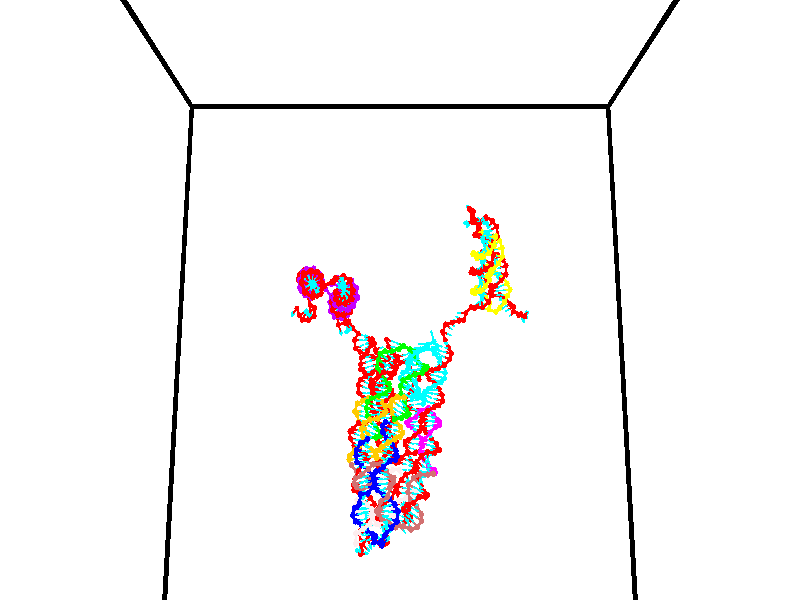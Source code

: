 // switches for output
#declare DRAW_BASES = 1; // possible values are 0, 1; only relevant for DNA ribbons
#declare DRAW_BASES_TYPE = 3; // possible values are 1, 2, 3; only relevant for DNA ribbons
#declare DRAW_FOG = 0; // set to 1 to enable fog

#include "colors.inc"

#include "transforms.inc"
background { rgb <1, 1, 1>}

#default {
   normal{
       ripples 0.25
       frequency 0.20
       turbulence 0.2
       lambda 5
   }
	finish {
		phong 0.1
		phong_size 40.
	}
}

// original window dimensions: 1024x640


// camera settings

camera {
	sky <0, 0.179814, -0.983701>
	up <0, 0.179814, -0.983701>
	right 1.6 * <1, 0, 0>
	location <35, 94.9851, 44.8844>
	look_at <35, 29.7336, 32.9568>
	direction <0, -65.2515, -11.9276>
	angle 67.0682
}


# declare cpy_camera_pos = <35, 94.9851, 44.8844>;
# if (DRAW_FOG = 1)
fog {
	fog_type 2
	up vnormalize(cpy_camera_pos)
	color rgbt<1,1,1,0.3>
	distance 1e-5
	fog_alt 3e-3
	fog_offset 56
}
# end


// LIGHTS

# declare lum = 6;
global_settings {
	ambient_light rgb lum * <0.05, 0.05, 0.05>
	max_trace_level 15
}# declare cpy_direct_light_amount = 0.25;
light_source
{	1000 * <-1, -1.16352, -0.803886>,
	rgb lum * cpy_direct_light_amount
	parallel
}

light_source
{	1000 * <1, 1.16352, 0.803886>,
	rgb lum * cpy_direct_light_amount
	parallel
}

// strand 0

// nucleotide -1

// particle -1
sphere {
	<24.630665, 35.149693, 34.668583> 0.250000
	pigment { color rgbt <1,0,0,0> }
	no_shadow
}
cylinder {
	<24.369150, 34.957478, 34.902382>,  <24.212240, 34.842148, 35.042664>, 0.100000
	pigment { color rgbt <1,0,0,0> }
	no_shadow
}
cylinder {
	<24.369150, 34.957478, 34.902382>,  <24.630665, 35.149693, 34.668583>, 0.100000
	pigment { color rgbt <1,0,0,0> }
	no_shadow
}

// particle -1
sphere {
	<24.369150, 34.957478, 34.902382> 0.100000
	pigment { color rgbt <1,0,0,0> }
	no_shadow
}
sphere {
	0, 1
	scale<0.080000,0.200000,0.300000>
	matrix <-0.409338, 0.874279, 0.260919,
		-0.636398, -0.068672, -0.768298,
		-0.653789, -0.480542, 0.584500,
		24.173014, 34.813316, 35.077732>
	pigment { color rgbt <0,1,1,0> }
	no_shadow
}
cylinder {
	<24.789171, 34.573692, 35.155273>,  <24.630665, 35.149693, 34.668583>, 0.130000
	pigment { color rgbt <1,0,0,0> }
	no_shadow
}

// nucleotide -1

// particle -1
sphere {
	<24.789171, 34.573692, 35.155273> 0.250000
	pigment { color rgbt <1,0,0,0> }
	no_shadow
}
cylinder {
	<25.137691, 34.477390, 34.984219>,  <25.346804, 34.419609, 34.881588>, 0.100000
	pigment { color rgbt <1,0,0,0> }
	no_shadow
}
cylinder {
	<25.137691, 34.477390, 34.984219>,  <24.789171, 34.573692, 35.155273>, 0.100000
	pigment { color rgbt <1,0,0,0> }
	no_shadow
}

// particle -1
sphere {
	<25.137691, 34.477390, 34.984219> 0.100000
	pigment { color rgbt <1,0,0,0> }
	no_shadow
}
sphere {
	0, 1
	scale<0.080000,0.200000,0.300000>
	matrix <0.326986, 0.934592, 0.140064,
		0.365943, -0.261868, 0.893034,
		0.871301, -0.240755, -0.427635,
		25.399082, 34.405163, 34.855927>
	pigment { color rgbt <0,1,1,0> }
	no_shadow
}
cylinder {
	<25.151997, 34.898582, 35.599403>,  <24.789171, 34.573692, 35.155273>, 0.130000
	pigment { color rgbt <1,0,0,0> }
	no_shadow
}

// nucleotide -1

// particle -1
sphere {
	<25.151997, 34.898582, 35.599403> 0.250000
	pigment { color rgbt <1,0,0,0> }
	no_shadow
}
cylinder {
	<25.355131, 34.881340, 35.255253>,  <25.477013, 34.870995, 35.048763>, 0.100000
	pigment { color rgbt <1,0,0,0> }
	no_shadow
}
cylinder {
	<25.355131, 34.881340, 35.255253>,  <25.151997, 34.898582, 35.599403>, 0.100000
	pigment { color rgbt <1,0,0,0> }
	no_shadow
}

// particle -1
sphere {
	<25.355131, 34.881340, 35.255253> 0.100000
	pigment { color rgbt <1,0,0,0> }
	no_shadow
}
sphere {
	0, 1
	scale<0.080000,0.200000,0.300000>
	matrix <0.174246, 0.983243, 0.053590,
		0.843647, -0.177132, 0.506837,
		0.507837, -0.043104, -0.860374,
		25.507483, 34.868408, 34.997139>
	pigment { color rgbt <0,1,1,0> }
	no_shadow
}
cylinder {
	<25.848795, 35.256973, 35.663307>,  <25.151997, 34.898582, 35.599403>, 0.130000
	pigment { color rgbt <1,0,0,0> }
	no_shadow
}

// nucleotide -1

// particle -1
sphere {
	<25.848795, 35.256973, 35.663307> 0.250000
	pigment { color rgbt <1,0,0,0> }
	no_shadow
}
cylinder {
	<25.746180, 35.278934, 35.277317>,  <25.684610, 35.292110, 35.045723>, 0.100000
	pigment { color rgbt <1,0,0,0> }
	no_shadow
}
cylinder {
	<25.746180, 35.278934, 35.277317>,  <25.848795, 35.256973, 35.663307>, 0.100000
	pigment { color rgbt <1,0,0,0> }
	no_shadow
}

// particle -1
sphere {
	<25.746180, 35.278934, 35.277317> 0.100000
	pigment { color rgbt <1,0,0,0> }
	no_shadow
}
sphere {
	0, 1
	scale<0.080000,0.200000,0.300000>
	matrix <0.220827, 0.975308, -0.003216,
		0.940969, -0.213917, -0.262328,
		-0.256539, 0.054903, -0.964973,
		25.669218, 35.295406, 34.987823>
	pigment { color rgbt <0,1,1,0> }
	no_shadow
}
cylinder {
	<26.422289, 35.347500, 35.344681>,  <25.848795, 35.256973, 35.663307>, 0.130000
	pigment { color rgbt <1,0,0,0> }
	no_shadow
}

// nucleotide -1

// particle -1
sphere {
	<26.422289, 35.347500, 35.344681> 0.250000
	pigment { color rgbt <1,0,0,0> }
	no_shadow
}
cylinder {
	<26.089069, 35.500809, 35.185116>,  <25.889137, 35.592793, 35.089378>, 0.100000
	pigment { color rgbt <1,0,0,0> }
	no_shadow
}
cylinder {
	<26.089069, 35.500809, 35.185116>,  <26.422289, 35.347500, 35.344681>, 0.100000
	pigment { color rgbt <1,0,0,0> }
	no_shadow
}

// particle -1
sphere {
	<26.089069, 35.500809, 35.185116> 0.100000
	pigment { color rgbt <1,0,0,0> }
	no_shadow
}
sphere {
	0, 1
	scale<0.080000,0.200000,0.300000>
	matrix <0.309692, 0.920622, 0.237793,
		0.458387, 0.074553, -0.885620,
		-0.833050, 0.383271, -0.398913,
		25.839155, 35.615791, 35.065441>
	pigment { color rgbt <0,1,1,0> }
	no_shadow
}
cylinder {
	<26.535501, 35.914772, 34.763649>,  <26.422289, 35.347500, 35.344681>, 0.130000
	pigment { color rgbt <1,0,0,0> }
	no_shadow
}

// nucleotide -1

// particle -1
sphere {
	<26.535501, 35.914772, 34.763649> 0.250000
	pigment { color rgbt <1,0,0,0> }
	no_shadow
}
cylinder {
	<26.216698, 35.953850, 35.002052>,  <26.025415, 35.977295, 35.145096>, 0.100000
	pigment { color rgbt <1,0,0,0> }
	no_shadow
}
cylinder {
	<26.216698, 35.953850, 35.002052>,  <26.535501, 35.914772, 34.763649>, 0.100000
	pigment { color rgbt <1,0,0,0> }
	no_shadow
}

// particle -1
sphere {
	<26.216698, 35.953850, 35.002052> 0.100000
	pigment { color rgbt <1,0,0,0> }
	no_shadow
}
sphere {
	0, 1
	scale<0.080000,0.200000,0.300000>
	matrix <0.313313, 0.910540, 0.269724,
		-0.516341, 0.401711, -0.756320,
		-0.797011, 0.097695, 0.596010,
		25.977594, 35.983158, 35.180855>
	pigment { color rgbt <0,1,1,0> }
	no_shadow
}
cylinder {
	<26.209352, 36.578922, 34.673576>,  <26.535501, 35.914772, 34.763649>, 0.130000
	pigment { color rgbt <1,0,0,0> }
	no_shadow
}

// nucleotide -1

// particle -1
sphere {
	<26.209352, 36.578922, 34.673576> 0.250000
	pigment { color rgbt <1,0,0,0> }
	no_shadow
}
cylinder {
	<26.161552, 36.460060, 35.052505>,  <26.132874, 36.388744, 35.279861>, 0.100000
	pigment { color rgbt <1,0,0,0> }
	no_shadow
}
cylinder {
	<26.161552, 36.460060, 35.052505>,  <26.209352, 36.578922, 34.673576>, 0.100000
	pigment { color rgbt <1,0,0,0> }
	no_shadow
}

// particle -1
sphere {
	<26.161552, 36.460060, 35.052505> 0.100000
	pigment { color rgbt <1,0,0,0> }
	no_shadow
}
sphere {
	0, 1
	scale<0.080000,0.200000,0.300000>
	matrix <0.249571, 0.914532, 0.318348,
		-0.960955, 0.274466, -0.035124,
		-0.119498, -0.297153, 0.947323,
		26.125704, 36.370914, 35.336700>
	pigment { color rgbt <0,1,1,0> }
	no_shadow
}
cylinder {
	<25.944916, 36.834888, 33.894180>,  <26.209352, 36.578922, 34.673576>, 0.130000
	pigment { color rgbt <1,0,0,0> }
	no_shadow
}

// nucleotide -1

// particle -1
sphere {
	<25.944916, 36.834888, 33.894180> 0.250000
	pigment { color rgbt <1,0,0,0> }
	no_shadow
}
cylinder {
	<26.236847, 36.863731, 33.622253>,  <26.412006, 36.881035, 33.459099>, 0.100000
	pigment { color rgbt <1,0,0,0> }
	no_shadow
}
cylinder {
	<26.236847, 36.863731, 33.622253>,  <25.944916, 36.834888, 33.894180>, 0.100000
	pigment { color rgbt <1,0,0,0> }
	no_shadow
}

// particle -1
sphere {
	<26.236847, 36.863731, 33.622253> 0.100000
	pigment { color rgbt <1,0,0,0> }
	no_shadow
}
sphere {
	0, 1
	scale<0.080000,0.200000,0.300000>
	matrix <-0.074409, 0.996893, 0.025850,
		0.679569, 0.031719, 0.732926,
		0.729829, 0.072103, -0.679817,
		26.455795, 36.885361, 33.418308>
	pigment { color rgbt <0,1,1,0> }
	no_shadow
}
cylinder {
	<26.451845, 37.299694, 34.137024>,  <25.944916, 36.834888, 33.894180>, 0.130000
	pigment { color rgbt <1,0,0,0> }
	no_shadow
}

// nucleotide -1

// particle -1
sphere {
	<26.451845, 37.299694, 34.137024> 0.250000
	pigment { color rgbt <1,0,0,0> }
	no_shadow
}
cylinder {
	<26.502764, 37.302551, 33.740288>,  <26.533316, 37.304264, 33.502247>, 0.100000
	pigment { color rgbt <1,0,0,0> }
	no_shadow
}
cylinder {
	<26.502764, 37.302551, 33.740288>,  <26.451845, 37.299694, 34.137024>, 0.100000
	pigment { color rgbt <1,0,0,0> }
	no_shadow
}

// particle -1
sphere {
	<26.502764, 37.302551, 33.740288> 0.100000
	pigment { color rgbt <1,0,0,0> }
	no_shadow
}
sphere {
	0, 1
	scale<0.080000,0.200000,0.300000>
	matrix <0.022533, 0.999695, 0.010092,
		0.991608, -0.023634, 0.127098,
		0.127298, 0.007143, -0.991839,
		26.540953, 37.304695, 33.442738>
	pigment { color rgbt <0,1,1,0> }
	no_shadow
}
cylinder {
	<27.002665, 37.813927, 34.066734>,  <26.451845, 37.299694, 34.137024>, 0.130000
	pigment { color rgbt <1,0,0,0> }
	no_shadow
}

// nucleotide -1

// particle -1
sphere {
	<27.002665, 37.813927, 34.066734> 0.250000
	pigment { color rgbt <1,0,0,0> }
	no_shadow
}
cylinder {
	<26.808306, 37.756771, 33.721832>,  <26.691690, 37.722477, 33.514893>, 0.100000
	pigment { color rgbt <1,0,0,0> }
	no_shadow
}
cylinder {
	<26.808306, 37.756771, 33.721832>,  <27.002665, 37.813927, 34.066734>, 0.100000
	pigment { color rgbt <1,0,0,0> }
	no_shadow
}

// particle -1
sphere {
	<26.808306, 37.756771, 33.721832> 0.100000
	pigment { color rgbt <1,0,0,0> }
	no_shadow
}
sphere {
	0, 1
	scale<0.080000,0.200000,0.300000>
	matrix <0.050076, 0.980374, -0.190684,
		0.872581, -0.135831, -0.469205,
		-0.485897, -0.142891, -0.862256,
		26.662537, 37.713905, 33.463154>
	pigment { color rgbt <0,1,1,0> }
	no_shadow
}
cylinder {
	<27.340828, 38.161465, 33.574657>,  <27.002665, 37.813927, 34.066734>, 0.130000
	pigment { color rgbt <1,0,0,0> }
	no_shadow
}

// nucleotide -1

// particle -1
sphere {
	<27.340828, 38.161465, 33.574657> 0.250000
	pigment { color rgbt <1,0,0,0> }
	no_shadow
}
cylinder {
	<26.971743, 38.157345, 33.420521>,  <26.750292, 38.154873, 33.328037>, 0.100000
	pigment { color rgbt <1,0,0,0> }
	no_shadow
}
cylinder {
	<26.971743, 38.157345, 33.420521>,  <27.340828, 38.161465, 33.574657>, 0.100000
	pigment { color rgbt <1,0,0,0> }
	no_shadow
}

// particle -1
sphere {
	<26.971743, 38.157345, 33.420521> 0.100000
	pigment { color rgbt <1,0,0,0> }
	no_shadow
}
sphere {
	0, 1
	scale<0.080000,0.200000,0.300000>
	matrix <0.060299, 0.983482, -0.170669,
		0.380737, -0.180715, -0.906852,
		-0.922715, -0.010298, -0.385345,
		26.694927, 38.154255, 33.304916>
	pigment { color rgbt <0,1,1,0> }
	no_shadow
}
cylinder {
	<27.429974, 38.550945, 33.037800>,  <27.340828, 38.161465, 33.574657>, 0.130000
	pigment { color rgbt <1,0,0,0> }
	no_shadow
}

// nucleotide -1

// particle -1
sphere {
	<27.429974, 38.550945, 33.037800> 0.250000
	pigment { color rgbt <1,0,0,0> }
	no_shadow
}
cylinder {
	<27.035765, 38.517212, 33.096638>,  <26.799240, 38.496971, 33.131939>, 0.100000
	pigment { color rgbt <1,0,0,0> }
	no_shadow
}
cylinder {
	<27.035765, 38.517212, 33.096638>,  <27.429974, 38.550945, 33.037800>, 0.100000
	pigment { color rgbt <1,0,0,0> }
	no_shadow
}

// particle -1
sphere {
	<27.035765, 38.517212, 33.096638> 0.100000
	pigment { color rgbt <1,0,0,0> }
	no_shadow
}
sphere {
	0, 1
	scale<0.080000,0.200000,0.300000>
	matrix <-0.106220, 0.983283, -0.147895,
		-0.132160, -0.161377, -0.978004,
		-0.985521, -0.084338, 0.147092,
		26.740108, 38.491909, 33.140766>
	pigment { color rgbt <0,1,1,0> }
	no_shadow
}
cylinder {
	<27.112480, 38.984268, 32.567688>,  <27.429974, 38.550945, 33.037800>, 0.130000
	pigment { color rgbt <1,0,0,0> }
	no_shadow
}

// nucleotide -1

// particle -1
sphere {
	<27.112480, 38.984268, 32.567688> 0.250000
	pigment { color rgbt <1,0,0,0> }
	no_shadow
}
cylinder {
	<26.815187, 38.939915, 32.831600>,  <26.636812, 38.913303, 32.989948>, 0.100000
	pigment { color rgbt <1,0,0,0> }
	no_shadow
}
cylinder {
	<26.815187, 38.939915, 32.831600>,  <27.112480, 38.984268, 32.567688>, 0.100000
	pigment { color rgbt <1,0,0,0> }
	no_shadow
}

// particle -1
sphere {
	<26.815187, 38.939915, 32.831600> 0.100000
	pigment { color rgbt <1,0,0,0> }
	no_shadow
}
sphere {
	0, 1
	scale<0.080000,0.200000,0.300000>
	matrix <-0.118986, 0.992356, 0.032740,
		-0.658366, -0.054171, -0.750746,
		-0.743233, -0.110883, 0.659779,
		26.592216, 38.906651, 33.029533>
	pigment { color rgbt <0,1,1,0> }
	no_shadow
}
cylinder {
	<26.621532, 39.380566, 32.310719>,  <27.112480, 38.984268, 32.567688>, 0.130000
	pigment { color rgbt <1,0,0,0> }
	no_shadow
}

// nucleotide -1

// particle -1
sphere {
	<26.621532, 39.380566, 32.310719> 0.250000
	pigment { color rgbt <1,0,0,0> }
	no_shadow
}
cylinder {
	<26.563419, 39.340397, 32.704430>,  <26.528551, 39.316296, 32.940659>, 0.100000
	pigment { color rgbt <1,0,0,0> }
	no_shadow
}
cylinder {
	<26.563419, 39.340397, 32.704430>,  <26.621532, 39.380566, 32.310719>, 0.100000
	pigment { color rgbt <1,0,0,0> }
	no_shadow
}

// particle -1
sphere {
	<26.563419, 39.340397, 32.704430> 0.100000
	pigment { color rgbt <1,0,0,0> }
	no_shadow
}
sphere {
	0, 1
	scale<0.080000,0.200000,0.300000>
	matrix <-0.117279, 0.989570, 0.083646,
		-0.982414, -0.103283, -0.155545,
		-0.145284, -0.100418, 0.984281,
		26.519835, 39.310272, 32.999714>
	pigment { color rgbt <0,1,1,0> }
	no_shadow
}
cylinder {
	<26.060570, 39.853600, 32.440506>,  <26.621532, 39.380566, 32.310719>, 0.130000
	pigment { color rgbt <1,0,0,0> }
	no_shadow
}

// nucleotide -1

// particle -1
sphere {
	<26.060570, 39.853600, 32.440506> 0.250000
	pigment { color rgbt <1,0,0,0> }
	no_shadow
}
cylinder {
	<26.277174, 39.784431, 32.769592>,  <26.407137, 39.742931, 32.967045>, 0.100000
	pigment { color rgbt <1,0,0,0> }
	no_shadow
}
cylinder {
	<26.277174, 39.784431, 32.769592>,  <26.060570, 39.853600, 32.440506>, 0.100000
	pigment { color rgbt <1,0,0,0> }
	no_shadow
}

// particle -1
sphere {
	<26.277174, 39.784431, 32.769592> 0.100000
	pigment { color rgbt <1,0,0,0> }
	no_shadow
}
sphere {
	0, 1
	scale<0.080000,0.200000,0.300000>
	matrix <-0.119069, 0.952979, 0.278664,
		-0.832220, -0.248860, 0.495458,
		0.541510, -0.172916, 0.822719,
		26.439627, 39.732555, 33.016407>
	pigment { color rgbt <0,1,1,0> }
	no_shadow
}
cylinder {
	<25.686623, 40.231976, 32.877491>,  <26.060570, 39.853600, 32.440506>, 0.130000
	pigment { color rgbt <1,0,0,0> }
	no_shadow
}

// nucleotide -1

// particle -1
sphere {
	<25.686623, 40.231976, 32.877491> 0.250000
	pigment { color rgbt <1,0,0,0> }
	no_shadow
}
cylinder {
	<26.031672, 40.184711, 33.074234>,  <26.238701, 40.156353, 33.192280>, 0.100000
	pigment { color rgbt <1,0,0,0> }
	no_shadow
}
cylinder {
	<26.031672, 40.184711, 33.074234>,  <25.686623, 40.231976, 32.877491>, 0.100000
	pigment { color rgbt <1,0,0,0> }
	no_shadow
}

// particle -1
sphere {
	<26.031672, 40.184711, 33.074234> 0.100000
	pigment { color rgbt <1,0,0,0> }
	no_shadow
}
sphere {
	0, 1
	scale<0.080000,0.200000,0.300000>
	matrix <-0.083294, 0.925882, 0.368516,
		-0.498943, -0.358859, 0.788845,
		0.862622, -0.118163, 0.491854,
		26.290459, 40.149261, 33.221790>
	pigment { color rgbt <0,1,1,0> }
	no_shadow
}
cylinder {
	<25.673019, 40.809334, 33.390369>,  <25.686623, 40.231976, 32.877491>, 0.130000
	pigment { color rgbt <1,0,0,0> }
	no_shadow
}

// nucleotide -1

// particle -1
sphere {
	<25.673019, 40.809334, 33.390369> 0.250000
	pigment { color rgbt <1,0,0,0> }
	no_shadow
}
cylinder {
	<26.046379, 40.667507, 33.412457>,  <26.270395, 40.582413, 33.425709>, 0.100000
	pigment { color rgbt <1,0,0,0> }
	no_shadow
}
cylinder {
	<26.046379, 40.667507, 33.412457>,  <25.673019, 40.809334, 33.390369>, 0.100000
	pigment { color rgbt <1,0,0,0> }
	no_shadow
}

// particle -1
sphere {
	<26.046379, 40.667507, 33.412457> 0.100000
	pigment { color rgbt <1,0,0,0> }
	no_shadow
}
sphere {
	0, 1
	scale<0.080000,0.200000,0.300000>
	matrix <0.316807, 0.886519, 0.337219,
		-0.168519, -0.297266, 0.939806,
		0.933399, -0.354565, 0.055220,
		26.326399, 40.561138, 33.429024>
	pigment { color rgbt <0,1,1,0> }
	no_shadow
}
cylinder {
	<25.939503, 40.895447, 34.060246>,  <25.673019, 40.809334, 33.390369>, 0.130000
	pigment { color rgbt <1,0,0,0> }
	no_shadow
}

// nucleotide -1

// particle -1
sphere {
	<25.939503, 40.895447, 34.060246> 0.250000
	pigment { color rgbt <1,0,0,0> }
	no_shadow
}
cylinder {
	<26.265333, 40.881863, 33.828621>,  <26.460831, 40.873714, 33.689644>, 0.100000
	pigment { color rgbt <1,0,0,0> }
	no_shadow
}
cylinder {
	<26.265333, 40.881863, 33.828621>,  <25.939503, 40.895447, 34.060246>, 0.100000
	pigment { color rgbt <1,0,0,0> }
	no_shadow
}

// particle -1
sphere {
	<26.265333, 40.881863, 33.828621> 0.100000
	pigment { color rgbt <1,0,0,0> }
	no_shadow
}
sphere {
	0, 1
	scale<0.080000,0.200000,0.300000>
	matrix <0.346776, 0.828755, 0.439216,
		0.464988, -0.558580, 0.686859,
		0.814575, -0.033956, -0.579063,
		26.509706, 40.871677, 33.654903>
	pigment { color rgbt <0,1,1,0> }
	no_shadow
}
cylinder {
	<26.503620, 41.105061, 34.517071>,  <25.939503, 40.895447, 34.060246>, 0.130000
	pigment { color rgbt <1,0,0,0> }
	no_shadow
}

// nucleotide -1

// particle -1
sphere {
	<26.503620, 41.105061, 34.517071> 0.250000
	pigment { color rgbt <1,0,0,0> }
	no_shadow
}
cylinder {
	<26.610872, 41.163662, 34.136200>,  <26.675224, 41.198822, 33.907677>, 0.100000
	pigment { color rgbt <1,0,0,0> }
	no_shadow
}
cylinder {
	<26.610872, 41.163662, 34.136200>,  <26.503620, 41.105061, 34.517071>, 0.100000
	pigment { color rgbt <1,0,0,0> }
	no_shadow
}

// particle -1
sphere {
	<26.610872, 41.163662, 34.136200> 0.100000
	pigment { color rgbt <1,0,0,0> }
	no_shadow
}
sphere {
	0, 1
	scale<0.080000,0.200000,0.300000>
	matrix <0.437631, 0.861983, 0.255859,
		0.858245, -0.485307, 0.167012,
		0.268132, 0.146500, -0.952178,
		26.691311, 41.207611, 33.850548>
	pigment { color rgbt <0,1,1,0> }
	no_shadow
}
cylinder {
	<27.223843, 41.403809, 34.617161>,  <26.503620, 41.105061, 34.517071>, 0.130000
	pigment { color rgbt <1,0,0,0> }
	no_shadow
}

// nucleotide -1

// particle -1
sphere {
	<27.223843, 41.403809, 34.617161> 0.250000
	pigment { color rgbt <1,0,0,0> }
	no_shadow
}
cylinder {
	<27.098223, 41.473785, 34.243900>,  <27.022852, 41.515770, 34.019943>, 0.100000
	pigment { color rgbt <1,0,0,0> }
	no_shadow
}
cylinder {
	<27.098223, 41.473785, 34.243900>,  <27.223843, 41.403809, 34.617161>, 0.100000
	pigment { color rgbt <1,0,0,0> }
	no_shadow
}

// particle -1
sphere {
	<27.098223, 41.473785, 34.243900> 0.100000
	pigment { color rgbt <1,0,0,0> }
	no_shadow
}
sphere {
	0, 1
	scale<0.080000,0.200000,0.300000>
	matrix <0.439695, 0.897917, 0.020357,
		0.841453, -0.403908, -0.358909,
		-0.314048, 0.174940, -0.933151,
		27.004009, 41.526268, 33.963955>
	pigment { color rgbt <0,1,1,0> }
	no_shadow
}
cylinder {
	<27.740253, 41.728386, 34.405201>,  <27.223843, 41.403809, 34.617161>, 0.130000
	pigment { color rgbt <1,0,0,0> }
	no_shadow
}

// nucleotide -1

// particle -1
sphere {
	<27.740253, 41.728386, 34.405201> 0.250000
	pigment { color rgbt <1,0,0,0> }
	no_shadow
}
cylinder {
	<27.455868, 41.848969, 34.151066>,  <27.285236, 41.921318, 33.998585>, 0.100000
	pigment { color rgbt <1,0,0,0> }
	no_shadow
}
cylinder {
	<27.455868, 41.848969, 34.151066>,  <27.740253, 41.728386, 34.405201>, 0.100000
	pigment { color rgbt <1,0,0,0> }
	no_shadow
}

// particle -1
sphere {
	<27.455868, 41.848969, 34.151066> 0.100000
	pigment { color rgbt <1,0,0,0> }
	no_shadow
}
sphere {
	0, 1
	scale<0.080000,0.200000,0.300000>
	matrix <0.362795, 0.931179, 0.035853,
		0.602417, -0.205005, -0.771405,
		-0.710966, 0.301461, -0.635333,
		27.242579, 41.939407, 33.960464>
	pigment { color rgbt <0,1,1,0> }
	no_shadow
}
cylinder {
	<28.038443, 42.142048, 33.923134>,  <27.740253, 41.728386, 34.405201>, 0.130000
	pigment { color rgbt <1,0,0,0> }
	no_shadow
}

// nucleotide -1

// particle -1
sphere {
	<28.038443, 42.142048, 33.923134> 0.250000
	pigment { color rgbt <1,0,0,0> }
	no_shadow
}
cylinder {
	<27.653839, 42.251507, 33.913204>,  <27.423077, 42.317181, 33.907246>, 0.100000
	pigment { color rgbt <1,0,0,0> }
	no_shadow
}
cylinder {
	<27.653839, 42.251507, 33.913204>,  <28.038443, 42.142048, 33.923134>, 0.100000
	pigment { color rgbt <1,0,0,0> }
	no_shadow
}

// particle -1
sphere {
	<27.653839, 42.251507, 33.913204> 0.100000
	pigment { color rgbt <1,0,0,0> }
	no_shadow
}
sphere {
	0, 1
	scale<0.080000,0.200000,0.300000>
	matrix <0.266534, 0.950828, 0.157749,
		0.066771, 0.145061, -0.987167,
		-0.961510, 0.273646, -0.024824,
		27.365387, 42.333599, 33.905758>
	pigment { color rgbt <0,1,1,0> }
	no_shadow
}
cylinder {
	<28.035187, 42.677124, 33.523399>,  <28.038443, 42.142048, 33.923134>, 0.130000
	pigment { color rgbt <1,0,0,0> }
	no_shadow
}

// nucleotide -1

// particle -1
sphere {
	<28.035187, 42.677124, 33.523399> 0.250000
	pigment { color rgbt <1,0,0,0> }
	no_shadow
}
cylinder {
	<27.692507, 42.697880, 33.728680>,  <27.486898, 42.710335, 33.851849>, 0.100000
	pigment { color rgbt <1,0,0,0> }
	no_shadow
}
cylinder {
	<27.692507, 42.697880, 33.728680>,  <28.035187, 42.677124, 33.523399>, 0.100000
	pigment { color rgbt <1,0,0,0> }
	no_shadow
}

// particle -1
sphere {
	<27.692507, 42.697880, 33.728680> 0.100000
	pigment { color rgbt <1,0,0,0> }
	no_shadow
}
sphere {
	0, 1
	scale<0.080000,0.200000,0.300000>
	matrix <0.140590, 0.980749, 0.135521,
		-0.496284, 0.188251, -0.847504,
		-0.856701, 0.051893, 0.513196,
		27.435497, 42.713448, 33.882637>
	pigment { color rgbt <0,1,1,0> }
	no_shadow
}
cylinder {
	<27.722752, 43.282463, 33.351112>,  <28.035187, 42.677124, 33.523399>, 0.130000
	pigment { color rgbt <1,0,0,0> }
	no_shadow
}

// nucleotide -1

// particle -1
sphere {
	<27.722752, 43.282463, 33.351112> 0.250000
	pigment { color rgbt <1,0,0,0> }
	no_shadow
}
cylinder {
	<27.498045, 43.235752, 33.678719>,  <27.363222, 43.207726, 33.875282>, 0.100000
	pigment { color rgbt <1,0,0,0> }
	no_shadow
}
cylinder {
	<27.498045, 43.235752, 33.678719>,  <27.722752, 43.282463, 33.351112>, 0.100000
	pigment { color rgbt <1,0,0,0> }
	no_shadow
}

// particle -1
sphere {
	<27.498045, 43.235752, 33.678719> 0.100000
	pigment { color rgbt <1,0,0,0> }
	no_shadow
}
sphere {
	0, 1
	scale<0.080000,0.200000,0.300000>
	matrix <0.046542, 0.983958, 0.172220,
		-0.825987, 0.134865, -0.547318,
		-0.561764, -0.116778, 0.819014,
		27.329515, 43.200718, 33.924423>
	pigment { color rgbt <0,1,1,0> }
	no_shadow
}
cylinder {
	<27.287457, 43.958927, 33.434898>,  <27.722752, 43.282463, 33.351112>, 0.130000
	pigment { color rgbt <1,0,0,0> }
	no_shadow
}

// nucleotide -1

// particle -1
sphere {
	<27.287457, 43.958927, 33.434898> 0.250000
	pigment { color rgbt <1,0,0,0> }
	no_shadow
}
cylinder {
	<27.266504, 43.771961, 33.787891>,  <27.253933, 43.659782, 33.999687>, 0.100000
	pigment { color rgbt <1,0,0,0> }
	no_shadow
}
cylinder {
	<27.266504, 43.771961, 33.787891>,  <27.287457, 43.958927, 33.434898>, 0.100000
	pigment { color rgbt <1,0,0,0> }
	no_shadow
}

// particle -1
sphere {
	<27.266504, 43.771961, 33.787891> 0.100000
	pigment { color rgbt <1,0,0,0> }
	no_shadow
}
sphere {
	0, 1
	scale<0.080000,0.200000,0.300000>
	matrix <-0.044828, 0.883909, 0.465507,
		-0.997621, -0.015176, -0.067253,
		-0.052381, -0.467414, 0.882486,
		27.250790, 43.631737, 34.052635>
	pigment { color rgbt <0,1,1,0> }
	no_shadow
}
cylinder {
	<26.729136, 44.321644, 33.705238>,  <27.287457, 43.958927, 33.434898>, 0.130000
	pigment { color rgbt <1,0,0,0> }
	no_shadow
}

// nucleotide -1

// particle -1
sphere {
	<26.729136, 44.321644, 33.705238> 0.250000
	pigment { color rgbt <1,0,0,0> }
	no_shadow
}
cylinder {
	<26.969080, 44.142536, 33.970470>,  <27.113047, 44.035072, 34.129608>, 0.100000
	pigment { color rgbt <1,0,0,0> }
	no_shadow
}
cylinder {
	<26.969080, 44.142536, 33.970470>,  <26.729136, 44.321644, 33.705238>, 0.100000
	pigment { color rgbt <1,0,0,0> }
	no_shadow
}

// particle -1
sphere {
	<26.969080, 44.142536, 33.970470> 0.100000
	pigment { color rgbt <1,0,0,0> }
	no_shadow
}
sphere {
	0, 1
	scale<0.080000,0.200000,0.300000>
	matrix <0.148275, 0.876597, 0.457812,
		-0.786245, -0.176305, 0.592229,
		0.599861, -0.447765, 0.663079,
		27.149038, 44.008205, 34.169395>
	pigment { color rgbt <0,1,1,0> }
	no_shadow
}
cylinder {
	<26.615761, 44.579559, 34.394218>,  <26.729136, 44.321644, 33.705238>, 0.130000
	pigment { color rgbt <1,0,0,0> }
	no_shadow
}

// nucleotide -1

// particle -1
sphere {
	<26.615761, 44.579559, 34.394218> 0.250000
	pigment { color rgbt <1,0,0,0> }
	no_shadow
}
cylinder {
	<26.982542, 44.424377, 34.431515>,  <27.202610, 44.331268, 34.453892>, 0.100000
	pigment { color rgbt <1,0,0,0> }
	no_shadow
}
cylinder {
	<26.982542, 44.424377, 34.431515>,  <26.615761, 44.579559, 34.394218>, 0.100000
	pigment { color rgbt <1,0,0,0> }
	no_shadow
}

// particle -1
sphere {
	<26.982542, 44.424377, 34.431515> 0.100000
	pigment { color rgbt <1,0,0,0> }
	no_shadow
}
sphere {
	0, 1
	scale<0.080000,0.200000,0.300000>
	matrix <0.338437, 0.880011, 0.333229,
		-0.211333, -0.273997, 0.938224,
		0.916951, -0.387952, 0.093244,
		27.257627, 44.307991, 34.459488>
	pigment { color rgbt <0,1,1,0> }
	no_shadow
}
cylinder {
	<26.900694, 44.514950, 35.105549>,  <26.615761, 44.579559, 34.394218>, 0.130000
	pigment { color rgbt <1,0,0,0> }
	no_shadow
}

// nucleotide -1

// particle -1
sphere {
	<26.900694, 44.514950, 35.105549> 0.250000
	pigment { color rgbt <1,0,0,0> }
	no_shadow
}
cylinder {
	<27.178749, 44.562767, 34.822002>,  <27.345583, 44.591457, 34.651875>, 0.100000
	pigment { color rgbt <1,0,0,0> }
	no_shadow
}
cylinder {
	<27.178749, 44.562767, 34.822002>,  <26.900694, 44.514950, 35.105549>, 0.100000
	pigment { color rgbt <1,0,0,0> }
	no_shadow
}

// particle -1
sphere {
	<27.178749, 44.562767, 34.822002> 0.100000
	pigment { color rgbt <1,0,0,0> }
	no_shadow
}
sphere {
	0, 1
	scale<0.080000,0.200000,0.300000>
	matrix <0.331109, 0.822008, 0.463324,
		0.638083, -0.556786, 0.531826,
		0.695138, 0.119547, -0.708867,
		27.387291, 44.598633, 34.609341>
	pigment { color rgbt <0,1,1,0> }
	no_shadow
}
cylinder {
	<27.577929, 44.557610, 35.449604>,  <26.900694, 44.514950, 35.105549>, 0.130000
	pigment { color rgbt <1,0,0,0> }
	no_shadow
}

// nucleotide -1

// particle -1
sphere {
	<27.577929, 44.557610, 35.449604> 0.250000
	pigment { color rgbt <1,0,0,0> }
	no_shadow
}
cylinder {
	<27.587660, 44.752781, 35.100586>,  <27.593498, 44.869884, 34.891174>, 0.100000
	pigment { color rgbt <1,0,0,0> }
	no_shadow
}
cylinder {
	<27.587660, 44.752781, 35.100586>,  <27.577929, 44.557610, 35.449604>, 0.100000
	pigment { color rgbt <1,0,0,0> }
	no_shadow
}

// particle -1
sphere {
	<27.587660, 44.752781, 35.100586> 0.100000
	pigment { color rgbt <1,0,0,0> }
	no_shadow
}
sphere {
	0, 1
	scale<0.080000,0.200000,0.300000>
	matrix <0.478689, 0.760555, 0.438649,
		0.877647, -0.428349, -0.215064,
		0.024327, 0.487928, -0.872545,
		27.594957, 44.899158, 34.838821>
	pigment { color rgbt <0,1,1,0> }
	no_shadow
}
cylinder {
	<28.281189, 44.771809, 35.215435>,  <27.577929, 44.557610, 35.449604>, 0.130000
	pigment { color rgbt <1,0,0,0> }
	no_shadow
}

// nucleotide -1

// particle -1
sphere {
	<28.281189, 44.771809, 35.215435> 0.250000
	pigment { color rgbt <1,0,0,0> }
	no_shadow
}
cylinder {
	<28.035368, 45.018856, 35.019119>,  <27.887877, 45.167084, 34.901329>, 0.100000
	pigment { color rgbt <1,0,0,0> }
	no_shadow
}
cylinder {
	<28.035368, 45.018856, 35.019119>,  <28.281189, 44.771809, 35.215435>, 0.100000
	pigment { color rgbt <1,0,0,0> }
	no_shadow
}

// particle -1
sphere {
	<28.035368, 45.018856, 35.019119> 0.100000
	pigment { color rgbt <1,0,0,0> }
	no_shadow
}
sphere {
	0, 1
	scale<0.080000,0.200000,0.300000>
	matrix <0.426227, 0.783468, 0.452226,
		0.663821, 0.068729, -0.744727,
		-0.614551, 0.617620, -0.490788,
		27.851004, 45.204144, 34.871883>
	pigment { color rgbt <0,1,1,0> }
	no_shadow
}
cylinder {
	<28.624010, 45.138592, 34.759491>,  <28.281189, 44.771809, 35.215435>, 0.130000
	pigment { color rgbt <1,0,0,0> }
	no_shadow
}

// nucleotide -1

// particle -1
sphere {
	<28.624010, 45.138592, 34.759491> 0.250000
	pigment { color rgbt <1,0,0,0> }
	no_shadow
}
cylinder {
	<28.330017, 45.291985, 34.983185>,  <28.153622, 45.384018, 35.117401>, 0.100000
	pigment { color rgbt <1,0,0,0> }
	no_shadow
}
cylinder {
	<28.330017, 45.291985, 34.983185>,  <28.624010, 45.138592, 34.759491>, 0.100000
	pigment { color rgbt <1,0,0,0> }
	no_shadow
}

// particle -1
sphere {
	<28.330017, 45.291985, 34.983185> 0.100000
	pigment { color rgbt <1,0,0,0> }
	no_shadow
}
sphere {
	0, 1
	scale<0.080000,0.200000,0.300000>
	matrix <0.659015, 0.598191, 0.455924,
		-0.159694, 0.703642, -0.692377,
		-0.734981, 0.383479, 0.559238,
		28.109524, 45.407028, 35.150955>
	pigment { color rgbt <0,1,1,0> }
	no_shadow
}
cylinder {
	<29.327509, 45.133629, 34.468483>,  <28.624010, 45.138592, 34.759491>, 0.130000
	pigment { color rgbt <1,0,0,0> }
	no_shadow
}

// nucleotide -1

// particle -1
sphere {
	<29.327509, 45.133629, 34.468483> 0.250000
	pigment { color rgbt <1,0,0,0> }
	no_shadow
}
cylinder {
	<29.710350, 45.116779, 34.353817>,  <29.940056, 45.106670, 34.285019>, 0.100000
	pigment { color rgbt <1,0,0,0> }
	no_shadow
}
cylinder {
	<29.710350, 45.116779, 34.353817>,  <29.327509, 45.133629, 34.468483>, 0.100000
	pigment { color rgbt <1,0,0,0> }
	no_shadow
}

// particle -1
sphere {
	<29.710350, 45.116779, 34.353817> 0.100000
	pigment { color rgbt <1,0,0,0> }
	no_shadow
}
sphere {
	0, 1
	scale<0.080000,0.200000,0.300000>
	matrix <0.126737, -0.828841, 0.544941,
		-0.260553, -0.557897, -0.787949,
		0.957105, -0.042124, -0.286663,
		29.997482, 45.104141, 34.267818>
	pigment { color rgbt <0,1,1,0> }
	no_shadow
}
cylinder {
	<29.501749, 44.537556, 34.088036>,  <29.327509, 45.133629, 34.468483>, 0.130000
	pigment { color rgbt <1,0,0,0> }
	no_shadow
}

// nucleotide -1

// particle -1
sphere {
	<29.501749, 44.537556, 34.088036> 0.250000
	pigment { color rgbt <1,0,0,0> }
	no_shadow
}
cylinder {
	<29.831837, 44.672131, 34.269505>,  <30.029890, 44.752876, 34.378387>, 0.100000
	pigment { color rgbt <1,0,0,0> }
	no_shadow
}
cylinder {
	<29.831837, 44.672131, 34.269505>,  <29.501749, 44.537556, 34.088036>, 0.100000
	pigment { color rgbt <1,0,0,0> }
	no_shadow
}

// particle -1
sphere {
	<29.831837, 44.672131, 34.269505> 0.100000
	pigment { color rgbt <1,0,0,0> }
	no_shadow
}
sphere {
	0, 1
	scale<0.080000,0.200000,0.300000>
	matrix <0.166617, -0.912495, 0.373621,
		0.539677, -0.232729, -0.809065,
		0.825219, 0.336438, 0.453676,
		30.079403, 44.773064, 34.405609>
	pigment { color rgbt <0,1,1,0> }
	no_shadow
}
cylinder {
	<30.147680, 44.229649, 33.891071>,  <29.501749, 44.537556, 34.088036>, 0.130000
	pigment { color rgbt <1,0,0,0> }
	no_shadow
}

// nucleotide -1

// particle -1
sphere {
	<30.147680, 44.229649, 33.891071> 0.250000
	pigment { color rgbt <1,0,0,0> }
	no_shadow
}
cylinder {
	<30.191236, 44.323566, 34.277443>,  <30.217369, 44.379917, 34.509266>, 0.100000
	pigment { color rgbt <1,0,0,0> }
	no_shadow
}
cylinder {
	<30.191236, 44.323566, 34.277443>,  <30.147680, 44.229649, 33.891071>, 0.100000
	pigment { color rgbt <1,0,0,0> }
	no_shadow
}

// particle -1
sphere {
	<30.191236, 44.323566, 34.277443> 0.100000
	pigment { color rgbt <1,0,0,0> }
	no_shadow
}
sphere {
	0, 1
	scale<0.080000,0.200000,0.300000>
	matrix <-0.123052, -0.961047, 0.247480,
		0.986408, -0.145807, -0.075755,
		0.108888, 0.234794, 0.965927,
		30.223904, 44.394005, 34.567223>
	pigment { color rgbt <0,1,1,0> }
	no_shadow
}
cylinder {
	<30.669544, 43.852703, 34.091373>,  <30.147680, 44.229649, 33.891071>, 0.130000
	pigment { color rgbt <1,0,0,0> }
	no_shadow
}

// nucleotide -1

// particle -1
sphere {
	<30.669544, 43.852703, 34.091373> 0.250000
	pigment { color rgbt <1,0,0,0> }
	no_shadow
}
cylinder {
	<30.404734, 43.929043, 34.381283>,  <30.245848, 43.974846, 34.555229>, 0.100000
	pigment { color rgbt <1,0,0,0> }
	no_shadow
}
cylinder {
	<30.404734, 43.929043, 34.381283>,  <30.669544, 43.852703, 34.091373>, 0.100000
	pigment { color rgbt <1,0,0,0> }
	no_shadow
}

// particle -1
sphere {
	<30.404734, 43.929043, 34.381283> 0.100000
	pigment { color rgbt <1,0,0,0> }
	no_shadow
}
sphere {
	0, 1
	scale<0.080000,0.200000,0.300000>
	matrix <-0.019106, -0.971018, 0.238241,
		0.749238, 0.143874, 0.646485,
		-0.662025, 0.190851, 0.724775,
		30.206125, 43.986298, 34.598717>
	pigment { color rgbt <0,1,1,0> }
	no_shadow
}
cylinder {
	<30.906752, 43.663292, 34.802532>,  <30.669544, 43.852703, 34.091373>, 0.130000
	pigment { color rgbt <1,0,0,0> }
	no_shadow
}

// nucleotide -1

// particle -1
sphere {
	<30.906752, 43.663292, 34.802532> 0.250000
	pigment { color rgbt <1,0,0,0> }
	no_shadow
}
cylinder {
	<30.518085, 43.617981, 34.719551>,  <30.284885, 43.590794, 34.669762>, 0.100000
	pigment { color rgbt <1,0,0,0> }
	no_shadow
}
cylinder {
	<30.518085, 43.617981, 34.719551>,  <30.906752, 43.663292, 34.802532>, 0.100000
	pigment { color rgbt <1,0,0,0> }
	no_shadow
}

// particle -1
sphere {
	<30.518085, 43.617981, 34.719551> 0.100000
	pigment { color rgbt <1,0,0,0> }
	no_shadow
}
sphere {
	0, 1
	scale<0.080000,0.200000,0.300000>
	matrix <0.060748, -0.967876, 0.243977,
		-0.228423, 0.224462, 0.947333,
		-0.971665, -0.113278, -0.207450,
		30.226585, 43.583996, 34.657314>
	pigment { color rgbt <0,1,1,0> }
	no_shadow
}
cylinder {
	<30.720066, 43.255669, 35.290817>,  <30.906752, 43.663292, 34.802532>, 0.130000
	pigment { color rgbt <1,0,0,0> }
	no_shadow
}

// nucleotide -1

// particle -1
sphere {
	<30.720066, 43.255669, 35.290817> 0.250000
	pigment { color rgbt <1,0,0,0> }
	no_shadow
}
cylinder {
	<30.429564, 43.220882, 35.018055>,  <30.255262, 43.200008, 34.854401>, 0.100000
	pigment { color rgbt <1,0,0,0> }
	no_shadow
}
cylinder {
	<30.429564, 43.220882, 35.018055>,  <30.720066, 43.255669, 35.290817>, 0.100000
	pigment { color rgbt <1,0,0,0> }
	no_shadow
}

// particle -1
sphere {
	<30.429564, 43.220882, 35.018055> 0.100000
	pigment { color rgbt <1,0,0,0> }
	no_shadow
}
sphere {
	0, 1
	scale<0.080000,0.200000,0.300000>
	matrix <-0.047151, -0.983327, 0.175628,
		-0.685805, 0.159703, 0.710047,
		-0.726256, -0.086967, -0.681901,
		30.211687, 43.194794, 34.813484>
	pigment { color rgbt <0,1,1,0> }
	no_shadow
}
cylinder {
	<30.203623, 42.930767, 35.620331>,  <30.720066, 43.255669, 35.290817>, 0.130000
	pigment { color rgbt <1,0,0,0> }
	no_shadow
}

// nucleotide -1

// particle -1
sphere {
	<30.203623, 42.930767, 35.620331> 0.250000
	pigment { color rgbt <1,0,0,0> }
	no_shadow
}
cylinder {
	<30.129738, 42.871357, 35.231728>,  <30.085407, 42.835712, 34.998566>, 0.100000
	pigment { color rgbt <1,0,0,0> }
	no_shadow
}
cylinder {
	<30.129738, 42.871357, 35.231728>,  <30.203623, 42.930767, 35.620331>, 0.100000
	pigment { color rgbt <1,0,0,0> }
	no_shadow
}

// particle -1
sphere {
	<30.129738, 42.871357, 35.231728> 0.100000
	pigment { color rgbt <1,0,0,0> }
	no_shadow
}
sphere {
	0, 1
	scale<0.080000,0.200000,0.300000>
	matrix <0.003957, -0.988619, 0.150391,
		-0.982784, 0.023935, 0.183200,
		-0.184715, -0.148527, -0.971504,
		30.074324, 42.826797, 34.940277>
	pigment { color rgbt <0,1,1,0> }
	no_shadow
}
cylinder {
	<29.597519, 42.472591, 35.523891>,  <30.203623, 42.930767, 35.620331>, 0.130000
	pigment { color rgbt <1,0,0,0> }
	no_shadow
}

// nucleotide -1

// particle -1
sphere {
	<29.597519, 42.472591, 35.523891> 0.250000
	pigment { color rgbt <1,0,0,0> }
	no_shadow
}
cylinder {
	<29.821480, 42.444561, 35.193657>,  <29.955856, 42.427742, 34.995514>, 0.100000
	pigment { color rgbt <1,0,0,0> }
	no_shadow
}
cylinder {
	<29.821480, 42.444561, 35.193657>,  <29.597519, 42.472591, 35.523891>, 0.100000
	pigment { color rgbt <1,0,0,0> }
	no_shadow
}

// particle -1
sphere {
	<29.821480, 42.444561, 35.193657> 0.100000
	pigment { color rgbt <1,0,0,0> }
	no_shadow
}
sphere {
	0, 1
	scale<0.080000,0.200000,0.300000>
	matrix <-0.087142, -0.995871, 0.025428,
		-0.823963, 0.057707, -0.563697,
		0.559903, -0.070074, -0.825590,
		29.989450, 42.423538, 34.945980>
	pigment { color rgbt <0,1,1,0> }
	no_shadow
}
cylinder {
	<29.264591, 41.975689, 35.126850>,  <29.597519, 42.472591, 35.523891>, 0.130000
	pigment { color rgbt <1,0,0,0> }
	no_shadow
}

// nucleotide -1

// particle -1
sphere {
	<29.264591, 41.975689, 35.126850> 0.250000
	pigment { color rgbt <1,0,0,0> }
	no_shadow
}
cylinder {
	<29.625824, 42.002327, 34.957138>,  <29.842564, 42.018311, 34.855312>, 0.100000
	pigment { color rgbt <1,0,0,0> }
	no_shadow
}
cylinder {
	<29.625824, 42.002327, 34.957138>,  <29.264591, 41.975689, 35.126850>, 0.100000
	pigment { color rgbt <1,0,0,0> }
	no_shadow
}

// particle -1
sphere {
	<29.625824, 42.002327, 34.957138> 0.100000
	pigment { color rgbt <1,0,0,0> }
	no_shadow
}
sphere {
	0, 1
	scale<0.080000,0.200000,0.300000>
	matrix <-0.003750, -0.986645, -0.162844,
		-0.429454, 0.148652, -0.890771,
		0.903081, 0.066594, -0.424276,
		29.896748, 42.022305, 34.829857>
	pigment { color rgbt <0,1,1,0> }
	no_shadow
}
cylinder {
	<29.197659, 41.548378, 34.536655>,  <29.264591, 41.975689, 35.126850>, 0.130000
	pigment { color rgbt <1,0,0,0> }
	no_shadow
}

// nucleotide -1

// particle -1
sphere {
	<29.197659, 41.548378, 34.536655> 0.250000
	pigment { color rgbt <1,0,0,0> }
	no_shadow
}
cylinder {
	<29.593365, 41.578396, 34.586807>,  <29.830790, 41.596405, 34.616898>, 0.100000
	pigment { color rgbt <1,0,0,0> }
	no_shadow
}
cylinder {
	<29.593365, 41.578396, 34.586807>,  <29.197659, 41.548378, 34.536655>, 0.100000
	pigment { color rgbt <1,0,0,0> }
	no_shadow
}

// particle -1
sphere {
	<29.593365, 41.578396, 34.586807> 0.100000
	pigment { color rgbt <1,0,0,0> }
	no_shadow
}
sphere {
	0, 1
	scale<0.080000,0.200000,0.300000>
	matrix <0.097767, -0.977628, -0.186241,
		0.108595, 0.196499, -0.974472,
		0.989267, 0.075046, 0.125376,
		29.890144, 41.600910, 34.624420>
	pigment { color rgbt <0,1,1,0> }
	no_shadow
}
cylinder {
	<29.485960, 41.301571, 33.992531>,  <29.197659, 41.548378, 34.536655>, 0.130000
	pigment { color rgbt <1,0,0,0> }
	no_shadow
}

// nucleotide -1

// particle -1
sphere {
	<29.485960, 41.301571, 33.992531> 0.250000
	pigment { color rgbt <1,0,0,0> }
	no_shadow
}
cylinder {
	<29.754108, 41.272289, 34.287895>,  <29.914997, 41.254723, 34.465115>, 0.100000
	pigment { color rgbt <1,0,0,0> }
	no_shadow
}
cylinder {
	<29.754108, 41.272289, 34.287895>,  <29.485960, 41.301571, 33.992531>, 0.100000
	pigment { color rgbt <1,0,0,0> }
	no_shadow
}

// particle -1
sphere {
	<29.754108, 41.272289, 34.287895> 0.100000
	pigment { color rgbt <1,0,0,0> }
	no_shadow
}
sphere {
	0, 1
	scale<0.080000,0.200000,0.300000>
	matrix <0.074839, -0.983378, -0.165431,
		0.738242, 0.166162, -0.653749,
		0.670371, -0.073202, 0.738407,
		29.955219, 41.250328, 34.509418>
	pigment { color rgbt <0,1,1,0> }
	no_shadow
}
cylinder {
	<29.845915, 40.742867, 33.745995>,  <29.485960, 41.301571, 33.992531>, 0.130000
	pigment { color rgbt <1,0,0,0> }
	no_shadow
}

// nucleotide -1

// particle -1
sphere {
	<29.845915, 40.742867, 33.745995> 0.250000
	pigment { color rgbt <1,0,0,0> }
	no_shadow
}
cylinder {
	<29.929148, 40.800377, 34.132988>,  <29.979088, 40.834881, 34.365185>, 0.100000
	pigment { color rgbt <1,0,0,0> }
	no_shadow
}
cylinder {
	<29.929148, 40.800377, 34.132988>,  <29.845915, 40.742867, 33.745995>, 0.100000
	pigment { color rgbt <1,0,0,0> }
	no_shadow
}

// particle -1
sphere {
	<29.929148, 40.800377, 34.132988> 0.100000
	pigment { color rgbt <1,0,0,0> }
	no_shadow
}
sphere {
	0, 1
	scale<0.080000,0.200000,0.300000>
	matrix <-0.123118, -0.977421, 0.171729,
		0.970331, -0.154849, -0.185684,
		0.208083, 0.143773, 0.967487,
		29.991573, 40.843510, 34.423233>
	pigment { color rgbt <0,1,1,0> }
	no_shadow
}
cylinder {
	<30.314404, 40.190804, 33.912945>,  <29.845915, 40.742867, 33.745995>, 0.130000
	pigment { color rgbt <1,0,0,0> }
	no_shadow
}

// nucleotide -1

// particle -1
sphere {
	<30.314404, 40.190804, 33.912945> 0.250000
	pigment { color rgbt <1,0,0,0> }
	no_shadow
}
cylinder {
	<30.172516, 40.337894, 34.256794>,  <30.087383, 40.426151, 34.463104>, 0.100000
	pigment { color rgbt <1,0,0,0> }
	no_shadow
}
cylinder {
	<30.172516, 40.337894, 34.256794>,  <30.314404, 40.190804, 33.912945>, 0.100000
	pigment { color rgbt <1,0,0,0> }
	no_shadow
}

// particle -1
sphere {
	<30.172516, 40.337894, 34.256794> 0.100000
	pigment { color rgbt <1,0,0,0> }
	no_shadow
}
sphere {
	0, 1
	scale<0.080000,0.200000,0.300000>
	matrix <-0.428587, -0.881074, 0.200055,
		0.830956, -0.297459, 0.470138,
		-0.354718, 0.367732, 0.859621,
		30.066101, 40.448215, 34.514679>
	pigment { color rgbt <0,1,1,0> }
	no_shadow
}
cylinder {
	<30.697681, 39.845119, 34.452522>,  <30.314404, 40.190804, 33.912945>, 0.130000
	pigment { color rgbt <1,0,0,0> }
	no_shadow
}

// nucleotide -1

// particle -1
sphere {
	<30.697681, 39.845119, 34.452522> 0.250000
	pigment { color rgbt <1,0,0,0> }
	no_shadow
}
cylinder {
	<30.347601, 39.958572, 34.609276>,  <30.137552, 40.026642, 34.703327>, 0.100000
	pigment { color rgbt <1,0,0,0> }
	no_shadow
}
cylinder {
	<30.347601, 39.958572, 34.609276>,  <30.697681, 39.845119, 34.452522>, 0.100000
	pigment { color rgbt <1,0,0,0> }
	no_shadow
}

// particle -1
sphere {
	<30.347601, 39.958572, 34.609276> 0.100000
	pigment { color rgbt <1,0,0,0> }
	no_shadow
}
sphere {
	0, 1
	scale<0.080000,0.200000,0.300000>
	matrix <-0.302469, -0.953053, 0.014267,
		0.377536, -0.106048, 0.919902,
		-0.875202, 0.283628, 0.391888,
		30.085041, 40.043659, 34.726841>
	pigment { color rgbt <0,1,1,0> }
	no_shadow
}
cylinder {
	<30.672041, 39.393726, 35.018982>,  <30.697681, 39.845119, 34.452522>, 0.130000
	pigment { color rgbt <1,0,0,0> }
	no_shadow
}

// nucleotide -1

// particle -1
sphere {
	<30.672041, 39.393726, 35.018982> 0.250000
	pigment { color rgbt <1,0,0,0> }
	no_shadow
}
cylinder {
	<30.306068, 39.540745, 34.952274>,  <30.086485, 39.628956, 34.912251>, 0.100000
	pigment { color rgbt <1,0,0,0> }
	no_shadow
}
cylinder {
	<30.306068, 39.540745, 34.952274>,  <30.672041, 39.393726, 35.018982>, 0.100000
	pigment { color rgbt <1,0,0,0> }
	no_shadow
}

// particle -1
sphere {
	<30.306068, 39.540745, 34.952274> 0.100000
	pigment { color rgbt <1,0,0,0> }
	no_shadow
}
sphere {
	0, 1
	scale<0.080000,0.200000,0.300000>
	matrix <-0.388310, -0.914285, 0.115318,
		-0.110085, 0.170264, 0.979230,
		-0.914930, 0.367550, -0.166764,
		30.031590, 39.651009, 34.902245>
	pigment { color rgbt <0,1,1,0> }
	no_shadow
}
cylinder {
	<30.378162, 39.157726, 35.638153>,  <30.672041, 39.393726, 35.018982>, 0.130000
	pigment { color rgbt <1,0,0,0> }
	no_shadow
}

// nucleotide -1

// particle -1
sphere {
	<30.378162, 39.157726, 35.638153> 0.250000
	pigment { color rgbt <1,0,0,0> }
	no_shadow
}
cylinder {
	<30.098335, 39.246716, 35.366531>,  <29.930439, 39.300110, 35.203560>, 0.100000
	pigment { color rgbt <1,0,0,0> }
	no_shadow
}
cylinder {
	<30.098335, 39.246716, 35.366531>,  <30.378162, 39.157726, 35.638153>, 0.100000
	pigment { color rgbt <1,0,0,0> }
	no_shadow
}

// particle -1
sphere {
	<30.098335, 39.246716, 35.366531> 0.100000
	pigment { color rgbt <1,0,0,0> }
	no_shadow
}
sphere {
	0, 1
	scale<0.080000,0.200000,0.300000>
	matrix <-0.399898, -0.909439, 0.114029,
		-0.592190, 0.351323, 0.725179,
		-0.699567, 0.222470, -0.679053,
		29.888466, 39.313457, 35.162815>
	pigment { color rgbt <0,1,1,0> }
	no_shadow
}
cylinder {
	<29.728264, 39.046436, 35.865826>,  <30.378162, 39.157726, 35.638153>, 0.130000
	pigment { color rgbt <1,0,0,0> }
	no_shadow
}

// nucleotide -1

// particle -1
sphere {
	<29.728264, 39.046436, 35.865826> 0.250000
	pigment { color rgbt <1,0,0,0> }
	no_shadow
}
cylinder {
	<29.702826, 39.010937, 35.468216>,  <29.687563, 38.989635, 35.229652>, 0.100000
	pigment { color rgbt <1,0,0,0> }
	no_shadow
}
cylinder {
	<29.702826, 39.010937, 35.468216>,  <29.728264, 39.046436, 35.865826>, 0.100000
	pigment { color rgbt <1,0,0,0> }
	no_shadow
}

// particle -1
sphere {
	<29.702826, 39.010937, 35.468216> 0.100000
	pigment { color rgbt <1,0,0,0> }
	no_shadow
}
sphere {
	0, 1
	scale<0.080000,0.200000,0.300000>
	matrix <-0.234999, -0.966698, 0.101347,
		-0.969913, 0.240039, 0.040622,
		-0.063596, -0.088752, -0.994021,
		29.683746, 38.984310, 35.170010>
	pigment { color rgbt <0,1,1,0> }
	no_shadow
}
cylinder {
	<29.123466, 38.638256, 35.771118>,  <29.728264, 39.046436, 35.865826>, 0.130000
	pigment { color rgbt <1,0,0,0> }
	no_shadow
}

// nucleotide -1

// particle -1
sphere {
	<29.123466, 38.638256, 35.771118> 0.250000
	pigment { color rgbt <1,0,0,0> }
	no_shadow
}
cylinder {
	<29.307739, 38.616154, 35.416782>,  <29.418303, 38.602890, 35.204182>, 0.100000
	pigment { color rgbt <1,0,0,0> }
	no_shadow
}
cylinder {
	<29.307739, 38.616154, 35.416782>,  <29.123466, 38.638256, 35.771118>, 0.100000
	pigment { color rgbt <1,0,0,0> }
	no_shadow
}

// particle -1
sphere {
	<29.307739, 38.616154, 35.416782> 0.100000
	pigment { color rgbt <1,0,0,0> }
	no_shadow
}
sphere {
	0, 1
	scale<0.080000,0.200000,0.300000>
	matrix <-0.212896, -0.975803, -0.049846,
		-0.861653, 0.211556, -0.461300,
		0.460682, -0.055259, -0.885843,
		29.445944, 38.599575, 35.151028>
	pigment { color rgbt <0,1,1,0> }
	no_shadow
}
cylinder {
	<28.587097, 38.304764, 35.325077>,  <29.123466, 38.638256, 35.771118>, 0.130000
	pigment { color rgbt <1,0,0,0> }
	no_shadow
}

// nucleotide -1

// particle -1
sphere {
	<28.587097, 38.304764, 35.325077> 0.250000
	pigment { color rgbt <1,0,0,0> }
	no_shadow
}
cylinder {
	<28.936047, 38.248756, 35.137733>,  <29.145416, 38.215153, 35.025326>, 0.100000
	pigment { color rgbt <1,0,0,0> }
	no_shadow
}
cylinder {
	<28.936047, 38.248756, 35.137733>,  <28.587097, 38.304764, 35.325077>, 0.100000
	pigment { color rgbt <1,0,0,0> }
	no_shadow
}

// particle -1
sphere {
	<28.936047, 38.248756, 35.137733> 0.100000
	pigment { color rgbt <1,0,0,0> }
	no_shadow
}
sphere {
	0, 1
	scale<0.080000,0.200000,0.300000>
	matrix <-0.180616, -0.982628, -0.042653,
		-0.454253, 0.121803, -0.882507,
		0.872371, -0.140020, -0.468362,
		29.197758, 38.206749, 34.997227>
	pigment { color rgbt <0,1,1,0> }
	no_shadow
}
cylinder {
	<28.435331, 38.031582, 34.609421>,  <28.587097, 38.304764, 35.325077>, 0.130000
	pigment { color rgbt <1,0,0,0> }
	no_shadow
}

// nucleotide -1

// particle -1
sphere {
	<28.435331, 38.031582, 34.609421> 0.250000
	pigment { color rgbt <1,0,0,0> }
	no_shadow
}
cylinder {
	<28.801579, 37.942524, 34.743332>,  <29.021326, 37.889091, 34.823677>, 0.100000
	pigment { color rgbt <1,0,0,0> }
	no_shadow
}
cylinder {
	<28.801579, 37.942524, 34.743332>,  <28.435331, 38.031582, 34.609421>, 0.100000
	pigment { color rgbt <1,0,0,0> }
	no_shadow
}

// particle -1
sphere {
	<28.801579, 37.942524, 34.743332> 0.100000
	pigment { color rgbt <1,0,0,0> }
	no_shadow
}
sphere {
	0, 1
	scale<0.080000,0.200000,0.300000>
	matrix <-0.155992, -0.964170, -0.214577,
		0.370554, 0.144248, -0.917541,
		0.915618, -0.222641, 0.334775,
		29.076263, 37.875732, 34.843765>
	pigment { color rgbt <0,1,1,0> }
	no_shadow
}
cylinder {
	<28.567307, 37.552418, 34.103840>,  <28.435331, 38.031582, 34.609421>, 0.130000
	pigment { color rgbt <1,0,0,0> }
	no_shadow
}

// nucleotide -1

// particle -1
sphere {
	<28.567307, 37.552418, 34.103840> 0.250000
	pigment { color rgbt <1,0,0,0> }
	no_shadow
}
cylinder {
	<28.806128, 37.491802, 34.418945>,  <28.949421, 37.455433, 34.608009>, 0.100000
	pigment { color rgbt <1,0,0,0> }
	no_shadow
}
cylinder {
	<28.806128, 37.491802, 34.418945>,  <28.567307, 37.552418, 34.103840>, 0.100000
	pigment { color rgbt <1,0,0,0> }
	no_shadow
}

// particle -1
sphere {
	<28.806128, 37.491802, 34.418945> 0.100000
	pigment { color rgbt <1,0,0,0> }
	no_shadow
}
sphere {
	0, 1
	scale<0.080000,0.200000,0.300000>
	matrix <-0.056258, -0.987488, -0.147316,
		0.800227, 0.043637, -0.598108,
		0.597053, -0.151535, 0.787759,
		28.985243, 37.446342, 34.655273>
	pigment { color rgbt <0,1,1,0> }
	no_shadow
}
cylinder {
	<29.016708, 37.019535, 33.805981>,  <28.567307, 37.552418, 34.103840>, 0.130000
	pigment { color rgbt <1,0,0,0> }
	no_shadow
}

// nucleotide -1

// particle -1
sphere {
	<29.016708, 37.019535, 33.805981> 0.250000
	pigment { color rgbt <1,0,0,0> }
	no_shadow
}
cylinder {
	<29.044159, 37.016235, 34.205025>,  <29.060629, 37.014256, 34.444450>, 0.100000
	pigment { color rgbt <1,0,0,0> }
	no_shadow
}
cylinder {
	<29.044159, 37.016235, 34.205025>,  <29.016708, 37.019535, 33.805981>, 0.100000
	pigment { color rgbt <1,0,0,0> }
	no_shadow
}

// particle -1
sphere {
	<29.044159, 37.016235, 34.205025> 0.100000
	pigment { color rgbt <1,0,0,0> }
	no_shadow
}
sphere {
	0, 1
	scale<0.080000,0.200000,0.300000>
	matrix <-0.079109, -0.996862, -0.002800,
		0.994501, -0.078728, -0.069063,
		0.068626, -0.008248, 0.997608,
		29.064747, 37.013760, 34.504307>
	pigment { color rgbt <0,1,1,0> }
	no_shadow
}
cylinder {
	<29.642740, 36.659199, 33.908607>,  <29.016708, 37.019535, 33.805981>, 0.130000
	pigment { color rgbt <1,0,0,0> }
	no_shadow
}

// nucleotide -1

// particle -1
sphere {
	<29.642740, 36.659199, 33.908607> 0.250000
	pigment { color rgbt <1,0,0,0> }
	no_shadow
}
cylinder {
	<29.390015, 36.645168, 34.218338>,  <29.238379, 36.636749, 34.404175>, 0.100000
	pigment { color rgbt <1,0,0,0> }
	no_shadow
}
cylinder {
	<29.390015, 36.645168, 34.218338>,  <29.642740, 36.659199, 33.908607>, 0.100000
	pigment { color rgbt <1,0,0,0> }
	no_shadow
}

// particle -1
sphere {
	<29.390015, 36.645168, 34.218338> 0.100000
	pigment { color rgbt <1,0,0,0> }
	no_shadow
}
sphere {
	0, 1
	scale<0.080000,0.200000,0.300000>
	matrix <-0.094258, -0.988086, -0.121666,
		0.769368, -0.149856, 0.620980,
		-0.631814, -0.035074, 0.774326,
		29.200470, 36.634647, 34.450638>
	pigment { color rgbt <0,1,1,0> }
	no_shadow
}
cylinder {
	<29.899080, 36.071598, 34.097229>,  <29.642740, 36.659199, 33.908607>, 0.130000
	pigment { color rgbt <1,0,0,0> }
	no_shadow
}

// nucleotide -1

// particle -1
sphere {
	<29.899080, 36.071598, 34.097229> 0.250000
	pigment { color rgbt <1,0,0,0> }
	no_shadow
}
cylinder {
	<29.572323, 36.122997, 34.322147>,  <29.376268, 36.153839, 34.457096>, 0.100000
	pigment { color rgbt <1,0,0,0> }
	no_shadow
}
cylinder {
	<29.572323, 36.122997, 34.322147>,  <29.899080, 36.071598, 34.097229>, 0.100000
	pigment { color rgbt <1,0,0,0> }
	no_shadow
}

// particle -1
sphere {
	<29.572323, 36.122997, 34.322147> 0.100000
	pigment { color rgbt <1,0,0,0> }
	no_shadow
}
sphere {
	0, 1
	scale<0.080000,0.200000,0.300000>
	matrix <-0.229088, -0.966960, -0.111836,
		0.529344, -0.220173, 0.819340,
		-0.816893, 0.128501, 0.562294,
		29.327255, 36.161549, 34.490837>
	pigment { color rgbt <0,1,1,0> }
	no_shadow
}
cylinder {
	<29.846701, 35.527306, 34.682137>,  <29.899080, 36.071598, 34.097229>, 0.130000
	pigment { color rgbt <1,0,0,0> }
	no_shadow
}

// nucleotide -1

// particle -1
sphere {
	<29.846701, 35.527306, 34.682137> 0.250000
	pigment { color rgbt <1,0,0,0> }
	no_shadow
}
cylinder {
	<29.473244, 35.655041, 34.617222>,  <29.249170, 35.731682, 34.578274>, 0.100000
	pigment { color rgbt <1,0,0,0> }
	no_shadow
}
cylinder {
	<29.473244, 35.655041, 34.617222>,  <29.846701, 35.527306, 34.682137>, 0.100000
	pigment { color rgbt <1,0,0,0> }
	no_shadow
}

// particle -1
sphere {
	<29.473244, 35.655041, 34.617222> 0.100000
	pigment { color rgbt <1,0,0,0> }
	no_shadow
}
sphere {
	0, 1
	scale<0.080000,0.200000,0.300000>
	matrix <-0.312474, -0.947568, -0.066893,
		-0.175138, -0.011744, 0.984474,
		-0.933642, 0.319337, -0.162285,
		29.193151, 35.750843, 34.568535>
	pigment { color rgbt <0,1,1,0> }
	no_shadow
}
cylinder {
	<29.443703, 34.956741, 34.958660>,  <29.846701, 35.527306, 34.682137>, 0.130000
	pigment { color rgbt <1,0,0,0> }
	no_shadow
}

// nucleotide -1

// particle -1
sphere {
	<29.443703, 34.956741, 34.958660> 0.250000
	pigment { color rgbt <1,0,0,0> }
	no_shadow
}
cylinder {
	<29.209257, 35.177528, 34.721409>,  <29.068590, 35.310001, 34.579060>, 0.100000
	pigment { color rgbt <1,0,0,0> }
	no_shadow
}
cylinder {
	<29.209257, 35.177528, 34.721409>,  <29.443703, 34.956741, 34.958660>, 0.100000
	pigment { color rgbt <1,0,0,0> }
	no_shadow
}

// particle -1
sphere {
	<29.209257, 35.177528, 34.721409> 0.100000
	pigment { color rgbt <1,0,0,0> }
	no_shadow
}
sphere {
	0, 1
	scale<0.080000,0.200000,0.300000>
	matrix <-0.622981, -0.775067, -0.105667,
		-0.518040, 0.307575, 0.798143,
		-0.586114, 0.551968, -0.593129,
		29.033422, 35.343117, 34.543468>
	pigment { color rgbt <0,1,1,0> }
	no_shadow
}
cylinder {
	<28.696337, 35.030689, 35.285179>,  <29.443703, 34.956741, 34.958660>, 0.130000
	pigment { color rgbt <1,0,0,0> }
	no_shadow
}

// nucleotide -1

// particle -1
sphere {
	<28.696337, 35.030689, 35.285179> 0.250000
	pigment { color rgbt <1,0,0,0> }
	no_shadow
}
cylinder {
	<28.771080, 35.004501, 34.893097>,  <28.815926, 34.988789, 34.657848>, 0.100000
	pigment { color rgbt <1,0,0,0> }
	no_shadow
}
cylinder {
	<28.771080, 35.004501, 34.893097>,  <28.696337, 35.030689, 35.285179>, 0.100000
	pigment { color rgbt <1,0,0,0> }
	no_shadow
}

// particle -1
sphere {
	<28.771080, 35.004501, 34.893097> 0.100000
	pigment { color rgbt <1,0,0,0> }
	no_shadow
}
sphere {
	0, 1
	scale<0.080000,0.200000,0.300000>
	matrix <-0.620215, -0.781648, -0.066029,
		-0.761851, 0.620275, -0.186661,
		0.186859, -0.065466, -0.980203,
		28.827137, 34.984863, 34.599037>
	pigment { color rgbt <0,1,1,0> }
	no_shadow
}
cylinder {
	<28.827385, 35.060402, 36.030777>,  <28.696337, 35.030689, 35.285179>, 0.130000
	pigment { color rgbt <1,0,0,0> }
	no_shadow
}

// nucleotide -1

// particle -1
sphere {
	<28.827385, 35.060402, 36.030777> 0.250000
	pigment { color rgbt <1,0,0,0> }
	no_shadow
}
cylinder {
	<28.945911, 34.882565, 36.368896>,  <29.017027, 34.775864, 36.571770>, 0.100000
	pigment { color rgbt <1,0,0,0> }
	no_shadow
}
cylinder {
	<28.945911, 34.882565, 36.368896>,  <28.827385, 35.060402, 36.030777>, 0.100000
	pigment { color rgbt <1,0,0,0> }
	no_shadow
}

// particle -1
sphere {
	<28.945911, 34.882565, 36.368896> 0.100000
	pigment { color rgbt <1,0,0,0> }
	no_shadow
}
sphere {
	0, 1
	scale<0.080000,0.200000,0.300000>
	matrix <0.613714, 0.766780, 0.188159,
		-0.731815, 0.463020, 0.500059,
		0.296314, -0.444591, 0.845303,
		29.034805, 34.749187, 36.622486>
	pigment { color rgbt <0,1,1,0> }
	no_shadow
}
cylinder {
	<29.481100, 34.817028, 35.833206>,  <28.827385, 35.060402, 36.030777>, 0.130000
	pigment { color rgbt <1,0,0,0> }
	no_shadow
}

// nucleotide -1

// particle -1
sphere {
	<29.481100, 34.817028, 35.833206> 0.250000
	pigment { color rgbt <1,0,0,0> }
	no_shadow
}
cylinder {
	<29.721773, 34.593758, 36.061737>,  <29.866177, 34.459797, 36.198856>, 0.100000
	pigment { color rgbt <1,0,0,0> }
	no_shadow
}
cylinder {
	<29.721773, 34.593758, 36.061737>,  <29.481100, 34.817028, 35.833206>, 0.100000
	pigment { color rgbt <1,0,0,0> }
	no_shadow
}

// particle -1
sphere {
	<29.721773, 34.593758, 36.061737> 0.100000
	pigment { color rgbt <1,0,0,0> }
	no_shadow
}
sphere {
	0, 1
	scale<0.080000,0.200000,0.300000>
	matrix <-0.442452, -0.828438, -0.343406,
		0.664992, -0.046165, -0.745422,
		0.601682, -0.558175, 0.571330,
		29.902277, 34.426304, 36.233135>
	pigment { color rgbt <0,1,1,0> }
	no_shadow
}
cylinder {
	<29.401281, 34.149036, 35.549042>,  <29.481100, 34.817028, 35.833206>, 0.130000
	pigment { color rgbt <1,0,0,0> }
	no_shadow
}

// nucleotide -1

// particle -1
sphere {
	<29.401281, 34.149036, 35.549042> 0.250000
	pigment { color rgbt <1,0,0,0> }
	no_shadow
}
cylinder {
	<29.608686, 34.078037, 35.883617>,  <29.733130, 34.035439, 36.084362>, 0.100000
	pigment { color rgbt <1,0,0,0> }
	no_shadow
}
cylinder {
	<29.608686, 34.078037, 35.883617>,  <29.401281, 34.149036, 35.549042>, 0.100000
	pigment { color rgbt <1,0,0,0> }
	no_shadow
}

// particle -1
sphere {
	<29.608686, 34.078037, 35.883617> 0.100000
	pigment { color rgbt <1,0,0,0> }
	no_shadow
}
sphere {
	0, 1
	scale<0.080000,0.200000,0.300000>
	matrix <-0.392075, -0.918675, 0.048100,
		0.759883, -0.352889, -0.545938,
		0.518514, -0.177498, 0.836444,
		29.764240, 34.024788, 36.134552>
	pigment { color rgbt <0,1,1,0> }
	no_shadow
}
cylinder {
	<29.720493, 33.517761, 35.505505>,  <29.401281, 34.149036, 35.549042>, 0.130000
	pigment { color rgbt <1,0,0,0> }
	no_shadow
}

// nucleotide -1

// particle -1
sphere {
	<29.720493, 33.517761, 35.505505> 0.250000
	pigment { color rgbt <1,0,0,0> }
	no_shadow
}
cylinder {
	<29.666340, 33.600780, 35.893028>,  <29.633848, 33.650593, 36.125542>, 0.100000
	pigment { color rgbt <1,0,0,0> }
	no_shadow
}
cylinder {
	<29.666340, 33.600780, 35.893028>,  <29.720493, 33.517761, 35.505505>, 0.100000
	pigment { color rgbt <1,0,0,0> }
	no_shadow
}

// particle -1
sphere {
	<29.666340, 33.600780, 35.893028> 0.100000
	pigment { color rgbt <1,0,0,0> }
	no_shadow
}
sphere {
	0, 1
	scale<0.080000,0.200000,0.300000>
	matrix <-0.275235, -0.947206, 0.164461,
		0.951797, -0.244385, 0.185363,
		-0.135385, 0.207551, 0.968810,
		29.625725, 33.663048, 36.183670>
	pigment { color rgbt <0,1,1,0> }
	no_shadow
}
cylinder {
	<30.104954, 33.029858, 36.005852>,  <29.720493, 33.517761, 35.505505>, 0.130000
	pigment { color rgbt <1,0,0,0> }
	no_shadow
}

// nucleotide -1

// particle -1
sphere {
	<30.104954, 33.029858, 36.005852> 0.250000
	pigment { color rgbt <1,0,0,0> }
	no_shadow
}
cylinder {
	<29.774799, 33.137505, 36.204372>,  <29.576706, 33.202091, 36.323483>, 0.100000
	pigment { color rgbt <1,0,0,0> }
	no_shadow
}
cylinder {
	<29.774799, 33.137505, 36.204372>,  <30.104954, 33.029858, 36.005852>, 0.100000
	pigment { color rgbt <1,0,0,0> }
	no_shadow
}

// particle -1
sphere {
	<29.774799, 33.137505, 36.204372> 0.100000
	pigment { color rgbt <1,0,0,0> }
	no_shadow
}
sphere {
	0, 1
	scale<0.080000,0.200000,0.300000>
	matrix <-0.057550, -0.914604, 0.400235,
		0.561626, 0.301786, 0.770390,
		-0.825387, 0.269118, 0.496298,
		29.527184, 33.218239, 36.353260>
	pigment { color rgbt <0,1,1,0> }
	no_shadow
}
cylinder {
	<30.660650, 32.867092, 36.466702>,  <30.104954, 33.029858, 36.005852>, 0.130000
	pigment { color rgbt <1,0,0,0> }
	no_shadow
}

// nucleotide -1

// particle -1
sphere {
	<30.660650, 32.867092, 36.466702> 0.250000
	pigment { color rgbt <1,0,0,0> }
	no_shadow
}
cylinder {
	<30.851896, 32.516563, 36.490246>,  <30.966644, 32.306248, 36.504372>, 0.100000
	pigment { color rgbt <1,0,0,0> }
	no_shadow
}
cylinder {
	<30.851896, 32.516563, 36.490246>,  <30.660650, 32.867092, 36.466702>, 0.100000
	pigment { color rgbt <1,0,0,0> }
	no_shadow
}

// particle -1
sphere {
	<30.851896, 32.516563, 36.490246> 0.100000
	pigment { color rgbt <1,0,0,0> }
	no_shadow
}
sphere {
	0, 1
	scale<0.080000,0.200000,0.300000>
	matrix <-0.312321, -0.106999, 0.943932,
		-0.820890, -0.469693, -0.324852,
		0.478116, -0.876322, 0.058861,
		30.995331, 32.253666, 36.507904>
	pigment { color rgbt <0,1,1,0> }
	no_shadow
}
cylinder {
	<30.255795, 32.431206, 36.993141>,  <30.660650, 32.867092, 36.466702>, 0.130000
	pigment { color rgbt <1,0,0,0> }
	no_shadow
}

// nucleotide -1

// particle -1
sphere {
	<30.255795, 32.431206, 36.993141> 0.250000
	pigment { color rgbt <1,0,0,0> }
	no_shadow
}
cylinder {
	<30.614233, 32.255974, 36.964592>,  <30.829296, 32.150833, 36.947460>, 0.100000
	pigment { color rgbt <1,0,0,0> }
	no_shadow
}
cylinder {
	<30.614233, 32.255974, 36.964592>,  <30.255795, 32.431206, 36.993141>, 0.100000
	pigment { color rgbt <1,0,0,0> }
	no_shadow
}

// particle -1
sphere {
	<30.614233, 32.255974, 36.964592> 0.100000
	pigment { color rgbt <1,0,0,0> }
	no_shadow
}
sphere {
	0, 1
	scale<0.080000,0.200000,0.300000>
	matrix <0.013874, -0.133086, 0.991007,
		-0.443644, -0.889028, -0.113180,
		0.896096, -0.438085, -0.071377,
		30.883062, 32.124550, 36.943180>
	pigment { color rgbt <0,1,1,0> }
	no_shadow
}
cylinder {
	<30.321426, 31.847475, 37.661312>,  <30.255795, 32.431206, 36.993141>, 0.130000
	pigment { color rgbt <1,0,0,0> }
	no_shadow
}

// nucleotide -1

// particle -1
sphere {
	<30.321426, 31.847475, 37.661312> 0.250000
	pigment { color rgbt <1,0,0,0> }
	no_shadow
}
cylinder {
	<30.696304, 31.891754, 37.529003>,  <30.921230, 31.918322, 37.449615>, 0.100000
	pigment { color rgbt <1,0,0,0> }
	no_shadow
}
cylinder {
	<30.696304, 31.891754, 37.529003>,  <30.321426, 31.847475, 37.661312>, 0.100000
	pigment { color rgbt <1,0,0,0> }
	no_shadow
}

// particle -1
sphere {
	<30.696304, 31.891754, 37.529003> 0.100000
	pigment { color rgbt <1,0,0,0> }
	no_shadow
}
sphere {
	0, 1
	scale<0.080000,0.200000,0.300000>
	matrix <0.327425, 0.047722, 0.943671,
		0.120250, -0.992707, 0.008478,
		0.937194, 0.110701, -0.330776,
		30.977463, 31.924965, 37.429771>
	pigment { color rgbt <0,1,1,0> }
	no_shadow
}
cylinder {
	<30.775507, 31.239902, 37.911884>,  <30.321426, 31.847475, 37.661312>, 0.130000
	pigment { color rgbt <1,0,0,0> }
	no_shadow
}

// nucleotide -1

// particle -1
sphere {
	<30.775507, 31.239902, 37.911884> 0.250000
	pigment { color rgbt <1,0,0,0> }
	no_shadow
}
cylinder {
	<31.005377, 31.560068, 37.843666>,  <31.143299, 31.752169, 37.802734>, 0.100000
	pigment { color rgbt <1,0,0,0> }
	no_shadow
}
cylinder {
	<31.005377, 31.560068, 37.843666>,  <30.775507, 31.239902, 37.911884>, 0.100000
	pigment { color rgbt <1,0,0,0> }
	no_shadow
}

// particle -1
sphere {
	<31.005377, 31.560068, 37.843666> 0.100000
	pigment { color rgbt <1,0,0,0> }
	no_shadow
}
sphere {
	0, 1
	scale<0.080000,0.200000,0.300000>
	matrix <0.370596, -0.068720, 0.926248,
		0.729664, -0.595493, -0.336123,
		0.574672, 0.800416, -0.170545,
		31.177778, 31.800194, 37.792503>
	pigment { color rgbt <0,1,1,0> }
	no_shadow
}
cylinder {
	<31.431166, 31.064091, 38.098442>,  <30.775507, 31.239902, 37.911884>, 0.130000
	pigment { color rgbt <1,0,0,0> }
	no_shadow
}

// nucleotide -1

// particle -1
sphere {
	<31.431166, 31.064091, 38.098442> 0.250000
	pigment { color rgbt <1,0,0,0> }
	no_shadow
}
cylinder {
	<31.448927, 31.463415, 38.083450>,  <31.459583, 31.703011, 38.074455>, 0.100000
	pigment { color rgbt <1,0,0,0> }
	no_shadow
}
cylinder {
	<31.448927, 31.463415, 38.083450>,  <31.431166, 31.064091, 38.098442>, 0.100000
	pigment { color rgbt <1,0,0,0> }
	no_shadow
}

// particle -1
sphere {
	<31.448927, 31.463415, 38.083450> 0.100000
	pigment { color rgbt <1,0,0,0> }
	no_shadow
}
sphere {
	0, 1
	scale<0.080000,0.200000,0.300000>
	matrix <0.334650, 0.020490, 0.942120,
		0.941296, -0.054376, -0.333174,
		0.044402, 0.998310, -0.037484,
		31.462248, 31.762909, 38.072205>
	pigment { color rgbt <0,1,1,0> }
	no_shadow
}
cylinder {
	<32.091084, 31.213537, 38.305809>,  <31.431166, 31.064091, 38.098442>, 0.130000
	pigment { color rgbt <1,0,0,0> }
	no_shadow
}

// nucleotide -1

// particle -1
sphere {
	<32.091084, 31.213537, 38.305809> 0.250000
	pigment { color rgbt <1,0,0,0> }
	no_shadow
}
cylinder {
	<31.863523, 31.538914, 38.354256>,  <31.726988, 31.734138, 38.383324>, 0.100000
	pigment { color rgbt <1,0,0,0> }
	no_shadow
}
cylinder {
	<31.863523, 31.538914, 38.354256>,  <32.091084, 31.213537, 38.305809>, 0.100000
	pigment { color rgbt <1,0,0,0> }
	no_shadow
}

// particle -1
sphere {
	<31.863523, 31.538914, 38.354256> 0.100000
	pigment { color rgbt <1,0,0,0> }
	no_shadow
}
sphere {
	0, 1
	scale<0.080000,0.200000,0.300000>
	matrix <0.493946, 0.220208, 0.841146,
		0.657549, 0.538354, -0.527071,
		-0.568899, 0.813439, 0.121120,
		31.692854, 31.782946, 38.390591>
	pigment { color rgbt <0,1,1,0> }
	no_shadow
}
cylinder {
	<32.639988, 31.612812, 38.518429>,  <32.091084, 31.213537, 38.305809>, 0.130000
	pigment { color rgbt <1,0,0,0> }
	no_shadow
}

// nucleotide -1

// particle -1
sphere {
	<32.639988, 31.612812, 38.518429> 0.250000
	pigment { color rgbt <1,0,0,0> }
	no_shadow
}
cylinder {
	<32.285320, 31.766169, 38.621834>,  <32.072521, 31.858183, 38.683876>, 0.100000
	pigment { color rgbt <1,0,0,0> }
	no_shadow
}
cylinder {
	<32.285320, 31.766169, 38.621834>,  <32.639988, 31.612812, 38.518429>, 0.100000
	pigment { color rgbt <1,0,0,0> }
	no_shadow
}

// particle -1
sphere {
	<32.285320, 31.766169, 38.621834> 0.100000
	pigment { color rgbt <1,0,0,0> }
	no_shadow
}
sphere {
	0, 1
	scale<0.080000,0.200000,0.300000>
	matrix <0.391386, 0.324549, 0.861095,
		0.246239, 0.864684, -0.437822,
		-0.886670, 0.383393, 0.258508,
		32.019318, 31.881186, 38.699387>
	pigment { color rgbt <0,1,1,0> }
	no_shadow
}
cylinder {
	<32.807266, 32.176491, 39.014103>,  <32.639988, 31.612812, 38.518429>, 0.130000
	pigment { color rgbt <1,0,0,0> }
	no_shadow
}

// nucleotide -1

// particle -1
sphere {
	<32.807266, 32.176491, 39.014103> 0.250000
	pigment { color rgbt <1,0,0,0> }
	no_shadow
}
cylinder {
	<32.424934, 32.121784, 39.118164>,  <32.195534, 32.088959, 39.180603>, 0.100000
	pigment { color rgbt <1,0,0,0> }
	no_shadow
}
cylinder {
	<32.424934, 32.121784, 39.118164>,  <32.807266, 32.176491, 39.014103>, 0.100000
	pigment { color rgbt <1,0,0,0> }
	no_shadow
}

// particle -1
sphere {
	<32.424934, 32.121784, 39.118164> 0.100000
	pigment { color rgbt <1,0,0,0> }
	no_shadow
}
sphere {
	0, 1
	scale<0.080000,0.200000,0.300000>
	matrix <0.264838, -0.016920, 0.964144,
		-0.127460, 0.990459, 0.052394,
		-0.955832, -0.136766, 0.260154,
		32.138184, 32.080753, 39.196209>
	pigment { color rgbt <0,1,1,0> }
	no_shadow
}
cylinder {
	<32.623322, 32.721973, 39.482235>,  <32.807266, 32.176491, 39.014103>, 0.130000
	pigment { color rgbt <1,0,0,0> }
	no_shadow
}

// nucleotide -1

// particle -1
sphere {
	<32.623322, 32.721973, 39.482235> 0.250000
	pigment { color rgbt <1,0,0,0> }
	no_shadow
}
cylinder {
	<32.338150, 32.449909, 39.550484>,  <32.167046, 32.286671, 39.591431>, 0.100000
	pigment { color rgbt <1,0,0,0> }
	no_shadow
}
cylinder {
	<32.338150, 32.449909, 39.550484>,  <32.623322, 32.721973, 39.482235>, 0.100000
	pigment { color rgbt <1,0,0,0> }
	no_shadow
}

// particle -1
sphere {
	<32.338150, 32.449909, 39.550484> 0.100000
	pigment { color rgbt <1,0,0,0> }
	no_shadow
}
sphere {
	0, 1
	scale<0.080000,0.200000,0.300000>
	matrix <-0.108468, 0.347350, 0.931441,
		-0.692792, 0.645549, -0.321413,
		-0.712933, -0.680158, 0.170620,
		32.124271, 32.245861, 39.601669>
	pigment { color rgbt <0,1,1,0> }
	no_shadow
}
cylinder {
	<32.147858, 32.976879, 39.884274>,  <32.623322, 32.721973, 39.482235>, 0.130000
	pigment { color rgbt <1,0,0,0> }
	no_shadow
}

// nucleotide -1

// particle -1
sphere {
	<32.147858, 32.976879, 39.884274> 0.250000
	pigment { color rgbt <1,0,0,0> }
	no_shadow
}
cylinder {
	<32.032791, 32.597164, 39.935040>,  <31.963751, 32.369335, 39.965500>, 0.100000
	pigment { color rgbt <1,0,0,0> }
	no_shadow
}
cylinder {
	<32.032791, 32.597164, 39.935040>,  <32.147858, 32.976879, 39.884274>, 0.100000
	pigment { color rgbt <1,0,0,0> }
	no_shadow
}

// particle -1
sphere {
	<32.032791, 32.597164, 39.935040> 0.100000
	pigment { color rgbt <1,0,0,0> }
	no_shadow
}
sphere {
	0, 1
	scale<0.080000,0.200000,0.300000>
	matrix <-0.305225, 0.216475, 0.927349,
		-0.907791, 0.228033, -0.352018,
		-0.287669, -0.949283, 0.126912,
		31.946491, 32.312378, 39.973114>
	pigment { color rgbt <0,1,1,0> }
	no_shadow
}
cylinder {
	<31.474089, 32.989758, 40.141338>,  <32.147858, 32.976879, 39.884274>, 0.130000
	pigment { color rgbt <1,0,0,0> }
	no_shadow
}

// nucleotide -1

// particle -1
sphere {
	<31.474089, 32.989758, 40.141338> 0.250000
	pigment { color rgbt <1,0,0,0> }
	no_shadow
}
cylinder {
	<31.589336, 32.621281, 40.245945>,  <31.658485, 32.400196, 40.308708>, 0.100000
	pigment { color rgbt <1,0,0,0> }
	no_shadow
}
cylinder {
	<31.589336, 32.621281, 40.245945>,  <31.474089, 32.989758, 40.141338>, 0.100000
	pigment { color rgbt <1,0,0,0> }
	no_shadow
}

// particle -1
sphere {
	<31.589336, 32.621281, 40.245945> 0.100000
	pigment { color rgbt <1,0,0,0> }
	no_shadow
}
sphere {
	0, 1
	scale<0.080000,0.200000,0.300000>
	matrix <-0.445931, 0.112611, 0.887955,
		-0.847427, -0.372459, -0.378342,
		0.288121, -0.921191, 0.261521,
		31.675774, 32.344925, 40.324402>
	pigment { color rgbt <0,1,1,0> }
	no_shadow
}
cylinder {
	<30.900925, 32.590569, 40.431049>,  <31.474089, 32.989758, 40.141338>, 0.130000
	pigment { color rgbt <1,0,0,0> }
	no_shadow
}

// nucleotide -1

// particle -1
sphere {
	<30.900925, 32.590569, 40.431049> 0.250000
	pigment { color rgbt <1,0,0,0> }
	no_shadow
}
cylinder {
	<31.237099, 32.413124, 40.555550>,  <31.438803, 32.306656, 40.630249>, 0.100000
	pigment { color rgbt <1,0,0,0> }
	no_shadow
}
cylinder {
	<31.237099, 32.413124, 40.555550>,  <30.900925, 32.590569, 40.431049>, 0.100000
	pigment { color rgbt <1,0,0,0> }
	no_shadow
}

// particle -1
sphere {
	<31.237099, 32.413124, 40.555550> 0.100000
	pigment { color rgbt <1,0,0,0> }
	no_shadow
}
sphere {
	0, 1
	scale<0.080000,0.200000,0.300000>
	matrix <-0.282959, 0.130608, 0.950198,
		-0.462170, -0.886651, -0.015756,
		0.840436, -0.443612, 0.311249,
		31.489229, 32.280041, 40.648926>
	pigment { color rgbt <0,1,1,0> }
	no_shadow
}
cylinder {
	<30.661911, 32.112854, 40.856541>,  <30.900925, 32.590569, 40.431049>, 0.130000
	pigment { color rgbt <1,0,0,0> }
	no_shadow
}

// nucleotide -1

// particle -1
sphere {
	<30.661911, 32.112854, 40.856541> 0.250000
	pigment { color rgbt <1,0,0,0> }
	no_shadow
}
cylinder {
	<31.037905, 32.185711, 40.971951>,  <31.263502, 32.229427, 41.041199>, 0.100000
	pigment { color rgbt <1,0,0,0> }
	no_shadow
}
cylinder {
	<31.037905, 32.185711, 40.971951>,  <30.661911, 32.112854, 40.856541>, 0.100000
	pigment { color rgbt <1,0,0,0> }
	no_shadow
}

// particle -1
sphere {
	<31.037905, 32.185711, 40.971951> 0.100000
	pigment { color rgbt <1,0,0,0> }
	no_shadow
}
sphere {
	0, 1
	scale<0.080000,0.200000,0.300000>
	matrix <-0.240468, -0.246286, 0.938892,
		0.242077, -0.951927, -0.187704,
		0.939986, 0.182147, 0.288528,
		31.319901, 32.240356, 41.058510>
	pigment { color rgbt <0,1,1,0> }
	no_shadow
}
cylinder {
	<30.699684, 31.872004, 41.500065>,  <30.661911, 32.112854, 40.856541>, 0.130000
	pigment { color rgbt <1,0,0,0> }
	no_shadow
}

// nucleotide -1

// particle -1
sphere {
	<30.699684, 31.872004, 41.500065> 0.250000
	pigment { color rgbt <1,0,0,0> }
	no_shadow
}
cylinder {
	<31.072559, 32.013309, 41.531639>,  <31.296284, 32.098095, 41.550583>, 0.100000
	pigment { color rgbt <1,0,0,0> }
	no_shadow
}
cylinder {
	<31.072559, 32.013309, 41.531639>,  <30.699684, 31.872004, 41.500065>, 0.100000
	pigment { color rgbt <1,0,0,0> }
	no_shadow
}

// particle -1
sphere {
	<31.072559, 32.013309, 41.531639> 0.100000
	pigment { color rgbt <1,0,0,0> }
	no_shadow
}
sphere {
	0, 1
	scale<0.080000,0.200000,0.300000>
	matrix <-0.077912, -0.017136, 0.996813,
		0.353494, -0.935365, 0.011549,
		0.932187, 0.353267, 0.078933,
		31.352215, 32.119289, 41.555321>
	pigment { color rgbt <0,1,1,0> }
	no_shadow
}
cylinder {
	<31.244427, 31.337364, 41.955246>,  <30.699684, 31.872004, 41.500065>, 0.130000
	pigment { color rgbt <1,0,0,0> }
	no_shadow
}

// nucleotide -1

// particle -1
sphere {
	<31.244427, 31.337364, 41.955246> 0.250000
	pigment { color rgbt <1,0,0,0> }
	no_shadow
}
cylinder {
	<31.375225, 31.715343, 41.950420>,  <31.453705, 31.942131, 41.947525>, 0.100000
	pigment { color rgbt <1,0,0,0> }
	no_shadow
}
cylinder {
	<31.375225, 31.715343, 41.950420>,  <31.244427, 31.337364, 41.955246>, 0.100000
	pigment { color rgbt <1,0,0,0> }
	no_shadow
}

// particle -1
sphere {
	<31.375225, 31.715343, 41.950420> 0.100000
	pigment { color rgbt <1,0,0,0> }
	no_shadow
}
sphere {
	0, 1
	scale<0.080000,0.200000,0.300000>
	matrix <0.139310, -0.035574, 0.989610,
		0.934701, -0.325280, -0.143273,
		0.326997, 0.944949, -0.012064,
		31.473324, 31.998829, 41.946800>
	pigment { color rgbt <0,1,1,0> }
	no_shadow
}
cylinder {
	<31.897219, 31.337767, 42.318752>,  <31.244427, 31.337364, 41.955246>, 0.130000
	pigment { color rgbt <1,0,0,0> }
	no_shadow
}

// nucleotide -1

// particle -1
sphere {
	<31.897219, 31.337767, 42.318752> 0.250000
	pigment { color rgbt <1,0,0,0> }
	no_shadow
}
cylinder {
	<31.742771, 31.705843, 42.344543>,  <31.650103, 31.926689, 42.360020>, 0.100000
	pigment { color rgbt <1,0,0,0> }
	no_shadow
}
cylinder {
	<31.742771, 31.705843, 42.344543>,  <31.897219, 31.337767, 42.318752>, 0.100000
	pigment { color rgbt <1,0,0,0> }
	no_shadow
}

// particle -1
sphere {
	<31.742771, 31.705843, 42.344543> 0.100000
	pigment { color rgbt <1,0,0,0> }
	no_shadow
}
sphere {
	0, 1
	scale<0.080000,0.200000,0.300000>
	matrix <0.041828, -0.052361, 0.997752,
		0.921500, 0.387947, -0.018273,
		-0.386118, 0.920193, 0.064478,
		31.626936, 31.981901, 42.363888>
	pigment { color rgbt <0,1,1,0> }
	no_shadow
}
cylinder {
	<32.161301, 31.550791, 42.952858>,  <31.897219, 31.337767, 42.318752>, 0.130000
	pigment { color rgbt <1,0,0,0> }
	no_shadow
}

// nucleotide -1

// particle -1
sphere {
	<32.161301, 31.550791, 42.952858> 0.250000
	pigment { color rgbt <1,0,0,0> }
	no_shadow
}
cylinder {
	<31.889996, 31.834528, 42.876133>,  <31.727213, 32.004768, 42.830097>, 0.100000
	pigment { color rgbt <1,0,0,0> }
	no_shadow
}
cylinder {
	<31.889996, 31.834528, 42.876133>,  <32.161301, 31.550791, 42.952858>, 0.100000
	pigment { color rgbt <1,0,0,0> }
	no_shadow
}

// particle -1
sphere {
	<31.889996, 31.834528, 42.876133> 0.100000
	pigment { color rgbt <1,0,0,0> }
	no_shadow
}
sphere {
	0, 1
	scale<0.080000,0.200000,0.300000>
	matrix <-0.165157, 0.107188, 0.980425,
		0.716017, 0.696666, 0.044451,
		-0.678264, 0.709343, -0.191808,
		31.686516, 32.047329, 42.818592>
	pigment { color rgbt <0,1,1,0> }
	no_shadow
}
cylinder {
	<32.365765, 32.280350, 43.202515>,  <32.161301, 31.550791, 42.952858>, 0.130000
	pigment { color rgbt <1,0,0,0> }
	no_shadow
}

// nucleotide -1

// particle -1
sphere {
	<32.365765, 32.280350, 43.202515> 0.250000
	pigment { color rgbt <1,0,0,0> }
	no_shadow
}
cylinder {
	<31.967142, 32.260227, 43.176144>,  <31.727968, 32.248154, 43.160320>, 0.100000
	pigment { color rgbt <1,0,0,0> }
	no_shadow
}
cylinder {
	<31.967142, 32.260227, 43.176144>,  <32.365765, 32.280350, 43.202515>, 0.100000
	pigment { color rgbt <1,0,0,0> }
	no_shadow
}

// particle -1
sphere {
	<31.967142, 32.260227, 43.176144> 0.100000
	pigment { color rgbt <1,0,0,0> }
	no_shadow
}
sphere {
	0, 1
	scale<0.080000,0.200000,0.300000>
	matrix <-0.073431, 0.165779, 0.983425,
		-0.038545, 0.984879, -0.168902,
		-0.996555, -0.050309, -0.065931,
		31.668175, 32.245136, 43.156364>
	pigment { color rgbt <0,1,1,0> }
	no_shadow
}
cylinder {
	<32.056538, 32.824291, 43.699497>,  <32.365765, 32.280350, 43.202515>, 0.130000
	pigment { color rgbt <1,0,0,0> }
	no_shadow
}

// nucleotide -1

// particle -1
sphere {
	<32.056538, 32.824291, 43.699497> 0.250000
	pigment { color rgbt <1,0,0,0> }
	no_shadow
}
cylinder {
	<31.731585, 32.597740, 43.644005>,  <31.536612, 32.461811, 43.610710>, 0.100000
	pigment { color rgbt <1,0,0,0> }
	no_shadow
}
cylinder {
	<31.731585, 32.597740, 43.644005>,  <32.056538, 32.824291, 43.699497>, 0.100000
	pigment { color rgbt <1,0,0,0> }
	no_shadow
}

// particle -1
sphere {
	<31.731585, 32.597740, 43.644005> 0.100000
	pigment { color rgbt <1,0,0,0> }
	no_shadow
}
sphere {
	0, 1
	scale<0.080000,0.200000,0.300000>
	matrix <-0.304816, 0.209640, 0.929052,
		-0.497111, 0.797036, -0.342949,
		-0.812384, -0.566378, -0.138735,
		31.487869, 32.427826, 43.602383>
	pigment { color rgbt <0,1,1,0> }
	no_shadow
}
cylinder {
	<31.539251, 33.149094, 44.146255>,  <32.056538, 32.824291, 43.699497>, 0.130000
	pigment { color rgbt <1,0,0,0> }
	no_shadow
}

// nucleotide -1

// particle -1
sphere {
	<31.539251, 33.149094, 44.146255> 0.250000
	pigment { color rgbt <1,0,0,0> }
	no_shadow
}
cylinder {
	<31.356098, 32.800365, 44.076649>,  <31.246206, 32.591129, 44.034885>, 0.100000
	pigment { color rgbt <1,0,0,0> }
	no_shadow
}
cylinder {
	<31.356098, 32.800365, 44.076649>,  <31.539251, 33.149094, 44.146255>, 0.100000
	pigment { color rgbt <1,0,0,0> }
	no_shadow
}

// particle -1
sphere {
	<31.356098, 32.800365, 44.076649> 0.100000
	pigment { color rgbt <1,0,0,0> }
	no_shadow
}
sphere {
	0, 1
	scale<0.080000,0.200000,0.300000>
	matrix <-0.292308, -0.037217, 0.955600,
		-0.839584, 0.488417, -0.237798,
		-0.457881, -0.871817, -0.174015,
		31.218735, 32.538822, 44.024445>
	pigment { color rgbt <0,1,1,0> }
	no_shadow
}
cylinder {
	<30.822870, 33.274670, 44.094662>,  <31.539251, 33.149094, 44.146255>, 0.130000
	pigment { color rgbt <1,0,0,0> }
	no_shadow
}

// nucleotide -1

// particle -1
sphere {
	<30.822870, 33.274670, 44.094662> 0.250000
	pigment { color rgbt <1,0,0,0> }
	no_shadow
}
cylinder {
	<30.922638, 32.908043, 44.219685>,  <30.982498, 32.688068, 44.294701>, 0.100000
	pigment { color rgbt <1,0,0,0> }
	no_shadow
}
cylinder {
	<30.922638, 32.908043, 44.219685>,  <30.822870, 33.274670, 44.094662>, 0.100000
	pigment { color rgbt <1,0,0,0> }
	no_shadow
}

// particle -1
sphere {
	<30.922638, 32.908043, 44.219685> 0.100000
	pigment { color rgbt <1,0,0,0> }
	no_shadow
}
sphere {
	0, 1
	scale<0.080000,0.200000,0.300000>
	matrix <-0.369544, 0.208251, 0.905576,
		-0.895113, -0.341371, -0.286771,
		0.249417, -0.916568, 0.312559,
		30.997463, 32.633072, 44.313454>
	pigment { color rgbt <0,1,1,0> }
	no_shadow
}
cylinder {
	<30.273748, 33.037487, 44.568233>,  <30.822870, 33.274670, 44.094662>, 0.130000
	pigment { color rgbt <1,0,0,0> }
	no_shadow
}

// nucleotide -1

// particle -1
sphere {
	<30.273748, 33.037487, 44.568233> 0.250000
	pigment { color rgbt <1,0,0,0> }
	no_shadow
}
cylinder {
	<30.539072, 32.750797, 44.654324>,  <30.698267, 32.578781, 44.705978>, 0.100000
	pigment { color rgbt <1,0,0,0> }
	no_shadow
}
cylinder {
	<30.539072, 32.750797, 44.654324>,  <30.273748, 33.037487, 44.568233>, 0.100000
	pigment { color rgbt <1,0,0,0> }
	no_shadow
}

// particle -1
sphere {
	<30.539072, 32.750797, 44.654324> 0.100000
	pigment { color rgbt <1,0,0,0> }
	no_shadow
}
sphere {
	0, 1
	scale<0.080000,0.200000,0.300000>
	matrix <-0.407118, -0.104291, 0.907402,
		-0.627914, -0.689510, -0.360970,
		0.663309, -0.716728, 0.215226,
		30.738066, 32.535778, 44.718891>
	pigment { color rgbt <0,1,1,0> }
	no_shadow
}
cylinder {
	<29.889280, 32.346661, 44.796291>,  <30.273748, 33.037487, 44.568233>, 0.130000
	pigment { color rgbt <1,0,0,0> }
	no_shadow
}

// nucleotide -1

// particle -1
sphere {
	<29.889280, 32.346661, 44.796291> 0.250000
	pigment { color rgbt <1,0,0,0> }
	no_shadow
}
cylinder {
	<30.265722, 32.329491, 44.930443>,  <30.491587, 32.319187, 45.010933>, 0.100000
	pigment { color rgbt <1,0,0,0> }
	no_shadow
}
cylinder {
	<30.265722, 32.329491, 44.930443>,  <29.889280, 32.346661, 44.796291>, 0.100000
	pigment { color rgbt <1,0,0,0> }
	no_shadow
}

// particle -1
sphere {
	<30.265722, 32.329491, 44.930443> 0.100000
	pigment { color rgbt <1,0,0,0> }
	no_shadow
}
sphere {
	0, 1
	scale<0.080000,0.200000,0.300000>
	matrix <-0.338057, -0.138491, 0.930880,
		0.006490, -0.989433, -0.144846,
		0.941103, -0.042924, 0.335383,
		30.548054, 32.316612, 45.031059>
	pigment { color rgbt <0,1,1,0> }
	no_shadow
}
cylinder {
	<29.867590, 31.783804, 45.360764>,  <29.889280, 32.346661, 44.796291>, 0.130000
	pigment { color rgbt <1,0,0,0> }
	no_shadow
}

// nucleotide -1

// particle -1
sphere {
	<29.867590, 31.783804, 45.360764> 0.250000
	pigment { color rgbt <1,0,0,0> }
	no_shadow
}
cylinder {
	<30.213034, 31.971546, 45.434395>,  <30.420300, 32.084190, 45.478573>, 0.100000
	pigment { color rgbt <1,0,0,0> }
	no_shadow
}
cylinder {
	<30.213034, 31.971546, 45.434395>,  <29.867590, 31.783804, 45.360764>, 0.100000
	pigment { color rgbt <1,0,0,0> }
	no_shadow
}

// particle -1
sphere {
	<30.213034, 31.971546, 45.434395> 0.100000
	pigment { color rgbt <1,0,0,0> }
	no_shadow
}
sphere {
	0, 1
	scale<0.080000,0.200000,0.300000>
	matrix <-0.129406, -0.146515, 0.980708,
		0.487272, -0.870768, -0.065793,
		0.863609, 0.469357, 0.184075,
		30.472116, 32.112354, 45.489616>
	pigment { color rgbt <0,1,1,0> }
	no_shadow
}
cylinder {
	<30.239574, 31.416027, 45.963188>,  <29.867590, 31.783804, 45.360764>, 0.130000
	pigment { color rgbt <1,0,0,0> }
	no_shadow
}

// nucleotide -1

// particle -1
sphere {
	<30.239574, 31.416027, 45.963188> 0.250000
	pigment { color rgbt <1,0,0,0> }
	no_shadow
}
cylinder {
	<30.406000, 31.778036, 45.927803>,  <30.505856, 31.995241, 45.906570>, 0.100000
	pigment { color rgbt <1,0,0,0> }
	no_shadow
}
cylinder {
	<30.406000, 31.778036, 45.927803>,  <30.239574, 31.416027, 45.963188>, 0.100000
	pigment { color rgbt <1,0,0,0> }
	no_shadow
}

// particle -1
sphere {
	<30.406000, 31.778036, 45.927803> 0.100000
	pigment { color rgbt <1,0,0,0> }
	no_shadow
}
sphere {
	0, 1
	scale<0.080000,0.200000,0.300000>
	matrix <0.116932, 0.043232, 0.992198,
		0.901785, -0.423163, -0.087839,
		0.416065, 0.905021, -0.088467,
		30.530819, 32.049541, 45.901264>
	pigment { color rgbt <0,1,1,0> }
	no_shadow
}
cylinder {
	<30.854460, 31.356146, 46.361599>,  <30.239574, 31.416027, 45.963188>, 0.130000
	pigment { color rgbt <1,0,0,0> }
	no_shadow
}

// nucleotide -1

// particle -1
sphere {
	<30.854460, 31.356146, 46.361599> 0.250000
	pigment { color rgbt <1,0,0,0> }
	no_shadow
}
cylinder {
	<30.772545, 31.746880, 46.336746>,  <30.723396, 31.981319, 46.321835>, 0.100000
	pigment { color rgbt <1,0,0,0> }
	no_shadow
}
cylinder {
	<30.772545, 31.746880, 46.336746>,  <30.854460, 31.356146, 46.361599>, 0.100000
	pigment { color rgbt <1,0,0,0> }
	no_shadow
}

// particle -1
sphere {
	<30.772545, 31.746880, 46.336746> 0.100000
	pigment { color rgbt <1,0,0,0> }
	no_shadow
}
sphere {
	0, 1
	scale<0.080000,0.200000,0.300000>
	matrix <0.249752, 0.113526, 0.961632,
		0.946407, 0.181412, -0.267214,
		-0.204787, 0.976832, -0.062134,
		30.711109, 32.039928, 46.318108>
	pigment { color rgbt <0,1,1,0> }
	no_shadow
}
cylinder {
	<31.447369, 31.687147, 46.651184>,  <30.854460, 31.356146, 46.361599>, 0.130000
	pigment { color rgbt <1,0,0,0> }
	no_shadow
}

// nucleotide -1

// particle -1
sphere {
	<31.447369, 31.687147, 46.651184> 0.250000
	pigment { color rgbt <1,0,0,0> }
	no_shadow
}
cylinder {
	<31.146841, 31.951063, 46.656853>,  <30.966524, 32.109413, 46.660255>, 0.100000
	pigment { color rgbt <1,0,0,0> }
	no_shadow
}
cylinder {
	<31.146841, 31.951063, 46.656853>,  <31.447369, 31.687147, 46.651184>, 0.100000
	pigment { color rgbt <1,0,0,0> }
	no_shadow
}

// particle -1
sphere {
	<31.146841, 31.951063, 46.656853> 0.100000
	pigment { color rgbt <1,0,0,0> }
	no_shadow
}
sphere {
	0, 1
	scale<0.080000,0.200000,0.300000>
	matrix <0.190646, 0.196435, 0.961804,
		0.631803, 0.725323, -0.273371,
		-0.751318, 0.659788, 0.014172,
		30.921446, 32.148998, 46.661106>
	pigment { color rgbt <0,1,1,0> }
	no_shadow
}
cylinder {
	<31.784430, 32.213245, 46.986660>,  <31.447369, 31.687147, 46.651184>, 0.130000
	pigment { color rgbt <1,0,0,0> }
	no_shadow
}

// nucleotide -1

// particle -1
sphere {
	<31.784430, 32.213245, 46.986660> 0.250000
	pigment { color rgbt <1,0,0,0> }
	no_shadow
}
cylinder {
	<31.392551, 32.276279, 47.036236>,  <31.157425, 32.314102, 47.065983>, 0.100000
	pigment { color rgbt <1,0,0,0> }
	no_shadow
}
cylinder {
	<31.392551, 32.276279, 47.036236>,  <31.784430, 32.213245, 46.986660>, 0.100000
	pigment { color rgbt <1,0,0,0> }
	no_shadow
}

// particle -1
sphere {
	<31.392551, 32.276279, 47.036236> 0.100000
	pigment { color rgbt <1,0,0,0> }
	no_shadow
}
sphere {
	0, 1
	scale<0.080000,0.200000,0.300000>
	matrix <0.169828, 0.323749, 0.930777,
		0.106554, 0.932927, -0.343938,
		-0.979696, 0.157588, 0.123940,
		31.098642, 32.323555, 47.073418>
	pigment { color rgbt <0,1,1,0> }
	no_shadow
}
cylinder {
	<31.634678, 32.997387, 47.152946>,  <31.784430, 32.213245, 46.986660>, 0.130000
	pigment { color rgbt <1,0,0,0> }
	no_shadow
}

// nucleotide -1

// particle -1
sphere {
	<31.634678, 32.997387, 47.152946> 0.250000
	pigment { color rgbt <1,0,0,0> }
	no_shadow
}
cylinder {
	<31.330790, 32.768490, 47.276474>,  <31.148457, 32.631153, 47.350590>, 0.100000
	pigment { color rgbt <1,0,0,0> }
	no_shadow
}
cylinder {
	<31.330790, 32.768490, 47.276474>,  <31.634678, 32.997387, 47.152946>, 0.100000
	pigment { color rgbt <1,0,0,0> }
	no_shadow
}

// particle -1
sphere {
	<31.330790, 32.768490, 47.276474> 0.100000
	pigment { color rgbt <1,0,0,0> }
	no_shadow
}
sphere {
	0, 1
	scale<0.080000,0.200000,0.300000>
	matrix <0.040438, 0.432422, 0.900764,
		-0.648992, 0.696816, -0.305379,
		-0.759720, -0.572240, 0.308816,
		31.102873, 32.596817, 47.369118>
	pigment { color rgbt <0,1,1,0> }
	no_shadow
}
cylinder {
	<31.178225, 33.457005, 47.451900>,  <31.634678, 32.997387, 47.152946>, 0.130000
	pigment { color rgbt <1,0,0,0> }
	no_shadow
}

// nucleotide -1

// particle -1
sphere {
	<31.178225, 33.457005, 47.451900> 0.250000
	pigment { color rgbt <1,0,0,0> }
	no_shadow
}
cylinder {
	<31.064398, 33.103344, 47.600113>,  <30.996101, 32.891148, 47.689041>, 0.100000
	pigment { color rgbt <1,0,0,0> }
	no_shadow
}
cylinder {
	<31.064398, 33.103344, 47.600113>,  <31.178225, 33.457005, 47.451900>, 0.100000
	pigment { color rgbt <1,0,0,0> }
	no_shadow
}

// particle -1
sphere {
	<31.064398, 33.103344, 47.600113> 0.100000
	pigment { color rgbt <1,0,0,0> }
	no_shadow
}
sphere {
	0, 1
	scale<0.080000,0.200000,0.300000>
	matrix <-0.099285, 0.411610, 0.905936,
		-0.953502, 0.221010, -0.204913,
		-0.284565, -0.884156, 0.370528,
		30.979029, 32.838097, 47.711273>
	pigment { color rgbt <0,1,1,0> }
	no_shadow
}
cylinder {
	<30.888340, 33.644310, 48.012035>,  <31.178225, 33.457005, 47.451900>, 0.130000
	pigment { color rgbt <1,0,0,0> }
	no_shadow
}

// nucleotide -1

// particle -1
sphere {
	<30.888340, 33.644310, 48.012035> 0.250000
	pigment { color rgbt <1,0,0,0> }
	no_shadow
}
cylinder {
	<30.918617, 33.249245, 48.066860>,  <30.936783, 33.012203, 48.099754>, 0.100000
	pigment { color rgbt <1,0,0,0> }
	no_shadow
}
cylinder {
	<30.918617, 33.249245, 48.066860>,  <30.888340, 33.644310, 48.012035>, 0.100000
	pigment { color rgbt <1,0,0,0> }
	no_shadow
}

// particle -1
sphere {
	<30.918617, 33.249245, 48.066860> 0.100000
	pigment { color rgbt <1,0,0,0> }
	no_shadow
}
sphere {
	0, 1
	scale<0.080000,0.200000,0.300000>
	matrix <0.100708, 0.144323, 0.984393,
		-0.992033, -0.060707, 0.110390,
		0.075692, -0.987667, 0.137060,
		30.941324, 32.952946, 48.107979>
	pigment { color rgbt <0,1,1,0> }
	no_shadow
}
cylinder {
	<30.538342, 33.523094, 48.667824>,  <30.888340, 33.644310, 48.012035>, 0.130000
	pigment { color rgbt <1,0,0,0> }
	no_shadow
}

// nucleotide -1

// particle -1
sphere {
	<30.538342, 33.523094, 48.667824> 0.250000
	pigment { color rgbt <1,0,0,0> }
	no_shadow
}
cylinder {
	<30.797953, 33.221535, 48.627045>,  <30.953720, 33.040600, 48.602577>, 0.100000
	pigment { color rgbt <1,0,0,0> }
	no_shadow
}
cylinder {
	<30.797953, 33.221535, 48.627045>,  <30.538342, 33.523094, 48.667824>, 0.100000
	pigment { color rgbt <1,0,0,0> }
	no_shadow
}

// particle -1
sphere {
	<30.797953, 33.221535, 48.627045> 0.100000
	pigment { color rgbt <1,0,0,0> }
	no_shadow
}
sphere {
	0, 1
	scale<0.080000,0.200000,0.300000>
	matrix <0.119512, -0.031300, 0.992339,
		-0.751319, -0.656239, 0.069786,
		0.649028, -0.753903, -0.101945,
		30.992661, 32.995365, 48.596462>
	pigment { color rgbt <0,1,1,0> }
	no_shadow
}
cylinder {
	<30.360023, 33.076534, 49.180222>,  <30.538342, 33.523094, 48.667824>, 0.130000
	pigment { color rgbt <1,0,0,0> }
	no_shadow
}

// nucleotide -1

// particle -1
sphere {
	<30.360023, 33.076534, 49.180222> 0.250000
	pigment { color rgbt <1,0,0,0> }
	no_shadow
}
cylinder {
	<30.744081, 32.994331, 49.104446>,  <30.974516, 32.945011, 49.058979>, 0.100000
	pigment { color rgbt <1,0,0,0> }
	no_shadow
}
cylinder {
	<30.744081, 32.994331, 49.104446>,  <30.360023, 33.076534, 49.180222>, 0.100000
	pigment { color rgbt <1,0,0,0> }
	no_shadow
}

// particle -1
sphere {
	<30.744081, 32.994331, 49.104446> 0.100000
	pigment { color rgbt <1,0,0,0> }
	no_shadow
}
sphere {
	0, 1
	scale<0.080000,0.200000,0.300000>
	matrix <0.171836, -0.100543, 0.979981,
		-0.220441, -0.973477, -0.061223,
		0.960145, -0.205508, -0.189442,
		31.032125, 32.932678, 49.047615>
	pigment { color rgbt <0,1,1,0> }
	no_shadow
}
cylinder {
	<30.370340, 32.530739, 49.623878>,  <30.360023, 33.076534, 49.180222>, 0.130000
	pigment { color rgbt <1,0,0,0> }
	no_shadow
}

// nucleotide -1

// particle -1
sphere {
	<30.370340, 32.530739, 49.623878> 0.250000
	pigment { color rgbt <1,0,0,0> }
	no_shadow
}
cylinder {
	<30.740614, 32.645378, 49.525108>,  <30.962778, 32.714161, 49.465847>, 0.100000
	pigment { color rgbt <1,0,0,0> }
	no_shadow
}
cylinder {
	<30.740614, 32.645378, 49.525108>,  <30.370340, 32.530739, 49.623878>, 0.100000
	pigment { color rgbt <1,0,0,0> }
	no_shadow
}

// particle -1
sphere {
	<30.740614, 32.645378, 49.525108> 0.100000
	pigment { color rgbt <1,0,0,0> }
	no_shadow
}
sphere {
	0, 1
	scale<0.080000,0.200000,0.300000>
	matrix <0.306763, -0.186728, 0.933289,
		0.221376, -0.939676, -0.260770,
		0.925683, 0.286602, -0.246921,
		31.018318, 32.731358, 49.451031>
	pigment { color rgbt <0,1,1,0> }
	no_shadow
}
cylinder {
	<30.782799, 32.015274, 49.855328>,  <30.370340, 32.530739, 49.623878>, 0.130000
	pigment { color rgbt <1,0,0,0> }
	no_shadow
}

// nucleotide -1

// particle -1
sphere {
	<30.782799, 32.015274, 49.855328> 0.250000
	pigment { color rgbt <1,0,0,0> }
	no_shadow
}
cylinder {
	<30.981228, 32.362022, 49.835537>,  <31.100286, 32.570072, 49.823662>, 0.100000
	pigment { color rgbt <1,0,0,0> }
	no_shadow
}
cylinder {
	<30.981228, 32.362022, 49.835537>,  <30.782799, 32.015274, 49.855328>, 0.100000
	pigment { color rgbt <1,0,0,0> }
	no_shadow
}

// particle -1
sphere {
	<30.981228, 32.362022, 49.835537> 0.100000
	pigment { color rgbt <1,0,0,0> }
	no_shadow
}
sphere {
	0, 1
	scale<0.080000,0.200000,0.300000>
	matrix <0.309393, -0.123237, 0.942915,
		0.811287, -0.483062, -0.329338,
		0.496074, 0.866870, -0.049475,
		31.130051, 32.622082, 49.820694>
	pigment { color rgbt <0,1,1,0> }
	no_shadow
}
cylinder {
	<31.497414, 31.887474, 50.017216>,  <30.782799, 32.015274, 49.855328>, 0.130000
	pigment { color rgbt <1,0,0,0> }
	no_shadow
}

// nucleotide -1

// particle -1
sphere {
	<31.497414, 31.887474, 50.017216> 0.250000
	pigment { color rgbt <1,0,0,0> }
	no_shadow
}
cylinder {
	<31.444479, 32.276760, 50.092415>,  <31.412718, 32.510330, 50.137535>, 0.100000
	pigment { color rgbt <1,0,0,0> }
	no_shadow
}
cylinder {
	<31.444479, 32.276760, 50.092415>,  <31.497414, 31.887474, 50.017216>, 0.100000
	pigment { color rgbt <1,0,0,0> }
	no_shadow
}

// particle -1
sphere {
	<31.444479, 32.276760, 50.092415> 0.100000
	pigment { color rgbt <1,0,0,0> }
	no_shadow
}
sphere {
	0, 1
	scale<0.080000,0.200000,0.300000>
	matrix <0.303063, -0.140855, 0.942504,
		0.943737, 0.181705, -0.276304,
		-0.132338, 0.973213, 0.187998,
		31.404778, 32.568726, 50.148815>
	pigment { color rgbt <0,1,1,0> }
	no_shadow
}
cylinder {
	<32.056278, 32.241909, 50.297684>,  <31.497414, 31.887474, 50.017216>, 0.130000
	pigment { color rgbt <1,0,0,0> }
	no_shadow
}

// nucleotide -1

// particle -1
sphere {
	<32.056278, 32.241909, 50.297684> 0.250000
	pigment { color rgbt <1,0,0,0> }
	no_shadow
}
cylinder {
	<31.767359, 32.474407, 50.447578>,  <31.594006, 32.613907, 50.537518>, 0.100000
	pigment { color rgbt <1,0,0,0> }
	no_shadow
}
cylinder {
	<31.767359, 32.474407, 50.447578>,  <32.056278, 32.241909, 50.297684>, 0.100000
	pigment { color rgbt <1,0,0,0> }
	no_shadow
}

// particle -1
sphere {
	<31.767359, 32.474407, 50.447578> 0.100000
	pigment { color rgbt <1,0,0,0> }
	no_shadow
}
sphere {
	0, 1
	scale<0.080000,0.200000,0.300000>
	matrix <0.406119, -0.082098, 0.910125,
		0.559773, 0.809575, -0.176756,
		-0.722303, 0.581247, 0.374740,
		31.550669, 32.648781, 50.560001>
	pigment { color rgbt <0,1,1,0> }
	no_shadow
}
cylinder {
	<32.445999, 32.809944, 50.745575>,  <32.056278, 32.241909, 50.297684>, 0.130000
	pigment { color rgbt <1,0,0,0> }
	no_shadow
}

// nucleotide -1

// particle -1
sphere {
	<32.445999, 32.809944, 50.745575> 0.250000
	pigment { color rgbt <1,0,0,0> }
	no_shadow
}
cylinder {
	<32.059380, 32.776714, 50.842636>,  <31.827408, 32.756775, 50.900871>, 0.100000
	pigment { color rgbt <1,0,0,0> }
	no_shadow
}
cylinder {
	<32.059380, 32.776714, 50.842636>,  <32.445999, 32.809944, 50.745575>, 0.100000
	pigment { color rgbt <1,0,0,0> }
	no_shadow
}

// particle -1
sphere {
	<32.059380, 32.776714, 50.842636> 0.100000
	pigment { color rgbt <1,0,0,0> }
	no_shadow
}
sphere {
	0, 1
	scale<0.080000,0.200000,0.300000>
	matrix <0.239655, 0.044443, 0.969840,
		-0.091354, 0.995552, -0.023047,
		-0.966550, -0.083076, 0.242649,
		31.769415, 32.751793, 50.915432>
	pigment { color rgbt <0,1,1,0> }
	no_shadow
}
cylinder {
	<32.382500, 33.293034, 51.405342>,  <32.445999, 32.809944, 50.745575>, 0.130000
	pigment { color rgbt <1,0,0,0> }
	no_shadow
}

// nucleotide -1

// particle -1
sphere {
	<32.382500, 33.293034, 51.405342> 0.250000
	pigment { color rgbt <1,0,0,0> }
	no_shadow
}
cylinder {
	<32.058861, 33.059177, 51.381489>,  <31.864677, 32.918861, 51.367176>, 0.100000
	pigment { color rgbt <1,0,0,0> }
	no_shadow
}
cylinder {
	<32.058861, 33.059177, 51.381489>,  <32.382500, 33.293034, 51.405342>, 0.100000
	pigment { color rgbt <1,0,0,0> }
	no_shadow
}

// particle -1
sphere {
	<32.058861, 33.059177, 51.381489> 0.100000
	pigment { color rgbt <1,0,0,0> }
	no_shadow
}
sphere {
	0, 1
	scale<0.080000,0.200000,0.300000>
	matrix <-0.037055, -0.050515, 0.998036,
		-0.586506, 0.809717, 0.019208,
		-0.809097, -0.584642, -0.059631,
		31.816132, 32.883785, 51.363598>
	pigment { color rgbt <0,1,1,0> }
	no_shadow
}
cylinder {
	<31.900587, 33.663074, 51.924595>,  <32.382500, 33.293034, 51.405342>, 0.130000
	pigment { color rgbt <1,0,0,0> }
	no_shadow
}

// nucleotide -1

// particle -1
sphere {
	<31.900587, 33.663074, 51.924595> 0.250000
	pigment { color rgbt <1,0,0,0> }
	no_shadow
}
cylinder {
	<31.815298, 33.274792, 51.880283>,  <31.764124, 33.041824, 51.853699>, 0.100000
	pigment { color rgbt <1,0,0,0> }
	no_shadow
}
cylinder {
	<31.815298, 33.274792, 51.880283>,  <31.900587, 33.663074, 51.924595>, 0.100000
	pigment { color rgbt <1,0,0,0> }
	no_shadow
}

// particle -1
sphere {
	<31.815298, 33.274792, 51.880283> 0.100000
	pigment { color rgbt <1,0,0,0> }
	no_shadow
}
sphere {
	0, 1
	scale<0.080000,0.200000,0.300000>
	matrix <0.091374, -0.132700, 0.986936,
		-0.972721, 0.200317, 0.116992,
		-0.213224, -0.970703, -0.110776,
		31.751331, 32.983582, 51.847050>
	pigment { color rgbt <0,1,1,0> }
	no_shadow
}
cylinder {
	<31.444340, 33.429333, 52.436935>,  <31.900587, 33.663074, 51.924595>, 0.130000
	pigment { color rgbt <1,0,0,0> }
	no_shadow
}

// nucleotide -1

// particle -1
sphere {
	<31.444340, 33.429333, 52.436935> 0.250000
	pigment { color rgbt <1,0,0,0> }
	no_shadow
}
cylinder {
	<31.600981, 33.072113, 52.348297>,  <31.694965, 32.857780, 52.295113>, 0.100000
	pigment { color rgbt <1,0,0,0> }
	no_shadow
}
cylinder {
	<31.600981, 33.072113, 52.348297>,  <31.444340, 33.429333, 52.436935>, 0.100000
	pigment { color rgbt <1,0,0,0> }
	no_shadow
}

// particle -1
sphere {
	<31.600981, 33.072113, 52.348297> 0.100000
	pigment { color rgbt <1,0,0,0> }
	no_shadow
}
sphere {
	0, 1
	scale<0.080000,0.200000,0.300000>
	matrix <0.208663, -0.148365, 0.966668,
		-0.896163, -0.424788, 0.128247,
		0.391602, -0.893053, -0.221597,
		31.718462, 32.804195, 52.281818>
	pigment { color rgbt <0,1,1,0> }
	no_shadow
}
cylinder {
	<31.087641, 32.956097, 52.885075>,  <31.444340, 33.429333, 52.436935>, 0.130000
	pigment { color rgbt <1,0,0,0> }
	no_shadow
}

// nucleotide -1

// particle -1
sphere {
	<31.087641, 32.956097, 52.885075> 0.250000
	pigment { color rgbt <1,0,0,0> }
	no_shadow
}
cylinder {
	<31.385979, 32.707348, 52.789581>,  <31.564981, 32.558098, 52.732285>, 0.100000
	pigment { color rgbt <1,0,0,0> }
	no_shadow
}
cylinder {
	<31.385979, 32.707348, 52.789581>,  <31.087641, 32.956097, 52.885075>, 0.100000
	pigment { color rgbt <1,0,0,0> }
	no_shadow
}

// particle -1
sphere {
	<31.385979, 32.707348, 52.789581> 0.100000
	pigment { color rgbt <1,0,0,0> }
	no_shadow
}
sphere {
	0, 1
	scale<0.080000,0.200000,0.300000>
	matrix <0.192468, -0.141915, 0.970987,
		-0.637709, -0.770153, 0.013844,
		0.745844, -0.621872, -0.238730,
		31.609732, 32.520786, 52.717964>
	pigment { color rgbt <0,1,1,0> }
	no_shadow
}
cylinder {
	<30.936480, 32.282722, 53.100021>,  <31.087641, 32.956097, 52.885075>, 0.130000
	pigment { color rgbt <1,0,0,0> }
	no_shadow
}

// nucleotide -1

// particle -1
sphere {
	<30.936480, 32.282722, 53.100021> 0.250000
	pigment { color rgbt <1,0,0,0> }
	no_shadow
}
cylinder {
	<31.316092, 32.408798, 53.100563>,  <31.543858, 32.484444, 53.100887>, 0.100000
	pigment { color rgbt <1,0,0,0> }
	no_shadow
}
cylinder {
	<31.316092, 32.408798, 53.100563>,  <30.936480, 32.282722, 53.100021>, 0.100000
	pigment { color rgbt <1,0,0,0> }
	no_shadow
}

// particle -1
sphere {
	<31.316092, 32.408798, 53.100563> 0.100000
	pigment { color rgbt <1,0,0,0> }
	no_shadow
}
sphere {
	0, 1
	scale<0.080000,0.200000,0.300000>
	matrix <0.005508, -0.020881, 0.999767,
		0.315145, -0.948799, -0.021553,
		0.949027, 0.315191, 0.001355,
		31.600800, 32.503357, 53.100971>
	pigment { color rgbt <0,1,1,0> }
	no_shadow
}
cylinder {
	<31.136486, 32.614491, 53.784882>,  <30.936480, 32.282722, 53.100021>, 0.130000
	pigment { color rgbt <1,0,0,0> }
	no_shadow
}

// nucleotide -1

// particle -1
sphere {
	<31.136486, 32.614491, 53.784882> 0.250000
	pigment { color rgbt <1,0,0,0> }
	no_shadow
}
cylinder {
	<31.094595, 32.859650, 54.098160>,  <31.069460, 33.006744, 54.286125>, 0.100000
	pigment { color rgbt <1,0,0,0> }
	no_shadow
}
cylinder {
	<31.094595, 32.859650, 54.098160>,  <31.136486, 32.614491, 53.784882>, 0.100000
	pigment { color rgbt <1,0,0,0> }
	no_shadow
}

// particle -1
sphere {
	<31.094595, 32.859650, 54.098160> 0.100000
	pigment { color rgbt <1,0,0,0> }
	no_shadow
}
sphere {
	0, 1
	scale<0.080000,0.200000,0.300000>
	matrix <-0.806447, -0.513175, 0.293758,
		0.581958, -0.600838, 0.548013,
		-0.104726, 0.612898, 0.783191,
		31.063177, 33.043518, 54.333118>
	pigment { color rgbt <0,1,1,0> }
	no_shadow
}
cylinder {
	<31.149330, 32.255299, 54.501987>,  <31.136486, 32.614491, 53.784882>, 0.130000
	pigment { color rgbt <1,0,0,0> }
	no_shadow
}

// nucleotide -1

// particle -1
sphere {
	<31.149330, 32.255299, 54.501987> 0.250000
	pigment { color rgbt <1,0,0,0> }
	no_shadow
}
cylinder {
	<30.925652, 32.582817, 54.450027>,  <30.791445, 32.779327, 54.418850>, 0.100000
	pigment { color rgbt <1,0,0,0> }
	no_shadow
}
cylinder {
	<30.925652, 32.582817, 54.450027>,  <31.149330, 32.255299, 54.501987>, 0.100000
	pigment { color rgbt <1,0,0,0> }
	no_shadow
}

// particle -1
sphere {
	<30.925652, 32.582817, 54.450027> 0.100000
	pigment { color rgbt <1,0,0,0> }
	no_shadow
}
sphere {
	0, 1
	scale<0.080000,0.200000,0.300000>
	matrix <-0.827887, -0.543281, 0.139457,
		0.043613, 0.185529, 0.981670,
		-0.559196, 0.818795, -0.129903,
		30.757893, 32.828457, 54.411057>
	pigment { color rgbt <0,1,1,0> }
	no_shadow
}
cylinder {
	<31.026409, 31.536049, 54.879612>,  <31.149330, 32.255299, 54.501987>, 0.130000
	pigment { color rgbt <1,0,0,0> }
	no_shadow
}

// nucleotide -1

// particle -1
sphere {
	<31.026409, 31.536049, 54.879612> 0.250000
	pigment { color rgbt <1,0,0,0> }
	no_shadow
}
cylinder {
	<31.355120, 31.756645, 54.822281>,  <31.552345, 31.889004, 54.787884>, 0.100000
	pigment { color rgbt <1,0,0,0> }
	no_shadow
}
cylinder {
	<31.355120, 31.756645, 54.822281>,  <31.026409, 31.536049, 54.879612>, 0.100000
	pigment { color rgbt <1,0,0,0> }
	no_shadow
}

// particle -1
sphere {
	<31.355120, 31.756645, 54.822281> 0.100000
	pigment { color rgbt <1,0,0,0> }
	no_shadow
}
sphere {
	0, 1
	scale<0.080000,0.200000,0.300000>
	matrix <0.359325, -0.696770, -0.620804,
		-0.442233, 0.458661, -0.770753,
		0.821776, 0.551490, -0.143326,
		31.601652, 31.922092, 54.779282>
	pigment { color rgbt <0,1,1,0> }
	no_shadow
}
cylinder {
	<31.207445, 31.502234, 54.157486>,  <31.026409, 31.536049, 54.879612>, 0.130000
	pigment { color rgbt <1,0,0,0> }
	no_shadow
}

// nucleotide -1

// particle -1
sphere {
	<31.207445, 31.502234, 54.157486> 0.250000
	pigment { color rgbt <1,0,0,0> }
	no_shadow
}
cylinder {
	<31.541162, 31.584770, 54.361988>,  <31.741392, 31.634293, 54.484688>, 0.100000
	pigment { color rgbt <1,0,0,0> }
	no_shadow
}
cylinder {
	<31.541162, 31.584770, 54.361988>,  <31.207445, 31.502234, 54.157486>, 0.100000
	pigment { color rgbt <1,0,0,0> }
	no_shadow
}

// particle -1
sphere {
	<31.541162, 31.584770, 54.361988> 0.100000
	pigment { color rgbt <1,0,0,0> }
	no_shadow
}
sphere {
	0, 1
	scale<0.080000,0.200000,0.300000>
	matrix <0.504671, -0.659152, -0.557518,
		0.221954, 0.723147, -0.654060,
		0.834292, 0.206341, 0.511253,
		31.791451, 31.646673, 54.515366>
	pigment { color rgbt <0,1,1,0> }
	no_shadow
}
cylinder {
	<31.750872, 31.362886, 53.674034>,  <31.207445, 31.502234, 54.157486>, 0.130000
	pigment { color rgbt <1,0,0,0> }
	no_shadow
}

// nucleotide -1

// particle -1
sphere {
	<31.750872, 31.362886, 53.674034> 0.250000
	pigment { color rgbt <1,0,0,0> }
	no_shadow
}
cylinder {
	<31.905720, 31.334566, 54.041756>,  <31.998629, 31.317574, 54.262390>, 0.100000
	pigment { color rgbt <1,0,0,0> }
	no_shadow
}
cylinder {
	<31.905720, 31.334566, 54.041756>,  <31.750872, 31.362886, 53.674034>, 0.100000
	pigment { color rgbt <1,0,0,0> }
	no_shadow
}

// particle -1
sphere {
	<31.905720, 31.334566, 54.041756> 0.100000
	pigment { color rgbt <1,0,0,0> }
	no_shadow
}
sphere {
	0, 1
	scale<0.080000,0.200000,0.300000>
	matrix <0.637536, -0.699738, -0.322359,
		0.666097, 0.710883, -0.225745,
		0.387121, -0.070802, 0.919306,
		32.021854, 31.313326, 54.317547>
	pigment { color rgbt <0,1,1,0> }
	no_shadow
}
cylinder {
	<32.473278, 31.683716, 53.782776>,  <31.750872, 31.362886, 53.674034>, 0.130000
	pigment { color rgbt <1,0,0,0> }
	no_shadow
}

// nucleotide -1

// particle -1
sphere {
	<32.473278, 31.683716, 53.782776> 0.250000
	pigment { color rgbt <1,0,0,0> }
	no_shadow
}
cylinder {
	<32.400291, 31.364439, 54.012417>,  <32.356499, 31.172873, 54.150200>, 0.100000
	pigment { color rgbt <1,0,0,0> }
	no_shadow
}
cylinder {
	<32.400291, 31.364439, 54.012417>,  <32.473278, 31.683716, 53.782776>, 0.100000
	pigment { color rgbt <1,0,0,0> }
	no_shadow
}

// particle -1
sphere {
	<32.400291, 31.364439, 54.012417> 0.100000
	pigment { color rgbt <1,0,0,0> }
	no_shadow
}
sphere {
	0, 1
	scale<0.080000,0.200000,0.300000>
	matrix <0.680157, -0.524118, -0.512530,
		0.709996, 0.296961, 0.638530,
		-0.182463, -0.798194, 0.574102,
		32.345554, 31.124981, 54.184647>
	pigment { color rgbt <0,1,1,0> }
	no_shadow
}
cylinder {
	<33.055138, 31.526310, 54.153744>,  <32.473278, 31.683716, 53.782776>, 0.130000
	pigment { color rgbt <1,0,0,0> }
	no_shadow
}

// nucleotide -1

// particle -1
sphere {
	<33.055138, 31.526310, 54.153744> 0.250000
	pigment { color rgbt <1,0,0,0> }
	no_shadow
}
cylinder {
	<32.837025, 31.198816, 54.081806>,  <32.706158, 31.002319, 54.038643>, 0.100000
	pigment { color rgbt <1,0,0,0> }
	no_shadow
}
cylinder {
	<32.837025, 31.198816, 54.081806>,  <33.055138, 31.526310, 54.153744>, 0.100000
	pigment { color rgbt <1,0,0,0> }
	no_shadow
}

// particle -1
sphere {
	<32.837025, 31.198816, 54.081806> 0.100000
	pigment { color rgbt <1,0,0,0> }
	no_shadow
}
sphere {
	0, 1
	scale<0.080000,0.200000,0.300000>
	matrix <0.773023, -0.408160, -0.485634,
		0.324201, -0.403829, 0.855462,
		-0.545279, -0.818735, -0.179844,
		32.673443, 30.953196, 54.027855>
	pigment { color rgbt <0,1,1,0> }
	no_shadow
}
cylinder {
	<33.476688, 31.042866, 54.126823>,  <33.055138, 31.526310, 54.153744>, 0.130000
	pigment { color rgbt <1,0,0,0> }
	no_shadow
}

// nucleotide -1

// particle -1
sphere {
	<33.476688, 31.042866, 54.126823> 0.250000
	pigment { color rgbt <1,0,0,0> }
	no_shadow
}
cylinder {
	<33.160084, 30.895020, 53.932137>,  <32.970119, 30.806311, 53.815327>, 0.100000
	pigment { color rgbt <1,0,0,0> }
	no_shadow
}
cylinder {
	<33.160084, 30.895020, 53.932137>,  <33.476688, 31.042866, 54.126823>, 0.100000
	pigment { color rgbt <1,0,0,0> }
	no_shadow
}

// particle -1
sphere {
	<33.160084, 30.895020, 53.932137> 0.100000
	pigment { color rgbt <1,0,0,0> }
	no_shadow
}
sphere {
	0, 1
	scale<0.080000,0.200000,0.300000>
	matrix <0.592644, -0.658706, -0.463551,
		-0.149266, -0.655355, 0.740426,
		-0.791513, -0.369617, -0.486714,
		32.922630, 30.784134, 53.786121>
	pigment { color rgbt <0,1,1,0> }
	no_shadow
}
cylinder {
	<33.699261, 30.373474, 54.149548>,  <33.476688, 31.042866, 54.126823>, 0.130000
	pigment { color rgbt <1,0,0,0> }
	no_shadow
}

// nucleotide -1

// particle -1
sphere {
	<33.699261, 30.373474, 54.149548> 0.250000
	pigment { color rgbt <1,0,0,0> }
	no_shadow
}
cylinder {
	<33.419338, 30.414381, 53.866756>,  <33.251385, 30.438925, 53.697083>, 0.100000
	pigment { color rgbt <1,0,0,0> }
	no_shadow
}
cylinder {
	<33.419338, 30.414381, 53.866756>,  <33.699261, 30.373474, 54.149548>, 0.100000
	pigment { color rgbt <1,0,0,0> }
	no_shadow
}

// particle -1
sphere {
	<33.419338, 30.414381, 53.866756> 0.100000
	pigment { color rgbt <1,0,0,0> }
	no_shadow
}
sphere {
	0, 1
	scale<0.080000,0.200000,0.300000>
	matrix <0.467804, -0.682336, -0.561762,
		-0.539843, -0.723851, 0.429663,
		-0.699806, 0.102265, -0.706974,
		33.209396, 30.445061, 53.654663>
	pigment { color rgbt <0,1,1,0> }
	no_shadow
}
cylinder {
	<33.576355, 29.794996, 53.726830>,  <33.699261, 30.373474, 54.149548>, 0.130000
	pigment { color rgbt <1,0,0,0> }
	no_shadow
}

// nucleotide -1

// particle -1
sphere {
	<33.576355, 29.794996, 53.726830> 0.250000
	pigment { color rgbt <1,0,0,0> }
	no_shadow
}
cylinder {
	<33.453945, 30.085148, 53.480198>,  <33.380497, 30.259239, 53.332218>, 0.100000
	pigment { color rgbt <1,0,0,0> }
	no_shadow
}
cylinder {
	<33.453945, 30.085148, 53.480198>,  <33.576355, 29.794996, 53.726830>, 0.100000
	pigment { color rgbt <1,0,0,0> }
	no_shadow
}

// particle -1
sphere {
	<33.453945, 30.085148, 53.480198> 0.100000
	pigment { color rgbt <1,0,0,0> }
	no_shadow
}
sphere {
	0, 1
	scale<0.080000,0.200000,0.300000>
	matrix <0.467412, -0.449739, -0.761092,
		-0.829381, -0.521112, -0.201419,
		-0.306028, 0.725381, -0.616579,
		33.362137, 30.302763, 53.295223>
	pigment { color rgbt <0,1,1,0> }
	no_shadow
}
cylinder {
	<33.330799, 29.373554, 53.139458>,  <33.576355, 29.794996, 53.726830>, 0.130000
	pigment { color rgbt <1,0,0,0> }
	no_shadow
}

// nucleotide -1

// particle -1
sphere {
	<33.330799, 29.373554, 53.139458> 0.250000
	pigment { color rgbt <1,0,0,0> }
	no_shadow
}
cylinder {
	<33.341640, 29.744991, 52.991417>,  <33.348145, 29.967854, 52.902592>, 0.100000
	pigment { color rgbt <1,0,0,0> }
	no_shadow
}
cylinder {
	<33.341640, 29.744991, 52.991417>,  <33.330799, 29.373554, 53.139458>, 0.100000
	pigment { color rgbt <1,0,0,0> }
	no_shadow
}

// particle -1
sphere {
	<33.341640, 29.744991, 52.991417> 0.100000
	pigment { color rgbt <1,0,0,0> }
	no_shadow
}
sphere {
	0, 1
	scale<0.080000,0.200000,0.300000>
	matrix <0.129125, -0.370391, -0.919857,
		-0.991258, -0.022862, -0.129942,
		0.027099, 0.928595, -0.370105,
		33.349770, 30.023569, 52.880386>
	pigment { color rgbt <0,1,1,0> }
	no_shadow
}
cylinder {
	<32.946766, 29.318975, 52.622822>,  <33.330799, 29.373554, 53.139458>, 0.130000
	pigment { color rgbt <1,0,0,0> }
	no_shadow
}

// nucleotide -1

// particle -1
sphere {
	<32.946766, 29.318975, 52.622822> 0.250000
	pigment { color rgbt <1,0,0,0> }
	no_shadow
}
cylinder {
	<33.127132, 29.666084, 52.539261>,  <33.235352, 29.874350, 52.489124>, 0.100000
	pigment { color rgbt <1,0,0,0> }
	no_shadow
}
cylinder {
	<33.127132, 29.666084, 52.539261>,  <32.946766, 29.318975, 52.622822>, 0.100000
	pigment { color rgbt <1,0,0,0> }
	no_shadow
}

// particle -1
sphere {
	<33.127132, 29.666084, 52.539261> 0.100000
	pigment { color rgbt <1,0,0,0> }
	no_shadow
}
sphere {
	0, 1
	scale<0.080000,0.200000,0.300000>
	matrix <0.085328, -0.274886, -0.957683,
		-0.888477, 0.414012, -0.197997,
		0.450919, 0.867774, -0.208903,
		33.262409, 29.926416, 52.476589>
	pigment { color rgbt <0,1,1,0> }
	no_shadow
}
cylinder {
	<32.549835, 29.754795, 52.252987>,  <32.946766, 29.318975, 52.622822>, 0.130000
	pigment { color rgbt <1,0,0,0> }
	no_shadow
}

// nucleotide -1

// particle -1
sphere {
	<32.549835, 29.754795, 52.252987> 0.250000
	pigment { color rgbt <1,0,0,0> }
	no_shadow
}
cylinder {
	<32.930321, 29.837627, 52.161499>,  <33.158611, 29.887327, 52.106606>, 0.100000
	pigment { color rgbt <1,0,0,0> }
	no_shadow
}
cylinder {
	<32.930321, 29.837627, 52.161499>,  <32.549835, 29.754795, 52.252987>, 0.100000
	pigment { color rgbt <1,0,0,0> }
	no_shadow
}

// particle -1
sphere {
	<32.930321, 29.837627, 52.161499> 0.100000
	pigment { color rgbt <1,0,0,0> }
	no_shadow
}
sphere {
	0, 1
	scale<0.080000,0.200000,0.300000>
	matrix <-0.185204, -0.209678, -0.960070,
		-0.246771, 0.955590, -0.161095,
		0.951212, 0.207082, -0.228721,
		33.215683, 29.899752, 52.092884>
	pigment { color rgbt <0,1,1,0> }
	no_shadow
}
cylinder {
	<32.555256, 30.109478, 51.621887>,  <32.549835, 29.754795, 52.252987>, 0.130000
	pigment { color rgbt <1,0,0,0> }
	no_shadow
}

// nucleotide -1

// particle -1
sphere {
	<32.555256, 30.109478, 51.621887> 0.250000
	pigment { color rgbt <1,0,0,0> }
	no_shadow
}
cylinder {
	<32.945438, 30.021568, 51.616405>,  <33.179546, 29.968822, 51.613117>, 0.100000
	pigment { color rgbt <1,0,0,0> }
	no_shadow
}
cylinder {
	<32.945438, 30.021568, 51.616405>,  <32.555256, 30.109478, 51.621887>, 0.100000
	pigment { color rgbt <1,0,0,0> }
	no_shadow
}

// particle -1
sphere {
	<32.945438, 30.021568, 51.616405> 0.100000
	pigment { color rgbt <1,0,0,0> }
	no_shadow
}
sphere {
	0, 1
	scale<0.080000,0.200000,0.300000>
	matrix <-0.020285, -0.027720, -0.999410,
		0.219263, 0.975157, -0.031497,
		0.975455, -0.219773, -0.013703,
		33.238075, 29.955637, 51.612293>
	pigment { color rgbt <0,1,1,0> }
	no_shadow
}
cylinder {
	<32.819515, 30.646444, 51.223469>,  <32.555256, 30.109478, 51.621887>, 0.130000
	pigment { color rgbt <1,0,0,0> }
	no_shadow
}

// nucleotide -1

// particle -1
sphere {
	<32.819515, 30.646444, 51.223469> 0.250000
	pigment { color rgbt <1,0,0,0> }
	no_shadow
}
cylinder {
	<33.086449, 30.348881, 51.237694>,  <33.246609, 30.170341, 51.246231>, 0.100000
	pigment { color rgbt <1,0,0,0> }
	no_shadow
}
cylinder {
	<33.086449, 30.348881, 51.237694>,  <32.819515, 30.646444, 51.223469>, 0.100000
	pigment { color rgbt <1,0,0,0> }
	no_shadow
}

// particle -1
sphere {
	<33.086449, 30.348881, 51.237694> 0.100000
	pigment { color rgbt <1,0,0,0> }
	no_shadow
}
sphere {
	0, 1
	scale<0.080000,0.200000,0.300000>
	matrix <0.107855, 0.049282, -0.992944,
		0.736909, 0.666460, 0.113122,
		0.667333, -0.743910, 0.035564,
		33.286648, 30.125708, 51.248363>
	pigment { color rgbt <0,1,1,0> }
	no_shadow
}
cylinder {
	<33.397015, 30.971567, 50.899075>,  <32.819515, 30.646444, 51.223469>, 0.130000
	pigment { color rgbt <1,0,0,0> }
	no_shadow
}

// nucleotide -1

// particle -1
sphere {
	<33.397015, 30.971567, 50.899075> 0.250000
	pigment { color rgbt <1,0,0,0> }
	no_shadow
}
cylinder {
	<33.542782, 30.605354, 50.830952>,  <33.630241, 30.385628, 50.790077>, 0.100000
	pigment { color rgbt <1,0,0,0> }
	no_shadow
}
cylinder {
	<33.542782, 30.605354, 50.830952>,  <33.397015, 30.971567, 50.899075>, 0.100000
	pigment { color rgbt <1,0,0,0> }
	no_shadow
}

// particle -1
sphere {
	<33.542782, 30.605354, 50.830952> 0.100000
	pigment { color rgbt <1,0,0,0> }
	no_shadow
}
sphere {
	0, 1
	scale<0.080000,0.200000,0.300000>
	matrix <-0.021636, 0.174512, -0.984417,
		0.930985, 0.362422, 0.043787,
		0.364416, -0.915530, -0.170309,
		33.652107, 30.330696, 50.779858>
	pigment { color rgbt <0,1,1,0> }
	no_shadow
}
cylinder {
	<34.109856, 30.928928, 50.474030>,  <33.397015, 30.971567, 50.899075>, 0.130000
	pigment { color rgbt <1,0,0,0> }
	no_shadow
}

// nucleotide -1

// particle -1
sphere {
	<34.109856, 30.928928, 50.474030> 0.250000
	pigment { color rgbt <1,0,0,0> }
	no_shadow
}
cylinder {
	<33.925762, 30.576294, 50.432098>,  <33.815304, 30.364714, 50.406940>, 0.100000
	pigment { color rgbt <1,0,0,0> }
	no_shadow
}
cylinder {
	<33.925762, 30.576294, 50.432098>,  <34.109856, 30.928928, 50.474030>, 0.100000
	pigment { color rgbt <1,0,0,0> }
	no_shadow
}

// particle -1
sphere {
	<33.925762, 30.576294, 50.432098> 0.100000
	pigment { color rgbt <1,0,0,0> }
	no_shadow
}
sphere {
	0, 1
	scale<0.080000,0.200000,0.300000>
	matrix <0.178196, 0.023944, -0.983704,
		0.869729, -0.471416, 0.146075,
		-0.460236, -0.881586, -0.104829,
		33.787693, 30.311819, 50.400650>
	pigment { color rgbt <0,1,1,0> }
	no_shadow
}
cylinder {
	<34.466957, 30.621933, 49.903522>,  <34.109856, 30.928928, 50.474030>, 0.130000
	pigment { color rgbt <1,0,0,0> }
	no_shadow
}

// nucleotide -1

// particle -1
sphere {
	<34.466957, 30.621933, 49.903522> 0.250000
	pigment { color rgbt <1,0,0,0> }
	no_shadow
}
cylinder {
	<34.120964, 30.429461, 49.960480>,  <33.913368, 30.313976, 49.994656>, 0.100000
	pigment { color rgbt <1,0,0,0> }
	no_shadow
}
cylinder {
	<34.120964, 30.429461, 49.960480>,  <34.466957, 30.621933, 49.903522>, 0.100000
	pigment { color rgbt <1,0,0,0> }
	no_shadow
}

// particle -1
sphere {
	<34.120964, 30.429461, 49.960480> 0.100000
	pigment { color rgbt <1,0,0,0> }
	no_shadow
}
sphere {
	0, 1
	scale<0.080000,0.200000,0.300000>
	matrix <-0.087840, -0.134197, -0.987054,
		0.494062, -0.866288, 0.073810,
		-0.864978, -0.481182, 0.142396,
		33.861469, 30.285107, 50.003197>
	pigment { color rgbt <0,1,1,0> }
	no_shadow
}
cylinder {
	<34.556248, 30.001425, 49.470695>,  <34.466957, 30.621933, 49.903522>, 0.130000
	pigment { color rgbt <1,0,0,0> }
	no_shadow
}

// nucleotide -1

// particle -1
sphere {
	<34.556248, 30.001425, 49.470695> 0.250000
	pigment { color rgbt <1,0,0,0> }
	no_shadow
}
cylinder {
	<34.165787, 30.040403, 49.548286>,  <33.931511, 30.063791, 49.594841>, 0.100000
	pigment { color rgbt <1,0,0,0> }
	no_shadow
}
cylinder {
	<34.165787, 30.040403, 49.548286>,  <34.556248, 30.001425, 49.470695>, 0.100000
	pigment { color rgbt <1,0,0,0> }
	no_shadow
}

// particle -1
sphere {
	<34.165787, 30.040403, 49.548286> 0.100000
	pigment { color rgbt <1,0,0,0> }
	no_shadow
}
sphere {
	0, 1
	scale<0.080000,0.200000,0.300000>
	matrix <-0.209973, -0.197084, -0.957637,
		-0.055090, -0.975532, 0.212845,
		-0.976154, 0.097448, 0.193978,
		33.872940, 30.069637, 49.606480>
	pigment { color rgbt <0,1,1,0> }
	no_shadow
}
cylinder {
	<34.170193, 29.492134, 49.254940>,  <34.556248, 30.001425, 49.470695>, 0.130000
	pigment { color rgbt <1,0,0,0> }
	no_shadow
}

// nucleotide -1

// particle -1
sphere {
	<34.170193, 29.492134, 49.254940> 0.250000
	pigment { color rgbt <1,0,0,0> }
	no_shadow
}
cylinder {
	<33.865379, 29.751118, 49.250954>,  <33.682491, 29.906507, 49.248562>, 0.100000
	pigment { color rgbt <1,0,0,0> }
	no_shadow
}
cylinder {
	<33.865379, 29.751118, 49.250954>,  <34.170193, 29.492134, 49.254940>, 0.100000
	pigment { color rgbt <1,0,0,0> }
	no_shadow
}

// particle -1
sphere {
	<33.865379, 29.751118, 49.250954> 0.100000
	pigment { color rgbt <1,0,0,0> }
	no_shadow
}
sphere {
	0, 1
	scale<0.080000,0.200000,0.300000>
	matrix <-0.132839, -0.171377, -0.976209,
		-0.633763, -0.742581, 0.216603,
		-0.762035, 0.647459, -0.009969,
		33.636768, 29.945354, 49.247963>
	pigment { color rgbt <0,1,1,0> }
	no_shadow
}
cylinder {
	<33.659943, 29.170359, 48.797661>,  <34.170193, 29.492134, 49.254940>, 0.130000
	pigment { color rgbt <1,0,0,0> }
	no_shadow
}

// nucleotide -1

// particle -1
sphere {
	<33.659943, 29.170359, 48.797661> 0.250000
	pigment { color rgbt <1,0,0,0> }
	no_shadow
}
cylinder {
	<33.532001, 29.548780, 48.818367>,  <33.455238, 29.775833, 48.830791>, 0.100000
	pigment { color rgbt <1,0,0,0> }
	no_shadow
}
cylinder {
	<33.532001, 29.548780, 48.818367>,  <33.659943, 29.170359, 48.797661>, 0.100000
	pigment { color rgbt <1,0,0,0> }
	no_shadow
}

// particle -1
sphere {
	<33.532001, 29.548780, 48.818367> 0.100000
	pigment { color rgbt <1,0,0,0> }
	no_shadow
}
sphere {
	0, 1
	scale<0.080000,0.200000,0.300000>
	matrix <-0.090222, 0.023978, -0.995633,
		-0.943163, -0.323124, 0.077685,
		-0.319850, 0.946053, 0.051768,
		33.436047, 29.832596, 48.833897>
	pigment { color rgbt <0,1,1,0> }
	no_shadow
}
cylinder {
	<33.135719, 29.207811, 48.310238>,  <33.659943, 29.170359, 48.797661>, 0.130000
	pigment { color rgbt <1,0,0,0> }
	no_shadow
}

// nucleotide -1

// particle -1
sphere {
	<33.135719, 29.207811, 48.310238> 0.250000
	pigment { color rgbt <1,0,0,0> }
	no_shadow
}
cylinder {
	<33.266647, 29.581148, 48.369209>,  <33.345203, 29.805149, 48.404591>, 0.100000
	pigment { color rgbt <1,0,0,0> }
	no_shadow
}
cylinder {
	<33.266647, 29.581148, 48.369209>,  <33.135719, 29.207811, 48.310238>, 0.100000
	pigment { color rgbt <1,0,0,0> }
	no_shadow
}

// particle -1
sphere {
	<33.266647, 29.581148, 48.369209> 0.100000
	pigment { color rgbt <1,0,0,0> }
	no_shadow
}
sphere {
	0, 1
	scale<0.080000,0.200000,0.300000>
	matrix <-0.054036, 0.174258, -0.983216,
		-0.943366, 0.313863, 0.107473,
		0.327323, 0.933340, 0.147429,
		33.364845, 29.861151, 48.413437>
	pigment { color rgbt <0,1,1,0> }
	no_shadow
}
cylinder {
	<32.673866, 29.646402, 47.929684>,  <33.135719, 29.207811, 48.310238>, 0.130000
	pigment { color rgbt <1,0,0,0> }
	no_shadow
}

// nucleotide -1

// particle -1
sphere {
	<32.673866, 29.646402, 47.929684> 0.250000
	pigment { color rgbt <1,0,0,0> }
	no_shadow
}
cylinder {
	<32.995155, 29.880011, 47.976589>,  <33.187927, 30.020176, 48.004734>, 0.100000
	pigment { color rgbt <1,0,0,0> }
	no_shadow
}
cylinder {
	<32.995155, 29.880011, 47.976589>,  <32.673866, 29.646402, 47.929684>, 0.100000
	pigment { color rgbt <1,0,0,0> }
	no_shadow
}

// particle -1
sphere {
	<32.995155, 29.880011, 47.976589> 0.100000
	pigment { color rgbt <1,0,0,0> }
	no_shadow
}
sphere {
	0, 1
	scale<0.080000,0.200000,0.300000>
	matrix <-0.062223, 0.278046, -0.958550,
		-0.592419, 0.762633, 0.259673,
		0.803223, 0.584021, 0.117266,
		33.236122, 30.055218, 48.011768>
	pigment { color rgbt <0,1,1,0> }
	no_shadow
}
cylinder {
	<32.515953, 30.201693, 47.549042>,  <32.673866, 29.646402, 47.929684>, 0.130000
	pigment { color rgbt <1,0,0,0> }
	no_shadow
}

// nucleotide -1

// particle -1
sphere {
	<32.515953, 30.201693, 47.549042> 0.250000
	pigment { color rgbt <1,0,0,0> }
	no_shadow
}
cylinder {
	<32.912743, 30.163889, 47.582664>,  <33.150814, 30.141207, 47.602837>, 0.100000
	pigment { color rgbt <1,0,0,0> }
	no_shadow
}
cylinder {
	<32.912743, 30.163889, 47.582664>,  <32.515953, 30.201693, 47.549042>, 0.100000
	pigment { color rgbt <1,0,0,0> }
	no_shadow
}

// particle -1
sphere {
	<32.912743, 30.163889, 47.582664> 0.100000
	pigment { color rgbt <1,0,0,0> }
	no_shadow
}
sphere {
	0, 1
	scale<0.080000,0.200000,0.300000>
	matrix <0.107139, 0.274687, -0.955546,
		0.067217, 0.956878, 0.282607,
		0.991969, -0.094507, 0.084056,
		33.210335, 30.135536, 47.607880>
	pigment { color rgbt <0,1,1,0> }
	no_shadow
}
cylinder {
	<32.818913, 30.809673, 47.234154>,  <32.515953, 30.201693, 47.549042>, 0.130000
	pigment { color rgbt <1,0,0,0> }
	no_shadow
}

// nucleotide -1

// particle -1
sphere {
	<32.818913, 30.809673, 47.234154> 0.250000
	pigment { color rgbt <1,0,0,0> }
	no_shadow
}
cylinder {
	<33.150120, 30.585711, 47.222248>,  <33.348846, 30.451332, 47.215107>, 0.100000
	pigment { color rgbt <1,0,0,0> }
	no_shadow
}
cylinder {
	<33.150120, 30.585711, 47.222248>,  <32.818913, 30.809673, 47.234154>, 0.100000
	pigment { color rgbt <1,0,0,0> }
	no_shadow
}

// particle -1
sphere {
	<33.150120, 30.585711, 47.222248> 0.100000
	pigment { color rgbt <1,0,0,0> }
	no_shadow
}
sphere {
	0, 1
	scale<0.080000,0.200000,0.300000>
	matrix <0.213417, 0.363809, -0.906695,
		0.518493, 0.744411, 0.420734,
		0.828021, -0.559907, -0.029762,
		33.398525, 30.417738, 47.213318>
	pigment { color rgbt <0,1,1,0> }
	no_shadow
}
cylinder {
	<33.350861, 31.221327, 46.981007>,  <32.818913, 30.809673, 47.234154>, 0.130000
	pigment { color rgbt <1,0,0,0> }
	no_shadow
}

// nucleotide -1

// particle -1
sphere {
	<33.350861, 31.221327, 46.981007> 0.250000
	pigment { color rgbt <1,0,0,0> }
	no_shadow
}
cylinder {
	<33.446552, 30.841450, 46.900162>,  <33.503967, 30.613523, 46.851654>, 0.100000
	pigment { color rgbt <1,0,0,0> }
	no_shadow
}
cylinder {
	<33.446552, 30.841450, 46.900162>,  <33.350861, 31.221327, 46.981007>, 0.100000
	pigment { color rgbt <1,0,0,0> }
	no_shadow
}

// particle -1
sphere {
	<33.446552, 30.841450, 46.900162> 0.100000
	pigment { color rgbt <1,0,0,0> }
	no_shadow
}
sphere {
	0, 1
	scale<0.080000,0.200000,0.300000>
	matrix <0.125634, 0.236679, -0.963431,
		0.962800, 0.205094, 0.175935,
		0.239234, -0.949695, -0.202108,
		33.518322, 30.556541, 46.839531>
	pigment { color rgbt <0,1,1,0> }
	no_shadow
}
cylinder {
	<33.944862, 31.238363, 46.628986>,  <33.350861, 31.221327, 46.981007>, 0.130000
	pigment { color rgbt <1,0,0,0> }
	no_shadow
}

// nucleotide -1

// particle -1
sphere {
	<33.944862, 31.238363, 46.628986> 0.250000
	pigment { color rgbt <1,0,0,0> }
	no_shadow
}
cylinder {
	<33.796944, 30.876751, 46.543209>,  <33.708195, 30.659784, 46.491745>, 0.100000
	pigment { color rgbt <1,0,0,0> }
	no_shadow
}
cylinder {
	<33.796944, 30.876751, 46.543209>,  <33.944862, 31.238363, 46.628986>, 0.100000
	pigment { color rgbt <1,0,0,0> }
	no_shadow
}

// particle -1
sphere {
	<33.796944, 30.876751, 46.543209> 0.100000
	pigment { color rgbt <1,0,0,0> }
	no_shadow
}
sphere {
	0, 1
	scale<0.080000,0.200000,0.300000>
	matrix <0.226236, 0.136241, -0.964498,
		0.901149, -0.405180, 0.154142,
		-0.369794, -0.904029, -0.214439,
		33.686005, 30.605543, 46.478878>
	pigment { color rgbt <0,1,1,0> }
	no_shadow
}
cylinder {
	<34.436382, 30.970055, 46.214348>,  <33.944862, 31.238363, 46.628986>, 0.130000
	pigment { color rgbt <1,0,0,0> }
	no_shadow
}

// nucleotide -1

// particle -1
sphere {
	<34.436382, 30.970055, 46.214348> 0.250000
	pigment { color rgbt <1,0,0,0> }
	no_shadow
}
cylinder {
	<34.103184, 30.759188, 46.147152>,  <33.903267, 30.632668, 46.106834>, 0.100000
	pigment { color rgbt <1,0,0,0> }
	no_shadow
}
cylinder {
	<34.103184, 30.759188, 46.147152>,  <34.436382, 30.970055, 46.214348>, 0.100000
	pigment { color rgbt <1,0,0,0> }
	no_shadow
}

// particle -1
sphere {
	<34.103184, 30.759188, 46.147152> 0.100000
	pigment { color rgbt <1,0,0,0> }
	no_shadow
}
sphere {
	0, 1
	scale<0.080000,0.200000,0.300000>
	matrix <0.114425, 0.132914, -0.984500,
		0.541324, -0.839302, -0.050395,
		-0.832991, -0.527167, -0.167986,
		33.853287, 30.601038, 46.096756>
	pigment { color rgbt <0,1,1,0> }
	no_shadow
}
cylinder {
	<34.615456, 30.437538, 45.663364>,  <34.436382, 30.970055, 46.214348>, 0.130000
	pigment { color rgbt <1,0,0,0> }
	no_shadow
}

// nucleotide -1

// particle -1
sphere {
	<34.615456, 30.437538, 45.663364> 0.250000
	pigment { color rgbt <1,0,0,0> }
	no_shadow
}
cylinder {
	<34.218117, 30.483557, 45.661598>,  <33.979713, 30.511168, 45.660538>, 0.100000
	pigment { color rgbt <1,0,0,0> }
	no_shadow
}
cylinder {
	<34.218117, 30.483557, 45.661598>,  <34.615456, 30.437538, 45.663364>, 0.100000
	pigment { color rgbt <1,0,0,0> }
	no_shadow
}

// particle -1
sphere {
	<34.218117, 30.483557, 45.661598> 0.100000
	pigment { color rgbt <1,0,0,0> }
	no_shadow
}
sphere {
	0, 1
	scale<0.080000,0.200000,0.300000>
	matrix <-0.001317, -0.049676, -0.998765,
		-0.115129, -0.992117, 0.049498,
		-0.993349, 0.115052, -0.004413,
		33.920113, 30.518072, 45.660275>
	pigment { color rgbt <0,1,1,0> }
	no_shadow
}
cylinder {
	<34.356087, 29.834152, 45.204590>,  <34.615456, 30.437538, 45.663364>, 0.130000
	pigment { color rgbt <1,0,0,0> }
	no_shadow
}

// nucleotide -1

// particle -1
sphere {
	<34.356087, 29.834152, 45.204590> 0.250000
	pigment { color rgbt <1,0,0,0> }
	no_shadow
}
cylinder {
	<34.057922, 30.099920, 45.226185>,  <33.879025, 30.259380, 45.239140>, 0.100000
	pigment { color rgbt <1,0,0,0> }
	no_shadow
}
cylinder {
	<34.057922, 30.099920, 45.226185>,  <34.356087, 29.834152, 45.204590>, 0.100000
	pigment { color rgbt <1,0,0,0> }
	no_shadow
}

// particle -1
sphere {
	<34.057922, 30.099920, 45.226185> 0.100000
	pigment { color rgbt <1,0,0,0> }
	no_shadow
}
sphere {
	0, 1
	scale<0.080000,0.200000,0.300000>
	matrix <-0.264302, -0.220231, -0.938958,
		-0.611973, -0.714175, 0.339769,
		-0.745409, 0.664419, 0.053983,
		33.834301, 30.299246, 45.242378>
	pigment { color rgbt <0,1,1,0> }
	no_shadow
}
cylinder {
	<33.803837, 29.495533, 44.865257>,  <34.356087, 29.834152, 45.204590>, 0.130000
	pigment { color rgbt <1,0,0,0> }
	no_shadow
}

// nucleotide -1

// particle -1
sphere {
	<33.803837, 29.495533, 44.865257> 0.250000
	pigment { color rgbt <1,0,0,0> }
	no_shadow
}
cylinder {
	<33.729774, 29.888550, 44.858059>,  <33.685337, 30.124361, 44.853741>, 0.100000
	pigment { color rgbt <1,0,0,0> }
	no_shadow
}
cylinder {
	<33.729774, 29.888550, 44.858059>,  <33.803837, 29.495533, 44.865257>, 0.100000
	pigment { color rgbt <1,0,0,0> }
	no_shadow
}

// particle -1
sphere {
	<33.729774, 29.888550, 44.858059> 0.100000
	pigment { color rgbt <1,0,0,0> }
	no_shadow
}
sphere {
	0, 1
	scale<0.080000,0.200000,0.300000>
	matrix <-0.403175, -0.092654, -0.910421,
		-0.896195, -0.161318, 0.413292,
		-0.185160, 0.982544, -0.017997,
		33.674225, 30.183313, 44.852661>
	pigment { color rgbt <0,1,1,0> }
	no_shadow
}
cylinder {
	<33.237545, 29.527796, 44.467640>,  <33.803837, 29.495533, 44.865257>, 0.130000
	pigment { color rgbt <1,0,0,0> }
	no_shadow
}

// nucleotide -1

// particle -1
sphere {
	<33.237545, 29.527796, 44.467640> 0.250000
	pigment { color rgbt <1,0,0,0> }
	no_shadow
}
cylinder {
	<33.388401, 29.897062, 44.437893>,  <33.478916, 30.118622, 44.420044>, 0.100000
	pigment { color rgbt <1,0,0,0> }
	no_shadow
}
cylinder {
	<33.388401, 29.897062, 44.437893>,  <33.237545, 29.527796, 44.467640>, 0.100000
	pigment { color rgbt <1,0,0,0> }
	no_shadow
}

// particle -1
sphere {
	<33.388401, 29.897062, 44.437893> 0.100000
	pigment { color rgbt <1,0,0,0> }
	no_shadow
}
sphere {
	0, 1
	scale<0.080000,0.200000,0.300000>
	matrix <-0.285701, 0.039582, -0.957501,
		-0.880988, 0.382360, 0.278677,
		0.377141, 0.923165, -0.074369,
		33.501545, 30.174011, 44.415581>
	pigment { color rgbt <0,1,1,0> }
	no_shadow
}
cylinder {
	<32.742519, 29.828907, 44.122131>,  <33.237545, 29.527796, 44.467640>, 0.130000
	pigment { color rgbt <1,0,0,0> }
	no_shadow
}

// nucleotide -1

// particle -1
sphere {
	<32.742519, 29.828907, 44.122131> 0.250000
	pigment { color rgbt <1,0,0,0> }
	no_shadow
}
cylinder {
	<33.057732, 30.071230, 44.078297>,  <33.246857, 30.216623, 44.051998>, 0.100000
	pigment { color rgbt <1,0,0,0> }
	no_shadow
}
cylinder {
	<33.057732, 30.071230, 44.078297>,  <32.742519, 29.828907, 44.122131>, 0.100000
	pigment { color rgbt <1,0,0,0> }
	no_shadow
}

// particle -1
sphere {
	<33.057732, 30.071230, 44.078297> 0.100000
	pigment { color rgbt <1,0,0,0> }
	no_shadow
}
sphere {
	0, 1
	scale<0.080000,0.200000,0.300000>
	matrix <-0.331468, 0.267510, -0.904747,
		-0.518789, 0.749290, 0.411611,
		0.788028, 0.605808, -0.109584,
		33.294140, 30.252972, 44.045422>
	pigment { color rgbt <0,1,1,0> }
	no_shadow
}
cylinder {
	<32.504730, 30.305780, 43.720432>,  <32.742519, 29.828907, 44.122131>, 0.130000
	pigment { color rgbt <1,0,0,0> }
	no_shadow
}

// nucleotide -1

// particle -1
sphere {
	<32.504730, 30.305780, 43.720432> 0.250000
	pigment { color rgbt <1,0,0,0> }
	no_shadow
}
cylinder {
	<32.895370, 30.377522, 43.672958>,  <33.129753, 30.420567, 43.644474>, 0.100000
	pigment { color rgbt <1,0,0,0> }
	no_shadow
}
cylinder {
	<32.895370, 30.377522, 43.672958>,  <32.504730, 30.305780, 43.720432>, 0.100000
	pigment { color rgbt <1,0,0,0> }
	no_shadow
}

// particle -1
sphere {
	<32.895370, 30.377522, 43.672958> 0.100000
	pigment { color rgbt <1,0,0,0> }
	no_shadow
}
sphere {
	0, 1
	scale<0.080000,0.200000,0.300000>
	matrix <-0.154874, 0.203595, -0.966728,
		-0.149223, 0.962487, 0.226608,
		0.976599, 0.179354, -0.118683,
		33.188351, 30.431328, 43.637352>
	pigment { color rgbt <0,1,1,0> }
	no_shadow
}
cylinder {
	<32.594261, 30.985161, 43.295238>,  <32.504730, 30.305780, 43.720432>, 0.130000
	pigment { color rgbt <1,0,0,0> }
	no_shadow
}

// nucleotide -1

// particle -1
sphere {
	<32.594261, 30.985161, 43.295238> 0.250000
	pigment { color rgbt <1,0,0,0> }
	no_shadow
}
cylinder {
	<32.929588, 30.768528, 43.270203>,  <33.130783, 30.638548, 43.255180>, 0.100000
	pigment { color rgbt <1,0,0,0> }
	no_shadow
}
cylinder {
	<32.929588, 30.768528, 43.270203>,  <32.594261, 30.985161, 43.295238>, 0.100000
	pigment { color rgbt <1,0,0,0> }
	no_shadow
}

// particle -1
sphere {
	<32.929588, 30.768528, 43.270203> 0.100000
	pigment { color rgbt <1,0,0,0> }
	no_shadow
}
sphere {
	0, 1
	scale<0.080000,0.200000,0.300000>
	matrix <-0.035022, 0.061071, -0.997519,
		0.544063, 0.838425, 0.032229,
		0.838313, -0.541584, -0.062589,
		33.181084, 30.606052, 43.251427>
	pigment { color rgbt <0,1,1,0> }
	no_shadow
}
cylinder {
	<32.856907, 31.253061, 42.682316>,  <32.594261, 30.985161, 43.295238>, 0.130000
	pigment { color rgbt <1,0,0,0> }
	no_shadow
}

// nucleotide -1

// particle -1
sphere {
	<32.856907, 31.253061, 42.682316> 0.250000
	pigment { color rgbt <1,0,0,0> }
	no_shadow
}
cylinder {
	<33.078541, 30.923548, 42.730259>,  <33.211521, 30.725840, 42.759026>, 0.100000
	pigment { color rgbt <1,0,0,0> }
	no_shadow
}
cylinder {
	<33.078541, 30.923548, 42.730259>,  <32.856907, 31.253061, 42.682316>, 0.100000
	pigment { color rgbt <1,0,0,0> }
	no_shadow
}

// particle -1
sphere {
	<33.078541, 30.923548, 42.730259> 0.100000
	pigment { color rgbt <1,0,0,0> }
	no_shadow
}
sphere {
	0, 1
	scale<0.080000,0.200000,0.300000>
	matrix <0.044426, -0.114512, -0.992428,
		0.831273, 0.555216, -0.026852,
		0.554086, -0.823785, 0.119856,
		33.244766, 30.676413, 42.766216>
	pigment { color rgbt <0,1,1,0> }
	no_shadow
}
cylinder {
	<33.538612, 31.226145, 42.163864>,  <32.856907, 31.253061, 42.682316>, 0.130000
	pigment { color rgbt <1,0,0,0> }
	no_shadow
}

// nucleotide -1

// particle -1
sphere {
	<33.538612, 31.226145, 42.163864> 0.250000
	pigment { color rgbt <1,0,0,0> }
	no_shadow
}
cylinder {
	<33.476898, 30.851656, 42.290154>,  <33.439869, 30.626963, 42.365929>, 0.100000
	pigment { color rgbt <1,0,0,0> }
	no_shadow
}
cylinder {
	<33.476898, 30.851656, 42.290154>,  <33.538612, 31.226145, 42.163864>, 0.100000
	pigment { color rgbt <1,0,0,0> }
	no_shadow
}

// particle -1
sphere {
	<33.476898, 30.851656, 42.290154> 0.100000
	pigment { color rgbt <1,0,0,0> }
	no_shadow
}
sphere {
	0, 1
	scale<0.080000,0.200000,0.300000>
	matrix <0.030825, -0.323955, -0.945570,
		0.987545, -0.136156, 0.078841,
		-0.154286, -0.936224, 0.315724,
		33.430611, 30.570789, 42.384872>
	pigment { color rgbt <0,1,1,0> }
	no_shadow
}
cylinder {
	<34.056511, 30.853539, 41.820633>,  <33.538612, 31.226145, 42.163864>, 0.130000
	pigment { color rgbt <1,0,0,0> }
	no_shadow
}

// nucleotide -1

// particle -1
sphere {
	<34.056511, 30.853539, 41.820633> 0.250000
	pigment { color rgbt <1,0,0,0> }
	no_shadow
}
cylinder {
	<33.781528, 30.577875, 41.912254>,  <33.616539, 30.412477, 41.967228>, 0.100000
	pigment { color rgbt <1,0,0,0> }
	no_shadow
}
cylinder {
	<33.781528, 30.577875, 41.912254>,  <34.056511, 30.853539, 41.820633>, 0.100000
	pigment { color rgbt <1,0,0,0> }
	no_shadow
}

// particle -1
sphere {
	<33.781528, 30.577875, 41.912254> 0.100000
	pigment { color rgbt <1,0,0,0> }
	no_shadow
}
sphere {
	0, 1
	scale<0.080000,0.200000,0.300000>
	matrix <0.201875, -0.484312, -0.851287,
		0.697605, -0.538981, 0.472066,
		-0.687454, -0.689160, 0.229052,
		33.575291, 30.371126, 41.980968>
	pigment { color rgbt <0,1,1,0> }
	no_shadow
}
cylinder {
	<34.349911, 30.260353, 41.654037>,  <34.056511, 30.853539, 41.820633>, 0.130000
	pigment { color rgbt <1,0,0,0> }
	no_shadow
}

// nucleotide -1

// particle -1
sphere {
	<34.349911, 30.260353, 41.654037> 0.250000
	pigment { color rgbt <1,0,0,0> }
	no_shadow
}
cylinder {
	<33.957764, 30.183586, 41.672127>,  <33.722477, 30.137526, 41.682980>, 0.100000
	pigment { color rgbt <1,0,0,0> }
	no_shadow
}
cylinder {
	<33.957764, 30.183586, 41.672127>,  <34.349911, 30.260353, 41.654037>, 0.100000
	pigment { color rgbt <1,0,0,0> }
	no_shadow
}

// particle -1
sphere {
	<33.957764, 30.183586, 41.672127> 0.100000
	pigment { color rgbt <1,0,0,0> }
	no_shadow
}
sphere {
	0, 1
	scale<0.080000,0.200000,0.300000>
	matrix <0.081710, -0.604163, -0.792660,
		0.179448, -0.773404, 0.607984,
		-0.980368, -0.191919, 0.045221,
		33.663654, 30.126011, 41.685692>
	pigment { color rgbt <0,1,1,0> }
	no_shadow
}
cylinder {
	<34.340755, 29.570566, 41.607040>,  <34.349911, 30.260353, 41.654037>, 0.130000
	pigment { color rgbt <1,0,0,0> }
	no_shadow
}

// nucleotide -1

// particle -1
sphere {
	<34.340755, 29.570566, 41.607040> 0.250000
	pigment { color rgbt <1,0,0,0> }
	no_shadow
}
cylinder {
	<33.988174, 29.690811, 41.461342>,  <33.776627, 29.762959, 41.373924>, 0.100000
	pigment { color rgbt <1,0,0,0> }
	no_shadow
}
cylinder {
	<33.988174, 29.690811, 41.461342>,  <34.340755, 29.570566, 41.607040>, 0.100000
	pigment { color rgbt <1,0,0,0> }
	no_shadow
}

// particle -1
sphere {
	<33.988174, 29.690811, 41.461342> 0.100000
	pigment { color rgbt <1,0,0,0> }
	no_shadow
}
sphere {
	0, 1
	scale<0.080000,0.200000,0.300000>
	matrix <0.172669, -0.512738, -0.841002,
		-0.439574, -0.804198, 0.400050,
		-0.881454, 0.300607, -0.364246,
		33.723740, 29.780994, 41.352066>
	pigment { color rgbt <0,1,1,0> }
	no_shadow
}
cylinder {
	<34.151966, 29.075466, 41.152435>,  <34.340755, 29.570566, 41.607040>, 0.130000
	pigment { color rgbt <1,0,0,0> }
	no_shadow
}

// nucleotide -1

// particle -1
sphere {
	<34.151966, 29.075466, 41.152435> 0.250000
	pigment { color rgbt <1,0,0,0> }
	no_shadow
}
cylinder {
	<33.882053, 29.352482, 41.050411>,  <33.720104, 29.518692, 40.989197>, 0.100000
	pigment { color rgbt <1,0,0,0> }
	no_shadow
}
cylinder {
	<33.882053, 29.352482, 41.050411>,  <34.151966, 29.075466, 41.152435>, 0.100000
	pigment { color rgbt <1,0,0,0> }
	no_shadow
}

// particle -1
sphere {
	<33.882053, 29.352482, 41.050411> 0.100000
	pigment { color rgbt <1,0,0,0> }
	no_shadow
}
sphere {
	0, 1
	scale<0.080000,0.200000,0.300000>
	matrix <-0.086015, -0.417050, -0.904804,
		-0.732989, -0.588604, 0.340986,
		-0.674780, 0.692542, -0.255064,
		33.679619, 29.560244, 40.973892>
	pigment { color rgbt <0,1,1,0> }
	no_shadow
}
cylinder {
	<33.656853, 28.744865, 40.716393>,  <34.151966, 29.075466, 41.152435>, 0.130000
	pigment { color rgbt <1,0,0,0> }
	no_shadow
}

// nucleotide -1

// particle -1
sphere {
	<33.656853, 28.744865, 40.716393> 0.250000
	pigment { color rgbt <1,0,0,0> }
	no_shadow
}
cylinder {
	<33.612228, 29.134270, 40.636559>,  <33.585453, 29.367912, 40.588657>, 0.100000
	pigment { color rgbt <1,0,0,0> }
	no_shadow
}
cylinder {
	<33.612228, 29.134270, 40.636559>,  <33.656853, 28.744865, 40.716393>, 0.100000
	pigment { color rgbt <1,0,0,0> }
	no_shadow
}

// particle -1
sphere {
	<33.612228, 29.134270, 40.636559> 0.100000
	pigment { color rgbt <1,0,0,0> }
	no_shadow
}
sphere {
	0, 1
	scale<0.080000,0.200000,0.300000>
	matrix <-0.103198, -0.211102, -0.972001,
		-0.988385, -0.087838, 0.124014,
		-0.111558, 0.973510, -0.199585,
		33.578762, 29.426323, 40.576683>
	pigment { color rgbt <0,1,1,0> }
	no_shadow
}
cylinder {
	<33.146179, 28.741634, 40.063019>,  <33.656853, 28.744865, 40.716393>, 0.130000
	pigment { color rgbt <1,0,0,0> }
	no_shadow
}

// nucleotide -1

// particle -1
sphere {
	<33.146179, 28.741634, 40.063019> 0.250000
	pigment { color rgbt <1,0,0,0> }
	no_shadow
}
cylinder {
	<33.323524, 29.099968, 40.075123>,  <33.429932, 29.314968, 40.082386>, 0.100000
	pigment { color rgbt <1,0,0,0> }
	no_shadow
}
cylinder {
	<33.323524, 29.099968, 40.075123>,  <33.146179, 28.741634, 40.063019>, 0.100000
	pigment { color rgbt <1,0,0,0> }
	no_shadow
}

// particle -1
sphere {
	<33.323524, 29.099968, 40.075123> 0.100000
	pigment { color rgbt <1,0,0,0> }
	no_shadow
}
sphere {
	0, 1
	scale<0.080000,0.200000,0.300000>
	matrix <-0.137330, 0.101251, -0.985337,
		-0.885760, 0.432704, 0.167915,
		0.443361, 0.895832, 0.030261,
		33.456532, 29.368717, 40.084202>
	pigment { color rgbt <0,1,1,0> }
	no_shadow
}
cylinder {
	<32.706600, 29.169453, 39.732594>,  <33.146179, 28.741634, 40.063019>, 0.130000
	pigment { color rgbt <1,0,0,0> }
	no_shadow
}

// nucleotide -1

// particle -1
sphere {
	<32.706600, 29.169453, 39.732594> 0.250000
	pigment { color rgbt <1,0,0,0> }
	no_shadow
}
cylinder {
	<33.057140, 29.362074, 39.728104>,  <33.267464, 29.477646, 39.725410>, 0.100000
	pigment { color rgbt <1,0,0,0> }
	no_shadow
}
cylinder {
	<33.057140, 29.362074, 39.728104>,  <32.706600, 29.169453, 39.732594>, 0.100000
	pigment { color rgbt <1,0,0,0> }
	no_shadow
}

// particle -1
sphere {
	<33.057140, 29.362074, 39.728104> 0.100000
	pigment { color rgbt <1,0,0,0> }
	no_shadow
}
sphere {
	0, 1
	scale<0.080000,0.200000,0.300000>
	matrix <-0.263168, 0.459149, -0.848484,
		-0.403436, 0.746519, 0.529102,
		0.876346, 0.481551, -0.011223,
		33.320045, 29.506538, 39.724735>
	pigment { color rgbt <0,1,1,0> }
	no_shadow
}
cylinder {
	<32.622177, 29.972084, 39.585381>,  <32.706600, 29.169453, 39.732594>, 0.130000
	pigment { color rgbt <1,0,0,0> }
	no_shadow
}

// nucleotide -1

// particle -1
sphere {
	<32.622177, 29.972084, 39.585381> 0.250000
	pigment { color rgbt <1,0,0,0> }
	no_shadow
}
cylinder {
	<32.985241, 29.852018, 39.468033>,  <33.203079, 29.779980, 39.397625>, 0.100000
	pigment { color rgbt <1,0,0,0> }
	no_shadow
}
cylinder {
	<32.985241, 29.852018, 39.468033>,  <32.622177, 29.972084, 39.585381>, 0.100000
	pigment { color rgbt <1,0,0,0> }
	no_shadow
}

// particle -1
sphere {
	<32.985241, 29.852018, 39.468033> 0.100000
	pigment { color rgbt <1,0,0,0> }
	no_shadow
}
sphere {
	0, 1
	scale<0.080000,0.200000,0.300000>
	matrix <-0.165863, 0.385551, -0.907656,
		0.385551, 0.872498, 0.300162,
		0.907656, -0.300162, -0.293365,
		33.257538, 29.761971, 39.380024>
	pigment { color rgbt <0,1,1,0> }
	no_shadow
}
cylinder {
	<33.014725, 30.577578, 39.340809>,  <32.622177, 29.972084, 39.585381>, 0.130000
	pigment { color rgbt <1,0,0,0> }
	no_shadow
}

// nucleotide -1

// particle -1
sphere {
	<33.014725, 30.577578, 39.340809> 0.250000
	pigment { color rgbt <1,0,0,0> }
	no_shadow
}
cylinder {
	<33.210041, 30.268259, 39.179024>,  <33.327229, 30.082668, 39.081955>, 0.100000
	pigment { color rgbt <1,0,0,0> }
	no_shadow
}
cylinder {
	<33.210041, 30.268259, 39.179024>,  <33.014725, 30.577578, 39.340809>, 0.100000
	pigment { color rgbt <1,0,0,0> }
	no_shadow
}

// particle -1
sphere {
	<33.210041, 30.268259, 39.179024> 0.100000
	pigment { color rgbt <1,0,0,0> }
	no_shadow
}
sphere {
	0, 1
	scale<0.080000,0.200000,0.300000>
	matrix <0.018626, 0.472595, -0.881083,
		0.872484, 0.422688, 0.245165,
		0.488287, -0.773298, -0.404458,
		33.356525, 30.036270, 39.057686>
	pigment { color rgbt <0,1,1,0> }
	no_shadow
}
cylinder {
	<33.224751, 30.909586, 38.798481>,  <33.014725, 30.577578, 39.340809>, 0.130000
	pigment { color rgbt <1,0,0,0> }
	no_shadow
}

// nucleotide -1

// particle -1
sphere {
	<33.224751, 30.909586, 38.798481> 0.250000
	pigment { color rgbt <1,0,0,0> }
	no_shadow
}
cylinder {
	<33.301346, 30.530443, 38.696575>,  <33.347305, 30.302958, 38.635433>, 0.100000
	pigment { color rgbt <1,0,0,0> }
	no_shadow
}
cylinder {
	<33.301346, 30.530443, 38.696575>,  <33.224751, 30.909586, 38.798481>, 0.100000
	pigment { color rgbt <1,0,0,0> }
	no_shadow
}

// particle -1
sphere {
	<33.301346, 30.530443, 38.696575> 0.100000
	pigment { color rgbt <1,0,0,0> }
	no_shadow
}
sphere {
	0, 1
	scale<0.080000,0.200000,0.300000>
	matrix <-0.034457, 0.252912, -0.966875,
		0.980889, 0.193925, 0.015770,
		0.191490, -0.947855, -0.254761,
		33.358791, 30.246086, 38.620148>
	pigment { color rgbt <0,1,1,0> }
	no_shadow
}
cylinder {
	<33.818237, 30.865482, 38.352512>,  <33.224751, 30.909586, 38.798481>, 0.130000
	pigment { color rgbt <1,0,0,0> }
	no_shadow
}

// nucleotide -1

// particle -1
sphere {
	<33.818237, 30.865482, 38.352512> 0.250000
	pigment { color rgbt <1,0,0,0> }
	no_shadow
}
cylinder {
	<33.630470, 30.521894, 38.270714>,  <33.517811, 30.315742, 38.221634>, 0.100000
	pigment { color rgbt <1,0,0,0> }
	no_shadow
}
cylinder {
	<33.630470, 30.521894, 38.270714>,  <33.818237, 30.865482, 38.352512>, 0.100000
	pigment { color rgbt <1,0,0,0> }
	no_shadow
}

// particle -1
sphere {
	<33.630470, 30.521894, 38.270714> 0.100000
	pigment { color rgbt <1,0,0,0> }
	no_shadow
}
sphere {
	0, 1
	scale<0.080000,0.200000,0.300000>
	matrix <0.048879, 0.205962, -0.977338,
		0.881620, -0.468780, -0.054698,
		-0.469422, -0.858967, -0.204493,
		33.489643, 30.264204, 38.209366>
	pigment { color rgbt <0,1,1,0> }
	no_shadow
}
cylinder {
	<34.152142, 30.555479, 37.760548>,  <33.818237, 30.865482, 38.352512>, 0.130000
	pigment { color rgbt <1,0,0,0> }
	no_shadow
}

// nucleotide -1

// particle -1
sphere {
	<34.152142, 30.555479, 37.760548> 0.250000
	pigment { color rgbt <1,0,0,0> }
	no_shadow
}
cylinder {
	<33.797195, 30.371508, 37.747612>,  <33.584229, 30.261126, 37.739853>, 0.100000
	pigment { color rgbt <1,0,0,0> }
	no_shadow
}
cylinder {
	<33.797195, 30.371508, 37.747612>,  <34.152142, 30.555479, 37.760548>, 0.100000
	pigment { color rgbt <1,0,0,0> }
	no_shadow
}

// particle -1
sphere {
	<33.797195, 30.371508, 37.747612> 0.100000
	pigment { color rgbt <1,0,0,0> }
	no_shadow
}
sphere {
	0, 1
	scale<0.080000,0.200000,0.300000>
	matrix <0.048842, -0.024031, -0.998517,
		0.458469, -0.887631, 0.043788,
		-0.887367, -0.459928, -0.032336,
		33.530987, 30.233530, 37.737911>
	pigment { color rgbt <0,1,1,0> }
	no_shadow
}
cylinder {
	<34.742043, 30.863388, 38.310120>,  <34.152142, 30.555479, 37.760548>, 0.130000
	pigment { color rgbt <1,0,0,0> }
	no_shadow
}

// nucleotide -1

// particle -1
sphere {
	<34.742043, 30.863388, 38.310120> 0.250000
	pigment { color rgbt <1,0,0,0> }
	no_shadow
}
cylinder {
	<35.128384, 30.916880, 38.221352>,  <35.360188, 30.948975, 38.168091>, 0.100000
	pigment { color rgbt <1,0,0,0> }
	no_shadow
}
cylinder {
	<35.128384, 30.916880, 38.221352>,  <34.742043, 30.863388, 38.310120>, 0.100000
	pigment { color rgbt <1,0,0,0> }
	no_shadow
}

// particle -1
sphere {
	<35.128384, 30.916880, 38.221352> 0.100000
	pigment { color rgbt <1,0,0,0> }
	no_shadow
}
sphere {
	0, 1
	scale<0.080000,0.200000,0.300000>
	matrix <0.211855, 0.085470, 0.973557,
		0.149164, -0.987325, 0.054220,
		0.965851, 0.133733, -0.221919,
		35.418140, 30.956999, 38.154778>
	pigment { color rgbt <0,1,1,0> }
	no_shadow
}
cylinder {
	<35.046692, 30.472910, 38.793892>,  <34.742043, 30.863388, 38.310120>, 0.130000
	pigment { color rgbt <1,0,0,0> }
	no_shadow
}

// nucleotide -1

// particle -1
sphere {
	<35.046692, 30.472910, 38.793892> 0.250000
	pigment { color rgbt <1,0,0,0> }
	no_shadow
}
cylinder {
	<35.335361, 30.708427, 38.648285>,  <35.508564, 30.849739, 38.560921>, 0.100000
	pigment { color rgbt <1,0,0,0> }
	no_shadow
}
cylinder {
	<35.335361, 30.708427, 38.648285>,  <35.046692, 30.472910, 38.793892>, 0.100000
	pigment { color rgbt <1,0,0,0> }
	no_shadow
}

// particle -1
sphere {
	<35.335361, 30.708427, 38.648285> 0.100000
	pigment { color rgbt <1,0,0,0> }
	no_shadow
}
sphere {
	0, 1
	scale<0.080000,0.200000,0.300000>
	matrix <0.543604, -0.156469, 0.824629,
		0.428580, -0.792993, -0.432991,
		0.721675, 0.588795, -0.364015,
		35.551865, 30.885065, 38.539082>
	pigment { color rgbt <0,1,1,0> }
	no_shadow
}
cylinder {
	<35.657837, 30.174786, 38.666664>,  <35.046692, 30.472910, 38.793892>, 0.130000
	pigment { color rgbt <1,0,0,0> }
	no_shadow
}

// nucleotide -1

// particle -1
sphere {
	<35.657837, 30.174786, 38.666664> 0.250000
	pigment { color rgbt <1,0,0,0> }
	no_shadow
}
cylinder {
	<35.744255, 30.556051, 38.751331>,  <35.796108, 30.784811, 38.802132>, 0.100000
	pigment { color rgbt <1,0,0,0> }
	no_shadow
}
cylinder {
	<35.744255, 30.556051, 38.751331>,  <35.657837, 30.174786, 38.666664>, 0.100000
	pigment { color rgbt <1,0,0,0> }
	no_shadow
}

// particle -1
sphere {
	<35.744255, 30.556051, 38.751331> 0.100000
	pigment { color rgbt <1,0,0,0> }
	no_shadow
}
sphere {
	0, 1
	scale<0.080000,0.200000,0.300000>
	matrix <0.367703, -0.280252, 0.886709,
		0.904499, -0.113744, -0.411029,
		0.216049, 0.953164, 0.211664,
		35.809071, 30.842001, 38.814831>
	pigment { color rgbt <0,1,1,0> }
	no_shadow
}
cylinder {
	<36.088978, 30.093943, 39.259281>,  <35.657837, 30.174786, 38.666664>, 0.130000
	pigment { color rgbt <1,0,0,0> }
	no_shadow
}

// nucleotide -1

// particle -1
sphere {
	<36.088978, 30.093943, 39.259281> 0.250000
	pigment { color rgbt <1,0,0,0> }
	no_shadow
}
cylinder {
	<36.043297, 30.491196, 39.269474>,  <36.015888, 30.729548, 39.275589>, 0.100000
	pigment { color rgbt <1,0,0,0> }
	no_shadow
}
cylinder {
	<36.043297, 30.491196, 39.269474>,  <36.088978, 30.093943, 39.259281>, 0.100000
	pigment { color rgbt <1,0,0,0> }
	no_shadow
}

// particle -1
sphere {
	<36.043297, 30.491196, 39.269474> 0.100000
	pigment { color rgbt <1,0,0,0> }
	no_shadow
}
sphere {
	0, 1
	scale<0.080000,0.200000,0.300000>
	matrix <0.299641, 0.009978, 0.954000,
		0.947193, 0.116581, -0.298722,
		-0.114199, 0.993131, 0.025481,
		36.009037, 30.789135, 39.277119>
	pigment { color rgbt <0,1,1,0> }
	no_shadow
}
cylinder {
	<36.610416, 30.322247, 39.681366>,  <36.088978, 30.093943, 39.259281>, 0.130000
	pigment { color rgbt <1,0,0,0> }
	no_shadow
}

// nucleotide -1

// particle -1
sphere {
	<36.610416, 30.322247, 39.681366> 0.250000
	pigment { color rgbt <1,0,0,0> }
	no_shadow
}
cylinder {
	<36.380718, 30.649700, 39.677883>,  <36.242901, 30.846172, 39.675793>, 0.100000
	pigment { color rgbt <1,0,0,0> }
	no_shadow
}
cylinder {
	<36.380718, 30.649700, 39.677883>,  <36.610416, 30.322247, 39.681366>, 0.100000
	pigment { color rgbt <1,0,0,0> }
	no_shadow
}

// particle -1
sphere {
	<36.380718, 30.649700, 39.677883> 0.100000
	pigment { color rgbt <1,0,0,0> }
	no_shadow
}
sphere {
	0, 1
	scale<0.080000,0.200000,0.300000>
	matrix <0.232097, 0.172992, 0.957186,
		0.785093, 0.547639, -0.289343,
		-0.574247, 0.818636, -0.008709,
		36.208443, 30.895290, 39.675270>
	pigment { color rgbt <0,1,1,0> }
	no_shadow
}
cylinder {
	<37.048302, 30.880054, 39.930264>,  <36.610416, 30.322247, 39.681366>, 0.130000
	pigment { color rgbt <1,0,0,0> }
	no_shadow
}

// nucleotide -1

// particle -1
sphere {
	<37.048302, 30.880054, 39.930264> 0.250000
	pigment { color rgbt <1,0,0,0> }
	no_shadow
}
cylinder {
	<36.659206, 30.946156, 39.995354>,  <36.425751, 30.985815, 40.034409>, 0.100000
	pigment { color rgbt <1,0,0,0> }
	no_shadow
}
cylinder {
	<36.659206, 30.946156, 39.995354>,  <37.048302, 30.880054, 39.930264>, 0.100000
	pigment { color rgbt <1,0,0,0> }
	no_shadow
}

// particle -1
sphere {
	<36.659206, 30.946156, 39.995354> 0.100000
	pigment { color rgbt <1,0,0,0> }
	no_shadow
}
sphere {
	0, 1
	scale<0.080000,0.200000,0.300000>
	matrix <0.175826, 0.067931, 0.982075,
		0.151235, 0.983909, -0.095134,
		-0.972735, 0.165251, 0.162723,
		36.367386, 30.995731, 40.044170>
	pigment { color rgbt <0,1,1,0> }
	no_shadow
}
cylinder {
	<37.019463, 31.420441, 40.336739>,  <37.048302, 30.880054, 39.930264>, 0.130000
	pigment { color rgbt <1,0,0,0> }
	no_shadow
}

// nucleotide -1

// particle -1
sphere {
	<37.019463, 31.420441, 40.336739> 0.250000
	pigment { color rgbt <1,0,0,0> }
	no_shadow
}
cylinder {
	<36.647675, 31.282097, 40.388062>,  <36.424603, 31.199091, 40.418854>, 0.100000
	pigment { color rgbt <1,0,0,0> }
	no_shadow
}
cylinder {
	<36.647675, 31.282097, 40.388062>,  <37.019463, 31.420441, 40.336739>, 0.100000
	pigment { color rgbt <1,0,0,0> }
	no_shadow
}

// particle -1
sphere {
	<36.647675, 31.282097, 40.388062> 0.100000
	pigment { color rgbt <1,0,0,0> }
	no_shadow
}
sphere {
	0, 1
	scale<0.080000,0.200000,0.300000>
	matrix <0.102043, 0.093180, 0.990406,
		-0.354496, 0.933648, -0.051316,
		-0.929473, -0.345858, 0.128304,
		36.368832, 31.178339, 40.426552>
	pigment { color rgbt <0,1,1,0> }
	no_shadow
}
cylinder {
	<36.511154, 31.951385, 40.609692>,  <37.019463, 31.420441, 40.336739>, 0.130000
	pigment { color rgbt <1,0,0,0> }
	no_shadow
}

// nucleotide -1

// particle -1
sphere {
	<36.511154, 31.951385, 40.609692> 0.250000
	pigment { color rgbt <1,0,0,0> }
	no_shadow
}
cylinder {
	<36.407215, 31.574926, 40.696156>,  <36.344852, 31.349051, 40.748032>, 0.100000
	pigment { color rgbt <1,0,0,0> }
	no_shadow
}
cylinder {
	<36.407215, 31.574926, 40.696156>,  <36.511154, 31.951385, 40.609692>, 0.100000
	pigment { color rgbt <1,0,0,0> }
	no_shadow
}

// particle -1
sphere {
	<36.407215, 31.574926, 40.696156> 0.100000
	pigment { color rgbt <1,0,0,0> }
	no_shadow
}
sphere {
	0, 1
	scale<0.080000,0.200000,0.300000>
	matrix <0.225906, 0.158387, 0.961187,
		-0.938853, 0.298594, 0.171454,
		-0.259849, -0.941145, 0.216156,
		36.329262, 31.292583, 40.761002>
	pigment { color rgbt <0,1,1,0> }
	no_shadow
}
cylinder {
	<36.215488, 32.035366, 41.327625>,  <36.511154, 31.951385, 40.609692>, 0.130000
	pigment { color rgbt <1,0,0,0> }
	no_shadow
}

// nucleotide -1

// particle -1
sphere {
	<36.215488, 32.035366, 41.327625> 0.250000
	pigment { color rgbt <1,0,0,0> }
	no_shadow
}
cylinder {
	<36.227745, 31.635553, 41.326954>,  <36.235100, 31.395666, 41.326550>, 0.100000
	pigment { color rgbt <1,0,0,0> }
	no_shadow
}
cylinder {
	<36.227745, 31.635553, 41.326954>,  <36.215488, 32.035366, 41.327625>, 0.100000
	pigment { color rgbt <1,0,0,0> }
	no_shadow
}

// particle -1
sphere {
	<36.227745, 31.635553, 41.326954> 0.100000
	pigment { color rgbt <1,0,0,0> }
	no_shadow
}
sphere {
	0, 1
	scale<0.080000,0.200000,0.300000>
	matrix <0.060327, 0.000172, 0.998179,
		-0.997708, -0.030688, 0.060304,
		0.030643, -0.999529, -0.001680,
		36.236938, 31.335695, 41.326450>
	pigment { color rgbt <0,1,1,0> }
	no_shadow
}
cylinder {
	<35.690701, 31.699821, 41.825817>,  <36.215488, 32.035366, 41.327625>, 0.130000
	pigment { color rgbt <1,0,0,0> }
	no_shadow
}

// nucleotide -1

// particle -1
sphere {
	<35.690701, 31.699821, 41.825817> 0.250000
	pigment { color rgbt <1,0,0,0> }
	no_shadow
}
cylinder {
	<35.937126, 31.389359, 41.772091>,  <36.084984, 31.203081, 41.739857>, 0.100000
	pigment { color rgbt <1,0,0,0> }
	no_shadow
}
cylinder {
	<35.937126, 31.389359, 41.772091>,  <35.690701, 31.699821, 41.825817>, 0.100000
	pigment { color rgbt <1,0,0,0> }
	no_shadow
}

// particle -1
sphere {
	<35.937126, 31.389359, 41.772091> 0.100000
	pigment { color rgbt <1,0,0,0> }
	no_shadow
}
sphere {
	0, 1
	scale<0.080000,0.200000,0.300000>
	matrix <-0.182559, -0.306561, 0.934180,
		-0.766245, -0.550999, -0.330557,
		0.616068, -0.776157, -0.134311,
		36.121948, 31.156511, 41.731796>
	pigment { color rgbt <0,1,1,0> }
	no_shadow
}
cylinder {
	<35.438782, 31.109758, 42.210136>,  <35.690701, 31.699821, 41.825817>, 0.130000
	pigment { color rgbt <1,0,0,0> }
	no_shadow
}

// nucleotide -1

// particle -1
sphere {
	<35.438782, 31.109758, 42.210136> 0.250000
	pigment { color rgbt <1,0,0,0> }
	no_shadow
}
cylinder {
	<35.830593, 31.034094, 42.182590>,  <36.065681, 30.988695, 42.166061>, 0.100000
	pigment { color rgbt <1,0,0,0> }
	no_shadow
}
cylinder {
	<35.830593, 31.034094, 42.182590>,  <35.438782, 31.109758, 42.210136>, 0.100000
	pigment { color rgbt <1,0,0,0> }
	no_shadow
}

// particle -1
sphere {
	<35.830593, 31.034094, 42.182590> 0.100000
	pigment { color rgbt <1,0,0,0> }
	no_shadow
}
sphere {
	0, 1
	scale<0.080000,0.200000,0.300000>
	matrix <-0.018246, -0.424108, 0.905428,
		-0.200476, -0.885636, -0.418877,
		0.979529, -0.189159, -0.068864,
		36.124451, 30.977346, 42.161930>
	pigment { color rgbt <0,1,1,0> }
	no_shadow
}
cylinder {
	<35.567005, 30.531300, 42.604919>,  <35.438782, 31.109758, 42.210136>, 0.130000
	pigment { color rgbt <1,0,0,0> }
	no_shadow
}

// nucleotide -1

// particle -1
sphere {
	<35.567005, 30.531300, 42.604919> 0.250000
	pigment { color rgbt <1,0,0,0> }
	no_shadow
}
cylinder {
	<35.934097, 30.686886, 42.572731>,  <36.154354, 30.780237, 42.553417>, 0.100000
	pigment { color rgbt <1,0,0,0> }
	no_shadow
}
cylinder {
	<35.934097, 30.686886, 42.572731>,  <35.567005, 30.531300, 42.604919>, 0.100000
	pigment { color rgbt <1,0,0,0> }
	no_shadow
}

// particle -1
sphere {
	<35.934097, 30.686886, 42.572731> 0.100000
	pigment { color rgbt <1,0,0,0> }
	no_shadow
}
sphere {
	0, 1
	scale<0.080000,0.200000,0.300000>
	matrix <0.207812, -0.297529, 0.931821,
		0.338503, -0.871884, -0.353883,
		0.917731, 0.388966, -0.080474,
		36.209415, 30.803576, 42.548588>
	pigment { color rgbt <0,1,1,0> }
	no_shadow
}
cylinder {
	<36.102669, 30.005165, 42.792198>,  <35.567005, 30.531300, 42.604919>, 0.130000
	pigment { color rgbt <1,0,0,0> }
	no_shadow
}

// nucleotide -1

// particle -1
sphere {
	<36.102669, 30.005165, 42.792198> 0.250000
	pigment { color rgbt <1,0,0,0> }
	no_shadow
}
cylinder {
	<36.278896, 30.360600, 42.843281>,  <36.384632, 30.573860, 42.873928>, 0.100000
	pigment { color rgbt <1,0,0,0> }
	no_shadow
}
cylinder {
	<36.278896, 30.360600, 42.843281>,  <36.102669, 30.005165, 42.792198>, 0.100000
	pigment { color rgbt <1,0,0,0> }
	no_shadow
}

// particle -1
sphere {
	<36.278896, 30.360600, 42.843281> 0.100000
	pigment { color rgbt <1,0,0,0> }
	no_shadow
}
sphere {
	0, 1
	scale<0.080000,0.200000,0.300000>
	matrix <0.148748, -0.212547, 0.965763,
		0.885309, -0.406491, -0.225818,
		0.440570, 0.888588, 0.127705,
		36.411068, 30.627176, 42.881592>
	pigment { color rgbt <0,1,1,0> }
	no_shadow
}
cylinder {
	<36.834984, 29.859556, 42.998009>,  <36.102669, 30.005165, 42.792198>, 0.130000
	pigment { color rgbt <1,0,0,0> }
	no_shadow
}

// nucleotide -1

// particle -1
sphere {
	<36.834984, 29.859556, 42.998009> 0.250000
	pigment { color rgbt <1,0,0,0> }
	no_shadow
}
cylinder {
	<36.781120, 30.242937, 43.098595>,  <36.748802, 30.472965, 43.158947>, 0.100000
	pigment { color rgbt <1,0,0,0> }
	no_shadow
}
cylinder {
	<36.781120, 30.242937, 43.098595>,  <36.834984, 29.859556, 42.998009>, 0.100000
	pigment { color rgbt <1,0,0,0> }
	no_shadow
}

// particle -1
sphere {
	<36.781120, 30.242937, 43.098595> 0.100000
	pigment { color rgbt <1,0,0,0> }
	no_shadow
}
sphere {
	0, 1
	scale<0.080000,0.200000,0.300000>
	matrix <0.332611, -0.195334, 0.922613,
		0.933401, 0.207876, -0.292489,
		-0.134656, 0.958453, 0.251467,
		36.740723, 30.530474, 43.174034>
	pigment { color rgbt <0,1,1,0> }
	no_shadow
}
cylinder {
	<37.395496, 30.012491, 43.414433>,  <36.834984, 29.859556, 42.998009>, 0.130000
	pigment { color rgbt <1,0,0,0> }
	no_shadow
}

// nucleotide -1

// particle -1
sphere {
	<37.395496, 30.012491, 43.414433> 0.250000
	pigment { color rgbt <1,0,0,0> }
	no_shadow
}
cylinder {
	<37.119637, 30.290155, 43.496914>,  <36.954121, 30.456753, 43.546402>, 0.100000
	pigment { color rgbt <1,0,0,0> }
	no_shadow
}
cylinder {
	<37.119637, 30.290155, 43.496914>,  <37.395496, 30.012491, 43.414433>, 0.100000
	pigment { color rgbt <1,0,0,0> }
	no_shadow
}

// particle -1
sphere {
	<37.119637, 30.290155, 43.496914> 0.100000
	pigment { color rgbt <1,0,0,0> }
	no_shadow
}
sphere {
	0, 1
	scale<0.080000,0.200000,0.300000>
	matrix <0.306053, 0.021337, 0.951775,
		0.656284, 0.719505, -0.227165,
		-0.689654, 0.694159, 0.206204,
		36.912739, 30.498404, 43.558777>
	pigment { color rgbt <0,1,1,0> }
	no_shadow
}
cylinder {
	<37.692684, 30.545509, 43.903469>,  <37.395496, 30.012491, 43.414433>, 0.130000
	pigment { color rgbt <1,0,0,0> }
	no_shadow
}

// nucleotide -1

// particle -1
sphere {
	<37.692684, 30.545509, 43.903469> 0.250000
	pigment { color rgbt <1,0,0,0> }
	no_shadow
}
cylinder {
	<37.295166, 30.584852, 43.924259>,  <37.056656, 30.608458, 43.936733>, 0.100000
	pigment { color rgbt <1,0,0,0> }
	no_shadow
}
cylinder {
	<37.295166, 30.584852, 43.924259>,  <37.692684, 30.545509, 43.903469>, 0.100000
	pigment { color rgbt <1,0,0,0> }
	no_shadow
}

// particle -1
sphere {
	<37.295166, 30.584852, 43.924259> 0.100000
	pigment { color rgbt <1,0,0,0> }
	no_shadow
}
sphere {
	0, 1
	scale<0.080000,0.200000,0.300000>
	matrix <0.061172, 0.092916, 0.993793,
		0.092916, 0.990804, -0.098356,
		-0.993793, 0.098356, 0.051976,
		36.997028, 30.614359, 43.939854>
	pigment { color rgbt <0,1,1,0> }
	no_shadow
}
cylinder {
	<37.579453, 31.001459, 44.462093>,  <37.692684, 30.545509, 43.903469>, 0.130000
	pigment { color rgbt <1,0,0,0> }
	no_shadow
}

// nucleotide -1

// particle -1
sphere {
	<37.579453, 31.001459, 44.462093> 0.250000
	pigment { color rgbt <1,0,0,0> }
	no_shadow
}
cylinder {
	<37.217937, 30.838451, 44.409798>,  <37.001026, 30.740646, 44.378422>, 0.100000
	pigment { color rgbt <1,0,0,0> }
	no_shadow
}
cylinder {
	<37.217937, 30.838451, 44.409798>,  <37.579453, 31.001459, 44.462093>, 0.100000
	pigment { color rgbt <1,0,0,0> }
	no_shadow
}

// particle -1
sphere {
	<37.217937, 30.838451, 44.409798> 0.100000
	pigment { color rgbt <1,0,0,0> }
	no_shadow
}
sphere {
	0, 1
	scale<0.080000,0.200000,0.300000>
	matrix <-0.255534, 0.268777, 0.928688,
		-0.343317, 0.872748, -0.347052,
		-0.903790, -0.407518, -0.130741,
		36.946800, 30.716196, 44.370575>
	pigment { color rgbt <0,1,1,0> }
	no_shadow
}
cylinder {
	<37.062351, 31.448742, 44.767429>,  <37.579453, 31.001459, 44.462093>, 0.130000
	pigment { color rgbt <1,0,0,0> }
	no_shadow
}

// nucleotide -1

// particle -1
sphere {
	<37.062351, 31.448742, 44.767429> 0.250000
	pigment { color rgbt <1,0,0,0> }
	no_shadow
}
cylinder {
	<36.882980, 31.092340, 44.739071>,  <36.775356, 30.878500, 44.722057>, 0.100000
	pigment { color rgbt <1,0,0,0> }
	no_shadow
}
cylinder {
	<36.882980, 31.092340, 44.739071>,  <37.062351, 31.448742, 44.767429>, 0.100000
	pigment { color rgbt <1,0,0,0> }
	no_shadow
}

// particle -1
sphere {
	<36.882980, 31.092340, 44.739071> 0.100000
	pigment { color rgbt <1,0,0,0> }
	no_shadow
}
sphere {
	0, 1
	scale<0.080000,0.200000,0.300000>
	matrix <-0.214233, 0.030135, 0.976318,
		-0.867765, 0.452997, -0.204396,
		-0.448428, -0.891003, -0.070897,
		36.748451, 30.825039, 44.717800>
	pigment { color rgbt <0,1,1,0> }
	no_shadow
}
cylinder {
	<36.474663, 31.473709, 45.161568>,  <37.062351, 31.448742, 44.767429>, 0.130000
	pigment { color rgbt <1,0,0,0> }
	no_shadow
}

// nucleotide -1

// particle -1
sphere {
	<36.474663, 31.473709, 45.161568> 0.250000
	pigment { color rgbt <1,0,0,0> }
	no_shadow
}
cylinder {
	<36.487812, 31.076996, 45.112118>,  <36.495701, 30.838968, 45.082447>, 0.100000
	pigment { color rgbt <1,0,0,0> }
	no_shadow
}
cylinder {
	<36.487812, 31.076996, 45.112118>,  <36.474663, 31.473709, 45.161568>, 0.100000
	pigment { color rgbt <1,0,0,0> }
	no_shadow
}

// particle -1
sphere {
	<36.487812, 31.076996, 45.112118> 0.100000
	pigment { color rgbt <1,0,0,0> }
	no_shadow
}
sphere {
	0, 1
	scale<0.080000,0.200000,0.300000>
	matrix <-0.366710, -0.127032, 0.921622,
		-0.929754, 0.015034, -0.367874,
		0.032876, -0.991785, -0.123622,
		36.497677, 30.779461, 45.075031>
	pigment { color rgbt <0,1,1,0> }
	no_shadow
}
cylinder {
	<35.881577, 31.174749, 45.516781>,  <36.474663, 31.473709, 45.161568>, 0.130000
	pigment { color rgbt <1,0,0,0> }
	no_shadow
}

// nucleotide -1

// particle -1
sphere {
	<35.881577, 31.174749, 45.516781> 0.250000
	pigment { color rgbt <1,0,0,0> }
	no_shadow
}
cylinder {
	<36.154926, 30.885101, 45.479572>,  <36.318935, 30.711313, 45.457249>, 0.100000
	pigment { color rgbt <1,0,0,0> }
	no_shadow
}
cylinder {
	<36.154926, 30.885101, 45.479572>,  <35.881577, 31.174749, 45.516781>, 0.100000
	pigment { color rgbt <1,0,0,0> }
	no_shadow
}

// particle -1
sphere {
	<36.154926, 30.885101, 45.479572> 0.100000
	pigment { color rgbt <1,0,0,0> }
	no_shadow
}
sphere {
	0, 1
	scale<0.080000,0.200000,0.300000>
	matrix <-0.065378, -0.187600, 0.980067,
		-0.727138, -0.663668, -0.175542,
		0.683371, -0.724121, -0.093022,
		36.359936, 30.667866, 45.451664>
	pigment { color rgbt <0,1,1,0> }
	no_shadow
}
cylinder {
	<35.518257, 30.560232, 45.674118>,  <35.881577, 31.174749, 45.516781>, 0.130000
	pigment { color rgbt <1,0,0,0> }
	no_shadow
}

// nucleotide -1

// particle -1
sphere {
	<35.518257, 30.560232, 45.674118> 0.250000
	pigment { color rgbt <1,0,0,0> }
	no_shadow
}
cylinder {
	<35.899727, 30.472754, 45.756752>,  <36.128609, 30.420265, 45.806332>, 0.100000
	pigment { color rgbt <1,0,0,0> }
	no_shadow
}
cylinder {
	<35.899727, 30.472754, 45.756752>,  <35.518257, 30.560232, 45.674118>, 0.100000
	pigment { color rgbt <1,0,0,0> }
	no_shadow
}

// particle -1
sphere {
	<35.899727, 30.472754, 45.756752> 0.100000
	pigment { color rgbt <1,0,0,0> }
	no_shadow
}
sphere {
	0, 1
	scale<0.080000,0.200000,0.300000>
	matrix <-0.262936, -0.272216, 0.925615,
		-0.146191, -0.937054, -0.317108,
		0.953673, -0.218696, 0.206589,
		36.185829, 30.407145, 45.818729>
	pigment { color rgbt <0,1,1,0> }
	no_shadow
}
cylinder {
	<35.568222, 29.898403, 45.956543>,  <35.518257, 30.560232, 45.674118>, 0.130000
	pigment { color rgbt <1,0,0,0> }
	no_shadow
}

// nucleotide -1

// particle -1
sphere {
	<35.568222, 29.898403, 45.956543> 0.250000
	pigment { color rgbt <1,0,0,0> }
	no_shadow
}
cylinder {
	<35.857311, 30.133953, 46.101265>,  <36.030766, 30.275284, 46.188099>, 0.100000
	pigment { color rgbt <1,0,0,0> }
	no_shadow
}
cylinder {
	<35.857311, 30.133953, 46.101265>,  <35.568222, 29.898403, 45.956543>, 0.100000
	pigment { color rgbt <1,0,0,0> }
	no_shadow
}

// particle -1
sphere {
	<35.857311, 30.133953, 46.101265> 0.100000
	pigment { color rgbt <1,0,0,0> }
	no_shadow
}
sphere {
	0, 1
	scale<0.080000,0.200000,0.300000>
	matrix <-0.457751, 0.015629, 0.888943,
		0.517822, -0.808073, 0.280854,
		0.722720, 0.588876, 0.361803,
		36.074127, 30.310616, 46.209805>
	pigment { color rgbt <0,1,1,0> }
	no_shadow
}
cylinder {
	<35.840549, 29.615376, 46.586025>,  <35.568222, 29.898403, 45.956543>, 0.130000
	pigment { color rgbt <1,0,0,0> }
	no_shadow
}

// nucleotide -1

// particle -1
sphere {
	<35.840549, 29.615376, 46.586025> 0.250000
	pigment { color rgbt <1,0,0,0> }
	no_shadow
}
cylinder {
	<35.959393, 29.996887, 46.604038>,  <36.030697, 30.225796, 46.614845>, 0.100000
	pigment { color rgbt <1,0,0,0> }
	no_shadow
}
cylinder {
	<35.959393, 29.996887, 46.604038>,  <35.840549, 29.615376, 46.586025>, 0.100000
	pigment { color rgbt <1,0,0,0> }
	no_shadow
}

// particle -1
sphere {
	<35.959393, 29.996887, 46.604038> 0.100000
	pigment { color rgbt <1,0,0,0> }
	no_shadow
}
sphere {
	0, 1
	scale<0.080000,0.200000,0.300000>
	matrix <-0.196096, 0.014797, 0.980473,
		0.934491, -0.300136, 0.191430,
		0.297108, 0.953782, 0.045028,
		36.048527, 30.283022, 46.617546>
	pigment { color rgbt <0,1,1,0> }
	no_shadow
}
cylinder {
	<36.102726, 29.695183, 47.307896>,  <35.840549, 29.615376, 46.586025>, 0.130000
	pigment { color rgbt <1,0,0,0> }
	no_shadow
}

// nucleotide -1

// particle -1
sphere {
	<36.102726, 29.695183, 47.307896> 0.250000
	pigment { color rgbt <1,0,0,0> }
	no_shadow
}
cylinder {
	<36.082596, 30.073776, 47.180374>,  <36.070518, 30.300932, 47.103863>, 0.100000
	pigment { color rgbt <1,0,0,0> }
	no_shadow
}
cylinder {
	<36.082596, 30.073776, 47.180374>,  <36.102726, 29.695183, 47.307896>, 0.100000
	pigment { color rgbt <1,0,0,0> }
	no_shadow
}

// particle -1
sphere {
	<36.082596, 30.073776, 47.180374> 0.100000
	pigment { color rgbt <1,0,0,0> }
	no_shadow
}
sphere {
	0, 1
	scale<0.080000,0.200000,0.300000>
	matrix <-0.115132, 0.311580, 0.943219,
		0.992074, 0.084176, 0.093289,
		-0.050329, 0.946484, -0.318802,
		36.067497, 30.357721, 47.084732>
	pigment { color rgbt <0,1,1,0> }
	no_shadow
}
cylinder {
	<36.566879, 30.076868, 47.615376>,  <36.102726, 29.695183, 47.307896>, 0.130000
	pigment { color rgbt <1,0,0,0> }
	no_shadow
}

// nucleotide -1

// particle -1
sphere {
	<36.566879, 30.076868, 47.615376> 0.250000
	pigment { color rgbt <1,0,0,0> }
	no_shadow
}
cylinder {
	<36.306988, 30.362389, 47.510807>,  <36.151054, 30.533701, 47.448067>, 0.100000
	pigment { color rgbt <1,0,0,0> }
	no_shadow
}
cylinder {
	<36.306988, 30.362389, 47.510807>,  <36.566879, 30.076868, 47.615376>, 0.100000
	pigment { color rgbt <1,0,0,0> }
	no_shadow
}

// particle -1
sphere {
	<36.306988, 30.362389, 47.510807> 0.100000
	pigment { color rgbt <1,0,0,0> }
	no_shadow
}
sphere {
	0, 1
	scale<0.080000,0.200000,0.300000>
	matrix <0.045551, 0.379835, 0.923932,
		0.758801, 0.588396, -0.279304,
		-0.649727, 0.713803, -0.261418,
		36.112068, 30.576530, 47.432381>
	pigment { color rgbt <0,1,1,0> }
	no_shadow
}
cylinder {
	<36.793533, 30.734558, 47.886303>,  <36.566879, 30.076868, 47.615376>, 0.130000
	pigment { color rgbt <1,0,0,0> }
	no_shadow
}

// nucleotide -1

// particle -1
sphere {
	<36.793533, 30.734558, 47.886303> 0.250000
	pigment { color rgbt <1,0,0,0> }
	no_shadow
}
cylinder {
	<36.410118, 30.805189, 47.796837>,  <36.180069, 30.847567, 47.743156>, 0.100000
	pigment { color rgbt <1,0,0,0> }
	no_shadow
}
cylinder {
	<36.410118, 30.805189, 47.796837>,  <36.793533, 30.734558, 47.886303>, 0.100000
	pigment { color rgbt <1,0,0,0> }
	no_shadow
}

// particle -1
sphere {
	<36.410118, 30.805189, 47.796837> 0.100000
	pigment { color rgbt <1,0,0,0> }
	no_shadow
}
sphere {
	0, 1
	scale<0.080000,0.200000,0.300000>
	matrix <-0.113542, 0.483243, 0.868093,
		0.261370, 0.857495, -0.443157,
		-0.958537, 0.176576, -0.223667,
		36.122559, 30.858162, 47.729736>
	pigment { color rgbt <0,1,1,0> }
	no_shadow
}
cylinder {
	<36.693928, 31.407921, 47.947979>,  <36.793533, 30.734558, 47.886303>, 0.130000
	pigment { color rgbt <1,0,0,0> }
	no_shadow
}

// nucleotide -1

// particle -1
sphere {
	<36.693928, 31.407921, 47.947979> 0.250000
	pigment { color rgbt <1,0,0,0> }
	no_shadow
}
cylinder {
	<36.340855, 31.232355, 48.015182>,  <36.129009, 31.127016, 48.055504>, 0.100000
	pigment { color rgbt <1,0,0,0> }
	no_shadow
}
cylinder {
	<36.340855, 31.232355, 48.015182>,  <36.693928, 31.407921, 47.947979>, 0.100000
	pigment { color rgbt <1,0,0,0> }
	no_shadow
}

// particle -1
sphere {
	<36.340855, 31.232355, 48.015182> 0.100000
	pigment { color rgbt <1,0,0,0> }
	no_shadow
}
sphere {
	0, 1
	scale<0.080000,0.200000,0.300000>
	matrix <-0.089975, 0.508693, 0.856234,
		-0.461277, 0.740666, -0.488506,
		-0.882682, -0.438914, 0.168007,
		36.076050, 31.100681, 48.065586>
	pigment { color rgbt <0,1,1,0> }
	no_shadow
}
cylinder {
	<36.271225, 31.949915, 48.159351>,  <36.693928, 31.407921, 47.947979>, 0.130000
	pigment { color rgbt <1,0,0,0> }
	no_shadow
}

// nucleotide -1

// particle -1
sphere {
	<36.271225, 31.949915, 48.159351> 0.250000
	pigment { color rgbt <1,0,0,0> }
	no_shadow
}
cylinder {
	<36.060352, 31.626181, 48.262936>,  <35.933830, 31.431940, 48.325085>, 0.100000
	pigment { color rgbt <1,0,0,0> }
	no_shadow
}
cylinder {
	<36.060352, 31.626181, 48.262936>,  <36.271225, 31.949915, 48.159351>, 0.100000
	pigment { color rgbt <1,0,0,0> }
	no_shadow
}

// particle -1
sphere {
	<36.060352, 31.626181, 48.262936> 0.100000
	pigment { color rgbt <1,0,0,0> }
	no_shadow
}
sphere {
	0, 1
	scale<0.080000,0.200000,0.300000>
	matrix <-0.210182, 0.419469, 0.883102,
		-0.823351, 0.411123, -0.391243,
		-0.527177, -0.809336, 0.258960,
		35.902199, 31.383381, 48.340622>
	pigment { color rgbt <0,1,1,0> }
	no_shadow
}
cylinder {
	<35.589233, 32.196831, 48.378376>,  <36.271225, 31.949915, 48.159351>, 0.130000
	pigment { color rgbt <1,0,0,0> }
	no_shadow
}

// nucleotide -1

// particle -1
sphere {
	<35.589233, 32.196831, 48.378376> 0.250000
	pigment { color rgbt <1,0,0,0> }
	no_shadow
}
cylinder {
	<35.690639, 31.854160, 48.558083>,  <35.751484, 31.648560, 48.665905>, 0.100000
	pigment { color rgbt <1,0,0,0> }
	no_shadow
}
cylinder {
	<35.690639, 31.854160, 48.558083>,  <35.589233, 32.196831, 48.378376>, 0.100000
	pigment { color rgbt <1,0,0,0> }
	no_shadow
}

// particle -1
sphere {
	<35.690639, 31.854160, 48.558083> 0.100000
	pigment { color rgbt <1,0,0,0> }
	no_shadow
}
sphere {
	0, 1
	scale<0.080000,0.200000,0.300000>
	matrix <-0.382626, 0.337753, 0.859953,
		-0.888440, -0.389915, -0.242159,
		0.253519, -0.856674, 0.449265,
		35.766697, 31.597158, 48.692863>
	pigment { color rgbt <0,1,1,0> }
	no_shadow
}
cylinder {
	<35.133965, 32.189743, 48.833755>,  <35.589233, 32.196831, 48.378376>, 0.130000
	pigment { color rgbt <1,0,0,0> }
	no_shadow
}

// nucleotide -1

// particle -1
sphere {
	<35.133965, 32.189743, 48.833755> 0.250000
	pigment { color rgbt <1,0,0,0> }
	no_shadow
}
cylinder {
	<35.366409, 31.896294, 48.974670>,  <35.505878, 31.720224, 49.059219>, 0.100000
	pigment { color rgbt <1,0,0,0> }
	no_shadow
}
cylinder {
	<35.366409, 31.896294, 48.974670>,  <35.133965, 32.189743, 48.833755>, 0.100000
	pigment { color rgbt <1,0,0,0> }
	no_shadow
}

// particle -1
sphere {
	<35.366409, 31.896294, 48.974670> 0.100000
	pigment { color rgbt <1,0,0,0> }
	no_shadow
}
sphere {
	0, 1
	scale<0.080000,0.200000,0.300000>
	matrix <-0.279026, 0.227037, 0.933059,
		-0.764493, -0.640513, -0.072765,
		0.581116, -0.733620, 0.352288,
		35.540745, 31.676208, 49.080357>
	pigment { color rgbt <0,1,1,0> }
	no_shadow
}
cylinder {
	<34.696503, 31.825592, 49.339443>,  <35.133965, 32.189743, 48.833755>, 0.130000
	pigment { color rgbt <1,0,0,0> }
	no_shadow
}

// nucleotide -1

// particle -1
sphere {
	<34.696503, 31.825592, 49.339443> 0.250000
	pigment { color rgbt <1,0,0,0> }
	no_shadow
}
cylinder {
	<35.076069, 31.739304, 49.431553>,  <35.303810, 31.687531, 49.486820>, 0.100000
	pigment { color rgbt <1,0,0,0> }
	no_shadow
}
cylinder {
	<35.076069, 31.739304, 49.431553>,  <34.696503, 31.825592, 49.339443>, 0.100000
	pigment { color rgbt <1,0,0,0> }
	no_shadow
}

// particle -1
sphere {
	<35.076069, 31.739304, 49.431553> 0.100000
	pigment { color rgbt <1,0,0,0> }
	no_shadow
}
sphere {
	0, 1
	scale<0.080000,0.200000,0.300000>
	matrix <-0.214890, 0.092570, 0.972241,
		-0.231050, -0.972057, 0.041485,
		0.948914, -0.215722, 0.230274,
		35.360744, 31.674587, 49.500633>
	pigment { color rgbt <0,1,1,0> }
	no_shadow
}
cylinder {
	<34.760048, 31.321951, 49.962971>,  <34.696503, 31.825592, 49.339443>, 0.130000
	pigment { color rgbt <1,0,0,0> }
	no_shadow
}

// nucleotide -1

// particle -1
sphere {
	<34.760048, 31.321951, 49.962971> 0.250000
	pigment { color rgbt <1,0,0,0> }
	no_shadow
}
cylinder {
	<35.087437, 31.551514, 49.952152>,  <35.283871, 31.689251, 49.945660>, 0.100000
	pigment { color rgbt <1,0,0,0> }
	no_shadow
}
cylinder {
	<35.087437, 31.551514, 49.952152>,  <34.760048, 31.321951, 49.962971>, 0.100000
	pigment { color rgbt <1,0,0,0> }
	no_shadow
}

// particle -1
sphere {
	<35.087437, 31.551514, 49.952152> 0.100000
	pigment { color rgbt <1,0,0,0> }
	no_shadow
}
sphere {
	0, 1
	scale<0.080000,0.200000,0.300000>
	matrix <-0.201044, 0.330186, 0.922257,
		0.538224, -0.749404, 0.385629,
		0.818472, 0.573909, -0.027050,
		35.332977, 31.723686, 49.944038>
	pigment { color rgbt <0,1,1,0> }
	no_shadow
}
cylinder {
	<34.823906, 31.420242, 50.673546>,  <34.760048, 31.321951, 49.962971>, 0.130000
	pigment { color rgbt <1,0,0,0> }
	no_shadow
}

// nucleotide -1

// particle -1
sphere {
	<34.823906, 31.420242, 50.673546> 0.250000
	pigment { color rgbt <1,0,0,0> }
	no_shadow
}
cylinder {
	<35.094006, 31.682034, 50.537487>,  <35.256065, 31.839109, 50.455853>, 0.100000
	pigment { color rgbt <1,0,0,0> }
	no_shadow
}
cylinder {
	<35.094006, 31.682034, 50.537487>,  <34.823906, 31.420242, 50.673546>, 0.100000
	pigment { color rgbt <1,0,0,0> }
	no_shadow
}

// particle -1
sphere {
	<35.094006, 31.682034, 50.537487> 0.100000
	pigment { color rgbt <1,0,0,0> }
	no_shadow
}
sphere {
	0, 1
	scale<0.080000,0.200000,0.300000>
	matrix <-0.089653, 0.530568, 0.842888,
		0.732125, -0.538660, 0.416939,
		0.675244, 0.654480, -0.340150,
		35.296577, 31.878378, 50.435444>
	pigment { color rgbt <0,1,1,0> }
	no_shadow
}
cylinder {
	<35.400650, 31.397808, 51.046978>,  <34.823906, 31.420242, 50.673546>, 0.130000
	pigment { color rgbt <1,0,0,0> }
	no_shadow
}

// nucleotide -1

// particle -1
sphere {
	<35.400650, 31.397808, 51.046978> 0.250000
	pigment { color rgbt <1,0,0,0> }
	no_shadow
}
cylinder {
	<35.408436, 31.765474, 50.889618>,  <35.413105, 31.986074, 50.795204>, 0.100000
	pigment { color rgbt <1,0,0,0> }
	no_shadow
}
cylinder {
	<35.408436, 31.765474, 50.889618>,  <35.400650, 31.397808, 51.046978>, 0.100000
	pigment { color rgbt <1,0,0,0> }
	no_shadow
}

// particle -1
sphere {
	<35.408436, 31.765474, 50.889618> 0.100000
	pigment { color rgbt <1,0,0,0> }
	no_shadow
}
sphere {
	0, 1
	scale<0.080000,0.200000,0.300000>
	matrix <-0.098088, 0.393327, 0.914151,
		0.994988, 0.020798, 0.097813,
		0.019460, 0.919163, -0.393396,
		35.414272, 32.041222, 50.771599>
	pigment { color rgbt <0,1,1,0> }
	no_shadow
}
cylinder {
	<35.873039, 31.788458, 51.411095>,  <35.400650, 31.397808, 51.046978>, 0.130000
	pigment { color rgbt <1,0,0,0> }
	no_shadow
}

// nucleotide -1

// particle -1
sphere {
	<35.873039, 31.788458, 51.411095> 0.250000
	pigment { color rgbt <1,0,0,0> }
	no_shadow
}
cylinder {
	<35.643501, 32.062248, 51.231232>,  <35.505779, 32.226521, 51.123314>, 0.100000
	pigment { color rgbt <1,0,0,0> }
	no_shadow
}
cylinder {
	<35.643501, 32.062248, 51.231232>,  <35.873039, 31.788458, 51.411095>, 0.100000
	pigment { color rgbt <1,0,0,0> }
	no_shadow
}

// particle -1
sphere {
	<35.643501, 32.062248, 51.231232> 0.100000
	pigment { color rgbt <1,0,0,0> }
	no_shadow
}
sphere {
	0, 1
	scale<0.080000,0.200000,0.300000>
	matrix <-0.184697, 0.426749, 0.885309,
		0.797863, 0.591084, -0.118469,
		-0.573848, 0.684475, -0.449659,
		35.471348, 32.267590, 51.096333>
	pigment { color rgbt <0,1,1,0> }
	no_shadow
}
cylinder {
	<36.103477, 32.491398, 51.696308>,  <35.873039, 31.788458, 51.411095>, 0.130000
	pigment { color rgbt <1,0,0,0> }
	no_shadow
}

// nucleotide -1

// particle -1
sphere {
	<36.103477, 32.491398, 51.696308> 0.250000
	pigment { color rgbt <1,0,0,0> }
	no_shadow
}
cylinder {
	<35.733944, 32.561211, 51.560036>,  <35.512222, 32.603096, 51.478271>, 0.100000
	pigment { color rgbt <1,0,0,0> }
	no_shadow
}
cylinder {
	<35.733944, 32.561211, 51.560036>,  <36.103477, 32.491398, 51.696308>, 0.100000
	pigment { color rgbt <1,0,0,0> }
	no_shadow
}

// particle -1
sphere {
	<35.733944, 32.561211, 51.560036> 0.100000
	pigment { color rgbt <1,0,0,0> }
	no_shadow
}
sphere {
	0, 1
	scale<0.080000,0.200000,0.300000>
	matrix <-0.213281, 0.504359, 0.836740,
		0.317860, 0.845673, -0.428722,
		-0.923838, 0.174528, -0.340682,
		35.456791, 32.613567, 51.457832>
	pigment { color rgbt <0,1,1,0> }
	no_shadow
}
cylinder {
	<36.042797, 33.096581, 51.939056>,  <36.103477, 32.491398, 51.696308>, 0.130000
	pigment { color rgbt <1,0,0,0> }
	no_shadow
}

// nucleotide -1

// particle -1
sphere {
	<36.042797, 33.096581, 51.939056> 0.250000
	pigment { color rgbt <1,0,0,0> }
	no_shadow
}
cylinder {
	<35.667606, 32.998581, 51.840942>,  <35.442490, 32.939781, 51.782074>, 0.100000
	pigment { color rgbt <1,0,0,0> }
	no_shadow
}
cylinder {
	<35.667606, 32.998581, 51.840942>,  <36.042797, 33.096581, 51.939056>, 0.100000
	pigment { color rgbt <1,0,0,0> }
	no_shadow
}

// particle -1
sphere {
	<35.667606, 32.998581, 51.840942> 0.100000
	pigment { color rgbt <1,0,0,0> }
	no_shadow
}
sphere {
	0, 1
	scale<0.080000,0.200000,0.300000>
	matrix <-0.333552, 0.444857, 0.831171,
		-0.094521, 0.861439, -0.498988,
		-0.937981, -0.245002, -0.245286,
		35.386211, 32.925079, 51.767357>
	pigment { color rgbt <0,1,1,0> }
	no_shadow
}
cylinder {
	<35.619179, 33.718990, 51.980976>,  <36.042797, 33.096581, 51.939056>, 0.130000
	pigment { color rgbt <1,0,0,0> }
	no_shadow
}

// nucleotide -1

// particle -1
sphere {
	<35.619179, 33.718990, 51.980976> 0.250000
	pigment { color rgbt <1,0,0,0> }
	no_shadow
}
cylinder {
	<35.416435, 33.377750, 52.030483>,  <35.294788, 33.173008, 52.060188>, 0.100000
	pigment { color rgbt <1,0,0,0> }
	no_shadow
}
cylinder {
	<35.416435, 33.377750, 52.030483>,  <35.619179, 33.718990, 51.980976>, 0.100000
	pigment { color rgbt <1,0,0,0> }
	no_shadow
}

// particle -1
sphere {
	<35.416435, 33.377750, 52.030483> 0.100000
	pigment { color rgbt <1,0,0,0> }
	no_shadow
}
sphere {
	0, 1
	scale<0.080000,0.200000,0.300000>
	matrix <-0.426075, 0.372737, 0.824334,
		-0.749370, 0.365088, -0.552409,
		-0.506858, -0.853099, 0.123763,
		35.264378, 33.121822, 52.067612>
	pigment { color rgbt <0,1,1,0> }
	no_shadow
}
cylinder {
	<35.585922, 34.268513, 51.429108>,  <35.619179, 33.718990, 51.980976>, 0.130000
	pigment { color rgbt <1,0,0,0> }
	no_shadow
}

// nucleotide -1

// particle -1
sphere {
	<35.585922, 34.268513, 51.429108> 0.250000
	pigment { color rgbt <1,0,0,0> }
	no_shadow
}
cylinder {
	<35.627907, 34.623100, 51.609402>,  <35.653099, 34.835854, 51.717579>, 0.100000
	pigment { color rgbt <1,0,0,0> }
	no_shadow
}
cylinder {
	<35.627907, 34.623100, 51.609402>,  <35.585922, 34.268513, 51.429108>, 0.100000
	pigment { color rgbt <1,0,0,0> }
	no_shadow
}

// particle -1
sphere {
	<35.627907, 34.623100, 51.609402> 0.100000
	pigment { color rgbt <1,0,0,0> }
	no_shadow
}
sphere {
	0, 1
	scale<0.080000,0.200000,0.300000>
	matrix <0.367267, 0.386644, -0.845944,
		-0.924174, 0.254330, -0.284988,
		0.104960, 0.886467, 0.450733,
		35.659393, 34.889042, 51.744621>
	pigment { color rgbt <0,1,1,0> }
	no_shadow
}
cylinder {
	<35.318821, 34.878986, 50.987076>,  <35.585922, 34.268513, 51.429108>, 0.130000
	pigment { color rgbt <1,0,0,0> }
	no_shadow
}

// nucleotide -1

// particle -1
sphere {
	<35.318821, 34.878986, 50.987076> 0.250000
	pigment { color rgbt <1,0,0,0> }
	no_shadow
}
cylinder {
	<35.577053, 35.067081, 51.227772>,  <35.731995, 35.179939, 51.372189>, 0.100000
	pigment { color rgbt <1,0,0,0> }
	no_shadow
}
cylinder {
	<35.577053, 35.067081, 51.227772>,  <35.318821, 34.878986, 50.987076>, 0.100000
	pigment { color rgbt <1,0,0,0> }
	no_shadow
}

// particle -1
sphere {
	<35.577053, 35.067081, 51.227772> 0.100000
	pigment { color rgbt <1,0,0,0> }
	no_shadow
}
sphere {
	0, 1
	scale<0.080000,0.200000,0.300000>
	matrix <0.382671, 0.482697, -0.787760,
		-0.660896, 0.738836, 0.131675,
		0.645584, 0.470239, 0.601744,
		35.770729, 35.208153, 51.408295>
	pigment { color rgbt <0,1,1,0> }
	no_shadow
}
cylinder {
	<35.320328, 35.573597, 50.862644>,  <35.318821, 34.878986, 50.987076>, 0.130000
	pigment { color rgbt <1,0,0,0> }
	no_shadow
}

// nucleotide -1

// particle -1
sphere {
	<35.320328, 35.573597, 50.862644> 0.250000
	pigment { color rgbt <1,0,0,0> }
	no_shadow
}
cylinder {
	<35.684559, 35.525661, 51.020878>,  <35.903099, 35.496899, 51.115818>, 0.100000
	pigment { color rgbt <1,0,0,0> }
	no_shadow
}
cylinder {
	<35.684559, 35.525661, 51.020878>,  <35.320328, 35.573597, 50.862644>, 0.100000
	pigment { color rgbt <1,0,0,0> }
	no_shadow
}

// particle -1
sphere {
	<35.684559, 35.525661, 51.020878> 0.100000
	pigment { color rgbt <1,0,0,0> }
	no_shadow
}
sphere {
	0, 1
	scale<0.080000,0.200000,0.300000>
	matrix <0.410782, 0.368617, -0.833894,
		-0.045881, 0.921824, 0.384884,
		0.910578, -0.119843, 0.395581,
		35.957733, 35.489708, 51.139553>
	pigment { color rgbt <0,1,1,0> }
	no_shadow
}
cylinder {
	<35.672710, 35.971840, 50.503536>,  <35.320328, 35.573597, 50.862644>, 0.130000
	pigment { color rgbt <1,0,0,0> }
	no_shadow
}

// nucleotide -1

// particle -1
sphere {
	<35.672710, 35.971840, 50.503536> 0.250000
	pigment { color rgbt <1,0,0,0> }
	no_shadow
}
cylinder {
	<35.961315, 35.750706, 50.670288>,  <36.134480, 35.618027, 50.770340>, 0.100000
	pigment { color rgbt <1,0,0,0> }
	no_shadow
}
cylinder {
	<35.961315, 35.750706, 50.670288>,  <35.672710, 35.971840, 50.503536>, 0.100000
	pigment { color rgbt <1,0,0,0> }
	no_shadow
}

// particle -1
sphere {
	<35.961315, 35.750706, 50.670288> 0.100000
	pigment { color rgbt <1,0,0,0> }
	no_shadow
}
sphere {
	0, 1
	scale<0.080000,0.200000,0.300000>
	matrix <0.432889, -0.109738, -0.894743,
		0.540392, 0.826034, 0.160138,
		0.721515, -0.552834, 0.416882,
		36.177769, 35.584854, 50.795353>
	pigment { color rgbt <0,1,1,0> }
	no_shadow
}
cylinder {
	<36.295273, 36.295486, 50.314331>,  <35.672710, 35.971840, 50.503536>, 0.130000
	pigment { color rgbt <1,0,0,0> }
	no_shadow
}

// nucleotide -1

// particle -1
sphere {
	<36.295273, 36.295486, 50.314331> 0.250000
	pigment { color rgbt <1,0,0,0> }
	no_shadow
}
cylinder {
	<36.359344, 35.912640, 50.410885>,  <36.397789, 35.682930, 50.468819>, 0.100000
	pigment { color rgbt <1,0,0,0> }
	no_shadow
}
cylinder {
	<36.359344, 35.912640, 50.410885>,  <36.295273, 36.295486, 50.314331>, 0.100000
	pigment { color rgbt <1,0,0,0> }
	no_shadow
}

// particle -1
sphere {
	<36.359344, 35.912640, 50.410885> 0.100000
	pigment { color rgbt <1,0,0,0> }
	no_shadow
}
sphere {
	0, 1
	scale<0.080000,0.200000,0.300000>
	matrix <0.515532, -0.127425, -0.847343,
		0.841765, 0.260173, 0.473013,
		0.160182, -0.957117, 0.241389,
		36.407398, 35.625504, 50.483303>
	pigment { color rgbt <0,1,1,0> }
	no_shadow
}
cylinder {
	<36.791328, 36.224846, 49.866875>,  <36.295273, 36.295486, 50.314331>, 0.130000
	pigment { color rgbt <1,0,0,0> }
	no_shadow
}

// nucleotide -1

// particle -1
sphere {
	<36.791328, 36.224846, 49.866875> 0.250000
	pigment { color rgbt <1,0,0,0> }
	no_shadow
}
cylinder {
	<36.689491, 35.856056, 49.983593>,  <36.628391, 35.634781, 50.053623>, 0.100000
	pigment { color rgbt <1,0,0,0> }
	no_shadow
}
cylinder {
	<36.689491, 35.856056, 49.983593>,  <36.791328, 36.224846, 49.866875>, 0.100000
	pigment { color rgbt <1,0,0,0> }
	no_shadow
}

// particle -1
sphere {
	<36.689491, 35.856056, 49.983593> 0.100000
	pigment { color rgbt <1,0,0,0> }
	no_shadow
}
sphere {
	0, 1
	scale<0.080000,0.200000,0.300000>
	matrix <0.314932, -0.364332, -0.876402,
		0.914332, -0.131227, 0.383115,
		-0.254589, -0.921977, 0.291793,
		36.613113, 35.579464, 50.071129>
	pigment { color rgbt <0,1,1,0> }
	no_shadow
}
cylinder {
	<37.427567, 35.722897, 49.943310>,  <36.791328, 36.224846, 49.866875>, 0.130000
	pigment { color rgbt <1,0,0,0> }
	no_shadow
}

// nucleotide -1

// particle -1
sphere {
	<37.427567, 35.722897, 49.943310> 0.250000
	pigment { color rgbt <1,0,0,0> }
	no_shadow
}
cylinder {
	<37.087784, 35.530678, 49.856133>,  <36.883915, 35.415344, 49.803825>, 0.100000
	pigment { color rgbt <1,0,0,0> }
	no_shadow
}
cylinder {
	<37.087784, 35.530678, 49.856133>,  <37.427567, 35.722897, 49.943310>, 0.100000
	pigment { color rgbt <1,0,0,0> }
	no_shadow
}

// particle -1
sphere {
	<37.087784, 35.530678, 49.856133> 0.100000
	pigment { color rgbt <1,0,0,0> }
	no_shadow
}
sphere {
	0, 1
	scale<0.080000,0.200000,0.300000>
	matrix <0.428856, -0.388114, -0.815751,
		0.307423, -0.786409, 0.535772,
		-0.849455, -0.480550, -0.217941,
		36.832947, 35.386513, 49.790749>
	pigment { color rgbt <0,1,1,0> }
	no_shadow
}
cylinder {
	<37.654270, 34.958912, 49.821335>,  <37.427567, 35.722897, 49.943310>, 0.130000
	pigment { color rgbt <1,0,0,0> }
	no_shadow
}

// nucleotide -1

// particle -1
sphere {
	<37.654270, 34.958912, 49.821335> 0.250000
	pigment { color rgbt <1,0,0,0> }
	no_shadow
}
cylinder {
	<37.298180, 35.025372, 49.651676>,  <37.084526, 35.065247, 49.549881>, 0.100000
	pigment { color rgbt <1,0,0,0> }
	no_shadow
}
cylinder {
	<37.298180, 35.025372, 49.651676>,  <37.654270, 34.958912, 49.821335>, 0.100000
	pigment { color rgbt <1,0,0,0> }
	no_shadow
}

// particle -1
sphere {
	<37.298180, 35.025372, 49.651676> 0.100000
	pigment { color rgbt <1,0,0,0> }
	no_shadow
}
sphere {
	0, 1
	scale<0.080000,0.200000,0.300000>
	matrix <0.270861, -0.555550, -0.786129,
		-0.366245, -0.814714, 0.449562,
		-0.890224, 0.166147, -0.424142,
		37.031113, 35.075214, 49.524433>
	pigment { color rgbt <0,1,1,0> }
	no_shadow
}
cylinder {
	<37.356564, 34.319363, 49.639133>,  <37.654270, 34.958912, 49.821335>, 0.130000
	pigment { color rgbt <1,0,0,0> }
	no_shadow
}

// nucleotide -1

// particle -1
sphere {
	<37.356564, 34.319363, 49.639133> 0.250000
	pigment { color rgbt <1,0,0,0> }
	no_shadow
}
cylinder {
	<37.164249, 34.587208, 49.412697>,  <37.048862, 34.747913, 49.276833>, 0.100000
	pigment { color rgbt <1,0,0,0> }
	no_shadow
}
cylinder {
	<37.164249, 34.587208, 49.412697>,  <37.356564, 34.319363, 49.639133>, 0.100000
	pigment { color rgbt <1,0,0,0> }
	no_shadow
}

// particle -1
sphere {
	<37.164249, 34.587208, 49.412697> 0.100000
	pigment { color rgbt <1,0,0,0> }
	no_shadow
}
sphere {
	0, 1
	scale<0.080000,0.200000,0.300000>
	matrix <0.269371, -0.501596, -0.822095,
		-0.834439, -0.547739, 0.060784,
		-0.480782, 0.669614, -0.566096,
		37.020016, 34.788094, 49.242867>
	pigment { color rgbt <0,1,1,0> }
	no_shadow
}
cylinder {
	<37.073112, 33.940170, 49.205814>,  <37.356564, 34.319363, 49.639133>, 0.130000
	pigment { color rgbt <1,0,0,0> }
	no_shadow
}

// nucleotide -1

// particle -1
sphere {
	<37.073112, 33.940170, 49.205814> 0.250000
	pigment { color rgbt <1,0,0,0> }
	no_shadow
}
cylinder {
	<37.063061, 34.282799, 48.999645>,  <37.057030, 34.488377, 48.875942>, 0.100000
	pigment { color rgbt <1,0,0,0> }
	no_shadow
}
cylinder {
	<37.063061, 34.282799, 48.999645>,  <37.073112, 33.940170, 49.205814>, 0.100000
	pigment { color rgbt <1,0,0,0> }
	no_shadow
}

// particle -1
sphere {
	<37.063061, 34.282799, 48.999645> 0.100000
	pigment { color rgbt <1,0,0,0> }
	no_shadow
}
sphere {
	0, 1
	scale<0.080000,0.200000,0.300000>
	matrix <0.367779, -0.471504, -0.801513,
		-0.929573, -0.209706, -0.303177,
		-0.025133, 0.856567, -0.515423,
		37.055519, 34.539768, 48.845016>
	pigment { color rgbt <0,1,1,0> }
	no_shadow
}
cylinder {
	<36.771751, 33.852829, 48.604015>,  <37.073112, 33.940170, 49.205814>, 0.130000
	pigment { color rgbt <1,0,0,0> }
	no_shadow
}

// nucleotide -1

// particle -1
sphere {
	<36.771751, 33.852829, 48.604015> 0.250000
	pigment { color rgbt <1,0,0,0> }
	no_shadow
}
cylinder {
	<36.959572, 34.191765, 48.504784>,  <37.072262, 34.395126, 48.445244>, 0.100000
	pigment { color rgbt <1,0,0,0> }
	no_shadow
}
cylinder {
	<36.959572, 34.191765, 48.504784>,  <36.771751, 33.852829, 48.604015>, 0.100000
	pigment { color rgbt <1,0,0,0> }
	no_shadow
}

// particle -1
sphere {
	<36.959572, 34.191765, 48.504784> 0.100000
	pigment { color rgbt <1,0,0,0> }
	no_shadow
}
sphere {
	0, 1
	scale<0.080000,0.200000,0.300000>
	matrix <0.203111, -0.377115, -0.903621,
		-0.859226, 0.373906, -0.349177,
		0.469549, 0.847336, -0.248083,
		37.100437, 34.445965, 48.430359>
	pigment { color rgbt <0,1,1,0> }
	no_shadow
}
cylinder {
	<36.487335, 34.095806, 47.968822>,  <36.771751, 33.852829, 48.604015>, 0.130000
	pigment { color rgbt <1,0,0,0> }
	no_shadow
}

// nucleotide -1

// particle -1
sphere {
	<36.487335, 34.095806, 47.968822> 0.250000
	pigment { color rgbt <1,0,0,0> }
	no_shadow
}
cylinder {
	<36.847584, 34.265560, 48.006290>,  <37.063732, 34.367413, 48.028770>, 0.100000
	pigment { color rgbt <1,0,0,0> }
	no_shadow
}
cylinder {
	<36.847584, 34.265560, 48.006290>,  <36.487335, 34.095806, 47.968822>, 0.100000
	pigment { color rgbt <1,0,0,0> }
	no_shadow
}

// particle -1
sphere {
	<36.847584, 34.265560, 48.006290> 0.100000
	pigment { color rgbt <1,0,0,0> }
	no_shadow
}
sphere {
	0, 1
	scale<0.080000,0.200000,0.300000>
	matrix <0.249180, -0.327642, -0.911351,
		-0.356076, 0.844124, -0.400831,
		0.900622, 0.424389, 0.093673,
		37.117771, 34.392876, 48.034393>
	pigment { color rgbt <0,1,1,0> }
	no_shadow
}
cylinder {
	<36.653812, 34.337917, 47.256901>,  <36.487335, 34.095806, 47.968822>, 0.130000
	pigment { color rgbt <1,0,0,0> }
	no_shadow
}

// nucleotide -1

// particle -1
sphere {
	<36.653812, 34.337917, 47.256901> 0.250000
	pigment { color rgbt <1,0,0,0> }
	no_shadow
}
cylinder {
	<37.000729, 34.321468, 47.455341>,  <37.208878, 34.311600, 47.574406>, 0.100000
	pigment { color rgbt <1,0,0,0> }
	no_shadow
}
cylinder {
	<37.000729, 34.321468, 47.455341>,  <36.653812, 34.337917, 47.256901>, 0.100000
	pigment { color rgbt <1,0,0,0> }
	no_shadow
}

// particle -1
sphere {
	<37.000729, 34.321468, 47.455341> 0.100000
	pigment { color rgbt <1,0,0,0> }
	no_shadow
}
sphere {
	0, 1
	scale<0.080000,0.200000,0.300000>
	matrix <0.412218, -0.499364, -0.762044,
		0.279075, 0.865416, -0.416141,
		0.867291, -0.041127, 0.496100,
		37.260918, 34.309132, 47.604172>
	pigment { color rgbt <0,1,1,0> }
	no_shadow
}
cylinder {
	<37.101093, 34.581608, 46.782299>,  <36.653812, 34.337917, 47.256901>, 0.130000
	pigment { color rgbt <1,0,0,0> }
	no_shadow
}

// nucleotide -1

// particle -1
sphere {
	<37.101093, 34.581608, 46.782299> 0.250000
	pigment { color rgbt <1,0,0,0> }
	no_shadow
}
cylinder {
	<37.313694, 34.372414, 47.048832>,  <37.441254, 34.246899, 47.208752>, 0.100000
	pigment { color rgbt <1,0,0,0> }
	no_shadow
}
cylinder {
	<37.313694, 34.372414, 47.048832>,  <37.101093, 34.581608, 46.782299>, 0.100000
	pigment { color rgbt <1,0,0,0> }
	no_shadow
}

// particle -1
sphere {
	<37.313694, 34.372414, 47.048832> 0.100000
	pigment { color rgbt <1,0,0,0> }
	no_shadow
}
sphere {
	0, 1
	scale<0.080000,0.200000,0.300000>
	matrix <0.361354, -0.571477, -0.736775,
		0.766113, 0.632377, -0.114758,
		0.531501, -0.522985, 0.666328,
		37.473145, 34.215519, 47.248730>
	pigment { color rgbt <0,1,1,0> }
	no_shadow
}
cylinder {
	<37.713219, 34.534332, 46.452168>,  <37.101093, 34.581608, 46.782299>, 0.130000
	pigment { color rgbt <1,0,0,0> }
	no_shadow
}

// nucleotide -1

// particle -1
sphere {
	<37.713219, 34.534332, 46.452168> 0.250000
	pigment { color rgbt <1,0,0,0> }
	no_shadow
}
cylinder {
	<37.724216, 34.250847, 46.734150>,  <37.730816, 34.080757, 46.903339>, 0.100000
	pigment { color rgbt <1,0,0,0> }
	no_shadow
}
cylinder {
	<37.724216, 34.250847, 46.734150>,  <37.713219, 34.534332, 46.452168>, 0.100000
	pigment { color rgbt <1,0,0,0> }
	no_shadow
}

// particle -1
sphere {
	<37.724216, 34.250847, 46.734150> 0.100000
	pigment { color rgbt <1,0,0,0> }
	no_shadow
}
sphere {
	0, 1
	scale<0.080000,0.200000,0.300000>
	matrix <0.545477, -0.580338, -0.604701,
		0.837675, 0.401165, 0.370631,
		0.027494, -0.708713, 0.704961,
		37.732464, 34.038235, 46.945637>
	pigment { color rgbt <0,1,1,0> }
	no_shadow
}
cylinder {
	<38.420856, 34.482330, 46.523426>,  <37.713219, 34.534332, 46.452168>, 0.130000
	pigment { color rgbt <1,0,0,0> }
	no_shadow
}

// nucleotide -1

// particle -1
sphere {
	<38.420856, 34.482330, 46.523426> 0.250000
	pigment { color rgbt <1,0,0,0> }
	no_shadow
}
cylinder {
	<38.268497, 34.124516, 46.616993>,  <38.177082, 33.909824, 46.673134>, 0.100000
	pigment { color rgbt <1,0,0,0> }
	no_shadow
}
cylinder {
	<38.268497, 34.124516, 46.616993>,  <38.420856, 34.482330, 46.523426>, 0.100000
	pigment { color rgbt <1,0,0,0> }
	no_shadow
}

// particle -1
sphere {
	<38.268497, 34.124516, 46.616993> 0.100000
	pigment { color rgbt <1,0,0,0> }
	no_shadow
}
sphere {
	0, 1
	scale<0.080000,0.200000,0.300000>
	matrix <0.366407, -0.378308, -0.850076,
		0.848919, -0.238082, 0.471861,
		-0.380896, -0.894539, 0.233918,
		38.154228, 33.856155, 46.687168>
	pigment { color rgbt <0,1,1,0> }
	no_shadow
}
cylinder {
	<38.903397, 33.847614, 46.323643>,  <38.420856, 34.482330, 46.523426>, 0.130000
	pigment { color rgbt <1,0,0,0> }
	no_shadow
}

// nucleotide -1

// particle -1
sphere {
	<38.903397, 33.847614, 46.323643> 0.250000
	pigment { color rgbt <1,0,0,0> }
	no_shadow
}
cylinder {
	<38.543282, 33.674778, 46.344704>,  <38.327213, 33.571075, 46.357342>, 0.100000
	pigment { color rgbt <1,0,0,0> }
	no_shadow
}
cylinder {
	<38.543282, 33.674778, 46.344704>,  <38.903397, 33.847614, 46.323643>, 0.100000
	pigment { color rgbt <1,0,0,0> }
	no_shadow
}

// particle -1
sphere {
	<38.543282, 33.674778, 46.344704> 0.100000
	pigment { color rgbt <1,0,0,0> }
	no_shadow
}
sphere {
	0, 1
	scale<0.080000,0.200000,0.300000>
	matrix <0.274568, -0.657574, -0.701576,
		0.337771, -0.617164, 0.710647,
		-0.900291, -0.432093, 0.052656,
		38.273193, 33.545151, 46.360500>
	pigment { color rgbt <0,1,1,0> }
	no_shadow
}
cylinder {
	<38.955013, 33.057610, 46.312141>,  <38.903397, 33.847614, 46.323643>, 0.130000
	pigment { color rgbt <1,0,0,0> }
	no_shadow
}

// nucleotide -1

// particle -1
sphere {
	<38.955013, 33.057610, 46.312141> 0.250000
	pigment { color rgbt <1,0,0,0> }
	no_shadow
}
cylinder {
	<38.584167, 33.133724, 46.182987>,  <38.361660, 33.179394, 46.105495>, 0.100000
	pigment { color rgbt <1,0,0,0> }
	no_shadow
}
cylinder {
	<38.584167, 33.133724, 46.182987>,  <38.955013, 33.057610, 46.312141>, 0.100000
	pigment { color rgbt <1,0,0,0> }
	no_shadow
}

// particle -1
sphere {
	<38.584167, 33.133724, 46.182987> 0.100000
	pigment { color rgbt <1,0,0,0> }
	no_shadow
}
sphere {
	0, 1
	scale<0.080000,0.200000,0.300000>
	matrix <0.153878, -0.592289, -0.790896,
		-0.341734, -0.782934, 0.519838,
		-0.927114, 0.190284, -0.322882,
		38.306034, 33.190811, 46.086124>
	pigment { color rgbt <0,1,1,0> }
	no_shadow
}
cylinder {
	<38.715431, 32.482670, 45.839241>,  <38.955013, 33.057610, 46.312141>, 0.130000
	pigment { color rgbt <1,0,0,0> }
	no_shadow
}

// nucleotide -1

// particle -1
sphere {
	<38.715431, 32.482670, 45.839241> 0.250000
	pigment { color rgbt <1,0,0,0> }
	no_shadow
}
cylinder {
	<38.427994, 32.744560, 45.745468>,  <38.255531, 32.901695, 45.689205>, 0.100000
	pigment { color rgbt <1,0,0,0> }
	no_shadow
}
cylinder {
	<38.427994, 32.744560, 45.745468>,  <38.715431, 32.482670, 45.839241>, 0.100000
	pigment { color rgbt <1,0,0,0> }
	no_shadow
}

// particle -1
sphere {
	<38.427994, 32.744560, 45.745468> 0.100000
	pigment { color rgbt <1,0,0,0> }
	no_shadow
}
sphere {
	0, 1
	scale<0.080000,0.200000,0.300000>
	matrix <0.096348, -0.240126, -0.965949,
		-0.688722, -0.716713, 0.109473,
		-0.718595, 0.654723, -0.234433,
		38.212414, 32.940975, 45.675137>
	pigment { color rgbt <0,1,1,0> }
	no_shadow
}
cylinder {
	<38.209755, 32.091938, 45.422188>,  <38.715431, 32.482670, 45.839241>, 0.130000
	pigment { color rgbt <1,0,0,0> }
	no_shadow
}

// nucleotide -1

// particle -1
sphere {
	<38.209755, 32.091938, 45.422188> 0.250000
	pigment { color rgbt <1,0,0,0> }
	no_shadow
}
cylinder {
	<38.152981, 32.474831, 45.321339>,  <38.118916, 32.704567, 45.260830>, 0.100000
	pigment { color rgbt <1,0,0,0> }
	no_shadow
}
cylinder {
	<38.152981, 32.474831, 45.321339>,  <38.209755, 32.091938, 45.422188>, 0.100000
	pigment { color rgbt <1,0,0,0> }
	no_shadow
}

// particle -1
sphere {
	<38.152981, 32.474831, 45.321339> 0.100000
	pigment { color rgbt <1,0,0,0> }
	no_shadow
}
sphere {
	0, 1
	scale<0.080000,0.200000,0.300000>
	matrix <-0.028528, -0.258552, -0.965576,
		-0.989464, -0.129861, 0.064007,
		-0.141939, 0.957229, -0.252124,
		38.110397, 32.762001, 45.245701>
	pigment { color rgbt <0,1,1,0> }
	no_shadow
}
cylinder {
	<37.656479, 32.109367, 44.864208>,  <38.209755, 32.091938, 45.422188>, 0.130000
	pigment { color rgbt <1,0,0,0> }
	no_shadow
}

// nucleotide -1

// particle -1
sphere {
	<37.656479, 32.109367, 44.864208> 0.250000
	pigment { color rgbt <1,0,0,0> }
	no_shadow
}
cylinder {
	<37.831211, 32.466862, 44.823380>,  <37.936050, 32.681358, 44.798882>, 0.100000
	pigment { color rgbt <1,0,0,0> }
	no_shadow
}
cylinder {
	<37.831211, 32.466862, 44.823380>,  <37.656479, 32.109367, 44.864208>, 0.100000
	pigment { color rgbt <1,0,0,0> }
	no_shadow
}

// particle -1
sphere {
	<37.831211, 32.466862, 44.823380> 0.100000
	pigment { color rgbt <1,0,0,0> }
	no_shadow
}
sphere {
	0, 1
	scale<0.080000,0.200000,0.300000>
	matrix <-0.124227, -0.052450, -0.990866,
		-0.890924, 0.445523, 0.088114,
		0.436832, 0.893733, -0.102075,
		37.962261, 32.734982, 44.792755>
	pigment { color rgbt <0,1,1,0> }
	no_shadow
}
cylinder {
	<37.211777, 32.401520, 44.471802>,  <37.656479, 32.109367, 44.864208>, 0.130000
	pigment { color rgbt <1,0,0,0> }
	no_shadow
}

// nucleotide -1

// particle -1
sphere {
	<37.211777, 32.401520, 44.471802> 0.250000
	pigment { color rgbt <1,0,0,0> }
	no_shadow
}
cylinder {
	<37.555008, 32.600582, 44.421127>,  <37.760944, 32.720020, 44.390724>, 0.100000
	pigment { color rgbt <1,0,0,0> }
	no_shadow
}
cylinder {
	<37.555008, 32.600582, 44.421127>,  <37.211777, 32.401520, 44.471802>, 0.100000
	pigment { color rgbt <1,0,0,0> }
	no_shadow
}

// particle -1
sphere {
	<37.555008, 32.600582, 44.421127> 0.100000
	pigment { color rgbt <1,0,0,0> }
	no_shadow
}
sphere {
	0, 1
	scale<0.080000,0.200000,0.300000>
	matrix <-0.125120, -0.036658, -0.991464,
		-0.498049, 0.866601, 0.030811,
		0.858075, 0.497653, -0.126687,
		37.812431, 32.749878, 44.383121>
	pigment { color rgbt <0,1,1,0> }
	no_shadow
}
cylinder {
	<37.103806, 32.887833, 43.973431>,  <37.211777, 32.401520, 44.471802>, 0.130000
	pigment { color rgbt <1,0,0,0> }
	no_shadow
}

// nucleotide -1

// particle -1
sphere {
	<37.103806, 32.887833, 43.973431> 0.250000
	pigment { color rgbt <1,0,0,0> }
	no_shadow
}
cylinder {
	<37.503311, 32.874187, 43.958939>,  <37.743015, 32.866001, 43.950245>, 0.100000
	pigment { color rgbt <1,0,0,0> }
	no_shadow
}
cylinder {
	<37.503311, 32.874187, 43.958939>,  <37.103806, 32.887833, 43.973431>, 0.100000
	pigment { color rgbt <1,0,0,0> }
	no_shadow
}

// particle -1
sphere {
	<37.503311, 32.874187, 43.958939> 0.100000
	pigment { color rgbt <1,0,0,0> }
	no_shadow
}
sphere {
	0, 1
	scale<0.080000,0.200000,0.300000>
	matrix <-0.034291, 0.055760, -0.997855,
		0.036055, 0.997862, 0.054522,
		0.998761, -0.034108, -0.036229,
		37.802940, 32.863956, 43.948071>
	pigment { color rgbt <0,1,1,0> }
	no_shadow
}
cylinder {
	<37.284065, 33.236080, 43.425144>,  <37.103806, 32.887833, 43.973431>, 0.130000
	pigment { color rgbt <1,0,0,0> }
	no_shadow
}

// nucleotide -1

// particle -1
sphere {
	<37.284065, 33.236080, 43.425144> 0.250000
	pigment { color rgbt <1,0,0,0> }
	no_shadow
}
cylinder {
	<37.636223, 33.055008, 43.481689>,  <37.847519, 32.946365, 43.515617>, 0.100000
	pigment { color rgbt <1,0,0,0> }
	no_shadow
}
cylinder {
	<37.636223, 33.055008, 43.481689>,  <37.284065, 33.236080, 43.425144>, 0.100000
	pigment { color rgbt <1,0,0,0> }
	no_shadow
}

// particle -1
sphere {
	<37.636223, 33.055008, 43.481689> 0.100000
	pigment { color rgbt <1,0,0,0> }
	no_shadow
}
sphere {
	0, 1
	scale<0.080000,0.200000,0.300000>
	matrix <0.115961, -0.083545, -0.989734,
		0.459840, 0.887752, -0.021060,
		0.880398, -0.452677, 0.141362,
		37.900341, 32.919205, 43.524097>
	pigment { color rgbt <0,1,1,0> }
	no_shadow
}
cylinder {
	<37.751427, 33.669277, 43.107845>,  <37.284065, 33.236080, 43.425144>, 0.130000
	pigment { color rgbt <1,0,0,0> }
	no_shadow
}

// nucleotide -1

// particle -1
sphere {
	<37.751427, 33.669277, 43.107845> 0.250000
	pigment { color rgbt <1,0,0,0> }
	no_shadow
}
cylinder {
	<37.921009, 33.310165, 43.155609>,  <38.022758, 33.094700, 43.184269>, 0.100000
	pigment { color rgbt <1,0,0,0> }
	no_shadow
}
cylinder {
	<37.921009, 33.310165, 43.155609>,  <37.751427, 33.669277, 43.107845>, 0.100000
	pigment { color rgbt <1,0,0,0> }
	no_shadow
}

// particle -1
sphere {
	<37.921009, 33.310165, 43.155609> 0.100000
	pigment { color rgbt <1,0,0,0> }
	no_shadow
}
sphere {
	0, 1
	scale<0.080000,0.200000,0.300000>
	matrix <0.354101, 0.042956, -0.934220,
		0.833593, 0.438349, 0.336115,
		0.423953, -0.897778, 0.119411,
		38.048195, 33.040833, 43.191433>
	pigment { color rgbt <0,1,1,0> }
	no_shadow
}
cylinder {
	<38.407402, 33.687061, 42.828342>,  <37.751427, 33.669277, 43.107845>, 0.130000
	pigment { color rgbt <1,0,0,0> }
	no_shadow
}

// nucleotide -1

// particle -1
sphere {
	<38.407402, 33.687061, 42.828342> 0.250000
	pigment { color rgbt <1,0,0,0> }
	no_shadow
}
cylinder {
	<38.319561, 33.296825, 42.829132>,  <38.266857, 33.062683, 42.829605>, 0.100000
	pigment { color rgbt <1,0,0,0> }
	no_shadow
}
cylinder {
	<38.319561, 33.296825, 42.829132>,  <38.407402, 33.687061, 42.828342>, 0.100000
	pigment { color rgbt <1,0,0,0> }
	no_shadow
}

// particle -1
sphere {
	<38.319561, 33.296825, 42.829132> 0.100000
	pigment { color rgbt <1,0,0,0> }
	no_shadow
}
sphere {
	0, 1
	scale<0.080000,0.200000,0.300000>
	matrix <0.195892, -0.046080, -0.979542,
		0.955719, -0.214727, 0.201229,
		-0.219606, -0.975587, 0.001976,
		38.253677, 33.004150, 42.829723>
	pigment { color rgbt <0,1,1,0> }
	no_shadow
}
cylinder {
	<38.927025, 33.277775, 42.647198>,  <38.407402, 33.687061, 42.828342>, 0.130000
	pigment { color rgbt <1,0,0,0> }
	no_shadow
}

// nucleotide -1

// particle -1
sphere {
	<38.927025, 33.277775, 42.647198> 0.250000
	pigment { color rgbt <1,0,0,0> }
	no_shadow
}
cylinder {
	<38.643345, 33.018024, 42.537403>,  <38.473137, 32.862175, 42.471527>, 0.100000
	pigment { color rgbt <1,0,0,0> }
	no_shadow
}
cylinder {
	<38.643345, 33.018024, 42.537403>,  <38.927025, 33.277775, 42.647198>, 0.100000
	pigment { color rgbt <1,0,0,0> }
	no_shadow
}

// particle -1
sphere {
	<38.643345, 33.018024, 42.537403> 0.100000
	pigment { color rgbt <1,0,0,0> }
	no_shadow
}
sphere {
	0, 1
	scale<0.080000,0.200000,0.300000>
	matrix <0.425518, -0.083848, -0.901057,
		0.562108, -0.755832, 0.335786,
		-0.709203, -0.649374, -0.274489,
		38.430584, 32.823212, 42.455055>
	pigment { color rgbt <0,1,1,0> }
	no_shadow
}
cylinder {
	<39.364758, 32.835304, 42.263454>,  <38.927025, 33.277775, 42.647198>, 0.130000
	pigment { color rgbt <1,0,0,0> }
	no_shadow
}

// nucleotide -1

// particle -1
sphere {
	<39.364758, 32.835304, 42.263454> 0.250000
	pigment { color rgbt <1,0,0,0> }
	no_shadow
}
cylinder {
	<38.981972, 32.760231, 42.174911>,  <38.752300, 32.715187, 42.121788>, 0.100000
	pigment { color rgbt <1,0,0,0> }
	no_shadow
}
cylinder {
	<38.981972, 32.760231, 42.174911>,  <39.364758, 32.835304, 42.263454>, 0.100000
	pigment { color rgbt <1,0,0,0> }
	no_shadow
}

// particle -1
sphere {
	<38.981972, 32.760231, 42.174911> 0.100000
	pigment { color rgbt <1,0,0,0> }
	no_shadow
}
sphere {
	0, 1
	scale<0.080000,0.200000,0.300000>
	matrix <0.232536, -0.039533, -0.971784,
		0.173636, -0.981434, 0.081475,
		-0.956962, -0.187682, -0.221355,
		38.694881, 32.703926, 42.108505>
	pigment { color rgbt <0,1,1,0> }
	no_shadow
}
cylinder {
	<39.340862, 32.337379, 41.720398>,  <39.364758, 32.835304, 42.263454>, 0.130000
	pigment { color rgbt <1,0,0,0> }
	no_shadow
}

// nucleotide -1

// particle -1
sphere {
	<39.340862, 32.337379, 41.720398> 0.250000
	pigment { color rgbt <1,0,0,0> }
	no_shadow
}
cylinder {
	<38.978481, 32.504677, 41.694122>,  <38.761051, 32.605053, 41.678356>, 0.100000
	pigment { color rgbt <1,0,0,0> }
	no_shadow
}
cylinder {
	<38.978481, 32.504677, 41.694122>,  <39.340862, 32.337379, 41.720398>, 0.100000
	pigment { color rgbt <1,0,0,0> }
	no_shadow
}

// particle -1
sphere {
	<38.978481, 32.504677, 41.694122> 0.100000
	pigment { color rgbt <1,0,0,0> }
	no_shadow
}
sphere {
	0, 1
	scale<0.080000,0.200000,0.300000>
	matrix <0.040740, -0.068326, -0.996831,
		-0.421404, -0.905762, 0.044862,
		-0.905957, 0.418241, -0.065694,
		38.706696, 32.630150, 41.674416>
	pigment { color rgbt <0,1,1,0> }
	no_shadow
}
cylinder {
	<39.079418, 31.951750, 41.192196>,  <39.340862, 32.337379, 41.720398>, 0.130000
	pigment { color rgbt <1,0,0,0> }
	no_shadow
}

// nucleotide -1

// particle -1
sphere {
	<39.079418, 31.951750, 41.192196> 0.250000
	pigment { color rgbt <1,0,0,0> }
	no_shadow
}
cylinder {
	<38.865242, 32.285294, 41.245842>,  <38.736736, 32.485420, 41.278030>, 0.100000
	pigment { color rgbt <1,0,0,0> }
	no_shadow
}
cylinder {
	<38.865242, 32.285294, 41.245842>,  <39.079418, 31.951750, 41.192196>, 0.100000
	pigment { color rgbt <1,0,0,0> }
	no_shadow
}

// particle -1
sphere {
	<38.865242, 32.285294, 41.245842> 0.100000
	pigment { color rgbt <1,0,0,0> }
	no_shadow
}
sphere {
	0, 1
	scale<0.080000,0.200000,0.300000>
	matrix <0.098340, 0.219269, -0.970696,
		-0.838830, -0.506558, -0.199407,
		-0.535438, 0.833858, 0.134115,
		38.704609, 32.535450, 41.286076>
	pigment { color rgbt <0,1,1,0> }
	no_shadow
}
cylinder {
	<38.599754, 31.863514, 40.627888>,  <39.079418, 31.951750, 41.192196>, 0.130000
	pigment { color rgbt <1,0,0,0> }
	no_shadow
}

// nucleotide -1

// particle -1
sphere {
	<38.599754, 31.863514, 40.627888> 0.250000
	pigment { color rgbt <1,0,0,0> }
	no_shadow
}
cylinder {
	<38.568420, 32.248360, 40.732349>,  <38.549622, 32.479267, 40.795025>, 0.100000
	pigment { color rgbt <1,0,0,0> }
	no_shadow
}
cylinder {
	<38.568420, 32.248360, 40.732349>,  <38.599754, 31.863514, 40.627888>, 0.100000
	pigment { color rgbt <1,0,0,0> }
	no_shadow
}

// particle -1
sphere {
	<38.568420, 32.248360, 40.732349> 0.100000
	pigment { color rgbt <1,0,0,0> }
	no_shadow
}
sphere {
	0, 1
	scale<0.080000,0.200000,0.300000>
	matrix <-0.123865, 0.250536, -0.960151,
		-0.989203, -0.107558, 0.099548,
		-0.078332, 0.962114, 0.261153,
		38.544922, 32.536995, 40.810696>
	pigment { color rgbt <0,1,1,0> }
	no_shadow
}
cylinder {
	<38.001621, 32.099331, 40.312813>,  <38.599754, 31.863514, 40.627888>, 0.130000
	pigment { color rgbt <1,0,0,0> }
	no_shadow
}

// nucleotide -1

// particle -1
sphere {
	<38.001621, 32.099331, 40.312813> 0.250000
	pigment { color rgbt <1,0,0,0> }
	no_shadow
}
cylinder {
	<38.233234, 32.420280, 40.370663>,  <38.372204, 32.612850, 40.405373>, 0.100000
	pigment { color rgbt <1,0,0,0> }
	no_shadow
}
cylinder {
	<38.233234, 32.420280, 40.370663>,  <38.001621, 32.099331, 40.312813>, 0.100000
	pigment { color rgbt <1,0,0,0> }
	no_shadow
}

// particle -1
sphere {
	<38.233234, 32.420280, 40.370663> 0.100000
	pigment { color rgbt <1,0,0,0> }
	no_shadow
}
sphere {
	0, 1
	scale<0.080000,0.200000,0.300000>
	matrix <0.035264, 0.152580, -0.987662,
		-0.814540, 0.576990, 0.060054,
		0.579034, 0.802373, 0.144629,
		38.406944, 32.660992, 40.414051>
	pigment { color rgbt <0,1,1,0> }
	no_shadow
}
cylinder {
	<37.679775, 32.594189, 39.860069>,  <38.001621, 32.099331, 40.312813>, 0.130000
	pigment { color rgbt <1,0,0,0> }
	no_shadow
}

// nucleotide -1

// particle -1
sphere {
	<37.679775, 32.594189, 39.860069> 0.250000
	pigment { color rgbt <1,0,0,0> }
	no_shadow
}
cylinder {
	<38.039982, 32.728230, 39.970909>,  <38.256104, 32.808655, 40.037411>, 0.100000
	pigment { color rgbt <1,0,0,0> }
	no_shadow
}
cylinder {
	<38.039982, 32.728230, 39.970909>,  <37.679775, 32.594189, 39.860069>, 0.100000
	pigment { color rgbt <1,0,0,0> }
	no_shadow
}

// particle -1
sphere {
	<38.039982, 32.728230, 39.970909> 0.100000
	pigment { color rgbt <1,0,0,0> }
	no_shadow
}
sphere {
	0, 1
	scale<0.080000,0.200000,0.300000>
	matrix <0.198586, 0.249971, -0.947670,
		-0.386834, 0.908416, 0.158555,
		0.900513, 0.335104, 0.277095,
		38.310135, 32.828762, 40.054039>
	pigment { color rgbt <0,1,1,0> }
	no_shadow
}
cylinder {
	<37.824875, 33.264748, 39.685432>,  <37.679775, 32.594189, 39.860069>, 0.130000
	pigment { color rgbt <1,0,0,0> }
	no_shadow
}

// nucleotide -1

// particle -1
sphere {
	<37.824875, 33.264748, 39.685432> 0.250000
	pigment { color rgbt <1,0,0,0> }
	no_shadow
}
cylinder {
	<38.204601, 33.148071, 39.732285>,  <38.432438, 33.078064, 39.760395>, 0.100000
	pigment { color rgbt <1,0,0,0> }
	no_shadow
}
cylinder {
	<38.204601, 33.148071, 39.732285>,  <37.824875, 33.264748, 39.685432>, 0.100000
	pigment { color rgbt <1,0,0,0> }
	no_shadow
}

// particle -1
sphere {
	<38.204601, 33.148071, 39.732285> 0.100000
	pigment { color rgbt <1,0,0,0> }
	no_shadow
}
sphere {
	0, 1
	scale<0.080000,0.200000,0.300000>
	matrix <0.247010, 0.461835, -0.851877,
		0.194393, 0.837630, 0.510478,
		0.949314, -0.291692, 0.117126,
		38.489395, 33.060562, 39.767422>
	pigment { color rgbt <0,1,1,0> }
	no_shadow
}
cylinder {
	<38.251637, 33.907288, 39.720085>,  <37.824875, 33.264748, 39.685432>, 0.130000
	pigment { color rgbt <1,0,0,0> }
	no_shadow
}

// nucleotide -1

// particle -1
sphere {
	<38.251637, 33.907288, 39.720085> 0.250000
	pigment { color rgbt <1,0,0,0> }
	no_shadow
}
cylinder {
	<38.488197, 33.611629, 39.591152>,  <38.630135, 33.434235, 39.513790>, 0.100000
	pigment { color rgbt <1,0,0,0> }
	no_shadow
}
cylinder {
	<38.488197, 33.611629, 39.591152>,  <38.251637, 33.907288, 39.720085>, 0.100000
	pigment { color rgbt <1,0,0,0> }
	no_shadow
}

// particle -1
sphere {
	<38.488197, 33.611629, 39.591152> 0.100000
	pigment { color rgbt <1,0,0,0> }
	no_shadow
}
sphere {
	0, 1
	scale<0.080000,0.200000,0.300000>
	matrix <0.329232, 0.586233, -0.740228,
		0.736102, 0.331651, 0.590052,
		0.591406, -0.739147, -0.322337,
		38.665619, 33.389885, 39.494450>
	pigment { color rgbt <0,1,1,0> }
	no_shadow
}
cylinder {
	<38.864998, 34.233425, 39.612000>,  <38.251637, 33.907288, 39.720085>, 0.130000
	pigment { color rgbt <1,0,0,0> }
	no_shadow
}

// nucleotide -1

// particle -1
sphere {
	<38.864998, 34.233425, 39.612000> 0.250000
	pigment { color rgbt <1,0,0,0> }
	no_shadow
}
cylinder {
	<38.934959, 33.899811, 39.402699>,  <38.976936, 33.699642, 39.277119>, 0.100000
	pigment { color rgbt <1,0,0,0> }
	no_shadow
}
cylinder {
	<38.934959, 33.899811, 39.402699>,  <38.864998, 34.233425, 39.612000>, 0.100000
	pigment { color rgbt <1,0,0,0> }
	no_shadow
}

// particle -1
sphere {
	<38.934959, 33.899811, 39.402699> 0.100000
	pigment { color rgbt <1,0,0,0> }
	no_shadow
}
sphere {
	0, 1
	scale<0.080000,0.200000,0.300000>
	matrix <0.315140, 0.550910, -0.772777,
		0.932789, -0.029738, 0.359193,
		0.174902, -0.834034, -0.523255,
		38.987431, 33.649601, 39.245724>
	pigment { color rgbt <0,1,1,0> }
	no_shadow
}
cylinder {
	<39.486465, 34.257675, 39.327522>,  <38.864998, 34.233425, 39.612000>, 0.130000
	pigment { color rgbt <1,0,0,0> }
	no_shadow
}

// nucleotide -1

// particle -1
sphere {
	<39.486465, 34.257675, 39.327522> 0.250000
	pigment { color rgbt <1,0,0,0> }
	no_shadow
}
cylinder {
	<39.330269, 33.957172, 39.114681>,  <39.236553, 33.776871, 38.986977>, 0.100000
	pigment { color rgbt <1,0,0,0> }
	no_shadow
}
cylinder {
	<39.330269, 33.957172, 39.114681>,  <39.486465, 34.257675, 39.327522>, 0.100000
	pigment { color rgbt <1,0,0,0> }
	no_shadow
}

// particle -1
sphere {
	<39.330269, 33.957172, 39.114681> 0.100000
	pigment { color rgbt <1,0,0,0> }
	no_shadow
}
sphere {
	0, 1
	scale<0.080000,0.200000,0.300000>
	matrix <0.363712, 0.405076, -0.838825,
		0.845714, -0.521084, 0.115063,
		-0.390489, -0.751256, -0.532103,
		39.213123, 33.731796, 38.955051>
	pigment { color rgbt <0,1,1,0> }
	no_shadow
}
cylinder {
	<40.018845, 34.063004, 38.837883>,  <39.486465, 34.257675, 39.327522>, 0.130000
	pigment { color rgbt <1,0,0,0> }
	no_shadow
}

// nucleotide -1

// particle -1
sphere {
	<40.018845, 34.063004, 38.837883> 0.250000
	pigment { color rgbt <1,0,0,0> }
	no_shadow
}
cylinder {
	<39.682732, 33.900375, 38.694427>,  <39.481064, 33.802799, 38.608353>, 0.100000
	pigment { color rgbt <1,0,0,0> }
	no_shadow
}
cylinder {
	<39.682732, 33.900375, 38.694427>,  <40.018845, 34.063004, 38.837883>, 0.100000
	pigment { color rgbt <1,0,0,0> }
	no_shadow
}

// particle -1
sphere {
	<39.682732, 33.900375, 38.694427> 0.100000
	pigment { color rgbt <1,0,0,0> }
	no_shadow
}
sphere {
	0, 1
	scale<0.080000,0.200000,0.300000>
	matrix <0.316539, 0.169126, -0.933380,
		0.440137, -0.897830, -0.013420,
		-0.840287, -0.406567, -0.358637,
		39.430645, 33.778404, 38.586838>
	pigment { color rgbt <0,1,1,0> }
	no_shadow
}
cylinder {
	<40.233692, 33.593178, 38.273232>,  <40.018845, 34.063004, 38.837883>, 0.130000
	pigment { color rgbt <1,0,0,0> }
	no_shadow
}

// nucleotide -1

// particle -1
sphere {
	<40.233692, 33.593178, 38.273232> 0.250000
	pigment { color rgbt <1,0,0,0> }
	no_shadow
}
cylinder {
	<39.845943, 33.672024, 38.214619>,  <39.613297, 33.719330, 38.179451>, 0.100000
	pigment { color rgbt <1,0,0,0> }
	no_shadow
}
cylinder {
	<39.845943, 33.672024, 38.214619>,  <40.233692, 33.593178, 38.273232>, 0.100000
	pigment { color rgbt <1,0,0,0> }
	no_shadow
}

// particle -1
sphere {
	<39.845943, 33.672024, 38.214619> 0.100000
	pigment { color rgbt <1,0,0,0> }
	no_shadow
}
sphere {
	0, 1
	scale<0.080000,0.200000,0.300000>
	matrix <0.202350, 0.302770, -0.931335,
		-0.139214, -0.932457, -0.333382,
		-0.969368, 0.197115, -0.146533,
		39.555134, 33.731159, 38.170658>
	pigment { color rgbt <0,1,1,0> }
	no_shadow
}
cylinder {
	<39.976555, 33.132195, 37.699013>,  <40.233692, 33.593178, 38.273232>, 0.130000
	pigment { color rgbt <1,0,0,0> }
	no_shadow
}

// nucleotide -1

// particle -1
sphere {
	<39.976555, 33.132195, 37.699013> 0.250000
	pigment { color rgbt <1,0,0,0> }
	no_shadow
}
cylinder {
	<39.823662, 33.494061, 37.774349>,  <39.731926, 33.711182, 37.819553>, 0.100000
	pigment { color rgbt <1,0,0,0> }
	no_shadow
}
cylinder {
	<39.823662, 33.494061, 37.774349>,  <39.976555, 33.132195, 37.699013>, 0.100000
	pigment { color rgbt <1,0,0,0> }
	no_shadow
}

// particle -1
sphere {
	<39.823662, 33.494061, 37.774349> 0.100000
	pigment { color rgbt <1,0,0,0> }
	no_shadow
}
sphere {
	0, 1
	scale<0.080000,0.200000,0.300000>
	matrix <0.322232, 0.321519, -0.890389,
		-0.866064, -0.279643, -0.414407,
		-0.382230, 0.904669, 0.188346,
		39.708992, 33.765461, 37.830853>
	pigment { color rgbt <0,1,1,0> }
	no_shadow
}
cylinder {
	<39.655823, 33.295078, 37.096600>,  <39.976555, 33.132195, 37.699013>, 0.130000
	pigment { color rgbt <1,0,0,0> }
	no_shadow
}

// nucleotide -1

// particle -1
sphere {
	<39.655823, 33.295078, 37.096600> 0.250000
	pigment { color rgbt <1,0,0,0> }
	no_shadow
}
cylinder {
	<39.679779, 33.640339, 37.297150>,  <39.694153, 33.847496, 37.417480>, 0.100000
	pigment { color rgbt <1,0,0,0> }
	no_shadow
}
cylinder {
	<39.679779, 33.640339, 37.297150>,  <39.655823, 33.295078, 37.096600>, 0.100000
	pigment { color rgbt <1,0,0,0> }
	no_shadow
}

// particle -1
sphere {
	<39.679779, 33.640339, 37.297150> 0.100000
	pigment { color rgbt <1,0,0,0> }
	no_shadow
}
sphere {
	0, 1
	scale<0.080000,0.200000,0.300000>
	matrix <0.099214, 0.494644, -0.863414,
		-0.993262, 0.101458, -0.056011,
		0.059895, 0.863153, 0.501377,
		39.697746, 33.899284, 37.447563>
	pigment { color rgbt <0,1,1,0> }
	no_shadow
}
cylinder {
	<39.371029, 33.555130, 36.431656>,  <39.655823, 33.295078, 37.096600>, 0.130000
	pigment { color rgbt <1,0,0,0> }
	no_shadow
}

// nucleotide -1

// particle -1
sphere {
	<39.371029, 33.555130, 36.431656> 0.250000
	pigment { color rgbt <1,0,0,0> }
	no_shadow
}
cylinder {
	<39.748924, 33.515976, 36.556805>,  <39.975662, 33.492485, 36.631893>, 0.100000
	pigment { color rgbt <1,0,0,0> }
	no_shadow
}
cylinder {
	<39.748924, 33.515976, 36.556805>,  <39.371029, 33.555130, 36.431656>, 0.100000
	pigment { color rgbt <1,0,0,0> }
	no_shadow
}

// particle -1
sphere {
	<39.748924, 33.515976, 36.556805> 0.100000
	pigment { color rgbt <1,0,0,0> }
	no_shadow
}
sphere {
	0, 1
	scale<0.080000,0.200000,0.300000>
	matrix <0.322613, 0.108135, -0.940334,
		0.058208, 0.989306, 0.133737,
		0.944739, -0.097880, 0.312869,
		40.032345, 33.486610, 36.650665>
	pigment { color rgbt <0,1,1,0> }
	no_shadow
}
cylinder {
	<39.667458, 33.921452, 35.835995>,  <39.371029, 33.555130, 36.431656>, 0.130000
	pigment { color rgbt <1,0,0,0> }
	no_shadow
}

// nucleotide -1

// particle -1
sphere {
	<39.667458, 33.921452, 35.835995> 0.250000
	pigment { color rgbt <1,0,0,0> }
	no_shadow
}
cylinder {
	<39.955467, 33.690258, 35.989616>,  <40.128273, 33.551540, 36.081791>, 0.100000
	pigment { color rgbt <1,0,0,0> }
	no_shadow
}
cylinder {
	<39.955467, 33.690258, 35.989616>,  <39.667458, 33.921452, 35.835995>, 0.100000
	pigment { color rgbt <1,0,0,0> }
	no_shadow
}

// particle -1
sphere {
	<39.955467, 33.690258, 35.989616> 0.100000
	pigment { color rgbt <1,0,0,0> }
	no_shadow
}
sphere {
	0, 1
	scale<0.080000,0.200000,0.300000>
	matrix <0.459217, -0.018076, -0.888140,
		0.520273, 0.815848, 0.252405,
		0.720025, -0.577984, 0.384056,
		40.171474, 33.516861, 36.104832>
	pigment { color rgbt <0,1,1,0> }
	no_shadow
}
cylinder {
	<40.322884, 34.148087, 35.704746>,  <39.667458, 33.921452, 35.835995>, 0.130000
	pigment { color rgbt <1,0,0,0> }
	no_shadow
}

// nucleotide -1

// particle -1
sphere {
	<40.322884, 34.148087, 35.704746> 0.250000
	pigment { color rgbt <1,0,0,0> }
	no_shadow
}
cylinder {
	<40.402878, 33.765106, 35.787975>,  <40.450874, 33.535320, 35.837914>, 0.100000
	pigment { color rgbt <1,0,0,0> }
	no_shadow
}
cylinder {
	<40.402878, 33.765106, 35.787975>,  <40.322884, 34.148087, 35.704746>, 0.100000
	pigment { color rgbt <1,0,0,0> }
	no_shadow
}

// particle -1
sphere {
	<40.402878, 33.765106, 35.787975> 0.100000
	pigment { color rgbt <1,0,0,0> }
	no_shadow
}
sphere {
	0, 1
	scale<0.080000,0.200000,0.300000>
	matrix <0.467754, -0.093307, -0.878920,
		0.860936, 0.273103, 0.429190,
		0.199989, -0.957449, 0.208076,
		40.462875, 33.477871, 35.850399>
	pigment { color rgbt <0,1,1,0> }
	no_shadow
}
cylinder {
	<41.011635, 33.969257, 35.526699>,  <40.322884, 34.148087, 35.704746>, 0.130000
	pigment { color rgbt <1,0,0,0> }
	no_shadow
}

// nucleotide -1

// particle -1
sphere {
	<41.011635, 33.969257, 35.526699> 0.250000
	pigment { color rgbt <1,0,0,0> }
	no_shadow
}
cylinder {
	<40.803303, 33.631950, 35.473587>,  <40.678303, 33.429565, 35.441719>, 0.100000
	pigment { color rgbt <1,0,0,0> }
	no_shadow
}
cylinder {
	<40.803303, 33.631950, 35.473587>,  <41.011635, 33.969257, 35.526699>, 0.100000
	pigment { color rgbt <1,0,0,0> }
	no_shadow
}

// particle -1
sphere {
	<40.803303, 33.631950, 35.473587> 0.100000
	pigment { color rgbt <1,0,0,0> }
	no_shadow
}
sphere {
	0, 1
	scale<0.080000,0.200000,0.300000>
	matrix <0.443206, -0.134175, -0.886322,
		0.729594, -0.520470, 0.443625,
		-0.520827, -0.843272, -0.132782,
		40.647053, 33.378967, 35.433754>
	pigment { color rgbt <0,1,1,0> }
	no_shadow
}
cylinder {
	<41.556644, 33.534824, 35.440575>,  <41.011635, 33.969257, 35.526699>, 0.130000
	pigment { color rgbt <1,0,0,0> }
	no_shadow
}

// nucleotide -1

// particle -1
sphere {
	<41.556644, 33.534824, 35.440575> 0.250000
	pigment { color rgbt <1,0,0,0> }
	no_shadow
}
cylinder {
	<41.192413, 33.513199, 35.276657>,  <40.973877, 33.500225, 35.178307>, 0.100000
	pigment { color rgbt <1,0,0,0> }
	no_shadow
}
cylinder {
	<41.192413, 33.513199, 35.276657>,  <41.556644, 33.534824, 35.440575>, 0.100000
	pigment { color rgbt <1,0,0,0> }
	no_shadow
}

// particle -1
sphere {
	<41.192413, 33.513199, 35.276657> 0.100000
	pigment { color rgbt <1,0,0,0> }
	no_shadow
}
sphere {
	0, 1
	scale<0.080000,0.200000,0.300000>
	matrix <0.395282, 0.175970, -0.901547,
		0.120847, -0.982910, -0.138865,
		-0.910576, -0.054058, -0.409792,
		40.919239, 33.496983, 35.153721>
	pigment { color rgbt <0,1,1,0> }
	no_shadow
}
cylinder {
	<41.784904, 33.661854, 34.813469>,  <41.556644, 33.534824, 35.440575>, 0.130000
	pigment { color rgbt <1,0,0,0> }
	no_shadow
}

// nucleotide -1

// particle -1
sphere {
	<41.784904, 33.661854, 34.813469> 0.250000
	pigment { color rgbt <1,0,0,0> }
	no_shadow
}
cylinder {
	<41.393673, 33.580387, 34.796154>,  <41.158932, 33.531506, 34.785767>, 0.100000
	pigment { color rgbt <1,0,0,0> }
	no_shadow
}
cylinder {
	<41.393673, 33.580387, 34.796154>,  <41.784904, 33.661854, 34.813469>, 0.100000
	pigment { color rgbt <1,0,0,0> }
	no_shadow
}

// particle -1
sphere {
	<41.393673, 33.580387, 34.796154> 0.100000
	pigment { color rgbt <1,0,0,0> }
	no_shadow
}
sphere {
	0, 1
	scale<0.080000,0.200000,0.300000>
	matrix <0.025409, 0.089572, -0.995656,
		0.206663, -0.974933, -0.082434,
		-0.978082, -0.203671, -0.043284,
		41.100246, 33.519287, 34.783169>
	pigment { color rgbt <0,1,1,0> }
	no_shadow
}
cylinder {
	<42.317387, 33.850224, 34.342079>,  <41.784904, 33.661854, 34.813469>, 0.130000
	pigment { color rgbt <1,0,0,0> }
	no_shadow
}

// nucleotide -1

// particle -1
sphere {
	<42.317387, 33.850224, 34.342079> 0.250000
	pigment { color rgbt <1,0,0,0> }
	no_shadow
}
cylinder {
	<42.694416, 33.775658, 34.231224>,  <42.920635, 33.730919, 34.164711>, 0.100000
	pigment { color rgbt <1,0,0,0> }
	no_shadow
}
cylinder {
	<42.694416, 33.775658, 34.231224>,  <42.317387, 33.850224, 34.342079>, 0.100000
	pigment { color rgbt <1,0,0,0> }
	no_shadow
}

// particle -1
sphere {
	<42.694416, 33.775658, 34.231224> 0.100000
	pigment { color rgbt <1,0,0,0> }
	no_shadow
}
sphere {
	0, 1
	scale<0.080000,0.200000,0.300000>
	matrix <0.092369, 0.942885, -0.320057,
		0.320968, 0.276079, 0.905958,
		0.942575, -0.186410, -0.277134,
		42.977188, 33.719734, 34.148083>
	pigment { color rgbt <0,1,1,0> }
	no_shadow
}
cylinder {
	<42.626575, 34.462601, 34.521839>,  <42.317387, 33.850224, 34.342079>, 0.130000
	pigment { color rgbt <1,0,0,0> }
	no_shadow
}

// nucleotide -1

// particle -1
sphere {
	<42.626575, 34.462601, 34.521839> 0.250000
	pigment { color rgbt <1,0,0,0> }
	no_shadow
}
cylinder {
	<42.889805, 34.292568, 34.273247>,  <43.047745, 34.190548, 34.124092>, 0.100000
	pigment { color rgbt <1,0,0,0> }
	no_shadow
}
cylinder {
	<42.889805, 34.292568, 34.273247>,  <42.626575, 34.462601, 34.521839>, 0.100000
	pigment { color rgbt <1,0,0,0> }
	no_shadow
}

// particle -1
sphere {
	<42.889805, 34.292568, 34.273247> 0.100000
	pigment { color rgbt <1,0,0,0> }
	no_shadow
}
sphere {
	0, 1
	scale<0.080000,0.200000,0.300000>
	matrix <0.163428, 0.886357, -0.433202,
		0.735000, 0.183513, 0.652762,
		0.658078, -0.425083, -0.621481,
		43.087227, 34.165043, 34.086803>
	pigment { color rgbt <0,1,1,0> }
	no_shadow
}
cylinder {
	<43.340691, 34.860535, 34.524944>,  <42.626575, 34.462601, 34.521839>, 0.130000
	pigment { color rgbt <1,0,0,0> }
	no_shadow
}

// nucleotide -1

// particle -1
sphere {
	<43.340691, 34.860535, 34.524944> 0.250000
	pigment { color rgbt <1,0,0,0> }
	no_shadow
}
cylinder {
	<43.313747, 34.658566, 34.180733>,  <43.297581, 34.537384, 33.974205>, 0.100000
	pigment { color rgbt <1,0,0,0> }
	no_shadow
}
cylinder {
	<43.313747, 34.658566, 34.180733>,  <43.340691, 34.860535, 34.524944>, 0.100000
	pigment { color rgbt <1,0,0,0> }
	no_shadow
}

// particle -1
sphere {
	<43.313747, 34.658566, 34.180733> 0.100000
	pigment { color rgbt <1,0,0,0> }
	no_shadow
}
sphere {
	0, 1
	scale<0.080000,0.200000,0.300000>
	matrix <0.202975, 0.837521, -0.507306,
		0.976864, -0.208838, 0.046073,
		-0.067358, -0.504921, -0.860533,
		43.293541, 34.507088, 33.922573>
	pigment { color rgbt <0,1,1,0> }
	no_shadow
}
cylinder {
	<43.939503, 35.092678, 34.104309>,  <43.340691, 34.860535, 34.524944>, 0.130000
	pigment { color rgbt <1,0,0,0> }
	no_shadow
}

// nucleotide -1

// particle -1
sphere {
	<43.939503, 35.092678, 34.104309> 0.250000
	pigment { color rgbt <1,0,0,0> }
	no_shadow
}
cylinder {
	<43.659420, 34.935787, 33.865692>,  <43.491371, 34.841652, 33.722523>, 0.100000
	pigment { color rgbt <1,0,0,0> }
	no_shadow
}
cylinder {
	<43.659420, 34.935787, 33.865692>,  <43.939503, 35.092678, 34.104309>, 0.100000
	pigment { color rgbt <1,0,0,0> }
	no_shadow
}

// particle -1
sphere {
	<43.659420, 34.935787, 33.865692> 0.100000
	pigment { color rgbt <1,0,0,0> }
	no_shadow
}
sphere {
	0, 1
	scale<0.080000,0.200000,0.300000>
	matrix <0.097206, 0.775408, -0.623934,
		0.707287, -0.494873, -0.504822,
		-0.700211, -0.392229, -0.596541,
		43.449356, 34.818119, 33.686729>
	pigment { color rgbt <0,1,1,0> }
	no_shadow
}
cylinder {
	<44.226856, 35.298000, 33.499943>,  <43.939503, 35.092678, 34.104309>, 0.130000
	pigment { color rgbt <1,0,0,0> }
	no_shadow
}

// nucleotide -1

// particle -1
sphere {
	<44.226856, 35.298000, 33.499943> 0.250000
	pigment { color rgbt <1,0,0,0> }
	no_shadow
}
cylinder {
	<43.854061, 35.170292, 33.431290>,  <43.630383, 35.093666, 33.390099>, 0.100000
	pigment { color rgbt <1,0,0,0> }
	no_shadow
}
cylinder {
	<43.854061, 35.170292, 33.431290>,  <44.226856, 35.298000, 33.499943>, 0.100000
	pigment { color rgbt <1,0,0,0> }
	no_shadow
}

// particle -1
sphere {
	<43.854061, 35.170292, 33.431290> 0.100000
	pigment { color rgbt <1,0,0,0> }
	no_shadow
}
sphere {
	0, 1
	scale<0.080000,0.200000,0.300000>
	matrix <-0.121059, 0.720457, -0.682851,
		0.341668, -0.615634, -0.710111,
		-0.931991, -0.319274, -0.171629,
		43.574463, 35.074509, 33.379803>
	pigment { color rgbt <0,1,1,0> }
	no_shadow
}
cylinder {
	<44.173107, 35.412216, 32.760303>,  <44.226856, 35.298000, 33.499943>, 0.130000
	pigment { color rgbt <1,0,0,0> }
	no_shadow
}

// nucleotide -1

// particle -1
sphere {
	<44.173107, 35.412216, 32.760303> 0.250000
	pigment { color rgbt <1,0,0,0> }
	no_shadow
}
cylinder {
	<43.799995, 35.357319, 32.893623>,  <43.576130, 35.324379, 32.973614>, 0.100000
	pigment { color rgbt <1,0,0,0> }
	no_shadow
}
cylinder {
	<43.799995, 35.357319, 32.893623>,  <44.173107, 35.412216, 32.760303>, 0.100000
	pigment { color rgbt <1,0,0,0> }
	no_shadow
}

// particle -1
sphere {
	<43.799995, 35.357319, 32.893623> 0.100000
	pigment { color rgbt <1,0,0,0> }
	no_shadow
}
sphere {
	0, 1
	scale<0.080000,0.200000,0.300000>
	matrix <-0.326834, 0.711982, -0.621500,
		-0.152004, -0.688655, -0.708978,
		-0.932778, -0.137248, 0.333300,
		43.520161, 35.316143, 32.993614>
	pigment { color rgbt <0,1,1,0> }
	no_shadow
}
cylinder {
	<43.783577, 35.181564, 32.191196>,  <44.173107, 35.412216, 32.760303>, 0.130000
	pigment { color rgbt <1,0,0,0> }
	no_shadow
}

// nucleotide -1

// particle -1
sphere {
	<43.783577, 35.181564, 32.191196> 0.250000
	pigment { color rgbt <1,0,0,0> }
	no_shadow
}
cylinder {
	<43.539204, 35.366871, 32.447987>,  <43.392578, 35.478054, 32.602062>, 0.100000
	pigment { color rgbt <1,0,0,0> }
	no_shadow
}
cylinder {
	<43.539204, 35.366871, 32.447987>,  <43.783577, 35.181564, 32.191196>, 0.100000
	pigment { color rgbt <1,0,0,0> }
	no_shadow
}

// particle -1
sphere {
	<43.539204, 35.366871, 32.447987> 0.100000
	pigment { color rgbt <1,0,0,0> }
	no_shadow
}
sphere {
	0, 1
	scale<0.080000,0.200000,0.300000>
	matrix <-0.264035, 0.645249, -0.716896,
		-0.746352, -0.607484, -0.271888,
		-0.610938, 0.463268, 0.641980,
		43.355923, 35.505852, 32.640579>
	pigment { color rgbt <0,1,1,0> }
	no_shadow
}
cylinder {
	<43.230843, 35.341293, 31.843971>,  <43.783577, 35.181564, 32.191196>, 0.130000
	pigment { color rgbt <1,0,0,0> }
	no_shadow
}

// nucleotide -1

// particle -1
sphere {
	<43.230843, 35.341293, 31.843971> 0.250000
	pigment { color rgbt <1,0,0,0> }
	no_shadow
}
cylinder {
	<43.157692, 35.575790, 32.159660>,  <43.113800, 35.716488, 32.349075>, 0.100000
	pigment { color rgbt <1,0,0,0> }
	no_shadow
}
cylinder {
	<43.157692, 35.575790, 32.159660>,  <43.230843, 35.341293, 31.843971>, 0.100000
	pigment { color rgbt <1,0,0,0> }
	no_shadow
}

// particle -1
sphere {
	<43.157692, 35.575790, 32.159660> 0.100000
	pigment { color rgbt <1,0,0,0> }
	no_shadow
}
sphere {
	0, 1
	scale<0.080000,0.200000,0.300000>
	matrix <-0.294637, 0.733181, -0.612891,
		-0.937947, -0.344617, 0.038649,
		-0.182876, 0.586247, 0.789222,
		43.102829, 35.751663, 32.396427>
	pigment { color rgbt <0,1,1,0> }
	no_shadow
}
cylinder {
	<42.700394, 35.766235, 31.623730>,  <43.230843, 35.341293, 31.843971>, 0.130000
	pigment { color rgbt <1,0,0,0> }
	no_shadow
}

// nucleotide -1

// particle -1
sphere {
	<42.700394, 35.766235, 31.623730> 0.250000
	pigment { color rgbt <1,0,0,0> }
	no_shadow
}
cylinder {
	<42.817959, 36.005356, 31.922058>,  <42.888500, 36.148827, 32.101055>, 0.100000
	pigment { color rgbt <1,0,0,0> }
	no_shadow
}
cylinder {
	<42.817959, 36.005356, 31.922058>,  <42.700394, 35.766235, 31.623730>, 0.100000
	pigment { color rgbt <1,0,0,0> }
	no_shadow
}

// particle -1
sphere {
	<42.817959, 36.005356, 31.922058> 0.100000
	pigment { color rgbt <1,0,0,0> }
	no_shadow
}
sphere {
	0, 1
	scale<0.080000,0.200000,0.300000>
	matrix <-0.291781, 0.799153, -0.525565,
		-0.910207, -0.063144, 0.409311,
		0.293916, 0.597802, 0.745819,
		42.906136, 36.184696, 32.145805>
	pigment { color rgbt <0,1,1,0> }
	no_shadow
}
cylinder {
	<42.181499, 36.319359, 31.584579>,  <42.700394, 35.766235, 31.623730>, 0.130000
	pigment { color rgbt <1,0,0,0> }
	no_shadow
}

// nucleotide -1

// particle -1
sphere {
	<42.181499, 36.319359, 31.584579> 0.250000
	pigment { color rgbt <1,0,0,0> }
	no_shadow
}
cylinder {
	<42.488358, 36.452728, 31.803783>,  <42.672474, 36.532749, 31.935305>, 0.100000
	pigment { color rgbt <1,0,0,0> }
	no_shadow
}
cylinder {
	<42.488358, 36.452728, 31.803783>,  <42.181499, 36.319359, 31.584579>, 0.100000
	pigment { color rgbt <1,0,0,0> }
	no_shadow
}

// particle -1
sphere {
	<42.488358, 36.452728, 31.803783> 0.100000
	pigment { color rgbt <1,0,0,0> }
	no_shadow
}
sphere {
	0, 1
	scale<0.080000,0.200000,0.300000>
	matrix <-0.222184, 0.939532, -0.260603,
		-0.601761, 0.078163, 0.794842,
		0.767149, 0.333422, 0.548008,
		42.718502, 36.552753, 31.968185>
	pigment { color rgbt <0,1,1,0> }
	no_shadow
}
cylinder {
	<41.993828, 36.943916, 31.950581>,  <42.181499, 36.319359, 31.584579>, 0.130000
	pigment { color rgbt <1,0,0,0> }
	no_shadow
}

// nucleotide -1

// particle -1
sphere {
	<41.993828, 36.943916, 31.950581> 0.250000
	pigment { color rgbt <1,0,0,0> }
	no_shadow
}
cylinder {
	<42.393604, 36.956795, 31.947048>,  <42.633469, 36.964523, 31.944929>, 0.100000
	pigment { color rgbt <1,0,0,0> }
	no_shadow
}
cylinder {
	<42.393604, 36.956795, 31.947048>,  <41.993828, 36.943916, 31.950581>, 0.100000
	pigment { color rgbt <1,0,0,0> }
	no_shadow
}

// particle -1
sphere {
	<42.393604, 36.956795, 31.947048> 0.100000
	pigment { color rgbt <1,0,0,0> }
	no_shadow
}
sphere {
	0, 1
	scale<0.080000,0.200000,0.300000>
	matrix <-0.033385, 0.965983, -0.256440,
		0.000276, 0.256592, 0.966520,
		0.999443, 0.032197, -0.008833,
		42.693436, 36.966454, 31.944399>
	pigment { color rgbt <0,1,1,0> }
	no_shadow
}
cylinder {
	<42.160625, 37.639641, 32.208637>,  <41.993828, 36.943916, 31.950581>, 0.130000
	pigment { color rgbt <1,0,0,0> }
	no_shadow
}

// nucleotide -1

// particle -1
sphere {
	<42.160625, 37.639641, 32.208637> 0.250000
	pigment { color rgbt <1,0,0,0> }
	no_shadow
}
cylinder {
	<42.495899, 37.540062, 32.014538>,  <42.697063, 37.480312, 31.898079>, 0.100000
	pigment { color rgbt <1,0,0,0> }
	no_shadow
}
cylinder {
	<42.495899, 37.540062, 32.014538>,  <42.160625, 37.639641, 32.208637>, 0.100000
	pigment { color rgbt <1,0,0,0> }
	no_shadow
}

// particle -1
sphere {
	<42.495899, 37.540062, 32.014538> 0.100000
	pigment { color rgbt <1,0,0,0> }
	no_shadow
}
sphere {
	0, 1
	scale<0.080000,0.200000,0.300000>
	matrix <0.098260, 0.944112, -0.314637,
		0.536458, 0.216044, 0.815805,
		0.838187, -0.248951, -0.485248,
		42.747356, 37.465378, 31.868963>
	pigment { color rgbt <0,1,1,0> }
	no_shadow
}
cylinder {
	<42.637726, 38.239689, 32.295578>,  <42.160625, 37.639641, 32.208637>, 0.130000
	pigment { color rgbt <1,0,0,0> }
	no_shadow
}

// nucleotide -1

// particle -1
sphere {
	<42.637726, 38.239689, 32.295578> 0.250000
	pigment { color rgbt <1,0,0,0> }
	no_shadow
}
cylinder {
	<42.808029, 38.019905, 32.008018>,  <42.910213, 37.888035, 31.835482>, 0.100000
	pigment { color rgbt <1,0,0,0> }
	no_shadow
}
cylinder {
	<42.808029, 38.019905, 32.008018>,  <42.637726, 38.239689, 32.295578>, 0.100000
	pigment { color rgbt <1,0,0,0> }
	no_shadow
}

// particle -1
sphere {
	<42.808029, 38.019905, 32.008018> 0.100000
	pigment { color rgbt <1,0,0,0> }
	no_shadow
}
sphere {
	0, 1
	scale<0.080000,0.200000,0.300000>
	matrix <0.105426, 0.819224, -0.563699,
		0.898672, 0.164211, 0.406723,
		0.425763, -0.549460, -0.718902,
		42.935757, 37.855068, 31.792349>
	pigment { color rgbt <0,1,1,0> }
	no_shadow
}
cylinder {
	<43.184483, 38.607380, 32.101463>,  <42.637726, 38.239689, 32.295578>, 0.130000
	pigment { color rgbt <1,0,0,0> }
	no_shadow
}

// nucleotide -1

// particle -1
sphere {
	<43.184483, 38.607380, 32.101463> 0.250000
	pigment { color rgbt <1,0,0,0> }
	no_shadow
}
cylinder {
	<43.103516, 38.348049, 31.807880>,  <43.054935, 38.192451, 31.631729>, 0.100000
	pigment { color rgbt <1,0,0,0> }
	no_shadow
}
cylinder {
	<43.103516, 38.348049, 31.807880>,  <43.184483, 38.607380, 32.101463>, 0.100000
	pigment { color rgbt <1,0,0,0> }
	no_shadow
}

// particle -1
sphere {
	<43.103516, 38.348049, 31.807880> 0.100000
	pigment { color rgbt <1,0,0,0> }
	no_shadow
}
sphere {
	0, 1
	scale<0.080000,0.200000,0.300000>
	matrix <0.063929, 0.739127, -0.670525,
		0.977211, -0.182645, -0.108163,
		-0.202414, -0.648330, -0.733960,
		43.042789, 38.153549, 31.587692>
	pigment { color rgbt <0,1,1,0> }
	no_shadow
}
cylinder {
	<43.781059, 38.552364, 31.637907>,  <43.184483, 38.607380, 32.101463>, 0.130000
	pigment { color rgbt <1,0,0,0> }
	no_shadow
}

// nucleotide -1

// particle -1
sphere {
	<43.781059, 38.552364, 31.637907> 0.250000
	pigment { color rgbt <1,0,0,0> }
	no_shadow
}
cylinder {
	<43.443684, 38.452991, 31.447372>,  <43.241257, 38.393368, 31.333052>, 0.100000
	pigment { color rgbt <1,0,0,0> }
	no_shadow
}
cylinder {
	<43.443684, 38.452991, 31.447372>,  <43.781059, 38.552364, 31.637907>, 0.100000
	pigment { color rgbt <1,0,0,0> }
	no_shadow
}

// particle -1
sphere {
	<43.443684, 38.452991, 31.447372> 0.100000
	pigment { color rgbt <1,0,0,0> }
	no_shadow
}
sphere {
	0, 1
	scale<0.080000,0.200000,0.300000>
	matrix <0.223654, 0.643793, -0.731785,
		0.488457, -0.723750, -0.487438,
		-0.843439, -0.248428, -0.476334,
		43.190651, 38.378464, 31.304472>
	pigment { color rgbt <0,1,1,0> }
	no_shadow
}
cylinder {
	<43.938732, 38.762863, 30.942671>,  <43.781059, 38.552364, 31.637907>, 0.130000
	pigment { color rgbt <1,0,0,0> }
	no_shadow
}

// nucleotide -1

// particle -1
sphere {
	<43.938732, 38.762863, 30.942671> 0.250000
	pigment { color rgbt <1,0,0,0> }
	no_shadow
}
cylinder {
	<43.547428, 38.690315, 30.902460>,  <43.312645, 38.646786, 30.878334>, 0.100000
	pigment { color rgbt <1,0,0,0> }
	no_shadow
}
cylinder {
	<43.547428, 38.690315, 30.902460>,  <43.938732, 38.762863, 30.942671>, 0.100000
	pigment { color rgbt <1,0,0,0> }
	no_shadow
}

// particle -1
sphere {
	<43.547428, 38.690315, 30.902460> 0.100000
	pigment { color rgbt <1,0,0,0> }
	no_shadow
}
sphere {
	0, 1
	scale<0.080000,0.200000,0.300000>
	matrix <-0.048873, 0.672791, -0.738217,
		0.201521, -0.717258, -0.667031,
		-0.978264, -0.181366, -0.100527,
		43.253948, 38.635906, 30.872301>
	pigment { color rgbt <0,1,1,0> }
	no_shadow
}
cylinder {
	<43.762142, 38.699520, 30.137550>,  <43.938732, 38.762863, 30.942671>, 0.130000
	pigment { color rgbt <1,0,0,0> }
	no_shadow
}

// nucleotide -1

// particle -1
sphere {
	<43.762142, 38.699520, 30.137550> 0.250000
	pigment { color rgbt <1,0,0,0> }
	no_shadow
}
cylinder {
	<43.454716, 38.816849, 30.364975>,  <43.270260, 38.887245, 30.501431>, 0.100000
	pigment { color rgbt <1,0,0,0> }
	no_shadow
}
cylinder {
	<43.454716, 38.816849, 30.364975>,  <43.762142, 38.699520, 30.137550>, 0.100000
	pigment { color rgbt <1,0,0,0> }
	no_shadow
}

// particle -1
sphere {
	<43.454716, 38.816849, 30.364975> 0.100000
	pigment { color rgbt <1,0,0,0> }
	no_shadow
}
sphere {
	0, 1
	scale<0.080000,0.200000,0.300000>
	matrix <-0.016370, 0.879394, -0.475813,
		-0.639556, -0.375003, -0.671074,
		-0.768570, 0.293323, 0.568561,
		43.224144, 38.904846, 30.535543>
	pigment { color rgbt <0,1,1,0> }
	no_shadow
}
cylinder {
	<43.274567, 39.002178, 29.664623>,  <43.762142, 38.699520, 30.137550>, 0.130000
	pigment { color rgbt <1,0,0,0> }
	no_shadow
}

// nucleotide -1

// particle -1
sphere {
	<43.274567, 39.002178, 29.664623> 0.250000
	pigment { color rgbt <1,0,0,0> }
	no_shadow
}
cylinder {
	<43.183887, 39.150867, 30.024719>,  <43.129478, 39.240082, 30.240776>, 0.100000
	pigment { color rgbt <1,0,0,0> }
	no_shadow
}
cylinder {
	<43.183887, 39.150867, 30.024719>,  <43.274567, 39.002178, 29.664623>, 0.100000
	pigment { color rgbt <1,0,0,0> }
	no_shadow
}

// particle -1
sphere {
	<43.183887, 39.150867, 30.024719> 0.100000
	pigment { color rgbt <1,0,0,0> }
	no_shadow
}
sphere {
	0, 1
	scale<0.080000,0.200000,0.300000>
	matrix <-0.216982, 0.881799, -0.418747,
		-0.949487, -0.290266, -0.119250,
		-0.226703, 0.371720, 0.900239,
		43.115875, 39.262383, 30.294790>
	pigment { color rgbt <0,1,1,0> }
	no_shadow
}
cylinder {
	<42.630699, 39.203838, 29.535118>,  <43.274567, 39.002178, 29.664623>, 0.130000
	pigment { color rgbt <1,0,0,0> }
	no_shadow
}

// nucleotide -1

// particle -1
sphere {
	<42.630699, 39.203838, 29.535118> 0.250000
	pigment { color rgbt <1,0,0,0> }
	no_shadow
}
cylinder {
	<42.782734, 39.403217, 29.846781>,  <42.873955, 39.522846, 30.033779>, 0.100000
	pigment { color rgbt <1,0,0,0> }
	no_shadow
}
cylinder {
	<42.782734, 39.403217, 29.846781>,  <42.630699, 39.203838, 29.535118>, 0.100000
	pigment { color rgbt <1,0,0,0> }
	no_shadow
}

// particle -1
sphere {
	<42.782734, 39.403217, 29.846781> 0.100000
	pigment { color rgbt <1,0,0,0> }
	no_shadow
}
sphere {
	0, 1
	scale<0.080000,0.200000,0.300000>
	matrix <-0.303787, 0.862917, -0.403841,
		-0.873641, -0.083204, 0.479404,
		0.380085, 0.498448, 0.779156,
		42.896759, 39.552753, 30.080528>
	pigment { color rgbt <0,1,1,0> }
	no_shadow
}
cylinder {
	<42.192989, 39.827942, 29.533829>,  <42.630699, 39.203838, 29.535118>, 0.130000
	pigment { color rgbt <1,0,0,0> }
	no_shadow
}

// nucleotide -1

// particle -1
sphere {
	<42.192989, 39.827942, 29.533829> 0.250000
	pigment { color rgbt <1,0,0,0> }
	no_shadow
}
cylinder {
	<42.501110, 39.931633, 29.766876>,  <42.685982, 39.993847, 29.906704>, 0.100000
	pigment { color rgbt <1,0,0,0> }
	no_shadow
}
cylinder {
	<42.501110, 39.931633, 29.766876>,  <42.192989, 39.827942, 29.533829>, 0.100000
	pigment { color rgbt <1,0,0,0> }
	no_shadow
}

// particle -1
sphere {
	<42.501110, 39.931633, 29.766876> 0.100000
	pigment { color rgbt <1,0,0,0> }
	no_shadow
}
sphere {
	0, 1
	scale<0.080000,0.200000,0.300000>
	matrix <0.030473, 0.897640, -0.439674,
		-0.636956, 0.356433, 0.683551,
		0.770297, 0.259223, 0.582619,
		42.732201, 40.009399, 29.941662>
	pigment { color rgbt <0,1,1,0> }
	no_shadow
}
cylinder {
	<41.995033, 40.536205, 29.808083>,  <42.192989, 39.827942, 29.533829>, 0.130000
	pigment { color rgbt <1,0,0,0> }
	no_shadow
}

// nucleotide -1

// particle -1
sphere {
	<41.995033, 40.536205, 29.808083> 0.250000
	pigment { color rgbt <1,0,0,0> }
	no_shadow
}
cylinder {
	<42.389477, 40.482834, 29.847670>,  <42.626141, 40.450809, 29.871422>, 0.100000
	pigment { color rgbt <1,0,0,0> }
	no_shadow
}
cylinder {
	<42.389477, 40.482834, 29.847670>,  <41.995033, 40.536205, 29.808083>, 0.100000
	pigment { color rgbt <1,0,0,0> }
	no_shadow
}

// particle -1
sphere {
	<42.389477, 40.482834, 29.847670> 0.100000
	pigment { color rgbt <1,0,0,0> }
	no_shadow
}
sphere {
	0, 1
	scale<0.080000,0.200000,0.300000>
	matrix <0.165802, 0.753349, -0.636377,
		0.010353, 0.643943, 0.765004,
		0.986105, -0.133428, 0.098968,
		42.685307, 40.442806, 29.877359>
	pigment { color rgbt <0,1,1,0> }
	no_shadow
}
cylinder {
	<42.400295, 40.402771, 29.186726>,  <41.995033, 40.536205, 29.808083>, 0.130000
	pigment { color rgbt <1,0,0,0> }
	no_shadow
}

// nucleotide -1

// particle -1
sphere {
	<42.400295, 40.402771, 29.186726> 0.250000
	pigment { color rgbt <1,0,0,0> }
	no_shadow
}
cylinder {
	<42.576572, 40.424175, 28.828300>,  <42.682339, 40.437016, 28.613245>, 0.100000
	pigment { color rgbt <1,0,0,0> }
	no_shadow
}
cylinder {
	<42.576572, 40.424175, 28.828300>,  <42.400295, 40.402771, 29.186726>, 0.100000
	pigment { color rgbt <1,0,0,0> }
	no_shadow
}

// particle -1
sphere {
	<42.576572, 40.424175, 28.828300> 0.100000
	pigment { color rgbt <1,0,0,0> }
	no_shadow
}
sphere {
	0, 1
	scale<0.080000,0.200000,0.300000>
	matrix <-0.804713, -0.418793, -0.420772,
		-0.397779, 0.906504, -0.141499,
		0.440690, 0.053508, -0.896063,
		42.708778, 40.440228, 28.559481>
	pigment { color rgbt <0,1,1,0> }
	no_shadow
}
cylinder {
	<41.876698, 40.703381, 28.563601>,  <42.400295, 40.402771, 29.186726>, 0.130000
	pigment { color rgbt <1,0,0,0> }
	no_shadow
}

// nucleotide -1

// particle -1
sphere {
	<41.876698, 40.703381, 28.563601> 0.250000
	pigment { color rgbt <1,0,0,0> }
	no_shadow
}
cylinder {
	<42.162552, 40.428558, 28.511068>,  <42.334064, 40.263664, 28.479549>, 0.100000
	pigment { color rgbt <1,0,0,0> }
	no_shadow
}
cylinder {
	<42.162552, 40.428558, 28.511068>,  <41.876698, 40.703381, 28.563601>, 0.100000
	pigment { color rgbt <1,0,0,0> }
	no_shadow
}

// particle -1
sphere {
	<42.162552, 40.428558, 28.511068> 0.100000
	pigment { color rgbt <1,0,0,0> }
	no_shadow
}
sphere {
	0, 1
	scale<0.080000,0.200000,0.300000>
	matrix <-0.681660, -0.641900, -0.351147,
		0.156955, 0.340467, -0.927064,
		0.714636, -0.687056, -0.131333,
		42.376942, 40.222443, 28.471668>
	pigment { color rgbt <0,1,1,0> }
	no_shadow
}
cylinder {
	<41.873859, 40.432293, 27.872469>,  <41.876698, 40.703381, 28.563601>, 0.130000
	pigment { color rgbt <1,0,0,0> }
	no_shadow
}

// nucleotide -1

// particle -1
sphere {
	<41.873859, 40.432293, 27.872469> 0.250000
	pigment { color rgbt <1,0,0,0> }
	no_shadow
}
cylinder {
	<41.971085, 40.169083, 28.157545>,  <42.029419, 40.011158, 28.328590>, 0.100000
	pigment { color rgbt <1,0,0,0> }
	no_shadow
}
cylinder {
	<41.971085, 40.169083, 28.157545>,  <41.873859, 40.432293, 27.872469>, 0.100000
	pigment { color rgbt <1,0,0,0> }
	no_shadow
}

// particle -1
sphere {
	<41.971085, 40.169083, 28.157545> 0.100000
	pigment { color rgbt <1,0,0,0> }
	no_shadow
}
sphere {
	0, 1
	scale<0.080000,0.200000,0.300000>
	matrix <-0.876798, -0.463305, -0.128739,
		0.414906, -0.593594, -0.689564,
		0.243060, -0.658023, 0.712690,
		42.044003, 39.971676, 28.371351>
	pigment { color rgbt <0,1,1,0> }
	no_shadow
}
cylinder {
	<41.613888, 39.745285, 27.421492>,  <41.873859, 40.432293, 27.872469>, 0.130000
	pigment { color rgbt <1,0,0,0> }
	no_shadow
}

// nucleotide -1

// particle -1
sphere {
	<41.613888, 39.745285, 27.421492> 0.250000
	pigment { color rgbt <1,0,0,0> }
	no_shadow
}
cylinder {
	<41.563591, 39.408501, 27.211620>,  <41.533413, 39.206429, 27.085697>, 0.100000
	pigment { color rgbt <1,0,0,0> }
	no_shadow
}
cylinder {
	<41.563591, 39.408501, 27.211620>,  <41.613888, 39.745285, 27.421492>, 0.100000
	pigment { color rgbt <1,0,0,0> }
	no_shadow
}

// particle -1
sphere {
	<41.563591, 39.408501, 27.211620> 0.100000
	pigment { color rgbt <1,0,0,0> }
	no_shadow
}
sphere {
	0, 1
	scale<0.080000,0.200000,0.300000>
	matrix <-0.191594, 0.539526, -0.819880,
		0.973387, -0.002565, -0.229155,
		-0.125738, -0.841965, -0.524676,
		41.525871, 39.155910, 27.054218>
	pigment { color rgbt <0,1,1,0> }
	no_shadow
}
cylinder {
	<41.949944, 39.464657, 28.089121>,  <41.613888, 39.745285, 27.421492>, 0.130000
	pigment { color rgbt <1,0,0,0> }
	no_shadow
}

// nucleotide -1

// particle -1
sphere {
	<41.949944, 39.464657, 28.089121> 0.250000
	pigment { color rgbt <1,0,0,0> }
	no_shadow
}
cylinder {
	<41.700645, 39.324905, 28.368980>,  <41.551067, 39.241055, 28.536896>, 0.100000
	pigment { color rgbt <1,0,0,0> }
	no_shadow
}
cylinder {
	<41.700645, 39.324905, 28.368980>,  <41.949944, 39.464657, 28.089121>, 0.100000
	pigment { color rgbt <1,0,0,0> }
	no_shadow
}

// particle -1
sphere {
	<41.700645, 39.324905, 28.368980> 0.100000
	pigment { color rgbt <1,0,0,0> }
	no_shadow
}
sphere {
	0, 1
	scale<0.080000,0.200000,0.300000>
	matrix <-0.352206, -0.673383, -0.650005,
		0.698228, -0.651529, 0.296627,
		-0.623241, -0.349378, 0.699647,
		41.513672, 39.220093, 28.578875>
	pigment { color rgbt <0,1,1,0> }
	no_shadow
}
cylinder {
	<42.017975, 38.774616, 28.208597>,  <41.949944, 39.464657, 28.089121>, 0.130000
	pigment { color rgbt <1,0,0,0> }
	no_shadow
}

// nucleotide -1

// particle -1
sphere {
	<42.017975, 38.774616, 28.208597> 0.250000
	pigment { color rgbt <1,0,0,0> }
	no_shadow
}
cylinder {
	<41.637093, 38.872684, 28.281475>,  <41.408562, 38.931526, 28.325203>, 0.100000
	pigment { color rgbt <1,0,0,0> }
	no_shadow
}
cylinder {
	<41.637093, 38.872684, 28.281475>,  <42.017975, 38.774616, 28.208597>, 0.100000
	pigment { color rgbt <1,0,0,0> }
	no_shadow
}

// particle -1
sphere {
	<41.637093, 38.872684, 28.281475> 0.100000
	pigment { color rgbt <1,0,0,0> }
	no_shadow
}
sphere {
	0, 1
	scale<0.080000,0.200000,0.300000>
	matrix <-0.301989, -0.665944, -0.682145,
		-0.045911, -0.704563, 0.708155,
		-0.952205, 0.245173, 0.182196,
		41.351433, 38.946236, 28.336134>
	pigment { color rgbt <0,1,1,0> }
	no_shadow
}
cylinder {
	<42.434311, 38.116226, 28.053415>,  <42.017975, 38.774616, 28.208597>, 0.130000
	pigment { color rgbt <1,0,0,0> }
	no_shadow
}

// nucleotide -1

// particle -1
sphere {
	<42.434311, 38.116226, 28.053415> 0.250000
	pigment { color rgbt <1,0,0,0> }
	no_shadow
}
cylinder {
	<42.771339, 38.331512, 28.045471>,  <42.973557, 38.460686, 28.040705>, 0.100000
	pigment { color rgbt <1,0,0,0> }
	no_shadow
}
cylinder {
	<42.771339, 38.331512, 28.045471>,  <42.434311, 38.116226, 28.053415>, 0.100000
	pigment { color rgbt <1,0,0,0> }
	no_shadow
}

// particle -1
sphere {
	<42.771339, 38.331512, 28.045471> 0.100000
	pigment { color rgbt <1,0,0,0> }
	no_shadow
}
sphere {
	0, 1
	scale<0.080000,0.200000,0.300000>
	matrix <0.487892, -0.747141, 0.451377,
		0.228101, -0.390008, -0.892112,
		0.842574, 0.538214, -0.019858,
		43.024113, 38.492977, 28.039515>
	pigment { color rgbt <0,1,1,0> }
	no_shadow
}
cylinder {
	<42.818878, 37.626068, 27.847895>,  <42.434311, 38.116226, 28.053415>, 0.130000
	pigment { color rgbt <1,0,0,0> }
	no_shadow
}

// nucleotide -1

// particle -1
sphere {
	<42.818878, 37.626068, 27.847895> 0.250000
	pigment { color rgbt <1,0,0,0> }
	no_shadow
}
cylinder {
	<43.058430, 37.914059, 27.988169>,  <43.202160, 38.086853, 28.072332>, 0.100000
	pigment { color rgbt <1,0,0,0> }
	no_shadow
}
cylinder {
	<43.058430, 37.914059, 27.988169>,  <42.818878, 37.626068, 27.847895>, 0.100000
	pigment { color rgbt <1,0,0,0> }
	no_shadow
}

// particle -1
sphere {
	<43.058430, 37.914059, 27.988169> 0.100000
	pigment { color rgbt <1,0,0,0> }
	no_shadow
}
sphere {
	0, 1
	scale<0.080000,0.200000,0.300000>
	matrix <0.690722, -0.685980, 0.228769,
		0.405271, 0.105220, -0.908121,
		0.598881, 0.719972, 0.350686,
		43.238094, 38.130051, 28.093374>
	pigment { color rgbt <0,1,1,0> }
	no_shadow
}
cylinder {
	<43.474796, 37.611633, 27.469280>,  <42.818878, 37.626068, 27.847895>, 0.130000
	pigment { color rgbt <1,0,0,0> }
	no_shadow
}

// nucleotide -1

// particle -1
sphere {
	<43.474796, 37.611633, 27.469280> 0.250000
	pigment { color rgbt <1,0,0,0> }
	no_shadow
}
cylinder {
	<43.521301, 37.757980, 27.838631>,  <43.549202, 37.845787, 28.060242>, 0.100000
	pigment { color rgbt <1,0,0,0> }
	no_shadow
}
cylinder {
	<43.521301, 37.757980, 27.838631>,  <43.474796, 37.611633, 27.469280>, 0.100000
	pigment { color rgbt <1,0,0,0> }
	no_shadow
}

// particle -1
sphere {
	<43.521301, 37.757980, 27.838631> 0.100000
	pigment { color rgbt <1,0,0,0> }
	no_shadow
}
sphere {
	0, 1
	scale<0.080000,0.200000,0.300000>
	matrix <0.706322, -0.684064, 0.182115,
		0.698279, 0.631028, -0.337950,
		0.116260, 0.365868, 0.923376,
		43.556179, 37.867741, 28.115644>
	pigment { color rgbt <0,1,1,0> }
	no_shadow
}
cylinder {
	<44.163200, 37.341774, 27.721418>,  <43.474796, 37.611633, 27.469280>, 0.130000
	pigment { color rgbt <1,0,0,0> }
	no_shadow
}

// nucleotide -1

// particle -1
sphere {
	<44.163200, 37.341774, 27.721418> 0.250000
	pigment { color rgbt <1,0,0,0> }
	no_shadow
}
cylinder {
	<43.933460, 37.438782, 28.034163>,  <43.795616, 37.496986, 28.221809>, 0.100000
	pigment { color rgbt <1,0,0,0> }
	no_shadow
}
cylinder {
	<43.933460, 37.438782, 28.034163>,  <44.163200, 37.341774, 27.721418>, 0.100000
	pigment { color rgbt <1,0,0,0> }
	no_shadow
}

// particle -1
sphere {
	<43.933460, 37.438782, 28.034163> 0.100000
	pigment { color rgbt <1,0,0,0> }
	no_shadow
}
sphere {
	0, 1
	scale<0.080000,0.200000,0.300000>
	matrix <0.493711, -0.659228, 0.567157,
		0.652968, 0.711761, 0.258897,
		-0.574353, 0.242515, 0.781860,
		43.761154, 37.511536, 28.268721>
	pigment { color rgbt <0,1,1,0> }
	no_shadow
}
cylinder {
	<44.547749, 37.580318, 28.271515>,  <44.163200, 37.341774, 27.721418>, 0.130000
	pigment { color rgbt <1,0,0,0> }
	no_shadow
}

// nucleotide -1

// particle -1
sphere {
	<44.547749, 37.580318, 28.271515> 0.250000
	pigment { color rgbt <1,0,0,0> }
	no_shadow
}
cylinder {
	<44.216686, 37.393600, 28.396147>,  <44.018047, 37.281570, 28.470926>, 0.100000
	pigment { color rgbt <1,0,0,0> }
	no_shadow
}
cylinder {
	<44.216686, 37.393600, 28.396147>,  <44.547749, 37.580318, 28.271515>, 0.100000
	pigment { color rgbt <1,0,0,0> }
	no_shadow
}

// particle -1
sphere {
	<44.216686, 37.393600, 28.396147> 0.100000
	pigment { color rgbt <1,0,0,0> }
	no_shadow
}
sphere {
	0, 1
	scale<0.080000,0.200000,0.300000>
	matrix <0.560620, -0.661655, 0.497914,
		-0.026267, 0.586781, 0.809320,
		-0.827657, -0.466799, 0.311581,
		43.968388, 37.253559, 28.489620>
	pigment { color rgbt <0,1,1,0> }
	no_shadow
}
cylinder {
	<44.608482, 37.400578, 29.055826>,  <44.547749, 37.580318, 28.271515>, 0.130000
	pigment { color rgbt <1,0,0,0> }
	no_shadow
}

// nucleotide -1

// particle -1
sphere {
	<44.608482, 37.400578, 29.055826> 0.250000
	pigment { color rgbt <1,0,0,0> }
	no_shadow
}
cylinder {
	<44.322960, 37.146873, 28.937031>,  <44.151646, 36.994652, 28.865753>, 0.100000
	pigment { color rgbt <1,0,0,0> }
	no_shadow
}
cylinder {
	<44.322960, 37.146873, 28.937031>,  <44.608482, 37.400578, 29.055826>, 0.100000
	pigment { color rgbt <1,0,0,0> }
	no_shadow
}

// particle -1
sphere {
	<44.322960, 37.146873, 28.937031> 0.100000
	pigment { color rgbt <1,0,0,0> }
	no_shadow
}
sphere {
	0, 1
	scale<0.080000,0.200000,0.300000>
	matrix <0.352963, -0.692065, 0.629653,
		-0.604897, 0.344623, 0.717868,
		-0.713804, -0.634256, -0.296988,
		44.108818, 36.956596, 28.847935>
	pigment { color rgbt <0,1,1,0> }
	no_shadow
}
cylinder {
	<44.187786, 37.277340, 29.575369>,  <44.608482, 37.400578, 29.055826>, 0.130000
	pigment { color rgbt <1,0,0,0> }
	no_shadow
}

// nucleotide -1

// particle -1
sphere {
	<44.187786, 37.277340, 29.575369> 0.250000
	pigment { color rgbt <1,0,0,0> }
	no_shadow
}
cylinder {
	<44.146046, 36.964943, 29.329067>,  <44.121002, 36.777504, 29.181286>, 0.100000
	pigment { color rgbt <1,0,0,0> }
	no_shadow
}
cylinder {
	<44.146046, 36.964943, 29.329067>,  <44.187786, 37.277340, 29.575369>, 0.100000
	pigment { color rgbt <1,0,0,0> }
	no_shadow
}

// particle -1
sphere {
	<44.146046, 36.964943, 29.329067> 0.100000
	pigment { color rgbt <1,0,0,0> }
	no_shadow
}
sphere {
	0, 1
	scale<0.080000,0.200000,0.300000>
	matrix <0.178287, -0.623796, 0.760981,
		-0.978430, -0.030375, 0.204333,
		-0.104347, -0.780997, -0.615756,
		44.114742, 36.730644, 29.144341>
	pigment { color rgbt <0,1,1,0> }
	no_shadow
}
cylinder {
	<43.599854, 36.851074, 29.836557>,  <44.187786, 37.277340, 29.575369>, 0.130000
	pigment { color rgbt <1,0,0,0> }
	no_shadow
}

// nucleotide -1

// particle -1
sphere {
	<43.599854, 36.851074, 29.836557> 0.250000
	pigment { color rgbt <1,0,0,0> }
	no_shadow
}
cylinder {
	<43.819347, 36.602657, 29.612700>,  <43.951042, 36.453606, 29.478384>, 0.100000
	pigment { color rgbt <1,0,0,0> }
	no_shadow
}
cylinder {
	<43.819347, 36.602657, 29.612700>,  <43.599854, 36.851074, 29.836557>, 0.100000
	pigment { color rgbt <1,0,0,0> }
	no_shadow
}

// particle -1
sphere {
	<43.819347, 36.602657, 29.612700> 0.100000
	pigment { color rgbt <1,0,0,0> }
	no_shadow
}
sphere {
	0, 1
	scale<0.080000,0.200000,0.300000>
	matrix <0.051610, -0.642991, 0.764133,
		-0.834405, -0.448186, -0.320776,
		0.548730, -0.621041, -0.559646,
		43.983967, 36.416344, 29.444805>
	pigment { color rgbt <0,1,1,0> }
	no_shadow
}
cylinder {
	<43.489925, 36.249920, 30.040178>,  <43.599854, 36.851074, 29.836557>, 0.130000
	pigment { color rgbt <1,0,0,0> }
	no_shadow
}

// nucleotide -1

// particle -1
sphere {
	<43.489925, 36.249920, 30.040178> 0.250000
	pigment { color rgbt <1,0,0,0> }
	no_shadow
}
cylinder {
	<43.805649, 36.142860, 29.819143>,  <43.995083, 36.078625, 29.686522>, 0.100000
	pigment { color rgbt <1,0,0,0> }
	no_shadow
}
cylinder {
	<43.805649, 36.142860, 29.819143>,  <43.489925, 36.249920, 30.040178>, 0.100000
	pigment { color rgbt <1,0,0,0> }
	no_shadow
}

// particle -1
sphere {
	<43.805649, 36.142860, 29.819143> 0.100000
	pigment { color rgbt <1,0,0,0> }
	no_shadow
}
sphere {
	0, 1
	scale<0.080000,0.200000,0.300000>
	matrix <0.149226, -0.789380, 0.595493,
		-0.595584, -0.552489, -0.583126,
		0.789311, -0.267648, -0.552588,
		44.042442, 36.062565, 29.653366>
	pigment { color rgbt <0,1,1,0> }
	no_shadow
}
cylinder {
	<43.356247, 35.490257, 29.856916>,  <43.489925, 36.249920, 30.040178>, 0.130000
	pigment { color rgbt <1,0,0,0> }
	no_shadow
}

// nucleotide -1

// particle -1
sphere {
	<43.356247, 35.490257, 29.856916> 0.250000
	pigment { color rgbt <1,0,0,0> }
	no_shadow
}
cylinder {
	<43.744354, 35.583519, 29.830925>,  <43.977219, 35.639477, 29.815331>, 0.100000
	pigment { color rgbt <1,0,0,0> }
	no_shadow
}
cylinder {
	<43.744354, 35.583519, 29.830925>,  <43.356247, 35.490257, 29.856916>, 0.100000
	pigment { color rgbt <1,0,0,0> }
	no_shadow
}

// particle -1
sphere {
	<43.744354, 35.583519, 29.830925> 0.100000
	pigment { color rgbt <1,0,0,0> }
	no_shadow
}
sphere {
	0, 1
	scale<0.080000,0.200000,0.300000>
	matrix <0.234011, -0.835090, 0.497859,
		0.061816, -0.498261, -0.864820,
		0.970267, 0.233153, -0.064977,
		44.035435, 35.653465, 29.811432>
	pigment { color rgbt <0,1,1,0> }
	no_shadow
}
cylinder {
	<43.672184, 34.914200, 29.645065>,  <43.356247, 35.490257, 29.856916>, 0.130000
	pigment { color rgbt <1,0,0,0> }
	no_shadow
}

// nucleotide -1

// particle -1
sphere {
	<43.672184, 34.914200, 29.645065> 0.250000
	pigment { color rgbt <1,0,0,0> }
	no_shadow
}
cylinder {
	<43.967209, 35.127213, 29.811153>,  <44.144226, 35.255020, 29.910807>, 0.100000
	pigment { color rgbt <1,0,0,0> }
	no_shadow
}
cylinder {
	<43.967209, 35.127213, 29.811153>,  <43.672184, 34.914200, 29.645065>, 0.100000
	pigment { color rgbt <1,0,0,0> }
	no_shadow
}

// particle -1
sphere {
	<43.967209, 35.127213, 29.811153> 0.100000
	pigment { color rgbt <1,0,0,0> }
	no_shadow
}
sphere {
	0, 1
	scale<0.080000,0.200000,0.300000>
	matrix <0.258394, -0.790662, 0.555056,
		0.623884, -0.302099, -0.720767,
		0.737564, 0.532532, 0.415221,
		44.188477, 35.286972, 29.935720>
	pigment { color rgbt <0,1,1,0> }
	no_shadow
}
cylinder {
	<44.386723, 34.533596, 29.681957>,  <43.672184, 34.914200, 29.645065>, 0.130000
	pigment { color rgbt <1,0,0,0> }
	no_shadow
}

// nucleotide -1

// particle -1
sphere {
	<44.386723, 34.533596, 29.681957> 0.250000
	pigment { color rgbt <1,0,0,0> }
	no_shadow
}
cylinder {
	<44.479797, 34.803467, 29.962147>,  <44.535641, 34.965389, 30.130260>, 0.100000
	pigment { color rgbt <1,0,0,0> }
	no_shadow
}
cylinder {
	<44.479797, 34.803467, 29.962147>,  <44.386723, 34.533596, 29.681957>, 0.100000
	pigment { color rgbt <1,0,0,0> }
	no_shadow
}

// particle -1
sphere {
	<44.479797, 34.803467, 29.962147> 0.100000
	pigment { color rgbt <1,0,0,0> }
	no_shadow
}
sphere {
	0, 1
	scale<0.080000,0.200000,0.300000>
	matrix <0.370236, -0.727464, 0.577686,
		0.899324, 0.124922, -0.419061,
		0.232686, 0.674678, 0.700476,
		44.549603, 35.005871, 30.172289>
	pigment { color rgbt <0,1,1,0> }
	no_shadow
}
cylinder {
	<45.073566, 34.396347, 29.862801>,  <44.386723, 34.533596, 29.681957>, 0.130000
	pigment { color rgbt <1,0,0,0> }
	no_shadow
}

// nucleotide -1

// particle -1
sphere {
	<45.073566, 34.396347, 29.862801> 0.250000
	pigment { color rgbt <1,0,0,0> }
	no_shadow
}
cylinder {
	<44.937439, 34.616562, 30.167719>,  <44.855762, 34.748692, 30.350670>, 0.100000
	pigment { color rgbt <1,0,0,0> }
	no_shadow
}
cylinder {
	<44.937439, 34.616562, 30.167719>,  <45.073566, 34.396347, 29.862801>, 0.100000
	pigment { color rgbt <1,0,0,0> }
	no_shadow
}

// particle -1
sphere {
	<44.937439, 34.616562, 30.167719> 0.100000
	pigment { color rgbt <1,0,0,0> }
	no_shadow
}
sphere {
	0, 1
	scale<0.080000,0.200000,0.300000>
	matrix <0.241480, -0.732327, 0.636698,
		0.908773, 0.400761, 0.116284,
		-0.340321, 0.550534, 0.762295,
		44.835342, 34.781723, 30.396408>
	pigment { color rgbt <0,1,1,0> }
	no_shadow
}
cylinder {
	<45.603378, 34.552349, 30.331511>,  <45.073566, 34.396347, 29.862801>, 0.130000
	pigment { color rgbt <1,0,0,0> }
	no_shadow
}

// nucleotide -1

// particle -1
sphere {
	<45.603378, 34.552349, 30.331511> 0.250000
	pigment { color rgbt <1,0,0,0> }
	no_shadow
}
cylinder {
	<45.272007, 34.627399, 30.542606>,  <45.073185, 34.672428, 30.669264>, 0.100000
	pigment { color rgbt <1,0,0,0> }
	no_shadow
}
cylinder {
	<45.272007, 34.627399, 30.542606>,  <45.603378, 34.552349, 30.331511>, 0.100000
	pigment { color rgbt <1,0,0,0> }
	no_shadow
}

// particle -1
sphere {
	<45.272007, 34.627399, 30.542606> 0.100000
	pigment { color rgbt <1,0,0,0> }
	no_shadow
}
sphere {
	0, 1
	scale<0.080000,0.200000,0.300000>
	matrix <0.387460, -0.488429, 0.781864,
		0.404458, 0.852195, 0.331931,
		-0.828425, 0.187622, 0.527741,
		45.023479, 34.683685, 30.700928>
	pigment { color rgbt <0,1,1,0> }
	no_shadow
}
cylinder {
	<45.836922, 34.872066, 30.916901>,  <45.603378, 34.552349, 30.331511>, 0.130000
	pigment { color rgbt <1,0,0,0> }
	no_shadow
}

// nucleotide -1

// particle -1
sphere {
	<45.836922, 34.872066, 30.916901> 0.250000
	pigment { color rgbt <1,0,0,0> }
	no_shadow
}
cylinder {
	<45.470036, 34.732025, 30.992945>,  <45.249905, 34.647999, 31.038570>, 0.100000
	pigment { color rgbt <1,0,0,0> }
	no_shadow
}
cylinder {
	<45.470036, 34.732025, 30.992945>,  <45.836922, 34.872066, 30.916901>, 0.100000
	pigment { color rgbt <1,0,0,0> }
	no_shadow
}

// particle -1
sphere {
	<45.470036, 34.732025, 30.992945> 0.100000
	pigment { color rgbt <1,0,0,0> }
	no_shadow
}
sphere {
	0, 1
	scale<0.080000,0.200000,0.300000>
	matrix <0.323585, -0.376332, 0.868140,
		-0.232394, 0.857789, 0.458466,
		-0.917216, -0.350104, 0.190110,
		45.194870, 34.626995, 31.049978>
	pigment { color rgbt <0,1,1,0> }
	no_shadow
}
cylinder {
	<45.800793, 34.920307, 31.714296>,  <45.836922, 34.872066, 30.916901>, 0.130000
	pigment { color rgbt <1,0,0,0> }
	no_shadow
}

// nucleotide -1

// particle -1
sphere {
	<45.800793, 34.920307, 31.714296> 0.250000
	pigment { color rgbt <1,0,0,0> }
	no_shadow
}
cylinder {
	<45.501766, 34.680412, 31.600134>,  <45.322350, 34.536476, 31.531635>, 0.100000
	pigment { color rgbt <1,0,0,0> }
	no_shadow
}
cylinder {
	<45.501766, 34.680412, 31.600134>,  <45.800793, 34.920307, 31.714296>, 0.100000
	pigment { color rgbt <1,0,0,0> }
	no_shadow
}

// particle -1
sphere {
	<45.501766, 34.680412, 31.600134> 0.100000
	pigment { color rgbt <1,0,0,0> }
	no_shadow
}
sphere {
	0, 1
	scale<0.080000,0.200000,0.300000>
	matrix <0.110309, -0.535853, 0.837074,
		-0.654962, 0.594286, 0.466743,
		-0.747567, -0.599738, -0.285408,
		45.277496, 34.500492, 31.514511>
	pigment { color rgbt <0,1,1,0> }
	no_shadow
}
cylinder {
	<45.266994, 34.933285, 32.236721>,  <45.800793, 34.920307, 31.714296>, 0.130000
	pigment { color rgbt <1,0,0,0> }
	no_shadow
}

// nucleotide -1

// particle -1
sphere {
	<45.266994, 34.933285, 32.236721> 0.250000
	pigment { color rgbt <1,0,0,0> }
	no_shadow
}
cylinder {
	<45.210423, 34.586346, 32.045845>,  <45.176479, 34.378181, 31.931320>, 0.100000
	pigment { color rgbt <1,0,0,0> }
	no_shadow
}
cylinder {
	<45.210423, 34.586346, 32.045845>,  <45.266994, 34.933285, 32.236721>, 0.100000
	pigment { color rgbt <1,0,0,0> }
	no_shadow
}

// particle -1
sphere {
	<45.210423, 34.586346, 32.045845> 0.100000
	pigment { color rgbt <1,0,0,0> }
	no_shadow
}
sphere {
	0, 1
	scale<0.080000,0.200000,0.300000>
	matrix <0.058710, -0.488531, 0.870569,
		-0.988206, 0.095110, 0.120015,
		-0.141431, -0.867347, -0.477185,
		45.167992, 34.326141, 31.902689>
	pigment { color rgbt <0,1,1,0> }
	no_shadow
}
cylinder {
	<44.761738, 34.575645, 32.600613>,  <45.266994, 34.933285, 32.236721>, 0.130000
	pigment { color rgbt <1,0,0,0> }
	no_shadow
}

// nucleotide -1

// particle -1
sphere {
	<44.761738, 34.575645, 32.600613> 0.250000
	pigment { color rgbt <1,0,0,0> }
	no_shadow
}
cylinder {
	<44.948082, 34.289898, 32.391750>,  <45.059887, 34.118450, 32.266434>, 0.100000
	pigment { color rgbt <1,0,0,0> }
	no_shadow
}
cylinder {
	<44.948082, 34.289898, 32.391750>,  <44.761738, 34.575645, 32.600613>, 0.100000
	pigment { color rgbt <1,0,0,0> }
	no_shadow
}

// particle -1
sphere {
	<44.948082, 34.289898, 32.391750> 0.100000
	pigment { color rgbt <1,0,0,0> }
	no_shadow
}
sphere {
	0, 1
	scale<0.080000,0.200000,0.300000>
	matrix <0.110934, -0.538290, 0.835426,
		-0.877876, -0.447118, -0.171520,
		0.465862, -0.714373, -0.522153,
		45.087841, 34.075584, 32.235104>
	pigment { color rgbt <0,1,1,0> }
	no_shadow
}
cylinder {
	<44.430378, 34.003166, 32.762974>,  <44.761738, 34.575645, 32.600613>, 0.130000
	pigment { color rgbt <1,0,0,0> }
	no_shadow
}

// nucleotide -1

// particle -1
sphere {
	<44.430378, 34.003166, 32.762974> 0.250000
	pigment { color rgbt <1,0,0,0> }
	no_shadow
}
cylinder {
	<44.799084, 33.883118, 32.664768>,  <45.020306, 33.811089, 32.605843>, 0.100000
	pigment { color rgbt <1,0,0,0> }
	no_shadow
}
cylinder {
	<44.799084, 33.883118, 32.664768>,  <44.430378, 34.003166, 32.762974>, 0.100000
	pigment { color rgbt <1,0,0,0> }
	no_shadow
}

// particle -1
sphere {
	<44.799084, 33.883118, 32.664768> 0.100000
	pigment { color rgbt <1,0,0,0> }
	no_shadow
}
sphere {
	0, 1
	scale<0.080000,0.200000,0.300000>
	matrix <0.016987, -0.601316, 0.798831,
		-0.387379, -0.740504, -0.549173,
		0.921764, -0.300121, -0.245516,
		45.075611, 33.793079, 32.591114>
	pigment { color rgbt <0,1,1,0> }
	no_shadow
}
cylinder {
	<44.396744, 33.327534, 32.867294>,  <44.430378, 34.003166, 32.762974>, 0.130000
	pigment { color rgbt <1,0,0,0> }
	no_shadow
}

// nucleotide -1

// particle -1
sphere {
	<44.396744, 33.327534, 32.867294> 0.250000
	pigment { color rgbt <1,0,0,0> }
	no_shadow
}
cylinder {
	<44.790016, 33.399376, 32.854061>,  <45.025978, 33.442482, 32.846123>, 0.100000
	pigment { color rgbt <1,0,0,0> }
	no_shadow
}
cylinder {
	<44.790016, 33.399376, 32.854061>,  <44.396744, 33.327534, 32.867294>, 0.100000
	pigment { color rgbt <1,0,0,0> }
	no_shadow
}

// particle -1
sphere {
	<44.790016, 33.399376, 32.854061> 0.100000
	pigment { color rgbt <1,0,0,0> }
	no_shadow
}
sphere {
	0, 1
	scale<0.080000,0.200000,0.300000>
	matrix <0.113603, -0.459635, 0.880812,
		0.142997, -0.869757, -0.472308,
		0.983182, 0.179609, -0.033080,
		45.084972, 33.453259, 32.844135>
	pigment { color rgbt <0,1,1,0> }
	no_shadow
}
cylinder {
	<44.725319, 32.683636, 33.084068>,  <44.396744, 33.327534, 32.867294>, 0.130000
	pigment { color rgbt <1,0,0,0> }
	no_shadow
}

// nucleotide -1

// particle -1
sphere {
	<44.725319, 32.683636, 33.084068> 0.250000
	pigment { color rgbt <1,0,0,0> }
	no_shadow
}
cylinder {
	<45.009396, 32.963173, 33.118111>,  <45.179840, 33.130894, 33.138538>, 0.100000
	pigment { color rgbt <1,0,0,0> }
	no_shadow
}
cylinder {
	<45.009396, 32.963173, 33.118111>,  <44.725319, 32.683636, 33.084068>, 0.100000
	pigment { color rgbt <1,0,0,0> }
	no_shadow
}

// particle -1
sphere {
	<45.009396, 32.963173, 33.118111> 0.100000
	pigment { color rgbt <1,0,0,0> }
	no_shadow
}
sphere {
	0, 1
	scale<0.080000,0.200000,0.300000>
	matrix <0.365858, -0.469651, 0.803477,
		0.601476, -0.539486, -0.589220,
		0.710193, 0.698843, 0.085109,
		45.222454, 33.172825, 33.143642>
	pigment { color rgbt <0,1,1,0> }
	no_shadow
}
cylinder {
	<45.502354, 32.460247, 33.004532>,  <44.725319, 32.683636, 33.084068>, 0.130000
	pigment { color rgbt <1,0,0,0> }
	no_shadow
}

// nucleotide -1

// particle -1
sphere {
	<45.502354, 32.460247, 33.004532> 0.250000
	pigment { color rgbt <1,0,0,0> }
	no_shadow
}
cylinder {
	<45.488735, 32.780079, 33.244370>,  <45.480564, 32.971977, 33.388271>, 0.100000
	pigment { color rgbt <1,0,0,0> }
	no_shadow
}
cylinder {
	<45.488735, 32.780079, 33.244370>,  <45.502354, 32.460247, 33.004532>, 0.100000
	pigment { color rgbt <1,0,0,0> }
	no_shadow
}

// particle -1
sphere {
	<45.488735, 32.780079, 33.244370> 0.100000
	pigment { color rgbt <1,0,0,0> }
	no_shadow
}
sphere {
	0, 1
	scale<0.080000,0.200000,0.300000>
	matrix <0.614938, -0.456174, 0.643239,
		0.787840, 0.390617, -0.476159,
		-0.034049, 0.799577, 0.599597,
		45.478519, 33.019951, 33.424248>
	pigment { color rgbt <0,1,1,0> }
	no_shadow
}
cylinder {
	<46.141922, 32.366299, 33.344044>,  <45.502354, 32.460247, 33.004532>, 0.130000
	pigment { color rgbt <1,0,0,0> }
	no_shadow
}

// nucleotide -1

// particle -1
sphere {
	<46.141922, 32.366299, 33.344044> 0.250000
	pigment { color rgbt <1,0,0,0> }
	no_shadow
}
cylinder {
	<45.976650, 32.660370, 33.559002>,  <45.877487, 32.836811, 33.687977>, 0.100000
	pigment { color rgbt <1,0,0,0> }
	no_shadow
}
cylinder {
	<45.976650, 32.660370, 33.559002>,  <46.141922, 32.366299, 33.344044>, 0.100000
	pigment { color rgbt <1,0,0,0> }
	no_shadow
}

// particle -1
sphere {
	<45.976650, 32.660370, 33.559002> 0.100000
	pigment { color rgbt <1,0,0,0> }
	no_shadow
}
sphere {
	0, 1
	scale<0.080000,0.200000,0.300000>
	matrix <0.574547, -0.247396, 0.780186,
		0.706526, 0.631117, -0.320175,
		-0.413179, 0.735178, 0.537398,
		45.852695, 32.880924, 33.720222>
	pigment { color rgbt <0,1,1,0> }
	no_shadow
}
cylinder {
	<46.619007, 32.434383, 33.825127>,  <46.141922, 32.366299, 33.344044>, 0.130000
	pigment { color rgbt <1,0,0,0> }
	no_shadow
}

// nucleotide -1

// particle -1
sphere {
	<46.619007, 32.434383, 33.825127> 0.250000
	pigment { color rgbt <1,0,0,0> }
	no_shadow
}
cylinder {
	<46.296307, 32.625111, 33.964722>,  <46.102688, 32.739548, 34.048477>, 0.100000
	pigment { color rgbt <1,0,0,0> }
	no_shadow
}
cylinder {
	<46.296307, 32.625111, 33.964722>,  <46.619007, 32.434383, 33.825127>, 0.100000
	pigment { color rgbt <1,0,0,0> }
	no_shadow
}

// particle -1
sphere {
	<46.296307, 32.625111, 33.964722> 0.100000
	pigment { color rgbt <1,0,0,0> }
	no_shadow
}
sphere {
	0, 1
	scale<0.080000,0.200000,0.300000>
	matrix <0.353880, -0.083095, 0.931592,
		0.473203, 0.875063, -0.101701,
		-0.806752, 0.476822, 0.348988,
		46.054279, 32.768158, 34.069420>
	pigment { color rgbt <0,1,1,0> }
	no_shadow
}
cylinder {
	<46.854332, 33.029800, 34.175983>,  <46.619007, 32.434383, 33.825127>, 0.130000
	pigment { color rgbt <1,0,0,0> }
	no_shadow
}

// nucleotide -1

// particle -1
sphere {
	<46.854332, 33.029800, 34.175983> 0.250000
	pigment { color rgbt <1,0,0,0> }
	no_shadow
}
cylinder {
	<46.510063, 32.871277, 34.303841>,  <46.303501, 32.776161, 34.380554>, 0.100000
	pigment { color rgbt <1,0,0,0> }
	no_shadow
}
cylinder {
	<46.510063, 32.871277, 34.303841>,  <46.854332, 33.029800, 34.175983>, 0.100000
	pigment { color rgbt <1,0,0,0> }
	no_shadow
}

// particle -1
sphere {
	<46.510063, 32.871277, 34.303841> 0.100000
	pigment { color rgbt <1,0,0,0> }
	no_shadow
}
sphere {
	0, 1
	scale<0.080000,0.200000,0.300000>
	matrix <0.414247, -0.180037, 0.892180,
		-0.296032, 0.900291, 0.319124,
		-0.860677, -0.396310, 0.319646,
		46.251862, 32.752384, 34.399734>
	pigment { color rgbt <0,1,1,0> }
	no_shadow
}
cylinder {
	<46.737644, 33.497723, 34.654743>,  <46.854332, 33.029800, 34.175983>, 0.130000
	pigment { color rgbt <1,0,0,0> }
	no_shadow
}

// nucleotide -1

// particle -1
sphere {
	<46.737644, 33.497723, 34.654743> 0.250000
	pigment { color rgbt <1,0,0,0> }
	no_shadow
}
cylinder {
	<46.639088, 33.125225, 34.762131>,  <46.579952, 32.901726, 34.826561>, 0.100000
	pigment { color rgbt <1,0,0,0> }
	no_shadow
}
cylinder {
	<46.639088, 33.125225, 34.762131>,  <46.737644, 33.497723, 34.654743>, 0.100000
	pigment { color rgbt <1,0,0,0> }
	no_shadow
}

// particle -1
sphere {
	<46.639088, 33.125225, 34.762131> 0.100000
	pigment { color rgbt <1,0,0,0> }
	no_shadow
}
sphere {
	0, 1
	scale<0.080000,0.200000,0.300000>
	matrix <0.374901, 0.163860, 0.912468,
		-0.893722, 0.325474, 0.308751,
		-0.246392, -0.931245, 0.268466,
		46.565170, 32.845852, 34.842670>
	pigment { color rgbt <0,1,1,0> }
	no_shadow
}
cylinder {
	<47.404869, 33.885529, 34.947529>,  <46.737644, 33.497723, 34.654743>, 0.130000
	pigment { color rgbt <1,0,0,0> }
	no_shadow
}

// nucleotide -1

// particle -1
sphere {
	<47.404869, 33.885529, 34.947529> 0.250000
	pigment { color rgbt <1,0,0,0> }
	no_shadow
}
cylinder {
	<47.493080, 34.095932, 35.276085>,  <47.546005, 34.222176, 35.473217>, 0.100000
	pigment { color rgbt <1,0,0,0> }
	no_shadow
}
cylinder {
	<47.493080, 34.095932, 35.276085>,  <47.404869, 33.885529, 34.947529>, 0.100000
	pigment { color rgbt <1,0,0,0> }
	no_shadow
}

// particle -1
sphere {
	<47.493080, 34.095932, 35.276085> 0.100000
	pigment { color rgbt <1,0,0,0> }
	no_shadow
}
sphere {
	0, 1
	scale<0.080000,0.200000,0.300000>
	matrix <0.322787, 0.755313, -0.570360,
		-0.920422, 0.390912, -0.003225,
		0.220525, 0.526013, 0.821388,
		47.559238, 34.253735, 35.522503>
	pigment { color rgbt <0,1,1,0> }
	no_shadow
}
cylinder {
	<47.034302, 34.592236, 35.141857>,  <47.404869, 33.885529, 34.947529>, 0.130000
	pigment { color rgbt <1,0,0,0> }
	no_shadow
}

// nucleotide -1

// particle -1
sphere {
	<47.034302, 34.592236, 35.141857> 0.250000
	pigment { color rgbt <1,0,0,0> }
	no_shadow
}
cylinder {
	<47.424747, 34.579803, 35.227859>,  <47.659016, 34.572346, 35.279461>, 0.100000
	pigment { color rgbt <1,0,0,0> }
	no_shadow
}
cylinder {
	<47.424747, 34.579803, 35.227859>,  <47.034302, 34.592236, 35.141857>, 0.100000
	pigment { color rgbt <1,0,0,0> }
	no_shadow
}

// particle -1
sphere {
	<47.424747, 34.579803, 35.227859> 0.100000
	pigment { color rgbt <1,0,0,0> }
	no_shadow
}
sphere {
	0, 1
	scale<0.080000,0.200000,0.300000>
	matrix <0.173485, 0.707211, -0.685387,
		-0.130754, 0.706319, 0.695713,
		0.976118, -0.031078, 0.215007,
		47.717583, 34.570480, 35.292362>
	pigment { color rgbt <0,1,1,0> }
	no_shadow
}
cylinder {
	<47.504086, 35.310452, 35.361206>,  <47.034302, 34.592236, 35.141857>, 0.130000
	pigment { color rgbt <1,0,0,0> }
	no_shadow
}

// nucleotide -1

// particle -1
sphere {
	<47.504086, 35.310452, 35.361206> 0.250000
	pigment { color rgbt <1,0,0,0> }
	no_shadow
}
cylinder {
	<47.687756, 35.036694, 35.134659>,  <47.797958, 34.872440, 34.998730>, 0.100000
	pigment { color rgbt <1,0,0,0> }
	no_shadow
}
cylinder {
	<47.687756, 35.036694, 35.134659>,  <47.504086, 35.310452, 35.361206>, 0.100000
	pigment { color rgbt <1,0,0,0> }
	no_shadow
}

// particle -1
sphere {
	<47.687756, 35.036694, 35.134659> 0.100000
	pigment { color rgbt <1,0,0,0> }
	no_shadow
}
sphere {
	0, 1
	scale<0.080000,0.200000,0.300000>
	matrix <0.306348, 0.720432, -0.622197,
		0.833854, 0.112191, 0.540464,
		0.459173, -0.684392, -0.566365,
		47.825508, 34.831375, 34.964748>
	pigment { color rgbt <0,1,1,0> }
	no_shadow
}
// strand 1

// nucleotide -1

// particle -1
sphere {
	<32.658272, 35.709267, 45.302094> 0.250000
	pigment { color rgbt <0,1,0,0> }
	no_shadow
}
cylinder {
	<32.380379, 35.421631, 45.295605>,  <32.213642, 35.249050, 45.291710>, 0.100000
	pigment { color rgbt <0,1,0,0> }
	no_shadow
}
cylinder {
	<32.380379, 35.421631, 45.295605>,  <32.658272, 35.709267, 45.302094>, 0.100000
	pigment { color rgbt <0,1,0,0> }
	no_shadow
}

// particle -1
sphere {
	<32.380379, 35.421631, 45.295605> 0.100000
	pigment { color rgbt <0,1,0,0> }
	no_shadow
}
sphere {
	0, 1
	scale<0.080000,0.200000,0.300000>
	matrix <0.352630, -0.320851, -0.879037,
		0.626900, -0.616414, 0.476477,
		-0.694729, -0.719089, -0.016224,
		32.171959, 35.205906, 45.290737>
	pigment { color rgbt <0,1,1,0> }
	no_shadow
}
cylinder {
	<33.046242, 35.089211, 45.190300>,  <32.658272, 35.709267, 45.302094>, 0.130000
	pigment { color rgbt <0,1,0,0> }
	no_shadow
}

// nucleotide -1

// particle -1
sphere {
	<33.046242, 35.089211, 45.190300> 0.250000
	pigment { color rgbt <0,1,0,0> }
	no_shadow
}
cylinder {
	<32.670837, 35.001469, 45.083652>,  <32.445595, 34.948826, 45.019665>, 0.100000
	pigment { color rgbt <0,1,0,0> }
	no_shadow
}
cylinder {
	<32.670837, 35.001469, 45.083652>,  <33.046242, 35.089211, 45.190300>, 0.100000
	pigment { color rgbt <0,1,0,0> }
	no_shadow
}

// particle -1
sphere {
	<32.670837, 35.001469, 45.083652> 0.100000
	pigment { color rgbt <0,1,0,0> }
	no_shadow
}
sphere {
	0, 1
	scale<0.080000,0.200000,0.300000>
	matrix <0.335951, -0.402182, -0.851697,
		0.079593, -0.888895, 0.451142,
		-0.938511, -0.219351, -0.266614,
		32.389286, 34.935665, 45.003670>
	pigment { color rgbt <0,1,1,0> }
	no_shadow
}
cylinder {
	<33.063534, 34.310059, 44.889587>,  <33.046242, 35.089211, 45.190300>, 0.130000
	pigment { color rgbt <0,1,0,0> }
	no_shadow
}

// nucleotide -1

// particle -1
sphere {
	<33.063534, 34.310059, 44.889587> 0.250000
	pigment { color rgbt <0,1,0,0> }
	no_shadow
}
cylinder {
	<32.751122, 34.508377, 44.737705>,  <32.563675, 34.627369, 44.646576>, 0.100000
	pigment { color rgbt <0,1,0,0> }
	no_shadow
}
cylinder {
	<32.751122, 34.508377, 44.737705>,  <33.063534, 34.310059, 44.889587>, 0.100000
	pigment { color rgbt <0,1,0,0> }
	no_shadow
}

// particle -1
sphere {
	<32.751122, 34.508377, 44.737705> 0.100000
	pigment { color rgbt <0,1,0,0> }
	no_shadow
}
sphere {
	0, 1
	scale<0.080000,0.200000,0.300000>
	matrix <0.218154, -0.353100, -0.909796,
		-0.585144, -0.793416, 0.167625,
		-0.781035, 0.495794, -0.379701,
		32.516811, 34.657116, 44.623795>
	pigment { color rgbt <0,1,1,0> }
	no_shadow
}
cylinder {
	<32.618816, 33.814095, 44.526875>,  <33.063534, 34.310059, 44.889587>, 0.130000
	pigment { color rgbt <0,1,0,0> }
	no_shadow
}

// nucleotide -1

// particle -1
sphere {
	<32.618816, 33.814095, 44.526875> 0.250000
	pigment { color rgbt <0,1,0,0> }
	no_shadow
}
cylinder {
	<32.546532, 34.181705, 44.386745>,  <32.503159, 34.402271, 44.302670>, 0.100000
	pigment { color rgbt <0,1,0,0> }
	no_shadow
}
cylinder {
	<32.546532, 34.181705, 44.386745>,  <32.618816, 33.814095, 44.526875>, 0.100000
	pigment { color rgbt <0,1,0,0> }
	no_shadow
}

// particle -1
sphere {
	<32.546532, 34.181705, 44.386745> 0.100000
	pigment { color rgbt <0,1,0,0> }
	no_shadow
}
sphere {
	0, 1
	scale<0.080000,0.200000,0.300000>
	matrix <-0.121581, -0.374327, -0.919291,
		-0.975992, -0.123536, 0.179383,
		-0.180713, 0.919031, -0.350321,
		32.492317, 34.457417, 44.281651>
	pigment { color rgbt <0,1,1,0> }
	no_shadow
}
cylinder {
	<32.177727, 33.685673, 44.009880>,  <32.618816, 33.814095, 44.526875>, 0.130000
	pigment { color rgbt <0,1,0,0> }
	no_shadow
}

// nucleotide -1

// particle -1
sphere {
	<32.177727, 33.685673, 44.009880> 0.250000
	pigment { color rgbt <0,1,0,0> }
	no_shadow
}
cylinder {
	<32.304085, 34.058689, 43.939941>,  <32.379902, 34.282501, 43.897980>, 0.100000
	pigment { color rgbt <0,1,0,0> }
	no_shadow
}
cylinder {
	<32.304085, 34.058689, 43.939941>,  <32.177727, 33.685673, 44.009880>, 0.100000
	pigment { color rgbt <0,1,0,0> }
	no_shadow
}

// particle -1
sphere {
	<32.304085, 34.058689, 43.939941> 0.100000
	pigment { color rgbt <0,1,0,0> }
	no_shadow
}
sphere {
	0, 1
	scale<0.080000,0.200000,0.300000>
	matrix <-0.072871, -0.159893, -0.984441,
		-0.945990, 0.323726, 0.017445,
		0.315900, 0.932543, -0.174848,
		32.398853, 34.338451, 43.887486>
	pigment { color rgbt <0,1,1,0> }
	no_shadow
}
cylinder {
	<31.745975, 34.078720, 43.528992>,  <32.177727, 33.685673, 44.009880>, 0.130000
	pigment { color rgbt <0,1,0,0> }
	no_shadow
}

// nucleotide -1

// particle -1
sphere {
	<31.745975, 34.078720, 43.528992> 0.250000
	pigment { color rgbt <0,1,0,0> }
	no_shadow
}
cylinder {
	<32.098537, 34.263737, 43.490662>,  <32.310074, 34.374748, 43.467663>, 0.100000
	pigment { color rgbt <0,1,0,0> }
	no_shadow
}
cylinder {
	<32.098537, 34.263737, 43.490662>,  <31.745975, 34.078720, 43.528992>, 0.100000
	pigment { color rgbt <0,1,0,0> }
	no_shadow
}

// particle -1
sphere {
	<32.098537, 34.263737, 43.490662> 0.100000
	pigment { color rgbt <0,1,0,0> }
	no_shadow
}
sphere {
	0, 1
	scale<0.080000,0.200000,0.300000>
	matrix <-0.082459, -0.049090, -0.995385,
		-0.465112, 0.885237, -0.005127,
		0.881403, 0.462543, -0.095828,
		32.362957, 34.402500, 43.461914>
	pigment { color rgbt <0,1,1,0> }
	no_shadow
}
cylinder {
	<31.638380, 34.497234, 42.908936>,  <31.745975, 34.078720, 43.528992>, 0.130000
	pigment { color rgbt <0,1,0,0> }
	no_shadow
}

// nucleotide -1

// particle -1
sphere {
	<31.638380, 34.497234, 42.908936> 0.250000
	pigment { color rgbt <0,1,0,0> }
	no_shadow
}
cylinder {
	<32.033752, 34.518169, 42.965881>,  <32.270977, 34.530731, 43.000050>, 0.100000
	pigment { color rgbt <0,1,0,0> }
	no_shadow
}
cylinder {
	<32.033752, 34.518169, 42.965881>,  <31.638380, 34.497234, 42.908936>, 0.100000
	pigment { color rgbt <0,1,0,0> }
	no_shadow
}

// particle -1
sphere {
	<32.033752, 34.518169, 42.965881> 0.100000
	pigment { color rgbt <0,1,0,0> }
	no_shadow
}
sphere {
	0, 1
	scale<0.080000,0.200000,0.300000>
	matrix <0.137701, 0.083993, -0.986906,
		-0.063613, 0.995091, 0.075814,
		0.988429, 0.052340, 0.142369,
		32.330280, 34.533871, 43.008591>
	pigment { color rgbt <0,1,1,0> }
	no_shadow
}
cylinder {
	<31.775965, 34.861652, 42.439735>,  <31.638380, 34.497234, 42.908936>, 0.130000
	pigment { color rgbt <0,1,0,0> }
	no_shadow
}

// nucleotide -1

// particle -1
sphere {
	<31.775965, 34.861652, 42.439735> 0.250000
	pigment { color rgbt <0,1,0,0> }
	no_shadow
}
cylinder {
	<32.131832, 34.715786, 42.549652>,  <32.345352, 34.628265, 42.615601>, 0.100000
	pigment { color rgbt <0,1,0,0> }
	no_shadow
}
cylinder {
	<32.131832, 34.715786, 42.549652>,  <31.775965, 34.861652, 42.439735>, 0.100000
	pigment { color rgbt <0,1,0,0> }
	no_shadow
}

// particle -1
sphere {
	<32.131832, 34.715786, 42.549652> 0.100000
	pigment { color rgbt <0,1,0,0> }
	no_shadow
}
sphere {
	0, 1
	scale<0.080000,0.200000,0.300000>
	matrix <0.337988, 0.121310, -0.933300,
		0.307009, 0.923202, 0.231178,
		0.889668, -0.364667, 0.274788,
		32.398731, 34.606384, 42.632088>
	pigment { color rgbt <0,1,1,0> }
	no_shadow
}
cylinder {
	<32.203358, 35.349354, 42.153709>,  <31.775965, 34.861652, 42.439735>, 0.130000
	pigment { color rgbt <0,1,0,0> }
	no_shadow
}

// nucleotide -1

// particle -1
sphere {
	<32.203358, 35.349354, 42.153709> 0.250000
	pigment { color rgbt <0,1,0,0> }
	no_shadow
}
cylinder {
	<32.422554, 35.019558, 42.210163>,  <32.554070, 34.821678, 42.244038>, 0.100000
	pigment { color rgbt <0,1,0,0> }
	no_shadow
}
cylinder {
	<32.422554, 35.019558, 42.210163>,  <32.203358, 35.349354, 42.153709>, 0.100000
	pigment { color rgbt <0,1,0,0> }
	no_shadow
}

// particle -1
sphere {
	<32.422554, 35.019558, 42.210163> 0.100000
	pigment { color rgbt <0,1,0,0> }
	no_shadow
}
sphere {
	0, 1
	scale<0.080000,0.200000,0.300000>
	matrix <0.325560, 0.054797, -0.943932,
		0.770532, 0.563212, 0.298451,
		0.547988, -0.824493, 0.141137,
		32.586952, 34.772209, 42.252502>
	pigment { color rgbt <0,1,1,0> }
	no_shadow
}
cylinder {
	<32.926350, 35.488190, 41.933735>,  <32.203358, 35.349354, 42.153709>, 0.130000
	pigment { color rgbt <0,1,0,0> }
	no_shadow
}

// nucleotide -1

// particle -1
sphere {
	<32.926350, 35.488190, 41.933735> 0.250000
	pigment { color rgbt <0,1,0,0> }
	no_shadow
}
cylinder {
	<32.869926, 35.092331, 41.923122>,  <32.836071, 34.854816, 41.916756>, 0.100000
	pigment { color rgbt <0,1,0,0> }
	no_shadow
}
cylinder {
	<32.869926, 35.092331, 41.923122>,  <32.926350, 35.488190, 41.933735>, 0.100000
	pigment { color rgbt <0,1,0,0> }
	no_shadow
}

// particle -1
sphere {
	<32.869926, 35.092331, 41.923122> 0.100000
	pigment { color rgbt <0,1,0,0> }
	no_shadow
}
sphere {
	0, 1
	scale<0.080000,0.200000,0.300000>
	matrix <0.426719, -0.036598, -0.903644,
		0.893316, -0.138786, 0.427463,
		-0.141058, -0.989646, -0.026529,
		32.827610, 34.795437, 41.915165>
	pigment { color rgbt <0,1,1,0> }
	no_shadow
}
cylinder {
	<33.613155, 35.195644, 41.734341>,  <32.926350, 35.488190, 41.933735>, 0.130000
	pigment { color rgbt <0,1,0,0> }
	no_shadow
}

// nucleotide -1

// particle -1
sphere {
	<33.613155, 35.195644, 41.734341> 0.250000
	pigment { color rgbt <0,1,0,0> }
	no_shadow
}
cylinder {
	<33.342953, 34.907703, 41.670471>,  <33.180832, 34.734940, 41.632149>, 0.100000
	pigment { color rgbt <0,1,0,0> }
	no_shadow
}
cylinder {
	<33.342953, 34.907703, 41.670471>,  <33.613155, 35.195644, 41.734341>, 0.100000
	pigment { color rgbt <0,1,0,0> }
	no_shadow
}

// particle -1
sphere {
	<33.342953, 34.907703, 41.670471> 0.100000
	pigment { color rgbt <0,1,0,0> }
	no_shadow
}
sphere {
	0, 1
	scale<0.080000,0.200000,0.300000>
	matrix <0.299638, -0.070130, -0.951472,
		0.673726, -0.690570, 0.263070,
		-0.675507, -0.719857, -0.159673,
		33.140301, 34.691746, 41.622570>
	pigment { color rgbt <0,1,1,0> }
	no_shadow
}
cylinder {
	<33.986767, 34.711552, 41.322418>,  <33.613155, 35.195644, 41.734341>, 0.130000
	pigment { color rgbt <0,1,0,0> }
	no_shadow
}

// nucleotide -1

// particle -1
sphere {
	<33.986767, 34.711552, 41.322418> 0.250000
	pigment { color rgbt <0,1,0,0> }
	no_shadow
}
cylinder {
	<33.602772, 34.607090, 41.281979>,  <33.372375, 34.544411, 41.257713>, 0.100000
	pigment { color rgbt <0,1,0,0> }
	no_shadow
}
cylinder {
	<33.602772, 34.607090, 41.281979>,  <33.986767, 34.711552, 41.322418>, 0.100000
	pigment { color rgbt <0,1,0,0> }
	no_shadow
}

// particle -1
sphere {
	<33.602772, 34.607090, 41.281979> 0.100000
	pigment { color rgbt <0,1,0,0> }
	no_shadow
}
sphere {
	0, 1
	scale<0.080000,0.200000,0.300000>
	matrix <0.148092, -0.167025, -0.974767,
		0.237683, -0.950736, 0.199017,
		-0.959987, -0.261158, -0.101098,
		33.314777, 34.528744, 41.251648>
	pigment { color rgbt <0,1,1,0> }
	no_shadow
}
cylinder {
	<33.906799, 34.116844, 40.899330>,  <33.986767, 34.711552, 41.322418>, 0.130000
	pigment { color rgbt <0,1,0,0> }
	no_shadow
}

// nucleotide -1

// particle -1
sphere {
	<33.906799, 34.116844, 40.899330> 0.250000
	pigment { color rgbt <0,1,0,0> }
	no_shadow
}
cylinder {
	<33.538982, 34.272079, 40.874599>,  <33.318291, 34.365223, 40.859760>, 0.100000
	pigment { color rgbt <0,1,0,0> }
	no_shadow
}
cylinder {
	<33.538982, 34.272079, 40.874599>,  <33.906799, 34.116844, 40.899330>, 0.100000
	pigment { color rgbt <0,1,0,0> }
	no_shadow
}

// particle -1
sphere {
	<33.538982, 34.272079, 40.874599> 0.100000
	pigment { color rgbt <0,1,0,0> }
	no_shadow
}
sphere {
	0, 1
	scale<0.080000,0.200000,0.300000>
	matrix <-0.027469, -0.220404, -0.975022,
		-0.392024, -0.894878, 0.213331,
		-0.919545, 0.388092, -0.061822,
		33.263119, 34.388508, 40.856052>
	pigment { color rgbt <0,1,1,0> }
	no_shadow
}
cylinder {
	<33.448769, 33.545959, 40.557659>,  <33.906799, 34.116844, 40.899330>, 0.130000
	pigment { color rgbt <0,1,0,0> }
	no_shadow
}

// nucleotide -1

// particle -1
sphere {
	<33.448769, 33.545959, 40.557659> 0.250000
	pigment { color rgbt <0,1,0,0> }
	no_shadow
}
cylinder {
	<33.299683, 33.915924, 40.527657>,  <33.210232, 34.137901, 40.509655>, 0.100000
	pigment { color rgbt <0,1,0,0> }
	no_shadow
}
cylinder {
	<33.299683, 33.915924, 40.527657>,  <33.448769, 33.545959, 40.557659>, 0.100000
	pigment { color rgbt <0,1,0,0> }
	no_shadow
}

// particle -1
sphere {
	<33.299683, 33.915924, 40.527657> 0.100000
	pigment { color rgbt <0,1,0,0> }
	no_shadow
}
sphere {
	0, 1
	scale<0.080000,0.200000,0.300000>
	matrix <0.088380, -0.045083, -0.995066,
		-0.923727, -0.377507, -0.064940,
		-0.372717, 0.924909, -0.075008,
		33.187866, 34.193398, 40.505154>
	pigment { color rgbt <0,1,1,0> }
	no_shadow
}
cylinder {
	<33.101643, 33.480274, 40.056179>,  <33.448769, 33.545959, 40.557659>, 0.130000
	pigment { color rgbt <0,1,0,0> }
	no_shadow
}

// nucleotide -1

// particle -1
sphere {
	<33.101643, 33.480274, 40.056179> 0.250000
	pigment { color rgbt <0,1,0,0> }
	no_shadow
}
cylinder {
	<33.186451, 33.870644, 40.076672>,  <33.237335, 34.104866, 40.088966>, 0.100000
	pigment { color rgbt <0,1,0,0> }
	no_shadow
}
cylinder {
	<33.186451, 33.870644, 40.076672>,  <33.101643, 33.480274, 40.056179>, 0.100000
	pigment { color rgbt <0,1,0,0> }
	no_shadow
}

// particle -1
sphere {
	<33.186451, 33.870644, 40.076672> 0.100000
	pigment { color rgbt <0,1,0,0> }
	no_shadow
}
sphere {
	0, 1
	scale<0.080000,0.200000,0.300000>
	matrix <0.066640, 0.037863, -0.997058,
		-0.974991, 0.214810, -0.057008,
		0.212019, 0.975922, 0.051231,
		33.250057, 34.163422, 40.092041>
	pigment { color rgbt <0,1,1,0> }
	no_shadow
}
cylinder {
	<32.670177, 33.744408, 39.478863>,  <33.101643, 33.480274, 40.056179>, 0.130000
	pigment { color rgbt <0,1,0,0> }
	no_shadow
}

// nucleotide -1

// particle -1
sphere {
	<32.670177, 33.744408, 39.478863> 0.250000
	pigment { color rgbt <0,1,0,0> }
	no_shadow
}
cylinder {
	<32.977806, 33.980118, 39.577885>,  <33.162384, 34.121544, 39.637299>, 0.100000
	pigment { color rgbt <0,1,0,0> }
	no_shadow
}
cylinder {
	<32.977806, 33.980118, 39.577885>,  <32.670177, 33.744408, 39.478863>, 0.100000
	pigment { color rgbt <0,1,0,0> }
	no_shadow
}

// particle -1
sphere {
	<32.977806, 33.980118, 39.577885> 0.100000
	pigment { color rgbt <0,1,0,0> }
	no_shadow
}
sphere {
	0, 1
	scale<0.080000,0.200000,0.300000>
	matrix <0.276907, 0.041894, -0.959983,
		-0.576061, 0.806849, -0.130954,
		0.769075, 0.589271, 0.247556,
		33.208527, 34.156898, 39.652153>
	pigment { color rgbt <0,1,1,0> }
	no_shadow
}
cylinder {
	<32.788548, 34.164040, 38.883671>,  <32.670177, 33.744408, 39.478863>, 0.130000
	pigment { color rgbt <0,1,0,0> }
	no_shadow
}

// nucleotide -1

// particle -1
sphere {
	<32.788548, 34.164040, 38.883671> 0.250000
	pigment { color rgbt <0,1,0,0> }
	no_shadow
}
cylinder {
	<33.142963, 34.232586, 39.055981>,  <33.355614, 34.273712, 39.159367>, 0.100000
	pigment { color rgbt <0,1,0,0> }
	no_shadow
}
cylinder {
	<33.142963, 34.232586, 39.055981>,  <32.788548, 34.164040, 38.883671>, 0.100000
	pigment { color rgbt <0,1,0,0> }
	no_shadow
}

// particle -1
sphere {
	<33.142963, 34.232586, 39.055981> 0.100000
	pigment { color rgbt <0,1,0,0> }
	no_shadow
}
sphere {
	0, 1
	scale<0.080000,0.200000,0.300000>
	matrix <0.426501, 0.062976, -0.902292,
		-0.181747, 0.983193, -0.017287,
		0.886039, 0.171362, 0.430779,
		33.408775, 34.283993, 39.185215>
	pigment { color rgbt <0,1,1,0> }
	no_shadow
}
cylinder {
	<32.988625, 34.573658, 38.405380>,  <32.788548, 34.164040, 38.883671>, 0.130000
	pigment { color rgbt <0,1,0,0> }
	no_shadow
}

// nucleotide -1

// particle -1
sphere {
	<32.988625, 34.573658, 38.405380> 0.250000
	pigment { color rgbt <0,1,0,0> }
	no_shadow
}
cylinder {
	<33.325455, 34.513813, 38.612656>,  <33.527554, 34.477905, 38.737019>, 0.100000
	pigment { color rgbt <0,1,0,0> }
	no_shadow
}
cylinder {
	<33.325455, 34.513813, 38.612656>,  <32.988625, 34.573658, 38.405380>, 0.100000
	pigment { color rgbt <0,1,0,0> }
	no_shadow
}

// particle -1
sphere {
	<33.325455, 34.513813, 38.612656> 0.100000
	pigment { color rgbt <0,1,0,0> }
	no_shadow
}
sphere {
	0, 1
	scale<0.080000,0.200000,0.300000>
	matrix <0.535755, 0.121235, -0.835625,
		0.062198, 0.981284, 0.182246,
		0.842080, -0.149613, 0.518187,
		33.578079, 34.468929, 38.768112>
	pigment { color rgbt <0,1,1,0> }
	no_shadow
}
cylinder {
	<33.501747, 35.174007, 38.262421>,  <32.988625, 34.573658, 38.405380>, 0.130000
	pigment { color rgbt <0,1,0,0> }
	no_shadow
}

// nucleotide -1

// particle -1
sphere {
	<33.501747, 35.174007, 38.262421> 0.250000
	pigment { color rgbt <0,1,0,0> }
	no_shadow
}
cylinder {
	<33.729321, 34.872665, 38.394341>,  <33.865864, 34.691860, 38.473492>, 0.100000
	pigment { color rgbt <0,1,0,0> }
	no_shadow
}
cylinder {
	<33.729321, 34.872665, 38.394341>,  <33.501747, 35.174007, 38.262421>, 0.100000
	pigment { color rgbt <0,1,0,0> }
	no_shadow
}

// particle -1
sphere {
	<33.729321, 34.872665, 38.394341> 0.100000
	pigment { color rgbt <0,1,0,0> }
	no_shadow
}
sphere {
	0, 1
	scale<0.080000,0.200000,0.300000>
	matrix <0.521822, 0.020742, -0.852802,
		0.635623, 0.657285, 0.404919,
		0.568933, -0.753356, 0.329802,
		33.900002, 34.646660, 38.493282>
	pigment { color rgbt <0,1,1,0> }
	no_shadow
}
cylinder {
	<34.187328, 35.397820, 38.286617>,  <33.501747, 35.174007, 38.262421>, 0.130000
	pigment { color rgbt <0,1,0,0> }
	no_shadow
}

// nucleotide -1

// particle -1
sphere {
	<34.187328, 35.397820, 38.286617> 0.250000
	pigment { color rgbt <0,1,0,0> }
	no_shadow
}
cylinder {
	<34.223972, 34.999863, 38.269680>,  <34.245956, 34.761089, 38.259518>, 0.100000
	pigment { color rgbt <0,1,0,0> }
	no_shadow
}
cylinder {
	<34.223972, 34.999863, 38.269680>,  <34.187328, 35.397820, 38.286617>, 0.100000
	pigment { color rgbt <0,1,0,0> }
	no_shadow
}

// particle -1
sphere {
	<34.223972, 34.999863, 38.269680> 0.100000
	pigment { color rgbt <0,1,0,0> }
	no_shadow
}
sphere {
	0, 1
	scale<0.080000,0.200000,0.300000>
	matrix <0.359782, 0.072719, -0.930198,
		0.928529, 0.069976, 0.364606,
		0.091606, -0.994895, -0.042346,
		34.251453, 34.701393, 38.256977>
	pigment { color rgbt <0,1,1,0> }
	no_shadow
}
cylinder {
	<34.905258, 35.236958, 38.100407>,  <34.187328, 35.397820, 38.286617>, 0.130000
	pigment { color rgbt <0,1,0,0> }
	no_shadow
}

// nucleotide -1

// particle -1
sphere {
	<34.905258, 35.236958, 38.100407> 0.250000
	pigment { color rgbt <0,1,0,0> }
	no_shadow
}
cylinder {
	<34.716328, 34.900223, 37.995930>,  <34.602970, 34.698181, 37.933243>, 0.100000
	pigment { color rgbt <0,1,0,0> }
	no_shadow
}
cylinder {
	<34.716328, 34.900223, 37.995930>,  <34.905258, 35.236958, 38.100407>, 0.100000
	pigment { color rgbt <0,1,0,0> }
	no_shadow
}

// particle -1
sphere {
	<34.716328, 34.900223, 37.995930> 0.100000
	pigment { color rgbt <0,1,0,0> }
	no_shadow
}
sphere {
	0, 1
	scale<0.080000,0.200000,0.300000>
	matrix <0.383810, 0.070329, -0.920730,
		0.793471, -0.535135, 0.289886,
		-0.472327, -0.841834, -0.261194,
		34.574631, 34.647671, 37.917572>
	pigment { color rgbt <0,1,1,0> }
	no_shadow
}
cylinder {
	<35.394016, 34.914307, 37.789089>,  <34.905258, 35.236958, 38.100407>, 0.130000
	pigment { color rgbt <0,1,0,0> }
	no_shadow
}

// nucleotide -1

// particle -1
sphere {
	<35.394016, 34.914307, 37.789089> 0.250000
	pigment { color rgbt <0,1,0,0> }
	no_shadow
}
cylinder {
	<35.038631, 34.780014, 37.663918>,  <34.825401, 34.699436, 37.588814>, 0.100000
	pigment { color rgbt <0,1,0,0> }
	no_shadow
}
cylinder {
	<35.038631, 34.780014, 37.663918>,  <35.394016, 34.914307, 37.789089>, 0.100000
	pigment { color rgbt <0,1,0,0> }
	no_shadow
}

// particle -1
sphere {
	<35.038631, 34.780014, 37.663918> 0.100000
	pigment { color rgbt <0,1,0,0> }
	no_shadow
}
sphere {
	0, 1
	scale<0.080000,0.200000,0.300000>
	matrix <0.320550, 0.034047, -0.946620,
		0.328467, -0.941341, 0.077370,
		-0.888458, -0.335734, -0.312930,
		34.772095, 34.679295, 37.570038>
	pigment { color rgbt <0,1,1,0> }
	no_shadow
}
cylinder {
	<35.967918, 34.688671, 38.051003>,  <35.394016, 34.914307, 37.789089>, 0.130000
	pigment { color rgbt <0,1,0,0> }
	no_shadow
}

// nucleotide -1

// particle -1
sphere {
	<35.967918, 34.688671, 38.051003> 0.250000
	pigment { color rgbt <0,1,0,0> }
	no_shadow
}
cylinder {
	<36.333382, 34.849957, 38.030449>,  <36.552662, 34.946728, 38.018116>, 0.100000
	pigment { color rgbt <0,1,0,0> }
	no_shadow
}
cylinder {
	<36.333382, 34.849957, 38.030449>,  <35.967918, 34.688671, 38.051003>, 0.100000
	pigment { color rgbt <0,1,0,0> }
	no_shadow
}

// particle -1
sphere {
	<36.333382, 34.849957, 38.030449> 0.100000
	pigment { color rgbt <0,1,0,0> }
	no_shadow
}
sphere {
	0, 1
	scale<0.080000,0.200000,0.300000>
	matrix <-0.080781, 0.304020, 0.949235,
		0.398369, -0.863128, 0.310344,
		0.913661, 0.403215, -0.051388,
		36.607479, 34.970921, 38.015034>
	pigment { color rgbt <0,1,1,0> }
	no_shadow
}
cylinder {
	<36.397907, 34.258671, 38.540352>,  <35.967918, 34.688671, 38.051003>, 0.130000
	pigment { color rgbt <0,1,0,0> }
	no_shadow
}

// nucleotide -1

// particle -1
sphere {
	<36.397907, 34.258671, 38.540352> 0.250000
	pigment { color rgbt <0,1,0,0> }
	no_shadow
}
cylinder {
	<36.551010, 34.624325, 38.486908>,  <36.642872, 34.843716, 38.454842>, 0.100000
	pigment { color rgbt <0,1,0,0> }
	no_shadow
}
cylinder {
	<36.551010, 34.624325, 38.486908>,  <36.397907, 34.258671, 38.540352>, 0.100000
	pigment { color rgbt <0,1,0,0> }
	no_shadow
}

// particle -1
sphere {
	<36.551010, 34.624325, 38.486908> 0.100000
	pigment { color rgbt <0,1,0,0> }
	no_shadow
}
sphere {
	0, 1
	scale<0.080000,0.200000,0.300000>
	matrix <-0.042946, 0.162071, 0.985844,
		0.922850, -0.371602, 0.101292,
		0.382758, 0.914136, -0.133608,
		36.665836, 34.898567, 38.446827>
	pigment { color rgbt <0,1,1,0> }
	no_shadow
}
cylinder {
	<36.808784, 34.365635, 39.115452>,  <36.397907, 34.258671, 38.540352>, 0.130000
	pigment { color rgbt <0,1,0,0> }
	no_shadow
}

// nucleotide -1

// particle -1
sphere {
	<36.808784, 34.365635, 39.115452> 0.250000
	pigment { color rgbt <0,1,0,0> }
	no_shadow
}
cylinder {
	<36.780285, 34.738209, 38.972706>,  <36.763187, 34.961754, 38.887058>, 0.100000
	pigment { color rgbt <0,1,0,0> }
	no_shadow
}
cylinder {
	<36.780285, 34.738209, 38.972706>,  <36.808784, 34.365635, 39.115452>, 0.100000
	pigment { color rgbt <0,1,0,0> }
	no_shadow
}

// particle -1
sphere {
	<36.780285, 34.738209, 38.972706> 0.100000
	pigment { color rgbt <0,1,0,0> }
	no_shadow
}
sphere {
	0, 1
	scale<0.080000,0.200000,0.300000>
	matrix <0.047060, 0.360518, 0.931564,
		0.996348, 0.049576, -0.069519,
		-0.071247, 0.931434, -0.356869,
		36.758911, 35.017639, 38.865646>
	pigment { color rgbt <0,1,1,0> }
	no_shadow
}
cylinder {
	<37.328861, 34.695869, 39.433582>,  <36.808784, 34.365635, 39.115452>, 0.130000
	pigment { color rgbt <0,1,0,0> }
	no_shadow
}

// nucleotide -1

// particle -1
sphere {
	<37.328861, 34.695869, 39.433582> 0.250000
	pigment { color rgbt <0,1,0,0> }
	no_shadow
}
cylinder {
	<37.101574, 35.000660, 39.309315>,  <36.965202, 35.183537, 39.234753>, 0.100000
	pigment { color rgbt <0,1,0,0> }
	no_shadow
}
cylinder {
	<37.101574, 35.000660, 39.309315>,  <37.328861, 34.695869, 39.433582>, 0.100000
	pigment { color rgbt <0,1,0,0> }
	no_shadow
}

// particle -1
sphere {
	<37.101574, 35.000660, 39.309315> 0.100000
	pigment { color rgbt <0,1,0,0> }
	no_shadow
}
sphere {
	0, 1
	scale<0.080000,0.200000,0.300000>
	matrix <0.093867, 0.435095, 0.895478,
		0.817506, 0.479666, -0.318754,
		-0.568219, 0.761980, -0.310667,
		36.931107, 35.229256, 39.216114>
	pigment { color rgbt <0,1,1,0> }
	no_shadow
}
cylinder {
	<37.690041, 35.377937, 39.594410>,  <37.328861, 34.695869, 39.433582>, 0.130000
	pigment { color rgbt <0,1,0,0> }
	no_shadow
}

// nucleotide -1

// particle -1
sphere {
	<37.690041, 35.377937, 39.594410> 0.250000
	pigment { color rgbt <0,1,0,0> }
	no_shadow
}
cylinder {
	<37.303757, 35.473404, 39.553524>,  <37.071987, 35.530685, 39.528992>, 0.100000
	pigment { color rgbt <0,1,0,0> }
	no_shadow
}
cylinder {
	<37.303757, 35.473404, 39.553524>,  <37.690041, 35.377937, 39.594410>, 0.100000
	pigment { color rgbt <0,1,0,0> }
	no_shadow
}

// particle -1
sphere {
	<37.303757, 35.473404, 39.553524> 0.100000
	pigment { color rgbt <0,1,0,0> }
	no_shadow
}
sphere {
	0, 1
	scale<0.080000,0.200000,0.300000>
	matrix <0.025012, 0.477377, 0.878342,
		0.258426, 0.845665, -0.466976,
		-0.965707, 0.238666, -0.102214,
		37.014046, 35.545002, 39.522861>
	pigment { color rgbt <0,1,1,0> }
	no_shadow
}
cylinder {
	<37.506996, 36.124592, 39.815964>,  <37.690041, 35.377937, 39.594410>, 0.130000
	pigment { color rgbt <0,1,0,0> }
	no_shadow
}

// nucleotide -1

// particle -1
sphere {
	<37.506996, 36.124592, 39.815964> 0.250000
	pigment { color rgbt <0,1,0,0> }
	no_shadow
}
cylinder {
	<37.145378, 35.955650, 39.842243>,  <36.928406, 35.854286, 39.858013>, 0.100000
	pigment { color rgbt <0,1,0,0> }
	no_shadow
}
cylinder {
	<37.145378, 35.955650, 39.842243>,  <37.506996, 36.124592, 39.815964>, 0.100000
	pigment { color rgbt <0,1,0,0> }
	no_shadow
}

// particle -1
sphere {
	<37.145378, 35.955650, 39.842243> 0.100000
	pigment { color rgbt <0,1,0,0> }
	no_shadow
}
sphere {
	0, 1
	scale<0.080000,0.200000,0.300000>
	matrix <-0.154601, 0.466416, 0.870951,
		-0.398491, 0.777224, -0.486958,
		-0.904048, -0.422350, 0.065703,
		36.874165, 35.828945, 39.861954>
	pigment { color rgbt <0,1,1,0> }
	no_shadow
}
cylinder {
	<37.140362, 36.602825, 40.181911>,  <37.506996, 36.124592, 39.815964>, 0.130000
	pigment { color rgbt <0,1,0,0> }
	no_shadow
}

// nucleotide -1

// particle -1
sphere {
	<37.140362, 36.602825, 40.181911> 0.250000
	pigment { color rgbt <0,1,0,0> }
	no_shadow
}
cylinder {
	<36.891861, 36.289436, 40.187759>,  <36.742760, 36.101402, 40.191269>, 0.100000
	pigment { color rgbt <0,1,0,0> }
	no_shadow
}
cylinder {
	<36.891861, 36.289436, 40.187759>,  <37.140362, 36.602825, 40.181911>, 0.100000
	pigment { color rgbt <0,1,0,0> }
	no_shadow
}

// particle -1
sphere {
	<36.891861, 36.289436, 40.187759> 0.100000
	pigment { color rgbt <0,1,0,0> }
	no_shadow
}
sphere {
	0, 1
	scale<0.080000,0.200000,0.300000>
	matrix <-0.393333, 0.327920, 0.858928,
		-0.677741, 0.527862, -0.511888,
		-0.621254, -0.783473, 0.014619,
		36.705486, 36.054394, 40.192146>
	pigment { color rgbt <0,1,1,0> }
	no_shadow
}
cylinder {
	<36.452110, 36.902050, 40.318390>,  <37.140362, 36.602825, 40.181911>, 0.130000
	pigment { color rgbt <0,1,0,0> }
	no_shadow
}

// nucleotide -1

// particle -1
sphere {
	<36.452110, 36.902050, 40.318390> 0.250000
	pigment { color rgbt <0,1,0,0> }
	no_shadow
}
cylinder {
	<36.465778, 36.517868, 40.428921>,  <36.473980, 36.287357, 40.495239>, 0.100000
	pigment { color rgbt <0,1,0,0> }
	no_shadow
}
cylinder {
	<36.465778, 36.517868, 40.428921>,  <36.452110, 36.902050, 40.318390>, 0.100000
	pigment { color rgbt <0,1,0,0> }
	no_shadow
}

// particle -1
sphere {
	<36.465778, 36.517868, 40.428921> 0.100000
	pigment { color rgbt <0,1,0,0> }
	no_shadow
}
sphere {
	0, 1
	scale<0.080000,0.200000,0.300000>
	matrix <-0.625966, 0.194971, 0.755085,
		-0.779101, -0.198778, -0.594549,
		0.034174, -0.960455, 0.276330,
		36.476032, 36.229733, 40.511818>
	pigment { color rgbt <0,1,1,0> }
	no_shadow
}
cylinder {
	<35.852383, 36.790688, 40.544743>,  <36.452110, 36.902050, 40.318390>, 0.130000
	pigment { color rgbt <0,1,0,0> }
	no_shadow
}

// nucleotide -1

// particle -1
sphere {
	<35.852383, 36.790688, 40.544743> 0.250000
	pigment { color rgbt <0,1,0,0> }
	no_shadow
}
cylinder {
	<36.023186, 36.460022, 40.691330>,  <36.125668, 36.261623, 40.779282>, 0.100000
	pigment { color rgbt <0,1,0,0> }
	no_shadow
}
cylinder {
	<36.023186, 36.460022, 40.691330>,  <35.852383, 36.790688, 40.544743>, 0.100000
	pigment { color rgbt <0,1,0,0> }
	no_shadow
}

// particle -1
sphere {
	<36.023186, 36.460022, 40.691330> 0.100000
	pigment { color rgbt <0,1,0,0> }
	no_shadow
}
sphere {
	0, 1
	scale<0.080000,0.200000,0.300000>
	matrix <-0.565131, 0.072409, 0.821817,
		-0.705900, -0.558021, -0.436253,
		0.427003, -0.826661, 0.366469,
		36.151287, 36.212025, 40.801270>
	pigment { color rgbt <0,1,1,0> }
	no_shadow
}
cylinder {
	<35.287914, 36.396496, 40.746956>,  <35.852383, 36.790688, 40.544743>, 0.130000
	pigment { color rgbt <0,1,0,0> }
	no_shadow
}

// nucleotide -1

// particle -1
sphere {
	<35.287914, 36.396496, 40.746956> 0.250000
	pigment { color rgbt <0,1,0,0> }
	no_shadow
}
cylinder {
	<35.616730, 36.285679, 40.945953>,  <35.814018, 36.219189, 41.065350>, 0.100000
	pigment { color rgbt <0,1,0,0> }
	no_shadow
}
cylinder {
	<35.616730, 36.285679, 40.945953>,  <35.287914, 36.396496, 40.746956>, 0.100000
	pigment { color rgbt <0,1,0,0> }
	no_shadow
}

// particle -1
sphere {
	<35.616730, 36.285679, 40.945953> 0.100000
	pigment { color rgbt <0,1,0,0> }
	no_shadow
}
sphere {
	0, 1
	scale<0.080000,0.200000,0.300000>
	matrix <-0.503490, 0.054467, 0.862283,
		-0.265984, -0.959313, -0.094712,
		0.822041, -0.277040, 0.497492,
		35.863342, 36.202568, 41.095200>
	pigment { color rgbt <0,1,1,0> }
	no_shadow
}
cylinder {
	<35.068134, 35.818424, 41.177097>,  <35.287914, 36.396496, 40.746956>, 0.130000
	pigment { color rgbt <0,1,0,0> }
	no_shadow
}

// nucleotide -1

// particle -1
sphere {
	<35.068134, 35.818424, 41.177097> 0.250000
	pigment { color rgbt <0,1,0,0> }
	no_shadow
}
cylinder {
	<35.397312, 35.973392, 41.343311>,  <35.594818, 36.066372, 41.443039>, 0.100000
	pigment { color rgbt <0,1,0,0> }
	no_shadow
}
cylinder {
	<35.397312, 35.973392, 41.343311>,  <35.068134, 35.818424, 41.177097>, 0.100000
	pigment { color rgbt <0,1,0,0> }
	no_shadow
}

// particle -1
sphere {
	<35.397312, 35.973392, 41.343311> 0.100000
	pigment { color rgbt <0,1,0,0> }
	no_shadow
}
sphere {
	0, 1
	scale<0.080000,0.200000,0.300000>
	matrix <-0.434570, -0.041846, 0.899665,
		0.365935, -0.920954, 0.133923,
		0.822946, 0.387418, 0.415532,
		35.644196, 36.089619, 41.467972>
	pigment { color rgbt <0,1,1,0> }
	no_shadow
}
cylinder {
	<35.091274, 35.440029, 41.756031>,  <35.068134, 35.818424, 41.177097>, 0.130000
	pigment { color rgbt <0,1,0,0> }
	no_shadow
}

// nucleotide -1

// particle -1
sphere {
	<35.091274, 35.440029, 41.756031> 0.250000
	pigment { color rgbt <0,1,0,0> }
	no_shadow
}
cylinder {
	<35.321304, 35.755814, 41.841862>,  <35.459324, 35.945282, 41.893360>, 0.100000
	pigment { color rgbt <0,1,0,0> }
	no_shadow
}
cylinder {
	<35.321304, 35.755814, 41.841862>,  <35.091274, 35.440029, 41.756031>, 0.100000
	pigment { color rgbt <0,1,0,0> }
	no_shadow
}

// particle -1
sphere {
	<35.321304, 35.755814, 41.841862> 0.100000
	pigment { color rgbt <0,1,0,0> }
	no_shadow
}
sphere {
	0, 1
	scale<0.080000,0.200000,0.300000>
	matrix <-0.482675, 0.115639, 0.868132,
		0.660540, -0.602813, 0.447553,
		0.575075, 0.789458, 0.214579,
		35.493828, 35.992653, 41.906235>
	pigment { color rgbt <0,1,1,0> }
	no_shadow
}
cylinder {
	<35.466129, 35.321884, 42.405807>,  <35.091274, 35.440029, 41.756031>, 0.130000
	pigment { color rgbt <0,1,0,0> }
	no_shadow
}

// nucleotide -1

// particle -1
sphere {
	<35.466129, 35.321884, 42.405807> 0.250000
	pigment { color rgbt <0,1,0,0> }
	no_shadow
}
cylinder {
	<35.430519, 35.714729, 42.339451>,  <35.409153, 35.950439, 42.299637>, 0.100000
	pigment { color rgbt <0,1,0,0> }
	no_shadow
}
cylinder {
	<35.430519, 35.714729, 42.339451>,  <35.466129, 35.321884, 42.405807>, 0.100000
	pigment { color rgbt <0,1,0,0> }
	no_shadow
}

// particle -1
sphere {
	<35.430519, 35.714729, 42.339451> 0.100000
	pigment { color rgbt <0,1,0,0> }
	no_shadow
}
sphere {
	0, 1
	scale<0.080000,0.200000,0.300000>
	matrix <-0.389222, 0.119003, 0.913425,
		0.916832, 0.145888, 0.371667,
		-0.089028, 0.982118, -0.165889,
		35.403812, 36.009365, 42.289684>
	pigment { color rgbt <0,1,1,0> }
	no_shadow
}
cylinder {
	<35.638390, 35.641232, 43.083321>,  <35.466129, 35.321884, 42.405807>, 0.130000
	pigment { color rgbt <0,1,0,0> }
	no_shadow
}

// nucleotide -1

// particle -1
sphere {
	<35.638390, 35.641232, 43.083321> 0.250000
	pigment { color rgbt <0,1,0,0> }
	no_shadow
}
cylinder {
	<35.490089, 35.949123, 42.875450>,  <35.401108, 36.133858, 42.750729>, 0.100000
	pigment { color rgbt <0,1,0,0> }
	no_shadow
}
cylinder {
	<35.490089, 35.949123, 42.875450>,  <35.638390, 35.641232, 43.083321>, 0.100000
	pigment { color rgbt <0,1,0,0> }
	no_shadow
}

// particle -1
sphere {
	<35.490089, 35.949123, 42.875450> 0.100000
	pigment { color rgbt <0,1,0,0> }
	no_shadow
}
sphere {
	0, 1
	scale<0.080000,0.200000,0.300000>
	matrix <-0.485055, 0.316691, 0.815125,
		0.792000, 0.554282, 0.255945,
		-0.370754, 0.769726, -0.519676,
		35.378864, 36.180042, 42.719547>
	pigment { color rgbt <0,1,1,0> }
	no_shadow
}
cylinder {
	<35.871677, 36.331722, 43.448021>,  <35.638390, 35.641232, 43.083321>, 0.130000
	pigment { color rgbt <0,1,0,0> }
	no_shadow
}

// nucleotide -1

// particle -1
sphere {
	<35.871677, 36.331722, 43.448021> 0.250000
	pigment { color rgbt <0,1,0,0> }
	no_shadow
}
cylinder {
	<35.555973, 36.402477, 43.212811>,  <35.366550, 36.444931, 43.071682>, 0.100000
	pigment { color rgbt <0,1,0,0> }
	no_shadow
}
cylinder {
	<35.555973, 36.402477, 43.212811>,  <35.871677, 36.331722, 43.448021>, 0.100000
	pigment { color rgbt <0,1,0,0> }
	no_shadow
}

// particle -1
sphere {
	<35.555973, 36.402477, 43.212811> 0.100000
	pigment { color rgbt <0,1,0,0> }
	no_shadow
}
sphere {
	0, 1
	scale<0.080000,0.200000,0.300000>
	matrix <-0.525593, 0.300569, 0.795870,
		0.317523, 0.937214, -0.144257,
		-0.789260, 0.176886, -0.588031,
		35.319195, 36.455544, 43.036400>
	pigment { color rgbt <0,1,1,0> }
	no_shadow
}
cylinder {
	<35.617741, 36.999786, 43.601051>,  <35.871677, 36.331722, 43.448021>, 0.130000
	pigment { color rgbt <0,1,0,0> }
	no_shadow
}

// nucleotide -1

// particle -1
sphere {
	<35.617741, 36.999786, 43.601051> 0.250000
	pigment { color rgbt <0,1,0,0> }
	no_shadow
}
cylinder {
	<35.303764, 36.806152, 43.446369>,  <35.115379, 36.689972, 43.353561>, 0.100000
	pigment { color rgbt <0,1,0,0> }
	no_shadow
}
cylinder {
	<35.303764, 36.806152, 43.446369>,  <35.617741, 36.999786, 43.601051>, 0.100000
	pigment { color rgbt <0,1,0,0> }
	no_shadow
}

// particle -1
sphere {
	<35.303764, 36.806152, 43.446369> 0.100000
	pigment { color rgbt <0,1,0,0> }
	no_shadow
}
sphere {
	0, 1
	scale<0.080000,0.200000,0.300000>
	matrix <-0.537235, 0.220872, 0.813999,
		-0.308629, 0.846688, -0.433436,
		-0.784937, -0.484081, -0.386703,
		35.068283, 36.660927, 43.330357>
	pigment { color rgbt <0,1,1,0> }
	no_shadow
}
cylinder {
	<35.121704, 37.422600, 43.771332>,  <35.617741, 36.999786, 43.601051>, 0.130000
	pigment { color rgbt <0,1,0,0> }
	no_shadow
}

// nucleotide -1

// particle -1
sphere {
	<35.121704, 37.422600, 43.771332> 0.250000
	pigment { color rgbt <0,1,0,0> }
	no_shadow
}
cylinder {
	<34.947124, 37.070381, 43.697414>,  <34.842377, 36.859051, 43.653065>, 0.100000
	pigment { color rgbt <0,1,0,0> }
	no_shadow
}
cylinder {
	<34.947124, 37.070381, 43.697414>,  <35.121704, 37.422600, 43.771332>, 0.100000
	pigment { color rgbt <0,1,0,0> }
	no_shadow
}

// particle -1
sphere {
	<34.947124, 37.070381, 43.697414> 0.100000
	pigment { color rgbt <0,1,0,0> }
	no_shadow
}
sphere {
	0, 1
	scale<0.080000,0.200000,0.300000>
	matrix <-0.672569, 0.182867, 0.717085,
		-0.597635, 0.437258, -0.672041,
		-0.436445, -0.880549, -0.184798,
		34.816193, 36.806217, 43.641975>
	pigment { color rgbt <0,1,1,0> }
	no_shadow
}
cylinder {
	<34.449280, 37.523087, 43.855553>,  <35.121704, 37.422600, 43.771332>, 0.130000
	pigment { color rgbt <0,1,0,0> }
	no_shadow
}

// nucleotide -1

// particle -1
sphere {
	<34.449280, 37.523087, 43.855553> 0.250000
	pigment { color rgbt <0,1,0,0> }
	no_shadow
}
cylinder {
	<34.464375, 37.123634, 43.870079>,  <34.473431, 36.883965, 43.878796>, 0.100000
	pigment { color rgbt <0,1,0,0> }
	no_shadow
}
cylinder {
	<34.464375, 37.123634, 43.870079>,  <34.449280, 37.523087, 43.855553>, 0.100000
	pigment { color rgbt <0,1,0,0> }
	no_shadow
}

// particle -1
sphere {
	<34.464375, 37.123634, 43.870079> 0.100000
	pigment { color rgbt <0,1,0,0> }
	no_shadow
}
sphere {
	0, 1
	scale<0.080000,0.200000,0.300000>
	matrix <-0.412683, 0.017528, 0.910706,
		-0.910093, -0.049351, -0.411456,
		0.037732, -0.998628, 0.036319,
		34.475693, 36.824047, 43.880974>
	pigment { color rgbt <0,1,1,0> }
	no_shadow
}
// strand 2

// nucleotide -1

// particle -1
sphere {
	<33.625813, 37.168472, 44.079697> 0.250000
	pigment { color rgbt <0,0,1,0> }
	no_shadow
}
cylinder {
	<33.939877, 36.932419, 44.154804>,  <34.128315, 36.790787, 44.199871>, 0.100000
	pigment { color rgbt <0,0,1,0> }
	no_shadow
}
cylinder {
	<33.939877, 36.932419, 44.154804>,  <33.625813, 37.168472, 44.079697>, 0.100000
	pigment { color rgbt <0,0,1,0> }
	no_shadow
}

// particle -1
sphere {
	<33.939877, 36.932419, 44.154804> 0.100000
	pigment { color rgbt <0,0,1,0> }
	no_shadow
}
sphere {
	0, 1
	scale<0.080000,0.200000,0.300000>
	matrix <-0.310652, -0.113021, 0.943780,
		-0.535735, -0.799354, -0.272067,
		0.785165, -0.590135, 0.187772,
		34.175426, 36.755379, 44.211136>
	pigment { color rgbt <0,1,1,0> }
	no_shadow
}
cylinder {
	<33.349167, 36.596107, 44.373749>,  <33.625813, 37.168472, 44.079697>, 0.130000
	pigment { color rgbt <0,0,1,0> }
	no_shadow
}

// nucleotide -1

// particle -1
sphere {
	<33.349167, 36.596107, 44.373749> 0.250000
	pigment { color rgbt <0,0,1,0> }
	no_shadow
}
cylinder {
	<33.727089, 36.576527, 44.503326>,  <33.953842, 36.564777, 44.581074>, 0.100000
	pigment { color rgbt <0,0,1,0> }
	no_shadow
}
cylinder {
	<33.727089, 36.576527, 44.503326>,  <33.349167, 36.596107, 44.373749>, 0.100000
	pigment { color rgbt <0,0,1,0> }
	no_shadow
}

// particle -1
sphere {
	<33.727089, 36.576527, 44.503326> 0.100000
	pigment { color rgbt <0,0,1,0> }
	no_shadow
}
sphere {
	0, 1
	scale<0.080000,0.200000,0.300000>
	matrix <-0.327620, -0.142539, 0.933996,
		0.000457, -0.988578, -0.150709,
		0.944810, -0.048948, 0.323943,
		34.010532, 36.561840, 44.600510>
	pigment { color rgbt <0,1,1,0> }
	no_shadow
}
cylinder {
	<33.326759, 36.043377, 44.822750>,  <33.349167, 36.596107, 44.373749>, 0.130000
	pigment { color rgbt <0,0,1,0> }
	no_shadow
}

// nucleotide -1

// particle -1
sphere {
	<33.326759, 36.043377, 44.822750> 0.250000
	pigment { color rgbt <0,0,1,0> }
	no_shadow
}
cylinder {
	<33.664261, 36.239880, 44.909237>,  <33.866760, 36.357780, 44.961128>, 0.100000
	pigment { color rgbt <0,0,1,0> }
	no_shadow
}
cylinder {
	<33.664261, 36.239880, 44.909237>,  <33.326759, 36.043377, 44.822750>, 0.100000
	pigment { color rgbt <0,0,1,0> }
	no_shadow
}

// particle -1
sphere {
	<33.664261, 36.239880, 44.909237> 0.100000
	pigment { color rgbt <0,0,1,0> }
	no_shadow
}
sphere {
	0, 1
	scale<0.080000,0.200000,0.300000>
	matrix <-0.185569, -0.110986, 0.976343,
		0.503636, -0.863912, -0.002482,
		0.843750, 0.491261, 0.216213,
		33.917385, 36.387257, 44.974102>
	pigment { color rgbt <0,1,1,0> }
	no_shadow
}
cylinder {
	<33.664074, 35.690784, 45.328159>,  <33.326759, 36.043377, 44.822750>, 0.130000
	pigment { color rgbt <0,0,1,0> }
	no_shadow
}

// nucleotide -1

// particle -1
sphere {
	<33.664074, 35.690784, 45.328159> 0.250000
	pigment { color rgbt <0,0,1,0> }
	no_shadow
}
cylinder {
	<33.844589, 36.045586, 45.367279>,  <33.952896, 36.258469, 45.390751>, 0.100000
	pigment { color rgbt <0,0,1,0> }
	no_shadow
}
cylinder {
	<33.844589, 36.045586, 45.367279>,  <33.664074, 35.690784, 45.328159>, 0.100000
	pigment { color rgbt <0,0,1,0> }
	no_shadow
}

// particle -1
sphere {
	<33.844589, 36.045586, 45.367279> 0.100000
	pigment { color rgbt <0,0,1,0> }
	no_shadow
}
sphere {
	0, 1
	scale<0.080000,0.200000,0.300000>
	matrix <-0.168959, -0.022678, 0.985362,
		0.876239, -0.461202, 0.139633,
		0.451284, 0.887006, 0.097795,
		33.979973, 36.311687, 45.396618>
	pigment { color rgbt <0,1,1,0> }
	no_shadow
}
cylinder {
	<34.240967, 35.569042, 45.780586>,  <33.664074, 35.690784, 45.328159>, 0.130000
	pigment { color rgbt <0,0,1,0> }
	no_shadow
}

// nucleotide -1

// particle -1
sphere {
	<34.240967, 35.569042, 45.780586> 0.250000
	pigment { color rgbt <0,0,1,0> }
	no_shadow
}
cylinder {
	<34.134796, 35.954678, 45.777081>,  <34.071095, 36.186058, 45.774979>, 0.100000
	pigment { color rgbt <0,0,1,0> }
	no_shadow
}
cylinder {
	<34.134796, 35.954678, 45.777081>,  <34.240967, 35.569042, 45.780586>, 0.100000
	pigment { color rgbt <0,0,1,0> }
	no_shadow
}

// particle -1
sphere {
	<34.134796, 35.954678, 45.777081> 0.100000
	pigment { color rgbt <0,0,1,0> }
	no_shadow
}
sphere {
	0, 1
	scale<0.080000,0.200000,0.300000>
	matrix <-0.071579, -0.010639, 0.997378,
		0.961471, 0.265355, 0.071833,
		-0.265423, 0.964092, -0.008765,
		34.055168, 36.243904, 45.774452>
	pigment { color rgbt <0,1,1,0> }
	no_shadow
}
cylinder {
	<34.615871, 35.957405, 46.348682>,  <34.240967, 35.569042, 45.780586>, 0.130000
	pigment { color rgbt <0,0,1,0> }
	no_shadow
}

// nucleotide -1

// particle -1
sphere {
	<34.615871, 35.957405, 46.348682> 0.250000
	pigment { color rgbt <0,0,1,0> }
	no_shadow
}
cylinder {
	<34.318657, 36.214481, 46.274021>,  <34.140327, 36.368729, 46.229225>, 0.100000
	pigment { color rgbt <0,0,1,0> }
	no_shadow
}
cylinder {
	<34.318657, 36.214481, 46.274021>,  <34.615871, 35.957405, 46.348682>, 0.100000
	pigment { color rgbt <0,0,1,0> }
	no_shadow
}

// particle -1
sphere {
	<34.318657, 36.214481, 46.274021> 0.100000
	pigment { color rgbt <0,0,1,0> }
	no_shadow
}
sphere {
	0, 1
	scale<0.080000,0.200000,0.300000>
	matrix <-0.093972, 0.175949, 0.979904,
		0.662620, 0.745645, -0.070342,
		-0.743037, 0.642694, -0.186658,
		34.095745, 36.407288, 46.218025>
	pigment { color rgbt <0,1,1,0> }
	no_shadow
}
cylinder {
	<34.743839, 36.597000, 46.739620>,  <34.615871, 35.957405, 46.348682>, 0.130000
	pigment { color rgbt <0,0,1,0> }
	no_shadow
}

// nucleotide -1

// particle -1
sphere {
	<34.743839, 36.597000, 46.739620> 0.250000
	pigment { color rgbt <0,0,1,0> }
	no_shadow
}
cylinder {
	<34.349911, 36.620064, 46.674145>,  <34.113552, 36.633904, 46.634861>, 0.100000
	pigment { color rgbt <0,0,1,0> }
	no_shadow
}
cylinder {
	<34.349911, 36.620064, 46.674145>,  <34.743839, 36.597000, 46.739620>, 0.100000
	pigment { color rgbt <0,0,1,0> }
	no_shadow
}

// particle -1
sphere {
	<34.349911, 36.620064, 46.674145> 0.100000
	pigment { color rgbt <0,0,1,0> }
	no_shadow
}
sphere {
	0, 1
	scale<0.080000,0.200000,0.300000>
	matrix <-0.141366, 0.280561, 0.949369,
		0.100664, 0.958103, -0.268153,
		-0.984826, 0.057660, -0.163686,
		34.054462, 36.637363, 46.625038>
	pigment { color rgbt <0,1,1,0> }
	no_shadow
}
cylinder {
	<34.611191, 37.283157, 46.988586>,  <34.743839, 36.597000, 46.739620>, 0.130000
	pigment { color rgbt <0,0,1,0> }
	no_shadow
}

// nucleotide -1

// particle -1
sphere {
	<34.611191, 37.283157, 46.988586> 0.250000
	pigment { color rgbt <0,0,1,0> }
	no_shadow
}
cylinder {
	<34.250523, 37.113117, 46.956917>,  <34.034122, 37.011093, 46.937916>, 0.100000
	pigment { color rgbt <0,0,1,0> }
	no_shadow
}
cylinder {
	<34.250523, 37.113117, 46.956917>,  <34.611191, 37.283157, 46.988586>, 0.100000
	pigment { color rgbt <0,0,1,0> }
	no_shadow
}

// particle -1
sphere {
	<34.250523, 37.113117, 46.956917> 0.100000
	pigment { color rgbt <0,0,1,0> }
	no_shadow
}
sphere {
	0, 1
	scale<0.080000,0.200000,0.300000>
	matrix <-0.281753, 0.438686, 0.853328,
		-0.328020, 0.791733, -0.515327,
		-0.901675, -0.425104, -0.079176,
		33.980019, 36.985584, 46.933163>
	pigment { color rgbt <0,1,1,0> }
	no_shadow
}
cylinder {
	<34.073750, 37.779480, 47.071327>,  <34.611191, 37.283157, 46.988586>, 0.130000
	pigment { color rgbt <0,0,1,0> }
	no_shadow
}

// nucleotide -1

// particle -1
sphere {
	<34.073750, 37.779480, 47.071327> 0.250000
	pigment { color rgbt <0,0,1,0> }
	no_shadow
}
cylinder {
	<33.894924, 37.432838, 47.159985>,  <33.787628, 37.224854, 47.213181>, 0.100000
	pigment { color rgbt <0,0,1,0> }
	no_shadow
}
cylinder {
	<33.894924, 37.432838, 47.159985>,  <34.073750, 37.779480, 47.071327>, 0.100000
	pigment { color rgbt <0,0,1,0> }
	no_shadow
}

// particle -1
sphere {
	<33.894924, 37.432838, 47.159985> 0.100000
	pigment { color rgbt <0,0,1,0> }
	no_shadow
}
sphere {
	0, 1
	scale<0.080000,0.200000,0.300000>
	matrix <-0.318649, 0.385822, 0.865797,
		-0.835822, 0.316437, -0.448630,
		-0.447062, -0.866608, 0.221646,
		33.760807, 37.172855, 47.226479>
	pigment { color rgbt <0,1,1,0> }
	no_shadow
}
cylinder {
	<33.448879, 37.878086, 47.495518>,  <34.073750, 37.779480, 47.071327>, 0.130000
	pigment { color rgbt <0,0,1,0> }
	no_shadow
}

// nucleotide -1

// particle -1
sphere {
	<33.448879, 37.878086, 47.495518> 0.250000
	pigment { color rgbt <0,0,1,0> }
	no_shadow
}
cylinder {
	<33.509033, 37.492161, 47.581791>,  <33.545128, 37.260605, 47.633556>, 0.100000
	pigment { color rgbt <0,0,1,0> }
	no_shadow
}
cylinder {
	<33.509033, 37.492161, 47.581791>,  <33.448879, 37.878086, 47.495518>, 0.100000
	pigment { color rgbt <0,0,1,0> }
	no_shadow
}

// particle -1
sphere {
	<33.509033, 37.492161, 47.581791> 0.100000
	pigment { color rgbt <0,0,1,0> }
	no_shadow
}
sphere {
	0, 1
	scale<0.080000,0.200000,0.300000>
	matrix <-0.232387, 0.177554, 0.956280,
		-0.960927, -0.193934, -0.197508,
		0.150386, -0.964813, 0.215684,
		33.554150, 37.202717, 47.646496>
	pigment { color rgbt <0,1,1,0> }
	no_shadow
}
cylinder {
	<32.775852, 37.615688, 47.858002>,  <33.448879, 37.878086, 47.495518>, 0.130000
	pigment { color rgbt <0,0,1,0> }
	no_shadow
}

// nucleotide -1

// particle -1
sphere {
	<32.775852, 37.615688, 47.858002> 0.250000
	pigment { color rgbt <0,0,1,0> }
	no_shadow
}
cylinder {
	<33.081245, 37.367775, 47.930618>,  <33.264481, 37.219025, 47.974190>, 0.100000
	pigment { color rgbt <0,0,1,0> }
	no_shadow
}
cylinder {
	<33.081245, 37.367775, 47.930618>,  <32.775852, 37.615688, 47.858002>, 0.100000
	pigment { color rgbt <0,0,1,0> }
	no_shadow
}

// particle -1
sphere {
	<33.081245, 37.367775, 47.930618> 0.100000
	pigment { color rgbt <0,0,1,0> }
	no_shadow
}
sphere {
	0, 1
	scale<0.080000,0.200000,0.300000>
	matrix <-0.169951, 0.078378, 0.982331,
		-0.623066, -0.780845, -0.045493,
		0.763482, -0.619789, 0.181540,
		33.310291, 37.181839, 47.985081>
	pigment { color rgbt <0,1,1,0> }
	no_shadow
}
cylinder {
	<32.521523, 37.195618, 48.344891>,  <32.775852, 37.615688, 47.858002>, 0.130000
	pigment { color rgbt <0,0,1,0> }
	no_shadow
}

// nucleotide -1

// particle -1
sphere {
	<32.521523, 37.195618, 48.344891> 0.250000
	pigment { color rgbt <0,0,1,0> }
	no_shadow
}
cylinder {
	<32.911903, 37.134491, 48.407066>,  <33.146133, 37.097816, 48.444374>, 0.100000
	pigment { color rgbt <0,0,1,0> }
	no_shadow
}
cylinder {
	<32.911903, 37.134491, 48.407066>,  <32.521523, 37.195618, 48.344891>, 0.100000
	pigment { color rgbt <0,0,1,0> }
	no_shadow
}

// particle -1
sphere {
	<32.911903, 37.134491, 48.407066> 0.100000
	pigment { color rgbt <0,0,1,0> }
	no_shadow
}
sphere {
	0, 1
	scale<0.080000,0.200000,0.300000>
	matrix <-0.169831, -0.086033, 0.981711,
		-0.136651, -0.984502, -0.109917,
		0.975953, -0.152819, 0.155443,
		33.204689, 37.088646, 48.453701>
	pigment { color rgbt <0,1,1,0> }
	no_shadow
}
cylinder {
	<32.584835, 36.778664, 48.869072>,  <32.521523, 37.195618, 48.344891>, 0.130000
	pigment { color rgbt <0,0,1,0> }
	no_shadow
}

// nucleotide -1

// particle -1
sphere {
	<32.584835, 36.778664, 48.869072> 0.250000
	pigment { color rgbt <0,0,1,0> }
	no_shadow
}
cylinder {
	<32.954617, 36.930901, 48.859833>,  <33.176487, 37.022243, 48.854290>, 0.100000
	pigment { color rgbt <0,0,1,0> }
	no_shadow
}
cylinder {
	<32.954617, 36.930901, 48.859833>,  <32.584835, 36.778664, 48.869072>, 0.100000
	pigment { color rgbt <0,0,1,0> }
	no_shadow
}

// particle -1
sphere {
	<32.954617, 36.930901, 48.859833> 0.100000
	pigment { color rgbt <0,0,1,0> }
	no_shadow
}
sphere {
	0, 1
	scale<0.080000,0.200000,0.300000>
	matrix <0.019508, 0.013276, 0.999722,
		0.380796, -0.924647, 0.004849,
		0.924453, 0.380595, -0.023093,
		33.231953, 37.045078, 48.852905>
	pigment { color rgbt <0,1,1,0> }
	no_shadow
}
cylinder {
	<32.869934, 36.467506, 49.320477>,  <32.584835, 36.778664, 48.869072>, 0.130000
	pigment { color rgbt <0,0,1,0> }
	no_shadow
}

// nucleotide -1

// particle -1
sphere {
	<32.869934, 36.467506, 49.320477> 0.250000
	pigment { color rgbt <0,0,1,0> }
	no_shadow
}
cylinder {
	<33.117920, 36.780087, 49.292225>,  <33.266712, 36.967632, 49.275272>, 0.100000
	pigment { color rgbt <0,0,1,0> }
	no_shadow
}
cylinder {
	<33.117920, 36.780087, 49.292225>,  <32.869934, 36.467506, 49.320477>, 0.100000
	pigment { color rgbt <0,0,1,0> }
	no_shadow
}

// particle -1
sphere {
	<33.117920, 36.780087, 49.292225> 0.100000
	pigment { color rgbt <0,0,1,0> }
	no_shadow
}
sphere {
	0, 1
	scale<0.080000,0.200000,0.300000>
	matrix <-0.034057, 0.116731, 0.992580,
		0.783893, -0.612955, 0.098982,
		0.619961, 0.781447, -0.070629,
		33.303909, 37.014519, 49.271034>
	pigment { color rgbt <0,1,1,0> }
	no_shadow
}
cylinder {
	<33.468277, 36.225491, 49.737911>,  <32.869934, 36.467506, 49.320477>, 0.130000
	pigment { color rgbt <0,0,1,0> }
	no_shadow
}

// nucleotide -1

// particle -1
sphere {
	<33.468277, 36.225491, 49.737911> 0.250000
	pigment { color rgbt <0,0,1,0> }
	no_shadow
}
cylinder {
	<33.519550, 36.620758, 49.704205>,  <33.550312, 36.857918, 49.683983>, 0.100000
	pigment { color rgbt <0,0,1,0> }
	no_shadow
}
cylinder {
	<33.519550, 36.620758, 49.704205>,  <33.468277, 36.225491, 49.737911>, 0.100000
	pigment { color rgbt <0,0,1,0> }
	no_shadow
}

// particle -1
sphere {
	<33.519550, 36.620758, 49.704205> 0.100000
	pigment { color rgbt <0,0,1,0> }
	no_shadow
}
sphere {
	0, 1
	scale<0.080000,0.200000,0.300000>
	matrix <0.175798, 0.060980, 0.982536,
		0.976045, -0.140756, -0.165900,
		0.128181, 0.988165, -0.084264,
		33.558006, 36.917206, 49.678925>
	pigment { color rgbt <0,1,1,0> }
	no_shadow
}
cylinder {
	<34.030804, 36.296005, 50.010567>,  <33.468277, 36.225491, 49.737911>, 0.130000
	pigment { color rgbt <0,0,1,0> }
	no_shadow
}

// nucleotide -1

// particle -1
sphere {
	<34.030804, 36.296005, 50.010567> 0.250000
	pigment { color rgbt <0,0,1,0> }
	no_shadow
}
cylinder {
	<33.890736, 36.670628, 50.016918>,  <33.806694, 36.895401, 50.020729>, 0.100000
	pigment { color rgbt <0,0,1,0> }
	no_shadow
}
cylinder {
	<33.890736, 36.670628, 50.016918>,  <34.030804, 36.296005, 50.010567>, 0.100000
	pigment { color rgbt <0,0,1,0> }
	no_shadow
}

// particle -1
sphere {
	<33.890736, 36.670628, 50.016918> 0.100000
	pigment { color rgbt <0,0,1,0> }
	no_shadow
}
sphere {
	0, 1
	scale<0.080000,0.200000,0.300000>
	matrix <0.158701, 0.042610, 0.986407,
		0.923145, 0.347928, -0.163552,
		-0.350168, 0.936552, 0.015882,
		33.785686, 36.951591, 50.021683>
	pigment { color rgbt <0,1,1,0> }
	no_shadow
}
cylinder {
	<34.523823, 36.578583, 50.431004>,  <34.030804, 36.296005, 50.010567>, 0.130000
	pigment { color rgbt <0,0,1,0> }
	no_shadow
}

// nucleotide -1

// particle -1
sphere {
	<34.523823, 36.578583, 50.431004> 0.250000
	pigment { color rgbt <0,0,1,0> }
	no_shadow
}
cylinder {
	<34.208858, 36.825062, 50.437778>,  <34.019882, 36.972950, 50.441841>, 0.100000
	pigment { color rgbt <0,0,1,0> }
	no_shadow
}
cylinder {
	<34.208858, 36.825062, 50.437778>,  <34.523823, 36.578583, 50.431004>, 0.100000
	pigment { color rgbt <0,0,1,0> }
	no_shadow
}

// particle -1
sphere {
	<34.208858, 36.825062, 50.437778> 0.100000
	pigment { color rgbt <0,0,1,0> }
	no_shadow
}
sphere {
	0, 1
	scale<0.080000,0.200000,0.300000>
	matrix <0.048939, 0.035103, 0.998185,
		0.614485, 0.786808, -0.057796,
		-0.787409, 0.616198, 0.016936,
		33.972637, 37.009922, 50.442860>
	pigment { color rgbt <0,1,1,0> }
	no_shadow
}
cylinder {
	<34.821873, 37.051422, 50.901283>,  <34.523823, 36.578583, 50.431004>, 0.130000
	pigment { color rgbt <0,0,1,0> }
	no_shadow
}

// nucleotide -1

// particle -1
sphere {
	<34.821873, 37.051422, 50.901283> 0.250000
	pigment { color rgbt <0,0,1,0> }
	no_shadow
}
cylinder {
	<34.422024, 37.062088, 50.904114>,  <34.182114, 37.068485, 50.905811>, 0.100000
	pigment { color rgbt <0,0,1,0> }
	no_shadow
}
cylinder {
	<34.422024, 37.062088, 50.904114>,  <34.821873, 37.051422, 50.901283>, 0.100000
	pigment { color rgbt <0,0,1,0> }
	no_shadow
}

// particle -1
sphere {
	<34.422024, 37.062088, 50.904114> 0.100000
	pigment { color rgbt <0,0,1,0> }
	no_shadow
}
sphere {
	0, 1
	scale<0.080000,0.200000,0.300000>
	matrix <0.005802, -0.047703, 0.998845,
		0.026970, 0.998506, 0.047530,
		-0.999619, 0.026663, 0.007080,
		34.122139, 37.070087, 50.906239>
	pigment { color rgbt <0,1,1,0> }
	no_shadow
}
cylinder {
	<34.724308, 37.483158, 51.571892>,  <34.821873, 37.051422, 50.901283>, 0.130000
	pigment { color rgbt <0,0,1,0> }
	no_shadow
}

// nucleotide -1

// particle -1
sphere {
	<34.724308, 37.483158, 51.571892> 0.250000
	pigment { color rgbt <0,0,1,0> }
	no_shadow
}
cylinder {
	<34.364784, 37.323524, 51.499363>,  <34.149071, 37.227745, 51.455845>, 0.100000
	pigment { color rgbt <0,0,1,0> }
	no_shadow
}
cylinder {
	<34.364784, 37.323524, 51.499363>,  <34.724308, 37.483158, 51.571892>, 0.100000
	pigment { color rgbt <0,0,1,0> }
	no_shadow
}

// particle -1
sphere {
	<34.364784, 37.323524, 51.499363> 0.100000
	pigment { color rgbt <0,0,1,0> }
	no_shadow
}
sphere {
	0, 1
	scale<0.080000,0.200000,0.300000>
	matrix <-0.133080, -0.145701, 0.980337,
		-0.417653, 0.905266, 0.077848,
		-0.898808, -0.399080, -0.181325,
		34.095142, 37.203800, 51.444965>
	pigment { color rgbt <0,1,1,0> }
	no_shadow
}
cylinder {
	<34.202179, 37.821083, 52.010731>,  <34.724308, 37.483158, 51.571892>, 0.130000
	pigment { color rgbt <0,0,1,0> }
	no_shadow
}

// nucleotide -1

// particle -1
sphere {
	<34.202179, 37.821083, 52.010731> 0.250000
	pigment { color rgbt <0,0,1,0> }
	no_shadow
}
cylinder {
	<34.020241, 37.472904, 51.935425>,  <33.911079, 37.263996, 51.890244>, 0.100000
	pigment { color rgbt <0,0,1,0> }
	no_shadow
}
cylinder {
	<34.020241, 37.472904, 51.935425>,  <34.202179, 37.821083, 52.010731>, 0.100000
	pigment { color rgbt <0,0,1,0> }
	no_shadow
}

// particle -1
sphere {
	<34.020241, 37.472904, 51.935425> 0.100000
	pigment { color rgbt <0,0,1,0> }
	no_shadow
}
sphere {
	0, 1
	scale<0.080000,0.200000,0.300000>
	matrix <-0.107980, -0.155933, 0.981848,
		-0.884002, 0.466914, -0.023066,
		-0.454842, -0.870446, -0.188262,
		33.883789, 37.211769, 51.878944>
	pigment { color rgbt <0,1,1,0> }
	no_shadow
}
cylinder {
	<33.616692, 37.688908, 52.586285>,  <34.202179, 37.821083, 52.010731>, 0.130000
	pigment { color rgbt <0,0,1,0> }
	no_shadow
}

// nucleotide -1

// particle -1
sphere {
	<33.616692, 37.688908, 52.586285> 0.250000
	pigment { color rgbt <0,0,1,0> }
	no_shadow
}
cylinder {
	<33.691380, 37.328876, 52.428810>,  <33.736191, 37.112858, 52.334324>, 0.100000
	pigment { color rgbt <0,0,1,0> }
	no_shadow
}
cylinder {
	<33.691380, 37.328876, 52.428810>,  <33.616692, 37.688908, 52.586285>, 0.100000
	pigment { color rgbt <0,0,1,0> }
	no_shadow
}

// particle -1
sphere {
	<33.691380, 37.328876, 52.428810> 0.100000
	pigment { color rgbt <0,0,1,0> }
	no_shadow
}
sphere {
	0, 1
	scale<0.080000,0.200000,0.300000>
	matrix <0.084654, -0.384502, 0.919234,
		-0.978759, -0.204965, 0.004402,
		0.186718, -0.900082, -0.393686,
		33.747395, 37.058853, 52.310703>
	pigment { color rgbt <0,1,1,0> }
	no_shadow
}
cylinder {
	<33.249847, 37.229073, 53.104317>,  <33.616692, 37.688908, 52.586285>, 0.130000
	pigment { color rgbt <0,0,1,0> }
	no_shadow
}

// nucleotide -1

// particle -1
sphere {
	<33.249847, 37.229073, 53.104317> 0.250000
	pigment { color rgbt <0,0,1,0> }
	no_shadow
}
cylinder {
	<33.507763, 37.031750, 52.870770>,  <33.662514, 36.913357, 52.730640>, 0.100000
	pigment { color rgbt <0,0,1,0> }
	no_shadow
}
cylinder {
	<33.507763, 37.031750, 52.870770>,  <33.249847, 37.229073, 53.104317>, 0.100000
	pigment { color rgbt <0,0,1,0> }
	no_shadow
}

// particle -1
sphere {
	<33.507763, 37.031750, 52.870770> 0.100000
	pigment { color rgbt <0,0,1,0> }
	no_shadow
}
sphere {
	0, 1
	scale<0.080000,0.200000,0.300000>
	matrix <0.367555, -0.469645, 0.802706,
		-0.670188, -0.732178, -0.121506,
		0.644789, -0.493304, -0.583866,
		33.701199, 36.883759, 52.695610>
	pigment { color rgbt <0,1,1,0> }
	no_shadow
}
cylinder {
	<33.326500, 36.607334, 53.449013>,  <33.249847, 37.229073, 53.104317>, 0.130000
	pigment { color rgbt <0,0,1,0> }
	no_shadow
}

// nucleotide -1

// particle -1
sphere {
	<33.326500, 36.607334, 53.449013> 0.250000
	pigment { color rgbt <0,0,1,0> }
	no_shadow
}
cylinder {
	<33.634632, 36.566833, 53.197193>,  <33.819511, 36.542534, 53.046101>, 0.100000
	pigment { color rgbt <0,0,1,0> }
	no_shadow
}
cylinder {
	<33.634632, 36.566833, 53.197193>,  <33.326500, 36.607334, 53.449013>, 0.100000
	pigment { color rgbt <0,0,1,0> }
	no_shadow
}

// particle -1
sphere {
	<33.634632, 36.566833, 53.197193> 0.100000
	pigment { color rgbt <0,0,1,0> }
	no_shadow
}
sphere {
	0, 1
	scale<0.080000,0.200000,0.300000>
	matrix <0.452455, -0.608899, 0.651558,
		-0.449301, -0.786760, -0.423246,
		0.770333, -0.101246, -0.629552,
		33.865730, 36.536461, 53.008327>
	pigment { color rgbt <0,1,1,0> }
	no_shadow
}
cylinder {
	<32.628334, 36.323452, 53.205013>,  <33.326500, 36.607334, 53.449013>, 0.130000
	pigment { color rgbt <0,0,1,0> }
	no_shadow
}

// nucleotide -1

// particle -1
sphere {
	<32.628334, 36.323452, 53.205013> 0.250000
	pigment { color rgbt <0,0,1,0> }
	no_shadow
}
cylinder {
	<32.416569, 36.030052, 53.375519>,  <32.289509, 35.854012, 53.477821>, 0.100000
	pigment { color rgbt <0,0,1,0> }
	no_shadow
}
cylinder {
	<32.416569, 36.030052, 53.375519>,  <32.628334, 36.323452, 53.205013>, 0.100000
	pigment { color rgbt <0,0,1,0> }
	no_shadow
}

// particle -1
sphere {
	<32.416569, 36.030052, 53.375519> 0.100000
	pigment { color rgbt <0,0,1,0> }
	no_shadow
}
sphere {
	0, 1
	scale<0.080000,0.200000,0.300000>
	matrix <-0.258119, -0.339368, -0.904546,
		0.808141, -0.588910, -0.009662,
		-0.529417, -0.733495, 0.426266,
		32.257744, 35.810005, 53.503399>
	pigment { color rgbt <0,1,1,0> }
	no_shadow
}
cylinder {
	<32.702019, 35.508617, 52.946098>,  <32.628334, 36.323452, 53.205013>, 0.130000
	pigment { color rgbt <0,0,1,0> }
	no_shadow
}

// nucleotide -1

// particle -1
sphere {
	<32.702019, 35.508617, 52.946098> 0.250000
	pigment { color rgbt <0,0,1,0> }
	no_shadow
}
cylinder {
	<32.336216, 35.601055, 53.078926>,  <32.116734, 35.656517, 53.158623>, 0.100000
	pigment { color rgbt <0,0,1,0> }
	no_shadow
}
cylinder {
	<32.336216, 35.601055, 53.078926>,  <32.702019, 35.508617, 52.946098>, 0.100000
	pigment { color rgbt <0,0,1,0> }
	no_shadow
}

// particle -1
sphere {
	<32.336216, 35.601055, 53.078926> 0.100000
	pigment { color rgbt <0,0,1,0> }
	no_shadow
}
sphere {
	0, 1
	scale<0.080000,0.200000,0.300000>
	matrix <-0.378784, -0.200736, -0.903453,
		-0.142125, -0.951998, 0.271110,
		-0.914507, 0.231095, 0.332072,
		32.061863, 35.670383, 53.178547>
	pigment { color rgbt <0,1,1,0> }
	no_shadow
}
cylinder {
	<32.364399, 34.960812, 52.840855>,  <32.702019, 35.508617, 52.946098>, 0.130000
	pigment { color rgbt <0,0,1,0> }
	no_shadow
}

// nucleotide -1

// particle -1
sphere {
	<32.364399, 34.960812, 52.840855> 0.250000
	pigment { color rgbt <0,0,1,0> }
	no_shadow
}
cylinder {
	<32.087440, 35.249317, 52.833241>,  <31.921265, 35.422421, 52.828674>, 0.100000
	pigment { color rgbt <0,0,1,0> }
	no_shadow
}
cylinder {
	<32.087440, 35.249317, 52.833241>,  <32.364399, 34.960812, 52.840855>, 0.100000
	pigment { color rgbt <0,0,1,0> }
	no_shadow
}

// particle -1
sphere {
	<32.087440, 35.249317, 52.833241> 0.100000
	pigment { color rgbt <0,0,1,0> }
	no_shadow
}
sphere {
	0, 1
	scale<0.080000,0.200000,0.300000>
	matrix <-0.247102, -0.261831, -0.932945,
		-0.677882, -0.641267, 0.359517,
		-0.692399, 0.721264, -0.019032,
		31.879721, 35.465694, 52.827530>
	pigment { color rgbt <0,1,1,0> }
	no_shadow
}
cylinder {
	<31.822037, 34.585873, 52.608898>,  <32.364399, 34.960812, 52.840855>, 0.130000
	pigment { color rgbt <0,0,1,0> }
	no_shadow
}

// nucleotide -1

// particle -1
sphere {
	<31.822037, 34.585873, 52.608898> 0.250000
	pigment { color rgbt <0,0,1,0> }
	no_shadow
}
cylinder {
	<31.732212, 34.971794, 52.554173>,  <31.678318, 35.203346, 52.521336>, 0.100000
	pigment { color rgbt <0,0,1,0> }
	no_shadow
}
cylinder {
	<31.732212, 34.971794, 52.554173>,  <31.822037, 34.585873, 52.608898>, 0.100000
	pigment { color rgbt <0,0,1,0> }
	no_shadow
}

// particle -1
sphere {
	<31.732212, 34.971794, 52.554173> 0.100000
	pigment { color rgbt <0,0,1,0> }
	no_shadow
}
sphere {
	0, 1
	scale<0.080000,0.200000,0.300000>
	matrix <-0.340555, -0.209254, -0.916643,
		-0.913014, -0.159248, 0.375560,
		-0.224561, 0.964807, -0.136819,
		31.664845, 35.261238, 52.513126>
	pigment { color rgbt <0,1,1,0> }
	no_shadow
}
cylinder {
	<31.261854, 34.596115, 52.186359>,  <31.822037, 34.585873, 52.608898>, 0.130000
	pigment { color rgbt <0,0,1,0> }
	no_shadow
}

// nucleotide -1

// particle -1
sphere {
	<31.261854, 34.596115, 52.186359> 0.250000
	pigment { color rgbt <0,0,1,0> }
	no_shadow
}
cylinder {
	<31.384396, 34.972126, 52.126373>,  <31.457920, 35.197735, 52.090382>, 0.100000
	pigment { color rgbt <0,0,1,0> }
	no_shadow
}
cylinder {
	<31.384396, 34.972126, 52.126373>,  <31.261854, 34.596115, 52.186359>, 0.100000
	pigment { color rgbt <0,0,1,0> }
	no_shadow
}

// particle -1
sphere {
	<31.384396, 34.972126, 52.126373> 0.100000
	pigment { color rgbt <0,0,1,0> }
	no_shadow
}
sphere {
	0, 1
	scale<0.080000,0.200000,0.300000>
	matrix <-0.191942, -0.093306, -0.976961,
		-0.932366, 0.328079, 0.151847,
		0.306351, 0.940031, -0.149968,
		31.476301, 35.254135, 52.081383>
	pigment { color rgbt <0,1,1,0> }
	no_shadow
}
cylinder {
	<30.742453, 34.943882, 51.877678>,  <31.261854, 34.596115, 52.186359>, 0.130000
	pigment { color rgbt <0,0,1,0> }
	no_shadow
}

// nucleotide -1

// particle -1
sphere {
	<30.742453, 34.943882, 51.877678> 0.250000
	pigment { color rgbt <0,0,1,0> }
	no_shadow
}
cylinder {
	<31.087893, 35.124233, 51.787426>,  <31.295156, 35.232445, 51.733276>, 0.100000
	pigment { color rgbt <0,0,1,0> }
	no_shadow
}
cylinder {
	<31.087893, 35.124233, 51.787426>,  <30.742453, 34.943882, 51.877678>, 0.100000
	pigment { color rgbt <0,0,1,0> }
	no_shadow
}

// particle -1
sphere {
	<31.087893, 35.124233, 51.787426> 0.100000
	pigment { color rgbt <0,0,1,0> }
	no_shadow
}
sphere {
	0, 1
	scale<0.080000,0.200000,0.300000>
	matrix <-0.153284, -0.191535, -0.969442,
		-0.480312, 0.871795, -0.096298,
		0.863600, 0.450874, -0.225629,
		31.346972, 35.259495, 51.719738>
	pigment { color rgbt <0,1,1,0> }
	no_shadow
}
cylinder {
	<30.493944, 35.356689, 51.362888>,  <30.742453, 34.943882, 51.877678>, 0.130000
	pigment { color rgbt <0,0,1,0> }
	no_shadow
}

// nucleotide -1

// particle -1
sphere {
	<30.493944, 35.356689, 51.362888> 0.250000
	pigment { color rgbt <0,0,1,0> }
	no_shadow
}
cylinder {
	<30.889469, 35.366302, 51.304001>,  <31.126783, 35.372070, 51.268669>, 0.100000
	pigment { color rgbt <0,0,1,0> }
	no_shadow
}
cylinder {
	<30.889469, 35.366302, 51.304001>,  <30.493944, 35.356689, 51.362888>, 0.100000
	pigment { color rgbt <0,0,1,0> }
	no_shadow
}

// particle -1
sphere {
	<30.889469, 35.366302, 51.304001> 0.100000
	pigment { color rgbt <0,0,1,0> }
	no_shadow
}
sphere {
	0, 1
	scale<0.080000,0.200000,0.300000>
	matrix <-0.146545, -0.027865, -0.988812,
		-0.027865, 0.999323, -0.024032,
		0.988812, 0.024032, -0.147222,
		31.186113, 35.373512, 51.259834>
	pigment { color rgbt <0,1,1,0> }
	no_shadow
}
cylinder {
	<30.681723, 35.835804, 50.782024>,  <30.493944, 35.356689, 51.362888>, 0.130000
	pigment { color rgbt <0,0,1,0> }
	no_shadow
}

// nucleotide -1

// particle -1
sphere {
	<30.681723, 35.835804, 50.782024> 0.250000
	pigment { color rgbt <0,0,1,0> }
	no_shadow
}
cylinder {
	<30.991863, 35.585804, 50.818268>,  <31.177948, 35.435802, 50.840012>, 0.100000
	pigment { color rgbt <0,0,1,0> }
	no_shadow
}
cylinder {
	<30.991863, 35.585804, 50.818268>,  <30.681723, 35.835804, 50.782024>, 0.100000
	pigment { color rgbt <0,0,1,0> }
	no_shadow
}

// particle -1
sphere {
	<30.991863, 35.585804, 50.818268> 0.100000
	pigment { color rgbt <0,0,1,0> }
	no_shadow
}
sphere {
	0, 1
	scale<0.080000,0.200000,0.300000>
	matrix <0.087761, -0.035448, -0.995511,
		0.625405, 0.779820, 0.027366,
		0.775349, -0.624999, 0.090607,
		31.224468, 35.398304, 50.845451>
	pigment { color rgbt <0,1,1,0> }
	no_shadow
}
cylinder {
	<31.189459, 36.117935, 50.377148>,  <30.681723, 35.835804, 50.782024>, 0.130000
	pigment { color rgbt <0,0,1,0> }
	no_shadow
}

// nucleotide -1

// particle -1
sphere {
	<31.189459, 36.117935, 50.377148> 0.250000
	pigment { color rgbt <0,0,1,0> }
	no_shadow
}
cylinder {
	<31.252213, 35.723686, 50.402229>,  <31.289864, 35.487137, 50.417278>, 0.100000
	pigment { color rgbt <0,0,1,0> }
	no_shadow
}
cylinder {
	<31.252213, 35.723686, 50.402229>,  <31.189459, 36.117935, 50.377148>, 0.100000
	pigment { color rgbt <0,0,1,0> }
	no_shadow
}

// particle -1
sphere {
	<31.252213, 35.723686, 50.402229> 0.100000
	pigment { color rgbt <0,0,1,0> }
	no_shadow
}
sphere {
	0, 1
	scale<0.080000,0.200000,0.300000>
	matrix <0.153310, -0.038421, -0.987431,
		0.975645, 0.164524, 0.145079,
		0.156882, -0.985624, 0.062709,
		31.299276, 35.427998, 50.421043>
	pigment { color rgbt <0,1,1,0> }
	no_shadow
}
cylinder {
	<31.226536, 35.926395, 49.697083>,  <31.189459, 36.117935, 50.377148>, 0.130000
	pigment { color rgbt <0,0,1,0> }
	no_shadow
}

// nucleotide -1

// particle -1
sphere {
	<31.226536, 35.926395, 49.697083> 0.250000
	pigment { color rgbt <0,0,1,0> }
	no_shadow
}
cylinder {
	<31.302835, 35.574509, 49.871304>,  <31.348616, 35.363377, 49.975838>, 0.100000
	pigment { color rgbt <0,0,1,0> }
	no_shadow
}
cylinder {
	<31.302835, 35.574509, 49.871304>,  <31.226536, 35.926395, 49.697083>, 0.100000
	pigment { color rgbt <0,0,1,0> }
	no_shadow
}

// particle -1
sphere {
	<31.302835, 35.574509, 49.871304> 0.100000
	pigment { color rgbt <0,0,1,0> }
	no_shadow
}
sphere {
	0, 1
	scale<0.080000,0.200000,0.300000>
	matrix <0.097515, -0.424523, -0.900151,
		0.976783, 0.214177, 0.004808,
		0.190750, -0.879721, 0.435552,
		31.360060, 35.310593, 50.001968>
	pigment { color rgbt <0,1,1,0> }
	no_shadow
}
cylinder {
	<31.954483, 35.859207, 49.630390>,  <31.226536, 35.926395, 49.697083>, 0.130000
	pigment { color rgbt <0,0,1,0> }
	no_shadow
}

// nucleotide -1

// particle -1
sphere {
	<31.954483, 35.859207, 49.630390> 0.250000
	pigment { color rgbt <0,0,1,0> }
	no_shadow
}
cylinder {
	<31.840759, 35.475723, 49.627739>,  <31.772524, 35.245632, 49.626148>, 0.100000
	pigment { color rgbt <0,0,1,0> }
	no_shadow
}
cylinder {
	<31.840759, 35.475723, 49.627739>,  <31.954483, 35.859207, 49.630390>, 0.100000
	pigment { color rgbt <0,0,1,0> }
	no_shadow
}

// particle -1
sphere {
	<31.840759, 35.475723, 49.627739> 0.100000
	pigment { color rgbt <0,0,1,0> }
	no_shadow
}
sphere {
	0, 1
	scale<0.080000,0.200000,0.300000>
	matrix <-0.031763, 0.016324, -0.999362,
		0.958206, -0.283919, -0.035093,
		-0.284311, -0.958709, -0.006624,
		31.755466, 35.188110, 49.625751>
	pigment { color rgbt <0,1,1,0> }
	no_shadow
}
cylinder {
	<32.408077, 35.466011, 49.185135>,  <31.954483, 35.859207, 49.630390>, 0.130000
	pigment { color rgbt <0,0,1,0> }
	no_shadow
}

// nucleotide -1

// particle -1
sphere {
	<32.408077, 35.466011, 49.185135> 0.250000
	pigment { color rgbt <0,0,1,0> }
	no_shadow
}
cylinder {
	<32.074814, 35.244934, 49.193020>,  <31.874857, 35.112289, 49.197750>, 0.100000
	pigment { color rgbt <0,0,1,0> }
	no_shadow
}
cylinder {
	<32.074814, 35.244934, 49.193020>,  <32.408077, 35.466011, 49.185135>, 0.100000
	pigment { color rgbt <0,0,1,0> }
	no_shadow
}

// particle -1
sphere {
	<32.074814, 35.244934, 49.193020> 0.100000
	pigment { color rgbt <0,0,1,0> }
	no_shadow
}
sphere {
	0, 1
	scale<0.080000,0.200000,0.300000>
	matrix <0.024666, -0.072743, -0.997046,
		0.552490, -0.830207, 0.074239,
		-0.833154, -0.552689, 0.019712,
		31.824867, 35.079128, 49.198933>
	pigment { color rgbt <0,1,1,0> }
	no_shadow
}
cylinder {
	<32.533279, 34.848900, 48.721527>,  <32.408077, 35.466011, 49.185135>, 0.130000
	pigment { color rgbt <0,0,1,0> }
	no_shadow
}

// nucleotide -1

// particle -1
sphere {
	<32.533279, 34.848900, 48.721527> 0.250000
	pigment { color rgbt <0,0,1,0> }
	no_shadow
}
cylinder {
	<32.137539, 34.889744, 48.763031>,  <31.900095, 34.914249, 48.787933>, 0.100000
	pigment { color rgbt <0,0,1,0> }
	no_shadow
}
cylinder {
	<32.137539, 34.889744, 48.763031>,  <32.533279, 34.848900, 48.721527>, 0.100000
	pigment { color rgbt <0,0,1,0> }
	no_shadow
}

// particle -1
sphere {
	<32.137539, 34.889744, 48.763031> 0.100000
	pigment { color rgbt <0,0,1,0> }
	no_shadow
}
sphere {
	0, 1
	scale<0.080000,0.200000,0.300000>
	matrix <-0.105068, -0.007493, -0.994437,
		-0.100765, -0.994745, 0.018142,
		-0.989347, 0.102110, 0.103761,
		31.840734, 34.920376, 48.794159>
	pigment { color rgbt <0,1,1,0> }
	no_shadow
}
cylinder {
	<32.322838, 34.395046, 48.311901>,  <32.533279, 34.848900, 48.721527>, 0.130000
	pigment { color rgbt <0,0,1,0> }
	no_shadow
}

// nucleotide -1

// particle -1
sphere {
	<32.322838, 34.395046, 48.311901> 0.250000
	pigment { color rgbt <0,0,1,0> }
	no_shadow
}
cylinder {
	<31.993795, 34.618107, 48.356327>,  <31.796370, 34.751945, 48.382984>, 0.100000
	pigment { color rgbt <0,0,1,0> }
	no_shadow
}
cylinder {
	<31.993795, 34.618107, 48.356327>,  <32.322838, 34.395046, 48.311901>, 0.100000
	pigment { color rgbt <0,0,1,0> }
	no_shadow
}

// particle -1
sphere {
	<31.993795, 34.618107, 48.356327> 0.100000
	pigment { color rgbt <0,0,1,0> }
	no_shadow
}
sphere {
	0, 1
	scale<0.080000,0.200000,0.300000>
	matrix <-0.107399, 0.039430, -0.993434,
		-0.558371, -0.829137, 0.027456,
		-0.822610, 0.557653, 0.111066,
		31.747013, 34.785404, 48.389648>
	pigment { color rgbt <0,1,1,0> }
	no_shadow
}
cylinder {
	<31.820021, 34.118839, 47.881428>,  <32.322838, 34.395046, 48.311901>, 0.130000
	pigment { color rgbt <0,0,1,0> }
	no_shadow
}

// nucleotide -1

// particle -1
sphere {
	<31.820021, 34.118839, 47.881428> 0.250000
	pigment { color rgbt <0,0,1,0> }
	no_shadow
}
cylinder {
	<31.717251, 34.503418, 47.920639>,  <31.655590, 34.734165, 47.944168>, 0.100000
	pigment { color rgbt <0,0,1,0> }
	no_shadow
}
cylinder {
	<31.717251, 34.503418, 47.920639>,  <31.820021, 34.118839, 47.881428>, 0.100000
	pigment { color rgbt <0,0,1,0> }
	no_shadow
}

// particle -1
sphere {
	<31.717251, 34.503418, 47.920639> 0.100000
	pigment { color rgbt <0,0,1,0> }
	no_shadow
}
sphere {
	0, 1
	scale<0.080000,0.200000,0.300000>
	matrix <-0.106306, 0.072704, -0.991672,
		-0.960567, -0.265204, 0.083528,
		-0.256923, 0.961447, 0.098030,
		31.640175, 34.791851, 47.950047>
	pigment { color rgbt <0,1,1,0> }
	no_shadow
}
cylinder {
	<31.229414, 34.264698, 47.550358>,  <31.820021, 34.118839, 47.881428>, 0.130000
	pigment { color rgbt <0,0,1,0> }
	no_shadow
}

// nucleotide -1

// particle -1
sphere {
	<31.229414, 34.264698, 47.550358> 0.250000
	pigment { color rgbt <0,0,1,0> }
	no_shadow
}
cylinder {
	<31.374424, 34.635841, 47.585335>,  <31.461430, 34.858528, 47.606319>, 0.100000
	pigment { color rgbt <0,0,1,0> }
	no_shadow
}
cylinder {
	<31.374424, 34.635841, 47.585335>,  <31.229414, 34.264698, 47.550358>, 0.100000
	pigment { color rgbt <0,0,1,0> }
	no_shadow
}

// particle -1
sphere {
	<31.374424, 34.635841, 47.585335> 0.100000
	pigment { color rgbt <0,0,1,0> }
	no_shadow
}
sphere {
	0, 1
	scale<0.080000,0.200000,0.300000>
	matrix <-0.023171, 0.102768, -0.994436,
		-0.931685, 0.358484, 0.058756,
		0.362527, 0.927862, 0.087441,
		31.483183, 34.914200, 47.611568>
	pigment { color rgbt <0,1,1,0> }
	no_shadow
}
cylinder {
	<30.789549, 34.759777, 47.246887>,  <31.229414, 34.264698, 47.550358>, 0.130000
	pigment { color rgbt <0,0,1,0> }
	no_shadow
}

// nucleotide -1

// particle -1
sphere {
	<30.789549, 34.759777, 47.246887> 0.250000
	pigment { color rgbt <0,0,1,0> }
	no_shadow
}
cylinder {
	<31.128492, 34.972038, 47.238941>,  <31.331858, 35.099396, 47.234173>, 0.100000
	pigment { color rgbt <0,0,1,0> }
	no_shadow
}
cylinder {
	<31.128492, 34.972038, 47.238941>,  <30.789549, 34.759777, 47.246887>, 0.100000
	pigment { color rgbt <0,0,1,0> }
	no_shadow
}

// particle -1
sphere {
	<31.128492, 34.972038, 47.238941> 0.100000
	pigment { color rgbt <0,0,1,0> }
	no_shadow
}
sphere {
	0, 1
	scale<0.080000,0.200000,0.300000>
	matrix <-0.223289, 0.322112, -0.919992,
		-0.481798, 0.783997, 0.391432,
		0.847356, 0.530653, -0.019865,
		31.382700, 35.131233, 47.232983>
	pigment { color rgbt <0,1,1,0> }
	no_shadow
}
cylinder {
	<30.735250, 35.218109, 46.716377>,  <30.789549, 34.759777, 47.246887>, 0.130000
	pigment { color rgbt <0,0,1,0> }
	no_shadow
}

// nucleotide -1

// particle -1
sphere {
	<30.735250, 35.218109, 46.716377> 0.250000
	pigment { color rgbt <0,0,1,0> }
	no_shadow
}
cylinder {
	<31.131491, 35.258095, 46.753727>,  <31.369234, 35.282085, 46.776134>, 0.100000
	pigment { color rgbt <0,0,1,0> }
	no_shadow
}
cylinder {
	<31.131491, 35.258095, 46.753727>,  <30.735250, 35.218109, 46.716377>, 0.100000
	pigment { color rgbt <0,0,1,0> }
	no_shadow
}

// particle -1
sphere {
	<31.131491, 35.258095, 46.753727> 0.100000
	pigment { color rgbt <0,0,1,0> }
	no_shadow
}
sphere {
	0, 1
	scale<0.080000,0.200000,0.300000>
	matrix <0.075503, 0.169612, -0.982614,
		-0.114062, 0.980428, 0.160471,
		0.990600, 0.099963, 0.093372,
		31.428671, 35.288082, 46.781738>
	pigment { color rgbt <0,1,1,0> }
	no_shadow
}
cylinder {
	<30.804180, 35.718948, 46.297386>,  <30.735250, 35.218109, 46.716377>, 0.130000
	pigment { color rgbt <0,0,1,0> }
	no_shadow
}

// nucleotide -1

// particle -1
sphere {
	<30.804180, 35.718948, 46.297386> 0.250000
	pigment { color rgbt <0,0,1,0> }
	no_shadow
}
cylinder {
	<31.169838, 35.560532, 46.332005>,  <31.389233, 35.465481, 46.352776>, 0.100000
	pigment { color rgbt <0,0,1,0> }
	no_shadow
}
cylinder {
	<31.169838, 35.560532, 46.332005>,  <30.804180, 35.718948, 46.297386>, 0.100000
	pigment { color rgbt <0,0,1,0> }
	no_shadow
}

// particle -1
sphere {
	<31.169838, 35.560532, 46.332005> 0.100000
	pigment { color rgbt <0,0,1,0> }
	no_shadow
}
sphere {
	0, 1
	scale<0.080000,0.200000,0.300000>
	matrix <0.160853, 0.158390, -0.974186,
		0.372106, 0.904470, 0.208495,
		0.914146, -0.396038, 0.086549,
		31.444082, 35.441719, 46.357967>
	pigment { color rgbt <0,1,1,0> }
	no_shadow
}
cylinder {
	<31.204954, 36.014584, 45.719719>,  <30.804180, 35.718948, 46.297386>, 0.130000
	pigment { color rgbt <0,0,1,0> }
	no_shadow
}

// nucleotide -1

// particle -1
sphere {
	<31.204954, 36.014584, 45.719719> 0.250000
	pigment { color rgbt <0,0,1,0> }
	no_shadow
}
cylinder {
	<31.440090, 35.705151, 45.814388>,  <31.581173, 35.519493, 45.871189>, 0.100000
	pigment { color rgbt <0,0,1,0> }
	no_shadow
}
cylinder {
	<31.440090, 35.705151, 45.814388>,  <31.204954, 36.014584, 45.719719>, 0.100000
	pigment { color rgbt <0,0,1,0> }
	no_shadow
}

// particle -1
sphere {
	<31.440090, 35.705151, 45.814388> 0.100000
	pigment { color rgbt <0,0,1,0> }
	no_shadow
}
sphere {
	0, 1
	scale<0.080000,0.200000,0.300000>
	matrix <0.237590, -0.114568, -0.964585,
		0.773300, 0.623256, 0.116447,
		0.587842, -0.773580, 0.236675,
		31.616444, 35.473076, 45.885391>
	pigment { color rgbt <0,1,1,0> }
	no_shadow
}
cylinder {
	<31.879911, 36.082413, 45.431507>,  <31.204954, 36.014584, 45.719719>, 0.130000
	pigment { color rgbt <0,0,1,0> }
	no_shadow
}

// nucleotide -1

// particle -1
sphere {
	<31.879911, 36.082413, 45.431507> 0.250000
	pigment { color rgbt <0,0,1,0> }
	no_shadow
}
cylinder {
	<31.871225, 35.692318, 45.519539>,  <31.866014, 35.458260, 45.572357>, 0.100000
	pigment { color rgbt <0,0,1,0> }
	no_shadow
}
cylinder {
	<31.871225, 35.692318, 45.519539>,  <31.879911, 36.082413, 45.431507>, 0.100000
	pigment { color rgbt <0,0,1,0> }
	no_shadow
}

// particle -1
sphere {
	<31.871225, 35.692318, 45.519539> 0.100000
	pigment { color rgbt <0,0,1,0> }
	no_shadow
}
sphere {
	0, 1
	scale<0.080000,0.200000,0.300000>
	matrix <0.364094, -0.212731, -0.906742,
		0.931109, 0.060443, 0.359698,
		-0.021713, -0.975239, 0.220083,
		31.864712, 35.399746, 45.585564>
	pigment { color rgbt <0,1,1,0> }
	no_shadow
}
// strand 3

// nucleotide -1

// particle -1
sphere {
	<43.955910, 40.299438, 29.859016> 0.250000
	pigment { color rgbt <1,1,0,0> }
	no_shadow
}
cylinder {
	<43.562855, 40.363098, 29.897165>,  <43.327023, 40.401295, 29.920053>, 0.100000
	pigment { color rgbt <1,1,0,0> }
	no_shadow
}
cylinder {
	<43.562855, 40.363098, 29.897165>,  <43.955910, 40.299438, 29.859016>, 0.100000
	pigment { color rgbt <1,1,0,0> }
	no_shadow
}

// particle -1
sphere {
	<43.562855, 40.363098, 29.897165> 0.100000
	pigment { color rgbt <1,1,0,0> }
	no_shadow
}
sphere {
	0, 1
	scale<0.080000,0.200000,0.300000>
	matrix <-0.097575, -0.880483, 0.463928,
		0.157805, 0.446567, 0.880724,
		-0.982638, 0.159147, 0.095371,
		43.268063, 40.410843, 29.925777>
	pigment { color rgbt <0,1,1,0> }
	no_shadow
}
cylinder {
	<43.774517, 40.363457, 30.628708>,  <43.955910, 40.299438, 29.859016>, 0.130000
	pigment { color rgbt <1,1,0,0> }
	no_shadow
}

// nucleotide -1

// particle -1
sphere {
	<43.774517, 40.363457, 30.628708> 0.250000
	pigment { color rgbt <1,1,0,0> }
	no_shadow
}
cylinder {
	<43.451687, 40.249962, 30.421587>,  <43.257988, 40.181866, 30.297314>, 0.100000
	pigment { color rgbt <1,1,0,0> }
	no_shadow
}
cylinder {
	<43.451687, 40.249962, 30.421587>,  <43.774517, 40.363457, 30.628708>, 0.100000
	pigment { color rgbt <1,1,0,0> }
	no_shadow
}

// particle -1
sphere {
	<43.451687, 40.249962, 30.421587> 0.100000
	pigment { color rgbt <1,1,0,0> }
	no_shadow
}
sphere {
	0, 1
	scale<0.080000,0.200000,0.300000>
	matrix <-0.046380, -0.843792, 0.534663,
		-0.588625, 0.455528, 0.667843,
		-0.807074, -0.283742, -0.517804,
		43.209564, 40.164841, 30.266245>
	pigment { color rgbt <0,1,1,0> }
	no_shadow
}
cylinder {
	<43.324844, 40.172279, 31.134720>,  <43.774517, 40.363457, 30.628708>, 0.130000
	pigment { color rgbt <1,1,0,0> }
	no_shadow
}

// nucleotide -1

// particle -1
sphere {
	<43.324844, 40.172279, 31.134720> 0.250000
	pigment { color rgbt <1,1,0,0> }
	no_shadow
}
cylinder {
	<43.219715, 39.974152, 30.803522>,  <43.156639, 39.855274, 30.604803>, 0.100000
	pigment { color rgbt <1,1,0,0> }
	no_shadow
}
cylinder {
	<43.219715, 39.974152, 30.803522>,  <43.324844, 40.172279, 31.134720>, 0.100000
	pigment { color rgbt <1,1,0,0> }
	no_shadow
}

// particle -1
sphere {
	<43.219715, 39.974152, 30.803522> 0.100000
	pigment { color rgbt <1,1,0,0> }
	no_shadow
}
sphere {
	0, 1
	scale<0.080000,0.200000,0.300000>
	matrix <-0.102587, -0.838956, 0.534443,
		-0.959375, 0.225405, 0.169683,
		-0.262823, -0.495324, -0.827997,
		43.140869, 39.825554, 30.555122>
	pigment { color rgbt <0,1,1,0> }
	no_shadow
}
cylinder {
	<42.723289, 39.797436, 31.389366>,  <43.324844, 40.172279, 31.134720>, 0.130000
	pigment { color rgbt <1,1,0,0> }
	no_shadow
}

// nucleotide -1

// particle -1
sphere {
	<42.723289, 39.797436, 31.389366> 0.250000
	pigment { color rgbt <1,1,0,0> }
	no_shadow
}
cylinder {
	<42.861500, 39.630207, 31.053312>,  <42.944427, 39.529869, 30.851679>, 0.100000
	pigment { color rgbt <1,1,0,0> }
	no_shadow
}
cylinder {
	<42.861500, 39.630207, 31.053312>,  <42.723289, 39.797436, 31.389366>, 0.100000
	pigment { color rgbt <1,1,0,0> }
	no_shadow
}

// particle -1
sphere {
	<42.861500, 39.630207, 31.053312> 0.100000
	pigment { color rgbt <1,1,0,0> }
	no_shadow
}
sphere {
	0, 1
	scale<0.080000,0.200000,0.300000>
	matrix <-0.037047, -0.900656, 0.432950,
		-0.937678, -0.118470, -0.326687,
		0.345524, -0.418070, -0.840137,
		42.965157, 39.504787, 30.801271>
	pigment { color rgbt <0,1,1,0> }
	no_shadow
}
cylinder {
	<42.293430, 39.320000, 31.335480>,  <42.723289, 39.797436, 31.389366>, 0.130000
	pigment { color rgbt <1,1,0,0> }
	no_shadow
}

// nucleotide -1

// particle -1
sphere {
	<42.293430, 39.320000, 31.335480> 0.250000
	pigment { color rgbt <1,1,0,0> }
	no_shadow
}
cylinder {
	<42.578728, 39.183723, 31.090464>,  <42.749908, 39.101959, 30.943453>, 0.100000
	pigment { color rgbt <1,1,0,0> }
	no_shadow
}
cylinder {
	<42.578728, 39.183723, 31.090464>,  <42.293430, 39.320000, 31.335480>, 0.100000
	pigment { color rgbt <1,1,0,0> }
	no_shadow
}

// particle -1
sphere {
	<42.578728, 39.183723, 31.090464> 0.100000
	pigment { color rgbt <1,1,0,0> }
	no_shadow
}
sphere {
	0, 1
	scale<0.080000,0.200000,0.300000>
	matrix <-0.101527, -0.914923, 0.390651,
		-0.693520, -0.216442, -0.687156,
		0.713248, -0.340689, -0.612543,
		42.792702, 39.081516, 30.906700>
	pigment { color rgbt <0,1,1,0> }
	no_shadow
}
cylinder {
	<41.988541, 38.760860, 30.883177>,  <42.293430, 39.320000, 31.335480>, 0.130000
	pigment { color rgbt <1,1,0,0> }
	no_shadow
}

// nucleotide -1

// particle -1
sphere {
	<41.988541, 38.760860, 30.883177> 0.250000
	pigment { color rgbt <1,1,0,0> }
	no_shadow
}
cylinder {
	<42.380543, 38.683128, 30.866137>,  <42.615746, 38.636490, 30.855911>, 0.100000
	pigment { color rgbt <1,1,0,0> }
	no_shadow
}
cylinder {
	<42.380543, 38.683128, 30.866137>,  <41.988541, 38.760860, 30.883177>, 0.100000
	pigment { color rgbt <1,1,0,0> }
	no_shadow
}

// particle -1
sphere {
	<42.380543, 38.683128, 30.866137> 0.100000
	pigment { color rgbt <1,1,0,0> }
	no_shadow
}
sphere {
	0, 1
	scale<0.080000,0.200000,0.300000>
	matrix <-0.182741, -0.963948, 0.193416,
		-0.078654, -0.181764, -0.980191,
		0.980010, -0.194334, -0.042603,
		42.674545, 38.624828, 30.853355>
	pigment { color rgbt <0,1,1,0> }
	no_shadow
}
cylinder {
	<42.145134, 38.110813, 30.631607>,  <41.988541, 38.760860, 30.883177>, 0.130000
	pigment { color rgbt <1,1,0,0> }
	no_shadow
}

// nucleotide -1

// particle -1
sphere {
	<42.145134, 38.110813, 30.631607> 0.250000
	pigment { color rgbt <1,1,0,0> }
	no_shadow
}
cylinder {
	<42.453186, 38.217525, 30.863377>,  <42.638016, 38.281551, 31.002438>, 0.100000
	pigment { color rgbt <1,1,0,0> }
	no_shadow
}
cylinder {
	<42.453186, 38.217525, 30.863377>,  <42.145134, 38.110813, 30.631607>, 0.100000
	pigment { color rgbt <1,1,0,0> }
	no_shadow
}

// particle -1
sphere {
	<42.453186, 38.217525, 30.863377> 0.100000
	pigment { color rgbt <1,1,0,0> }
	no_shadow
}
sphere {
	0, 1
	scale<0.080000,0.200000,0.300000>
	matrix <0.005646, -0.911159, 0.412017,
		0.637866, -0.314034, -0.703214,
		0.770127, 0.266782, 0.579424,
		42.684223, 38.297562, 31.037205>
	pigment { color rgbt <0,1,1,0> }
	no_shadow
}
cylinder {
	<42.626698, 37.513317, 30.590097>,  <42.145134, 38.110813, 30.631607>, 0.130000
	pigment { color rgbt <1,1,0,0> }
	no_shadow
}

// nucleotide -1

// particle -1
sphere {
	<42.626698, 37.513317, 30.590097> 0.250000
	pigment { color rgbt <1,1,0,0> }
	no_shadow
}
cylinder {
	<42.800701, 37.705585, 30.894655>,  <42.905106, 37.820946, 31.077389>, 0.100000
	pigment { color rgbt <1,1,0,0> }
	no_shadow
}
cylinder {
	<42.800701, 37.705585, 30.894655>,  <42.626698, 37.513317, 30.590097>, 0.100000
	pigment { color rgbt <1,1,0,0> }
	no_shadow
}

// particle -1
sphere {
	<42.800701, 37.705585, 30.894655> 0.100000
	pigment { color rgbt <1,1,0,0> }
	no_shadow
}
sphere {
	0, 1
	scale<0.080000,0.200000,0.300000>
	matrix <0.159657, -0.873370, 0.460145,
		0.886157, -0.078607, -0.456670,
		0.435013, 0.480671, 0.761393,
		42.931206, 37.849789, 31.123074>
	pigment { color rgbt <0,1,1,0> }
	no_shadow
}
cylinder {
	<43.221375, 37.086510, 30.777430>,  <42.626698, 37.513317, 30.590097>, 0.130000
	pigment { color rgbt <1,1,0,0> }
	no_shadow
}

// nucleotide -1

// particle -1
sphere {
	<43.221375, 37.086510, 30.777430> 0.250000
	pigment { color rgbt <1,1,0,0> }
	no_shadow
}
cylinder {
	<43.125904, 37.328629, 31.081179>,  <43.068623, 37.473900, 31.263428>, 0.100000
	pigment { color rgbt <1,1,0,0> }
	no_shadow
}
cylinder {
	<43.125904, 37.328629, 31.081179>,  <43.221375, 37.086510, 30.777430>, 0.100000
	pigment { color rgbt <1,1,0,0> }
	no_shadow
}

// particle -1
sphere {
	<43.125904, 37.328629, 31.081179> 0.100000
	pigment { color rgbt <1,1,0,0> }
	no_shadow
}
sphere {
	0, 1
	scale<0.080000,0.200000,0.300000>
	matrix <0.114466, -0.758986, 0.640966,
		0.964329, 0.239907, 0.111867,
		-0.238678, 0.605297, 0.759374,
		43.054302, 37.510216, 31.308990>
	pigment { color rgbt <0,1,1,0> }
	no_shadow
}
cylinder {
	<43.811897, 37.018909, 31.250744>,  <43.221375, 37.086510, 30.777430>, 0.130000
	pigment { color rgbt <1,1,0,0> }
	no_shadow
}

// nucleotide -1

// particle -1
sphere {
	<43.811897, 37.018909, 31.250744> 0.250000
	pigment { color rgbt <1,1,0,0> }
	no_shadow
}
cylinder {
	<43.477932, 37.146854, 31.429901>,  <43.277554, 37.223621, 31.537395>, 0.100000
	pigment { color rgbt <1,1,0,0> }
	no_shadow
}
cylinder {
	<43.477932, 37.146854, 31.429901>,  <43.811897, 37.018909, 31.250744>, 0.100000
	pigment { color rgbt <1,1,0,0> }
	no_shadow
}

// particle -1
sphere {
	<43.477932, 37.146854, 31.429901> 0.100000
	pigment { color rgbt <1,1,0,0> }
	no_shadow
}
sphere {
	0, 1
	scale<0.080000,0.200000,0.300000>
	matrix <0.106874, -0.704078, 0.702034,
		0.539902, 0.634007, 0.553661,
		-0.834915, 0.319858, 0.447892,
		43.227459, 37.242813, 31.564268>
	pigment { color rgbt <0,1,1,0> }
	no_shadow
}
cylinder {
	<43.965618, 37.062073, 31.951376>,  <43.811897, 37.018909, 31.250744>, 0.130000
	pigment { color rgbt <1,1,0,0> }
	no_shadow
}

// nucleotide -1

// particle -1
sphere {
	<43.965618, 37.062073, 31.951376> 0.250000
	pigment { color rgbt <1,1,0,0> }
	no_shadow
}
cylinder {
	<43.568302, 37.026123, 31.922255>,  <43.329914, 37.004555, 31.904781>, 0.100000
	pigment { color rgbt <1,1,0,0> }
	no_shadow
}
cylinder {
	<43.568302, 37.026123, 31.922255>,  <43.965618, 37.062073, 31.951376>, 0.100000
	pigment { color rgbt <1,1,0,0> }
	no_shadow
}

// particle -1
sphere {
	<43.568302, 37.026123, 31.922255> 0.100000
	pigment { color rgbt <1,1,0,0> }
	no_shadow
}
sphere {
	0, 1
	scale<0.080000,0.200000,0.300000>
	matrix <0.020076, -0.753870, 0.656717,
		-0.113904, 0.650848, 0.750615,
		-0.993289, -0.089872, -0.072803,
		43.270317, 36.999161, 31.900414>
	pigment { color rgbt <0,1,1,0> }
	no_shadow
}
cylinder {
	<43.823898, 36.871845, 32.572403>,  <43.965618, 37.062073, 31.951376>, 0.130000
	pigment { color rgbt <1,1,0,0> }
	no_shadow
}

// nucleotide -1

// particle -1
sphere {
	<43.823898, 36.871845, 32.572403> 0.250000
	pigment { color rgbt <1,1,0,0> }
	no_shadow
}
cylinder {
	<43.470112, 36.810265, 32.396210>,  <43.257839, 36.773315, 32.290493>, 0.100000
	pigment { color rgbt <1,1,0,0> }
	no_shadow
}
cylinder {
	<43.470112, 36.810265, 32.396210>,  <43.823898, 36.871845, 32.572403>, 0.100000
	pigment { color rgbt <1,1,0,0> }
	no_shadow
}

// particle -1
sphere {
	<43.470112, 36.810265, 32.396210> 0.100000
	pigment { color rgbt <1,1,0,0> }
	no_shadow
}
sphere {
	0, 1
	scale<0.080000,0.200000,0.300000>
	matrix <-0.123928, -0.832600, 0.539833,
		-0.449855, 0.532050, 0.717324,
		-0.884462, -0.153950, -0.440485,
		43.204773, 36.764080, 32.264065>
	pigment { color rgbt <0,1,1,0> }
	no_shadow
}
cylinder {
	<43.392220, 36.885929, 33.137180>,  <43.823898, 36.871845, 32.572403>, 0.130000
	pigment { color rgbt <1,1,0,0> }
	no_shadow
}

// nucleotide -1

// particle -1
sphere {
	<43.392220, 36.885929, 33.137180> 0.250000
	pigment { color rgbt <1,1,0,0> }
	no_shadow
}
cylinder {
	<43.252934, 36.670437, 32.830322>,  <43.169361, 36.541142, 32.646206>, 0.100000
	pigment { color rgbt <1,1,0,0> }
	no_shadow
}
cylinder {
	<43.252934, 36.670437, 32.830322>,  <43.392220, 36.885929, 33.137180>, 0.100000
	pigment { color rgbt <1,1,0,0> }
	no_shadow
}

// particle -1
sphere {
	<43.252934, 36.670437, 32.830322> 0.100000
	pigment { color rgbt <1,1,0,0> }
	no_shadow
}
sphere {
	0, 1
	scale<0.080000,0.200000,0.300000>
	matrix <-0.103936, -0.791130, 0.602753,
		-0.931636, 0.289620, 0.219487,
		-0.348212, -0.538734, -0.767147,
		43.148472, 36.508816, 32.600178>
	pigment { color rgbt <0,1,1,0> }
	no_shadow
}
cylinder {
	<42.941513, 36.479954, 33.465767>,  <43.392220, 36.885929, 33.137180>, 0.130000
	pigment { color rgbt <1,1,0,0> }
	no_shadow
}

// nucleotide -1

// particle -1
sphere {
	<42.941513, 36.479954, 33.465767> 0.250000
	pigment { color rgbt <1,1,0,0> }
	no_shadow
}
cylinder {
	<42.983646, 36.257187, 33.136223>,  <43.008926, 36.123528, 32.938496>, 0.100000
	pigment { color rgbt <1,1,0,0> }
	no_shadow
}
cylinder {
	<42.983646, 36.257187, 33.136223>,  <42.941513, 36.479954, 33.465767>, 0.100000
	pigment { color rgbt <1,1,0,0> }
	no_shadow
}

// particle -1
sphere {
	<42.983646, 36.257187, 33.136223> 0.100000
	pigment { color rgbt <1,1,0,0> }
	no_shadow
}
sphere {
	0, 1
	scale<0.080000,0.200000,0.300000>
	matrix <-0.012362, -0.829141, 0.558904,
		-0.994360, -0.048686, -0.094219,
		0.105332, -0.556916, -0.823863,
		43.015247, 36.090111, 32.889065>
	pigment { color rgbt <0,1,1,0> }
	no_shadow
}
cylinder {
	<42.457775, 35.974461, 33.531796>,  <42.941513, 36.479954, 33.465767>, 0.130000
	pigment { color rgbt <1,1,0,0> }
	no_shadow
}

// nucleotide -1

// particle -1
sphere {
	<42.457775, 35.974461, 33.531796> 0.250000
	pigment { color rgbt <1,1,0,0> }
	no_shadow
}
cylinder {
	<42.714012, 35.823627, 33.264229>,  <42.867756, 35.733128, 33.103687>, 0.100000
	pigment { color rgbt <1,1,0,0> }
	no_shadow
}
cylinder {
	<42.714012, 35.823627, 33.264229>,  <42.457775, 35.974461, 33.531796>, 0.100000
	pigment { color rgbt <1,1,0,0> }
	no_shadow
}

// particle -1
sphere {
	<42.714012, 35.823627, 33.264229> 0.100000
	pigment { color rgbt <1,1,0,0> }
	no_shadow
}
sphere {
	0, 1
	scale<0.080000,0.200000,0.300000>
	matrix <0.128599, -0.806134, 0.577590,
		-0.757033, -0.456023, -0.467915,
		0.640596, -0.377081, -0.668914,
		42.906189, 35.710503, 33.063553>
	pigment { color rgbt <0,1,1,0> }
	no_shadow
}
cylinder {
	<42.274960, 35.336510, 33.311096>,  <42.457775, 35.974461, 33.531796>, 0.130000
	pigment { color rgbt <1,1,0,0> }
	no_shadow
}

// nucleotide -1

// particle -1
sphere {
	<42.274960, 35.336510, 33.311096> 0.250000
	pigment { color rgbt <1,1,0,0> }
	no_shadow
}
cylinder {
	<42.662537, 35.311123, 33.215500>,  <42.895084, 35.295891, 33.158142>, 0.100000
	pigment { color rgbt <1,1,0,0> }
	no_shadow
}
cylinder {
	<42.662537, 35.311123, 33.215500>,  <42.274960, 35.336510, 33.311096>, 0.100000
	pigment { color rgbt <1,1,0,0> }
	no_shadow
}

// particle -1
sphere {
	<42.662537, 35.311123, 33.215500> 0.100000
	pigment { color rgbt <1,1,0,0> }
	no_shadow
}
sphere {
	0, 1
	scale<0.080000,0.200000,0.300000>
	matrix <0.057111, -0.882928, 0.466022,
		-0.240586, -0.465199, -0.851885,
		0.968946, -0.063466, -0.238988,
		42.953220, 35.292084, 33.143803>
	pigment { color rgbt <0,1,1,0> }
	no_shadow
}
cylinder {
	<42.396706, 34.690514, 33.068451>,  <42.274960, 35.336510, 33.311096>, 0.130000
	pigment { color rgbt <1,1,0,0> }
	no_shadow
}

// nucleotide -1

// particle -1
sphere {
	<42.396706, 34.690514, 33.068451> 0.250000
	pigment { color rgbt <1,1,0,0> }
	no_shadow
}
cylinder {
	<42.757664, 34.816723, 33.185837>,  <42.974239, 34.892448, 33.256268>, 0.100000
	pigment { color rgbt <1,1,0,0> }
	no_shadow
}
cylinder {
	<42.757664, 34.816723, 33.185837>,  <42.396706, 34.690514, 33.068451>, 0.100000
	pigment { color rgbt <1,1,0,0> }
	no_shadow
}

// particle -1
sphere {
	<42.757664, 34.816723, 33.185837> 0.100000
	pigment { color rgbt <1,1,0,0> }
	no_shadow
}
sphere {
	0, 1
	scale<0.080000,0.200000,0.300000>
	matrix <0.205266, -0.913577, 0.351059,
		0.378869, -0.256557, -0.889178,
		0.902399, 0.315523, 0.293464,
		43.028385, 34.911381, 33.273876>
	pigment { color rgbt <0,1,1,0> }
	no_shadow
}
cylinder {
	<42.854958, 34.248184, 32.740330>,  <42.396706, 34.690514, 33.068451>, 0.130000
	pigment { color rgbt <1,1,0,0> }
	no_shadow
}

// nucleotide -1

// particle -1
sphere {
	<42.854958, 34.248184, 32.740330> 0.250000
	pigment { color rgbt <1,1,0,0> }
	no_shadow
}
cylinder {
	<43.043613, 34.411686, 33.052864>,  <43.156807, 34.509789, 33.240383>, 0.100000
	pigment { color rgbt <1,1,0,0> }
	no_shadow
}
cylinder {
	<43.043613, 34.411686, 33.052864>,  <42.854958, 34.248184, 32.740330>, 0.100000
	pigment { color rgbt <1,1,0,0> }
	no_shadow
}

// particle -1
sphere {
	<43.043613, 34.411686, 33.052864> 0.100000
	pigment { color rgbt <1,1,0,0> }
	no_shadow
}
sphere {
	0, 1
	scale<0.080000,0.200000,0.300000>
	matrix <0.175678, -0.911864, 0.371000,
		0.864116, -0.037714, -0.501877,
		0.471636, 0.408756, 0.781331,
		43.185104, 34.534313, 33.287262>
	pigment { color rgbt <0,1,1,0> }
	no_shadow
}
cylinder {
	<43.492867, 33.852856, 32.857269>,  <42.854958, 34.248184, 32.740330>, 0.130000
	pigment { color rgbt <1,1,0,0> }
	no_shadow
}

// nucleotide -1

// particle -1
sphere {
	<43.492867, 33.852856, 32.857269> 0.250000
	pigment { color rgbt <1,1,0,0> }
	no_shadow
}
cylinder {
	<43.421749, 34.052422, 33.196556>,  <43.379078, 34.172161, 33.400127>, 0.100000
	pigment { color rgbt <1,1,0,0> }
	no_shadow
}
cylinder {
	<43.421749, 34.052422, 33.196556>,  <43.492867, 33.852856, 32.857269>, 0.100000
	pigment { color rgbt <1,1,0,0> }
	no_shadow
}

// particle -1
sphere {
	<43.421749, 34.052422, 33.196556> 0.100000
	pigment { color rgbt <1,1,0,0> }
	no_shadow
}
sphere {
	0, 1
	scale<0.080000,0.200000,0.300000>
	matrix <0.131277, -0.842219, 0.522909,
		0.975272, 0.204322, 0.084245,
		-0.177795, 0.498919, 0.848215,
		43.368412, 34.202099, 33.451019>
	pigment { color rgbt <0,1,1,0> }
	no_shadow
}
cylinder {
	<43.892185, 33.602493, 33.277840>,  <43.492867, 33.852856, 32.857269>, 0.130000
	pigment { color rgbt <1,1,0,0> }
	no_shadow
}

// nucleotide -1

// particle -1
sphere {
	<43.892185, 33.602493, 33.277840> 0.250000
	pigment { color rgbt <1,1,0,0> }
	no_shadow
}
cylinder {
	<43.632957, 33.770184, 33.532166>,  <43.477421, 33.870796, 33.684761>, 0.100000
	pigment { color rgbt <1,1,0,0> }
	no_shadow
}
cylinder {
	<43.632957, 33.770184, 33.532166>,  <43.892185, 33.602493, 33.277840>, 0.100000
	pigment { color rgbt <1,1,0,0> }
	no_shadow
}

// particle -1
sphere {
	<43.632957, 33.770184, 33.532166> 0.100000
	pigment { color rgbt <1,1,0,0> }
	no_shadow
}
sphere {
	0, 1
	scale<0.080000,0.200000,0.300000>
	matrix <0.066907, -0.800291, 0.595867,
		0.758639, 0.428702, 0.490593,
		-0.648067, 0.419224, 0.635815,
		43.438538, 33.895950, 33.722912>
	pigment { color rgbt <0,1,1,0> }
	no_shadow
}
cylinder {
	<44.276844, 33.502903, 33.895943>,  <43.892185, 33.602493, 33.277840>, 0.130000
	pigment { color rgbt <1,1,0,0> }
	no_shadow
}

// nucleotide -1

// particle -1
sphere {
	<44.276844, 33.502903, 33.895943> 0.250000
	pigment { color rgbt <1,1,0,0> }
	no_shadow
}
cylinder {
	<43.893581, 33.563496, 33.993095>,  <43.663624, 33.599854, 34.051388>, 0.100000
	pigment { color rgbt <1,1,0,0> }
	no_shadow
}
cylinder {
	<43.893581, 33.563496, 33.993095>,  <44.276844, 33.502903, 33.895943>, 0.100000
	pigment { color rgbt <1,1,0,0> }
	no_shadow
}

// particle -1
sphere {
	<43.893581, 33.563496, 33.993095> 0.100000
	pigment { color rgbt <1,1,0,0> }
	no_shadow
}
sphere {
	0, 1
	scale<0.080000,0.200000,0.300000>
	matrix <0.010567, -0.829196, 0.558858,
		0.286056, 0.538039, 0.792897,
		-0.958155, 0.151486, 0.242882,
		43.606136, 33.608940, 34.065960>
	pigment { color rgbt <0,1,1,0> }
	no_shadow
}
cylinder {
	<44.245663, 33.187859, 34.436211>,  <44.276844, 33.502903, 33.895943>, 0.130000
	pigment { color rgbt <1,1,0,0> }
	no_shadow
}

// nucleotide -1

// particle -1
sphere {
	<44.245663, 33.187859, 34.436211> 0.250000
	pigment { color rgbt <1,1,0,0> }
	no_shadow
}
cylinder {
	<43.848179, 33.211956, 34.398438>,  <43.609688, 33.226414, 34.375774>, 0.100000
	pigment { color rgbt <1,1,0,0> }
	no_shadow
}
cylinder {
	<43.848179, 33.211956, 34.398438>,  <44.245663, 33.187859, 34.436211>, 0.100000
	pigment { color rgbt <1,1,0,0> }
	no_shadow
}

// particle -1
sphere {
	<43.848179, 33.211956, 34.398438> 0.100000
	pigment { color rgbt <1,1,0,0> }
	no_shadow
}
sphere {
	0, 1
	scale<0.080000,0.200000,0.300000>
	matrix <-0.108331, -0.731212, 0.673493,
		-0.028479, 0.679485, 0.733137,
		-0.993707, 0.060241, -0.094434,
		43.550068, 33.230030, 34.370106>
	pigment { color rgbt <0,1,1,0> }
	no_shadow
}
cylinder {
	<44.952381, 33.132183, 34.620274>,  <44.245663, 33.187859, 34.436211>, 0.130000
	pigment { color rgbt <1,1,0,0> }
	no_shadow
}

// nucleotide -1

// particle -1
sphere {
	<44.952381, 33.132183, 34.620274> 0.250000
	pigment { color rgbt <1,1,0,0> }
	no_shadow
}
cylinder {
	<45.305336, 33.048817, 34.451530>,  <45.517109, 32.998798, 34.350285>, 0.100000
	pigment { color rgbt <1,1,0,0> }
	no_shadow
}
cylinder {
	<45.305336, 33.048817, 34.451530>,  <44.952381, 33.132183, 34.620274>, 0.100000
	pigment { color rgbt <1,1,0,0> }
	no_shadow
}

// particle -1
sphere {
	<45.305336, 33.048817, 34.451530> 0.100000
	pigment { color rgbt <1,1,0,0> }
	no_shadow
}
sphere {
	0, 1
	scale<0.080000,0.200000,0.300000>
	matrix <-0.154615, 0.718343, -0.678290,
		0.444401, 0.663738, 0.601631,
		0.882384, -0.208411, -0.421856,
		45.570053, 32.986294, 34.324974>
	pigment { color rgbt <0,1,1,0> }
	no_shadow
}
cylinder {
	<45.260761, 33.792694, 34.382915>,  <44.952381, 33.132183, 34.620274>, 0.130000
	pigment { color rgbt <1,1,0,0> }
	no_shadow
}

// nucleotide -1

// particle -1
sphere {
	<45.260761, 33.792694, 34.382915> 0.250000
	pigment { color rgbt <1,1,0,0> }
	no_shadow
}
cylinder {
	<45.446297, 33.503723, 34.177803>,  <45.557617, 33.330341, 34.054733>, 0.100000
	pigment { color rgbt <1,1,0,0> }
	no_shadow
}
cylinder {
	<45.446297, 33.503723, 34.177803>,  <45.260761, 33.792694, 34.382915>, 0.100000
	pigment { color rgbt <1,1,0,0> }
	no_shadow
}

// particle -1
sphere {
	<45.446297, 33.503723, 34.177803> 0.100000
	pigment { color rgbt <1,1,0,0> }
	no_shadow
}
sphere {
	0, 1
	scale<0.080000,0.200000,0.300000>
	matrix <-0.113029, 0.525828, -0.843048,
		0.878679, 0.449000, 0.162245,
		0.463841, -0.722430, -0.512783,
		45.585449, 33.286995, 34.023968>
	pigment { color rgbt <0,1,1,0> }
	no_shadow
}
cylinder {
	<45.697117, 34.201374, 33.964481>,  <45.260761, 33.792694, 34.382915>, 0.130000
	pigment { color rgbt <1,1,0,0> }
	no_shadow
}

// nucleotide -1

// particle -1
sphere {
	<45.697117, 34.201374, 33.964481> 0.250000
	pigment { color rgbt <1,1,0,0> }
	no_shadow
}
cylinder {
	<45.632294, 33.840195, 33.805275>,  <45.593399, 33.623486, 33.709751>, 0.100000
	pigment { color rgbt <1,1,0,0> }
	no_shadow
}
cylinder {
	<45.632294, 33.840195, 33.805275>,  <45.697117, 34.201374, 33.964481>, 0.100000
	pigment { color rgbt <1,1,0,0> }
	no_shadow
}

// particle -1
sphere {
	<45.632294, 33.840195, 33.805275> 0.100000
	pigment { color rgbt <1,1,0,0> }
	no_shadow
}
sphere {
	0, 1
	scale<0.080000,0.200000,0.300000>
	matrix <-0.033206, 0.408114, -0.912327,
		0.986222, -0.134634, -0.096122,
		-0.162059, -0.902949, -0.398020,
		45.583675, 33.569309, 33.685867>
	pigment { color rgbt <0,1,1,0> }
	no_shadow
}
cylinder {
	<46.086044, 34.102482, 33.376163>,  <45.697117, 34.201374, 33.964481>, 0.130000
	pigment { color rgbt <1,1,0,0> }
	no_shadow
}

// nucleotide -1

// particle -1
sphere {
	<46.086044, 34.102482, 33.376163> 0.250000
	pigment { color rgbt <1,1,0,0> }
	no_shadow
}
cylinder {
	<45.836861, 33.800350, 33.294773>,  <45.687351, 33.619072, 33.245937>, 0.100000
	pigment { color rgbt <1,1,0,0> }
	no_shadow
}
cylinder {
	<45.836861, 33.800350, 33.294773>,  <46.086044, 34.102482, 33.376163>, 0.100000
	pigment { color rgbt <1,1,0,0> }
	no_shadow
}

// particle -1
sphere {
	<45.836861, 33.800350, 33.294773> 0.100000
	pigment { color rgbt <1,1,0,0> }
	no_shadow
}
sphere {
	0, 1
	scale<0.080000,0.200000,0.300000>
	matrix <0.018797, 0.245588, -0.969192,
		0.782028, -0.607592, -0.138794,
		-0.622959, -0.755327, -0.203478,
		45.649971, 33.573753, 33.233730>
	pigment { color rgbt <0,1,1,0> }
	no_shadow
}
cylinder {
	<46.375187, 33.784065, 32.791386>,  <46.086044, 34.102482, 33.376163>, 0.130000
	pigment { color rgbt <1,1,0,0> }
	no_shadow
}

// nucleotide -1

// particle -1
sphere {
	<46.375187, 33.784065, 32.791386> 0.250000
	pigment { color rgbt <1,1,0,0> }
	no_shadow
}
cylinder {
	<45.991978, 33.670792, 32.809284>,  <45.762051, 33.602829, 32.820023>, 0.100000
	pigment { color rgbt <1,1,0,0> }
	no_shadow
}
cylinder {
	<45.991978, 33.670792, 32.809284>,  <46.375187, 33.784065, 32.791386>, 0.100000
	pigment { color rgbt <1,1,0,0> }
	no_shadow
}

// particle -1
sphere {
	<45.991978, 33.670792, 32.809284> 0.100000
	pigment { color rgbt <1,1,0,0> }
	no_shadow
}
sphere {
	0, 1
	scale<0.080000,0.200000,0.300000>
	matrix <-0.114502, 0.234852, -0.965263,
		0.262850, -0.929863, -0.257419,
		-0.958018, -0.283195, 0.044741,
		45.704571, 33.585838, 32.822708>
	pigment { color rgbt <0,1,1,0> }
	no_shadow
}
cylinder {
	<46.170601, 33.320835, 32.154293>,  <46.375187, 33.784065, 32.791386>, 0.130000
	pigment { color rgbt <1,1,0,0> }
	no_shadow
}

// nucleotide -1

// particle -1
sphere {
	<46.170601, 33.320835, 32.154293> 0.250000
	pigment { color rgbt <1,1,0,0> }
	no_shadow
}
cylinder {
	<45.831444, 33.482941, 32.291019>,  <45.627949, 33.580204, 32.373055>, 0.100000
	pigment { color rgbt <1,1,0,0> }
	no_shadow
}
cylinder {
	<45.831444, 33.482941, 32.291019>,  <46.170601, 33.320835, 32.154293>, 0.100000
	pigment { color rgbt <1,1,0,0> }
	no_shadow
}

// particle -1
sphere {
	<45.831444, 33.482941, 32.291019> 0.100000
	pigment { color rgbt <1,1,0,0> }
	no_shadow
}
sphere {
	0, 1
	scale<0.080000,0.200000,0.300000>
	matrix <-0.207194, 0.340158, -0.917258,
		-0.487999, -0.848561, -0.204451,
		-0.847896, 0.405260, 0.341814,
		45.577076, 33.604519, 32.393562>
	pigment { color rgbt <0,1,1,0> }
	no_shadow
}
cylinder {
	<45.726395, 33.174084, 31.488832>,  <46.170601, 33.320835, 32.154293>, 0.130000
	pigment { color rgbt <1,1,0,0> }
	no_shadow
}

// nucleotide -1

// particle -1
sphere {
	<45.726395, 33.174084, 31.488832> 0.250000
	pigment { color rgbt <1,1,0,0> }
	no_shadow
}
cylinder {
	<45.553108, 33.444756, 31.726967>,  <45.449139, 33.607159, 31.869848>, 0.100000
	pigment { color rgbt <1,1,0,0> }
	no_shadow
}
cylinder {
	<45.553108, 33.444756, 31.726967>,  <45.726395, 33.174084, 31.488832>, 0.100000
	pigment { color rgbt <1,1,0,0> }
	no_shadow
}

// particle -1
sphere {
	<45.553108, 33.444756, 31.726967> 0.100000
	pigment { color rgbt <1,1,0,0> }
	no_shadow
}
sphere {
	0, 1
	scale<0.080000,0.200000,0.300000>
	matrix <-0.427627, 0.427135, -0.796675,
		-0.793386, -0.599712, 0.104327,
		-0.433214, 0.676684, 0.595336,
		45.423145, 33.647762, 31.905567>
	pigment { color rgbt <0,1,1,0> }
	no_shadow
}
cylinder {
	<45.064121, 33.201115, 31.250368>,  <45.726395, 33.174084, 31.488832>, 0.130000
	pigment { color rgbt <1,1,0,0> }
	no_shadow
}

// nucleotide -1

// particle -1
sphere {
	<45.064121, 33.201115, 31.250368> 0.250000
	pigment { color rgbt <1,1,0,0> }
	no_shadow
}
cylinder {
	<45.106030, 33.544495, 31.451199>,  <45.131172, 33.750523, 31.571697>, 0.100000
	pigment { color rgbt <1,1,0,0> }
	no_shadow
}
cylinder {
	<45.106030, 33.544495, 31.451199>,  <45.064121, 33.201115, 31.250368>, 0.100000
	pigment { color rgbt <1,1,0,0> }
	no_shadow
}

// particle -1
sphere {
	<45.106030, 33.544495, 31.451199> 0.100000
	pigment { color rgbt <1,1,0,0> }
	no_shadow
}
sphere {
	0, 1
	scale<0.080000,0.200000,0.300000>
	matrix <-0.457519, 0.489863, -0.742099,
		-0.883007, -0.151962, 0.444080,
		0.104768, 0.858453, 0.502078,
		45.137459, 33.802029, 31.601822>
	pigment { color rgbt <0,1,1,0> }
	no_shadow
}
cylinder {
	<44.424789, 33.555153, 31.360876>,  <45.064121, 33.201115, 31.250368>, 0.130000
	pigment { color rgbt <1,1,0,0> }
	no_shadow
}

// nucleotide -1

// particle -1
sphere {
	<44.424789, 33.555153, 31.360876> 0.250000
	pigment { color rgbt <1,1,0,0> }
	no_shadow
}
cylinder {
	<44.679726, 33.860218, 31.404951>,  <44.832687, 34.043259, 31.431396>, 0.100000
	pigment { color rgbt <1,1,0,0> }
	no_shadow
}
cylinder {
	<44.679726, 33.860218, 31.404951>,  <44.424789, 33.555153, 31.360876>, 0.100000
	pigment { color rgbt <1,1,0,0> }
	no_shadow
}

// particle -1
sphere {
	<44.679726, 33.860218, 31.404951> 0.100000
	pigment { color rgbt <1,1,0,0> }
	no_shadow
}
sphere {
	0, 1
	scale<0.080000,0.200000,0.300000>
	matrix <-0.551715, 0.551455, -0.625706,
		-0.537967, 0.337995, 0.772238,
		0.637340, 0.762664, 0.110188,
		44.870926, 34.089016, 31.438007>
	pigment { color rgbt <0,1,1,0> }
	no_shadow
}
cylinder {
	<44.027237, 34.265182, 31.619747>,  <44.424789, 33.555153, 31.360876>, 0.130000
	pigment { color rgbt <1,1,0,0> }
	no_shadow
}

// nucleotide -1

// particle -1
sphere {
	<44.027237, 34.265182, 31.619747> 0.250000
	pigment { color rgbt <1,1,0,0> }
	no_shadow
}
cylinder {
	<44.363033, 34.346066, 31.418011>,  <44.564510, 34.394596, 31.296968>, 0.100000
	pigment { color rgbt <1,1,0,0> }
	no_shadow
}
cylinder {
	<44.363033, 34.346066, 31.418011>,  <44.027237, 34.265182, 31.619747>, 0.100000
	pigment { color rgbt <1,1,0,0> }
	no_shadow
}

// particle -1
sphere {
	<44.363033, 34.346066, 31.418011> 0.100000
	pigment { color rgbt <1,1,0,0> }
	no_shadow
}
sphere {
	0, 1
	scale<0.080000,0.200000,0.300000>
	matrix <-0.493148, 0.673262, -0.550930,
		0.228151, 0.711218, 0.664918,
		0.839495, 0.202207, -0.504341,
		44.614883, 34.406727, 31.266708>
	pigment { color rgbt <0,1,1,0> }
	no_shadow
}
cylinder {
	<44.017963, 34.973621, 31.534611>,  <44.027237, 34.265182, 31.619747>, 0.130000
	pigment { color rgbt <1,1,0,0> }
	no_shadow
}

// nucleotide -1

// particle -1
sphere {
	<44.017963, 34.973621, 31.534611> 0.250000
	pigment { color rgbt <1,1,0,0> }
	no_shadow
}
cylinder {
	<44.307880, 34.863712, 31.281889>,  <44.481831, 34.797768, 31.130257>, 0.100000
	pigment { color rgbt <1,1,0,0> }
	no_shadow
}
cylinder {
	<44.307880, 34.863712, 31.281889>,  <44.017963, 34.973621, 31.534611>, 0.100000
	pigment { color rgbt <1,1,0,0> }
	no_shadow
}

// particle -1
sphere {
	<44.307880, 34.863712, 31.281889> 0.100000
	pigment { color rgbt <1,1,0,0> }
	no_shadow
}
sphere {
	0, 1
	scale<0.080000,0.200000,0.300000>
	matrix <-0.205702, 0.788898, -0.579074,
		0.657543, 0.549671, 0.515266,
		0.724792, -0.274775, -0.631803,
		44.525318, 34.781281, 31.092348>
	pigment { color rgbt <0,1,1,0> }
	no_shadow
}
cylinder {
	<44.397770, 35.606003, 31.376307>,  <44.017963, 34.973621, 31.534611>, 0.130000
	pigment { color rgbt <1,1,0,0> }
	no_shadow
}

// nucleotide -1

// particle -1
sphere {
	<44.397770, 35.606003, 31.376307> 0.250000
	pigment { color rgbt <1,1,0,0> }
	no_shadow
}
cylinder {
	<44.524323, 35.354462, 31.092209>,  <44.600254, 35.203537, 30.921749>, 0.100000
	pigment { color rgbt <1,1,0,0> }
	no_shadow
}
cylinder {
	<44.524323, 35.354462, 31.092209>,  <44.397770, 35.606003, 31.376307>, 0.100000
	pigment { color rgbt <1,1,0,0> }
	no_shadow
}

// particle -1
sphere {
	<44.524323, 35.354462, 31.092209> 0.100000
	pigment { color rgbt <1,1,0,0> }
	no_shadow
}
sphere {
	0, 1
	scale<0.080000,0.200000,0.300000>
	matrix <-0.017797, 0.744640, -0.667230,
		0.948465, 0.223741, 0.224400,
		0.316383, -0.628850, -0.710246,
		44.619236, 35.165806, 30.879135>
	pigment { color rgbt <0,1,1,0> }
	no_shadow
}
cylinder {
	<44.916153, 35.944302, 30.980684>,  <44.397770, 35.606003, 31.376307>, 0.130000
	pigment { color rgbt <1,1,0,0> }
	no_shadow
}

// nucleotide -1

// particle -1
sphere {
	<44.916153, 35.944302, 30.980684> 0.250000
	pigment { color rgbt <1,1,0,0> }
	no_shadow
}
cylinder {
	<44.782131, 35.643883, 30.753117>,  <44.701717, 35.463631, 30.616577>, 0.100000
	pigment { color rgbt <1,1,0,0> }
	no_shadow
}
cylinder {
	<44.782131, 35.643883, 30.753117>,  <44.916153, 35.944302, 30.980684>, 0.100000
	pigment { color rgbt <1,1,0,0> }
	no_shadow
}

// particle -1
sphere {
	<44.782131, 35.643883, 30.753117> 0.100000
	pigment { color rgbt <1,1,0,0> }
	no_shadow
}
sphere {
	0, 1
	scale<0.080000,0.200000,0.300000>
	matrix <0.019115, 0.598276, -0.801062,
		0.942006, -0.279272, -0.186097,
		-0.335052, -0.751048, -0.568918,
		44.681614, 35.418568, 30.582441>
	pigment { color rgbt <0,1,1,0> }
	no_shadow
}
cylinder {
	<45.292206, 35.886265, 30.390285>,  <44.916153, 35.944302, 30.980684>, 0.130000
	pigment { color rgbt <1,1,0,0> }
	no_shadow
}

// nucleotide -1

// particle -1
sphere {
	<45.292206, 35.886265, 30.390285> 0.250000
	pigment { color rgbt <1,1,0,0> }
	no_shadow
}
cylinder {
	<44.941055, 35.725384, 30.286306>,  <44.730366, 35.628857, 30.223919>, 0.100000
	pigment { color rgbt <1,1,0,0> }
	no_shadow
}
cylinder {
	<44.941055, 35.725384, 30.286306>,  <45.292206, 35.886265, 30.390285>, 0.100000
	pigment { color rgbt <1,1,0,0> }
	no_shadow
}

// particle -1
sphere {
	<44.941055, 35.725384, 30.286306> 0.100000
	pigment { color rgbt <1,1,0,0> }
	no_shadow
}
sphere {
	0, 1
	scale<0.080000,0.200000,0.300000>
	matrix <-0.066674, 0.640174, -0.765332,
		0.474228, -0.654533, -0.588808,
		-0.877874, -0.402200, -0.259949,
		44.677692, 35.604725, 30.208323>
	pigment { color rgbt <0,1,1,0> }
	no_shadow
}
cylinder {
	<45.289993, 35.997501, 29.652119>,  <45.292206, 35.886265, 30.390285>, 0.130000
	pigment { color rgbt <1,1,0,0> }
	no_shadow
}

// nucleotide -1

// particle -1
sphere {
	<45.289993, 35.997501, 29.652119> 0.250000
	pigment { color rgbt <1,1,0,0> }
	no_shadow
}
cylinder {
	<44.907646, 35.890324, 29.700315>,  <44.678238, 35.826015, 29.729233>, 0.100000
	pigment { color rgbt <1,1,0,0> }
	no_shadow
}
cylinder {
	<44.907646, 35.890324, 29.700315>,  <45.289993, 35.997501, 29.652119>, 0.100000
	pigment { color rgbt <1,1,0,0> }
	no_shadow
}

// particle -1
sphere {
	<44.907646, 35.890324, 29.700315> 0.100000
	pigment { color rgbt <1,1,0,0> }
	no_shadow
}
sphere {
	0, 1
	scale<0.080000,0.200000,0.300000>
	matrix <-0.240144, 0.476320, -0.845843,
		0.169247, -0.837451, -0.519646,
		-0.955870, -0.267946, 0.120493,
		44.620884, 35.809940, 29.736464>
	pigment { color rgbt <0,1,1,0> }
	no_shadow
}
cylinder {
	<45.099197, 35.760166, 28.978319>,  <45.289993, 35.997501, 29.652119>, 0.130000
	pigment { color rgbt <1,1,0,0> }
	no_shadow
}

// nucleotide -1

// particle -1
sphere {
	<45.099197, 35.760166, 28.978319> 0.250000
	pigment { color rgbt <1,1,0,0> }
	no_shadow
}
cylinder {
	<44.770756, 35.866146, 29.180544>,  <44.573692, 35.929733, 29.301878>, 0.100000
	pigment { color rgbt <1,1,0,0> }
	no_shadow
}
cylinder {
	<44.770756, 35.866146, 29.180544>,  <45.099197, 35.760166, 28.978319>, 0.100000
	pigment { color rgbt <1,1,0,0> }
	no_shadow
}

// particle -1
sphere {
	<44.770756, 35.866146, 29.180544> 0.100000
	pigment { color rgbt <1,1,0,0> }
	no_shadow
}
sphere {
	0, 1
	scale<0.080000,0.200000,0.300000>
	matrix <-0.419554, 0.320376, -0.849314,
		-0.386993, -0.909485, -0.151903,
		-0.821104, 0.264947, 0.505561,
		44.524426, 35.945629, 29.332212>
	pigment { color rgbt <0,1,1,0> }
	no_shadow
}
cylinder {
	<44.503494, 35.634819, 28.554615>,  <45.099197, 35.760166, 28.978319>, 0.130000
	pigment { color rgbt <1,1,0,0> }
	no_shadow
}

// nucleotide -1

// particle -1
sphere {
	<44.503494, 35.634819, 28.554615> 0.250000
	pigment { color rgbt <1,1,0,0> }
	no_shadow
}
cylinder {
	<44.344360, 35.874126, 28.832840>,  <44.248882, 36.017712, 28.999775>, 0.100000
	pigment { color rgbt <1,1,0,0> }
	no_shadow
}
cylinder {
	<44.344360, 35.874126, 28.832840>,  <44.503494, 35.634819, 28.554615>, 0.100000
	pigment { color rgbt <1,1,0,0> }
	no_shadow
}

// particle -1
sphere {
	<44.344360, 35.874126, 28.832840> 0.100000
	pigment { color rgbt <1,1,0,0> }
	no_shadow
}
sphere {
	0, 1
	scale<0.080000,0.200000,0.300000>
	matrix <-0.511440, 0.484801, -0.709505,
		-0.761682, -0.638002, 0.113108,
		-0.397831, 0.598265, 0.695564,
		44.225010, 36.053604, 29.041510>
	pigment { color rgbt <0,1,1,0> }
	no_shadow
}
cylinder {
	<43.649231, 35.723896, 28.479465>,  <44.503494, 35.634819, 28.554615>, 0.130000
	pigment { color rgbt <1,1,0,0> }
	no_shadow
}

// nucleotide -1

// particle -1
sphere {
	<43.649231, 35.723896, 28.479465> 0.250000
	pigment { color rgbt <1,1,0,0> }
	no_shadow
}
cylinder {
	<43.801132, 36.043118, 28.666611>,  <43.892273, 36.234650, 28.778898>, 0.100000
	pigment { color rgbt <1,1,0,0> }
	no_shadow
}
cylinder {
	<43.801132, 36.043118, 28.666611>,  <43.649231, 35.723896, 28.479465>, 0.100000
	pigment { color rgbt <1,1,0,0> }
	no_shadow
}

// particle -1
sphere {
	<43.801132, 36.043118, 28.666611> 0.100000
	pigment { color rgbt <1,1,0,0> }
	no_shadow
}
sphere {
	0, 1
	scale<0.080000,0.200000,0.300000>
	matrix <-0.569688, 0.600221, -0.561419,
		-0.728864, -0.053334, 0.682579,
		0.379755, 0.798054, 0.467863,
		43.915058, 36.282536, 28.806969>
	pigment { color rgbt <0,1,1,0> }
	no_shadow
}
cylinder {
	<43.208839, 36.210175, 28.313843>,  <43.649231, 35.723896, 28.479465>, 0.130000
	pigment { color rgbt <1,1,0,0> }
	no_shadow
}

// nucleotide -1

// particle -1
sphere {
	<43.208839, 36.210175, 28.313843> 0.250000
	pigment { color rgbt <1,1,0,0> }
	no_shadow
}
cylinder {
	<43.496376, 36.436203, 28.475813>,  <43.668896, 36.571819, 28.572994>, 0.100000
	pigment { color rgbt <1,1,0,0> }
	no_shadow
}
cylinder {
	<43.496376, 36.436203, 28.475813>,  <43.208839, 36.210175, 28.313843>, 0.100000
	pigment { color rgbt <1,1,0,0> }
	no_shadow
}

// particle -1
sphere {
	<43.496376, 36.436203, 28.475813> 0.100000
	pigment { color rgbt <1,1,0,0> }
	no_shadow
}
sphere {
	0, 1
	scale<0.080000,0.200000,0.300000>
	matrix <-0.357221, 0.799943, -0.482166,
		-0.596376, 0.201951, 0.776885,
		0.718838, 0.565073, 0.404926,
		43.712029, 36.605724, 28.597290>
	pigment { color rgbt <0,1,1,0> }
	no_shadow
}
cylinder {
	<42.876328, 36.635265, 28.747650>,  <43.208839, 36.210175, 28.313843>, 0.130000
	pigment { color rgbt <1,1,0,0> }
	no_shadow
}

// nucleotide -1

// particle -1
sphere {
	<42.876328, 36.635265, 28.747650> 0.250000
	pigment { color rgbt <1,1,0,0> }
	no_shadow
}
cylinder {
	<43.212029, 36.827526, 28.645964>,  <43.413448, 36.942883, 28.584951>, 0.100000
	pigment { color rgbt <1,1,0,0> }
	no_shadow
}
cylinder {
	<43.212029, 36.827526, 28.645964>,  <42.876328, 36.635265, 28.747650>, 0.100000
	pigment { color rgbt <1,1,0,0> }
	no_shadow
}

// particle -1
sphere {
	<43.212029, 36.827526, 28.645964> 0.100000
	pigment { color rgbt <1,1,0,0> }
	no_shadow
}
sphere {
	0, 1
	scale<0.080000,0.200000,0.300000>
	matrix <-0.537308, 0.804812, -0.252147,
		0.083400, 0.348208, 0.933700,
		0.839252, 0.480655, -0.254216,
		43.463802, 36.971722, 28.569698>
	pigment { color rgbt <0,1,1,0> }
	no_shadow
}
// strand 4

// nucleotide -1

// particle -1
sphere {
	<36.174797, 37.075703, 42.150734> 0.250000
	pigment { color rgbt <0,1,1,0> }
	no_shadow
}
cylinder {
	<35.963844, 36.743191, 42.080475>,  <35.837273, 36.543686, 42.038319>, 0.100000
	pigment { color rgbt <0,1,1,0> }
	no_shadow
}
cylinder {
	<35.963844, 36.743191, 42.080475>,  <36.174797, 37.075703, 42.150734>, 0.100000
	pigment { color rgbt <0,1,1,0> }
	no_shadow
}

// particle -1
sphere {
	<35.963844, 36.743191, 42.080475> 0.100000
	pigment { color rgbt <0,1,1,0> }
	no_shadow
}
sphere {
	0, 1
	scale<0.080000,0.200000,0.300000>
	matrix <0.647430, -0.259320, -0.716650,
		0.550185, -0.491665, 0.674953,
		-0.527381, -0.831275, -0.175645,
		35.805630, 36.493809, 42.027782>
	pigment { color rgbt <0,1,1,0> }
	no_shadow
}
cylinder {
	<36.683891, 36.483944, 42.134136>,  <36.174797, 37.075703, 42.150734>, 0.130000
	pigment { color rgbt <0,1,1,0> }
	no_shadow
}

// nucleotide -1

// particle -1
sphere {
	<36.683891, 36.483944, 42.134136> 0.250000
	pigment { color rgbt <0,1,1,0> }
	no_shadow
}
cylinder {
	<36.375904, 36.354004, 41.914455>,  <36.191113, 36.276039, 41.782646>, 0.100000
	pigment { color rgbt <0,1,1,0> }
	no_shadow
}
cylinder {
	<36.375904, 36.354004, 41.914455>,  <36.683891, 36.483944, 42.134136>, 0.100000
	pigment { color rgbt <0,1,1,0> }
	no_shadow
}

// particle -1
sphere {
	<36.375904, 36.354004, 41.914455> 0.100000
	pigment { color rgbt <0,1,1,0> }
	no_shadow
}
sphere {
	0, 1
	scale<0.080000,0.200000,0.300000>
	matrix <0.631500, -0.264648, -0.728814,
		0.091413, -0.907983, 0.408915,
		-0.769969, -0.324852, -0.549199,
		36.144913, 36.256550, 41.749695>
	pigment { color rgbt <0,1,1,0> }
	no_shadow
}
cylinder {
	<36.864925, 35.804775, 41.829365>,  <36.683891, 36.483944, 42.134136>, 0.130000
	pigment { color rgbt <0,1,1,0> }
	no_shadow
}

// nucleotide -1

// particle -1
sphere {
	<36.864925, 35.804775, 41.829365> 0.250000
	pigment { color rgbt <0,1,1,0> }
	no_shadow
}
cylinder {
	<36.551727, 35.914650, 41.606129>,  <36.363808, 35.980576, 41.472187>, 0.100000
	pigment { color rgbt <0,1,1,0> }
	no_shadow
}
cylinder {
	<36.551727, 35.914650, 41.606129>,  <36.864925, 35.804775, 41.829365>, 0.100000
	pigment { color rgbt <0,1,1,0> }
	no_shadow
}

// particle -1
sphere {
	<36.551727, 35.914650, 41.606129> 0.100000
	pigment { color rgbt <0,1,1,0> }
	no_shadow
}
sphere {
	0, 1
	scale<0.080000,0.200000,0.300000>
	matrix <0.395677, -0.472336, -0.787616,
		-0.479959, -0.837521, 0.261145,
		-0.782993, 0.274694, -0.558090,
		36.316830, 35.997055, 41.438702>
	pigment { color rgbt <0,1,1,0> }
	no_shadow
}
cylinder {
	<36.823925, 35.241112, 41.447926>,  <36.864925, 35.804775, 41.829365>, 0.130000
	pigment { color rgbt <0,1,1,0> }
	no_shadow
}

// nucleotide -1

// particle -1
sphere {
	<36.823925, 35.241112, 41.447926> 0.250000
	pigment { color rgbt <0,1,1,0> }
	no_shadow
}
cylinder {
	<36.623150, 35.524281, 41.249168>,  <36.502686, 35.694183, 41.129913>, 0.100000
	pigment { color rgbt <0,1,1,0> }
	no_shadow
}
cylinder {
	<36.623150, 35.524281, 41.249168>,  <36.823925, 35.241112, 41.447926>, 0.100000
	pigment { color rgbt <0,1,1,0> }
	no_shadow
}

// particle -1
sphere {
	<36.623150, 35.524281, 41.249168> 0.100000
	pigment { color rgbt <0,1,1,0> }
	no_shadow
}
sphere {
	0, 1
	scale<0.080000,0.200000,0.300000>
	matrix <0.428196, -0.295763, -0.853916,
		-0.751468, -0.641382, -0.154674,
		-0.501940, 0.707922, -0.496894,
		36.472569, 35.736656, 41.100101>
	pigment { color rgbt <0,1,1,0> }
	no_shadow
}
cylinder {
	<36.568188, 34.957638, 40.866180>,  <36.823925, 35.241112, 41.447926>, 0.130000
	pigment { color rgbt <0,1,1,0> }
	no_shadow
}

// nucleotide -1

// particle -1
sphere {
	<36.568188, 34.957638, 40.866180> 0.250000
	pigment { color rgbt <0,1,1,0> }
	no_shadow
}
cylinder {
	<36.542881, 35.345161, 40.770348>,  <36.527699, 35.577675, 40.712849>, 0.100000
	pigment { color rgbt <0,1,1,0> }
	no_shadow
}
cylinder {
	<36.542881, 35.345161, 40.770348>,  <36.568188, 34.957638, 40.866180>, 0.100000
	pigment { color rgbt <0,1,1,0> }
	no_shadow
}

// particle -1
sphere {
	<36.542881, 35.345161, 40.770348> 0.100000
	pigment { color rgbt <0,1,1,0> }
	no_shadow
}
sphere {
	0, 1
	scale<0.080000,0.200000,0.300000>
	matrix <0.286127, -0.212375, -0.934360,
		-0.956101, -0.127663, -0.263767,
		-0.063266, 0.968813, -0.239580,
		36.523903, 35.635807, 40.698475>
	pigment { color rgbt <0,1,1,0> }
	no_shadow
}
cylinder {
	<36.046455, 34.991798, 40.420063>,  <36.568188, 34.957638, 40.866180>, 0.130000
	pigment { color rgbt <0,1,1,0> }
	no_shadow
}

// nucleotide -1

// particle -1
sphere {
	<36.046455, 34.991798, 40.420063> 0.250000
	pigment { color rgbt <0,1,1,0> }
	no_shadow
}
cylinder {
	<36.239090, 35.333088, 40.339977>,  <36.354671, 35.537861, 40.291924>, 0.100000
	pigment { color rgbt <0,1,1,0> }
	no_shadow
}
cylinder {
	<36.239090, 35.333088, 40.339977>,  <36.046455, 34.991798, 40.420063>, 0.100000
	pigment { color rgbt <0,1,1,0> }
	no_shadow
}

// particle -1
sphere {
	<36.239090, 35.333088, 40.339977> 0.100000
	pigment { color rgbt <0,1,1,0> }
	no_shadow
}
sphere {
	0, 1
	scale<0.080000,0.200000,0.300000>
	matrix <-0.033752, -0.210229, -0.977069,
		-0.875746, 0.477305, -0.072446,
		0.481590, 0.853220, -0.200217,
		36.383568, 35.589054, 40.279911>
	pigment { color rgbt <0,1,1,0> }
	no_shadow
}
cylinder {
	<35.702503, 35.286118, 39.825863>,  <36.046455, 34.991798, 40.420063>, 0.130000
	pigment { color rgbt <0,1,1,0> }
	no_shadow
}

// nucleotide -1

// particle -1
sphere {
	<35.702503, 35.286118, 39.825863> 0.250000
	pigment { color rgbt <0,1,1,0> }
	no_shadow
}
cylinder {
	<36.068829, 35.445683, 39.844398>,  <36.288624, 35.541424, 39.855522>, 0.100000
	pigment { color rgbt <0,1,1,0> }
	no_shadow
}
cylinder {
	<36.068829, 35.445683, 39.844398>,  <35.702503, 35.286118, 39.825863>, 0.100000
	pigment { color rgbt <0,1,1,0> }
	no_shadow
}

// particle -1
sphere {
	<36.068829, 35.445683, 39.844398> 0.100000
	pigment { color rgbt <0,1,1,0> }
	no_shadow
}
sphere {
	0, 1
	scale<0.080000,0.200000,0.300000>
	matrix <0.105491, -0.127615, -0.986198,
		-0.387495, 0.908064, -0.158954,
		0.915816, 0.398915, 0.046343,
		36.343575, 35.565357, 39.858303>
	pigment { color rgbt <0,1,1,0> }
	no_shadow
}
cylinder {
	<35.710350, 35.675098, 39.275402>,  <35.702503, 35.286118, 39.825863>, 0.130000
	pigment { color rgbt <0,1,1,0> }
	no_shadow
}

// nucleotide -1

// particle -1
sphere {
	<35.710350, 35.675098, 39.275402> 0.250000
	pigment { color rgbt <0,1,1,0> }
	no_shadow
}
cylinder {
	<36.099041, 35.646156, 39.365307>,  <36.332256, 35.628792, 39.419250>, 0.100000
	pigment { color rgbt <0,1,1,0> }
	no_shadow
}
cylinder {
	<36.099041, 35.646156, 39.365307>,  <35.710350, 35.675098, 39.275402>, 0.100000
	pigment { color rgbt <0,1,1,0> }
	no_shadow
}

// particle -1
sphere {
	<36.099041, 35.646156, 39.365307> 0.100000
	pigment { color rgbt <0,1,1,0> }
	no_shadow
}
sphere {
	0, 1
	scale<0.080000,0.200000,0.300000>
	matrix <0.219541, -0.073592, -0.972824,
		0.086929, 0.994660, -0.055626,
		0.971723, -0.072354, 0.224766,
		36.390556, 35.624451, 39.432735>
	pigment { color rgbt <0,1,1,0> }
	no_shadow
}
cylinder {
	<36.015839, 36.124462, 38.860680>,  <35.710350, 35.675098, 39.275402>, 0.130000
	pigment { color rgbt <0,1,1,0> }
	no_shadow
}

// nucleotide -1

// particle -1
sphere {
	<36.015839, 36.124462, 38.860680> 0.250000
	pigment { color rgbt <0,1,1,0> }
	no_shadow
}
cylinder {
	<36.279930, 35.850887, 38.984829>,  <36.438385, 35.686745, 39.059319>, 0.100000
	pigment { color rgbt <0,1,1,0> }
	no_shadow
}
cylinder {
	<36.279930, 35.850887, 38.984829>,  <36.015839, 36.124462, 38.860680>, 0.100000
	pigment { color rgbt <0,1,1,0> }
	no_shadow
}

// particle -1
sphere {
	<36.279930, 35.850887, 38.984829> 0.100000
	pigment { color rgbt <0,1,1,0> }
	no_shadow
}
sphere {
	0, 1
	scale<0.080000,0.200000,0.300000>
	matrix <0.195587, -0.242416, -0.950253,
		0.725149, 0.688091, -0.026282,
		0.660231, -0.683934, 0.310369,
		36.478001, 35.645706, 39.077938>
	pigment { color rgbt <0,1,1,0> }
	no_shadow
}
cylinder {
	<36.721077, 36.236210, 38.407925>,  <36.015839, 36.124462, 38.860680>, 0.130000
	pigment { color rgbt <0,1,1,0> }
	no_shadow
}

// nucleotide -1

// particle -1
sphere {
	<36.721077, 36.236210, 38.407925> 0.250000
	pigment { color rgbt <0,1,1,0> }
	no_shadow
}
cylinder {
	<36.718895, 35.863251, 38.552483>,  <36.717587, 35.639477, 38.639217>, 0.100000
	pigment { color rgbt <0,1,1,0> }
	no_shadow
}
cylinder {
	<36.718895, 35.863251, 38.552483>,  <36.721077, 36.236210, 38.407925>, 0.100000
	pigment { color rgbt <0,1,1,0> }
	no_shadow
}

// particle -1
sphere {
	<36.718895, 35.863251, 38.552483> 0.100000
	pigment { color rgbt <0,1,1,0> }
	no_shadow
}
sphere {
	0, 1
	scale<0.080000,0.200000,0.300000>
	matrix <0.381259, -0.336043, -0.861230,
		0.924452, 0.133087, 0.357318,
		-0.005455, -0.932396, 0.361396,
		36.717258, 35.583530, 38.660900>
	pigment { color rgbt <0,1,1,0> }
	no_shadow
}
cylinder {
	<37.341263, 36.003971, 38.183094>,  <36.721077, 36.236210, 38.407925>, 0.130000
	pigment { color rgbt <0,1,1,0> }
	no_shadow
}

// nucleotide -1

// particle -1
sphere {
	<37.341263, 36.003971, 38.183094> 0.250000
	pigment { color rgbt <0,1,1,0> }
	no_shadow
}
cylinder {
	<37.158283, 35.659321, 38.271042>,  <37.048496, 35.452530, 38.323811>, 0.100000
	pigment { color rgbt <0,1,1,0> }
	no_shadow
}
cylinder {
	<37.158283, 35.659321, 38.271042>,  <37.341263, 36.003971, 38.183094>, 0.100000
	pigment { color rgbt <0,1,1,0> }
	no_shadow
}

// particle -1
sphere {
	<37.158283, 35.659321, 38.271042> 0.100000
	pigment { color rgbt <0,1,1,0> }
	no_shadow
}
sphere {
	0, 1
	scale<0.080000,0.200000,0.300000>
	matrix <0.253609, -0.363405, -0.896448,
		0.852304, -0.354319, 0.384756,
		-0.457450, -0.861624, 0.219873,
		37.021049, 35.400833, 38.337002>
	pigment { color rgbt <0,1,1,0> }
	no_shadow
}
cylinder {
	<37.773811, 35.464375, 38.050365>,  <37.341263, 36.003971, 38.183094>, 0.130000
	pigment { color rgbt <0,1,1,0> }
	no_shadow
}

// nucleotide -1

// particle -1
sphere {
	<37.773811, 35.464375, 38.050365> 0.250000
	pigment { color rgbt <0,1,1,0> }
	no_shadow
}
cylinder {
	<37.404049, 35.315823, 38.015602>,  <37.182190, 35.226692, 37.994743>, 0.100000
	pigment { color rgbt <0,1,1,0> }
	no_shadow
}
cylinder {
	<37.404049, 35.315823, 38.015602>,  <37.773811, 35.464375, 38.050365>, 0.100000
	pigment { color rgbt <0,1,1,0> }
	no_shadow
}

// particle -1
sphere {
	<37.404049, 35.315823, 38.015602> 0.100000
	pigment { color rgbt <0,1,1,0> }
	no_shadow
}
sphere {
	0, 1
	scale<0.080000,0.200000,0.300000>
	matrix <0.202378, -0.284459, -0.937084,
		0.323290, -0.883834, 0.338114,
		-0.924406, -0.371377, -0.086906,
		37.126728, 35.204411, 37.989529>
	pigment { color rgbt <0,1,1,0> }
	no_shadow
}
cylinder {
	<37.755856, 34.781891, 37.682640>,  <37.773811, 35.464375, 38.050365>, 0.130000
	pigment { color rgbt <0,1,1,0> }
	no_shadow
}

// nucleotide -1

// particle -1
sphere {
	<37.755856, 34.781891, 37.682640> 0.250000
	pigment { color rgbt <0,1,1,0> }
	no_shadow
}
cylinder {
	<37.375927, 34.904202, 37.656261>,  <37.147972, 34.977589, 37.640434>, 0.100000
	pigment { color rgbt <0,1,1,0> }
	no_shadow
}
cylinder {
	<37.375927, 34.904202, 37.656261>,  <37.755856, 34.781891, 37.682640>, 0.100000
	pigment { color rgbt <0,1,1,0> }
	no_shadow
}

// particle -1
sphere {
	<37.375927, 34.904202, 37.656261> 0.100000
	pigment { color rgbt <0,1,1,0> }
	no_shadow
}
sphere {
	0, 1
	scale<0.080000,0.200000,0.300000>
	matrix <-0.043043, -0.336567, -0.940675,
		-0.309824, -0.890633, 0.332839,
		-0.949819, 0.305771, -0.065941,
		37.090981, 34.995934, 37.636478>
	pigment { color rgbt <0,1,1,0> }
	no_shadow
}
cylinder {
	<38.385029, 35.245598, 37.478565>,  <37.755856, 34.781891, 37.682640>, 0.130000
	pigment { color rgbt <0,1,1,0> }
	no_shadow
}

// nucleotide -1

// particle -1
sphere {
	<38.385029, 35.245598, 37.478565> 0.250000
	pigment { color rgbt <0,1,1,0> }
	no_shadow
}
cylinder {
	<38.264149, 35.297737, 37.100849>,  <38.191620, 35.329021, 36.874218>, 0.100000
	pigment { color rgbt <0,1,1,0> }
	no_shadow
}
cylinder {
	<38.264149, 35.297737, 37.100849>,  <38.385029, 35.245598, 37.478565>, 0.100000
	pigment { color rgbt <0,1,1,0> }
	no_shadow
}

// particle -1
sphere {
	<38.264149, 35.297737, 37.100849> 0.100000
	pigment { color rgbt <0,1,1,0> }
	no_shadow
}
sphere {
	0, 1
	scale<0.080000,0.200000,0.300000>
	matrix <-0.835830, 0.440058, 0.328233,
		0.458328, 0.888458, -0.024034,
		-0.302197, 0.130350, -0.944291,
		38.173489, 35.336842, 36.817562>
	pigment { color rgbt <0,1,1,0> }
	no_shadow
}
cylinder {
	<38.717579, 34.658756, 37.794724>,  <38.385029, 35.245598, 37.478565>, 0.130000
	pigment { color rgbt <0,1,1,0> }
	no_shadow
}

// nucleotide -1

// particle -1
sphere {
	<38.717579, 34.658756, 37.794724> 0.250000
	pigment { color rgbt <0,1,1,0> }
	no_shadow
}
cylinder {
	<38.950619, 34.336452, 37.752151>,  <39.090443, 34.143070, 37.726608>, 0.100000
	pigment { color rgbt <0,1,1,0> }
	no_shadow
}
cylinder {
	<38.950619, 34.336452, 37.752151>,  <38.717579, 34.658756, 37.794724>, 0.100000
	pigment { color rgbt <0,1,1,0> }
	no_shadow
}

// particle -1
sphere {
	<38.950619, 34.336452, 37.752151> 0.100000
	pigment { color rgbt <0,1,1,0> }
	no_shadow
}
sphere {
	0, 1
	scale<0.080000,0.200000,0.300000>
	matrix <-0.360273, -0.373412, 0.854849,
		-0.728545, -0.459692, -0.507844,
		0.582602, -0.805759, -0.106432,
		39.125401, 34.094727, 37.720222>
	pigment { color rgbt <0,1,1,0> }
	no_shadow
}
cylinder {
	<38.335167, 34.136665, 37.951534>,  <38.717579, 34.658756, 37.794724>, 0.130000
	pigment { color rgbt <0,1,1,0> }
	no_shadow
}

// nucleotide -1

// particle -1
sphere {
	<38.335167, 34.136665, 37.951534> 0.250000
	pigment { color rgbt <0,1,1,0> }
	no_shadow
}
cylinder {
	<38.713165, 34.025635, 38.020741>,  <38.939964, 33.959015, 38.062263>, 0.100000
	pigment { color rgbt <0,1,1,0> }
	no_shadow
}
cylinder {
	<38.713165, 34.025635, 38.020741>,  <38.335167, 34.136665, 37.951534>, 0.100000
	pigment { color rgbt <0,1,1,0> }
	no_shadow
}

// particle -1
sphere {
	<38.713165, 34.025635, 38.020741> 0.100000
	pigment { color rgbt <0,1,1,0> }
	no_shadow
}
sphere {
	0, 1
	scale<0.080000,0.200000,0.300000>
	matrix <-0.304094, -0.550781, 0.777282,
		-0.120459, -0.787142, -0.604894,
		0.944995, -0.277575, 0.173019,
		38.996662, 33.942364, 38.072647>
	pigment { color rgbt <0,1,1,0> }
	no_shadow
}
cylinder {
	<38.332409, 33.445412, 37.952671>,  <38.335167, 34.136665, 37.951534>, 0.130000
	pigment { color rgbt <0,1,1,0> }
	no_shadow
}

// nucleotide -1

// particle -1
sphere {
	<38.332409, 33.445412, 37.952671> 0.250000
	pigment { color rgbt <0,1,1,0> }
	no_shadow
}
cylinder {
	<38.659679, 33.565010, 38.149117>,  <38.856041, 33.636768, 38.266983>, 0.100000
	pigment { color rgbt <0,1,1,0> }
	no_shadow
}
cylinder {
	<38.659679, 33.565010, 38.149117>,  <38.332409, 33.445412, 37.952671>, 0.100000
	pigment { color rgbt <0,1,1,0> }
	no_shadow
}

// particle -1
sphere {
	<38.659679, 33.565010, 38.149117> 0.100000
	pigment { color rgbt <0,1,1,0> }
	no_shadow
}
sphere {
	0, 1
	scale<0.080000,0.200000,0.300000>
	matrix <-0.211385, -0.637915, 0.740527,
		0.534705, -0.709694, -0.458722,
		0.818173, 0.298997, 0.491114,
		38.905132, 33.654709, 38.296452>
	pigment { color rgbt <0,1,1,0> }
	no_shadow
}
cylinder {
	<38.525928, 32.863094, 38.212250>,  <38.332409, 33.445412, 37.952671>, 0.130000
	pigment { color rgbt <0,1,1,0> }
	no_shadow
}

// nucleotide -1

// particle -1
sphere {
	<38.525928, 32.863094, 38.212250> 0.250000
	pigment { color rgbt <0,1,1,0> }
	no_shadow
}
cylinder {
	<38.721561, 33.129704, 38.437302>,  <38.838940, 33.289669, 38.572330>, 0.100000
	pigment { color rgbt <0,1,1,0> }
	no_shadow
}
cylinder {
	<38.721561, 33.129704, 38.437302>,  <38.525928, 32.863094, 38.212250>, 0.100000
	pigment { color rgbt <0,1,1,0> }
	no_shadow
}

// particle -1
sphere {
	<38.721561, 33.129704, 38.437302> 0.100000
	pigment { color rgbt <0,1,1,0> }
	no_shadow
}
sphere {
	0, 1
	scale<0.080000,0.200000,0.300000>
	matrix <-0.078562, -0.608754, 0.789459,
		0.868695, -0.430309, -0.245365,
		0.489078, 0.666523, 0.562628,
		38.868286, 33.329659, 38.606091>
	pigment { color rgbt <0,1,1,0> }
	no_shadow
}
cylinder {
	<39.107494, 32.497730, 38.588886>,  <38.525928, 32.863094, 38.212250>, 0.130000
	pigment { color rgbt <0,1,1,0> }
	no_shadow
}

// nucleotide -1

// particle -1
sphere {
	<39.107494, 32.497730, 38.588886> 0.250000
	pigment { color rgbt <0,1,1,0> }
	no_shadow
}
cylinder {
	<39.031635, 32.829838, 38.798527>,  <38.986122, 33.029102, 38.924313>, 0.100000
	pigment { color rgbt <0,1,1,0> }
	no_shadow
}
cylinder {
	<39.031635, 32.829838, 38.798527>,  <39.107494, 32.497730, 38.588886>, 0.100000
	pigment { color rgbt <0,1,1,0> }
	no_shadow
}

// particle -1
sphere {
	<39.031635, 32.829838, 38.798527> 0.100000
	pigment { color rgbt <0,1,1,0> }
	no_shadow
}
sphere {
	0, 1
	scale<0.080000,0.200000,0.300000>
	matrix <-0.042006, -0.540163, 0.840512,
		0.980953, 0.137384, 0.137316,
		-0.189646, 0.830271, 0.524103,
		38.974743, 33.078918, 38.955757>
	pigment { color rgbt <0,1,1,0> }
	no_shadow
}
cylinder {
	<39.531815, 32.458698, 39.162685>,  <39.107494, 32.497730, 38.588886>, 0.130000
	pigment { color rgbt <0,1,1,0> }
	no_shadow
}

// nucleotide -1

// particle -1
sphere {
	<39.531815, 32.458698, 39.162685> 0.250000
	pigment { color rgbt <0,1,1,0> }
	no_shadow
}
cylinder {
	<39.271992, 32.744373, 39.267006>,  <39.116100, 32.915779, 39.329597>, 0.100000
	pigment { color rgbt <0,1,1,0> }
	no_shadow
}
cylinder {
	<39.271992, 32.744373, 39.267006>,  <39.531815, 32.458698, 39.162685>, 0.100000
	pigment { color rgbt <0,1,1,0> }
	no_shadow
}

// particle -1
sphere {
	<39.271992, 32.744373, 39.267006> 0.100000
	pigment { color rgbt <0,1,1,0> }
	no_shadow
}
sphere {
	0, 1
	scale<0.080000,0.200000,0.300000>
	matrix <-0.049962, -0.382367, 0.922659,
		0.758673, 0.586286, 0.284050,
		-0.649554, 0.714188, 0.260799,
		39.077126, 32.958630, 39.345245>
	pigment { color rgbt <0,1,1,0> }
	no_shadow
}
cylinder {
	<39.667328, 32.670502, 39.850338>,  <39.531815, 32.458698, 39.162685>, 0.130000
	pigment { color rgbt <0,1,1,0> }
	no_shadow
}

// nucleotide -1

// particle -1
sphere {
	<39.667328, 32.670502, 39.850338> 0.250000
	pigment { color rgbt <0,1,1,0> }
	no_shadow
}
cylinder {
	<39.289833, 32.798244, 39.815990>,  <39.063335, 32.874889, 39.795383>, 0.100000
	pigment { color rgbt <0,1,1,0> }
	no_shadow
}
cylinder {
	<39.289833, 32.798244, 39.815990>,  <39.667328, 32.670502, 39.850338>, 0.100000
	pigment { color rgbt <0,1,1,0> }
	no_shadow
}

// particle -1
sphere {
	<39.289833, 32.798244, 39.815990> 0.100000
	pigment { color rgbt <0,1,1,0> }
	no_shadow
}
sphere {
	0, 1
	scale<0.080000,0.200000,0.300000>
	matrix <-0.146009, -0.169416, 0.974669,
		0.296718, 0.932368, 0.206513,
		-0.943737, 0.319355, -0.085866,
		39.006710, 32.894051, 39.790230>
	pigment { color rgbt <0,1,1,0> }
	no_shadow
}
cylinder {
	<39.534470, 33.186878, 40.374035>,  <39.667328, 32.670502, 39.850338>, 0.130000
	pigment { color rgbt <0,1,1,0> }
	no_shadow
}

// nucleotide -1

// particle -1
sphere {
	<39.534470, 33.186878, 40.374035> 0.250000
	pigment { color rgbt <0,1,1,0> }
	no_shadow
}
cylinder {
	<39.171871, 33.062984, 40.259258>,  <38.954311, 32.988647, 40.190392>, 0.100000
	pigment { color rgbt <0,1,1,0> }
	no_shadow
}
cylinder {
	<39.171871, 33.062984, 40.259258>,  <39.534470, 33.186878, 40.374035>, 0.100000
	pigment { color rgbt <0,1,1,0> }
	no_shadow
}

// particle -1
sphere {
	<39.171871, 33.062984, 40.259258> 0.100000
	pigment { color rgbt <0,1,1,0> }
	no_shadow
}
sphere {
	0, 1
	scale<0.080000,0.200000,0.300000>
	matrix <-0.331502, 0.101209, 0.938010,
		-0.261493, 0.945421, -0.194423,
		-0.906492, -0.309735, -0.286944,
		38.899925, 32.970062, 40.173176>
	pigment { color rgbt <0,1,1,0> }
	no_shadow
}
cylinder {
	<39.153698, 33.701832, 40.730152>,  <39.534470, 33.186878, 40.374035>, 0.130000
	pigment { color rgbt <0,1,1,0> }
	no_shadow
}

// nucleotide -1

// particle -1
sphere {
	<39.153698, 33.701832, 40.730152> 0.250000
	pigment { color rgbt <0,1,1,0> }
	no_shadow
}
cylinder {
	<38.911221, 33.398907, 40.632988>,  <38.765736, 33.217152, 40.574688>, 0.100000
	pigment { color rgbt <0,1,1,0> }
	no_shadow
}
cylinder {
	<38.911221, 33.398907, 40.632988>,  <39.153698, 33.701832, 40.730152>, 0.100000
	pigment { color rgbt <0,1,1,0> }
	no_shadow
}

// particle -1
sphere {
	<38.911221, 33.398907, 40.632988> 0.100000
	pigment { color rgbt <0,1,1,0> }
	no_shadow
}
sphere {
	0, 1
	scale<0.080000,0.200000,0.300000>
	matrix <-0.344908, -0.024886, 0.938306,
		-0.716640, 0.652574, -0.246119,
		-0.606189, -0.757316, -0.242912,
		38.729362, 33.171711, 40.560116>
	pigment { color rgbt <0,1,1,0> }
	no_shadow
}
cylinder {
	<38.489750, 33.840332, 41.012310>,  <39.153698, 33.701832, 40.730152>, 0.130000
	pigment { color rgbt <0,1,1,0> }
	no_shadow
}

// nucleotide -1

// particle -1
sphere {
	<38.489750, 33.840332, 41.012310> 0.250000
	pigment { color rgbt <0,1,1,0> }
	no_shadow
}
cylinder {
	<38.510704, 33.443871, 40.963520>,  <38.523277, 33.205994, 40.934246>, 0.100000
	pigment { color rgbt <0,1,1,0> }
	no_shadow
}
cylinder {
	<38.510704, 33.443871, 40.963520>,  <38.489750, 33.840332, 41.012310>, 0.100000
	pigment { color rgbt <0,1,1,0> }
	no_shadow
}

// particle -1
sphere {
	<38.510704, 33.443871, 40.963520> 0.100000
	pigment { color rgbt <0,1,1,0> }
	no_shadow
}
sphere {
	0, 1
	scale<0.080000,0.200000,0.300000>
	matrix <-0.273832, -0.131722, 0.952715,
		-0.960350, -0.016507, -0.278309,
		0.052386, -0.991149, -0.121979,
		38.526421, 33.146526, 40.926926>
	pigment { color rgbt <0,1,1,0> }
	no_shadow
}
cylinder {
	<37.896843, 33.537010, 41.258114>,  <38.489750, 33.840332, 41.012310>, 0.130000
	pigment { color rgbt <0,1,1,0> }
	no_shadow
}

// nucleotide -1

// particle -1
sphere {
	<37.896843, 33.537010, 41.258114> 0.250000
	pigment { color rgbt <0,1,1,0> }
	no_shadow
}
cylinder {
	<38.159779, 33.237419, 41.291431>,  <38.317539, 33.057667, 41.311424>, 0.100000
	pigment { color rgbt <0,1,1,0> }
	no_shadow
}
cylinder {
	<38.159779, 33.237419, 41.291431>,  <37.896843, 33.537010, 41.258114>, 0.100000
	pigment { color rgbt <0,1,1,0> }
	no_shadow
}

// particle -1
sphere {
	<38.159779, 33.237419, 41.291431> 0.100000
	pigment { color rgbt <0,1,1,0> }
	no_shadow
}
sphere {
	0, 1
	scale<0.080000,0.200000,0.300000>
	matrix <-0.479877, -0.330793, 0.812585,
		-0.581051, -0.574118, -0.576860,
		0.657341, -0.748975, 0.083298,
		38.356979, 33.012726, 41.316422>
	pigment { color rgbt <0,1,1,0> }
	no_shadow
}
cylinder {
	<37.517315, 33.051952, 41.511806>,  <37.896843, 33.537010, 41.258114>, 0.130000
	pigment { color rgbt <0,1,1,0> }
	no_shadow
}

// nucleotide -1

// particle -1
sphere {
	<37.517315, 33.051952, 41.511806> 0.250000
	pigment { color rgbt <0,1,1,0> }
	no_shadow
}
cylinder {
	<37.891312, 32.919510, 41.562672>,  <38.115707, 32.840046, 41.593189>, 0.100000
	pigment { color rgbt <0,1,1,0> }
	no_shadow
}
cylinder {
	<37.891312, 32.919510, 41.562672>,  <37.517315, 33.051952, 41.511806>, 0.100000
	pigment { color rgbt <0,1,1,0> }
	no_shadow
}

// particle -1
sphere {
	<37.891312, 32.919510, 41.562672> 0.100000
	pigment { color rgbt <0,1,1,0> }
	no_shadow
}
sphere {
	0, 1
	scale<0.080000,0.200000,0.300000>
	matrix <-0.277861, -0.460964, 0.842797,
		-0.220433, -0.823338, -0.522995,
		0.934988, -0.331100, 0.127162,
		38.171806, 32.820179, 41.600819>
	pigment { color rgbt <0,1,1,0> }
	no_shadow
}
cylinder {
	<37.455429, 32.345535, 41.669418>,  <37.517315, 33.051952, 41.511806>, 0.130000
	pigment { color rgbt <0,1,1,0> }
	no_shadow
}

// nucleotide -1

// particle -1
sphere {
	<37.455429, 32.345535, 41.669418> 0.250000
	pigment { color rgbt <0,1,1,0> }
	no_shadow
}
cylinder {
	<37.795383, 32.489456, 41.823425>,  <37.999355, 32.575809, 41.915829>, 0.100000
	pigment { color rgbt <0,1,1,0> }
	no_shadow
}
cylinder {
	<37.795383, 32.489456, 41.823425>,  <37.455429, 32.345535, 41.669418>, 0.100000
	pigment { color rgbt <0,1,1,0> }
	no_shadow
}

// particle -1
sphere {
	<37.795383, 32.489456, 41.823425> 0.100000
	pigment { color rgbt <0,1,1,0> }
	no_shadow
}
sphere {
	0, 1
	scale<0.080000,0.200000,0.300000>
	matrix <-0.259098, -0.350911, 0.899850,
		0.458875, -0.864526, -0.205010,
		0.849884, 0.359801, 0.385021,
		38.050350, 32.597397, 41.938931>
	pigment { color rgbt <0,1,1,0> }
	no_shadow
}
cylinder {
	<37.582321, 31.937878, 42.151691>,  <37.455429, 32.345535, 41.669418>, 0.130000
	pigment { color rgbt <0,1,1,0> }
	no_shadow
}

// nucleotide -1

// particle -1
sphere {
	<37.582321, 31.937878, 42.151691> 0.250000
	pigment { color rgbt <0,1,1,0> }
	no_shadow
}
cylinder {
	<37.843960, 32.217598, 42.267025>,  <38.000942, 32.385429, 42.336227>, 0.100000
	pigment { color rgbt <0,1,1,0> }
	no_shadow
}
cylinder {
	<37.843960, 32.217598, 42.267025>,  <37.582321, 31.937878, 42.151691>, 0.100000
	pigment { color rgbt <0,1,1,0> }
	no_shadow
}

// particle -1
sphere {
	<37.843960, 32.217598, 42.267025> 0.100000
	pigment { color rgbt <0,1,1,0> }
	no_shadow
}
sphere {
	0, 1
	scale<0.080000,0.200000,0.300000>
	matrix <-0.187810, -0.219112, 0.957454,
		0.732726, -0.680419, -0.011984,
		0.654095, 0.699300, 0.288338,
		38.040188, 32.427387, 42.353527>
	pigment { color rgbt <0,1,1,0> }
	no_shadow
}
cylinder {
	<37.441895, 31.356953, 42.440826>,  <37.582321, 31.937878, 42.151691>, 0.130000
	pigment { color rgbt <0,1,1,0> }
	no_shadow
}

// nucleotide -1

// particle -1
sphere {
	<37.441895, 31.356953, 42.440826> 0.250000
	pigment { color rgbt <0,1,1,0> }
	no_shadow
}
cylinder {
	<37.087116, 31.173288, 42.460831>,  <36.874249, 31.063089, 42.472836>, 0.100000
	pigment { color rgbt <0,1,1,0> }
	no_shadow
}
cylinder {
	<37.087116, 31.173288, 42.460831>,  <37.441895, 31.356953, 42.440826>, 0.100000
	pigment { color rgbt <0,1,1,0> }
	no_shadow
}

// particle -1
sphere {
	<37.087116, 31.173288, 42.460831> 0.100000
	pigment { color rgbt <0,1,1,0> }
	no_shadow
}
sphere {
	0, 1
	scale<0.080000,0.200000,0.300000>
	matrix <-0.032899, -0.045206, -0.998436,
		0.460702, -0.887203, 0.024990,
		-0.886945, -0.459159, 0.050015,
		36.821033, 31.035542, 42.475834>
	pigment { color rgbt <0,1,1,0> }
	no_shadow
}
cylinder {
	<37.399975, 30.853258, 41.969864>,  <37.441895, 31.356953, 42.440826>, 0.130000
	pigment { color rgbt <0,1,1,0> }
	no_shadow
}

// nucleotide -1

// particle -1
sphere {
	<37.399975, 30.853258, 41.969864> 0.250000
	pigment { color rgbt <0,1,1,0> }
	no_shadow
}
cylinder {
	<37.007050, 30.886490, 42.036980>,  <36.771294, 30.906429, 42.077248>, 0.100000
	pigment { color rgbt <0,1,1,0> }
	no_shadow
}
cylinder {
	<37.007050, 30.886490, 42.036980>,  <37.399975, 30.853258, 41.969864>, 0.100000
	pigment { color rgbt <0,1,1,0> }
	no_shadow
}

// particle -1
sphere {
	<37.007050, 30.886490, 42.036980> 0.100000
	pigment { color rgbt <0,1,1,0> }
	no_shadow
}
sphere {
	0, 1
	scale<0.080000,0.200000,0.300000>
	matrix <-0.173206, -0.062915, -0.982874,
		-0.071118, -0.994554, 0.076195,
		-0.982314, 0.083097, 0.167788,
		36.712357, 30.911413, 42.087315>
	pigment { color rgbt <0,1,1,0> }
	no_shadow
}
cylinder {
	<37.074863, 30.272278, 41.613228>,  <37.399975, 30.853258, 41.969864>, 0.130000
	pigment { color rgbt <0,1,1,0> }
	no_shadow
}

// nucleotide -1

// particle -1
sphere {
	<37.074863, 30.272278, 41.613228> 0.250000
	pigment { color rgbt <0,1,1,0> }
	no_shadow
}
cylinder {
	<36.785305, 30.544527, 41.658348>,  <36.611568, 30.707876, 41.685421>, 0.100000
	pigment { color rgbt <0,1,1,0> }
	no_shadow
}
cylinder {
	<36.785305, 30.544527, 41.658348>,  <37.074863, 30.272278, 41.613228>, 0.100000
	pigment { color rgbt <0,1,1,0> }
	no_shadow
}

// particle -1
sphere {
	<36.785305, 30.544527, 41.658348> 0.100000
	pigment { color rgbt <0,1,1,0> }
	no_shadow
}
sphere {
	0, 1
	scale<0.080000,0.200000,0.300000>
	matrix <-0.199533, -0.050039, -0.978613,
		-0.660421, -0.730924, 0.172029,
		-0.723900, 0.680622, 0.112797,
		36.568134, 30.748714, 41.692188>
	pigment { color rgbt <0,1,1,0> }
	no_shadow
}
cylinder {
	<36.346420, 30.058723, 41.284714>,  <37.074863, 30.272278, 41.613228>, 0.130000
	pigment { color rgbt <0,1,1,0> }
	no_shadow
}

// nucleotide -1

// particle -1
sphere {
	<36.346420, 30.058723, 41.284714> 0.250000
	pigment { color rgbt <0,1,1,0> }
	no_shadow
}
cylinder {
	<36.329784, 30.458242, 41.295063>,  <36.319801, 30.697954, 41.301273>, 0.100000
	pigment { color rgbt <0,1,1,0> }
	no_shadow
}
cylinder {
	<36.329784, 30.458242, 41.295063>,  <36.346420, 30.058723, 41.284714>, 0.100000
	pigment { color rgbt <0,1,1,0> }
	no_shadow
}

// particle -1
sphere {
	<36.329784, 30.458242, 41.295063> 0.100000
	pigment { color rgbt <0,1,1,0> }
	no_shadow
}
sphere {
	0, 1
	scale<0.080000,0.200000,0.300000>
	matrix <-0.369825, 0.008669, -0.929061,
		-0.928170, -0.048208, 0.369021,
		-0.041589, 0.998800, 0.025875,
		36.317307, 30.757883, 41.302826>
	pigment { color rgbt <0,1,1,0> }
	no_shadow
}
cylinder {
	<35.667156, 30.253288, 40.985291>,  <36.346420, 30.058723, 41.284714>, 0.130000
	pigment { color rgbt <0,1,1,0> }
	no_shadow
}

// nucleotide -1

// particle -1
sphere {
	<35.667156, 30.253288, 40.985291> 0.250000
	pigment { color rgbt <0,1,1,0> }
	no_shadow
}
cylinder {
	<35.918026, 30.559589, 40.928341>,  <36.068546, 30.743370, 40.894169>, 0.100000
	pigment { color rgbt <0,1,1,0> }
	no_shadow
}
cylinder {
	<35.918026, 30.559589, 40.928341>,  <35.667156, 30.253288, 40.985291>, 0.100000
	pigment { color rgbt <0,1,1,0> }
	no_shadow
}

// particle -1
sphere {
	<35.918026, 30.559589, 40.928341> 0.100000
	pigment { color rgbt <0,1,1,0> }
	no_shadow
}
sphere {
	0, 1
	scale<0.080000,0.200000,0.300000>
	matrix <-0.279820, 0.050927, -0.958701,
		-0.726879, 0.641113, 0.246214,
		0.627174, 0.765755, -0.142378,
		36.106178, 30.789316, 40.885628>
	pigment { color rgbt <0,1,1,0> }
	no_shadow
}
cylinder {
	<35.196648, 30.654615, 40.562008>,  <35.667156, 30.253288, 40.985291>, 0.130000
	pigment { color rgbt <0,1,1,0> }
	no_shadow
}

// nucleotide -1

// particle -1
sphere {
	<35.196648, 30.654615, 40.562008> 0.250000
	pigment { color rgbt <0,1,1,0> }
	no_shadow
}
cylinder {
	<35.549271, 30.838205, 40.517830>,  <35.760845, 30.948359, 40.491322>, 0.100000
	pigment { color rgbt <0,1,1,0> }
	no_shadow
}
cylinder {
	<35.549271, 30.838205, 40.517830>,  <35.196648, 30.654615, 40.562008>, 0.100000
	pigment { color rgbt <0,1,1,0> }
	no_shadow
}

// particle -1
sphere {
	<35.549271, 30.838205, 40.517830> 0.100000
	pigment { color rgbt <0,1,1,0> }
	no_shadow
}
sphere {
	0, 1
	scale<0.080000,0.200000,0.300000>
	matrix <-0.169357, 0.089099, -0.981519,
		-0.440650, 0.883971, 0.156276,
		0.881559, 0.458973, -0.110445,
		35.813740, 30.975897, 40.484695>
	pigment { color rgbt <0,1,1,0> }
	no_shadow
}
cylinder {
	<35.046814, 31.218243, 40.189285>,  <35.196648, 30.654615, 40.562008>, 0.130000
	pigment { color rgbt <0,1,1,0> }
	no_shadow
}

// nucleotide -1

// particle -1
sphere {
	<35.046814, 31.218243, 40.189285> 0.250000
	pigment { color rgbt <0,1,1,0> }
	no_shadow
}
cylinder {
	<35.436859, 31.142546, 40.143093>,  <35.670887, 31.097128, 40.115379>, 0.100000
	pigment { color rgbt <0,1,1,0> }
	no_shadow
}
cylinder {
	<35.436859, 31.142546, 40.143093>,  <35.046814, 31.218243, 40.189285>, 0.100000
	pigment { color rgbt <0,1,1,0> }
	no_shadow
}

// particle -1
sphere {
	<35.436859, 31.142546, 40.143093> 0.100000
	pigment { color rgbt <0,1,1,0> }
	no_shadow
}
sphere {
	0, 1
	scale<0.080000,0.200000,0.300000>
	matrix <-0.045575, 0.338650, -0.939808,
		0.216960, 0.921684, 0.321599,
		0.975116, -0.189244, -0.115479,
		35.729393, 31.085772, 40.108448>
	pigment { color rgbt <0,1,1,0> }
	no_shadow
}
cylinder {
	<35.269619, 31.804813, 39.792645>,  <35.046814, 31.218243, 40.189285>, 0.130000
	pigment { color rgbt <0,1,1,0> }
	no_shadow
}

// nucleotide -1

// particle -1
sphere {
	<35.269619, 31.804813, 39.792645> 0.250000
	pigment { color rgbt <0,1,1,0> }
	no_shadow
}
cylinder {
	<35.571159, 31.545507, 39.749825>,  <35.752083, 31.389923, 39.724133>, 0.100000
	pigment { color rgbt <0,1,1,0> }
	no_shadow
}
cylinder {
	<35.571159, 31.545507, 39.749825>,  <35.269619, 31.804813, 39.792645>, 0.100000
	pigment { color rgbt <0,1,1,0> }
	no_shadow
}

// particle -1
sphere {
	<35.571159, 31.545507, 39.749825> 0.100000
	pigment { color rgbt <0,1,1,0> }
	no_shadow
}
sphere {
	0, 1
	scale<0.080000,0.200000,0.300000>
	matrix <0.031742, 0.198664, -0.979554,
		0.656276, 0.735042, 0.170341,
		0.753853, -0.648264, -0.107046,
		35.797314, 31.351028, 39.717712>
	pigment { color rgbt <0,1,1,0> }
	no_shadow
}
cylinder {
	<35.902679, 32.045650, 39.427044>,  <35.269619, 31.804813, 39.792645>, 0.130000
	pigment { color rgbt <0,1,1,0> }
	no_shadow
}

// nucleotide -1

// particle -1
sphere {
	<35.902679, 32.045650, 39.427044> 0.250000
	pigment { color rgbt <0,1,1,0> }
	no_shadow
}
cylinder {
	<35.950928, 31.655874, 39.351238>,  <35.979877, 31.422009, 39.305756>, 0.100000
	pigment { color rgbt <0,1,1,0> }
	no_shadow
}
cylinder {
	<35.950928, 31.655874, 39.351238>,  <35.902679, 32.045650, 39.427044>, 0.100000
	pigment { color rgbt <0,1,1,0> }
	no_shadow
}

// particle -1
sphere {
	<35.950928, 31.655874, 39.351238> 0.100000
	pigment { color rgbt <0,1,1,0> }
	no_shadow
}
sphere {
	0, 1
	scale<0.080000,0.200000,0.300000>
	matrix <0.105818, 0.202445, -0.973560,
		0.987042, 0.097380, 0.127532,
		0.120623, -0.974440, -0.189518,
		35.987114, 31.363543, 39.294384>
	pigment { color rgbt <0,1,1,0> }
	no_shadow
}
cylinder {
	<36.136276, 32.083263, 38.796471>,  <35.902679, 32.045650, 39.427044>, 0.130000
	pigment { color rgbt <0,1,1,0> }
	no_shadow
}

// nucleotide -1

// particle -1
sphere {
	<36.136276, 32.083263, 38.796471> 0.250000
	pigment { color rgbt <0,1,1,0> }
	no_shadow
}
cylinder {
	<36.029320, 31.698250, 38.814510>,  <35.965145, 31.467243, 38.825336>, 0.100000
	pigment { color rgbt <0,1,1,0> }
	no_shadow
}
cylinder {
	<36.029320, 31.698250, 38.814510>,  <36.136276, 32.083263, 38.796471>, 0.100000
	pigment { color rgbt <0,1,1,0> }
	no_shadow
}

// particle -1
sphere {
	<36.029320, 31.698250, 38.814510> 0.100000
	pigment { color rgbt <0,1,1,0> }
	no_shadow
}
sphere {
	0, 1
	scale<0.080000,0.200000,0.300000>
	matrix <-0.295151, 0.037257, -0.954724,
		0.917271, -0.268601, -0.294054,
		-0.267396, -0.962530, 0.045103,
		35.949100, 31.409491, 38.828041>
	pigment { color rgbt <0,1,1,0> }
	no_shadow
}
cylinder {
	<36.282192, 31.873901, 38.143215>,  <36.136276, 32.083263, 38.796471>, 0.130000
	pigment { color rgbt <0,1,1,0> }
	no_shadow
}

// nucleotide -1

// particle -1
sphere {
	<36.282192, 31.873901, 38.143215> 0.250000
	pigment { color rgbt <0,1,1,0> }
	no_shadow
}
cylinder {
	<36.067051, 31.570528, 38.290451>,  <35.937965, 31.388504, 38.378792>, 0.100000
	pigment { color rgbt <0,1,1,0> }
	no_shadow
}
cylinder {
	<36.067051, 31.570528, 38.290451>,  <36.282192, 31.873901, 38.143215>, 0.100000
	pigment { color rgbt <0,1,1,0> }
	no_shadow
}

// particle -1
sphere {
	<36.067051, 31.570528, 38.290451> 0.100000
	pigment { color rgbt <0,1,1,0> }
	no_shadow
}
sphere {
	0, 1
	scale<0.080000,0.200000,0.300000>
	matrix <-0.313166, -0.225637, -0.922505,
		0.782715, -0.611445, -0.116156,
		-0.537852, -0.758434, 0.368094,
		35.905697, 31.342999, 38.400879>
	pigment { color rgbt <0,1,1,0> }
	no_shadow
}
cylinder {
	<36.622238, 31.334332, 37.747231>,  <36.282192, 31.873901, 38.143215>, 0.130000
	pigment { color rgbt <0,1,1,0> }
	no_shadow
}

// nucleotide -1

// particle -1
sphere {
	<36.622238, 31.334332, 37.747231> 0.250000
	pigment { color rgbt <0,1,1,0> }
	no_shadow
}
cylinder {
	<36.264359, 31.210991, 37.876499>,  <36.049633, 31.136988, 37.954060>, 0.100000
	pigment { color rgbt <0,1,1,0> }
	no_shadow
}
cylinder {
	<36.264359, 31.210991, 37.876499>,  <36.622238, 31.334332, 37.747231>, 0.100000
	pigment { color rgbt <0,1,1,0> }
	no_shadow
}

// particle -1
sphere {
	<36.264359, 31.210991, 37.876499> 0.100000
	pigment { color rgbt <0,1,1,0> }
	no_shadow
}
sphere {
	0, 1
	scale<0.080000,0.200000,0.300000>
	matrix <-0.236762, -0.286135, -0.928477,
		0.378767, -0.907219, 0.182998,
		-0.894695, -0.308350, 0.323174,
		35.995949, 31.118486, 37.973450>
	pigment { color rgbt <0,1,1,0> }
	no_shadow
}
// strand 5

// nucleotide -1

// particle -1
sphere {
	<37.427803, 30.241554, 46.039444> 0.250000
	pigment { color rgbt <1,0,1,0> }
	no_shadow
}
cylinder {
	<37.038845, 30.248041, 45.946327>,  <36.805470, 30.251932, 45.890457>, 0.100000
	pigment { color rgbt <1,0,1,0> }
	no_shadow
}
cylinder {
	<37.038845, 30.248041, 45.946327>,  <37.427803, 30.241554, 46.039444>, 0.100000
	pigment { color rgbt <1,0,1,0> }
	no_shadow
}

// particle -1
sphere {
	<37.038845, 30.248041, 45.946327> 0.100000
	pigment { color rgbt <1,0,1,0> }
	no_shadow
}
sphere {
	0, 1
	scale<0.080000,0.200000,0.300000>
	matrix <0.233189, 0.104854, -0.966762,
		0.008730, -0.994355, -0.105741,
		-0.972392, 0.016218, -0.232789,
		36.747128, 30.252907, 45.876492>
	pigment { color rgbt <0,1,1,0> }
	no_shadow
}
cylinder {
	<37.322472, 29.782745, 45.451309>,  <37.427803, 30.241554, 46.039444>, 0.130000
	pigment { color rgbt <1,0,1,0> }
	no_shadow
}

// nucleotide -1

// particle -1
sphere {
	<37.322472, 29.782745, 45.451309> 0.250000
	pigment { color rgbt <1,0,1,0> }
	no_shadow
}
cylinder {
	<37.007698, 30.029465, 45.444454>,  <36.818832, 30.177496, 45.440342>, 0.100000
	pigment { color rgbt <1,0,1,0> }
	no_shadow
}
cylinder {
	<37.007698, 30.029465, 45.444454>,  <37.322472, 29.782745, 45.451309>, 0.100000
	pigment { color rgbt <1,0,1,0> }
	no_shadow
}

// particle -1
sphere {
	<37.007698, 30.029465, 45.444454> 0.100000
	pigment { color rgbt <1,0,1,0> }
	no_shadow
}
sphere {
	0, 1
	scale<0.080000,0.200000,0.300000>
	matrix <0.062660, 0.052248, -0.996666,
		-0.613845, -0.785387, -0.079764,
		-0.786936, 0.616796, -0.017140,
		36.771618, 30.214504, 45.439312>
	pigment { color rgbt <0,1,1,0> }
	no_shadow
}
cylinder {
	<36.768841, 29.509945, 44.954525>,  <37.322472, 29.782745, 45.451309>, 0.130000
	pigment { color rgbt <1,0,1,0> }
	no_shadow
}

// nucleotide -1

// particle -1
sphere {
	<36.768841, 29.509945, 44.954525> 0.250000
	pigment { color rgbt <1,0,1,0> }
	no_shadow
}
cylinder {
	<36.696926, 29.901377, 44.994637>,  <36.653778, 30.136236, 45.018703>, 0.100000
	pigment { color rgbt <1,0,1,0> }
	no_shadow
}
cylinder {
	<36.696926, 29.901377, 44.994637>,  <36.768841, 29.509945, 44.954525>, 0.100000
	pigment { color rgbt <1,0,1,0> }
	no_shadow
}

// particle -1
sphere {
	<36.696926, 29.901377, 44.994637> 0.100000
	pigment { color rgbt <1,0,1,0> }
	no_shadow
}
sphere {
	0, 1
	scale<0.080000,0.200000,0.300000>
	matrix <-0.149405, 0.073598, -0.986033,
		-0.972293, -0.192259, 0.132973,
		-0.179788, 0.978580, 0.100283,
		36.642990, 30.194950, 45.024723>
	pigment { color rgbt <0,1,1,0> }
	no_shadow
}
cylinder {
	<36.254570, 29.633841, 44.434475>,  <36.768841, 29.509945, 44.954525>, 0.130000
	pigment { color rgbt <1,0,1,0> }
	no_shadow
}

// nucleotide -1

// particle -1
sphere {
	<36.254570, 29.633841, 44.434475> 0.250000
	pigment { color rgbt <1,0,1,0> }
	no_shadow
}
cylinder {
	<36.408699, 29.986767, 44.542580>,  <36.501179, 30.198523, 44.607445>, 0.100000
	pigment { color rgbt <1,0,1,0> }
	no_shadow
}
cylinder {
	<36.408699, 29.986767, 44.542580>,  <36.254570, 29.633841, 44.434475>, 0.100000
	pigment { color rgbt <1,0,1,0> }
	no_shadow
}

// particle -1
sphere {
	<36.408699, 29.986767, 44.542580> 0.100000
	pigment { color rgbt <1,0,1,0> }
	no_shadow
}
sphere {
	0, 1
	scale<0.080000,0.200000,0.300000>
	matrix <0.010055, 0.288851, -0.957321,
		-0.922726, 0.371598, 0.102431,
		0.385326, 0.882315, 0.270266,
		36.524296, 30.251461, 44.623661>
	pigment { color rgbt <0,1,1,0> }
	no_shadow
}
cylinder {
	<35.829334, 30.134626, 44.243195>,  <36.254570, 29.633841, 44.434475>, 0.130000
	pigment { color rgbt <1,0,1,0> }
	no_shadow
}

// nucleotide -1

// particle -1
sphere {
	<35.829334, 30.134626, 44.243195> 0.250000
	pigment { color rgbt <1,0,1,0> }
	no_shadow
}
cylinder {
	<36.185459, 30.314470, 44.272018>,  <36.399136, 30.422377, 44.289314>, 0.100000
	pigment { color rgbt <1,0,1,0> }
	no_shadow
}
cylinder {
	<36.185459, 30.314470, 44.272018>,  <35.829334, 30.134626, 44.243195>, 0.100000
	pigment { color rgbt <1,0,1,0> }
	no_shadow
}

// particle -1
sphere {
	<36.185459, 30.314470, 44.272018> 0.100000
	pigment { color rgbt <1,0,1,0> }
	no_shadow
}
sphere {
	0, 1
	scale<0.080000,0.200000,0.300000>
	matrix <-0.029559, 0.214985, -0.976170,
		-0.454386, 0.866968, 0.204694,
		0.890314, 0.449608, 0.072060,
		36.452553, 30.449352, 44.293636>
	pigment { color rgbt <0,1,1,0> }
	no_shadow
}
cylinder {
	<35.688759, 30.726894, 44.041656>,  <35.829334, 30.134626, 44.243195>, 0.130000
	pigment { color rgbt <1,0,1,0> }
	no_shadow
}

// nucleotide -1

// particle -1
sphere {
	<35.688759, 30.726894, 44.041656> 0.250000
	pigment { color rgbt <1,0,1,0> }
	no_shadow
}
cylinder {
	<36.086632, 30.698019, 44.012268>,  <36.325356, 30.680695, 43.994637>, 0.100000
	pigment { color rgbt <1,0,1,0> }
	no_shadow
}
cylinder {
	<36.086632, 30.698019, 44.012268>,  <35.688759, 30.726894, 44.041656>, 0.100000
	pigment { color rgbt <1,0,1,0> }
	no_shadow
}

// particle -1
sphere {
	<36.086632, 30.698019, 44.012268> 0.100000
	pigment { color rgbt <1,0,1,0> }
	no_shadow
}
sphere {
	0, 1
	scale<0.080000,0.200000,0.300000>
	matrix <-0.048289, 0.303242, -0.951689,
		0.090980, 0.950175, 0.298144,
		0.994681, -0.072187, -0.073471,
		36.385036, 30.676363, 43.990227>
	pigment { color rgbt <0,1,1,0> }
	no_shadow
}
cylinder {
	<36.014088, 31.421917, 43.830074>,  <35.688759, 30.726894, 44.041656>, 0.130000
	pigment { color rgbt <1,0,1,0> }
	no_shadow
}

// nucleotide -1

// particle -1
sphere {
	<36.014088, 31.421917, 43.830074> 0.250000
	pigment { color rgbt <1,0,1,0> }
	no_shadow
}
cylinder {
	<36.299522, 31.149267, 43.765350>,  <36.470783, 30.985678, 43.726517>, 0.100000
	pigment { color rgbt <1,0,1,0> }
	no_shadow
}
cylinder {
	<36.299522, 31.149267, 43.765350>,  <36.014088, 31.421917, 43.830074>, 0.100000
	pigment { color rgbt <1,0,1,0> }
	no_shadow
}

// particle -1
sphere {
	<36.299522, 31.149267, 43.765350> 0.100000
	pigment { color rgbt <1,0,1,0> }
	no_shadow
}
sphere {
	0, 1
	scale<0.080000,0.200000,0.300000>
	matrix <0.079497, 0.308262, -0.947974,
		0.696044, 0.663597, 0.274158,
		0.713585, -0.681626, -0.161810,
		36.513599, 30.944778, 43.716808>
	pigment { color rgbt <0,1,1,0> }
	no_shadow
}
cylinder {
	<36.643936, 31.746048, 43.573898>,  <36.014088, 31.421917, 43.830074>, 0.130000
	pigment { color rgbt <1,0,1,0> }
	no_shadow
}

// nucleotide -1

// particle -1
sphere {
	<36.643936, 31.746048, 43.573898> 0.250000
	pigment { color rgbt <1,0,1,0> }
	no_shadow
}
cylinder {
	<36.638786, 31.362610, 43.460106>,  <36.635696, 31.132547, 43.391830>, 0.100000
	pigment { color rgbt <1,0,1,0> }
	no_shadow
}
cylinder {
	<36.638786, 31.362610, 43.460106>,  <36.643936, 31.746048, 43.573898>, 0.100000
	pigment { color rgbt <1,0,1,0> }
	no_shadow
}

// particle -1
sphere {
	<36.638786, 31.362610, 43.460106> 0.100000
	pigment { color rgbt <1,0,1,0> }
	no_shadow
}
sphere {
	0, 1
	scale<0.080000,0.200000,0.300000>
	matrix <-0.003704, 0.284546, -0.958655,
		0.999910, -0.011288, -0.007214,
		-0.012874, -0.958596, -0.284479,
		36.634926, 31.075031, 43.374763>
	pigment { color rgbt <0,1,1,0> }
	no_shadow
}
cylinder {
	<37.132961, 31.708286, 43.019363>,  <36.643936, 31.746048, 43.573898>, 0.130000
	pigment { color rgbt <1,0,1,0> }
	no_shadow
}

// nucleotide -1

// particle -1
sphere {
	<37.132961, 31.708286, 43.019363> 0.250000
	pigment { color rgbt <1,0,1,0> }
	no_shadow
}
cylinder {
	<36.897469, 31.387161, 42.981644>,  <36.756172, 31.194487, 42.959011>, 0.100000
	pigment { color rgbt <1,0,1,0> }
	no_shadow
}
cylinder {
	<36.897469, 31.387161, 42.981644>,  <37.132961, 31.708286, 43.019363>, 0.100000
	pigment { color rgbt <1,0,1,0> }
	no_shadow
}

// particle -1
sphere {
	<36.897469, 31.387161, 42.981644> 0.100000
	pigment { color rgbt <1,0,1,0> }
	no_shadow
}
sphere {
	0, 1
	scale<0.080000,0.200000,0.300000>
	matrix <-0.041432, 0.146473, -0.988347,
		0.807269, -0.577960, -0.119495,
		-0.588728, -0.802813, -0.094297,
		36.720852, 31.146318, 42.953354>
	pigment { color rgbt <0,1,1,0> }
	no_shadow
}
cylinder {
	<37.953327, 31.736765, 42.794968>,  <37.132961, 31.708286, 43.019363>, 0.130000
	pigment { color rgbt <1,0,1,0> }
	no_shadow
}

// nucleotide -1

// particle -1
sphere {
	<37.953327, 31.736765, 42.794968> 0.250000
	pigment { color rgbt <1,0,1,0> }
	no_shadow
}
cylinder {
	<38.073593, 32.117722, 42.815182>,  <38.145752, 32.346294, 42.827309>, 0.100000
	pigment { color rgbt <1,0,1,0> }
	no_shadow
}
cylinder {
	<38.073593, 32.117722, 42.815182>,  <37.953327, 31.736765, 42.794968>, 0.100000
	pigment { color rgbt <1,0,1,0> }
	no_shadow
}

// particle -1
sphere {
	<38.073593, 32.117722, 42.815182> 0.100000
	pigment { color rgbt <1,0,1,0> }
	no_shadow
}
sphere {
	0, 1
	scale<0.080000,0.200000,0.300000>
	matrix <-0.078645, -0.028044, 0.996508,
		0.950481, -0.303591, 0.066469,
		0.300667, 0.952389, 0.050531,
		38.163792, 32.403439, 42.830341>
	pigment { color rgbt <0,1,1,0> }
	no_shadow
}
cylinder {
	<38.476933, 31.798149, 43.384865>,  <37.953327, 31.736765, 42.794968>, 0.130000
	pigment { color rgbt <1,0,1,0> }
	no_shadow
}

// nucleotide -1

// particle -1
sphere {
	<38.476933, 31.798149, 43.384865> 0.250000
	pigment { color rgbt <1,0,1,0> }
	no_shadow
}
cylinder {
	<38.326378, 32.162148, 43.315300>,  <38.236046, 32.380547, 43.273560>, 0.100000
	pigment { color rgbt <1,0,1,0> }
	no_shadow
}
cylinder {
	<38.326378, 32.162148, 43.315300>,  <38.476933, 31.798149, 43.384865>, 0.100000
	pigment { color rgbt <1,0,1,0> }
	no_shadow
}

// particle -1
sphere {
	<38.326378, 32.162148, 43.315300> 0.100000
	pigment { color rgbt <1,0,1,0> }
	no_shadow
}
sphere {
	0, 1
	scale<0.080000,0.200000,0.300000>
	matrix <0.055559, 0.209551, 0.976218,
		0.924797, 0.357770, -0.129430,
		-0.376383, 0.909994, -0.173915,
		38.213463, 32.435146, 43.263126>
	pigment { color rgbt <0,1,1,0> }
	no_shadow
}
cylinder {
	<38.910995, 32.123882, 43.829632>,  <38.476933, 31.798149, 43.384865>, 0.130000
	pigment { color rgbt <1,0,1,0> }
	no_shadow
}

// nucleotide -1

// particle -1
sphere {
	<38.910995, 32.123882, 43.829632> 0.250000
	pigment { color rgbt <1,0,1,0> }
	no_shadow
}
cylinder {
	<38.628246, 32.385399, 43.721642>,  <38.458595, 32.542309, 43.656849>, 0.100000
	pigment { color rgbt <1,0,1,0> }
	no_shadow
}
cylinder {
	<38.628246, 32.385399, 43.721642>,  <38.910995, 32.123882, 43.829632>, 0.100000
	pigment { color rgbt <1,0,1,0> }
	no_shadow
}

// particle -1
sphere {
	<38.628246, 32.385399, 43.721642> 0.100000
	pigment { color rgbt <1,0,1,0> }
	no_shadow
}
sphere {
	0, 1
	scale<0.080000,0.200000,0.300000>
	matrix <-0.027431, 0.356049, 0.934065,
		0.706807, 0.667673, -0.233747,
		-0.706875, 0.653791, -0.269973,
		38.416183, 32.581535, 43.640648>
	pigment { color rgbt <0,1,1,0> }
	no_shadow
}
cylinder {
	<39.065132, 32.720146, 44.040264>,  <38.910995, 32.123882, 43.829632>, 0.130000
	pigment { color rgbt <1,0,1,0> }
	no_shadow
}

// nucleotide -1

// particle -1
sphere {
	<39.065132, 32.720146, 44.040264> 0.250000
	pigment { color rgbt <1,0,1,0> }
	no_shadow
}
cylinder {
	<38.670101, 32.761326, 43.992790>,  <38.433083, 32.786034, 43.964306>, 0.100000
	pigment { color rgbt <1,0,1,0> }
	no_shadow
}
cylinder {
	<38.670101, 32.761326, 43.992790>,  <39.065132, 32.720146, 44.040264>, 0.100000
	pigment { color rgbt <1,0,1,0> }
	no_shadow
}

// particle -1
sphere {
	<38.670101, 32.761326, 43.992790> 0.100000
	pigment { color rgbt <1,0,1,0> }
	no_shadow
}
sphere {
	0, 1
	scale<0.080000,0.200000,0.300000>
	matrix <-0.052115, 0.497993, 0.865614,
		0.148218, 0.861049, -0.486443,
		-0.987581, 0.102949, -0.118685,
		38.373825, 32.792210, 43.957184>
	pigment { color rgbt <0,1,1,0> }
	no_shadow
}
cylinder {
	<38.976509, 33.357742, 44.293335>,  <39.065132, 32.720146, 44.040264>, 0.130000
	pigment { color rgbt <1,0,1,0> }
	no_shadow
}

// nucleotide -1

// particle -1
sphere {
	<38.976509, 33.357742, 44.293335> 0.250000
	pigment { color rgbt <1,0,1,0> }
	no_shadow
}
cylinder {
	<38.625652, 33.166019, 44.305191>,  <38.415138, 33.050987, 44.312305>, 0.100000
	pigment { color rgbt <1,0,1,0> }
	no_shadow
}
cylinder {
	<38.625652, 33.166019, 44.305191>,  <38.976509, 33.357742, 44.293335>, 0.100000
	pigment { color rgbt <1,0,1,0> }
	no_shadow
}

// particle -1
sphere {
	<38.625652, 33.166019, 44.305191> 0.100000
	pigment { color rgbt <1,0,1,0> }
	no_shadow
}
sphere {
	0, 1
	scale<0.080000,0.200000,0.300000>
	matrix <-0.113452, 0.266801, 0.957050,
		-0.466630, 0.836110, -0.288402,
		-0.877146, -0.479309, 0.029639,
		38.362507, 33.022228, 44.314083>
	pigment { color rgbt <0,1,1,0> }
	no_shadow
}
cylinder {
	<38.509872, 33.846825, 44.476337>,  <38.976509, 33.357742, 44.293335>, 0.130000
	pigment { color rgbt <1,0,1,0> }
	no_shadow
}

// nucleotide -1

// particle -1
sphere {
	<38.509872, 33.846825, 44.476337> 0.250000
	pigment { color rgbt <1,0,1,0> }
	no_shadow
}
cylinder {
	<38.369915, 33.490883, 44.593452>,  <38.285938, 33.277317, 44.663723>, 0.100000
	pigment { color rgbt <1,0,1,0> }
	no_shadow
}
cylinder {
	<38.369915, 33.490883, 44.593452>,  <38.509872, 33.846825, 44.476337>, 0.100000
	pigment { color rgbt <1,0,1,0> }
	no_shadow
}

// particle -1
sphere {
	<38.369915, 33.490883, 44.593452> 0.100000
	pigment { color rgbt <1,0,1,0> }
	no_shadow
}
sphere {
	0, 1
	scale<0.080000,0.200000,0.300000>
	matrix <-0.088723, 0.342620, 0.935275,
		-0.932577, 0.301274, -0.198832,
		-0.349898, -0.889857, 0.292790,
		38.264946, 33.223927, 44.681290>
	pigment { color rgbt <0,1,1,0> }
	no_shadow
}
cylinder {
	<37.984539, 34.075348, 44.905182>,  <38.509872, 33.846825, 44.476337>, 0.130000
	pigment { color rgbt <1,0,1,0> }
	no_shadow
}

// nucleotide -1

// particle -1
sphere {
	<37.984539, 34.075348, 44.905182> 0.250000
	pigment { color rgbt <1,0,1,0> }
	no_shadow
}
cylinder {
	<38.025360, 33.689571, 45.002701>,  <38.049854, 33.458107, 45.061211>, 0.100000
	pigment { color rgbt <1,0,1,0> }
	no_shadow
}
cylinder {
	<38.025360, 33.689571, 45.002701>,  <37.984539, 34.075348, 44.905182>, 0.100000
	pigment { color rgbt <1,0,1,0> }
	no_shadow
}

// particle -1
sphere {
	<38.025360, 33.689571, 45.002701> 0.100000
	pigment { color rgbt <1,0,1,0> }
	no_shadow
}
sphere {
	0, 1
	scale<0.080000,0.200000,0.300000>
	matrix <-0.171368, 0.224366, 0.959319,
		-0.979907, -0.139681, -0.142377,
		0.102054, -0.964442, 0.243795,
		38.055977, 33.400238, 45.075840>
	pigment { color rgbt <0,1,1,0> }
	no_shadow
}
cylinder {
	<37.459656, 34.017342, 45.441105>,  <37.984539, 34.075348, 44.905182>, 0.130000
	pigment { color rgbt <1,0,1,0> }
	no_shadow
}

// nucleotide -1

// particle -1
sphere {
	<37.459656, 34.017342, 45.441105> 0.250000
	pigment { color rgbt <1,0,1,0> }
	no_shadow
}
cylinder {
	<37.657406, 33.672657, 45.486801>,  <37.776058, 33.465847, 45.514217>, 0.100000
	pigment { color rgbt <1,0,1,0> }
	no_shadow
}
cylinder {
	<37.657406, 33.672657, 45.486801>,  <37.459656, 34.017342, 45.441105>, 0.100000
	pigment { color rgbt <1,0,1,0> }
	no_shadow
}

// particle -1
sphere {
	<37.657406, 33.672657, 45.486801> 0.100000
	pigment { color rgbt <1,0,1,0> }
	no_shadow
}
sphere {
	0, 1
	scale<0.080000,0.200000,0.300000>
	matrix <-0.082066, 0.084564, 0.993033,
		-0.865364, -0.500309, -0.028911,
		0.494379, -0.861708, 0.114237,
		37.805721, 33.414146, 45.521072>
	pigment { color rgbt <0,1,1,0> }
	no_shadow
}
cylinder {
	<37.120926, 33.399059, 45.743717>,  <37.459656, 34.017342, 45.441105>, 0.130000
	pigment { color rgbt <1,0,1,0> }
	no_shadow
}

// nucleotide -1

// particle -1
sphere {
	<37.120926, 33.399059, 45.743717> 0.250000
	pigment { color rgbt <1,0,1,0> }
	no_shadow
}
cylinder {
	<37.509125, 33.389656, 45.839699>,  <37.742043, 33.384014, 45.897289>, 0.100000
	pigment { color rgbt <1,0,1,0> }
	no_shadow
}
cylinder {
	<37.509125, 33.389656, 45.839699>,  <37.120926, 33.399059, 45.743717>, 0.100000
	pigment { color rgbt <1,0,1,0> }
	no_shadow
}

// particle -1
sphere {
	<37.509125, 33.389656, 45.839699> 0.100000
	pigment { color rgbt <1,0,1,0> }
	no_shadow
}
sphere {
	0, 1
	scale<0.080000,0.200000,0.300000>
	matrix <-0.239381, 0.024914, 0.970606,
		-0.028800, -0.999413, 0.018550,
		0.970498, -0.023513, 0.239958,
		37.800274, 33.382603, 45.911686>
	pigment { color rgbt <0,1,1,0> }
	no_shadow
}
cylinder {
	<37.039619, 33.048592, 46.482174>,  <37.120926, 33.399059, 45.743717>, 0.130000
	pigment { color rgbt <1,0,1,0> }
	no_shadow
}

// nucleotide -1

// particle -1
sphere {
	<37.039619, 33.048592, 46.482174> 0.250000
	pigment { color rgbt <1,0,1,0> }
	no_shadow
}
cylinder {
	<37.418926, 33.174034, 46.462433>,  <37.646511, 33.249298, 46.450588>, 0.100000
	pigment { color rgbt <1,0,1,0> }
	no_shadow
}
cylinder {
	<37.418926, 33.174034, 46.462433>,  <37.039619, 33.048592, 46.482174>, 0.100000
	pigment { color rgbt <1,0,1,0> }
	no_shadow
}

// particle -1
sphere {
	<37.418926, 33.174034, 46.462433> 0.100000
	pigment { color rgbt <1,0,1,0> }
	no_shadow
}
sphere {
	0, 1
	scale<0.080000,0.200000,0.300000>
	matrix <-0.038749, 0.268626, 0.962465,
		0.315091, -0.910764, 0.266882,
		0.948270, 0.313606, -0.049351,
		37.703407, 33.268116, 46.447628>
	pigment { color rgbt <0,1,1,0> }
	no_shadow
}
cylinder {
	<37.409458, 32.822086, 47.146164>,  <37.039619, 33.048592, 46.482174>, 0.130000
	pigment { color rgbt <1,0,1,0> }
	no_shadow
}

// nucleotide -1

// particle -1
sphere {
	<37.409458, 32.822086, 47.146164> 0.250000
	pigment { color rgbt <1,0,1,0> }
	no_shadow
}
cylinder {
	<37.603588, 33.131634, 46.983398>,  <37.720066, 33.317364, 46.885738>, 0.100000
	pigment { color rgbt <1,0,1,0> }
	no_shadow
}
cylinder {
	<37.603588, 33.131634, 46.983398>,  <37.409458, 32.822086, 47.146164>, 0.100000
	pigment { color rgbt <1,0,1,0> }
	no_shadow
}

// particle -1
sphere {
	<37.603588, 33.131634, 46.983398> 0.100000
	pigment { color rgbt <1,0,1,0> }
	no_shadow
}
sphere {
	0, 1
	scale<0.080000,0.200000,0.300000>
	matrix <0.005355, 0.462760, 0.886467,
		0.874317, -0.432405, 0.220446,
		0.485326, 0.773873, -0.406914,
		37.749187, 33.363796, 46.861324>
	pigment { color rgbt <0,1,1,0> }
	no_shadow
}
cylinder {
	<37.890152, 33.053013, 47.706551>,  <37.409458, 32.822086, 47.146164>, 0.130000
	pigment { color rgbt <1,0,1,0> }
	no_shadow
}

// nucleotide -1

// particle -1
sphere {
	<37.890152, 33.053013, 47.706551> 0.250000
	pigment { color rgbt <1,0,1,0> }
	no_shadow
}
cylinder {
	<37.823795, 33.369102, 47.470573>,  <37.783981, 33.558758, 47.328987>, 0.100000
	pigment { color rgbt <1,0,1,0> }
	no_shadow
}
cylinder {
	<37.823795, 33.369102, 47.470573>,  <37.890152, 33.053013, 47.706551>, 0.100000
	pigment { color rgbt <1,0,1,0> }
	no_shadow
}

// particle -1
sphere {
	<37.823795, 33.369102, 47.470573> 0.100000
	pigment { color rgbt <1,0,1,0> }
	no_shadow
}
sphere {
	0, 1
	scale<0.080000,0.200000,0.300000>
	matrix <-0.073808, 0.586601, 0.806506,
		0.983379, 0.177333, -0.038986,
		-0.165889, 0.790223, -0.589939,
		37.774029, 33.606171, 47.293591>
	pigment { color rgbt <0,1,1,0> }
	no_shadow
}
cylinder {
	<38.415539, 33.590366, 47.940628>,  <37.890152, 33.053013, 47.706551>, 0.130000
	pigment { color rgbt <1,0,1,0> }
	no_shadow
}

// nucleotide -1

// particle -1
sphere {
	<38.415539, 33.590366, 47.940628> 0.250000
	pigment { color rgbt <1,0,1,0> }
	no_shadow
}
cylinder {
	<38.117043, 33.778286, 47.751987>,  <37.937943, 33.891037, 47.638805>, 0.100000
	pigment { color rgbt <1,0,1,0> }
	no_shadow
}
cylinder {
	<38.117043, 33.778286, 47.751987>,  <38.415539, 33.590366, 47.940628>, 0.100000
	pigment { color rgbt <1,0,1,0> }
	no_shadow
}

// particle -1
sphere {
	<38.117043, 33.778286, 47.751987> 0.100000
	pigment { color rgbt <1,0,1,0> }
	no_shadow
}
sphere {
	0, 1
	scale<0.080000,0.200000,0.300000>
	matrix <-0.121254, 0.600669, 0.790250,
		0.654536, 0.646902, -0.391280,
		-0.746244, 0.469802, -0.471599,
		37.893169, 33.919228, 47.610508>
	pigment { color rgbt <0,1,1,0> }
	no_shadow
}
cylinder {
	<38.448429, 34.268429, 48.128448>,  <38.415539, 33.590366, 47.940628>, 0.130000
	pigment { color rgbt <1,0,1,0> }
	no_shadow
}

// nucleotide -1

// particle -1
sphere {
	<38.448429, 34.268429, 48.128448> 0.250000
	pigment { color rgbt <1,0,1,0> }
	no_shadow
}
cylinder {
	<38.074169, 34.245338, 47.989178>,  <37.849613, 34.231483, 47.905617>, 0.100000
	pigment { color rgbt <1,0,1,0> }
	no_shadow
}
cylinder {
	<38.074169, 34.245338, 47.989178>,  <38.448429, 34.268429, 48.128448>, 0.100000
	pigment { color rgbt <1,0,1,0> }
	no_shadow
}

// particle -1
sphere {
	<38.074169, 34.245338, 47.989178> 0.100000
	pigment { color rgbt <1,0,1,0> }
	no_shadow
}
sphere {
	0, 1
	scale<0.080000,0.200000,0.300000>
	matrix <-0.295079, 0.669177, 0.682005,
		0.193621, 0.740858, -0.643149,
		-0.935649, -0.057729, -0.348178,
		37.793476, 34.228020, 47.884724>
	pigment { color rgbt <0,1,1,0> }
	no_shadow
}
// strand 6

// nucleotide -1

// particle -1
sphere {
	<29.837202, 32.507355, 47.140415> 0.250000
	pigment { color rgbt <1,0.6,0,0> }
	no_shadow
}
cylinder {
	<30.235136, 32.476112, 47.114483>,  <30.473896, 32.457367, 47.098923>, 0.100000
	pigment { color rgbt <1,0.6,0,0> }
	no_shadow
}
cylinder {
	<30.235136, 32.476112, 47.114483>,  <29.837202, 32.507355, 47.140415>, 0.100000
	pigment { color rgbt <1,0.6,0,0> }
	no_shadow
}

// particle -1
sphere {
	<30.235136, 32.476112, 47.114483> 0.100000
	pigment { color rgbt <1,0.6,0,0> }
	no_shadow
}
sphere {
	0, 1
	scale<0.080000,0.200000,0.300000>
	matrix <-0.049308, 0.186390, -0.981238,
		0.088723, 0.979366, 0.181576,
		0.994835, -0.078105, -0.064828,
		30.533587, 32.452682, 47.095036>
	pigment { color rgbt <0,1,1,0> }
	no_shadow
}
cylinder {
	<29.953114, 33.018116, 46.790989>,  <29.837202, 32.507355, 47.140415>, 0.130000
	pigment { color rgbt <1,0.6,0,0> }
	no_shadow
}

// nucleotide -1

// particle -1
sphere {
	<29.953114, 33.018116, 46.790989> 0.250000
	pigment { color rgbt <1,0.6,0,0> }
	no_shadow
}
cylinder {
	<30.233547, 32.737091, 46.742180>,  <30.401808, 32.568478, 46.712894>, 0.100000
	pigment { color rgbt <1,0.6,0,0> }
	no_shadow
}
cylinder {
	<30.233547, 32.737091, 46.742180>,  <29.953114, 33.018116, 46.790989>, 0.100000
	pigment { color rgbt <1,0.6,0,0> }
	no_shadow
}

// particle -1
sphere {
	<30.233547, 32.737091, 46.742180> 0.100000
	pigment { color rgbt <1,0.6,0,0> }
	no_shadow
}
sphere {
	0, 1
	scale<0.080000,0.200000,0.300000>
	matrix <-0.135077, 0.037181, -0.990137,
		0.700168, 0.710653, -0.068833,
		0.701084, -0.702560, -0.122026,
		30.443872, 32.526321, 46.705570>
	pigment { color rgbt <0,1,1,0> }
	no_shadow
}
cylinder {
	<30.405619, 33.337032, 46.339836>,  <29.953114, 33.018116, 46.790989>, 0.130000
	pigment { color rgbt <1,0.6,0,0> }
	no_shadow
}

// nucleotide -1

// particle -1
sphere {
	<30.405619, 33.337032, 46.339836> 0.250000
	pigment { color rgbt <1,0.6,0,0> }
	no_shadow
}
cylinder {
	<30.491549, 32.946663, 46.324768>,  <30.543106, 32.712440, 46.315727>, 0.100000
	pigment { color rgbt <1,0.6,0,0> }
	no_shadow
}
cylinder {
	<30.491549, 32.946663, 46.324768>,  <30.405619, 33.337032, 46.339836>, 0.100000
	pigment { color rgbt <1,0.6,0,0> }
	no_shadow
}

// particle -1
sphere {
	<30.491549, 32.946663, 46.324768> 0.100000
	pigment { color rgbt <1,0.6,0,0> }
	no_shadow
}
sphere {
	0, 1
	scale<0.080000,0.200000,0.300000>
	matrix <0.054728, 0.050537, -0.997222,
		0.975118, 0.212165, 0.064267,
		0.214823, -0.975926, -0.037668,
		30.555996, 32.653885, 46.313469>
	pigment { color rgbt <0,1,1,0> }
	no_shadow
}
cylinder {
	<30.973894, 33.296192, 45.984726>,  <30.405619, 33.337032, 46.339836>, 0.130000
	pigment { color rgbt <1,0.6,0,0> }
	no_shadow
}

// nucleotide -1

// particle -1
sphere {
	<30.973894, 33.296192, 45.984726> 0.250000
	pigment { color rgbt <1,0.6,0,0> }
	no_shadow
}
cylinder {
	<30.831356, 32.922844, 45.967598>,  <30.745832, 32.698833, 45.957321>, 0.100000
	pigment { color rgbt <1,0.6,0,0> }
	no_shadow
}
cylinder {
	<30.831356, 32.922844, 45.967598>,  <30.973894, 33.296192, 45.984726>, 0.100000
	pigment { color rgbt <1,0.6,0,0> }
	no_shadow
}

// particle -1
sphere {
	<30.831356, 32.922844, 45.967598> 0.100000
	pigment { color rgbt <1,0.6,0,0> }
	no_shadow
}
sphere {
	0, 1
	scale<0.080000,0.200000,0.300000>
	matrix <0.340861, -0.087191, -0.936062,
		0.869960, -0.348159, 0.349220,
		-0.356348, -0.933372, -0.042821,
		30.724451, 32.642834, 45.954750>
	pigment { color rgbt <0,1,1,0> }
	no_shadow
}
cylinder {
	<31.541883, 32.861134, 45.645649>,  <30.973894, 33.296192, 45.984726>, 0.130000
	pigment { color rgbt <1,0.6,0,0> }
	no_shadow
}

// nucleotide -1

// particle -1
sphere {
	<31.541883, 32.861134, 45.645649> 0.250000
	pigment { color rgbt <1,0.6,0,0> }
	no_shadow
}
cylinder {
	<31.212593, 32.642101, 45.585701>,  <31.015018, 32.510681, 45.549732>, 0.100000
	pigment { color rgbt <1,0.6,0,0> }
	no_shadow
}
cylinder {
	<31.212593, 32.642101, 45.585701>,  <31.541883, 32.861134, 45.645649>, 0.100000
	pigment { color rgbt <1,0.6,0,0> }
	no_shadow
}

// particle -1
sphere {
	<31.212593, 32.642101, 45.585701> 0.100000
	pigment { color rgbt <1,0.6,0,0> }
	no_shadow
}
sphere {
	0, 1
	scale<0.080000,0.200000,0.300000>
	matrix <0.355673, -0.291702, -0.887923,
		0.442489, -0.784264, 0.434894,
		-0.823226, -0.547576, -0.149867,
		30.965626, 32.477829, 45.540741>
	pigment { color rgbt <0,1,1,0> }
	no_shadow
}
cylinder {
	<31.837143, 32.230854, 45.319035>,  <31.541883, 32.861134, 45.645649>, 0.130000
	pigment { color rgbt <1,0.6,0,0> }
	no_shadow
}

// nucleotide -1

// particle -1
sphere {
	<31.837143, 32.230854, 45.319035> 0.250000
	pigment { color rgbt <1,0.6,0,0> }
	no_shadow
}
cylinder {
	<31.445166, 32.258476, 45.244267>,  <31.209978, 32.275047, 45.199406>, 0.100000
	pigment { color rgbt <1,0.6,0,0> }
	no_shadow
}
cylinder {
	<31.445166, 32.258476, 45.244267>,  <31.837143, 32.230854, 45.319035>, 0.100000
	pigment { color rgbt <1,0.6,0,0> }
	no_shadow
}

// particle -1
sphere {
	<31.445166, 32.258476, 45.244267> 0.100000
	pigment { color rgbt <1,0.6,0,0> }
	no_shadow
}
sphere {
	0, 1
	scale<0.080000,0.200000,0.300000>
	matrix <0.169696, -0.202550, -0.964457,
		-0.104459, -0.976834, 0.186770,
		-0.979945, 0.069053, -0.186923,
		31.151182, 32.279194, 45.188190>
	pigment { color rgbt <0,1,1,0> }
	no_shadow
}
cylinder {
	<31.709061, 31.649092, 44.918449>,  <31.837143, 32.230854, 45.319035>, 0.130000
	pigment { color rgbt <1,0.6,0,0> }
	no_shadow
}

// nucleotide -1

// particle -1
sphere {
	<31.709061, 31.649092, 44.918449> 0.250000
	pigment { color rgbt <1,0.6,0,0> }
	no_shadow
}
cylinder {
	<31.421082, 31.922892, 44.872604>,  <31.248295, 32.087170, 44.845097>, 0.100000
	pigment { color rgbt <1,0.6,0,0> }
	no_shadow
}
cylinder {
	<31.421082, 31.922892, 44.872604>,  <31.709061, 31.649092, 44.918449>, 0.100000
	pigment { color rgbt <1,0.6,0,0> }
	no_shadow
}

// particle -1
sphere {
	<31.421082, 31.922892, 44.872604> 0.100000
	pigment { color rgbt <1,0.6,0,0> }
	no_shadow
}
sphere {
	0, 1
	scale<0.080000,0.200000,0.300000>
	matrix <0.196483, 0.042638, -0.979580,
		-0.665634, -0.727766, -0.165189,
		-0.719948, 0.684499, -0.114612,
		31.205097, 32.128242, 44.838223>
	pigment { color rgbt <0,1,1,0> }
	no_shadow
}
cylinder {
	<31.276924, 31.370438, 44.473793>,  <31.709061, 31.649092, 44.918449>, 0.130000
	pigment { color rgbt <1,0.6,0,0> }
	no_shadow
}

// nucleotide -1

// particle -1
sphere {
	<31.276924, 31.370438, 44.473793> 0.250000
	pigment { color rgbt <1,0.6,0,0> }
	no_shadow
}
cylinder {
	<31.215895, 31.764109, 44.437767>,  <31.179277, 32.000313, 44.416153>, 0.100000
	pigment { color rgbt <1,0.6,0,0> }
	no_shadow
}
cylinder {
	<31.215895, 31.764109, 44.437767>,  <31.276924, 31.370438, 44.473793>, 0.100000
	pigment { color rgbt <1,0.6,0,0> }
	no_shadow
}

// particle -1
sphere {
	<31.215895, 31.764109, 44.437767> 0.100000
	pigment { color rgbt <1,0.6,0,0> }
	no_shadow
}
sphere {
	0, 1
	scale<0.080000,0.200000,0.300000>
	matrix <-0.113887, -0.108032, -0.987603,
		-0.981708, -0.140426, 0.128568,
		-0.152574, 0.984180, -0.090063,
		31.170122, 32.059364, 44.410748>
	pigment { color rgbt <0,1,1,0> }
	no_shadow
}
cylinder {
	<30.698957, 31.390953, 43.934628>,  <31.276924, 31.370438, 44.473793>, 0.130000
	pigment { color rgbt <1,0.6,0,0> }
	no_shadow
}

// nucleotide -1

// particle -1
sphere {
	<30.698957, 31.390953, 43.934628> 0.250000
	pigment { color rgbt <1,0.6,0,0> }
	no_shadow
}
cylinder {
	<30.880251, 31.747473, 43.939678>,  <30.989027, 31.961386, 43.942707>, 0.100000
	pigment { color rgbt <1,0.6,0,0> }
	no_shadow
}
cylinder {
	<30.880251, 31.747473, 43.939678>,  <30.698957, 31.390953, 43.934628>, 0.100000
	pigment { color rgbt <1,0.6,0,0> }
	no_shadow
}

// particle -1
sphere {
	<30.880251, 31.747473, 43.939678> 0.100000
	pigment { color rgbt <1,0.6,0,0> }
	no_shadow
}
sphere {
	0, 1
	scale<0.080000,0.200000,0.300000>
	matrix <0.059742, -0.016243, -0.998082,
		-0.889387, 0.453120, -0.060609,
		0.453235, 0.891302, 0.012624,
		31.016222, 32.014862, 43.943466>
	pigment { color rgbt <0,1,1,0> }
	no_shadow
}
cylinder {
	<30.510763, 31.597677, 43.330257>,  <30.698957, 31.390953, 43.934628>, 0.130000
	pigment { color rgbt <1,0.6,0,0> }
	no_shadow
}

// nucleotide -1

// particle -1
sphere {
	<30.510763, 31.597677, 43.330257> 0.250000
	pigment { color rgbt <1,0.6,0,0> }
	no_shadow
}
cylinder {
	<30.807020, 31.849890, 43.423103>,  <30.984776, 32.001217, 43.478813>, 0.100000
	pigment { color rgbt <1,0.6,0,0> }
	no_shadow
}
cylinder {
	<30.807020, 31.849890, 43.423103>,  <30.510763, 31.597677, 43.330257>, 0.100000
	pigment { color rgbt <1,0.6,0,0> }
	no_shadow
}

// particle -1
sphere {
	<30.807020, 31.849890, 43.423103> 0.100000
	pigment { color rgbt <1,0.6,0,0> }
	no_shadow
}
sphere {
	0, 1
	scale<0.080000,0.200000,0.300000>
	matrix <0.167942, 0.160773, -0.972598,
		-0.650570, 0.759332, 0.013183,
		0.740645, 0.630529, 0.232117,
		31.029213, 32.039047, 43.492737>
	pigment { color rgbt <0,1,1,0> }
	no_shadow
}
cylinder {
	<30.349304, 32.292488, 43.120979>,  <30.510763, 31.597677, 43.330257>, 0.130000
	pigment { color rgbt <1,0.6,0,0> }
	no_shadow
}

// nucleotide -1

// particle -1
sphere {
	<30.349304, 32.292488, 43.120979> 0.250000
	pigment { color rgbt <1,0.6,0,0> }
	no_shadow
}
cylinder {
	<30.748249, 32.263470, 43.122135>,  <30.987616, 32.246059, 43.122829>, 0.100000
	pigment { color rgbt <1,0.6,0,0> }
	no_shadow
}
cylinder {
	<30.748249, 32.263470, 43.122135>,  <30.349304, 32.292488, 43.120979>, 0.100000
	pigment { color rgbt <1,0.6,0,0> }
	no_shadow
}

// particle -1
sphere {
	<30.748249, 32.263470, 43.122135> 0.100000
	pigment { color rgbt <1,0.6,0,0> }
	no_shadow
}
sphere {
	0, 1
	scale<0.080000,0.200000,0.300000>
	matrix <0.019283, 0.226301, -0.973867,
		0.069993, 0.971352, 0.227103,
		0.997361, -0.072543, 0.002891,
		31.047457, 32.241707, 43.123001>
	pigment { color rgbt <0,1,1,0> }
	no_shadow
}
cylinder {
	<30.633051, 32.680550, 42.456528>,  <30.349304, 32.292488, 43.120979>, 0.130000
	pigment { color rgbt <1,0.6,0,0> }
	no_shadow
}

// nucleotide -1

// particle -1
sphere {
	<30.633051, 32.680550, 42.456528> 0.250000
	pigment { color rgbt <1,0.6,0,0> }
	no_shadow
}
cylinder {
	<30.972292, 32.510532, 42.583057>,  <31.175837, 32.408524, 42.658978>, 0.100000
	pigment { color rgbt <1,0.6,0,0> }
	no_shadow
}
cylinder {
	<30.972292, 32.510532, 42.583057>,  <30.633051, 32.680550, 42.456528>, 0.100000
	pigment { color rgbt <1,0.6,0,0> }
	no_shadow
}

// particle -1
sphere {
	<30.972292, 32.510532, 42.583057> 0.100000
	pigment { color rgbt <1,0.6,0,0> }
	no_shadow
}
sphere {
	0, 1
	scale<0.080000,0.200000,0.300000>
	matrix <0.361941, 0.028750, -0.931758,
		0.386942, 0.904717, 0.178223,
		0.848101, -0.425043, 0.316329,
		31.226723, 32.383018, 42.677956>
	pigment { color rgbt <0,1,1,0> }
	no_shadow
}
cylinder {
	<31.159897, 33.139465, 42.262009>,  <30.633051, 32.680550, 42.456528>, 0.130000
	pigment { color rgbt <1,0.6,0,0> }
	no_shadow
}

// nucleotide -1

// particle -1
sphere {
	<31.159897, 33.139465, 42.262009> 0.250000
	pigment { color rgbt <1,0.6,0,0> }
	no_shadow
}
cylinder {
	<31.315014, 32.772980, 42.302364>,  <31.408083, 32.553089, 42.326576>, 0.100000
	pigment { color rgbt <1,0.6,0,0> }
	no_shadow
}
cylinder {
	<31.315014, 32.772980, 42.302364>,  <31.159897, 33.139465, 42.262009>, 0.100000
	pigment { color rgbt <1,0.6,0,0> }
	no_shadow
}

// particle -1
sphere {
	<31.315014, 32.772980, 42.302364> 0.100000
	pigment { color rgbt <1,0.6,0,0> }
	no_shadow
}
sphere {
	0, 1
	scale<0.080000,0.200000,0.300000>
	matrix <0.430973, 0.083475, -0.898495,
		0.814789, 0.391907, 0.427233,
		0.387790, -0.916210, 0.100887,
		31.431351, 32.498116, 42.332630>
	pigment { color rgbt <0,1,1,0> }
	no_shadow
}
cylinder {
	<31.780996, 33.246918, 42.007847>,  <31.159897, 33.139465, 42.262009>, 0.130000
	pigment { color rgbt <1,0.6,0,0> }
	no_shadow
}

// nucleotide -1

// particle -1
sphere {
	<31.780996, 33.246918, 42.007847> 0.250000
	pigment { color rgbt <1,0.6,0,0> }
	no_shadow
}
cylinder {
	<31.702444, 32.854939, 41.994389>,  <31.655313, 32.619751, 41.986313>, 0.100000
	pigment { color rgbt <1,0.6,0,0> }
	no_shadow
}
cylinder {
	<31.702444, 32.854939, 41.994389>,  <31.780996, 33.246918, 42.007847>, 0.100000
	pigment { color rgbt <1,0.6,0,0> }
	no_shadow
}

// particle -1
sphere {
	<31.702444, 32.854939, 41.994389> 0.100000
	pigment { color rgbt <1,0.6,0,0> }
	no_shadow
}
sphere {
	0, 1
	scale<0.080000,0.200000,0.300000>
	matrix <0.187481, -0.003848, -0.982261,
		0.962437, -0.199205, 0.184478,
		-0.196381, -0.979950, -0.033644,
		31.643530, 32.560955, 41.984295>
	pigment { color rgbt <0,1,1,0> }
	no_shadow
}
cylinder {
	<32.515240, 33.520855, 42.040546>,  <31.780996, 33.246918, 42.007847>, 0.130000
	pigment { color rgbt <1,0.6,0,0> }
	no_shadow
}

// nucleotide -1

// particle -1
sphere {
	<32.515240, 33.520855, 42.040546> 0.250000
	pigment { color rgbt <1,0.6,0,0> }
	no_shadow
}
cylinder {
	<32.626465, 33.900608, 41.982082>,  <32.693199, 34.128460, 41.947006>, 0.100000
	pigment { color rgbt <1,0.6,0,0> }
	no_shadow
}
cylinder {
	<32.626465, 33.900608, 41.982082>,  <32.515240, 33.520855, 42.040546>, 0.100000
	pigment { color rgbt <1,0.6,0,0> }
	no_shadow
}

// particle -1
sphere {
	<32.626465, 33.900608, 41.982082> 0.100000
	pigment { color rgbt <1,0.6,0,0> }
	no_shadow
}
sphere {
	0, 1
	scale<0.080000,0.200000,0.300000>
	matrix <-0.057334, 0.168289, 0.984069,
		0.958852, -0.265249, 0.101226,
		0.278059, 0.949380, -0.146156,
		32.709881, 34.185421, 41.938236>
	pigment { color rgbt <0,1,1,0> }
	no_shadow
}
cylinder {
	<33.178726, 33.588917, 42.348030>,  <32.515240, 33.520855, 42.040546>, 0.130000
	pigment { color rgbt <1,0.6,0,0> }
	no_shadow
}

// nucleotide -1

// particle -1
sphere {
	<33.178726, 33.588917, 42.348030> 0.250000
	pigment { color rgbt <1,0.6,0,0> }
	no_shadow
}
cylinder {
	<32.981327, 33.936192, 42.327221>,  <32.862888, 34.144558, 42.314735>, 0.100000
	pigment { color rgbt <1,0.6,0,0> }
	no_shadow
}
cylinder {
	<32.981327, 33.936192, 42.327221>,  <33.178726, 33.588917, 42.348030>, 0.100000
	pigment { color rgbt <1,0.6,0,0> }
	no_shadow
}

// particle -1
sphere {
	<32.981327, 33.936192, 42.327221> 0.100000
	pigment { color rgbt <1,0.6,0,0> }
	no_shadow
}
sphere {
	0, 1
	scale<0.080000,0.200000,0.300000>
	matrix <0.161268, 0.150117, 0.975427,
		0.854667, 0.472978, -0.214094,
		-0.493495, 0.868191, -0.052024,
		32.833279, 34.196648, 42.311615>
	pigment { color rgbt <0,1,1,0> }
	no_shadow
}
cylinder {
	<33.556084, 33.971539, 42.743507>,  <33.178726, 33.588917, 42.348030>, 0.130000
	pigment { color rgbt <1,0.6,0,0> }
	no_shadow
}

// nucleotide -1

// particle -1
sphere {
	<33.556084, 33.971539, 42.743507> 0.250000
	pigment { color rgbt <1,0.6,0,0> }
	no_shadow
}
cylinder {
	<33.202183, 34.156891, 42.723530>,  <32.989841, 34.268101, 42.711544>, 0.100000
	pigment { color rgbt <1,0.6,0,0> }
	no_shadow
}
cylinder {
	<33.202183, 34.156891, 42.723530>,  <33.556084, 33.971539, 42.743507>, 0.100000
	pigment { color rgbt <1,0.6,0,0> }
	no_shadow
}

// particle -1
sphere {
	<33.202183, 34.156891, 42.723530> 0.100000
	pigment { color rgbt <1,0.6,0,0> }
	no_shadow
}
sphere {
	0, 1
	scale<0.080000,0.200000,0.300000>
	matrix <0.055787, 0.211691, 0.975743,
		0.462710, 0.860505, -0.213145,
		-0.884753, 0.463377, -0.049947,
		32.936756, 34.295902, 42.708546>
	pigment { color rgbt <0,1,1,0> }
	no_shadow
}
cylinder {
	<33.618477, 34.480919, 43.196400>,  <33.556084, 33.971539, 42.743507>, 0.130000
	pigment { color rgbt <1,0.6,0,0> }
	no_shadow
}

// nucleotide -1

// particle -1
sphere {
	<33.618477, 34.480919, 43.196400> 0.250000
	pigment { color rgbt <1,0.6,0,0> }
	no_shadow
}
cylinder {
	<33.222546, 34.492008, 43.140587>,  <32.984985, 34.498661, 43.107101>, 0.100000
	pigment { color rgbt <1,0.6,0,0> }
	no_shadow
}
cylinder {
	<33.222546, 34.492008, 43.140587>,  <33.618477, 34.480919, 43.196400>, 0.100000
	pigment { color rgbt <1,0.6,0,0> }
	no_shadow
}

// particle -1
sphere {
	<33.222546, 34.492008, 43.140587> 0.100000
	pigment { color rgbt <1,0.6,0,0> }
	no_shadow
}
sphere {
	0, 1
	scale<0.080000,0.200000,0.300000>
	matrix <-0.128622, 0.244613, 0.961052,
		0.060770, 0.969224, -0.238560,
		-0.989830, 0.027719, -0.139528,
		32.925598, 34.500324, 43.098728>
	pigment { color rgbt <0,1,1,0> }
	no_shadow
}
cylinder {
	<33.454670, 35.144890, 43.412834>,  <33.618477, 34.480919, 43.196400>, 0.130000
	pigment { color rgbt <1,0.6,0,0> }
	no_shadow
}

// nucleotide -1

// particle -1
sphere {
	<33.454670, 35.144890, 43.412834> 0.250000
	pigment { color rgbt <1,0.6,0,0> }
	no_shadow
}
cylinder {
	<33.132900, 34.907738, 43.427708>,  <32.939838, 34.765446, 43.436630>, 0.100000
	pigment { color rgbt <1,0.6,0,0> }
	no_shadow
}
cylinder {
	<33.132900, 34.907738, 43.427708>,  <33.454670, 35.144890, 43.412834>, 0.100000
	pigment { color rgbt <1,0.6,0,0> }
	no_shadow
}

// particle -1
sphere {
	<33.132900, 34.907738, 43.427708> 0.100000
	pigment { color rgbt <1,0.6,0,0> }
	no_shadow
}
sphere {
	0, 1
	scale<0.080000,0.200000,0.300000>
	matrix <-0.110363, 0.210652, 0.971311,
		-0.583708, 0.777247, -0.234887,
		-0.804429, -0.592885, 0.037180,
		32.891571, 34.729874, 43.438862>
	pigment { color rgbt <0,1,1,0> }
	no_shadow
}
cylinder {
	<32.820404, 35.578575, 43.787388>,  <33.454670, 35.144890, 43.412834>, 0.130000
	pigment { color rgbt <1,0.6,0,0> }
	no_shadow
}

// nucleotide -1

// particle -1
sphere {
	<32.820404, 35.578575, 43.787388> 0.250000
	pigment { color rgbt <1,0.6,0,0> }
	no_shadow
}
cylinder {
	<32.691212, 35.200115, 43.796135>,  <32.613697, 34.973038, 43.801384>, 0.100000
	pigment { color rgbt <1,0.6,0,0> }
	no_shadow
}
cylinder {
	<32.691212, 35.200115, 43.796135>,  <32.820404, 35.578575, 43.787388>, 0.100000
	pigment { color rgbt <1,0.6,0,0> }
	no_shadow
}

// particle -1
sphere {
	<32.691212, 35.200115, 43.796135> 0.100000
	pigment { color rgbt <1,0.6,0,0> }
	no_shadow
}
sphere {
	0, 1
	scale<0.080000,0.200000,0.300000>
	matrix <-0.309324, 0.127372, 0.942388,
		-0.894427, 0.297613, -0.333806,
		-0.322984, -0.946152, 0.021866,
		32.594315, 34.916271, 43.802696>
	pigment { color rgbt <0,1,1,0> }
	no_shadow
}
cylinder {
	<32.075577, 35.619942, 43.862469>,  <32.820404, 35.578575, 43.787388>, 0.130000
	pigment { color rgbt <1,0.6,0,0> }
	no_shadow
}

// nucleotide -1

// particle -1
sphere {
	<32.075577, 35.619942, 43.862469> 0.250000
	pigment { color rgbt <1,0.6,0,0> }
	no_shadow
}
cylinder {
	<32.207970, 35.260410, 43.977402>,  <32.287407, 35.044693, 44.046360>, 0.100000
	pigment { color rgbt <1,0.6,0,0> }
	no_shadow
}
cylinder {
	<32.207970, 35.260410, 43.977402>,  <32.075577, 35.619942, 43.862469>, 0.100000
	pigment { color rgbt <1,0.6,0,0> }
	no_shadow
}

// particle -1
sphere {
	<32.207970, 35.260410, 43.977402> 0.100000
	pigment { color rgbt <1,0.6,0,0> }
	no_shadow
}
sphere {
	0, 1
	scale<0.080000,0.200000,0.300000>
	matrix <-0.444359, 0.120158, 0.887754,
		-0.832462, -0.421511, -0.359632,
		0.330986, -0.898827, 0.287329,
		32.307266, 34.990761, 44.063599>
	pigment { color rgbt <0,1,1,0> }
	no_shadow
}
cylinder {
	<31.475336, 35.265350, 44.135731>,  <32.075577, 35.619942, 43.862469>, 0.130000
	pigment { color rgbt <1,0.6,0,0> }
	no_shadow
}

// nucleotide -1

// particle -1
sphere {
	<31.475336, 35.265350, 44.135731> 0.250000
	pigment { color rgbt <1,0.6,0,0> }
	no_shadow
}
cylinder {
	<31.791409, 35.071384, 44.285648>,  <31.981052, 34.955006, 44.375599>, 0.100000
	pigment { color rgbt <1,0.6,0,0> }
	no_shadow
}
cylinder {
	<31.791409, 35.071384, 44.285648>,  <31.475336, 35.265350, 44.135731>, 0.100000
	pigment { color rgbt <1,0.6,0,0> }
	no_shadow
}

// particle -1
sphere {
	<31.791409, 35.071384, 44.285648> 0.100000
	pigment { color rgbt <1,0.6,0,0> }
	no_shadow
}
sphere {
	0, 1
	scale<0.080000,0.200000,0.300000>
	matrix <-0.425845, 0.005381, 0.904780,
		-0.440760, -0.874544, -0.202247,
		0.790182, -0.484917, 0.374792,
		32.028461, 34.925911, 44.398087>
	pigment { color rgbt <0,1,1,0> }
	no_shadow
}
cylinder {
	<31.216017, 34.791019, 44.571205>,  <31.475336, 35.265350, 44.135731>, 0.130000
	pigment { color rgbt <1,0.6,0,0> }
	no_shadow
}

// nucleotide -1

// particle -1
sphere {
	<31.216017, 34.791019, 44.571205> 0.250000
	pigment { color rgbt <1,0.6,0,0> }
	no_shadow
}
cylinder {
	<31.591774, 34.844707, 44.697395>,  <31.817228, 34.876919, 44.773109>, 0.100000
	pigment { color rgbt <1,0.6,0,0> }
	no_shadow
}
cylinder {
	<31.591774, 34.844707, 44.697395>,  <31.216017, 34.791019, 44.571205>, 0.100000
	pigment { color rgbt <1,0.6,0,0> }
	no_shadow
}

// particle -1
sphere {
	<31.591774, 34.844707, 44.697395> 0.100000
	pigment { color rgbt <1,0.6,0,0> }
	no_shadow
}
sphere {
	0, 1
	scale<0.080000,0.200000,0.300000>
	matrix <-0.324334, 0.049663, 0.944638,
		0.111127, -0.989706, 0.090187,
		0.939392, 0.134225, 0.315477,
		31.873592, 34.884975, 44.792038>
	pigment { color rgbt <0,1,1,0> }
	no_shadow
}
cylinder {
	<31.274841, 34.278591, 45.165440>,  <31.216017, 34.791019, 44.571205>, 0.130000
	pigment { color rgbt <1,0.6,0,0> }
	no_shadow
}

// nucleotide -1

// particle -1
sphere {
	<31.274841, 34.278591, 45.165440> 0.250000
	pigment { color rgbt <1,0.6,0,0> }
	no_shadow
}
cylinder {
	<31.547981, 34.569836, 45.189327>,  <31.711866, 34.744583, 45.203659>, 0.100000
	pigment { color rgbt <1,0.6,0,0> }
	no_shadow
}
cylinder {
	<31.547981, 34.569836, 45.189327>,  <31.274841, 34.278591, 45.165440>, 0.100000
	pigment { color rgbt <1,0.6,0,0> }
	no_shadow
}

// particle -1
sphere {
	<31.547981, 34.569836, 45.189327> 0.100000
	pigment { color rgbt <1,0.6,0,0> }
	no_shadow
}
sphere {
	0, 1
	scale<0.080000,0.200000,0.300000>
	matrix <-0.219303, 0.126317, 0.967445,
		0.696864, -0.673719, 0.245932,
		0.682852, 0.728112, 0.059723,
		31.752836, 34.788269, 45.207245>
	pigment { color rgbt <0,1,1,0> }
	no_shadow
}
cylinder {
	<31.578167, 34.163738, 45.844273>,  <31.274841, 34.278591, 45.165440>, 0.130000
	pigment { color rgbt <1,0.6,0,0> }
	no_shadow
}

// nucleotide -1

// particle -1
sphere {
	<31.578167, 34.163738, 45.844273> 0.250000
	pigment { color rgbt <1,0.6,0,0> }
	no_shadow
}
cylinder {
	<31.687834, 34.541557, 45.771988>,  <31.753633, 34.768250, 45.728619>, 0.100000
	pigment { color rgbt <1,0.6,0,0> }
	no_shadow
}
cylinder {
	<31.687834, 34.541557, 45.771988>,  <31.578167, 34.163738, 45.844273>, 0.100000
	pigment { color rgbt <1,0.6,0,0> }
	no_shadow
}

// particle -1
sphere {
	<31.687834, 34.541557, 45.771988> 0.100000
	pigment { color rgbt <1,0.6,0,0> }
	no_shadow
}
sphere {
	0, 1
	scale<0.080000,0.200000,0.300000>
	matrix <-0.128265, 0.222145, 0.966540,
		0.953090, -0.241815, 0.182058,
		0.274167, 0.944551, -0.180708,
		31.770084, 34.824924, 45.717777>
	pigment { color rgbt <0,1,1,0> }
	no_shadow
}
cylinder {
	<32.158447, 34.367870, 46.251980>,  <31.578167, 34.163738, 45.844273>, 0.130000
	pigment { color rgbt <1,0.6,0,0> }
	no_shadow
}

// nucleotide -1

// particle -1
sphere {
	<32.158447, 34.367870, 46.251980> 0.250000
	pigment { color rgbt <1,0.6,0,0> }
	no_shadow
}
cylinder {
	<31.971354, 34.701771, 46.135761>,  <31.859097, 34.902111, 46.066029>, 0.100000
	pigment { color rgbt <1,0.6,0,0> }
	no_shadow
}
cylinder {
	<31.971354, 34.701771, 46.135761>,  <32.158447, 34.367870, 46.251980>, 0.100000
	pigment { color rgbt <1,0.6,0,0> }
	no_shadow
}

// particle -1
sphere {
	<31.971354, 34.701771, 46.135761> 0.100000
	pigment { color rgbt <1,0.6,0,0> }
	no_shadow
}
sphere {
	0, 1
	scale<0.080000,0.200000,0.300000>
	matrix <0.198177, 0.419397, 0.885907,
		0.861364, 0.356792, -0.361596,
		-0.467737, 0.834749, -0.290546,
		31.831032, 34.952194, 46.048599>
	pigment { color rgbt <0,1,1,0> }
	no_shadow
}
cylinder {
	<32.582581, 34.885696, 46.487251>,  <32.158447, 34.367870, 46.251980>, 0.130000
	pigment { color rgbt <1,0.6,0,0> }
	no_shadow
}

// nucleotide -1

// particle -1
sphere {
	<32.582581, 34.885696, 46.487251> 0.250000
	pigment { color rgbt <1,0.6,0,0> }
	no_shadow
}
cylinder {
	<32.225708, 35.062000, 46.447773>,  <32.011585, 35.167782, 46.424084>, 0.100000
	pigment { color rgbt <1,0.6,0,0> }
	no_shadow
}
cylinder {
	<32.225708, 35.062000, 46.447773>,  <32.582581, 34.885696, 46.487251>, 0.100000
	pigment { color rgbt <1,0.6,0,0> }
	no_shadow
}

// particle -1
sphere {
	<32.225708, 35.062000, 46.447773> 0.100000
	pigment { color rgbt <1,0.6,0,0> }
	no_shadow
}
sphere {
	0, 1
	scale<0.080000,0.200000,0.300000>
	matrix <0.119972, 0.441917, 0.888997,
		0.435449, 0.781307, -0.447150,
		-0.892183, 0.440758, -0.098698,
		31.958054, 35.194229, 46.418163>
	pigment { color rgbt <0,1,1,0> }
	no_shadow
}
cylinder {
	<32.717392, 35.631294, 46.753178>,  <32.582581, 34.885696, 46.487251>, 0.130000
	pigment { color rgbt <1,0.6,0,0> }
	no_shadow
}

// nucleotide -1

// particle -1
sphere {
	<32.717392, 35.631294, 46.753178> 0.250000
	pigment { color rgbt <1,0.6,0,0> }
	no_shadow
}
cylinder {
	<32.342613, 35.495060, 46.784481>,  <32.117744, 35.413319, 46.803265>, 0.100000
	pigment { color rgbt <1,0.6,0,0> }
	no_shadow
}
cylinder {
	<32.342613, 35.495060, 46.784481>,  <32.717392, 35.631294, 46.753178>, 0.100000
	pigment { color rgbt <1,0.6,0,0> }
	no_shadow
}

// particle -1
sphere {
	<32.342613, 35.495060, 46.784481> 0.100000
	pigment { color rgbt <1,0.6,0,0> }
	no_shadow
}
sphere {
	0, 1
	scale<0.080000,0.200000,0.300000>
	matrix <-0.045428, 0.340752, 0.939055,
		-0.346498, 0.876293, -0.334740,
		-0.936950, -0.340587, 0.078261,
		32.061527, 35.392883, 46.807961>
	pigment { color rgbt <0,1,1,0> }
	no_shadow
}
cylinder {
	<32.776154, 36.408913, 46.845730>,  <32.717392, 35.631294, 46.753178>, 0.130000
	pigment { color rgbt <1,0.6,0,0> }
	no_shadow
}

// nucleotide -1

// particle -1
sphere {
	<32.776154, 36.408913, 46.845730> 0.250000
	pigment { color rgbt <1,0.6,0,0> }
	no_shadow
}
cylinder {
	<33.132374, 36.588005, 46.877880>,  <33.346107, 36.695461, 46.897171>, 0.100000
	pigment { color rgbt <1,0.6,0,0> }
	no_shadow
}
cylinder {
	<33.132374, 36.588005, 46.877880>,  <32.776154, 36.408913, 46.845730>, 0.100000
	pigment { color rgbt <1,0.6,0,0> }
	no_shadow
}

// particle -1
sphere {
	<33.132374, 36.588005, 46.877880> 0.100000
	pigment { color rgbt <1,0.6,0,0> }
	no_shadow
}
sphere {
	0, 1
	scale<0.080000,0.200000,0.300000>
	matrix <0.175016, -0.174150, -0.969041,
		-0.419869, 0.877047, -0.233449,
		0.890550, 0.447727, 0.080377,
		33.399540, 36.722324, 46.901993>
	pigment { color rgbt <0,1,1,0> }
	no_shadow
}
cylinder {
	<32.831940, 36.797390, 46.301456>,  <32.776154, 36.408913, 46.845730>, 0.130000
	pigment { color rgbt <1,0.6,0,0> }
	no_shadow
}

// nucleotide -1

// particle -1
sphere {
	<32.831940, 36.797390, 46.301456> 0.250000
	pigment { color rgbt <1,0.6,0,0> }
	no_shadow
}
cylinder {
	<33.219456, 36.766834, 46.395782>,  <33.451965, 36.748501, 46.452377>, 0.100000
	pigment { color rgbt <1,0.6,0,0> }
	no_shadow
}
cylinder {
	<33.219456, 36.766834, 46.395782>,  <32.831940, 36.797390, 46.301456>, 0.100000
	pigment { color rgbt <1,0.6,0,0> }
	no_shadow
}

// particle -1
sphere {
	<33.219456, 36.766834, 46.395782> 0.100000
	pigment { color rgbt <1,0.6,0,0> }
	no_shadow
}
sphere {
	0, 1
	scale<0.080000,0.200000,0.300000>
	matrix <0.231940, -0.056302, -0.971099,
		0.087460, 0.995487, -0.036827,
		0.968790, -0.076391, 0.235817,
		33.510094, 36.743916, 46.466526>
	pigment { color rgbt <0,1,1,0> }
	no_shadow
}
cylinder {
	<33.286995, 37.333405, 45.985531>,  <32.831940, 36.797390, 46.301456>, 0.130000
	pigment { color rgbt <1,0.6,0,0> }
	no_shadow
}

// nucleotide -1

// particle -1
sphere {
	<33.286995, 37.333405, 45.985531> 0.250000
	pigment { color rgbt <1,0.6,0,0> }
	no_shadow
}
cylinder {
	<33.532909, 37.027493, 46.062622>,  <33.680458, 36.843945, 46.108875>, 0.100000
	pigment { color rgbt <1,0.6,0,0> }
	no_shadow
}
cylinder {
	<33.532909, 37.027493, 46.062622>,  <33.286995, 37.333405, 45.985531>, 0.100000
	pigment { color rgbt <1,0.6,0,0> }
	no_shadow
}

// particle -1
sphere {
	<33.532909, 37.027493, 46.062622> 0.100000
	pigment { color rgbt <1,0.6,0,0> }
	no_shadow
}
sphere {
	0, 1
	scale<0.080000,0.200000,0.300000>
	matrix <0.374576, 0.068087, -0.924693,
		0.694069, 0.640678, 0.328329,
		0.614786, -0.764785, 0.192725,
		33.717346, 36.798058, 46.120441>
	pigment { color rgbt <0,1,1,0> }
	no_shadow
}
cylinder {
	<33.880024, 37.564415, 45.672264>,  <33.286995, 37.333405, 45.985531>, 0.130000
	pigment { color rgbt <1,0.6,0,0> }
	no_shadow
}

// nucleotide -1

// particle -1
sphere {
	<33.880024, 37.564415, 45.672264> 0.250000
	pigment { color rgbt <1,0.6,0,0> }
	no_shadow
}
cylinder {
	<33.943848, 37.173962, 45.731197>,  <33.982140, 36.939690, 45.766560>, 0.100000
	pigment { color rgbt <1,0.6,0,0> }
	no_shadow
}
cylinder {
	<33.943848, 37.173962, 45.731197>,  <33.880024, 37.564415, 45.672264>, 0.100000
	pigment { color rgbt <1,0.6,0,0> }
	no_shadow
}

// particle -1
sphere {
	<33.943848, 37.173962, 45.731197> 0.100000
	pigment { color rgbt <1,0.6,0,0> }
	no_shadow
}
sphere {
	0, 1
	scale<0.080000,0.200000,0.300000>
	matrix <0.379574, -0.077114, -0.921942,
		0.911299, 0.203027, 0.358211,
		0.159556, -0.976132, 0.147337,
		33.991714, 36.881123, 45.775398>
	pigment { color rgbt <0,1,1,0> }
	no_shadow
}
cylinder {
	<34.516750, 37.456604, 45.414230>,  <33.880024, 37.564415, 45.672264>, 0.130000
	pigment { color rgbt <1,0.6,0,0> }
	no_shadow
}

// nucleotide -1

// particle -1
sphere {
	<34.516750, 37.456604, 45.414230> 0.250000
	pigment { color rgbt <1,0.6,0,0> }
	no_shadow
}
cylinder {
	<34.328278, 37.103817, 45.409939>,  <34.215195, 36.892143, 45.407364>, 0.100000
	pigment { color rgbt <1,0.6,0,0> }
	no_shadow
}
cylinder {
	<34.328278, 37.103817, 45.409939>,  <34.516750, 37.456604, 45.414230>, 0.100000
	pigment { color rgbt <1,0.6,0,0> }
	no_shadow
}

// particle -1
sphere {
	<34.328278, 37.103817, 45.409939> 0.100000
	pigment { color rgbt <1,0.6,0,0> }
	no_shadow
}
sphere {
	0, 1
	scale<0.080000,0.200000,0.300000>
	matrix <0.319631, -0.159391, -0.934040,
		0.822086, -0.443532, 0.357008,
		-0.471180, -0.881972, -0.010733,
		34.186924, 36.839226, 45.406719>
	pigment { color rgbt <0,1,1,0> }
	no_shadow
}
cylinder {
	<35.022785, 37.035343, 45.218739>,  <34.516750, 37.456604, 45.414230>, 0.130000
	pigment { color rgbt <1,0.6,0,0> }
	no_shadow
}

// nucleotide -1

// particle -1
sphere {
	<35.022785, 37.035343, 45.218739> 0.250000
	pigment { color rgbt <1,0.6,0,0> }
	no_shadow
}
cylinder {
	<34.682144, 36.843941, 45.133133>,  <34.477760, 36.729099, 45.081772>, 0.100000
	pigment { color rgbt <1,0.6,0,0> }
	no_shadow
}
cylinder {
	<34.682144, 36.843941, 45.133133>,  <35.022785, 37.035343, 45.218739>, 0.100000
	pigment { color rgbt <1,0.6,0,0> }
	no_shadow
}

// particle -1
sphere {
	<34.682144, 36.843941, 45.133133> 0.100000
	pigment { color rgbt <1,0.6,0,0> }
	no_shadow
}
sphere {
	0, 1
	scale<0.080000,0.200000,0.300000>
	matrix <0.359717, -0.236519, -0.902586,
		0.381273, -0.845632, 0.373548,
		-0.851607, -0.478504, -0.214010,
		34.426662, 36.700390, 45.068932>
	pigment { color rgbt <0,1,1,0> }
	no_shadow
}
cylinder {
	<35.265980, 36.404873, 44.900291>,  <35.022785, 37.035343, 45.218739>, 0.130000
	pigment { color rgbt <1,0.6,0,0> }
	no_shadow
}

// nucleotide -1

// particle -1
sphere {
	<35.265980, 36.404873, 44.900291> 0.250000
	pigment { color rgbt <1,0.6,0,0> }
	no_shadow
}
cylinder {
	<34.879456, 36.454819, 44.810265>,  <34.647541, 36.484787, 44.756248>, 0.100000
	pigment { color rgbt <1,0.6,0,0> }
	no_shadow
}
cylinder {
	<34.879456, 36.454819, 44.810265>,  <35.265980, 36.404873, 44.900291>, 0.100000
	pigment { color rgbt <1,0.6,0,0> }
	no_shadow
}

// particle -1
sphere {
	<34.879456, 36.454819, 44.810265> 0.100000
	pigment { color rgbt <1,0.6,0,0> }
	no_shadow
}
sphere {
	0, 1
	scale<0.080000,0.200000,0.300000>
	matrix <0.165375, -0.368851, -0.914658,
		-0.197228, -0.921063, 0.335774,
		-0.966308, 0.124868, -0.225069,
		34.589561, 36.492279, 44.742744>
	pigment { color rgbt <0,1,1,0> }
	no_shadow
}
cylinder {
	<35.070927, 35.837082, 44.451885>,  <35.265980, 36.404873, 44.900291>, 0.130000
	pigment { color rgbt <1,0.6,0,0> }
	no_shadow
}

// nucleotide -1

// particle -1
sphere {
	<35.070927, 35.837082, 44.451885> 0.250000
	pigment { color rgbt <1,0.6,0,0> }
	no_shadow
}
cylinder {
	<34.796459, 36.120499, 44.385990>,  <34.631779, 36.290550, 44.346455>, 0.100000
	pigment { color rgbt <1,0.6,0,0> }
	no_shadow
}
cylinder {
	<34.796459, 36.120499, 44.385990>,  <35.070927, 35.837082, 44.451885>, 0.100000
	pigment { color rgbt <1,0.6,0,0> }
	no_shadow
}

// particle -1
sphere {
	<34.796459, 36.120499, 44.385990> 0.100000
	pigment { color rgbt <1,0.6,0,0> }
	no_shadow
}
sphere {
	0, 1
	scale<0.080000,0.200000,0.300000>
	matrix <0.103781, -0.128792, -0.986226,
		-0.720002, -0.693813, 0.014840,
		-0.686168, 0.708545, -0.164735,
		34.590611, 36.333061, 44.336571>
	pigment { color rgbt <0,1,1,0> }
	no_shadow
}
cylinder {
	<34.546524, 35.523182, 43.966709>,  <35.070927, 35.837082, 44.451885>, 0.130000
	pigment { color rgbt <1,0.6,0,0> }
	no_shadow
}

// nucleotide -1

// particle -1
sphere {
	<34.546524, 35.523182, 43.966709> 0.250000
	pigment { color rgbt <1,0.6,0,0> }
	no_shadow
}
cylinder {
	<34.550865, 35.922436, 43.942680>,  <34.553471, 36.161987, 43.928265>, 0.100000
	pigment { color rgbt <1,0.6,0,0> }
	no_shadow
}
cylinder {
	<34.550865, 35.922436, 43.942680>,  <34.546524, 35.523182, 43.966709>, 0.100000
	pigment { color rgbt <1,0.6,0,0> }
	no_shadow
}

// particle -1
sphere {
	<34.550865, 35.922436, 43.942680> 0.100000
	pigment { color rgbt <1,0.6,0,0> }
	no_shadow
}
sphere {
	0, 1
	scale<0.080000,0.200000,0.300000>
	matrix <0.174491, -0.061045, -0.982765,
		-0.984599, 0.000183, -0.174828,
		0.010852, 0.998135, -0.060073,
		34.554119, 36.221878, 43.924660>
	pigment { color rgbt <0,1,1,0> }
	no_shadow
}
cylinder {
	<34.278362, 35.633408, 43.335083>,  <34.546524, 35.523182, 43.966709>, 0.130000
	pigment { color rgbt <1,0.6,0,0> }
	no_shadow
}

// nucleotide -1

// particle -1
sphere {
	<34.278362, 35.633408, 43.335083> 0.250000
	pigment { color rgbt <1,0.6,0,0> }
	no_shadow
}
cylinder {
	<34.453175, 35.984131, 43.415298>,  <34.558060, 36.194565, 43.463428>, 0.100000
	pigment { color rgbt <1,0.6,0,0> }
	no_shadow
}
cylinder {
	<34.453175, 35.984131, 43.415298>,  <34.278362, 35.633408, 43.335083>, 0.100000
	pigment { color rgbt <1,0.6,0,0> }
	no_shadow
}

// particle -1
sphere {
	<34.453175, 35.984131, 43.415298> 0.100000
	pigment { color rgbt <1,0.6,0,0> }
	no_shadow
}
sphere {
	0, 1
	scale<0.080000,0.200000,0.300000>
	matrix <0.418199, -0.000692, -0.908355,
		-0.796314, 0.480841, -0.366983,
		0.437029, 0.876807, 0.200536,
		34.584282, 36.247173, 43.475460>
	pigment { color rgbt <0,1,1,0> }
	no_shadow
}
cylinder {
	<34.041058, 36.080082, 42.753281>,  <34.278362, 35.633408, 43.335083>, 0.130000
	pigment { color rgbt <1,0.6,0,0> }
	no_shadow
}

// nucleotide -1

// particle -1
sphere {
	<34.041058, 36.080082, 42.753281> 0.250000
	pigment { color rgbt <1,0.6,0,0> }
	no_shadow
}
cylinder {
	<34.349957, 36.248943, 42.943192>,  <34.535297, 36.350262, 43.057140>, 0.100000
	pigment { color rgbt <1,0.6,0,0> }
	no_shadow
}
cylinder {
	<34.349957, 36.248943, 42.943192>,  <34.041058, 36.080082, 42.753281>, 0.100000
	pigment { color rgbt <1,0.6,0,0> }
	no_shadow
}

// particle -1
sphere {
	<34.349957, 36.248943, 42.943192> 0.100000
	pigment { color rgbt <1,0.6,0,0> }
	no_shadow
}
sphere {
	0, 1
	scale<0.080000,0.200000,0.300000>
	matrix <0.504982, 0.045607, -0.861924,
		-0.385517, 0.905377, -0.177960,
		0.772250, 0.422153, 0.474781,
		34.581631, 36.375587, 43.085625>
	pigment { color rgbt <0,1,1,0> }
	no_shadow
}
cylinder {
	<34.216652, 36.616386, 42.378956>,  <34.041058, 36.080082, 42.753281>, 0.130000
	pigment { color rgbt <1,0.6,0,0> }
	no_shadow
}

// nucleotide -1

// particle -1
sphere {
	<34.216652, 36.616386, 42.378956> 0.250000
	pigment { color rgbt <1,0.6,0,0> }
	no_shadow
}
cylinder {
	<34.554947, 36.536926, 42.577057>,  <34.757923, 36.489250, 42.695915>, 0.100000
	pigment { color rgbt <1,0.6,0,0> }
	no_shadow
}
cylinder {
	<34.554947, 36.536926, 42.577057>,  <34.216652, 36.616386, 42.378956>, 0.100000
	pigment { color rgbt <1,0.6,0,0> }
	no_shadow
}

// particle -1
sphere {
	<34.554947, 36.536926, 42.577057> 0.100000
	pigment { color rgbt <1,0.6,0,0> }
	no_shadow
}
sphere {
	0, 1
	scale<0.080000,0.200000,0.300000>
	matrix <0.529718, 0.200732, -0.824079,
		0.064291, 0.959294, 0.274994,
		0.845734, -0.198650, 0.495250,
		34.808666, 36.477333, 42.725632>
	pigment { color rgbt <0,1,1,0> }
	no_shadow
}
cylinder {
	<34.710873, 37.139107, 42.119370>,  <34.216652, 36.616386, 42.378956>, 0.130000
	pigment { color rgbt <1,0.6,0,0> }
	no_shadow
}

// nucleotide -1

// particle -1
sphere {
	<34.710873, 37.139107, 42.119370> 0.250000
	pigment { color rgbt <1,0.6,0,0> }
	no_shadow
}
cylinder {
	<34.909676, 36.840321, 42.296021>,  <35.028957, 36.661049, 42.402012>, 0.100000
	pigment { color rgbt <1,0.6,0,0> }
	no_shadow
}
cylinder {
	<34.909676, 36.840321, 42.296021>,  <34.710873, 37.139107, 42.119370>, 0.100000
	pigment { color rgbt <1,0.6,0,0> }
	no_shadow
}

// particle -1
sphere {
	<34.909676, 36.840321, 42.296021> 0.100000
	pigment { color rgbt <1,0.6,0,0> }
	no_shadow
}
sphere {
	0, 1
	scale<0.080000,0.200000,0.300000>
	matrix <0.654101, -0.011932, -0.756313,
		0.570206, 0.664760, 0.482658,
		0.497007, -0.746961, 0.441624,
		35.058777, 36.616234, 42.428509>
	pigment { color rgbt <0,1,1,0> }
	no_shadow
}
cylinder {
	<35.416061, 37.318974, 42.167015>,  <34.710873, 37.139107, 42.119370>, 0.130000
	pigment { color rgbt <1,0.6,0,0> }
	no_shadow
}

// nucleotide -1

// particle -1
sphere {
	<35.416061, 37.318974, 42.167015> 0.250000
	pigment { color rgbt <1,0.6,0,0> }
	no_shadow
}
cylinder {
	<35.421795, 36.921177, 42.208557>,  <35.425236, 36.682499, 42.233482>, 0.100000
	pigment { color rgbt <1,0.6,0,0> }
	no_shadow
}
cylinder {
	<35.421795, 36.921177, 42.208557>,  <35.416061, 37.318974, 42.167015>, 0.100000
	pigment { color rgbt <1,0.6,0,0> }
	no_shadow
}

// particle -1
sphere {
	<35.421795, 36.921177, 42.208557> 0.100000
	pigment { color rgbt <1,0.6,0,0> }
	no_shadow
}
sphere {
	0, 1
	scale<0.080000,0.200000,0.300000>
	matrix <0.742514, -0.058978, -0.667229,
		0.669677, 0.086675, 0.737577,
		0.014332, -0.994489, 0.103854,
		35.426094, 36.622829, 42.239712>
	pigment { color rgbt <0,1,1,0> }
	no_shadow
}
// strand 7

// nucleotide -1

// particle -1
sphere {
	<27.255638, 43.076385, 35.215748> 0.250000
	pigment { color rgbt <0.56,0,1,0> }
	no_shadow
}
cylinder {
	<27.186520, 43.245831, 34.860062>,  <27.145048, 43.347496, 34.646652>, 0.100000
	pigment { color rgbt <0.56,0,1,0> }
	no_shadow
}
cylinder {
	<27.186520, 43.245831, 34.860062>,  <27.255638, 43.076385, 35.215748>, 0.100000
	pigment { color rgbt <0.56,0,1,0> }
	no_shadow
}

// particle -1
sphere {
	<27.186520, 43.245831, 34.860062> 0.100000
	pigment { color rgbt <0.56,0,1,0> }
	no_shadow
}
sphere {
	0, 1
	scale<0.080000,0.200000,0.300000>
	matrix <-0.319436, -0.878096, -0.356242,
		-0.931720, 0.222490, 0.287046,
		-0.172794, 0.423611, -0.889211,
		27.134682, 43.372913, 34.593300>
	pigment { color rgbt <0,1,1,0> }
	no_shadow
}
cylinder {
	<26.666195, 42.874969, 34.986286>,  <27.255638, 43.076385, 35.215748>, 0.130000
	pigment { color rgbt <0.56,0,1,0> }
	no_shadow
}

// nucleotide -1

// particle -1
sphere {
	<26.666195, 42.874969, 34.986286> 0.250000
	pigment { color rgbt <0.56,0,1,0> }
	no_shadow
}
cylinder {
	<26.859873, 42.981682, 34.652969>,  <26.976080, 43.045712, 34.452980>, 0.100000
	pigment { color rgbt <0.56,0,1,0> }
	no_shadow
}
cylinder {
	<26.859873, 42.981682, 34.652969>,  <26.666195, 42.874969, 34.986286>, 0.100000
	pigment { color rgbt <0.56,0,1,0> }
	no_shadow
}

// particle -1
sphere {
	<26.859873, 42.981682, 34.652969> 0.100000
	pigment { color rgbt <0.56,0,1,0> }
	no_shadow
}
sphere {
	0, 1
	scale<0.080000,0.200000,0.300000>
	matrix <-0.278540, -0.855834, -0.435848,
		-0.829439, 0.443142, -0.340082,
		0.484197, 0.266783, -0.833295,
		27.005133, 43.061718, 34.402981>
	pigment { color rgbt <0,1,1,0> }
	no_shadow
}
cylinder {
	<26.188892, 42.843945, 34.430012>,  <26.666195, 42.874969, 34.986286>, 0.130000
	pigment { color rgbt <0.56,0,1,0> }
	no_shadow
}

// nucleotide -1

// particle -1
sphere {
	<26.188892, 42.843945, 34.430012> 0.250000
	pigment { color rgbt <0.56,0,1,0> }
	no_shadow
}
cylinder {
	<26.549942, 42.794296, 34.265152>,  <26.766571, 42.764507, 34.166237>, 0.100000
	pigment { color rgbt <0.56,0,1,0> }
	no_shadow
}
cylinder {
	<26.549942, 42.794296, 34.265152>,  <26.188892, 42.843945, 34.430012>, 0.100000
	pigment { color rgbt <0.56,0,1,0> }
	no_shadow
}

// particle -1
sphere {
	<26.549942, 42.794296, 34.265152> 0.100000
	pigment { color rgbt <0.56,0,1,0> }
	no_shadow
}
sphere {
	0, 1
	scale<0.080000,0.200000,0.300000>
	matrix <-0.313872, -0.845030, -0.432907,
		-0.294543, 0.520113, -0.801702,
		0.902623, -0.124122, -0.412147,
		26.820728, 42.757061, 34.141506>
	pigment { color rgbt <0,1,1,0> }
	no_shadow
}
cylinder {
	<26.112886, 42.532619, 33.810089>,  <26.188892, 42.843945, 34.430012>, 0.130000
	pigment { color rgbt <0.56,0,1,0> }
	no_shadow
}

// nucleotide -1

// particle -1
sphere {
	<26.112886, 42.532619, 33.810089> 0.250000
	pigment { color rgbt <0.56,0,1,0> }
	no_shadow
}
cylinder {
	<26.504988, 42.467335, 33.854752>,  <26.740248, 42.428165, 33.881550>, 0.100000
	pigment { color rgbt <0.56,0,1,0> }
	no_shadow
}
cylinder {
	<26.504988, 42.467335, 33.854752>,  <26.112886, 42.532619, 33.810089>, 0.100000
	pigment { color rgbt <0.56,0,1,0> }
	no_shadow
}

// particle -1
sphere {
	<26.504988, 42.467335, 33.854752> 0.100000
	pigment { color rgbt <0.56,0,1,0> }
	no_shadow
}
sphere {
	0, 1
	scale<0.080000,0.200000,0.300000>
	matrix <-0.098563, -0.892741, -0.439657,
		0.171436, 0.419970, -0.891198,
		0.980253, -0.163212, 0.111654,
		26.799063, 42.418369, 33.888248>
	pigment { color rgbt <0,1,1,0> }
	no_shadow
}
cylinder {
	<26.350157, 42.369450, 33.137737>,  <26.112886, 42.532619, 33.810089>, 0.130000
	pigment { color rgbt <0.56,0,1,0> }
	no_shadow
}

// nucleotide -1

// particle -1
sphere {
	<26.350157, 42.369450, 33.137737> 0.250000
	pigment { color rgbt <0.56,0,1,0> }
	no_shadow
}
cylinder {
	<26.620365, 42.223148, 33.393829>,  <26.782490, 42.135368, 33.547485>, 0.100000
	pigment { color rgbt <0.56,0,1,0> }
	no_shadow
}
cylinder {
	<26.620365, 42.223148, 33.393829>,  <26.350157, 42.369450, 33.137737>, 0.100000
	pigment { color rgbt <0.56,0,1,0> }
	no_shadow
}

// particle -1
sphere {
	<26.620365, 42.223148, 33.393829> 0.100000
	pigment { color rgbt <0.56,0,1,0> }
	no_shadow
}
sphere {
	0, 1
	scale<0.080000,0.200000,0.300000>
	matrix <0.017152, -0.860266, -0.509557,
		0.737142, 0.355197, -0.574854,
		0.675520, -0.365756, 0.640231,
		26.823021, 42.113422, 33.585899>
	pigment { color rgbt <0,1,1,0> }
	no_shadow
}
cylinder {
	<26.565825, 41.770432, 32.800209>,  <26.350157, 42.369450, 33.137737>, 0.130000
	pigment { color rgbt <0.56,0,1,0> }
	no_shadow
}

// nucleotide -1

// particle -1
sphere {
	<26.565825, 41.770432, 32.800209> 0.250000
	pigment { color rgbt <0.56,0,1,0> }
	no_shadow
}
cylinder {
	<26.735844, 41.688152, 33.152805>,  <26.837854, 41.638786, 33.364361>, 0.100000
	pigment { color rgbt <0.56,0,1,0> }
	no_shadow
}
cylinder {
	<26.735844, 41.688152, 33.152805>,  <26.565825, 41.770432, 32.800209>, 0.100000
	pigment { color rgbt <0.56,0,1,0> }
	no_shadow
}

// particle -1
sphere {
	<26.735844, 41.688152, 33.152805> 0.100000
	pigment { color rgbt <0.56,0,1,0> }
	no_shadow
}
sphere {
	0, 1
	scale<0.080000,0.200000,0.300000>
	matrix <-0.166737, -0.974965, -0.147112,
		0.889681, -0.084448, -0.448705,
		0.425048, -0.205699, 0.881489,
		26.863358, 41.626442, 33.417252>
	pigment { color rgbt <0,1,1,0> }
	no_shadow
}
cylinder {
	<27.128647, 41.296860, 32.651016>,  <26.565825, 41.770432, 32.800209>, 0.130000
	pigment { color rgbt <0.56,0,1,0> }
	no_shadow
}

// nucleotide -1

// particle -1
sphere {
	<27.128647, 41.296860, 32.651016> 0.250000
	pigment { color rgbt <0.56,0,1,0> }
	no_shadow
}
cylinder {
	<27.002485, 41.261929, 33.028988>,  <26.926788, 41.240971, 33.255772>, 0.100000
	pigment { color rgbt <0.56,0,1,0> }
	no_shadow
}
cylinder {
	<27.002485, 41.261929, 33.028988>,  <27.128647, 41.296860, 32.651016>, 0.100000
	pigment { color rgbt <0.56,0,1,0> }
	no_shadow
}

// particle -1
sphere {
	<27.002485, 41.261929, 33.028988> 0.100000
	pigment { color rgbt <0.56,0,1,0> }
	no_shadow
}
sphere {
	0, 1
	scale<0.080000,0.200000,0.300000>
	matrix <-0.129549, -0.982472, -0.134034,
		0.940074, -0.164689, 0.298561,
		-0.315402, -0.087324, 0.944932,
		26.907864, 41.235733, 33.312466>
	pigment { color rgbt <0,1,1,0> }
	no_shadow
}
cylinder {
	<27.561197, 40.713947, 32.946827>,  <27.128647, 41.296860, 32.651016>, 0.130000
	pigment { color rgbt <0.56,0,1,0> }
	no_shadow
}

// nucleotide -1

// particle -1
sphere {
	<27.561197, 40.713947, 32.946827> 0.250000
	pigment { color rgbt <0.56,0,1,0> }
	no_shadow
}
cylinder {
	<27.241173, 40.738338, 33.185551>,  <27.049158, 40.752972, 33.328785>, 0.100000
	pigment { color rgbt <0.56,0,1,0> }
	no_shadow
}
cylinder {
	<27.241173, 40.738338, 33.185551>,  <27.561197, 40.713947, 32.946827>, 0.100000
	pigment { color rgbt <0.56,0,1,0> }
	no_shadow
}

// particle -1
sphere {
	<27.241173, 40.738338, 33.185551> 0.100000
	pigment { color rgbt <0.56,0,1,0> }
	no_shadow
}
sphere {
	0, 1
	scale<0.080000,0.200000,0.300000>
	matrix <-0.055102, -0.998085, 0.028106,
		0.597382, -0.010399, 0.801890,
		-0.800062, 0.060976, 0.596811,
		27.001154, 40.756630, 33.364594>
	pigment { color rgbt <0,1,1,0> }
	no_shadow
}
cylinder {
	<27.565237, 40.155884, 33.344364>,  <27.561197, 40.713947, 32.946827>, 0.130000
	pigment { color rgbt <0.56,0,1,0> }
	no_shadow
}

// nucleotide -1

// particle -1
sphere {
	<27.565237, 40.155884, 33.344364> 0.250000
	pigment { color rgbt <0.56,0,1,0> }
	no_shadow
}
cylinder {
	<27.179552, 40.261803, 33.349602>,  <26.948141, 40.325356, 33.352745>, 0.100000
	pigment { color rgbt <0.56,0,1,0> }
	no_shadow
}
cylinder {
	<27.179552, 40.261803, 33.349602>,  <27.565237, 40.155884, 33.344364>, 0.100000
	pigment { color rgbt <0.56,0,1,0> }
	no_shadow
}

// particle -1
sphere {
	<27.179552, 40.261803, 33.349602> 0.100000
	pigment { color rgbt <0.56,0,1,0> }
	no_shadow
}
sphere {
	0, 1
	scale<0.080000,0.200000,0.300000>
	matrix <-0.262740, -0.960991, 0.086396,
		0.035465, 0.079863, 0.996175,
		-0.964215, 0.264799, 0.013098,
		26.890287, 40.341244, 33.353531>
	pigment { color rgbt <0,1,1,0> }
	no_shadow
}
cylinder {
	<27.350502, 39.823853, 33.857048>,  <27.565237, 40.155884, 33.344364>, 0.130000
	pigment { color rgbt <0.56,0,1,0> }
	no_shadow
}

// nucleotide -1

// particle -1
sphere {
	<27.350502, 39.823853, 33.857048> 0.250000
	pigment { color rgbt <0.56,0,1,0> }
	no_shadow
}
cylinder {
	<27.015760, 39.926693, 33.663731>,  <26.814915, 39.988396, 33.547741>, 0.100000
	pigment { color rgbt <0.56,0,1,0> }
	no_shadow
}
cylinder {
	<27.015760, 39.926693, 33.663731>,  <27.350502, 39.823853, 33.857048>, 0.100000
	pigment { color rgbt <0.56,0,1,0> }
	no_shadow
}

// particle -1
sphere {
	<27.015760, 39.926693, 33.663731> 0.100000
	pigment { color rgbt <0.56,0,1,0> }
	no_shadow
}
sphere {
	0, 1
	scale<0.080000,0.200000,0.300000>
	matrix <-0.262895, -0.963131, -0.057145,
		-0.480167, 0.079234, 0.873591,
		-0.836855, 0.257102, -0.483294,
		26.764704, 40.003822, 33.518742>
	pigment { color rgbt <0,1,1,0> }
	no_shadow
}
cylinder {
	<26.987705, 39.317261, 34.112675>,  <27.350502, 39.823853, 33.857048>, 0.130000
	pigment { color rgbt <0.56,0,1,0> }
	no_shadow
}

// nucleotide -1

// particle -1
sphere {
	<26.987705, 39.317261, 34.112675> 0.250000
	pigment { color rgbt <0.56,0,1,0> }
	no_shadow
}
cylinder {
	<26.772989, 39.461929, 33.807770>,  <26.644159, 39.548733, 33.624825>, 0.100000
	pigment { color rgbt <0.56,0,1,0> }
	no_shadow
}
cylinder {
	<26.772989, 39.461929, 33.807770>,  <26.987705, 39.317261, 34.112675>, 0.100000
	pigment { color rgbt <0.56,0,1,0> }
	no_shadow
}

// particle -1
sphere {
	<26.772989, 39.461929, 33.807770> 0.100000
	pigment { color rgbt <0.56,0,1,0> }
	no_shadow
}
sphere {
	0, 1
	scale<0.080000,0.200000,0.300000>
	matrix <-0.422247, -0.897339, -0.128416,
		-0.730454, 0.252932, 0.634399,
		-0.536790, 0.361675, -0.762265,
		26.611952, 39.570431, 33.579090>
	pigment { color rgbt <0,1,1,0> }
	no_shadow
}
cylinder {
	<26.275320, 39.136948, 34.258060>,  <26.987705, 39.317261, 34.112675>, 0.130000
	pigment { color rgbt <0.56,0,1,0> }
	no_shadow
}

// nucleotide -1

// particle -1
sphere {
	<26.275320, 39.136948, 34.258060> 0.250000
	pigment { color rgbt <0.56,0,1,0> }
	no_shadow
}
cylinder {
	<26.341585, 39.180801, 33.866032>,  <26.381344, 39.207115, 33.630814>, 0.100000
	pigment { color rgbt <0.56,0,1,0> }
	no_shadow
}
cylinder {
	<26.341585, 39.180801, 33.866032>,  <26.275320, 39.136948, 34.258060>, 0.100000
	pigment { color rgbt <0.56,0,1,0> }
	no_shadow
}

// particle -1
sphere {
	<26.341585, 39.180801, 33.866032> 0.100000
	pigment { color rgbt <0.56,0,1,0> }
	no_shadow
}
sphere {
	0, 1
	scale<0.080000,0.200000,0.300000>
	matrix <-0.184674, -0.972772, -0.140034,
		-0.968737, 0.204192, -0.140903,
		0.165661, 0.109635, -0.980070,
		26.391283, 39.213692, 33.572010>
	pigment { color rgbt <0,1,1,0> }
	no_shadow
}
cylinder {
	<25.671211, 38.825340, 33.911213>,  <26.275320, 39.136948, 34.258060>, 0.130000
	pigment { color rgbt <0.56,0,1,0> }
	no_shadow
}

// nucleotide -1

// particle -1
sphere {
	<25.671211, 38.825340, 33.911213> 0.250000
	pigment { color rgbt <0.56,0,1,0> }
	no_shadow
}
cylinder {
	<25.969624, 38.861851, 33.647362>,  <26.148672, 38.883759, 33.489052>, 0.100000
	pigment { color rgbt <0.56,0,1,0> }
	no_shadow
}
cylinder {
	<25.969624, 38.861851, 33.647362>,  <25.671211, 38.825340, 33.911213>, 0.100000
	pigment { color rgbt <0.56,0,1,0> }
	no_shadow
}

// particle -1
sphere {
	<25.969624, 38.861851, 33.647362> 0.100000
	pigment { color rgbt <0.56,0,1,0> }
	no_shadow
}
sphere {
	0, 1
	scale<0.080000,0.200000,0.300000>
	matrix <-0.065345, -0.975746, -0.208927,
		-0.662695, 0.198970, -0.721974,
		0.746033, 0.091277, -0.659623,
		26.193434, 38.889233, 33.449474>
	pigment { color rgbt <0,1,1,0> }
	no_shadow
}
cylinder {
	<25.460335, 38.399727, 33.420658>,  <25.671211, 38.825340, 33.911213>, 0.130000
	pigment { color rgbt <0.56,0,1,0> }
	no_shadow
}

// nucleotide -1

// particle -1
sphere {
	<25.460335, 38.399727, 33.420658> 0.250000
	pigment { color rgbt <0.56,0,1,0> }
	no_shadow
}
cylinder {
	<25.853260, 38.426270, 33.350628>,  <26.089016, 38.442196, 33.308609>, 0.100000
	pigment { color rgbt <0.56,0,1,0> }
	no_shadow
}
cylinder {
	<25.853260, 38.426270, 33.350628>,  <25.460335, 38.399727, 33.420658>, 0.100000
	pigment { color rgbt <0.56,0,1,0> }
	no_shadow
}

// particle -1
sphere {
	<25.853260, 38.426270, 33.350628> 0.100000
	pigment { color rgbt <0.56,0,1,0> }
	no_shadow
}
sphere {
	0, 1
	scale<0.080000,0.200000,0.300000>
	matrix <0.007666, -0.948554, -0.316522,
		-0.187077, 0.309582, -0.932288,
		0.982315, 0.066361, -0.175079,
		26.147955, 38.446178, 33.298103>
	pigment { color rgbt <0,1,1,0> }
	no_shadow
}
cylinder {
	<25.532478, 38.034718, 32.784210>,  <25.460335, 38.399727, 33.420658>, 0.130000
	pigment { color rgbt <0.56,0,1,0> }
	no_shadow
}

// nucleotide -1

// particle -1
sphere {
	<25.532478, 38.034718, 32.784210> 0.250000
	pigment { color rgbt <0.56,0,1,0> }
	no_shadow
}
cylinder {
	<25.890644, 38.064785, 32.959747>,  <26.105543, 38.082825, 33.065071>, 0.100000
	pigment { color rgbt <0.56,0,1,0> }
	no_shadow
}
cylinder {
	<25.890644, 38.064785, 32.959747>,  <25.532478, 38.034718, 32.784210>, 0.100000
	pigment { color rgbt <0.56,0,1,0> }
	no_shadow
}

// particle -1
sphere {
	<25.890644, 38.064785, 32.959747> 0.100000
	pigment { color rgbt <0.56,0,1,0> }
	no_shadow
}
sphere {
	0, 1
	scale<0.080000,0.200000,0.300000>
	matrix <0.210247, -0.940214, -0.267942,
		0.392466, 0.332185, -0.857685,
		0.895414, 0.075168, 0.438843,
		26.159267, 38.087334, 33.091400>
	pigment { color rgbt <0,1,1,0> }
	no_shadow
}
cylinder {
	<26.055819, 37.719707, 32.312496>,  <25.532478, 38.034718, 32.784210>, 0.130000
	pigment { color rgbt <0.56,0,1,0> }
	no_shadow
}

// nucleotide -1

// particle -1
sphere {
	<26.055819, 37.719707, 32.312496> 0.250000
	pigment { color rgbt <0.56,0,1,0> }
	no_shadow
}
cylinder {
	<26.233906, 37.721092, 32.670662>,  <26.340757, 37.721924, 32.885563>, 0.100000
	pigment { color rgbt <0.56,0,1,0> }
	no_shadow
}
cylinder {
	<26.233906, 37.721092, 32.670662>,  <26.055819, 37.719707, 32.312496>, 0.100000
	pigment { color rgbt <0.56,0,1,0> }
	no_shadow
}

// particle -1
sphere {
	<26.233906, 37.721092, 32.670662> 0.100000
	pigment { color rgbt <0.56,0,1,0> }
	no_shadow
}
sphere {
	0, 1
	scale<0.080000,0.200000,0.300000>
	matrix <0.224580, -0.968461, -0.107926,
		0.866802, 0.249143, -0.431951,
		0.445216, 0.003457, 0.895416,
		26.367470, 37.722130, 32.939285>
	pigment { color rgbt <0,1,1,0> }
	no_shadow
}
cylinder {
	<26.625328, 37.271507, 32.205299>,  <26.055819, 37.719707, 32.312496>, 0.130000
	pigment { color rgbt <0.56,0,1,0> }
	no_shadow
}

// nucleotide -1

// particle -1
sphere {
	<26.625328, 37.271507, 32.205299> 0.250000
	pigment { color rgbt <0.56,0,1,0> }
	no_shadow
}
cylinder {
	<26.568819, 37.291222, 32.600796>,  <26.534914, 37.303051, 32.838093>, 0.100000
	pigment { color rgbt <0.56,0,1,0> }
	no_shadow
}
cylinder {
	<26.568819, 37.291222, 32.600796>,  <26.625328, 37.271507, 32.205299>, 0.100000
	pigment { color rgbt <0.56,0,1,0> }
	no_shadow
}

// particle -1
sphere {
	<26.568819, 37.291222, 32.600796> 0.100000
	pigment { color rgbt <0.56,0,1,0> }
	no_shadow
}
sphere {
	0, 1
	scale<0.080000,0.200000,0.300000>
	matrix <0.294345, -0.951500, 0.089488,
		0.945200, 0.303674, 0.119913,
		-0.141273, 0.049288, 0.988743,
		26.526438, 37.306007, 32.897419>
	pigment { color rgbt <0,1,1,0> }
	no_shadow
}
cylinder {
	<27.242632, 36.960541, 32.425247>,  <26.625328, 37.271507, 32.205299>, 0.130000
	pigment { color rgbt <0.56,0,1,0> }
	no_shadow
}

// nucleotide -1

// particle -1
sphere {
	<27.242632, 36.960541, 32.425247> 0.250000
	pigment { color rgbt <0.56,0,1,0> }
	no_shadow
}
cylinder {
	<26.963923, 36.935307, 32.711052>,  <26.796698, 36.920166, 32.882534>, 0.100000
	pigment { color rgbt <0.56,0,1,0> }
	no_shadow
}
cylinder {
	<26.963923, 36.935307, 32.711052>,  <27.242632, 36.960541, 32.425247>, 0.100000
	pigment { color rgbt <0.56,0,1,0> }
	no_shadow
}

// particle -1
sphere {
	<26.963923, 36.935307, 32.711052> 0.100000
	pigment { color rgbt <0.56,0,1,0> }
	no_shadow
}
sphere {
	0, 1
	scale<0.080000,0.200000,0.300000>
	matrix <0.166899, -0.983043, 0.075966,
		0.697606, 0.172182, 0.695485,
		-0.696772, -0.063081, 0.714513,
		26.754890, 36.916382, 32.925407>
	pigment { color rgbt <0,1,1,0> }
	no_shadow
}
cylinder {
	<27.291899, 36.256081, 32.524437>,  <27.242632, 36.960541, 32.425247>, 0.130000
	pigment { color rgbt <0.56,0,1,0> }
	no_shadow
}

// nucleotide -1

// particle -1
sphere {
	<27.291899, 36.256081, 32.524437> 0.250000
	pigment { color rgbt <0.56,0,1,0> }
	no_shadow
}
cylinder {
	<27.026211, 36.278412, 32.822617>,  <26.866798, 36.291809, 33.001526>, 0.100000
	pigment { color rgbt <0.56,0,1,0> }
	no_shadow
}
cylinder {
	<27.026211, 36.278412, 32.822617>,  <27.291899, 36.256081, 32.524437>, 0.100000
	pigment { color rgbt <0.56,0,1,0> }
	no_shadow
}

// particle -1
sphere {
	<27.026211, 36.278412, 32.822617> 0.100000
	pigment { color rgbt <0.56,0,1,0> }
	no_shadow
}
sphere {
	0, 1
	scale<0.080000,0.200000,0.300000>
	matrix <0.270312, -0.911792, 0.309138,
		0.696954, 0.406839, 0.590540,
		-0.664219, 0.055825, 0.745450,
		26.826944, 36.295158, 33.046253>
	pigment { color rgbt <0,1,1,0> }
	no_shadow
}
cylinder {
	<27.607525, 36.192966, 33.212711>,  <27.291899, 36.256081, 32.524437>, 0.130000
	pigment { color rgbt <0.56,0,1,0> }
	no_shadow
}

// nucleotide -1

// particle -1
sphere {
	<27.607525, 36.192966, 33.212711> 0.250000
	pigment { color rgbt <0.56,0,1,0> }
	no_shadow
}
cylinder {
	<27.241022, 36.033134, 33.201321>,  <27.021120, 35.937237, 33.194489>, 0.100000
	pigment { color rgbt <0.56,0,1,0> }
	no_shadow
}
cylinder {
	<27.241022, 36.033134, 33.201321>,  <27.607525, 36.192966, 33.212711>, 0.100000
	pigment { color rgbt <0.56,0,1,0> }
	no_shadow
}

// particle -1
sphere {
	<27.241022, 36.033134, 33.201321> 0.100000
	pigment { color rgbt <0.56,0,1,0> }
	no_shadow
}
sphere {
	0, 1
	scale<0.080000,0.200000,0.300000>
	matrix <0.377561, -0.885152, 0.271944,
		-0.133867, 0.238420, 0.961892,
		-0.916257, -0.399577, -0.028474,
		26.966145, 35.913261, 33.192780>
	pigment { color rgbt <0,1,1,0> }
	no_shadow
}
cylinder {
	<28.167028, 35.889767, 33.745865>,  <27.607525, 36.192966, 33.212711>, 0.130000
	pigment { color rgbt <0.56,0,1,0> }
	no_shadow
}

// nucleotide -1

// particle -1
sphere {
	<28.167028, 35.889767, 33.745865> 0.250000
	pigment { color rgbt <0.56,0,1,0> }
	no_shadow
}
cylinder {
	<28.432245, 35.723927, 33.995178>,  <28.591375, 35.624424, 34.144768>, 0.100000
	pigment { color rgbt <0.56,0,1,0> }
	no_shadow
}
cylinder {
	<28.432245, 35.723927, 33.995178>,  <28.167028, 35.889767, 33.745865>, 0.100000
	pigment { color rgbt <0.56,0,1,0> }
	no_shadow
}

// particle -1
sphere {
	<28.432245, 35.723927, 33.995178> 0.100000
	pigment { color rgbt <0.56,0,1,0> }
	no_shadow
}
sphere {
	0, 1
	scale<0.080000,0.200000,0.300000>
	matrix <0.142435, 0.887282, 0.438683,
		-0.734907, -0.202088, 0.647358,
		0.663041, -0.414598, 0.623285,
		28.631157, 35.599548, 34.182163>
	pigment { color rgbt <0,1,1,0> }
	no_shadow
}
cylinder {
	<28.069677, 36.250912, 34.342037>,  <28.167028, 35.889767, 33.745865>, 0.130000
	pigment { color rgbt <0.56,0,1,0> }
	no_shadow
}

// nucleotide -1

// particle -1
sphere {
	<28.069677, 36.250912, 34.342037> 0.250000
	pigment { color rgbt <0.56,0,1,0> }
	no_shadow
}
cylinder {
	<28.410461, 36.057247, 34.421791>,  <28.614933, 35.941048, 34.469643>, 0.100000
	pigment { color rgbt <0.56,0,1,0> }
	no_shadow
}
cylinder {
	<28.410461, 36.057247, 34.421791>,  <28.069677, 36.250912, 34.342037>, 0.100000
	pigment { color rgbt <0.56,0,1,0> }
	no_shadow
}

// particle -1
sphere {
	<28.410461, 36.057247, 34.421791> 0.100000
	pigment { color rgbt <0.56,0,1,0> }
	no_shadow
}
sphere {
	0, 1
	scale<0.080000,0.200000,0.300000>
	matrix <0.382383, 0.835436, 0.394753,
		-0.357694, -0.260074, 0.896893,
		0.851962, -0.484157, 0.199383,
		28.666050, 35.911999, 34.481606>
	pigment { color rgbt <0,1,1,0> }
	no_shadow
}
cylinder {
	<28.154104, 36.276485, 35.090878>,  <28.069677, 36.250912, 34.342037>, 0.130000
	pigment { color rgbt <0.56,0,1,0> }
	no_shadow
}

// nucleotide -1

// particle -1
sphere {
	<28.154104, 36.276485, 35.090878> 0.250000
	pigment { color rgbt <0.56,0,1,0> }
	no_shadow
}
cylinder {
	<28.511421, 36.239780, 34.914875>,  <28.725811, 36.217758, 34.809273>, 0.100000
	pigment { color rgbt <0.56,0,1,0> }
	no_shadow
}
cylinder {
	<28.511421, 36.239780, 34.914875>,  <28.154104, 36.276485, 35.090878>, 0.100000
	pigment { color rgbt <0.56,0,1,0> }
	no_shadow
}

// particle -1
sphere {
	<28.511421, 36.239780, 34.914875> 0.100000
	pigment { color rgbt <0.56,0,1,0> }
	no_shadow
}
sphere {
	0, 1
	scale<0.080000,0.200000,0.300000>
	matrix <0.250729, 0.914209, 0.318365,
		0.373046, -0.394716, 0.839664,
		0.893293, -0.091764, -0.440009,
		28.779409, 36.212250, 34.782871>
	pigment { color rgbt <0,1,1,0> }
	no_shadow
}
cylinder {
	<28.555868, 36.572678, 35.598194>,  <28.154104, 36.276485, 35.090878>, 0.130000
	pigment { color rgbt <0.56,0,1,0> }
	no_shadow
}

// nucleotide -1

// particle -1
sphere {
	<28.555868, 36.572678, 35.598194> 0.250000
	pigment { color rgbt <0.56,0,1,0> }
	no_shadow
}
cylinder {
	<28.758526, 36.583168, 35.253490>,  <28.880119, 36.589462, 35.046669>, 0.100000
	pigment { color rgbt <0.56,0,1,0> }
	no_shadow
}
cylinder {
	<28.758526, 36.583168, 35.253490>,  <28.555868, 36.572678, 35.598194>, 0.100000
	pigment { color rgbt <0.56,0,1,0> }
	no_shadow
}

// particle -1
sphere {
	<28.758526, 36.583168, 35.253490> 0.100000
	pigment { color rgbt <0.56,0,1,0> }
	no_shadow
}
sphere {
	0, 1
	scale<0.080000,0.200000,0.300000>
	matrix <0.206662, 0.966703, 0.150918,
		0.837021, -0.254555, 0.484353,
		0.506643, 0.026224, -0.861758,
		28.910519, 36.591034, 34.994965>
	pigment { color rgbt <0,1,1,0> }
	no_shadow
}
cylinder {
	<29.275343, 36.800407, 35.756752>,  <28.555868, 36.572678, 35.598194>, 0.130000
	pigment { color rgbt <0.56,0,1,0> }
	no_shadow
}

// nucleotide -1

// particle -1
sphere {
	<29.275343, 36.800407, 35.756752> 0.250000
	pigment { color rgbt <0.56,0,1,0> }
	no_shadow
}
cylinder {
	<29.197451, 36.876575, 35.371872>,  <29.150715, 36.922276, 35.140945>, 0.100000
	pigment { color rgbt <0.56,0,1,0> }
	no_shadow
}
cylinder {
	<29.197451, 36.876575, 35.371872>,  <29.275343, 36.800407, 35.756752>, 0.100000
	pigment { color rgbt <0.56,0,1,0> }
	no_shadow
}

// particle -1
sphere {
	<29.197451, 36.876575, 35.371872> 0.100000
	pigment { color rgbt <0.56,0,1,0> }
	no_shadow
}
sphere {
	0, 1
	scale<0.080000,0.200000,0.300000>
	matrix <0.466181, 0.881063, 0.080016,
		0.862991, -0.432976, -0.260341,
		-0.194732, 0.190419, -0.962196,
		29.139030, 36.933701, 35.083214>
	pigment { color rgbt <0,1,1,0> }
	no_shadow
}
cylinder {
	<29.884392, 37.091957, 35.543457>,  <29.275343, 36.800407, 35.756752>, 0.130000
	pigment { color rgbt <0.56,0,1,0> }
	no_shadow
}

// nucleotide -1

// particle -1
sphere {
	<29.884392, 37.091957, 35.543457> 0.250000
	pigment { color rgbt <0.56,0,1,0> }
	no_shadow
}
cylinder {
	<29.619555, 37.203579, 35.265247>,  <29.460651, 37.270554, 35.098320>, 0.100000
	pigment { color rgbt <0.56,0,1,0> }
	no_shadow
}
cylinder {
	<29.619555, 37.203579, 35.265247>,  <29.884392, 37.091957, 35.543457>, 0.100000
	pigment { color rgbt <0.56,0,1,0> }
	no_shadow
}

// particle -1
sphere {
	<29.619555, 37.203579, 35.265247> 0.100000
	pigment { color rgbt <0.56,0,1,0> }
	no_shadow
}
sphere {
	0, 1
	scale<0.080000,0.200000,0.300000>
	matrix <0.488613, 0.864443, -0.118301,
		0.568232, -0.418171, -0.708693,
		-0.662095, 0.279054, -0.695528,
		29.420927, 37.287296, 35.056587>
	pigment { color rgbt <0,1,1,0> }
	no_shadow
}
cylinder {
	<30.222485, 37.471020, 35.021988>,  <29.884392, 37.091957, 35.543457>, 0.130000
	pigment { color rgbt <0.56,0,1,0> }
	no_shadow
}

// nucleotide -1

// particle -1
sphere {
	<30.222485, 37.471020, 35.021988> 0.250000
	pigment { color rgbt <0.56,0,1,0> }
	no_shadow
}
cylinder {
	<29.860519, 37.609737, 34.923309>,  <29.643339, 37.692970, 34.864101>, 0.100000
	pigment { color rgbt <0.56,0,1,0> }
	no_shadow
}
cylinder {
	<29.860519, 37.609737, 34.923309>,  <30.222485, 37.471020, 35.021988>, 0.100000
	pigment { color rgbt <0.56,0,1,0> }
	no_shadow
}

// particle -1
sphere {
	<29.860519, 37.609737, 34.923309> 0.100000
	pigment { color rgbt <0.56,0,1,0> }
	no_shadow
}
sphere {
	0, 1
	scale<0.080000,0.200000,0.300000>
	matrix <0.381067, 0.918358, -0.106801,
		0.189520, -0.190654, -0.963189,
		-0.904915, 0.346798, -0.246699,
		29.589045, 37.713776, 34.849300>
	pigment { color rgbt <0,1,1,0> }
	no_shadow
}
cylinder {
	<30.397499, 37.927849, 34.498894>,  <30.222485, 37.471020, 35.021988>, 0.130000
	pigment { color rgbt <0.56,0,1,0> }
	no_shadow
}

// nucleotide -1

// particle -1
sphere {
	<30.397499, 37.927849, 34.498894> 0.250000
	pigment { color rgbt <0.56,0,1,0> }
	no_shadow
}
cylinder {
	<30.032400, 38.024441, 34.630699>,  <29.813341, 38.082397, 34.709782>, 0.100000
	pigment { color rgbt <0.56,0,1,0> }
	no_shadow
}
cylinder {
	<30.032400, 38.024441, 34.630699>,  <30.397499, 37.927849, 34.498894>, 0.100000
	pigment { color rgbt <0.56,0,1,0> }
	no_shadow
}

// particle -1
sphere {
	<30.032400, 38.024441, 34.630699> 0.100000
	pigment { color rgbt <0.56,0,1,0> }
	no_shadow
}
sphere {
	0, 1
	scale<0.080000,0.200000,0.300000>
	matrix <0.240724, 0.969606, -0.043771,
		-0.330065, 0.039370, -0.943137,
		-0.912748, 0.241483, 0.329511,
		29.758575, 38.096886, 34.729553>
	pigment { color rgbt <0,1,1,0> }
	no_shadow
}
cylinder {
	<29.990347, 38.482460, 33.983025>,  <30.397499, 37.927849, 34.498894>, 0.130000
	pigment { color rgbt <0.56,0,1,0> }
	no_shadow
}

// nucleotide -1

// particle -1
sphere {
	<29.990347, 38.482460, 33.983025> 0.250000
	pigment { color rgbt <0.56,0,1,0> }
	no_shadow
}
cylinder {
	<29.789631, 38.518818, 34.327106>,  <29.669201, 38.540630, 34.533554>, 0.100000
	pigment { color rgbt <0.56,0,1,0> }
	no_shadow
}
cylinder {
	<29.789631, 38.518818, 34.327106>,  <29.990347, 38.482460, 33.983025>, 0.100000
	pigment { color rgbt <0.56,0,1,0> }
	no_shadow
}

// particle -1
sphere {
	<29.789631, 38.518818, 34.327106> 0.100000
	pigment { color rgbt <0.56,0,1,0> }
	no_shadow
}
sphere {
	0, 1
	scale<0.080000,0.200000,0.300000>
	matrix <0.076777, 0.995219, -0.060370,
		-0.861576, 0.035750, -0.506368,
		-0.501789, 0.090891, 0.860202,
		29.639093, 38.546085, 34.585167>
	pigment { color rgbt <0,1,1,0> }
	no_shadow
}
cylinder {
	<29.368208, 38.949596, 33.915245>,  <29.990347, 38.482460, 33.983025>, 0.130000
	pigment { color rgbt <0.56,0,1,0> }
	no_shadow
}

// nucleotide -1

// particle -1
sphere {
	<29.368208, 38.949596, 33.915245> 0.250000
	pigment { color rgbt <0.56,0,1,0> }
	no_shadow
}
cylinder {
	<29.444128, 38.968781, 34.307507>,  <29.489679, 38.980293, 34.542862>, 0.100000
	pigment { color rgbt <0.56,0,1,0> }
	no_shadow
}
cylinder {
	<29.444128, 38.968781, 34.307507>,  <29.368208, 38.949596, 33.915245>, 0.100000
	pigment { color rgbt <0.56,0,1,0> }
	no_shadow
}

// particle -1
sphere {
	<29.444128, 38.968781, 34.307507> 0.100000
	pigment { color rgbt <0.56,0,1,0> }
	no_shadow
}
sphere {
	0, 1
	scale<0.080000,0.200000,0.300000>
	matrix <0.129618, 0.988840, -0.073450,
		-0.973229, 0.141050, 0.181465,
		0.189800, 0.047963, 0.980651,
		29.501068, 38.983170, 34.601704>
	pigment { color rgbt <0,1,1,0> }
	no_shadow
}
cylinder {
	<28.907003, 39.452728, 34.207321>,  <29.368208, 38.949596, 33.915245>, 0.130000
	pigment { color rgbt <0.56,0,1,0> }
	no_shadow
}

// nucleotide -1

// particle -1
sphere {
	<28.907003, 39.452728, 34.207321> 0.250000
	pigment { color rgbt <0.56,0,1,0> }
	no_shadow
}
cylinder {
	<29.224785, 39.394726, 34.443226>,  <29.415453, 39.359924, 34.584770>, 0.100000
	pigment { color rgbt <0.56,0,1,0> }
	no_shadow
}
cylinder {
	<29.224785, 39.394726, 34.443226>,  <28.907003, 39.452728, 34.207321>, 0.100000
	pigment { color rgbt <0.56,0,1,0> }
	no_shadow
}

// particle -1
sphere {
	<29.224785, 39.394726, 34.443226> 0.100000
	pigment { color rgbt <0.56,0,1,0> }
	no_shadow
}
sphere {
	0, 1
	scale<0.080000,0.200000,0.300000>
	matrix <0.216375, 0.974937, -0.051760,
		-0.567474, 0.168730, 0.805917,
		0.794452, -0.145008, 0.589761,
		29.463121, 39.351223, 34.620155>
	pigment { color rgbt <0,1,1,0> }
	no_shadow
}
cylinder {
	<28.813534, 39.997276, 34.720695>,  <28.907003, 39.452728, 34.207321>, 0.130000
	pigment { color rgbt <0.56,0,1,0> }
	no_shadow
}

// nucleotide -1

// particle -1
sphere {
	<28.813534, 39.997276, 34.720695> 0.250000
	pigment { color rgbt <0.56,0,1,0> }
	no_shadow
}
cylinder {
	<29.186073, 39.876171, 34.801620>,  <29.409597, 39.803509, 34.850174>, 0.100000
	pigment { color rgbt <0.56,0,1,0> }
	no_shadow
}
cylinder {
	<29.186073, 39.876171, 34.801620>,  <28.813534, 39.997276, 34.720695>, 0.100000
	pigment { color rgbt <0.56,0,1,0> }
	no_shadow
}

// particle -1
sphere {
	<29.186073, 39.876171, 34.801620> 0.100000
	pigment { color rgbt <0.56,0,1,0> }
	no_shadow
}
sphere {
	0, 1
	scale<0.080000,0.200000,0.300000>
	matrix <0.270717, 0.947284, 0.171361,
		-0.243525, -0.104828, 0.964213,
		0.931347, -0.302760, 0.202309,
		29.465477, 39.785343, 34.862312>
	pigment { color rgbt <0,1,1,0> }
	no_shadow
}
cylinder {
	<29.021221, 40.473839, 35.276409>,  <28.813534, 39.997276, 34.720695>, 0.130000
	pigment { color rgbt <0.56,0,1,0> }
	no_shadow
}

// nucleotide -1

// particle -1
sphere {
	<29.021221, 40.473839, 35.276409> 0.250000
	pigment { color rgbt <0.56,0,1,0> }
	no_shadow
}
cylinder {
	<29.353298, 40.336514, 35.100719>,  <29.552544, 40.254120, 34.995304>, 0.100000
	pigment { color rgbt <0.56,0,1,0> }
	no_shadow
}
cylinder {
	<29.353298, 40.336514, 35.100719>,  <29.021221, 40.473839, 35.276409>, 0.100000
	pigment { color rgbt <0.56,0,1,0> }
	no_shadow
}

// particle -1
sphere {
	<29.353298, 40.336514, 35.100719> 0.100000
	pigment { color rgbt <0.56,0,1,0> }
	no_shadow
}
sphere {
	0, 1
	scale<0.080000,0.200000,0.300000>
	matrix <0.415703, 0.906200, 0.077412,
		0.371449, -0.246854, 0.895036,
		0.830191, -0.343314, -0.439225,
		29.602356, 40.233521, 34.968952>
	pigment { color rgbt <0,1,1,0> }
	no_shadow
}
cylinder {
	<29.566259, 40.751556, 35.655376>,  <29.021221, 40.473839, 35.276409>, 0.130000
	pigment { color rgbt <0.56,0,1,0> }
	no_shadow
}

// nucleotide -1

// particle -1
sphere {
	<29.566259, 40.751556, 35.655376> 0.250000
	pigment { color rgbt <0.56,0,1,0> }
	no_shadow
}
cylinder {
	<29.722361, 40.666882, 35.296959>,  <29.816021, 40.616077, 35.081909>, 0.100000
	pigment { color rgbt <0.56,0,1,0> }
	no_shadow
}
cylinder {
	<29.722361, 40.666882, 35.296959>,  <29.566259, 40.751556, 35.655376>, 0.100000
	pigment { color rgbt <0.56,0,1,0> }
	no_shadow
}

// particle -1
sphere {
	<29.722361, 40.666882, 35.296959> 0.100000
	pigment { color rgbt <0.56,0,1,0> }
	no_shadow
}
sphere {
	0, 1
	scale<0.080000,0.200000,0.300000>
	matrix <0.543340, 0.838629, 0.038517,
		0.743294, -0.501887, 0.442294,
		0.390251, -0.211687, -0.896043,
		29.839436, 40.603374, 35.028145>
	pigment { color rgbt <0,1,1,0> }
	no_shadow
}
cylinder {
	<30.300524, 40.853218, 35.720882>,  <29.566259, 40.751556, 35.655376>, 0.130000
	pigment { color rgbt <0.56,0,1,0> }
	no_shadow
}

// nucleotide -1

// particle -1
sphere {
	<30.300524, 40.853218, 35.720882> 0.250000
	pigment { color rgbt <0.56,0,1,0> }
	no_shadow
}
cylinder {
	<30.190321, 40.854958, 35.336369>,  <30.124199, 40.855999, 35.105659>, 0.100000
	pigment { color rgbt <0.56,0,1,0> }
	no_shadow
}
cylinder {
	<30.190321, 40.854958, 35.336369>,  <30.300524, 40.853218, 35.720882>, 0.100000
	pigment { color rgbt <0.56,0,1,0> }
	no_shadow
}

// particle -1
sphere {
	<30.190321, 40.854958, 35.336369> 0.100000
	pigment { color rgbt <0.56,0,1,0> }
	no_shadow
}
sphere {
	0, 1
	scale<0.080000,0.200000,0.300000>
	matrix <0.223595, 0.972853, -0.059685,
		0.934933, -0.231383, -0.269000,
		-0.275508, 0.004346, -0.961289,
		30.107668, 40.856262, 35.047981>
	pigment { color rgbt <0,1,1,0> }
	no_shadow
}
cylinder {
	<30.785547, 41.240631, 35.501068>,  <30.300524, 40.853218, 35.720882>, 0.130000
	pigment { color rgbt <0.56,0,1,0> }
	no_shadow
}

// nucleotide -1

// particle -1
sphere {
	<30.785547, 41.240631, 35.501068> 0.250000
	pigment { color rgbt <0.56,0,1,0> }
	no_shadow
}
cylinder {
	<30.555847, 41.220165, 35.174236>,  <30.418028, 41.207886, 34.978138>, 0.100000
	pigment { color rgbt <0.56,0,1,0> }
	no_shadow
}
cylinder {
	<30.555847, 41.220165, 35.174236>,  <30.785547, 41.240631, 35.501068>, 0.100000
	pigment { color rgbt <0.56,0,1,0> }
	no_shadow
}

// particle -1
sphere {
	<30.555847, 41.220165, 35.174236> 0.100000
	pigment { color rgbt <0.56,0,1,0> }
	no_shadow
}
sphere {
	0, 1
	scale<0.080000,0.200000,0.300000>
	matrix <0.101748, 0.985847, -0.133244,
		0.812333, -0.159651, -0.560916,
		-0.574249, -0.051167, -0.817080,
		30.383572, 41.204815, 34.929111>
	pigment { color rgbt <0,1,1,0> }
	no_shadow
}
cylinder {
	<31.170589, 41.638348, 34.939278>,  <30.785547, 41.240631, 35.501068>, 0.130000
	pigment { color rgbt <0.56,0,1,0> }
	no_shadow
}

// nucleotide -1

// particle -1
sphere {
	<31.170589, 41.638348, 34.939278> 0.250000
	pigment { color rgbt <0.56,0,1,0> }
	no_shadow
}
cylinder {
	<30.782463, 41.632671, 34.842709>,  <30.549587, 41.629265, 34.784767>, 0.100000
	pigment { color rgbt <0.56,0,1,0> }
	no_shadow
}
cylinder {
	<30.782463, 41.632671, 34.842709>,  <31.170589, 41.638348, 34.939278>, 0.100000
	pigment { color rgbt <0.56,0,1,0> }
	no_shadow
}

// particle -1
sphere {
	<30.782463, 41.632671, 34.842709> 0.100000
	pigment { color rgbt <0.56,0,1,0> }
	no_shadow
}
sphere {
	0, 1
	scale<0.080000,0.200000,0.300000>
	matrix <0.021991, 0.988964, -0.146516,
		0.240838, -0.147476, -0.959296,
		-0.970316, -0.014190, -0.241423,
		30.491367, 41.628414, 34.770283>
	pigment { color rgbt <0,1,1,0> }
	no_shadow
}
cylinder {
	<31.096346, 42.148960, 34.340313>,  <31.170589, 41.638348, 34.939278>, 0.130000
	pigment { color rgbt <0.56,0,1,0> }
	no_shadow
}

// nucleotide -1

// particle -1
sphere {
	<31.096346, 42.148960, 34.340313> 0.250000
	pigment { color rgbt <0.56,0,1,0> }
	no_shadow
}
cylinder {
	<30.731766, 42.100021, 34.497433>,  <30.513018, 42.070656, 34.591705>, 0.100000
	pigment { color rgbt <0.56,0,1,0> }
	no_shadow
}
cylinder {
	<30.731766, 42.100021, 34.497433>,  <31.096346, 42.148960, 34.340313>, 0.100000
	pigment { color rgbt <0.56,0,1,0> }
	no_shadow
}

// particle -1
sphere {
	<30.731766, 42.100021, 34.497433> 0.100000
	pigment { color rgbt <0.56,0,1,0> }
	no_shadow
}
sphere {
	0, 1
	scale<0.080000,0.200000,0.300000>
	matrix <-0.262045, 0.908678, -0.325017,
		-0.317160, -0.399167, -0.860276,
		-0.911450, -0.122348, 0.392796,
		30.458330, 42.063316, 34.615273>
	pigment { color rgbt <0,1,1,0> }
	no_shadow
}
cylinder {
	<30.668129, 42.409485, 33.811745>,  <31.096346, 42.148960, 34.340313>, 0.130000
	pigment { color rgbt <0.56,0,1,0> }
	no_shadow
}

// nucleotide -1

// particle -1
sphere {
	<30.668129, 42.409485, 33.811745> 0.250000
	pigment { color rgbt <0.56,0,1,0> }
	no_shadow
}
cylinder {
	<30.475672, 42.425308, 34.162045>,  <30.360197, 42.434803, 34.372223>, 0.100000
	pigment { color rgbt <0.56,0,1,0> }
	no_shadow
}
cylinder {
	<30.475672, 42.425308, 34.162045>,  <30.668129, 42.409485, 33.811745>, 0.100000
	pigment { color rgbt <0.56,0,1,0> }
	no_shadow
}

// particle -1
sphere {
	<30.475672, 42.425308, 34.162045> 0.100000
	pigment { color rgbt <0.56,0,1,0> }
	no_shadow
}
sphere {
	0, 1
	scale<0.080000,0.200000,0.300000>
	matrix <-0.305917, 0.928605, -0.210019,
		-0.821533, -0.368955, -0.434689,
		-0.481142, 0.039559, 0.875749,
		30.331329, 42.437176, 34.424770>
	pigment { color rgbt <0,1,1,0> }
	no_shadow
}
cylinder {
	<30.040838, 42.759872, 33.625690>,  <30.668129, 42.409485, 33.811745>, 0.130000
	pigment { color rgbt <0.56,0,1,0> }
	no_shadow
}

// nucleotide -1

// particle -1
sphere {
	<30.040838, 42.759872, 33.625690> 0.250000
	pigment { color rgbt <0.56,0,1,0> }
	no_shadow
}
cylinder {
	<30.056553, 42.775715, 34.025066>,  <30.065981, 42.785221, 34.264694>, 0.100000
	pigment { color rgbt <0.56,0,1,0> }
	no_shadow
}
cylinder {
	<30.056553, 42.775715, 34.025066>,  <30.040838, 42.759872, 33.625690>, 0.100000
	pigment { color rgbt <0.56,0,1,0> }
	no_shadow
}

// particle -1
sphere {
	<30.056553, 42.775715, 34.025066> 0.100000
	pigment { color rgbt <0.56,0,1,0> }
	no_shadow
}
sphere {
	0, 1
	scale<0.080000,0.200000,0.300000>
	matrix <-0.407291, 0.913075, -0.020192,
		-0.912453, -0.405863, 0.052003,
		0.039287, 0.039605, 0.998443,
		30.068338, 42.787598, 34.324600>
	pigment { color rgbt <0,1,1,0> }
	no_shadow
}
cylinder {
	<29.467651, 43.096832, 33.756641>,  <30.040838, 42.759872, 33.625690>, 0.130000
	pigment { color rgbt <0.56,0,1,0> }
	no_shadow
}

// nucleotide -1

// particle -1
sphere {
	<29.467651, 43.096832, 33.756641> 0.250000
	pigment { color rgbt <0.56,0,1,0> }
	no_shadow
}
cylinder {
	<29.673096, 43.125221, 34.098675>,  <29.796362, 43.142254, 34.303894>, 0.100000
	pigment { color rgbt <0.56,0,1,0> }
	no_shadow
}
cylinder {
	<29.673096, 43.125221, 34.098675>,  <29.467651, 43.096832, 33.756641>, 0.100000
	pigment { color rgbt <0.56,0,1,0> }
	no_shadow
}

// particle -1
sphere {
	<29.673096, 43.125221, 34.098675> 0.100000
	pigment { color rgbt <0.56,0,1,0> }
	no_shadow
}
sphere {
	0, 1
	scale<0.080000,0.200000,0.300000>
	matrix <-0.348450, 0.927946, 0.132281,
		-0.784082, -0.365895, 0.501334,
		0.513612, 0.070971, 0.855082,
		29.827179, 43.146511, 34.355198>
	pigment { color rgbt <0,1,1,0> }
	no_shadow
}
cylinder {
	<29.038204, 43.457012, 34.237522>,  <29.467651, 43.096832, 33.756641>, 0.130000
	pigment { color rgbt <0.56,0,1,0> }
	no_shadow
}

// nucleotide -1

// particle -1
sphere {
	<29.038204, 43.457012, 34.237522> 0.250000
	pigment { color rgbt <0.56,0,1,0> }
	no_shadow
}
cylinder {
	<29.413870, 43.498177, 34.368599>,  <29.639269, 43.522873, 34.447247>, 0.100000
	pigment { color rgbt <0.56,0,1,0> }
	no_shadow
}
cylinder {
	<29.413870, 43.498177, 34.368599>,  <29.038204, 43.457012, 34.237522>, 0.100000
	pigment { color rgbt <0.56,0,1,0> }
	no_shadow
}

// particle -1
sphere {
	<29.413870, 43.498177, 34.368599> 0.100000
	pigment { color rgbt <0.56,0,1,0> }
	no_shadow
}
sphere {
	0, 1
	scale<0.080000,0.200000,0.300000>
	matrix <-0.143271, 0.984470, 0.101450,
		-0.312166, -0.142227, 0.939321,
		0.939163, 0.102908, 0.327695,
		29.695618, 43.529049, 34.466908>
	pigment { color rgbt <0,1,1,0> }
	no_shadow
}
// strand 8

// nucleotide -1

// particle -1
sphere {
	<38.237179, 34.986954, 48.153168> 0.250000
	pigment { color rgbt <0.647,0.165,0.165,0> }
	no_shadow
}
cylinder {
	<37.885040, 34.800690, 48.117054>,  <37.673759, 34.688931, 48.095387>, 0.100000
	pigment { color rgbt <0.647,0.165,0.165,0> }
	no_shadow
}
cylinder {
	<37.885040, 34.800690, 48.117054>,  <38.237179, 34.986954, 48.153168>, 0.100000
	pigment { color rgbt <0.647,0.165,0.165,0> }
	no_shadow
}

// particle -1
sphere {
	<37.885040, 34.800690, 48.117054> 0.100000
	pigment { color rgbt <0.647,0.165,0.165,0> }
	no_shadow
}
sphere {
	0, 1
	scale<0.080000,0.200000,0.300000>
	matrix <-0.345821, 0.499820, 0.794096,
		-0.324656, 0.730299, -0.601050,
		-0.880345, -0.465664, -0.090283,
		37.620937, 34.660992, 48.089970>
	pigment { color rgbt <0,1,1,0> }
	no_shadow
}
cylinder {
	<37.646420, 35.555302, 48.196678>,  <38.237179, 34.986954, 48.153168>, 0.130000
	pigment { color rgbt <0.647,0.165,0.165,0> }
	no_shadow
}

// nucleotide -1

// particle -1
sphere {
	<37.646420, 35.555302, 48.196678> 0.250000
	pigment { color rgbt <0.647,0.165,0.165,0> }
	no_shadow
}
cylinder {
	<37.480225, 35.199070, 48.270699>,  <37.380508, 34.985332, 48.315109>, 0.100000
	pigment { color rgbt <0.647,0.165,0.165,0> }
	no_shadow
}
cylinder {
	<37.480225, 35.199070, 48.270699>,  <37.646420, 35.555302, 48.196678>, 0.100000
	pigment { color rgbt <0.647,0.165,0.165,0> }
	no_shadow
}

// particle -1
sphere {
	<37.480225, 35.199070, 48.270699> 0.100000
	pigment { color rgbt <0.647,0.165,0.165,0> }
	no_shadow
}
sphere {
	0, 1
	scale<0.080000,0.200000,0.300000>
	matrix <-0.583790, 0.417103, 0.696573,
		-0.697536, 0.181388, -0.693211,
		-0.415491, -0.890574, 0.185052,
		37.355576, 34.931896, 48.326214>
	pigment { color rgbt <0,1,1,0> }
	no_shadow
}
cylinder {
	<36.903610, 35.641647, 48.172722>,  <37.646420, 35.555302, 48.196678>, 0.130000
	pigment { color rgbt <0.647,0.165,0.165,0> }
	no_shadow
}

// nucleotide -1

// particle -1
sphere {
	<36.903610, 35.641647, 48.172722> 0.250000
	pigment { color rgbt <0.647,0.165,0.165,0> }
	no_shadow
}
cylinder {
	<36.948399, 35.304977, 48.384022>,  <36.975269, 35.102974, 48.510799>, 0.100000
	pigment { color rgbt <0.647,0.165,0.165,0> }
	no_shadow
}
cylinder {
	<36.948399, 35.304977, 48.384022>,  <36.903610, 35.641647, 48.172722>, 0.100000
	pigment { color rgbt <0.647,0.165,0.165,0> }
	no_shadow
}

// particle -1
sphere {
	<36.948399, 35.304977, 48.384022> 0.100000
	pigment { color rgbt <0.647,0.165,0.165,0> }
	no_shadow
}
sphere {
	0, 1
	scale<0.080000,0.200000,0.300000>
	matrix <-0.525052, 0.401216, 0.750564,
		-0.843673, -0.361394, -0.397001,
		0.111966, -0.841677, 0.528246,
		36.981987, 35.052475, 48.542496>
	pigment { color rgbt <0,1,1,0> }
	no_shadow
}
cylinder {
	<36.327450, 35.507893, 48.461464>,  <36.903610, 35.641647, 48.172722>, 0.130000
	pigment { color rgbt <0.647,0.165,0.165,0> }
	no_shadow
}

// nucleotide -1

// particle -1
sphere {
	<36.327450, 35.507893, 48.461464> 0.250000
	pigment { color rgbt <0.647,0.165,0.165,0> }
	no_shadow
}
cylinder {
	<36.562317, 35.285664, 48.696945>,  <36.703239, 35.152325, 48.838234>, 0.100000
	pigment { color rgbt <0.647,0.165,0.165,0> }
	no_shadow
}
cylinder {
	<36.562317, 35.285664, 48.696945>,  <36.327450, 35.507893, 48.461464>, 0.100000
	pigment { color rgbt <0.647,0.165,0.165,0> }
	no_shadow
}

// particle -1
sphere {
	<36.562317, 35.285664, 48.696945> 0.100000
	pigment { color rgbt <0.647,0.165,0.165,0> }
	no_shadow
}
sphere {
	0, 1
	scale<0.080000,0.200000,0.300000>
	matrix <-0.563046, 0.242186, 0.790143,
		-0.581557, -0.795414, -0.170609,
		0.587172, -0.555574, 0.588700,
		36.738468, 35.118992, 48.873554>
	pigment { color rgbt <0,1,1,0> }
	no_shadow
}
cylinder {
	<35.825459, 35.223030, 49.020245>,  <36.327450, 35.507893, 48.461464>, 0.130000
	pigment { color rgbt <0.647,0.165,0.165,0> }
	no_shadow
}

// nucleotide -1

// particle -1
sphere {
	<35.825459, 35.223030, 49.020245> 0.250000
	pigment { color rgbt <0.647,0.165,0.165,0> }
	no_shadow
}
cylinder {
	<36.194981, 35.164261, 49.161667>,  <36.416695, 35.129002, 49.246521>, 0.100000
	pigment { color rgbt <0.647,0.165,0.165,0> }
	no_shadow
}
cylinder {
	<36.194981, 35.164261, 49.161667>,  <35.825459, 35.223030, 49.020245>, 0.100000
	pigment { color rgbt <0.647,0.165,0.165,0> }
	no_shadow
}

// particle -1
sphere {
	<36.194981, 35.164261, 49.161667> 0.100000
	pigment { color rgbt <0.647,0.165,0.165,0> }
	no_shadow
}
sphere {
	0, 1
	scale<0.080000,0.200000,0.300000>
	matrix <-0.336611, 0.128313, 0.932860,
		-0.182422, -0.980791, 0.069081,
		0.923805, -0.146921, 0.353552,
		36.472122, 35.120186, 49.267731>
	pigment { color rgbt <0,1,1,0> }
	no_shadow
}
cylinder {
	<35.765331, 34.671116, 49.639877>,  <35.825459, 35.223030, 49.020245>, 0.130000
	pigment { color rgbt <0.647,0.165,0.165,0> }
	no_shadow
}

// nucleotide -1

// particle -1
sphere {
	<35.765331, 34.671116, 49.639877> 0.250000
	pigment { color rgbt <0.647,0.165,0.165,0> }
	no_shadow
}
cylinder {
	<36.094246, 34.894833, 49.681908>,  <36.291595, 35.029060, 49.707127>, 0.100000
	pigment { color rgbt <0.647,0.165,0.165,0> }
	no_shadow
}
cylinder {
	<36.094246, 34.894833, 49.681908>,  <35.765331, 34.671116, 49.639877>, 0.100000
	pigment { color rgbt <0.647,0.165,0.165,0> }
	no_shadow
}

// particle -1
sphere {
	<36.094246, 34.894833, 49.681908> 0.100000
	pigment { color rgbt <0.647,0.165,0.165,0> }
	no_shadow
}
sphere {
	0, 1
	scale<0.080000,0.200000,0.300000>
	matrix <-0.217461, 0.138182, 0.966238,
		0.525887, -0.817374, 0.235249,
		0.822286, 0.559290, 0.105078,
		36.340931, 35.062618, 49.713432>
	pigment { color rgbt <0,1,1,0> }
	no_shadow
}
cylinder {
	<36.026787, 34.422836, 50.280632>,  <35.765331, 34.671116, 49.639877>, 0.130000
	pigment { color rgbt <0.647,0.165,0.165,0> }
	no_shadow
}

// nucleotide -1

// particle -1
sphere {
	<36.026787, 34.422836, 50.280632> 0.250000
	pigment { color rgbt <0.647,0.165,0.165,0> }
	no_shadow
}
cylinder {
	<36.215771, 34.773582, 50.245102>,  <36.329163, 34.984032, 50.223785>, 0.100000
	pigment { color rgbt <0.647,0.165,0.165,0> }
	no_shadow
}
cylinder {
	<36.215771, 34.773582, 50.245102>,  <36.026787, 34.422836, 50.280632>, 0.100000
	pigment { color rgbt <0.647,0.165,0.165,0> }
	no_shadow
}

// particle -1
sphere {
	<36.215771, 34.773582, 50.245102> 0.100000
	pigment { color rgbt <0.647,0.165,0.165,0> }
	no_shadow
}
sphere {
	0, 1
	scale<0.080000,0.200000,0.300000>
	matrix <-0.047951, 0.126207, 0.990844,
		0.880047, -0.463875, 0.101675,
		0.472460, 0.876865, -0.088825,
		36.357510, 35.036640, 50.218456>
	pigment { color rgbt <0,1,1,0> }
	no_shadow
}
cylinder {
	<36.617432, 34.388248, 50.731014>,  <36.026787, 34.422836, 50.280632>, 0.130000
	pigment { color rgbt <0.647,0.165,0.165,0> }
	no_shadow
}

// nucleotide -1

// particle -1
sphere {
	<36.617432, 34.388248, 50.731014> 0.250000
	pigment { color rgbt <0.647,0.165,0.165,0> }
	no_shadow
}
cylinder {
	<36.558727, 34.776756, 50.656082>,  <36.523506, 35.009861, 50.611122>, 0.100000
	pigment { color rgbt <0.647,0.165,0.165,0> }
	no_shadow
}
cylinder {
	<36.558727, 34.776756, 50.656082>,  <36.617432, 34.388248, 50.731014>, 0.100000
	pigment { color rgbt <0.647,0.165,0.165,0> }
	no_shadow
}

// particle -1
sphere {
	<36.558727, 34.776756, 50.656082> 0.100000
	pigment { color rgbt <0.647,0.165,0.165,0> }
	no_shadow
}
sphere {
	0, 1
	scale<0.080000,0.200000,0.300000>
	matrix <0.099915, 0.202967, 0.974074,
		0.984113, 0.124237, -0.126832,
		-0.146759, 0.971272, -0.187330,
		36.514698, 35.068138, 50.599884>
	pigment { color rgbt <0,1,1,0> }
	no_shadow
}
cylinder {
	<37.038227, 34.786003, 51.323498>,  <36.617432, 34.388248, 50.731014>, 0.130000
	pigment { color rgbt <0.647,0.165,0.165,0> }
	no_shadow
}

// nucleotide -1

// particle -1
sphere {
	<37.038227, 34.786003, 51.323498> 0.250000
	pigment { color rgbt <0.647,0.165,0.165,0> }
	no_shadow
}
cylinder {
	<36.789577, 35.042355, 51.143337>,  <36.640388, 35.196163, 51.035240>, 0.100000
	pigment { color rgbt <0.647,0.165,0.165,0> }
	no_shadow
}
cylinder {
	<36.789577, 35.042355, 51.143337>,  <37.038227, 34.786003, 51.323498>, 0.100000
	pigment { color rgbt <0.647,0.165,0.165,0> }
	no_shadow
}

// particle -1
sphere {
	<36.789577, 35.042355, 51.143337> 0.100000
	pigment { color rgbt <0.647,0.165,0.165,0> }
	no_shadow
}
sphere {
	0, 1
	scale<0.080000,0.200000,0.300000>
	matrix <-0.339199, 0.298050, 0.892250,
		0.706062, 0.707421, 0.032108,
		-0.621627, 0.640875, -0.450398,
		36.603088, 35.234619, 51.008217>
	pigment { color rgbt <0,1,1,0> }
	no_shadow
}
cylinder {
	<37.037674, 35.365406, 51.807381>,  <37.038227, 34.786003, 51.323498>, 0.130000
	pigment { color rgbt <0.647,0.165,0.165,0> }
	no_shadow
}

// nucleotide -1

// particle -1
sphere {
	<37.037674, 35.365406, 51.807381> 0.250000
	pigment { color rgbt <0.647,0.165,0.165,0> }
	no_shadow
}
cylinder {
	<36.707550, 35.391396, 51.583012>,  <36.509476, 35.406990, 51.448391>, 0.100000
	pigment { color rgbt <0.647,0.165,0.165,0> }
	no_shadow
}
cylinder {
	<36.707550, 35.391396, 51.583012>,  <37.037674, 35.365406, 51.807381>, 0.100000
	pigment { color rgbt <0.647,0.165,0.165,0> }
	no_shadow
}

// particle -1
sphere {
	<36.707550, 35.391396, 51.583012> 0.100000
	pigment { color rgbt <0.647,0.165,0.165,0> }
	no_shadow
}
sphere {
	0, 1
	scale<0.080000,0.200000,0.300000>
	matrix <-0.560483, 0.026593, 0.827739,
		0.068698, 0.997532, 0.014469,
		-0.825311, 0.064974, -0.560927,
		36.459957, 35.410889, 51.414734>
	pigment { color rgbt <0,1,1,0> }
	no_shadow
}
cylinder {
	<36.658577, 35.728180, 52.218109>,  <37.037674, 35.365406, 51.807381>, 0.130000
	pigment { color rgbt <0.647,0.165,0.165,0> }
	no_shadow
}

// nucleotide -1

// particle -1
sphere {
	<36.658577, 35.728180, 52.218109> 0.250000
	pigment { color rgbt <0.647,0.165,0.165,0> }
	no_shadow
}
cylinder {
	<36.387505, 35.577038, 51.965767>,  <36.224861, 35.486351, 51.814362>, 0.100000
	pigment { color rgbt <0.647,0.165,0.165,0> }
	no_shadow
}
cylinder {
	<36.387505, 35.577038, 51.965767>,  <36.658577, 35.728180, 52.218109>, 0.100000
	pigment { color rgbt <0.647,0.165,0.165,0> }
	no_shadow
}

// particle -1
sphere {
	<36.387505, 35.577038, 51.965767> 0.100000
	pigment { color rgbt <0.647,0.165,0.165,0> }
	no_shadow
}
sphere {
	0, 1
	scale<0.080000,0.200000,0.300000>
	matrix <-0.656192, -0.076476, 0.750708,
		-0.331905, 0.922700, -0.196120,
		-0.677680, -0.377857, -0.630852,
		36.184200, 35.463680, 51.776512>
	pigment { color rgbt <0,1,1,0> }
	no_shadow
}
cylinder {
	<36.026279, 36.053696, 52.364128>,  <36.658577, 35.728180, 52.218109>, 0.130000
	pigment { color rgbt <0.647,0.165,0.165,0> }
	no_shadow
}

// nucleotide -1

// particle -1
sphere {
	<36.026279, 36.053696, 52.364128> 0.250000
	pigment { color rgbt <0.647,0.165,0.165,0> }
	no_shadow
}
cylinder {
	<35.915813, 35.720505, 52.172344>,  <35.849533, 35.520588, 52.057274>, 0.100000
	pigment { color rgbt <0.647,0.165,0.165,0> }
	no_shadow
}
cylinder {
	<35.915813, 35.720505, 52.172344>,  <36.026279, 36.053696, 52.364128>, 0.100000
	pigment { color rgbt <0.647,0.165,0.165,0> }
	no_shadow
}

// particle -1
sphere {
	<35.915813, 35.720505, 52.172344> 0.100000
	pigment { color rgbt <0.647,0.165,0.165,0> }
	no_shadow
}
sphere {
	0, 1
	scale<0.080000,0.200000,0.300000>
	matrix <-0.664423, -0.194992, 0.721471,
		-0.694460, 0.517807, -0.499601,
		-0.276164, -0.832979, -0.479457,
		35.832966, 35.470612, 52.028507>
	pigment { color rgbt <0,1,1,0> }
	no_shadow
}
cylinder {
	<35.341827, 36.076103, 52.105236>,  <36.026279, 36.053696, 52.364128>, 0.130000
	pigment { color rgbt <0.647,0.165,0.165,0> }
	no_shadow
}

// nucleotide -1

// particle -1
sphere {
	<35.341827, 36.076103, 52.105236> 0.250000
	pigment { color rgbt <0.647,0.165,0.165,0> }
	no_shadow
}
cylinder {
	<35.472103, 35.708847, 52.195526>,  <35.550270, 35.488495, 52.249702>, 0.100000
	pigment { color rgbt <0.647,0.165,0.165,0> }
	no_shadow
}
cylinder {
	<35.472103, 35.708847, 52.195526>,  <35.341827, 36.076103, 52.105236>, 0.100000
	pigment { color rgbt <0.647,0.165,0.165,0> }
	no_shadow
}

// particle -1
sphere {
	<35.472103, 35.708847, 52.195526> 0.100000
	pigment { color rgbt <0.647,0.165,0.165,0> }
	no_shadow
}
sphere {
	0, 1
	scale<0.080000,0.200000,0.300000>
	matrix <-0.584987, -0.008124, 0.811002,
		-0.742776, -0.396181, -0.539744,
		0.325689, -0.918136, 0.225727,
		35.569809, 35.433407, 52.263245>
	pigment { color rgbt <0,1,1,0> }
	no_shadow
}
cylinder {
	<34.888905, 35.411152, 52.076141>,  <35.341827, 36.076103, 52.105236>, 0.130000
	pigment { color rgbt <0.647,0.165,0.165,0> }
	no_shadow
}

// nucleotide -1

// particle -1
sphere {
	<34.888905, 35.411152, 52.076141> 0.250000
	pigment { color rgbt <0.647,0.165,0.165,0> }
	no_shadow
}
cylinder {
	<35.174011, 35.403156, 52.356586>,  <35.345078, 35.398357, 52.524853>, 0.100000
	pigment { color rgbt <0.647,0.165,0.165,0> }
	no_shadow
}
cylinder {
	<35.174011, 35.403156, 52.356586>,  <34.888905, 35.411152, 52.076141>, 0.100000
	pigment { color rgbt <0.647,0.165,0.165,0> }
	no_shadow
}

// particle -1
sphere {
	<35.174011, 35.403156, 52.356586> 0.100000
	pigment { color rgbt <0.647,0.165,0.165,0> }
	no_shadow
}
sphere {
	0, 1
	scale<0.080000,0.200000,0.300000>
	matrix <-0.691070, 0.150889, 0.706863,
		-0.119923, -0.988348, 0.093732,
		0.712770, -0.019994, 0.701113,
		35.387844, 35.397160, 52.566921>
	pigment { color rgbt <0,1,1,0> }
	no_shadow
}
cylinder {
	<34.604809, 36.140034, 52.174179>,  <34.888905, 35.411152, 52.076141>, 0.130000
	pigment { color rgbt <0.647,0.165,0.165,0> }
	no_shadow
}

// nucleotide -1

// particle -1
sphere {
	<34.604809, 36.140034, 52.174179> 0.250000
	pigment { color rgbt <0.647,0.165,0.165,0> }
	no_shadow
}
cylinder {
	<34.294949, 36.343349, 52.324677>,  <34.109032, 36.465340, 52.414974>, 0.100000
	pigment { color rgbt <0.647,0.165,0.165,0> }
	no_shadow
}
cylinder {
	<34.294949, 36.343349, 52.324677>,  <34.604809, 36.140034, 52.174179>, 0.100000
	pigment { color rgbt <0.647,0.165,0.165,0> }
	no_shadow
}

// particle -1
sphere {
	<34.294949, 36.343349, 52.324677> 0.100000
	pigment { color rgbt <0.647,0.165,0.165,0> }
	no_shadow
}
sphere {
	0, 1
	scale<0.080000,0.200000,0.300000>
	matrix <-0.205682, 0.360104, -0.909956,
		-0.598010, -0.782283, -0.174407,
		-0.774648, 0.508290, 0.376247,
		34.062553, 36.495838, 52.437550>
	pigment { color rgbt <0,1,1,0> }
	no_shadow
}
cylinder {
	<33.906487, 35.888294, 51.819069>,  <34.604809, 36.140034, 52.174179>, 0.130000
	pigment { color rgbt <0.647,0.165,0.165,0> }
	no_shadow
}

// nucleotide -1

// particle -1
sphere {
	<33.906487, 35.888294, 51.819069> 0.250000
	pigment { color rgbt <0.647,0.165,0.165,0> }
	no_shadow
}
cylinder {
	<33.852413, 36.250931, 51.978977>,  <33.819969, 36.468513, 52.074921>, 0.100000
	pigment { color rgbt <0.647,0.165,0.165,0> }
	no_shadow
}
cylinder {
	<33.852413, 36.250931, 51.978977>,  <33.906487, 35.888294, 51.819069>, 0.100000
	pigment { color rgbt <0.647,0.165,0.165,0> }
	no_shadow
}

// particle -1
sphere {
	<33.852413, 36.250931, 51.978977> 0.100000
	pigment { color rgbt <0.647,0.165,0.165,0> }
	no_shadow
}
sphere {
	0, 1
	scale<0.080000,0.200000,0.300000>
	matrix <-0.230809, 0.363562, -0.902524,
		-0.963562, -0.214278, 0.160101,
		-0.135185, 0.906591, 0.399772,
		33.811859, 36.522907, 52.098907>
	pigment { color rgbt <0,1,1,0> }
	no_shadow
}
cylinder {
	<33.281696, 36.113232, 51.521988>,  <33.906487, 35.888294, 51.819069>, 0.130000
	pigment { color rgbt <0.647,0.165,0.165,0> }
	no_shadow
}

// nucleotide -1

// particle -1
sphere {
	<33.281696, 36.113232, 51.521988> 0.250000
	pigment { color rgbt <0.647,0.165,0.165,0> }
	no_shadow
}
cylinder {
	<33.495964, 36.431576, 51.634888>,  <33.624523, 36.622581, 51.702625>, 0.100000
	pigment { color rgbt <0.647,0.165,0.165,0> }
	no_shadow
}
cylinder {
	<33.495964, 36.431576, 51.634888>,  <33.281696, 36.113232, 51.521988>, 0.100000
	pigment { color rgbt <0.647,0.165,0.165,0> }
	no_shadow
}

// particle -1
sphere {
	<33.495964, 36.431576, 51.634888> 0.100000
	pigment { color rgbt <0.647,0.165,0.165,0> }
	no_shadow
}
sphere {
	0, 1
	scale<0.080000,0.200000,0.300000>
	matrix <-0.195914, 0.442256, -0.875230,
		-0.821387, 0.413537, 0.392824,
		0.535669, 0.795862, 0.282246,
		33.656666, 36.670334, 51.719563>
	pigment { color rgbt <0,1,1,0> }
	no_shadow
}
cylinder {
	<32.986923, 36.552784, 51.112862>,  <33.281696, 36.113232, 51.521988>, 0.130000
	pigment { color rgbt <0.647,0.165,0.165,0> }
	no_shadow
}

// nucleotide -1

// particle -1
sphere {
	<32.986923, 36.552784, 51.112862> 0.250000
	pigment { color rgbt <0.647,0.165,0.165,0> }
	no_shadow
}
cylinder {
	<33.325352, 36.745071, 51.205006>,  <33.528408, 36.860443, 51.260292>, 0.100000
	pigment { color rgbt <0.647,0.165,0.165,0> }
	no_shadow
}
cylinder {
	<33.325352, 36.745071, 51.205006>,  <32.986923, 36.552784, 51.112862>, 0.100000
	pigment { color rgbt <0.647,0.165,0.165,0> }
	no_shadow
}

// particle -1
sphere {
	<33.325352, 36.745071, 51.205006> 0.100000
	pigment { color rgbt <0.647,0.165,0.165,0> }
	no_shadow
}
sphere {
	0, 1
	scale<0.080000,0.200000,0.300000>
	matrix <0.094421, 0.290154, -0.952310,
		-0.524634, 0.827477, 0.200102,
		0.846075, 0.480721, 0.230356,
		33.579174, 36.889286, 51.274113>
	pigment { color rgbt <0,1,1,0> }
	no_shadow
}
cylinder {
	<32.852703, 37.138847, 50.861145>,  <32.986923, 36.552784, 51.112862>, 0.130000
	pigment { color rgbt <0.647,0.165,0.165,0> }
	no_shadow
}

// nucleotide -1

// particle -1
sphere {
	<32.852703, 37.138847, 50.861145> 0.250000
	pigment { color rgbt <0.647,0.165,0.165,0> }
	no_shadow
}
cylinder {
	<33.252411, 37.124275, 50.865913>,  <33.492233, 37.115532, 50.868774>, 0.100000
	pigment { color rgbt <0.647,0.165,0.165,0> }
	no_shadow
}
cylinder {
	<33.252411, 37.124275, 50.865913>,  <32.852703, 37.138847, 50.861145>, 0.100000
	pigment { color rgbt <0.647,0.165,0.165,0> }
	no_shadow
}

// particle -1
sphere {
	<33.252411, 37.124275, 50.865913> 0.100000
	pigment { color rgbt <0.647,0.165,0.165,0> }
	no_shadow
}
sphere {
	0, 1
	scale<0.080000,0.200000,0.300000>
	matrix <0.017263, 0.150142, -0.988514,
		0.034221, 0.987993, 0.150660,
		0.999265, -0.036428, 0.011918,
		33.552189, 37.113346, 50.869488>
	pigment { color rgbt <0,1,1,0> }
	no_shadow
}
cylinder {
	<33.034000, 37.893414, 50.728096>,  <32.852703, 37.138847, 50.861145>, 0.130000
	pigment { color rgbt <0.647,0.165,0.165,0> }
	no_shadow
}

// nucleotide -1

// particle -1
sphere {
	<33.034000, 37.893414, 50.728096> 0.250000
	pigment { color rgbt <0.647,0.165,0.165,0> }
	no_shadow
}
cylinder {
	<33.305340, 37.619576, 50.621380>,  <33.468143, 37.455273, 50.557350>, 0.100000
	pigment { color rgbt <0.647,0.165,0.165,0> }
	no_shadow
}
cylinder {
	<33.305340, 37.619576, 50.621380>,  <33.034000, 37.893414, 50.728096>, 0.100000
	pigment { color rgbt <0.647,0.165,0.165,0> }
	no_shadow
}

// particle -1
sphere {
	<33.305340, 37.619576, 50.621380> 0.100000
	pigment { color rgbt <0.647,0.165,0.165,0> }
	no_shadow
}
sphere {
	0, 1
	scale<0.080000,0.200000,0.300000>
	matrix <0.048502, 0.404036, -0.913456,
		0.733141, 0.606699, 0.307280,
		0.678345, -0.684596, -0.266789,
		33.508842, 37.414196, 50.541344>
	pigment { color rgbt <0,1,1,0> }
	no_shadow
}
cylinder {
	<33.248020, 38.143822, 50.065609>,  <33.034000, 37.893414, 50.728096>, 0.130000
	pigment { color rgbt <0.647,0.165,0.165,0> }
	no_shadow
}

// nucleotide -1

// particle -1
sphere {
	<33.248020, 38.143822, 50.065609> 0.250000
	pigment { color rgbt <0.647,0.165,0.165,0> }
	no_shadow
}
cylinder {
	<33.427963, 37.786938, 50.049618>,  <33.535931, 37.572807, 50.040024>, 0.100000
	pigment { color rgbt <0.647,0.165,0.165,0> }
	no_shadow
}
cylinder {
	<33.427963, 37.786938, 50.049618>,  <33.248020, 38.143822, 50.065609>, 0.100000
	pigment { color rgbt <0.647,0.165,0.165,0> }
	no_shadow
}

// particle -1
sphere {
	<33.427963, 37.786938, 50.049618> 0.100000
	pigment { color rgbt <0.647,0.165,0.165,0> }
	no_shadow
}
sphere {
	0, 1
	scale<0.080000,0.200000,0.300000>
	matrix <0.169687, 0.129337, -0.976974,
		0.876833, 0.432714, 0.209578,
		0.449856, -0.892206, -0.039982,
		33.562920, 37.519276, 50.037624>
	pigment { color rgbt <0,1,1,0> }
	no_shadow
}
cylinder {
	<33.887909, 38.182674, 49.670681>,  <33.248020, 38.143822, 50.065609>, 0.130000
	pigment { color rgbt <0.647,0.165,0.165,0> }
	no_shadow
}

// nucleotide -1

// particle -1
sphere {
	<33.887909, 38.182674, 49.670681> 0.250000
	pigment { color rgbt <0.647,0.165,0.165,0> }
	no_shadow
}
cylinder {
	<33.774471, 37.799198, 49.661835>,  <33.706409, 37.569111, 49.656525>, 0.100000
	pigment { color rgbt <0.647,0.165,0.165,0> }
	no_shadow
}
cylinder {
	<33.774471, 37.799198, 49.661835>,  <33.887909, 38.182674, 49.670681>, 0.100000
	pigment { color rgbt <0.647,0.165,0.165,0> }
	no_shadow
}

// particle -1
sphere {
	<33.774471, 37.799198, 49.661835> 0.100000
	pigment { color rgbt <0.647,0.165,0.165,0> }
	no_shadow
}
sphere {
	0, 1
	scale<0.080000,0.200000,0.300000>
	matrix <0.323810, -0.074025, -0.943222,
		0.902620, -0.274653, 0.331426,
		-0.283592, -0.958690, -0.022119,
		33.689392, 37.511593, 49.655197>
	pigment { color rgbt <0,1,1,0> }
	no_shadow
}
cylinder {
	<34.070629, 38.065491, 49.061272>,  <33.887909, 38.182674, 49.670681>, 0.130000
	pigment { color rgbt <0.647,0.165,0.165,0> }
	no_shadow
}

// nucleotide -1

// particle -1
sphere {
	<34.070629, 38.065491, 49.061272> 0.250000
	pigment { color rgbt <0.647,0.165,0.165,0> }
	no_shadow
}
cylinder {
	<33.853931, 37.735962, 49.127998>,  <33.723915, 37.538242, 49.168034>, 0.100000
	pigment { color rgbt <0.647,0.165,0.165,0> }
	no_shadow
}
cylinder {
	<33.853931, 37.735962, 49.127998>,  <34.070629, 38.065491, 49.061272>, 0.100000
	pigment { color rgbt <0.647,0.165,0.165,0> }
	no_shadow
}

// particle -1
sphere {
	<33.853931, 37.735962, 49.127998> 0.100000
	pigment { color rgbt <0.647,0.165,0.165,0> }
	no_shadow
}
sphere {
	0, 1
	scale<0.080000,0.200000,0.300000>
	matrix <0.257641, -0.351657, -0.899977,
		0.800086, -0.444575, 0.402759,
		-0.541740, -0.823826, 0.166815,
		33.691410, 37.488815, 49.178043>
	pigment { color rgbt <0,1,1,0> }
	no_shadow
}
cylinder {
	<34.383926, 37.535805, 48.677643>,  <34.070629, 38.065491, 49.061272>, 0.130000
	pigment { color rgbt <0.647,0.165,0.165,0> }
	no_shadow
}

// nucleotide -1

// particle -1
sphere {
	<34.383926, 37.535805, 48.677643> 0.250000
	pigment { color rgbt <0.647,0.165,0.165,0> }
	no_shadow
}
cylinder {
	<34.033855, 37.358829, 48.755939>,  <33.823814, 37.252644, 48.802917>, 0.100000
	pigment { color rgbt <0.647,0.165,0.165,0> }
	no_shadow
}
cylinder {
	<34.033855, 37.358829, 48.755939>,  <34.383926, 37.535805, 48.677643>, 0.100000
	pigment { color rgbt <0.647,0.165,0.165,0> }
	no_shadow
}

// particle -1
sphere {
	<34.033855, 37.358829, 48.755939> 0.100000
	pigment { color rgbt <0.647,0.165,0.165,0> }
	no_shadow
}
sphere {
	0, 1
	scale<0.080000,0.200000,0.300000>
	matrix <0.013453, -0.426693, -0.904296,
		0.483620, -0.788784, 0.379383,
		-0.875175, -0.442440, 0.195746,
		33.771301, 37.226097, 48.814663>
	pigment { color rgbt <0,1,1,0> }
	no_shadow
}
cylinder {
	<34.426350, 36.975376, 48.364853>,  <34.383926, 37.535805, 48.677643>, 0.130000
	pigment { color rgbt <0.647,0.165,0.165,0> }
	no_shadow
}

// nucleotide -1

// particle -1
sphere {
	<34.426350, 36.975376, 48.364853> 0.250000
	pigment { color rgbt <0.647,0.165,0.165,0> }
	no_shadow
}
cylinder {
	<34.030800, 37.007069, 48.415211>,  <33.793468, 37.026085, 48.445427>, 0.100000
	pigment { color rgbt <0.647,0.165,0.165,0> }
	no_shadow
}
cylinder {
	<34.030800, 37.007069, 48.415211>,  <34.426350, 36.975376, 48.364853>, 0.100000
	pigment { color rgbt <0.647,0.165,0.165,0> }
	no_shadow
}

// particle -1
sphere {
	<34.030800, 37.007069, 48.415211> 0.100000
	pigment { color rgbt <0.647,0.165,0.165,0> }
	no_shadow
}
sphere {
	0, 1
	scale<0.080000,0.200000,0.300000>
	matrix <-0.147644, -0.419665, -0.895590,
		-0.018128, -0.904214, 0.426695,
		-0.988874, 0.079234, 0.125894,
		33.734138, 37.030838, 48.452980>
	pigment { color rgbt <0,1,1,0> }
	no_shadow
}
cylinder {
	<34.150814, 36.281830, 48.386818>,  <34.426350, 36.975376, 48.364853>, 0.130000
	pigment { color rgbt <0.647,0.165,0.165,0> }
	no_shadow
}

// nucleotide -1

// particle -1
sphere {
	<34.150814, 36.281830, 48.386818> 0.250000
	pigment { color rgbt <0.647,0.165,0.165,0> }
	no_shadow
}
cylinder {
	<33.874680, 36.537945, 48.252071>,  <33.709000, 36.691612, 48.171223>, 0.100000
	pigment { color rgbt <0.647,0.165,0.165,0> }
	no_shadow
}
cylinder {
	<33.874680, 36.537945, 48.252071>,  <34.150814, 36.281830, 48.386818>, 0.100000
	pigment { color rgbt <0.647,0.165,0.165,0> }
	no_shadow
}

// particle -1
sphere {
	<33.874680, 36.537945, 48.252071> 0.100000
	pigment { color rgbt <0.647,0.165,0.165,0> }
	no_shadow
}
sphere {
	0, 1
	scale<0.080000,0.200000,0.300000>
	matrix <-0.001869, -0.467186, -0.884157,
		-0.723491, -0.609732, 0.323710,
		-0.690331, 0.640285, -0.336865,
		33.667580, 36.730030, 48.151012>
	pigment { color rgbt <0,1,1,0> }
	no_shadow
}
cylinder {
	<33.703999, 35.924141, 47.934269>,  <34.150814, 36.281830, 48.386818>, 0.130000
	pigment { color rgbt <0.647,0.165,0.165,0> }
	no_shadow
}

// nucleotide -1

// particle -1
sphere {
	<33.703999, 35.924141, 47.934269> 0.250000
	pigment { color rgbt <0.647,0.165,0.165,0> }
	no_shadow
}
cylinder {
	<33.667488, 36.312687, 47.846519>,  <33.645580, 36.545815, 47.793869>, 0.100000
	pigment { color rgbt <0.647,0.165,0.165,0> }
	no_shadow
}
cylinder {
	<33.667488, 36.312687, 47.846519>,  <33.703999, 35.924141, 47.934269>, 0.100000
	pigment { color rgbt <0.647,0.165,0.165,0> }
	no_shadow
}

// particle -1
sphere {
	<33.667488, 36.312687, 47.846519> 0.100000
	pigment { color rgbt <0.647,0.165,0.165,0> }
	no_shadow
}
sphere {
	0, 1
	scale<0.080000,0.200000,0.300000>
	matrix <-0.081795, -0.226867, -0.970485,
		-0.992460, -0.070642, 0.100160,
		-0.091280, 0.971361, -0.219378,
		33.640102, 36.604095, 47.780704>
	pigment { color rgbt <0,1,1,0> }
	no_shadow
}
cylinder {
	<33.187756, 35.984348, 47.331890>,  <33.703999, 35.924141, 47.934269>, 0.130000
	pigment { color rgbt <0.647,0.165,0.165,0> }
	no_shadow
}

// nucleotide -1

// particle -1
sphere {
	<33.187756, 35.984348, 47.331890> 0.250000
	pigment { color rgbt <0.647,0.165,0.165,0> }
	no_shadow
}
cylinder {
	<33.378117, 36.336067, 47.324329>,  <33.492332, 36.547096, 47.319794>, 0.100000
	pigment { color rgbt <0.647,0.165,0.165,0> }
	no_shadow
}
cylinder {
	<33.378117, 36.336067, 47.324329>,  <33.187756, 35.984348, 47.331890>, 0.100000
	pigment { color rgbt <0.647,0.165,0.165,0> }
	no_shadow
}

// particle -1
sphere {
	<33.378117, 36.336067, 47.324329> 0.100000
	pigment { color rgbt <0.647,0.165,0.165,0> }
	no_shadow
}
sphere {
	0, 1
	scale<0.080000,0.200000,0.300000>
	matrix <0.195305, -0.126608, -0.972536,
		-0.857537, 0.459144, -0.231984,
		0.475905, 0.879294, -0.018898,
		33.520889, 36.599854, 47.318661>
	pigment { color rgbt <0,1,1,0> }
	no_shadow
}
cylinder {
	<32.466278, 35.828316, 47.397232>,  <33.187756, 35.984348, 47.331890>, 0.130000
	pigment { color rgbt <0.647,0.165,0.165,0> }
	no_shadow
}

// nucleotide -1

// particle -1
sphere {
	<32.466278, 35.828316, 47.397232> 0.250000
	pigment { color rgbt <0.647,0.165,0.165,0> }
	no_shadow
}
cylinder {
	<32.145668, 35.600830, 47.323345>,  <31.953300, 35.464340, 47.279011>, 0.100000
	pigment { color rgbt <0.647,0.165,0.165,0> }
	no_shadow
}
cylinder {
	<32.145668, 35.600830, 47.323345>,  <32.466278, 35.828316, 47.397232>, 0.100000
	pigment { color rgbt <0.647,0.165,0.165,0> }
	no_shadow
}

// particle -1
sphere {
	<32.145668, 35.600830, 47.323345> 0.100000
	pigment { color rgbt <0.647,0.165,0.165,0> }
	no_shadow
}
sphere {
	0, 1
	scale<0.080000,0.200000,0.300000>
	matrix <-0.229972, 0.008027, 0.973164,
		-0.551965, 0.822499, -0.137220,
		-0.801528, -0.568709, -0.184721,
		31.905209, 35.430218, 47.267929>
	pigment { color rgbt <0,1,1,0> }
	no_shadow
}
cylinder {
	<31.965919, 36.111515, 47.756435>,  <32.466278, 35.828316, 47.397232>, 0.130000
	pigment { color rgbt <0.647,0.165,0.165,0> }
	no_shadow
}

// nucleotide -1

// particle -1
sphere {
	<31.965919, 36.111515, 47.756435> 0.250000
	pigment { color rgbt <0.647,0.165,0.165,0> }
	no_shadow
}
cylinder {
	<31.838572, 35.736652, 47.699326>,  <31.762163, 35.511734, 47.665062>, 0.100000
	pigment { color rgbt <0.647,0.165,0.165,0> }
	no_shadow
}
cylinder {
	<31.838572, 35.736652, 47.699326>,  <31.965919, 36.111515, 47.756435>, 0.100000
	pigment { color rgbt <0.647,0.165,0.165,0> }
	no_shadow
}

// particle -1
sphere {
	<31.838572, 35.736652, 47.699326> 0.100000
	pigment { color rgbt <0.647,0.165,0.165,0> }
	no_shadow
}
sphere {
	0, 1
	scale<0.080000,0.200000,0.300000>
	matrix <-0.307966, -0.040190, 0.950548,
		-0.896548, 0.346593, -0.275816,
		-0.318368, -0.937154, -0.142771,
		31.743061, 35.455505, 47.656494>
	pigment { color rgbt <0,1,1,0> }
	no_shadow
}
cylinder {
	<31.318121, 36.038338, 48.173378>,  <31.965919, 36.111515, 47.756435>, 0.130000
	pigment { color rgbt <0.647,0.165,0.165,0> }
	no_shadow
}

// nucleotide -1

// particle -1
sphere {
	<31.318121, 36.038338, 48.173378> 0.250000
	pigment { color rgbt <0.647,0.165,0.165,0> }
	no_shadow
}
cylinder {
	<31.425102, 35.659946, 48.100060>,  <31.489292, 35.432911, 48.056068>, 0.100000
	pigment { color rgbt <0.647,0.165,0.165,0> }
	no_shadow
}
cylinder {
	<31.425102, 35.659946, 48.100060>,  <31.318121, 36.038338, 48.173378>, 0.100000
	pigment { color rgbt <0.647,0.165,0.165,0> }
	no_shadow
}

// particle -1
sphere {
	<31.425102, 35.659946, 48.100060> 0.100000
	pigment { color rgbt <0.647,0.165,0.165,0> }
	no_shadow
}
sphere {
	0, 1
	scale<0.080000,0.200000,0.300000>
	matrix <-0.220202, -0.245192, 0.944136,
		-0.938072, -0.212153, -0.273884,
		0.267455, -0.945977, -0.183292,
		31.505339, 35.376152, 48.045071>
	pigment { color rgbt <0,1,1,0> }
	no_shadow
}
cylinder {
	<30.720188, 35.627895, 48.501770>,  <31.318121, 36.038338, 48.173378>, 0.130000
	pigment { color rgbt <0.647,0.165,0.165,0> }
	no_shadow
}

// nucleotide -1

// particle -1
sphere {
	<30.720188, 35.627895, 48.501770> 0.250000
	pigment { color rgbt <0.647,0.165,0.165,0> }
	no_shadow
}
cylinder {
	<31.036329, 35.386414, 48.460045>,  <31.226015, 35.241524, 48.435009>, 0.100000
	pigment { color rgbt <0.647,0.165,0.165,0> }
	no_shadow
}
cylinder {
	<31.036329, 35.386414, 48.460045>,  <30.720188, 35.627895, 48.501770>, 0.100000
	pigment { color rgbt <0.647,0.165,0.165,0> }
	no_shadow
}

// particle -1
sphere {
	<31.036329, 35.386414, 48.460045> 0.100000
	pigment { color rgbt <0.647,0.165,0.165,0> }
	no_shadow
}
sphere {
	0, 1
	scale<0.080000,0.200000,0.300000>
	matrix <-0.089450, -0.282153, 0.955190,
		-0.606086, -0.745607, -0.277002,
		0.790353, -0.603705, -0.104314,
		31.273436, 35.205303, 48.428749>
	pigment { color rgbt <0,1,1,0> }
	no_shadow
}
cylinder {
	<30.572813, 35.033077, 48.921085>,  <30.720188, 35.627895, 48.501770>, 0.130000
	pigment { color rgbt <0.647,0.165,0.165,0> }
	no_shadow
}

// nucleotide -1

// particle -1
sphere {
	<30.572813, 35.033077, 48.921085> 0.250000
	pigment { color rgbt <0.647,0.165,0.165,0> }
	no_shadow
}
cylinder {
	<30.970694, 35.017868, 48.882874>,  <31.209421, 35.008743, 48.859947>, 0.100000
	pigment { color rgbt <0.647,0.165,0.165,0> }
	no_shadow
}
cylinder {
	<30.970694, 35.017868, 48.882874>,  <30.572813, 35.033077, 48.921085>, 0.100000
	pigment { color rgbt <0.647,0.165,0.165,0> }
	no_shadow
}

// particle -1
sphere {
	<30.970694, 35.017868, 48.882874> 0.100000
	pigment { color rgbt <0.647,0.165,0.165,0> }
	no_shadow
}
sphere {
	0, 1
	scale<0.080000,0.200000,0.300000>
	matrix <0.081562, -0.273885, 0.958298,
		-0.062598, -0.961011, -0.269332,
		0.994700, -0.038020, -0.095526,
		31.269104, 35.006462, 48.854214>
	pigment { color rgbt <0,1,1,0> }
	no_shadow
}
cylinder {
	<30.763060, 34.347359, 49.234676>,  <30.572813, 35.033077, 48.921085>, 0.130000
	pigment { color rgbt <0.647,0.165,0.165,0> }
	no_shadow
}

// nucleotide -1

// particle -1
sphere {
	<30.763060, 34.347359, 49.234676> 0.250000
	pigment { color rgbt <0.647,0.165,0.165,0> }
	no_shadow
}
cylinder {
	<31.075525, 34.597061, 49.238312>,  <31.263004, 34.746883, 49.240494>, 0.100000
	pigment { color rgbt <0.647,0.165,0.165,0> }
	no_shadow
}
cylinder {
	<31.075525, 34.597061, 49.238312>,  <30.763060, 34.347359, 49.234676>, 0.100000
	pigment { color rgbt <0.647,0.165,0.165,0> }
	no_shadow
}

// particle -1
sphere {
	<31.075525, 34.597061, 49.238312> 0.100000
	pigment { color rgbt <0.647,0.165,0.165,0> }
	no_shadow
}
sphere {
	0, 1
	scale<0.080000,0.200000,0.300000>
	matrix <0.157221, -0.210790, 0.964805,
		0.604204, -0.752243, -0.262808,
		0.781165, 0.624258, 0.009092,
		31.309875, 34.784340, 49.241039>
	pigment { color rgbt <0,1,1,0> }
	no_shadow
}
cylinder {
	<31.260262, 34.001572, 49.572491>,  <30.763060, 34.347359, 49.234676>, 0.130000
	pigment { color rgbt <0.647,0.165,0.165,0> }
	no_shadow
}

// nucleotide -1

// particle -1
sphere {
	<31.260262, 34.001572, 49.572491> 0.250000
	pigment { color rgbt <0.647,0.165,0.165,0> }
	no_shadow
}
cylinder {
	<31.389135, 34.380081, 49.583603>,  <31.466459, 34.607185, 49.590271>, 0.100000
	pigment { color rgbt <0.647,0.165,0.165,0> }
	no_shadow
}
cylinder {
	<31.389135, 34.380081, 49.583603>,  <31.260262, 34.001572, 49.572491>, 0.100000
	pigment { color rgbt <0.647,0.165,0.165,0> }
	no_shadow
}

// particle -1
sphere {
	<31.389135, 34.380081, 49.583603> 0.100000
	pigment { color rgbt <0.647,0.165,0.165,0> }
	no_shadow
}
sphere {
	0, 1
	scale<0.080000,0.200000,0.300000>
	matrix <0.196129, -0.095432, 0.975923,
		0.926137, -0.308978, -0.216337,
		0.322185, 0.946269, 0.027784,
		31.485790, 34.663963, 49.591938>
	pigment { color rgbt <0,1,1,0> }
	no_shadow
}
cylinder {
	<31.876060, 33.641315, 49.223492>,  <31.260262, 34.001572, 49.572491>, 0.130000
	pigment { color rgbt <0.647,0.165,0.165,0> }
	no_shadow
}

// nucleotide -1

// particle -1
sphere {
	<31.876060, 33.641315, 49.223492> 0.250000
	pigment { color rgbt <0.647,0.165,0.165,0> }
	no_shadow
}
cylinder {
	<31.504576, 33.496174, 49.254032>,  <31.281685, 33.409088, 49.272358>, 0.100000
	pigment { color rgbt <0.647,0.165,0.165,0> }
	no_shadow
}
cylinder {
	<31.504576, 33.496174, 49.254032>,  <31.876060, 33.641315, 49.223492>, 0.100000
	pigment { color rgbt <0.647,0.165,0.165,0> }
	no_shadow
}

// particle -1
sphere {
	<31.504576, 33.496174, 49.254032> 0.100000
	pigment { color rgbt <0.647,0.165,0.165,0> }
	no_shadow
}
sphere {
	0, 1
	scale<0.080000,0.200000,0.300000>
	matrix <-0.143709, 0.162396, -0.976205,
		0.341818, -0.917587, -0.202964,
		-0.928713, -0.362852, 0.076355,
		31.225962, 33.387318, 49.276939>
	pigment { color rgbt <0,1,1,0> }
	no_shadow
}
cylinder {
	<32.324158, 33.057201, 49.042999>,  <31.876060, 33.641315, 49.223492>, 0.130000
	pigment { color rgbt <0.647,0.165,0.165,0> }
	no_shadow
}

// nucleotide -1

// particle -1
sphere {
	<32.324158, 33.057201, 49.042999> 0.250000
	pigment { color rgbt <0.647,0.165,0.165,0> }
	no_shadow
}
cylinder {
	<31.967340, 32.909649, 49.147449>,  <31.753250, 32.821117, 49.210121>, 0.100000
	pigment { color rgbt <0.647,0.165,0.165,0> }
	no_shadow
}
cylinder {
	<31.967340, 32.909649, 49.147449>,  <32.324158, 33.057201, 49.042999>, 0.100000
	pigment { color rgbt <0.647,0.165,0.165,0> }
	no_shadow
}

// particle -1
sphere {
	<31.967340, 32.909649, 49.147449> 0.100000
	pigment { color rgbt <0.647,0.165,0.165,0> }
	no_shadow
}
sphere {
	0, 1
	scale<0.080000,0.200000,0.300000>
	matrix <-0.160919, -0.280680, -0.946216,
		0.422333, -0.886085, 0.191019,
		-0.892043, -0.368879, 0.261128,
		31.699728, 32.798985, 49.225788>
	pigment { color rgbt <0,1,1,0> }
	no_shadow
}
cylinder {
	<32.205723, 32.568310, 48.594986>,  <32.324158, 33.057201, 49.042999>, 0.130000
	pigment { color rgbt <0.647,0.165,0.165,0> }
	no_shadow
}

// nucleotide -1

// particle -1
sphere {
	<32.205723, 32.568310, 48.594986> 0.250000
	pigment { color rgbt <0.647,0.165,0.165,0> }
	no_shadow
}
cylinder {
	<31.843103, 32.643158, 48.746326>,  <31.625530, 32.688068, 48.837132>, 0.100000
	pigment { color rgbt <0.647,0.165,0.165,0> }
	no_shadow
}
cylinder {
	<31.843103, 32.643158, 48.746326>,  <32.205723, 32.568310, 48.594986>, 0.100000
	pigment { color rgbt <0.647,0.165,0.165,0> }
	no_shadow
}

// particle -1
sphere {
	<31.843103, 32.643158, 48.746326> 0.100000
	pigment { color rgbt <0.647,0.165,0.165,0> }
	no_shadow
}
sphere {
	0, 1
	scale<0.080000,0.200000,0.300000>
	matrix <-0.405644, -0.138441, -0.903486,
		-0.116666, -0.972536, 0.201401,
		-0.906555, 0.187103, 0.378352,
		31.571138, 32.699295, 48.859829>
	pigment { color rgbt <0,1,1,0> }
	no_shadow
}
cylinder {
	<31.720209, 31.949202, 48.616280>,  <32.205723, 32.568310, 48.594986>, 0.130000
	pigment { color rgbt <0.647,0.165,0.165,0> }
	no_shadow
}

// nucleotide -1

// particle -1
sphere {
	<31.720209, 31.949202, 48.616280> 0.250000
	pigment { color rgbt <0.647,0.165,0.165,0> }
	no_shadow
}
cylinder {
	<31.488493, 32.274406, 48.592831>,  <31.349463, 32.469528, 48.578762>, 0.100000
	pigment { color rgbt <0.647,0.165,0.165,0> }
	no_shadow
}
cylinder {
	<31.488493, 32.274406, 48.592831>,  <31.720209, 31.949202, 48.616280>, 0.100000
	pigment { color rgbt <0.647,0.165,0.165,0> }
	no_shadow
}

// particle -1
sphere {
	<31.488493, 32.274406, 48.592831> 0.100000
	pigment { color rgbt <0.647,0.165,0.165,0> }
	no_shadow
}
sphere {
	0, 1
	scale<0.080000,0.200000,0.300000>
	matrix <-0.328601, -0.298745, -0.895976,
		-0.745952, -0.499765, 0.440216,
		-0.579290, 0.813010, -0.058626,
		31.314705, 32.518311, 48.575245>
	pigment { color rgbt <0,1,1,0> }
	no_shadow
}
cylinder {
	<31.107750, 31.707916, 48.451679>,  <31.720209, 31.949202, 48.616280>, 0.130000
	pigment { color rgbt <0.647,0.165,0.165,0> }
	no_shadow
}

// nucleotide -1

// particle -1
sphere {
	<31.107750, 31.707916, 48.451679> 0.250000
	pigment { color rgbt <0.647,0.165,0.165,0> }
	no_shadow
}
cylinder {
	<31.061487, 32.089207, 48.339977>,  <31.033730, 32.317982, 48.272957>, 0.100000
	pigment { color rgbt <0.647,0.165,0.165,0> }
	no_shadow
}
cylinder {
	<31.061487, 32.089207, 48.339977>,  <31.107750, 31.707916, 48.451679>, 0.100000
	pigment { color rgbt <0.647,0.165,0.165,0> }
	no_shadow
}

// particle -1
sphere {
	<31.061487, 32.089207, 48.339977> 0.100000
	pigment { color rgbt <0.647,0.165,0.165,0> }
	no_shadow
}
sphere {
	0, 1
	scale<0.080000,0.200000,0.300000>
	matrix <-0.333683, -0.302089, -0.892972,
		-0.935564, -0.010094, 0.353014,
		-0.115655, 0.953226, -0.279255,
		31.026791, 32.375175, 48.256199>
	pigment { color rgbt <0,1,1,0> }
	no_shadow
}
cylinder {
	<30.524553, 31.726763, 48.109943>,  <31.107750, 31.707916, 48.451679>, 0.130000
	pigment { color rgbt <0.647,0.165,0.165,0> }
	no_shadow
}

// nucleotide -1

// particle -1
sphere {
	<30.524553, 31.726763, 48.109943> 0.250000
	pigment { color rgbt <0.647,0.165,0.165,0> }
	no_shadow
}
cylinder {
	<30.652403, 32.082573, 47.979355>,  <30.729113, 32.296059, 47.901001>, 0.100000
	pigment { color rgbt <0.647,0.165,0.165,0> }
	no_shadow
}
cylinder {
	<30.652403, 32.082573, 47.979355>,  <30.524553, 31.726763, 48.109943>, 0.100000
	pigment { color rgbt <0.647,0.165,0.165,0> }
	no_shadow
}

// particle -1
sphere {
	<30.652403, 32.082573, 47.979355> 0.100000
	pigment { color rgbt <0.647,0.165,0.165,0> }
	no_shadow
}
sphere {
	0, 1
	scale<0.080000,0.200000,0.300000>
	matrix <-0.266609, -0.246197, -0.931830,
		-0.909264, 0.384874, 0.158465,
		0.319624, 0.889527, -0.326469,
		30.748289, 32.349430, 47.881413>
	pigment { color rgbt <0,1,1,0> }
	no_shadow
}
cylinder {
	<30.025806, 31.878551, 47.595112>,  <30.524553, 31.726763, 48.109943>, 0.130000
	pigment { color rgbt <0.647,0.165,0.165,0> }
	no_shadow
}

// nucleotide -1

// particle -1
sphere {
	<30.025806, 31.878551, 47.595112> 0.250000
	pigment { color rgbt <0.647,0.165,0.165,0> }
	no_shadow
}
cylinder {
	<30.350256, 32.104218, 47.533405>,  <30.544926, 32.239616, 47.496384>, 0.100000
	pigment { color rgbt <0.647,0.165,0.165,0> }
	no_shadow
}
cylinder {
	<30.350256, 32.104218, 47.533405>,  <30.025806, 31.878551, 47.595112>, 0.100000
	pigment { color rgbt <0.647,0.165,0.165,0> }
	no_shadow
}

// particle -1
sphere {
	<30.350256, 32.104218, 47.533405> 0.100000
	pigment { color rgbt <0.647,0.165,0.165,0> }
	no_shadow
}
sphere {
	0, 1
	scale<0.080000,0.200000,0.300000>
	matrix <-0.190694, 0.005754, -0.981633,
		-0.552916, 0.825641, 0.112251,
		0.811122, 0.564166, -0.154263,
		30.593594, 32.273468, 47.487125>
	pigment { color rgbt <0,1,1,0> }
	no_shadow
}
// strand 9

// nucleotide -1

// particle -1
sphere {
	<34.435883, 32.379917, 52.029491> 0.250000
	pigment { color rgbt <0.98,0.855,0.867,0> }
	no_shadow
}
cylinder {
	<34.634655, 32.726437, 52.009171>,  <34.753918, 32.934349, 51.996979>, 0.100000
	pigment { color rgbt <0.98,0.855,0.867,0> }
	no_shadow
}
cylinder {
	<34.634655, 32.726437, 52.009171>,  <34.435883, 32.379917, 52.029491>, 0.100000
	pigment { color rgbt <0.98,0.855,0.867,0> }
	no_shadow
}

// particle -1
sphere {
	<34.634655, 32.726437, 52.009171> 0.100000
	pigment { color rgbt <0.98,0.855,0.867,0> }
	no_shadow
}
sphere {
	0, 1
	scale<0.080000,0.200000,0.300000>
	matrix <0.446483, -0.305439, -0.841047,
		-0.744118, 0.395259, -0.538571,
		0.496932, 0.866301, -0.050806,
		34.783733, 32.986328, 51.993927>
	pigment { color rgbt <0,1,1,0> }
	no_shadow
}
cylinder {
	<34.071445, 32.811489, 51.457867>,  <34.435883, 32.379917, 52.029491>, 0.130000
	pigment { color rgbt <0.98,0.855,0.867,0> }
	no_shadow
}

// nucleotide -1

// particle -1
sphere {
	<34.071445, 32.811489, 51.457867> 0.250000
	pigment { color rgbt <0.98,0.855,0.867,0> }
	no_shadow
}
cylinder {
	<34.464245, 32.822067, 51.532684>,  <34.699924, 32.828415, 51.577576>, 0.100000
	pigment { color rgbt <0.98,0.855,0.867,0> }
	no_shadow
}
cylinder {
	<34.464245, 32.822067, 51.532684>,  <34.071445, 32.811489, 51.457867>, 0.100000
	pigment { color rgbt <0.98,0.855,0.867,0> }
	no_shadow
}

// particle -1
sphere {
	<34.464245, 32.822067, 51.532684> 0.100000
	pigment { color rgbt <0.98,0.855,0.867,0> }
	no_shadow
}
sphere {
	0, 1
	scale<0.080000,0.200000,0.300000>
	matrix <0.179050, -0.445972, -0.876955,
		0.060222, 0.894656, -0.442678,
		0.981995, 0.026450, 0.187045,
		34.758842, 32.830002, 51.588799>
	pigment { color rgbt <0,1,1,0> }
	no_shadow
}
cylinder {
	<34.314365, 33.015949, 50.851456>,  <34.071445, 32.811489, 51.457867>, 0.130000
	pigment { color rgbt <0.98,0.855,0.867,0> }
	no_shadow
}

// nucleotide -1

// particle -1
sphere {
	<34.314365, 33.015949, 50.851456> 0.250000
	pigment { color rgbt <0.98,0.855,0.867,0> }
	no_shadow
}
cylinder {
	<34.637123, 32.870659, 51.037785>,  <34.830776, 32.783485, 51.149582>, 0.100000
	pigment { color rgbt <0.98,0.855,0.867,0> }
	no_shadow
}
cylinder {
	<34.637123, 32.870659, 51.037785>,  <34.314365, 33.015949, 50.851456>, 0.100000
	pigment { color rgbt <0.98,0.855,0.867,0> }
	no_shadow
}

// particle -1
sphere {
	<34.637123, 32.870659, 51.037785> 0.100000
	pigment { color rgbt <0.98,0.855,0.867,0> }
	no_shadow
}
sphere {
	0, 1
	scale<0.080000,0.200000,0.300000>
	matrix <0.258774, -0.491528, -0.831526,
		0.530996, 0.791496, -0.302618,
		0.806895, -0.363227, 0.465818,
		34.879192, 32.761692, 51.177528>
	pigment { color rgbt <0,1,1,0> }
	no_shadow
}
cylinder {
	<34.831955, 33.168480, 50.423214>,  <34.314365, 33.015949, 50.851456>, 0.130000
	pigment { color rgbt <0.98,0.855,0.867,0> }
	no_shadow
}

// nucleotide -1

// particle -1
sphere {
	<34.831955, 33.168480, 50.423214> 0.250000
	pigment { color rgbt <0.98,0.855,0.867,0> }
	no_shadow
}
cylinder {
	<35.018482, 32.899323, 50.652912>,  <35.130398, 32.737827, 50.790733>, 0.100000
	pigment { color rgbt <0.98,0.855,0.867,0> }
	no_shadow
}
cylinder {
	<35.018482, 32.899323, 50.652912>,  <34.831955, 33.168480, 50.423214>, 0.100000
	pigment { color rgbt <0.98,0.855,0.867,0> }
	no_shadow
}

// particle -1
sphere {
	<35.018482, 32.899323, 50.652912> 0.100000
	pigment { color rgbt <0.98,0.855,0.867,0> }
	no_shadow
}
sphere {
	0, 1
	scale<0.080000,0.200000,0.300000>
	matrix <0.386746, -0.428748, -0.816457,
		0.795599, 0.602814, 0.060309,
		0.466315, -0.672897, 0.574248,
		35.158379, 32.697453, 50.825188>
	pigment { color rgbt <0,1,1,0> }
	no_shadow
}
cylinder {
	<35.570702, 33.192425, 50.226063>,  <34.831955, 33.168480, 50.423214>, 0.130000
	pigment { color rgbt <0.98,0.855,0.867,0> }
	no_shadow
}

// nucleotide -1

// particle -1
sphere {
	<35.570702, 33.192425, 50.226063> 0.250000
	pigment { color rgbt <0.98,0.855,0.867,0> }
	no_shadow
}
cylinder {
	<35.486694, 32.833778, 50.381996>,  <35.436291, 32.618591, 50.475555>, 0.100000
	pigment { color rgbt <0.98,0.855,0.867,0> }
	no_shadow
}
cylinder {
	<35.486694, 32.833778, 50.381996>,  <35.570702, 33.192425, 50.226063>, 0.100000
	pigment { color rgbt <0.98,0.855,0.867,0> }
	no_shadow
}

// particle -1
sphere {
	<35.486694, 32.833778, 50.381996> 0.100000
	pigment { color rgbt <0.98,0.855,0.867,0> }
	no_shadow
}
sphere {
	0, 1
	scale<0.080000,0.200000,0.300000>
	matrix <0.401074, -0.442643, -0.802002,
		0.891647, -0.012078, 0.452571,
		-0.210014, -0.896617, 0.389837,
		35.423691, 32.564793, 50.498947>
	pigment { color rgbt <0,1,1,0> }
	no_shadow
}
cylinder {
	<36.076500, 32.775097, 49.959602>,  <35.570702, 33.192425, 50.226063>, 0.130000
	pigment { color rgbt <0.98,0.855,0.867,0> }
	no_shadow
}

// nucleotide -1

// particle -1
sphere {
	<36.076500, 32.775097, 49.959602> 0.250000
	pigment { color rgbt <0.98,0.855,0.867,0> }
	no_shadow
}
cylinder {
	<35.836727, 32.498795, 50.121361>,  <35.692863, 32.333012, 50.218414>, 0.100000
	pigment { color rgbt <0.98,0.855,0.867,0> }
	no_shadow
}
cylinder {
	<35.836727, 32.498795, 50.121361>,  <36.076500, 32.775097, 49.959602>, 0.100000
	pigment { color rgbt <0.98,0.855,0.867,0> }
	no_shadow
}

// particle -1
sphere {
	<35.836727, 32.498795, 50.121361> 0.100000
	pigment { color rgbt <0.98,0.855,0.867,0> }
	no_shadow
}
sphere {
	0, 1
	scale<0.080000,0.200000,0.300000>
	matrix <0.292893, -0.659478, -0.692317,
		0.744911, -0.296554, 0.597631,
		-0.599434, -0.690757, 0.404394,
		35.656898, 32.291569, 50.242680>
	pigment { color rgbt <0,1,1,0> }
	no_shadow
}
cylinder {
	<36.509945, 32.186069, 50.039921>,  <36.076500, 32.775097, 49.959602>, 0.130000
	pigment { color rgbt <0.98,0.855,0.867,0> }
	no_shadow
}

// nucleotide -1

// particle -1
sphere {
	<36.509945, 32.186069, 50.039921> 0.250000
	pigment { color rgbt <0.98,0.855,0.867,0> }
	no_shadow
}
cylinder {
	<36.136356, 32.051907, 49.990597>,  <35.912205, 31.971409, 49.961002>, 0.100000
	pigment { color rgbt <0.98,0.855,0.867,0> }
	no_shadow
}
cylinder {
	<36.136356, 32.051907, 49.990597>,  <36.509945, 32.186069, 50.039921>, 0.100000
	pigment { color rgbt <0.98,0.855,0.867,0> }
	no_shadow
}

// particle -1
sphere {
	<36.136356, 32.051907, 49.990597> 0.100000
	pigment { color rgbt <0.98,0.855,0.867,0> }
	no_shadow
}
sphere {
	0, 1
	scale<0.080000,0.200000,0.300000>
	matrix <0.333047, -0.691885, -0.640606,
		0.129549, -0.639373, 0.757905,
		-0.933968, -0.335408, -0.123308,
		35.856167, 31.951284, 49.953606>
	pigment { color rgbt <0,1,1,0> }
	no_shadow
}
cylinder {
	<36.573875, 31.474792, 49.832550>,  <36.509945, 32.186069, 50.039921>, 0.130000
	pigment { color rgbt <0.98,0.855,0.867,0> }
	no_shadow
}

// nucleotide -1

// particle -1
sphere {
	<36.573875, 31.474792, 49.832550> 0.250000
	pigment { color rgbt <0.98,0.855,0.867,0> }
	no_shadow
}
cylinder {
	<36.194935, 31.536327, 49.720226>,  <35.967571, 31.573248, 49.652832>, 0.100000
	pigment { color rgbt <0.98,0.855,0.867,0> }
	no_shadow
}
cylinder {
	<36.194935, 31.536327, 49.720226>,  <36.573875, 31.474792, 49.832550>, 0.100000
	pigment { color rgbt <0.98,0.855,0.867,0> }
	no_shadow
}

// particle -1
sphere {
	<36.194935, 31.536327, 49.720226> 0.100000
	pigment { color rgbt <0.98,0.855,0.867,0> }
	no_shadow
}
sphere {
	0, 1
	scale<0.080000,0.200000,0.300000>
	matrix <0.159343, -0.534178, -0.830219,
		-0.277718, -0.831257, 0.481544,
		-0.947356, 0.153836, -0.280805,
		35.910728, 31.582478, 49.635986>
	pigment { color rgbt <0,1,1,0> }
	no_shadow
}
cylinder {
	<36.331226, 30.778671, 49.644276>,  <36.573875, 31.474792, 49.832550>, 0.130000
	pigment { color rgbt <0.98,0.855,0.867,0> }
	no_shadow
}

// nucleotide -1

// particle -1
sphere {
	<36.331226, 30.778671, 49.644276> 0.250000
	pigment { color rgbt <0.98,0.855,0.867,0> }
	no_shadow
}
cylinder {
	<36.107246, 31.057417, 49.465019>,  <35.972858, 31.224665, 49.357464>, 0.100000
	pigment { color rgbt <0.98,0.855,0.867,0> }
	no_shadow
}
cylinder {
	<36.107246, 31.057417, 49.465019>,  <36.331226, 30.778671, 49.644276>, 0.100000
	pigment { color rgbt <0.98,0.855,0.867,0> }
	no_shadow
}

// particle -1
sphere {
	<36.107246, 31.057417, 49.465019> 0.100000
	pigment { color rgbt <0.98,0.855,0.867,0> }
	no_shadow
}
sphere {
	0, 1
	scale<0.080000,0.200000,0.300000>
	matrix <0.097313, -0.481828, -0.870845,
		-0.822789, -0.531243, 0.201987,
		-0.559954, 0.696867, -0.448140,
		35.939259, 31.266478, 49.330578>
	pigment { color rgbt <0,1,1,0> }
	no_shadow
}
cylinder {
	<35.852222, 30.409540, 49.271206>,  <36.331226, 30.778671, 49.644276>, 0.130000
	pigment { color rgbt <0.98,0.855,0.867,0> }
	no_shadow
}

// nucleotide -1

// particle -1
sphere {
	<35.852222, 30.409540, 49.271206> 0.250000
	pigment { color rgbt <0.98,0.855,0.867,0> }
	no_shadow
}
cylinder {
	<35.840656, 30.772644, 49.103809>,  <35.833717, 30.990507, 49.003372>, 0.100000
	pigment { color rgbt <0.98,0.855,0.867,0> }
	no_shadow
}
cylinder {
	<35.840656, 30.772644, 49.103809>,  <35.852222, 30.409540, 49.271206>, 0.100000
	pigment { color rgbt <0.98,0.855,0.867,0> }
	no_shadow
}

// particle -1
sphere {
	<35.840656, 30.772644, 49.103809> 0.100000
	pigment { color rgbt <0.98,0.855,0.867,0> }
	no_shadow
}
sphere {
	0, 1
	scale<0.080000,0.200000,0.300000>
	matrix <-0.102596, -0.419151, -0.902101,
		-0.994303, 0.016855, 0.105250,
		-0.028911, 0.907760, -0.418492,
		35.831982, 31.044971, 48.978260>
	pigment { color rgbt <0,1,1,0> }
	no_shadow
}
cylinder {
	<35.242680, 30.369226, 48.796478>,  <35.852222, 30.409540, 49.271206>, 0.130000
	pigment { color rgbt <0.98,0.855,0.867,0> }
	no_shadow
}

// nucleotide -1

// particle -1
sphere {
	<35.242680, 30.369226, 48.796478> 0.250000
	pigment { color rgbt <0.98,0.855,0.867,0> }
	no_shadow
}
cylinder {
	<35.430595, 30.682951, 48.634415>,  <35.543343, 30.871185, 48.537174>, 0.100000
	pigment { color rgbt <0.98,0.855,0.867,0> }
	no_shadow
}
cylinder {
	<35.430595, 30.682951, 48.634415>,  <35.242680, 30.369226, 48.796478>, 0.100000
	pigment { color rgbt <0.98,0.855,0.867,0> }
	no_shadow
}

// particle -1
sphere {
	<35.430595, 30.682951, 48.634415> 0.100000
	pigment { color rgbt <0.98,0.855,0.867,0> }
	no_shadow
}
sphere {
	0, 1
	scale<0.080000,0.200000,0.300000>
	matrix <-0.133976, -0.390299, -0.910888,
		-0.872555, 0.482204, -0.078277,
		0.469786, 0.784313, -0.405161,
		35.571529, 30.918245, 48.512867>
	pigment { color rgbt <0,1,1,0> }
	no_shadow
}
cylinder {
	<34.905411, 30.482773, 48.071949>,  <35.242680, 30.369226, 48.796478>, 0.130000
	pigment { color rgbt <0.98,0.855,0.867,0> }
	no_shadow
}

// nucleotide -1

// particle -1
sphere {
	<34.905411, 30.482773, 48.071949> 0.250000
	pigment { color rgbt <0.98,0.855,0.867,0> }
	no_shadow
}
cylinder {
	<35.246540, 30.691608, 48.067616>,  <35.451218, 30.816910, 48.065018>, 0.100000
	pigment { color rgbt <0.98,0.855,0.867,0> }
	no_shadow
}
cylinder {
	<35.246540, 30.691608, 48.067616>,  <34.905411, 30.482773, 48.071949>, 0.100000
	pigment { color rgbt <0.98,0.855,0.867,0> }
	no_shadow
}

// particle -1
sphere {
	<35.246540, 30.691608, 48.067616> 0.100000
	pigment { color rgbt <0.98,0.855,0.867,0> }
	no_shadow
}
sphere {
	0, 1
	scale<0.080000,0.200000,0.300000>
	matrix <0.084140, -0.157849, -0.983872,
		-0.515379, 0.838156, -0.178546,
		0.852822, 0.522090, -0.010830,
		35.502388, 30.848236, 48.064365>
	pigment { color rgbt <0,1,1,0> }
	no_shadow
}
cylinder {
	<34.253685, 30.846998, 48.063377>,  <34.905411, 30.482773, 48.071949>, 0.130000
	pigment { color rgbt <0.98,0.855,0.867,0> }
	no_shadow
}

// nucleotide -1

// particle -1
sphere {
	<34.253685, 30.846998, 48.063377> 0.250000
	pigment { color rgbt <0.98,0.855,0.867,0> }
	no_shadow
}
cylinder {
	<33.926521, 30.616899, 48.059193>,  <33.730221, 30.478840, 48.056683>, 0.100000
	pigment { color rgbt <0.98,0.855,0.867,0> }
	no_shadow
}
cylinder {
	<33.926521, 30.616899, 48.059193>,  <34.253685, 30.846998, 48.063377>, 0.100000
	pigment { color rgbt <0.98,0.855,0.867,0> }
	no_shadow
}

// particle -1
sphere {
	<33.926521, 30.616899, 48.059193> 0.100000
	pigment { color rgbt <0.98,0.855,0.867,0> }
	no_shadow
}
sphere {
	0, 1
	scale<0.080000,0.200000,0.300000>
	matrix <0.067245, -0.113641, 0.991244,
		-0.571400, 0.810046, 0.131631,
		-0.817912, -0.575248, -0.010462,
		33.681149, 30.444324, 48.056053>
	pigment { color rgbt <0,1,1,0> }
	no_shadow
}
cylinder {
	<33.736549, 31.143135, 48.560024>,  <34.253685, 30.846998, 48.063377>, 0.130000
	pigment { color rgbt <0.98,0.855,0.867,0> }
	no_shadow
}

// nucleotide -1

// particle -1
sphere {
	<33.736549, 31.143135, 48.560024> 0.250000
	pigment { color rgbt <0.98,0.855,0.867,0> }
	no_shadow
}
cylinder {
	<33.622948, 30.763311, 48.506836>,  <33.554787, 30.535418, 48.474922>, 0.100000
	pigment { color rgbt <0.98,0.855,0.867,0> }
	no_shadow
}
cylinder {
	<33.622948, 30.763311, 48.506836>,  <33.736549, 31.143135, 48.560024>, 0.100000
	pigment { color rgbt <0.98,0.855,0.867,0> }
	no_shadow
}

// particle -1
sphere {
	<33.622948, 30.763311, 48.506836> 0.100000
	pigment { color rgbt <0.98,0.855,0.867,0> }
	no_shadow
}
sphere {
	0, 1
	scale<0.080000,0.200000,0.300000>
	matrix <-0.072595, -0.116987, 0.990477,
		-0.956070, 0.290955, -0.035708,
		-0.284007, -0.949557, -0.132969,
		33.537746, 30.478445, 48.466946>
	pigment { color rgbt <0,1,1,0> }
	no_shadow
}
cylinder {
	<33.049145, 31.030050, 48.887348>,  <33.736549, 31.143135, 48.560024>, 0.130000
	pigment { color rgbt <0.98,0.855,0.867,0> }
	no_shadow
}

// nucleotide -1

// particle -1
sphere {
	<33.049145, 31.030050, 48.887348> 0.250000
	pigment { color rgbt <0.98,0.855,0.867,0> }
	no_shadow
}
cylinder {
	<33.181656, 30.653231, 48.866188>,  <33.261162, 30.427139, 48.853493>, 0.100000
	pigment { color rgbt <0.98,0.855,0.867,0> }
	no_shadow
}
cylinder {
	<33.181656, 30.653231, 48.866188>,  <33.049145, 31.030050, 48.887348>, 0.100000
	pigment { color rgbt <0.98,0.855,0.867,0> }
	no_shadow
}

// particle -1
sphere {
	<33.181656, 30.653231, 48.866188> 0.100000
	pigment { color rgbt <0.98,0.855,0.867,0> }
	no_shadow
}
sphere {
	0, 1
	scale<0.080000,0.200000,0.300000>
	matrix <-0.397669, -0.190246, 0.897589,
		-0.855638, -0.276312, -0.437648,
		0.331275, -0.942050, -0.052901,
		33.281040, 30.370615, 48.850319>
	pigment { color rgbt <0,1,1,0> }
	no_shadow
}
cylinder {
	<32.618153, 30.725544, 49.357136>,  <33.049145, 31.030050, 48.887348>, 0.130000
	pigment { color rgbt <0.98,0.855,0.867,0> }
	no_shadow
}

// nucleotide -1

// particle -1
sphere {
	<32.618153, 30.725544, 49.357136> 0.250000
	pigment { color rgbt <0.98,0.855,0.867,0> }
	no_shadow
}
cylinder {
	<32.928116, 30.475000, 49.323200>,  <33.114094, 30.324675, 49.302837>, 0.100000
	pigment { color rgbt <0.98,0.855,0.867,0> }
	no_shadow
}
cylinder {
	<32.928116, 30.475000, 49.323200>,  <32.618153, 30.725544, 49.357136>, 0.100000
	pigment { color rgbt <0.98,0.855,0.867,0> }
	no_shadow
}

// particle -1
sphere {
	<32.928116, 30.475000, 49.323200> 0.100000
	pigment { color rgbt <0.98,0.855,0.867,0> }
	no_shadow
}
sphere {
	0, 1
	scale<0.080000,0.200000,0.300000>
	matrix <-0.040574, -0.183245, 0.982230,
		-0.630775, -0.757691, -0.167411,
		0.774904, -0.626359, -0.084844,
		33.160587, 30.287092, 49.297749>
	pigment { color rgbt <0,1,1,0> }
	no_shadow
}
cylinder {
	<32.660854, 30.404665, 49.941429>,  <32.618153, 30.725544, 49.357136>, 0.130000
	pigment { color rgbt <0.98,0.855,0.867,0> }
	no_shadow
}

// nucleotide -1

// particle -1
sphere {
	<32.660854, 30.404665, 49.941429> 0.250000
	pigment { color rgbt <0.98,0.855,0.867,0> }
	no_shadow
}
cylinder {
	<33.015537, 30.271006, 49.813614>,  <33.228348, 30.190809, 49.736927>, 0.100000
	pigment { color rgbt <0.98,0.855,0.867,0> }
	no_shadow
}
cylinder {
	<33.015537, 30.271006, 49.813614>,  <32.660854, 30.404665, 49.941429>, 0.100000
	pigment { color rgbt <0.98,0.855,0.867,0> }
	no_shadow
}

// particle -1
sphere {
	<33.015537, 30.271006, 49.813614> 0.100000
	pigment { color rgbt <0.98,0.855,0.867,0> }
	no_shadow
}
sphere {
	0, 1
	scale<0.080000,0.200000,0.300000>
	matrix <0.219745, -0.303484, 0.927151,
		-0.406780, -0.892324, -0.195673,
		0.886703, -0.334148, -0.319535,
		33.281548, 30.170761, 49.717754>
	pigment { color rgbt <0,1,1,0> }
	no_shadow
}
cylinder {
	<32.661694, 29.637239, 50.045300>,  <32.660854, 30.404665, 49.941429>, 0.130000
	pigment { color rgbt <0.98,0.855,0.867,0> }
	no_shadow
}

// nucleotide -1

// particle -1
sphere {
	<32.661694, 29.637239, 50.045300> 0.250000
	pigment { color rgbt <0.98,0.855,0.867,0> }
	no_shadow
}
cylinder {
	<33.031181, 29.790247, 50.037155>,  <33.252876, 29.882051, 50.032269>, 0.100000
	pigment { color rgbt <0.98,0.855,0.867,0> }
	no_shadow
}
cylinder {
	<33.031181, 29.790247, 50.037155>,  <32.661694, 29.637239, 50.045300>, 0.100000
	pigment { color rgbt <0.98,0.855,0.867,0> }
	no_shadow
}

// particle -1
sphere {
	<33.031181, 29.790247, 50.037155> 0.100000
	pigment { color rgbt <0.98,0.855,0.867,0> }
	no_shadow
}
sphere {
	0, 1
	scale<0.080000,0.200000,0.300000>
	matrix <0.192153, -0.416735, 0.888487,
		0.331379, -0.824628, -0.458450,
		0.923723, 0.382519, -0.020357,
		33.308300, 29.905003, 50.031048>
	pigment { color rgbt <0,1,1,0> }
	no_shadow
}
cylinder {
	<33.136700, 29.146875, 50.275505>,  <32.661694, 29.637239, 50.045300>, 0.130000
	pigment { color rgbt <0.98,0.855,0.867,0> }
	no_shadow
}

// nucleotide -1

// particle -1
sphere {
	<33.136700, 29.146875, 50.275505> 0.250000
	pigment { color rgbt <0.98,0.855,0.867,0> }
	no_shadow
}
cylinder {
	<33.329082, 29.494802, 50.319508>,  <33.444511, 29.703558, 50.345909>, 0.100000
	pigment { color rgbt <0.98,0.855,0.867,0> }
	no_shadow
}
cylinder {
	<33.329082, 29.494802, 50.319508>,  <33.136700, 29.146875, 50.275505>, 0.100000
	pigment { color rgbt <0.98,0.855,0.867,0> }
	no_shadow
}

// particle -1
sphere {
	<33.329082, 29.494802, 50.319508> 0.100000
	pigment { color rgbt <0.98,0.855,0.867,0> }
	no_shadow
}
sphere {
	0, 1
	scale<0.080000,0.200000,0.300000>
	matrix <0.105100, -0.181760, 0.977710,
		0.870423, -0.458673, -0.178836,
		0.480955, 0.869817, 0.110002,
		33.473370, 29.755747, 50.352509>
	pigment { color rgbt <0,1,1,0> }
	no_shadow
}
cylinder {
	<33.738602, 28.958155, 50.677876>,  <33.136700, 29.146875, 50.275505>, 0.130000
	pigment { color rgbt <0.98,0.855,0.867,0> }
	no_shadow
}

// nucleotide -1

// particle -1
sphere {
	<33.738602, 28.958155, 50.677876> 0.250000
	pigment { color rgbt <0.98,0.855,0.867,0> }
	no_shadow
}
cylinder {
	<33.674015, 29.349298, 50.731113>,  <33.635262, 29.583984, 50.763058>, 0.100000
	pigment { color rgbt <0.98,0.855,0.867,0> }
	no_shadow
}
cylinder {
	<33.674015, 29.349298, 50.731113>,  <33.738602, 28.958155, 50.677876>, 0.100000
	pigment { color rgbt <0.98,0.855,0.867,0> }
	no_shadow
}

// particle -1
sphere {
	<33.674015, 29.349298, 50.731113> 0.100000
	pigment { color rgbt <0.98,0.855,0.867,0> }
	no_shadow
}
sphere {
	0, 1
	scale<0.080000,0.200000,0.300000>
	matrix <0.224620, -0.094909, 0.969813,
		0.960975, 0.186491, -0.204322,
		-0.161469, 0.977862, 0.133094,
		33.625576, 29.642656, 50.771042>
	pigment { color rgbt <0,1,1,0> }
	no_shadow
}
cylinder {
	<34.251301, 29.133741, 51.205212>,  <33.738602, 28.958155, 50.677876>, 0.130000
	pigment { color rgbt <0.98,0.855,0.867,0> }
	no_shadow
}

// nucleotide -1

// particle -1
sphere {
	<34.251301, 29.133741, 51.205212> 0.250000
	pigment { color rgbt <0.98,0.855,0.867,0> }
	no_shadow
}
cylinder {
	<33.963104, 29.410908, 51.216221>,  <33.790188, 29.577208, 51.222828>, 0.100000
	pigment { color rgbt <0.98,0.855,0.867,0> }
	no_shadow
}
cylinder {
	<33.963104, 29.410908, 51.216221>,  <34.251301, 29.133741, 51.205212>, 0.100000
	pigment { color rgbt <0.98,0.855,0.867,0> }
	no_shadow
}

// particle -1
sphere {
	<33.963104, 29.410908, 51.216221> 0.100000
	pigment { color rgbt <0.98,0.855,0.867,0> }
	no_shadow
}
sphere {
	0, 1
	scale<0.080000,0.200000,0.300000>
	matrix <0.146500, 0.113297, 0.982701,
		0.677812, 0.712061, -0.183142,
		-0.720492, 0.692917, 0.027523,
		33.746956, 29.618782, 51.224476>
	pigment { color rgbt <0,1,1,0> }
	no_shadow
}
cylinder {
	<34.549957, 29.710726, 51.537033>,  <34.251301, 29.133741, 51.205212>, 0.130000
	pigment { color rgbt <0.98,0.855,0.867,0> }
	no_shadow
}

// nucleotide -1

// particle -1
sphere {
	<34.549957, 29.710726, 51.537033> 0.250000
	pigment { color rgbt <0.98,0.855,0.867,0> }
	no_shadow
}
cylinder {
	<34.152729, 29.741579, 51.572517>,  <33.914394, 29.760092, 51.593807>, 0.100000
	pigment { color rgbt <0.98,0.855,0.867,0> }
	no_shadow
}
cylinder {
	<34.152729, 29.741579, 51.572517>,  <34.549957, 29.710726, 51.537033>, 0.100000
	pigment { color rgbt <0.98,0.855,0.867,0> }
	no_shadow
}

// particle -1
sphere {
	<34.152729, 29.741579, 51.572517> 0.100000
	pigment { color rgbt <0.98,0.855,0.867,0> }
	no_shadow
}
sphere {
	0, 1
	scale<0.080000,0.200000,0.300000>
	matrix <0.113557, 0.434353, 0.893556,
		0.030392, 0.897434, -0.440100,
		-0.993067, 0.077133, 0.088709,
		33.854809, 29.764719, 51.599129>
	pigment { color rgbt <0,1,1,0> }
	no_shadow
}
cylinder {
	<34.425602, 30.316895, 51.955204>,  <34.549957, 29.710726, 51.537033>, 0.130000
	pigment { color rgbt <0.98,0.855,0.867,0> }
	no_shadow
}

// nucleotide -1

// particle -1
sphere {
	<34.425602, 30.316895, 51.955204> 0.250000
	pigment { color rgbt <0.98,0.855,0.867,0> }
	no_shadow
}
cylinder {
	<34.050831, 30.180840, 51.987370>,  <33.825966, 30.099207, 52.006668>, 0.100000
	pigment { color rgbt <0.98,0.855,0.867,0> }
	no_shadow
}
cylinder {
	<34.050831, 30.180840, 51.987370>,  <34.425602, 30.316895, 51.955204>, 0.100000
	pigment { color rgbt <0.98,0.855,0.867,0> }
	no_shadow
}

// particle -1
sphere {
	<34.050831, 30.180840, 51.987370> 0.100000
	pigment { color rgbt <0.98,0.855,0.867,0> }
	no_shadow
}
sphere {
	0, 1
	scale<0.080000,0.200000,0.300000>
	matrix <-0.042733, 0.339823, 0.939518,
		-0.346893, 0.876827, -0.332926,
		-0.936931, -0.340139, 0.080412,
		33.769753, 30.078798, 52.011494>
	pigment { color rgbt <0,1,1,0> }
	no_shadow
}
cylinder {
	<34.040413, 30.871931, 52.103985>,  <34.425602, 30.316895, 51.955204>, 0.130000
	pigment { color rgbt <0.98,0.855,0.867,0> }
	no_shadow
}

// nucleotide -1

// particle -1
sphere {
	<34.040413, 30.871931, 52.103985> 0.250000
	pigment { color rgbt <0.98,0.855,0.867,0> }
	no_shadow
}
cylinder {
	<33.790005, 30.581261, 52.217155>,  <33.639759, 30.406858, 52.285057>, 0.100000
	pigment { color rgbt <0.98,0.855,0.867,0> }
	no_shadow
}
cylinder {
	<33.790005, 30.581261, 52.217155>,  <34.040413, 30.871931, 52.103985>, 0.100000
	pigment { color rgbt <0.98,0.855,0.867,0> }
	no_shadow
}

// particle -1
sphere {
	<33.790005, 30.581261, 52.217155> 0.100000
	pigment { color rgbt <0.98,0.855,0.867,0> }
	no_shadow
}
sphere {
	0, 1
	scale<0.080000,0.200000,0.300000>
	matrix <-0.296081, 0.557134, 0.775847,
		-0.721415, 0.401924, -0.563930,
		-0.626016, -0.726677, 0.282922,
		33.602200, 30.363258, 52.302032>
	pigment { color rgbt <0,1,1,0> }
	no_shadow
}
cylinder {
	<33.387978, 31.216806, 52.288433>,  <34.040413, 30.871931, 52.103985>, 0.130000
	pigment { color rgbt <0.98,0.855,0.867,0> }
	no_shadow
}

// nucleotide -1

// particle -1
sphere {
	<33.387978, 31.216806, 52.288433> 0.250000
	pigment { color rgbt <0.98,0.855,0.867,0> }
	no_shadow
}
cylinder {
	<33.373585, 30.861444, 52.471493>,  <33.364948, 30.648228, 52.581329>, 0.100000
	pigment { color rgbt <0.98,0.855,0.867,0> }
	no_shadow
}
cylinder {
	<33.373585, 30.861444, 52.471493>,  <33.387978, 31.216806, 52.288433>, 0.100000
	pigment { color rgbt <0.98,0.855,0.867,0> }
	no_shadow
}

// particle -1
sphere {
	<33.373585, 30.861444, 52.471493> 0.100000
	pigment { color rgbt <0.98,0.855,0.867,0> }
	no_shadow
}
sphere {
	0, 1
	scale<0.080000,0.200000,0.300000>
	matrix <-0.444043, 0.424474, 0.789081,
		-0.895283, -0.174820, -0.409764,
		-0.035987, -0.888403, 0.457652,
		33.362789, 30.594923, 52.608788>
	pigment { color rgbt <0,1,1,0> }
	no_shadow
}
cylinder {
	<32.699383, 31.158573, 52.546165>,  <33.387978, 31.216806, 52.288433>, 0.130000
	pigment { color rgbt <0.98,0.855,0.867,0> }
	no_shadow
}

// nucleotide -1

// particle -1
sphere {
	<32.699383, 31.158573, 52.546165> 0.250000
	pigment { color rgbt <0.98,0.855,0.867,0> }
	no_shadow
}
cylinder {
	<32.954983, 30.931650, 52.753952>,  <33.108341, 30.795496, 52.878624>, 0.100000
	pigment { color rgbt <0.98,0.855,0.867,0> }
	no_shadow
}
cylinder {
	<32.954983, 30.931650, 52.753952>,  <32.699383, 31.158573, 52.546165>, 0.100000
	pigment { color rgbt <0.98,0.855,0.867,0> }
	no_shadow
}

// particle -1
sphere {
	<32.954983, 30.931650, 52.753952> 0.100000
	pigment { color rgbt <0.98,0.855,0.867,0> }
	no_shadow
}
sphere {
	0, 1
	scale<0.080000,0.200000,0.300000>
	matrix <-0.214052, 0.517503, 0.828476,
		-0.738823, -0.640589, 0.209252,
		0.639001, -0.567306, 0.519462,
		33.146683, 30.761457, 52.909790>
	pigment { color rgbt <0,1,1,0> }
	no_shadow
}
cylinder {
	<32.646656, 31.881727, 52.459129>,  <32.699383, 31.158573, 52.546165>, 0.130000
	pigment { color rgbt <0.98,0.855,0.867,0> }
	no_shadow
}

// nucleotide -1

// particle -1
sphere {
	<32.646656, 31.881727, 52.459129> 0.250000
	pigment { color rgbt <0.98,0.855,0.867,0> }
	no_shadow
}
cylinder {
	<32.294979, 32.064980, 52.511494>,  <32.083973, 32.174931, 52.542912>, 0.100000
	pigment { color rgbt <0.98,0.855,0.867,0> }
	no_shadow
}
cylinder {
	<32.294979, 32.064980, 52.511494>,  <32.646656, 31.881727, 52.459129>, 0.100000
	pigment { color rgbt <0.98,0.855,0.867,0> }
	no_shadow
}

// particle -1
sphere {
	<32.294979, 32.064980, 52.511494> 0.100000
	pigment { color rgbt <0.98,0.855,0.867,0> }
	no_shadow
}
sphere {
	0, 1
	scale<0.080000,0.200000,0.300000>
	matrix <-0.130855, 0.032027, -0.990884,
		-0.458146, -0.888308, 0.031790,
		-0.879192, 0.458130, 0.130913,
		32.031219, 32.202419, 52.550766>
	pigment { color rgbt <0,1,1,0> }
	no_shadow
}
cylinder {
	<32.193928, 31.698561, 51.933399>,  <32.646656, 31.881727, 52.459129>, 0.130000
	pigment { color rgbt <0.98,0.855,0.867,0> }
	no_shadow
}

// nucleotide -1

// particle -1
sphere {
	<32.193928, 31.698561, 51.933399> 0.250000
	pigment { color rgbt <0.98,0.855,0.867,0> }
	no_shadow
}
cylinder {
	<32.047428, 32.053284, 52.046135>,  <31.959530, 32.266117, 52.113777>, 0.100000
	pigment { color rgbt <0.98,0.855,0.867,0> }
	no_shadow
}
cylinder {
	<32.047428, 32.053284, 52.046135>,  <32.193928, 31.698561, 51.933399>, 0.100000
	pigment { color rgbt <0.98,0.855,0.867,0> }
	no_shadow
}

// particle -1
sphere {
	<32.047428, 32.053284, 52.046135> 0.100000
	pigment { color rgbt <0.98,0.855,0.867,0> }
	no_shadow
}
sphere {
	0, 1
	scale<0.080000,0.200000,0.300000>
	matrix <-0.363596, 0.142421, -0.920605,
		-0.856541, -0.439645, 0.270278,
		-0.366246, 0.886808, 0.281842,
		31.937553, 32.319324, 52.130688>
	pigment { color rgbt <0,1,1,0> }
	no_shadow
}
cylinder {
	<31.583799, 31.669481, 51.627560>,  <32.193928, 31.698561, 51.933399>, 0.130000
	pigment { color rgbt <0.98,0.855,0.867,0> }
	no_shadow
}

// nucleotide -1

// particle -1
sphere {
	<31.583799, 31.669481, 51.627560> 0.250000
	pigment { color rgbt <0.98,0.855,0.867,0> }
	no_shadow
}
cylinder {
	<31.632610, 32.060158, 51.698193>,  <31.661898, 32.294563, 51.740574>, 0.100000
	pigment { color rgbt <0.98,0.855,0.867,0> }
	no_shadow
}
cylinder {
	<31.632610, 32.060158, 51.698193>,  <31.583799, 31.669481, 51.627560>, 0.100000
	pigment { color rgbt <0.98,0.855,0.867,0> }
	no_shadow
}

// particle -1
sphere {
	<31.632610, 32.060158, 51.698193> 0.100000
	pigment { color rgbt <0.98,0.855,0.867,0> }
	no_shadow
}
sphere {
	0, 1
	scale<0.080000,0.200000,0.300000>
	matrix <-0.409628, 0.211613, -0.887370,
		-0.904054, 0.035952, 0.425903,
		0.122030, 0.976692, 0.176583,
		31.669220, 32.353165, 51.751167>
	pigment { color rgbt <0,1,1,0> }
	no_shadow
}
cylinder {
	<30.938194, 31.944044, 51.495754>,  <31.583799, 31.669481, 51.627560>, 0.130000
	pigment { color rgbt <0.98,0.855,0.867,0> }
	no_shadow
}

// nucleotide -1

// particle -1
sphere {
	<30.938194, 31.944044, 51.495754> 0.250000
	pigment { color rgbt <0.98,0.855,0.867,0> }
	no_shadow
}
cylinder {
	<31.175220, 32.264553, 51.462700>,  <31.317436, 32.456860, 51.442867>, 0.100000
	pigment { color rgbt <0.98,0.855,0.867,0> }
	no_shadow
}
cylinder {
	<31.175220, 32.264553, 51.462700>,  <30.938194, 31.944044, 51.495754>, 0.100000
	pigment { color rgbt <0.98,0.855,0.867,0> }
	no_shadow
}

// particle -1
sphere {
	<31.175220, 32.264553, 51.462700> 0.100000
	pigment { color rgbt <0.98,0.855,0.867,0> }
	no_shadow
}
sphere {
	0, 1
	scale<0.080000,0.200000,0.300000>
	matrix <-0.391720, 0.196996, -0.898748,
		-0.703862, 0.564939, 0.430607,
		0.592566, 0.801272, -0.082640,
		31.352991, 32.504936, 51.437908>
	pigment { color rgbt <0,1,1,0> }
	no_shadow
}
cylinder {
	<30.546989, 32.639698, 51.298790>,  <30.938194, 31.944044, 51.495754>, 0.130000
	pigment { color rgbt <0.98,0.855,0.867,0> }
	no_shadow
}

// nucleotide -1

// particle -1
sphere {
	<30.546989, 32.639698, 51.298790> 0.250000
	pigment { color rgbt <0.98,0.855,0.867,0> }
	no_shadow
}
cylinder {
	<30.924269, 32.690540, 51.176006>,  <31.150637, 32.721046, 51.102337>, 0.100000
	pigment { color rgbt <0.98,0.855,0.867,0> }
	no_shadow
}
cylinder {
	<30.924269, 32.690540, 51.176006>,  <30.546989, 32.639698, 51.298790>, 0.100000
	pigment { color rgbt <0.98,0.855,0.867,0> }
	no_shadow
}

// particle -1
sphere {
	<30.924269, 32.690540, 51.176006> 0.100000
	pigment { color rgbt <0.98,0.855,0.867,0> }
	no_shadow
}
sphere {
	0, 1
	scale<0.080000,0.200000,0.300000>
	matrix <-0.325772, 0.172522, -0.929575,
		-0.065201, 0.976770, 0.204131,
		0.943198, 0.127109, -0.306956,
		31.207228, 32.728672, 51.083920>
	pigment { color rgbt <0,1,1,0> }
	no_shadow
}
cylinder {
	<30.513775, 33.290493, 50.888641>,  <30.546989, 32.639698, 51.298790>, 0.130000
	pigment { color rgbt <0.98,0.855,0.867,0> }
	no_shadow
}

// nucleotide -1

// particle -1
sphere {
	<30.513775, 33.290493, 50.888641> 0.250000
	pigment { color rgbt <0.98,0.855,0.867,0> }
	no_shadow
}
cylinder {
	<30.840807, 33.075336, 50.806435>,  <31.037025, 32.946243, 50.757111>, 0.100000
	pigment { color rgbt <0.98,0.855,0.867,0> }
	no_shadow
}
cylinder {
	<30.840807, 33.075336, 50.806435>,  <30.513775, 33.290493, 50.888641>, 0.100000
	pigment { color rgbt <0.98,0.855,0.867,0> }
	no_shadow
}

// particle -1
sphere {
	<30.840807, 33.075336, 50.806435> 0.100000
	pigment { color rgbt <0.98,0.855,0.867,0> }
	no_shadow
}
sphere {
	0, 1
	scale<0.080000,0.200000,0.300000>
	matrix <-0.198036, 0.072483, -0.977511,
		0.540691, 0.839893, -0.047261,
		0.817579, -0.537891, -0.205520,
		31.086081, 32.913971, 50.744778>
	pigment { color rgbt <0,1,1,0> }
	no_shadow
}
cylinder {
	<30.758465, 33.667896, 50.350452>,  <30.513775, 33.290493, 50.888641>, 0.130000
	pigment { color rgbt <0.98,0.855,0.867,0> }
	no_shadow
}

// nucleotide -1

// particle -1
sphere {
	<30.758465, 33.667896, 50.350452> 0.250000
	pigment { color rgbt <0.98,0.855,0.867,0> }
	no_shadow
}
cylinder {
	<30.931284, 33.307323, 50.339512>,  <31.034975, 33.090981, 50.332947>, 0.100000
	pigment { color rgbt <0.98,0.855,0.867,0> }
	no_shadow
}
cylinder {
	<30.931284, 33.307323, 50.339512>,  <30.758465, 33.667896, 50.350452>, 0.100000
	pigment { color rgbt <0.98,0.855,0.867,0> }
	no_shadow
}

// particle -1
sphere {
	<30.931284, 33.307323, 50.339512> 0.100000
	pigment { color rgbt <0.98,0.855,0.867,0> }
	no_shadow
}
sphere {
	0, 1
	scale<0.080000,0.200000,0.300000>
	matrix <0.076670, 0.066931, -0.994807,
		0.898586, 0.427707, 0.098030,
		0.432048, -0.901436, -0.027351,
		31.060898, 33.036892, 50.331306>
	pigment { color rgbt <0,1,1,0> }
	no_shadow
}
cylinder {
	<31.266779, 34.095798, 50.314003>,  <30.758465, 33.667896, 50.350452>, 0.130000
	pigment { color rgbt <0.98,0.855,0.867,0> }
	no_shadow
}

// nucleotide -1

// particle -1
sphere {
	<31.266779, 34.095798, 50.314003> 0.250000
	pigment { color rgbt <0.98,0.855,0.867,0> }
	no_shadow
}
cylinder {
	<31.341515, 34.476841, 50.217976>,  <31.386356, 34.705467, 50.160358>, 0.100000
	pigment { color rgbt <0.98,0.855,0.867,0> }
	no_shadow
}
cylinder {
	<31.341515, 34.476841, 50.217976>,  <31.266779, 34.095798, 50.314003>, 0.100000
	pigment { color rgbt <0.98,0.855,0.867,0> }
	no_shadow
}

// particle -1
sphere {
	<31.341515, 34.476841, 50.217976> 0.100000
	pigment { color rgbt <0.98,0.855,0.867,0> }
	no_shadow
}
sphere {
	0, 1
	scale<0.080000,0.200000,0.300000>
	matrix <0.037497, 0.237281, 0.970717,
		0.981675, -0.190369, 0.008614,
		0.186839, 0.952605, -0.240071,
		31.397566, 34.762623, 50.145954>
	pigment { color rgbt <0,1,1,0> }
	no_shadow
}
cylinder {
	<31.800816, 34.312172, 50.651253>,  <31.266779, 34.095798, 50.314003>, 0.130000
	pigment { color rgbt <0.98,0.855,0.867,0> }
	no_shadow
}

// nucleotide -1

// particle -1
sphere {
	<31.800816, 34.312172, 50.651253> 0.250000
	pigment { color rgbt <0.98,0.855,0.867,0> }
	no_shadow
}
cylinder {
	<31.609592, 34.656116, 50.579586>,  <31.494860, 34.862484, 50.536587>, 0.100000
	pigment { color rgbt <0.98,0.855,0.867,0> }
	no_shadow
}
cylinder {
	<31.609592, 34.656116, 50.579586>,  <31.800816, 34.312172, 50.651253>, 0.100000
	pigment { color rgbt <0.98,0.855,0.867,0> }
	no_shadow
}

// particle -1
sphere {
	<31.609592, 34.656116, 50.579586> 0.100000
	pigment { color rgbt <0.98,0.855,0.867,0> }
	no_shadow
}
sphere {
	0, 1
	scale<0.080000,0.200000,0.300000>
	matrix <0.046485, 0.228470, 0.972441,
		0.877098, 0.456553, -0.149192,
		-0.478056, 0.859861, -0.179168,
		31.466175, 34.914074, 50.525837>
	pigment { color rgbt <0,1,1,0> }
	no_shadow
}
cylinder {
	<32.299244, 34.649899, 50.967808>,  <31.800816, 34.312172, 50.651253>, 0.130000
	pigment { color rgbt <0.98,0.855,0.867,0> }
	no_shadow
}

// nucleotide -1

// particle -1
sphere {
	<32.299244, 34.649899, 50.967808> 0.250000
	pigment { color rgbt <0.98,0.855,0.867,0> }
	no_shadow
}
cylinder {
	<31.970266, 34.873249, 50.924351>,  <31.772879, 35.007259, 50.898277>, 0.100000
	pigment { color rgbt <0.98,0.855,0.867,0> }
	no_shadow
}
cylinder {
	<31.970266, 34.873249, 50.924351>,  <32.299244, 34.649899, 50.967808>, 0.100000
	pigment { color rgbt <0.98,0.855,0.867,0> }
	no_shadow
}

// particle -1
sphere {
	<31.970266, 34.873249, 50.924351> 0.100000
	pigment { color rgbt <0.98,0.855,0.867,0> }
	no_shadow
}
sphere {
	0, 1
	scale<0.080000,0.200000,0.300000>
	matrix <0.106061, 0.338154, 0.935095,
		0.558870, 0.757542, -0.337334,
		-0.822445, 0.558374, -0.108638,
		31.723534, 35.040760, 50.891758>
	pigment { color rgbt <0,1,1,0> }
	no_shadow
}
cylinder {
	<32.518215, 35.277573, 51.236168>,  <32.299244, 34.649899, 50.967808>, 0.130000
	pigment { color rgbt <0.98,0.855,0.867,0> }
	no_shadow
}

// nucleotide -1

// particle -1
sphere {
	<32.518215, 35.277573, 51.236168> 0.250000
	pigment { color rgbt <0.98,0.855,0.867,0> }
	no_shadow
}
cylinder {
	<32.119583, 35.310131, 51.230534>,  <31.880404, 35.329666, 51.227154>, 0.100000
	pigment { color rgbt <0.98,0.855,0.867,0> }
	no_shadow
}
cylinder {
	<32.119583, 35.310131, 51.230534>,  <32.518215, 35.277573, 51.236168>, 0.100000
	pigment { color rgbt <0.98,0.855,0.867,0> }
	no_shadow
}

// particle -1
sphere {
	<32.119583, 35.310131, 51.230534> 0.100000
	pigment { color rgbt <0.98,0.855,0.867,0> }
	no_shadow
}
sphere {
	0, 1
	scale<0.080000,0.200000,0.300000>
	matrix <0.012399, 0.315950, 0.948695,
		0.081673, 0.945277, -0.315880,
		-0.996582, 0.081399, -0.014084,
		31.820608, 35.334549, 51.226307>
	pigment { color rgbt <0,1,1,0> }
	no_shadow
}
cylinder {
	<32.361225, 35.963921, 51.322224>,  <32.518215, 35.277573, 51.236168>, 0.130000
	pigment { color rgbt <0.98,0.855,0.867,0> }
	no_shadow
}

// nucleotide -1

// particle -1
sphere {
	<32.361225, 35.963921, 51.322224> 0.250000
	pigment { color rgbt <0.98,0.855,0.867,0> }
	no_shadow
}
cylinder {
	<32.060410, 35.736980, 51.456417>,  <31.879921, 35.600815, 51.536934>, 0.100000
	pigment { color rgbt <0.98,0.855,0.867,0> }
	no_shadow
}
cylinder {
	<32.060410, 35.736980, 51.456417>,  <32.361225, 35.963921, 51.322224>, 0.100000
	pigment { color rgbt <0.98,0.855,0.867,0> }
	no_shadow
}

// particle -1
sphere {
	<32.060410, 35.736980, 51.456417> 0.100000
	pigment { color rgbt <0.98,0.855,0.867,0> }
	no_shadow
}
sphere {
	0, 1
	scale<0.080000,0.200000,0.300000>
	matrix <0.159971, 0.336662, 0.927938,
		-0.639413, 0.751511, -0.162423,
		-0.752037, -0.567353, 0.335486,
		31.834799, 35.566776, 51.557064>
	pigment { color rgbt <0,1,1,0> }
	no_shadow
}
cylinder {
	<32.195995, 36.250538, 51.925945>,  <32.361225, 35.963921, 51.322224>, 0.130000
	pigment { color rgbt <0.98,0.855,0.867,0> }
	no_shadow
}

// nucleotide -1

// particle -1
sphere {
	<32.195995, 36.250538, 51.925945> 0.250000
	pigment { color rgbt <0.98,0.855,0.867,0> }
	no_shadow
}
cylinder {
	<31.957546, 35.932953, 51.973721>,  <31.814476, 35.742401, 52.002388>, 0.100000
	pigment { color rgbt <0.98,0.855,0.867,0> }
	no_shadow
}
cylinder {
	<31.957546, 35.932953, 51.973721>,  <32.195995, 36.250538, 51.925945>, 0.100000
	pigment { color rgbt <0.98,0.855,0.867,0> }
	no_shadow
}

// particle -1
sphere {
	<31.957546, 35.932953, 51.973721> 0.100000
	pigment { color rgbt <0.98,0.855,0.867,0> }
	no_shadow
}
sphere {
	0, 1
	scale<0.080000,0.200000,0.300000>
	matrix <-0.112705, 0.230040, 0.966633,
		-0.794943, 0.562771, -0.226615,
		-0.596123, -0.793959, 0.119441,
		31.778709, 35.694767, 52.009552>
	pigment { color rgbt <0,1,1,0> }
	no_shadow
}
cylinder {
	<31.550472, 36.533661, 52.256138>,  <32.195995, 36.250538, 51.925945>, 0.130000
	pigment { color rgbt <0.98,0.855,0.867,0> }
	no_shadow
}

// nucleotide -1

// particle -1
sphere {
	<31.550472, 36.533661, 52.256138> 0.250000
	pigment { color rgbt <0.98,0.855,0.867,0> }
	no_shadow
}
cylinder {
	<31.576487, 36.143143, 52.338711>,  <31.592094, 35.908833, 52.388256>, 0.100000
	pigment { color rgbt <0.98,0.855,0.867,0> }
	no_shadow
}
cylinder {
	<31.576487, 36.143143, 52.338711>,  <31.550472, 36.533661, 52.256138>, 0.100000
	pigment { color rgbt <0.98,0.855,0.867,0> }
	no_shadow
}

// particle -1
sphere {
	<31.576487, 36.143143, 52.338711> 0.100000
	pigment { color rgbt <0.98,0.855,0.867,0> }
	no_shadow
}
sphere {
	0, 1
	scale<0.080000,0.200000,0.300000>
	matrix <-0.038114, 0.204291, 0.978168,
		-0.997155, -0.071484, -0.023924,
		0.065036, -0.976297, 0.206435,
		31.595997, 35.850254, 52.400642>
	pigment { color rgbt <0,1,1,0> }
	no_shadow
}
cylinder {
	<30.887877, 36.264420, 52.620480>,  <31.550472, 36.533661, 52.256138>, 0.130000
	pigment { color rgbt <0.98,0.855,0.867,0> }
	no_shadow
}

// nucleotide -1

// particle -1
sphere {
	<30.887877, 36.264420, 52.620480> 0.250000
	pigment { color rgbt <0.98,0.855,0.867,0> }
	no_shadow
}
cylinder {
	<31.188309, 36.016552, 52.711590>,  <31.368568, 35.867832, 52.766258>, 0.100000
	pigment { color rgbt <0.98,0.855,0.867,0> }
	no_shadow
}
cylinder {
	<31.188309, 36.016552, 52.711590>,  <30.887877, 36.264420, 52.620480>, 0.100000
	pigment { color rgbt <0.98,0.855,0.867,0> }
	no_shadow
}

// particle -1
sphere {
	<31.188309, 36.016552, 52.711590> 0.100000
	pigment { color rgbt <0.98,0.855,0.867,0> }
	no_shadow
}
sphere {
	0, 1
	scale<0.080000,0.200000,0.300000>
	matrix <0.029224, 0.375874, 0.926210,
		-0.659563, -0.689002, 0.300420,
		0.751081, -0.619673, 0.227777,
		31.413633, 35.830650, 52.779922>
	pigment { color rgbt <0,1,1,0> }
	no_shadow
}
cylinder {
	<30.884930, 36.252632, 53.374668>,  <30.887877, 36.264420, 52.620480>, 0.130000
	pigment { color rgbt <0.98,0.855,0.867,0> }
	no_shadow
}

// nucleotide -1

// particle -1
sphere {
	<30.884930, 36.252632, 53.374668> 0.250000
	pigment { color rgbt <0.98,0.855,0.867,0> }
	no_shadow
}
cylinder {
	<31.242292, 36.104702, 53.272644>,  <31.456711, 36.015945, 53.211430>, 0.100000
	pigment { color rgbt <0.98,0.855,0.867,0> }
	no_shadow
}
cylinder {
	<31.242292, 36.104702, 53.272644>,  <30.884930, 36.252632, 53.374668>, 0.100000
	pigment { color rgbt <0.98,0.855,0.867,0> }
	no_shadow
}

// particle -1
sphere {
	<31.242292, 36.104702, 53.272644> 0.100000
	pigment { color rgbt <0.98,0.855,0.867,0> }
	no_shadow
}
sphere {
	0, 1
	scale<0.080000,0.200000,0.300000>
	matrix <0.349515, 0.215503, 0.911810,
		-0.282241, -0.903765, 0.321791,
		0.893409, -0.369821, -0.255056,
		31.510315, 35.993755, 53.196129>
	pigment { color rgbt <0,1,1,0> }
	no_shadow
}
// strand 10

// nucleotide -1

// particle -1
sphere {
	<33.625511, 34.189926, 37.172031> 0.250000
	pigment { color rgbt <1,0,0,0> }
	no_shadow
}
cylinder {
	<34.005451, 34.262535, 37.273884>,  <34.233414, 34.306103, 37.334995>, 0.100000
	pigment { color rgbt <1,0,0,0> }
	no_shadow
}
cylinder {
	<34.005451, 34.262535, 37.273884>,  <33.625511, 34.189926, 37.172031>, 0.100000
	pigment { color rgbt <1,0,0,0> }
	no_shadow
}

// particle -1
sphere {
	<34.005451, 34.262535, 37.273884> 0.100000
	pigment { color rgbt <1,0,0,0> }
	no_shadow
}
sphere {
	0, 1
	scale<0.080000,0.200000,0.300000>
	matrix <-0.203014, -0.261390, 0.943642,
		0.237855, -0.948010, -0.211428,
		0.949848, 0.181527, 0.254632,
		34.290405, 34.316994, 37.350273>
	pigment { color rgbt <0,1,1,0> }
	no_shadow
}
cylinder {
	<33.818905, 33.641605, 37.687378>,  <33.625511, 34.189926, 37.172031>, 0.130000
	pigment { color rgbt <1,0,0,0> }
	no_shadow
}

// nucleotide -1

// particle -1
sphere {
	<33.818905, 33.641605, 37.687378> 0.250000
	pigment { color rgbt <1,0,0,0> }
	no_shadow
}
cylinder {
	<34.069118, 33.947891, 37.747219>,  <34.219246, 34.131664, 37.783123>, 0.100000
	pigment { color rgbt <1,0,0,0> }
	no_shadow
}
cylinder {
	<34.069118, 33.947891, 37.747219>,  <33.818905, 33.641605, 37.687378>, 0.100000
	pigment { color rgbt <1,0,0,0> }
	no_shadow
}

// particle -1
sphere {
	<34.069118, 33.947891, 37.747219> 0.100000
	pigment { color rgbt <1,0,0,0> }
	no_shadow
}
sphere {
	0, 1
	scale<0.080000,0.200000,0.300000>
	matrix <-0.009176, -0.184512, 0.982787,
		0.780141, -0.616142, -0.108393,
		0.625536, 0.765718, 0.149599,
		34.256779, 34.177608, 37.792099>
	pigment { color rgbt <0,1,1,0> }
	no_shadow
}
cylinder {
	<34.341896, 33.378536, 38.193890>,  <33.818905, 33.641605, 37.687378>, 0.130000
	pigment { color rgbt <1,0,0,0> }
	no_shadow
}

// nucleotide -1

// particle -1
sphere {
	<34.341896, 33.378536, 38.193890> 0.250000
	pigment { color rgbt <1,0,0,0> }
	no_shadow
}
cylinder {
	<34.308460, 33.776554, 38.215420>,  <34.288399, 34.015366, 38.228336>, 0.100000
	pigment { color rgbt <1,0,0,0> }
	no_shadow
}
cylinder {
	<34.308460, 33.776554, 38.215420>,  <34.341896, 33.378536, 38.193890>, 0.100000
	pigment { color rgbt <1,0,0,0> }
	no_shadow
}

// particle -1
sphere {
	<34.308460, 33.776554, 38.215420> 0.100000
	pigment { color rgbt <1,0,0,0> }
	no_shadow
}
sphere {
	0, 1
	scale<0.080000,0.200000,0.300000>
	matrix <-0.278734, -0.075203, 0.957419,
		0.956724, 0.065023, 0.283639,
		-0.083585, 0.995046, 0.053824,
		34.283386, 34.075069, 38.231567>
	pigment { color rgbt <0,1,1,0> }
	no_shadow
}
cylinder {
	<34.580311, 33.598003, 38.941715>,  <34.341896, 33.378536, 38.193890>, 0.130000
	pigment { color rgbt <1,0,0,0> }
	no_shadow
}

// nucleotide -1

// particle -1
sphere {
	<34.580311, 33.598003, 38.941715> 0.250000
	pigment { color rgbt <1,0,0,0> }
	no_shadow
}
cylinder {
	<34.383129, 33.915546, 38.799286>,  <34.264820, 34.106071, 38.713829>, 0.100000
	pigment { color rgbt <1,0,0,0> }
	no_shadow
}
cylinder {
	<34.383129, 33.915546, 38.799286>,  <34.580311, 33.598003, 38.941715>, 0.100000
	pigment { color rgbt <1,0,0,0> }
	no_shadow
}

// particle -1
sphere {
	<34.383129, 33.915546, 38.799286> 0.100000
	pigment { color rgbt <1,0,0,0> }
	no_shadow
}
sphere {
	0, 1
	scale<0.080000,0.200000,0.300000>
	matrix <-0.278122, 0.244002, 0.929038,
		0.824407, 0.557002, 0.100508,
		-0.492952, 0.793859, -0.356071,
		34.235245, 34.153706, 38.692463>
	pigment { color rgbt <0,1,1,0> }
	no_shadow
}
cylinder {
	<34.658142, 33.962151, 39.478252>,  <34.580311, 33.598003, 38.941715>, 0.130000
	pigment { color rgbt <1,0,0,0> }
	no_shadow
}

// nucleotide -1

// particle -1
sphere {
	<34.658142, 33.962151, 39.478252> 0.250000
	pigment { color rgbt <1,0,0,0> }
	no_shadow
}
cylinder {
	<34.365238, 34.159409, 39.290379>,  <34.189495, 34.277763, 39.177654>, 0.100000
	pigment { color rgbt <1,0,0,0> }
	no_shadow
}
cylinder {
	<34.365238, 34.159409, 39.290379>,  <34.658142, 33.962151, 39.478252>, 0.100000
	pigment { color rgbt <1,0,0,0> }
	no_shadow
}

// particle -1
sphere {
	<34.365238, 34.159409, 39.290379> 0.100000
	pigment { color rgbt <1,0,0,0> }
	no_shadow
}
sphere {
	0, 1
	scale<0.080000,0.200000,0.300000>
	matrix <-0.501482, 0.076163, 0.861809,
		0.460765, 0.866609, 0.191529,
		-0.732265, 0.493140, -0.469682,
		34.145557, 34.307350, 39.149475>
	pigment { color rgbt <0,1,1,0> }
	no_shadow
}
cylinder {
	<34.533833, 34.639091, 39.716335>,  <34.658142, 33.962151, 39.478252>, 0.130000
	pigment { color rgbt <1,0,0,0> }
	no_shadow
}

// nucleotide -1

// particle -1
sphere {
	<34.533833, 34.639091, 39.716335> 0.250000
	pigment { color rgbt <1,0,0,0> }
	no_shadow
}
cylinder {
	<34.183231, 34.527817, 39.559181>,  <33.972870, 34.461052, 39.464890>, 0.100000
	pigment { color rgbt <1,0,0,0> }
	no_shadow
}
cylinder {
	<34.183231, 34.527817, 39.559181>,  <34.533833, 34.639091, 39.716335>, 0.100000
	pigment { color rgbt <1,0,0,0> }
	no_shadow
}

// particle -1
sphere {
	<34.183231, 34.527817, 39.559181> 0.100000
	pigment { color rgbt <1,0,0,0> }
	no_shadow
}
sphere {
	0, 1
	scale<0.080000,0.200000,0.300000>
	matrix <-0.464343, 0.273212, 0.842461,
		-0.127016, 0.920853, -0.368643,
		-0.876500, -0.278182, -0.392889,
		33.920280, 34.444363, 39.441315>
	pigment { color rgbt <0,1,1,0> }
	no_shadow
}
cylinder {
	<34.035057, 35.079769, 40.118732>,  <34.533833, 34.639091, 39.716335>, 0.130000
	pigment { color rgbt <1,0,0,0> }
	no_shadow
}

// nucleotide -1

// particle -1
sphere {
	<34.035057, 35.079769, 40.118732> 0.250000
	pigment { color rgbt <1,0,0,0> }
	no_shadow
}
cylinder {
	<33.785301, 34.819584, 39.945744>,  <33.635448, 34.663471, 39.841949>, 0.100000
	pigment { color rgbt <1,0,0,0> }
	no_shadow
}
cylinder {
	<33.785301, 34.819584, 39.945744>,  <34.035057, 35.079769, 40.118732>, 0.100000
	pigment { color rgbt <1,0,0,0> }
	no_shadow
}

// particle -1
sphere {
	<33.785301, 34.819584, 39.945744> 0.100000
	pigment { color rgbt <1,0,0,0> }
	no_shadow
}
sphere {
	0, 1
	scale<0.080000,0.200000,0.300000>
	matrix <-0.536355, -0.045481, 0.842766,
		-0.567860, 0.758173, -0.320483,
		-0.624387, -0.650465, -0.432477,
		33.597984, 34.624443, 39.816002>
	pigment { color rgbt <0,1,1,0> }
	no_shadow
}
cylinder {
	<33.426773, 35.424026, 40.031487>,  <34.035057, 35.079769, 40.118732>, 0.130000
	pigment { color rgbt <1,0,0,0> }
	no_shadow
}

// nucleotide -1

// particle -1
sphere {
	<33.426773, 35.424026, 40.031487> 0.250000
	pigment { color rgbt <1,0,0,0> }
	no_shadow
}
cylinder {
	<33.365559, 35.031075, 40.074413>,  <33.328831, 34.795303, 40.100170>, 0.100000
	pigment { color rgbt <1,0,0,0> }
	no_shadow
}
cylinder {
	<33.365559, 35.031075, 40.074413>,  <33.426773, 35.424026, 40.031487>, 0.100000
	pigment { color rgbt <1,0,0,0> }
	no_shadow
}

// particle -1
sphere {
	<33.365559, 35.031075, 40.074413> 0.100000
	pigment { color rgbt <1,0,0,0> }
	no_shadow
}
sphere {
	0, 1
	scale<0.080000,0.200000,0.300000>
	matrix <-0.330823, 0.153262, 0.931164,
		-0.931201, 0.107000, -0.348447,
		-0.153038, -0.982375, 0.107320,
		33.319649, 34.736362, 40.106609>
	pigment { color rgbt <0,1,1,0> }
	no_shadow
}
cylinder {
	<32.777031, 35.386101, 40.471935>,  <33.426773, 35.424026, 40.031487>, 0.130000
	pigment { color rgbt <1,0,0,0> }
	no_shadow
}

// nucleotide -1

// particle -1
sphere {
	<32.777031, 35.386101, 40.471935> 0.250000
	pigment { color rgbt <1,0,0,0> }
	no_shadow
}
cylinder {
	<32.907158, 35.007877, 40.468220>,  <32.985233, 34.780941, 40.465992>, 0.100000
	pigment { color rgbt <1,0,0,0> }
	no_shadow
}
cylinder {
	<32.907158, 35.007877, 40.468220>,  <32.777031, 35.386101, 40.471935>, 0.100000
	pigment { color rgbt <1,0,0,0> }
	no_shadow
}

// particle -1
sphere {
	<32.907158, 35.007877, 40.468220> 0.100000
	pigment { color rgbt <1,0,0,0> }
	no_shadow
}
sphere {
	0, 1
	scale<0.080000,0.200000,0.300000>
	matrix <-0.364486, -0.134448, 0.921452,
		-0.872537, -0.296377, -0.388381,
		0.325314, -0.945560, -0.009286,
		33.004753, 34.724209, 40.465435>
	pigment { color rgbt <0,1,1,0> }
	no_shadow
}
cylinder {
	<32.181599, 35.013161, 40.690052>,  <32.777031, 35.386101, 40.471935>, 0.130000
	pigment { color rgbt <1,0,0,0> }
	no_shadow
}

// nucleotide -1

// particle -1
sphere {
	<32.181599, 35.013161, 40.690052> 0.250000
	pigment { color rgbt <1,0,0,0> }
	no_shadow
}
cylinder {
	<32.513496, 34.804462, 40.769344>,  <32.712635, 34.679241, 40.816921>, 0.100000
	pigment { color rgbt <1,0,0,0> }
	no_shadow
}
cylinder {
	<32.513496, 34.804462, 40.769344>,  <32.181599, 35.013161, 40.690052>, 0.100000
	pigment { color rgbt <1,0,0,0> }
	no_shadow
}

// particle -1
sphere {
	<32.513496, 34.804462, 40.769344> 0.100000
	pigment { color rgbt <1,0,0,0> }
	no_shadow
}
sphere {
	0, 1
	scale<0.080000,0.200000,0.300000>
	matrix <-0.337439, -0.186030, 0.922783,
		-0.444585, -0.832568, -0.330417,
		0.829746, -0.521751, 0.198234,
		32.762421, 34.647938, 40.828815>
	pigment { color rgbt <0,1,1,0> }
	no_shadow
}
cylinder {
	<32.050678, 34.348866, 41.069271>,  <32.181599, 35.013161, 40.690052>, 0.130000
	pigment { color rgbt <1,0,0,0> }
	no_shadow
}

// nucleotide -1

// particle -1
sphere {
	<32.050678, 34.348866, 41.069271> 0.250000
	pigment { color rgbt <1,0,0,0> }
	no_shadow
}
cylinder {
	<32.441425, 34.390675, 41.143894>,  <32.675873, 34.415760, 41.188667>, 0.100000
	pigment { color rgbt <1,0,0,0> }
	no_shadow
}
cylinder {
	<32.441425, 34.390675, 41.143894>,  <32.050678, 34.348866, 41.069271>, 0.100000
	pigment { color rgbt <1,0,0,0> }
	no_shadow
}

// particle -1
sphere {
	<32.441425, 34.390675, 41.143894> 0.100000
	pigment { color rgbt <1,0,0,0> }
	no_shadow
}
sphere {
	0, 1
	scale<0.080000,0.200000,0.300000>
	matrix <-0.156742, -0.243450, 0.957165,
		0.145461, -0.964265, -0.221435,
		0.976869, 0.104522, 0.186554,
		32.734486, 34.422031, 41.199860>
	pigment { color rgbt <0,1,1,0> }
	no_shadow
}
cylinder {
	<32.225037, 33.776878, 41.440834>,  <32.050678, 34.348866, 41.069271>, 0.130000
	pigment { color rgbt <1,0,0,0> }
	no_shadow
}

// nucleotide -1

// particle -1
sphere {
	<32.225037, 33.776878, 41.440834> 0.250000
	pigment { color rgbt <1,0,0,0> }
	no_shadow
}
cylinder {
	<32.498341, 34.061436, 41.506657>,  <32.662323, 34.232170, 41.546150>, 0.100000
	pigment { color rgbt <1,0,0,0> }
	no_shadow
}
cylinder {
	<32.498341, 34.061436, 41.506657>,  <32.225037, 33.776878, 41.440834>, 0.100000
	pigment { color rgbt <1,0,0,0> }
	no_shadow
}

// particle -1
sphere {
	<32.498341, 34.061436, 41.506657> 0.100000
	pigment { color rgbt <1,0,0,0> }
	no_shadow
}
sphere {
	0, 1
	scale<0.080000,0.200000,0.300000>
	matrix <-0.103854, -0.128393, 0.986270,
		0.722753, -0.690968, -0.013845,
		0.683258, 0.711392, 0.164557,
		32.703320, 34.274853, 41.556023>
	pigment { color rgbt <0,1,1,0> }
	no_shadow
}
cylinder {
	<32.318481, 32.954865, 41.651367>,  <32.225037, 33.776878, 41.440834>, 0.130000
	pigment { color rgbt <1,0,0,0> }
	no_shadow
}

// nucleotide -1

// particle -1
sphere {
	<32.318481, 32.954865, 41.651367> 0.250000
	pigment { color rgbt <1,0,0,0> }
	no_shadow
}
cylinder {
	<32.050488, 32.660076, 41.615612>,  <31.889690, 32.483204, 41.594158>, 0.100000
	pigment { color rgbt <1,0,0,0> }
	no_shadow
}
cylinder {
	<32.050488, 32.660076, 41.615612>,  <32.318481, 32.954865, 41.651367>, 0.100000
	pigment { color rgbt <1,0,0,0> }
	no_shadow
}

// particle -1
sphere {
	<32.050488, 32.660076, 41.615612> 0.100000
	pigment { color rgbt <1,0,0,0> }
	no_shadow
}
sphere {
	0, 1
	scale<0.080000,0.200000,0.300000>
	matrix <0.292197, -0.151094, -0.944347,
		0.682449, -0.658821, 0.316572,
		-0.669988, -0.736970, -0.089391,
		31.849491, 32.438984, 41.588795>
	pigment { color rgbt <0,1,1,0> }
	no_shadow
}
cylinder {
	<32.587143, 32.358219, 41.422340>,  <32.318481, 32.954865, 41.651367>, 0.130000
	pigment { color rgbt <1,0,0,0> }
	no_shadow
}

// nucleotide -1

// particle -1
sphere {
	<32.587143, 32.358219, 41.422340> 0.250000
	pigment { color rgbt <1,0,0,0> }
	no_shadow
}
cylinder {
	<32.205318, 32.317013, 41.310486>,  <31.976223, 32.292290, 41.243374>, 0.100000
	pigment { color rgbt <1,0,0,0> }
	no_shadow
}
cylinder {
	<32.205318, 32.317013, 41.310486>,  <32.587143, 32.358219, 41.422340>, 0.100000
	pigment { color rgbt <1,0,0,0> }
	no_shadow
}

// particle -1
sphere {
	<32.205318, 32.317013, 41.310486> 0.100000
	pigment { color rgbt <1,0,0,0> }
	no_shadow
}
sphere {
	0, 1
	scale<0.080000,0.200000,0.300000>
	matrix <0.293551, -0.163387, -0.941877,
		0.051343, -0.981169, 0.186205,
		-0.954564, -0.103019, -0.279634,
		31.918949, 32.286106, 41.226597>
	pigment { color rgbt <0,1,1,0> }
	no_shadow
}
cylinder {
	<32.599751, 31.702644, 41.135437>,  <32.587143, 32.358219, 41.422340>, 0.130000
	pigment { color rgbt <1,0,0,0> }
	no_shadow
}

// nucleotide -1

// particle -1
sphere {
	<32.599751, 31.702644, 41.135437> 0.250000
	pigment { color rgbt <1,0,0,0> }
	no_shadow
}
cylinder {
	<32.257626, 31.855402, 40.995377>,  <32.052353, 31.947056, 40.911343>, 0.100000
	pigment { color rgbt <1,0,0,0> }
	no_shadow
}
cylinder {
	<32.257626, 31.855402, 40.995377>,  <32.599751, 31.702644, 41.135437>, 0.100000
	pigment { color rgbt <1,0,0,0> }
	no_shadow
}

// particle -1
sphere {
	<32.257626, 31.855402, 40.995377> 0.100000
	pigment { color rgbt <1,0,0,0> }
	no_shadow
}
sphere {
	0, 1
	scale<0.080000,0.200000,0.300000>
	matrix <0.209234, -0.363662, -0.907729,
		-0.473991, -0.849652, 0.231138,
		-0.855309, 0.381893, -0.350148,
		32.001034, 31.969969, 40.890331>
	pigment { color rgbt <0,1,1,0> }
	no_shadow
}
cylinder {
	<32.275997, 31.191538, 40.670876>,  <32.599751, 31.702644, 41.135437>, 0.130000
	pigment { color rgbt <1,0,0,0> }
	no_shadow
}

// nucleotide -1

// particle -1
sphere {
	<32.275997, 31.191538, 40.670876> 0.250000
	pigment { color rgbt <1,0,0,0> }
	no_shadow
}
cylinder {
	<32.086308, 31.532867, 40.584198>,  <31.972494, 31.737665, 40.532192>, 0.100000
	pigment { color rgbt <1,0,0,0> }
	no_shadow
}
cylinder {
	<32.086308, 31.532867, 40.584198>,  <32.275997, 31.191538, 40.670876>, 0.100000
	pigment { color rgbt <1,0,0,0> }
	no_shadow
}

// particle -1
sphere {
	<32.086308, 31.532867, 40.584198> 0.100000
	pigment { color rgbt <1,0,0,0> }
	no_shadow
}
sphere {
	0, 1
	scale<0.080000,0.200000,0.300000>
	matrix <0.105454, -0.189303, -0.976240,
		-0.874068, -0.485803, -0.000215,
		-0.474220, 0.853322, -0.216694,
		31.944042, 31.788864, 40.519188>
	pigment { color rgbt <0,1,1,0> }
	no_shadow
}
cylinder {
	<31.763395, 31.057535, 40.227417>,  <32.275997, 31.191538, 40.670876>, 0.130000
	pigment { color rgbt <1,0,0,0> }
	no_shadow
}

// nucleotide -1

// particle -1
sphere {
	<31.763395, 31.057535, 40.227417> 0.250000
	pigment { color rgbt <1,0,0,0> }
	no_shadow
}
cylinder {
	<31.817551, 31.447317, 40.155739>,  <31.850044, 31.681187, 40.112732>, 0.100000
	pigment { color rgbt <1,0,0,0> }
	no_shadow
}
cylinder {
	<31.817551, 31.447317, 40.155739>,  <31.763395, 31.057535, 40.227417>, 0.100000
	pigment { color rgbt <1,0,0,0> }
	no_shadow
}

// particle -1
sphere {
	<31.817551, 31.447317, 40.155739> 0.100000
	pigment { color rgbt <1,0,0,0> }
	no_shadow
}
sphere {
	0, 1
	scale<0.080000,0.200000,0.300000>
	matrix <-0.188058, -0.152296, -0.970279,
		-0.972782, 0.165064, 0.162634,
		0.135389, 0.974454, -0.179192,
		31.858168, 31.739653, 40.101982>
	pigment { color rgbt <0,1,1,0> }
	no_shadow
}
cylinder {
	<31.233021, 31.302530, 39.697235>,  <31.763395, 31.057535, 40.227417>, 0.130000
	pigment { color rgbt <1,0,0,0> }
	no_shadow
}

// nucleotide -1

// particle -1
sphere {
	<31.233021, 31.302530, 39.697235> 0.250000
	pigment { color rgbt <1,0,0,0> }
	no_shadow
}
cylinder {
	<31.539343, 31.559675, 39.690628>,  <31.723135, 31.713963, 39.686665>, 0.100000
	pigment { color rgbt <1,0,0,0> }
	no_shadow
}
cylinder {
	<31.539343, 31.559675, 39.690628>,  <31.233021, 31.302530, 39.697235>, 0.100000
	pigment { color rgbt <1,0,0,0> }
	no_shadow
}

// particle -1
sphere {
	<31.539343, 31.559675, 39.690628> 0.100000
	pigment { color rgbt <1,0,0,0> }
	no_shadow
}
sphere {
	0, 1
	scale<0.080000,0.200000,0.300000>
	matrix <-0.071868, 0.060032, -0.995606,
		-0.639047, 0.763625, 0.092174,
		0.765803, 0.642863, -0.016517,
		31.769083, 31.752535, 39.685673>
	pigment { color rgbt <0,1,1,0> }
	no_shadow
}
cylinder {
	<30.880709, 31.849289, 39.460995>,  <31.233021, 31.302530, 39.697235>, 0.130000
	pigment { color rgbt <1,0,0,0> }
	no_shadow
}

// nucleotide -1

// particle -1
sphere {
	<30.880709, 31.849289, 39.460995> 0.250000
	pigment { color rgbt <1,0,0,0> }
	no_shadow
}
cylinder {
	<31.269140, 31.904860, 39.383320>,  <31.502199, 31.938202, 39.336716>, 0.100000
	pigment { color rgbt <1,0,0,0> }
	no_shadow
}
cylinder {
	<31.269140, 31.904860, 39.383320>,  <30.880709, 31.849289, 39.460995>, 0.100000
	pigment { color rgbt <1,0,0,0> }
	no_shadow
}

// particle -1
sphere {
	<31.269140, 31.904860, 39.383320> 0.100000
	pigment { color rgbt <1,0,0,0> }
	no_shadow
}
sphere {
	0, 1
	scale<0.080000,0.200000,0.300000>
	matrix <-0.225936, 0.271647, -0.935501,
		-0.077217, 0.952317, 0.295179,
		0.971077, 0.138928, -0.194186,
		31.560463, 31.946537, 39.325066>
	pigment { color rgbt <0,1,1,0> }
	no_shadow
}
cylinder {
	<30.899847, 32.443367, 39.098969>,  <30.880709, 31.849289, 39.460995>, 0.130000
	pigment { color rgbt <1,0,0,0> }
	no_shadow
}

// nucleotide -1

// particle -1
sphere {
	<30.899847, 32.443367, 39.098969> 0.250000
	pigment { color rgbt <1,0,0,0> }
	no_shadow
}
cylinder {
	<31.237396, 32.271748, 38.970097>,  <31.439926, 32.168777, 38.892773>, 0.100000
	pigment { color rgbt <1,0,0,0> }
	no_shadow
}
cylinder {
	<31.237396, 32.271748, 38.970097>,  <30.899847, 32.443367, 39.098969>, 0.100000
	pigment { color rgbt <1,0,0,0> }
	no_shadow
}

// particle -1
sphere {
	<31.237396, 32.271748, 38.970097> 0.100000
	pigment { color rgbt <1,0,0,0> }
	no_shadow
}
sphere {
	0, 1
	scale<0.080000,0.200000,0.300000>
	matrix <-0.164416, 0.364801, -0.916454,
		0.510734, 0.826340, 0.237302,
		0.843871, -0.429048, -0.322180,
		31.490557, 32.143032, 38.873444>
	pigment { color rgbt <0,1,1,0> }
	no_shadow
}
cylinder {
	<31.022671, 32.857758, 38.578419>,  <30.899847, 32.443367, 39.098969>, 0.130000
	pigment { color rgbt <1,0,0,0> }
	no_shadow
}

// nucleotide -1

// particle -1
sphere {
	<31.022671, 32.857758, 38.578419> 0.250000
	pigment { color rgbt <1,0,0,0> }
	no_shadow
}
cylinder {
	<31.270769, 32.549618, 38.519283>,  <31.419628, 32.364735, 38.483803>, 0.100000
	pigment { color rgbt <1,0,0,0> }
	no_shadow
}
cylinder {
	<31.270769, 32.549618, 38.519283>,  <31.022671, 32.857758, 38.578419>, 0.100000
	pigment { color rgbt <1,0,0,0> }
	no_shadow
}

// particle -1
sphere {
	<31.270769, 32.549618, 38.519283> 0.100000
	pigment { color rgbt <1,0,0,0> }
	no_shadow
}
sphere {
	0, 1
	scale<0.080000,0.200000,0.300000>
	matrix <-0.051299, 0.148230, -0.987622,
		0.782726, 0.620154, 0.052421,
		0.620248, -0.770348, -0.147837,
		31.456844, 32.318512, 38.474934>
	pigment { color rgbt <0,1,1,0> }
	no_shadow
}
cylinder {
	<31.652941, 33.027264, 38.014988>,  <31.022671, 32.857758, 38.578419>, 0.130000
	pigment { color rgbt <1,0,0,0> }
	no_shadow
}

// nucleotide -1

// particle -1
sphere {
	<31.652941, 33.027264, 38.014988> 0.250000
	pigment { color rgbt <1,0,0,0> }
	no_shadow
}
cylinder {
	<31.559738, 32.638474, 38.027473>,  <31.503817, 32.405201, 38.034966>, 0.100000
	pigment { color rgbt <1,0,0,0> }
	no_shadow
}
cylinder {
	<31.559738, 32.638474, 38.027473>,  <31.652941, 33.027264, 38.014988>, 0.100000
	pigment { color rgbt <1,0,0,0> }
	no_shadow
}

// particle -1
sphere {
	<31.559738, 32.638474, 38.027473> 0.100000
	pigment { color rgbt <1,0,0,0> }
	no_shadow
}
sphere {
	0, 1
	scale<0.080000,0.200000,0.300000>
	matrix <0.006473, -0.033648, -0.999413,
		0.972453, -0.232669, 0.014132,
		-0.233008, -0.971974, 0.031215,
		31.489836, 32.346882, 38.036839>
	pigment { color rgbt <0,1,1,0> }
	no_shadow
}
cylinder {
	<32.037663, 32.698475, 37.487175>,  <31.652941, 33.027264, 38.014988>, 0.130000
	pigment { color rgbt <1,0,0,0> }
	no_shadow
}

// nucleotide -1

// particle -1
sphere {
	<32.037663, 32.698475, 37.487175> 0.250000
	pigment { color rgbt <1,0,0,0> }
	no_shadow
}
cylinder {
	<31.753103, 32.430676, 37.572681>,  <31.582369, 32.269997, 37.623985>, 0.100000
	pigment { color rgbt <1,0,0,0> }
	no_shadow
}
cylinder {
	<31.753103, 32.430676, 37.572681>,  <32.037663, 32.698475, 37.487175>, 0.100000
	pigment { color rgbt <1,0,0,0> }
	no_shadow
}

// particle -1
sphere {
	<31.753103, 32.430676, 37.572681> 0.100000
	pigment { color rgbt <1,0,0,0> }
	no_shadow
}
sphere {
	0, 1
	scale<0.080000,0.200000,0.300000>
	matrix <-0.083545, -0.221442, -0.971588,
		0.697810, -0.709041, 0.101600,
		-0.711394, -0.669495, 0.213761,
		31.539684, 32.229828, 37.636810>
	pigment { color rgbt <0,1,1,0> }
	no_shadow
}
cylinder {
	<32.171627, 32.299576, 37.031651>,  <32.037663, 32.698475, 37.487175>, 0.130000
	pigment { color rgbt <1,0,0,0> }
	no_shadow
}

// nucleotide -1

// particle -1
sphere {
	<32.171627, 32.299576, 37.031651> 0.250000
	pigment { color rgbt <1,0,0,0> }
	no_shadow
}
cylinder {
	<31.819380, 32.152534, 37.151234>,  <31.608030, 32.064308, 37.222984>, 0.100000
	pigment { color rgbt <1,0,0,0> }
	no_shadow
}
cylinder {
	<31.819380, 32.152534, 37.151234>,  <32.171627, 32.299576, 37.031651>, 0.100000
	pigment { color rgbt <1,0,0,0> }
	no_shadow
}

// particle -1
sphere {
	<31.819380, 32.152534, 37.151234> 0.100000
	pigment { color rgbt <1,0,0,0> }
	no_shadow
}
sphere {
	0, 1
	scale<0.080000,0.200000,0.300000>
	matrix <-0.201383, -0.280742, -0.938418,
		0.428895, -0.886595, 0.173198,
		-0.880621, -0.367604, 0.298954,
		31.555193, 32.042255, 37.240921>
	pigment { color rgbt <0,1,1,0> }
	no_shadow
}
cylinder {
	<32.077312, 31.592817, 36.795002>,  <32.171627, 32.299576, 37.031651>, 0.130000
	pigment { color rgbt <1,0,0,0> }
	no_shadow
}

// nucleotide -1

// particle -1
sphere {
	<32.077312, 31.592817, 36.795002> 0.250000
	pigment { color rgbt <1,0,0,0> }
	no_shadow
}
cylinder {
	<31.706217, 31.733244, 36.845676>,  <31.483559, 31.817501, 36.876083>, 0.100000
	pigment { color rgbt <1,0,0,0> }
	no_shadow
}
cylinder {
	<31.706217, 31.733244, 36.845676>,  <32.077312, 31.592817, 36.795002>, 0.100000
	pigment { color rgbt <1,0,0,0> }
	no_shadow
}

// particle -1
sphere {
	<31.706217, 31.733244, 36.845676> 0.100000
	pigment { color rgbt <1,0,0,0> }
	no_shadow
}
sphere {
	0, 1
	scale<0.080000,0.200000,0.300000>
	matrix <-0.251162, -0.336164, -0.907696,
		-0.276071, -0.873926, 0.400047,
		-0.927741, 0.351065, 0.126692,
		31.427895, 31.838564, 36.883682>
	pigment { color rgbt <0,1,1,0> }
	no_shadow
}
cylinder {
	<31.639771, 31.042997, 36.714371>,  <32.077312, 31.592817, 36.795002>, 0.130000
	pigment { color rgbt <1,0,0,0> }
	no_shadow
}

// nucleotide -1

// particle -1
sphere {
	<31.639771, 31.042997, 36.714371> 0.250000
	pigment { color rgbt <1,0,0,0> }
	no_shadow
}
cylinder {
	<31.492685, 31.402485, 36.618793>,  <31.404434, 31.618177, 36.561447>, 0.100000
	pigment { color rgbt <1,0,0,0> }
	no_shadow
}
cylinder {
	<31.492685, 31.402485, 36.618793>,  <31.639771, 31.042997, 36.714371>, 0.100000
	pigment { color rgbt <1,0,0,0> }
	no_shadow
}

// particle -1
sphere {
	<31.492685, 31.402485, 36.618793> 0.100000
	pigment { color rgbt <1,0,0,0> }
	no_shadow
}
sphere {
	0, 1
	scale<0.080000,0.200000,0.300000>
	matrix <-0.310001, -0.360708, -0.879653,
		-0.876748, -0.249388, 0.411241,
		-0.367713, 0.898718, -0.238939,
		31.382372, 31.672100, 36.547112>
	pigment { color rgbt <0,1,1,0> }
	no_shadow
}
cylinder {
	<32.291100, 30.784470, 37.086380>,  <31.639771, 31.042997, 36.714371>, 0.130000
	pigment { color rgbt <1,0,0,0> }
	no_shadow
}

// nucleotide -1

// particle -1
sphere {
	<32.291100, 30.784470, 37.086380> 0.250000
	pigment { color rgbt <1,0,0,0> }
	no_shadow
}
cylinder {
	<32.008183, 31.045116, 37.196022>,  <31.838432, 31.201504, 37.261806>, 0.100000
	pigment { color rgbt <1,0,0,0> }
	no_shadow
}
cylinder {
	<32.008183, 31.045116, 37.196022>,  <32.291100, 30.784470, 37.086380>, 0.100000
	pigment { color rgbt <1,0,0,0> }
	no_shadow
}

// particle -1
sphere {
	<32.008183, 31.045116, 37.196022> 0.100000
	pigment { color rgbt <1,0,0,0> }
	no_shadow
}
sphere {
	0, 1
	scale<0.080000,0.200000,0.300000>
	matrix <0.302311, 0.629308, -0.715947,
		-0.639020, -0.423518, -0.642095,
		-0.707292, 0.651617, 0.274106,
		31.795996, 31.240601, 37.278255>
	pigment { color rgbt <0,1,1,0> }
	no_shadow
}
cylinder {
	<32.339325, 30.272051, 37.588211>,  <32.291100, 30.784470, 37.086380>, 0.130000
	pigment { color rgbt <1,0,0,0> }
	no_shadow
}

// nucleotide -1

// particle -1
sphere {
	<32.339325, 30.272051, 37.588211> 0.250000
	pigment { color rgbt <1,0,0,0> }
	no_shadow
}
cylinder {
	<32.693172, 30.129059, 37.468445>,  <32.905483, 30.043264, 37.396584>, 0.100000
	pigment { color rgbt <1,0,0,0> }
	no_shadow
}
cylinder {
	<32.693172, 30.129059, 37.468445>,  <32.339325, 30.272051, 37.588211>, 0.100000
	pigment { color rgbt <1,0,0,0> }
	no_shadow
}

// particle -1
sphere {
	<32.693172, 30.129059, 37.468445> 0.100000
	pigment { color rgbt <1,0,0,0> }
	no_shadow
}
sphere {
	0, 1
	scale<0.080000,0.200000,0.300000>
	matrix <0.144607, -0.400145, 0.904971,
		-0.443322, -0.843855, -0.302283,
		0.884621, -0.357481, -0.299420,
		32.958561, 30.021814, 37.378620>
	pigment { color rgbt <0,1,1,0> }
	no_shadow
}
cylinder {
	<32.399685, 29.576342, 37.714024>,  <32.339325, 30.272051, 37.588211>, 0.130000
	pigment { color rgbt <1,0,0,0> }
	no_shadow
}

// nucleotide -1

// particle -1
sphere {
	<32.399685, 29.576342, 37.714024> 0.250000
	pigment { color rgbt <1,0,0,0> }
	no_shadow
}
cylinder {
	<32.755825, 29.758333, 37.720570>,  <32.969509, 29.867527, 37.724499>, 0.100000
	pigment { color rgbt <1,0,0,0> }
	no_shadow
}
cylinder {
	<32.755825, 29.758333, 37.720570>,  <32.399685, 29.576342, 37.714024>, 0.100000
	pigment { color rgbt <1,0,0,0> }
	no_shadow
}

// particle -1
sphere {
	<32.755825, 29.758333, 37.720570> 0.100000
	pigment { color rgbt <1,0,0,0> }
	no_shadow
}
sphere {
	0, 1
	scale<0.080000,0.200000,0.300000>
	matrix <0.148182, -0.323597, 0.934520,
		0.430482, -0.829627, -0.355535,
		0.890352, 0.454978, 0.016367,
		33.022930, 29.894827, 37.725479>
	pigment { color rgbt <0,1,1,0> }
	no_shadow
}
cylinder {
	<32.814213, 29.145840, 38.086884>,  <32.399685, 29.576342, 37.714024>, 0.130000
	pigment { color rgbt <1,0,0,0> }
	no_shadow
}

// nucleotide -1

// particle -1
sphere {
	<32.814213, 29.145840, 38.086884> 0.250000
	pigment { color rgbt <1,0,0,0> }
	no_shadow
}
cylinder {
	<33.003548, 29.496914, 38.116875>,  <33.117149, 29.707558, 38.134869>, 0.100000
	pigment { color rgbt <1,0,0,0> }
	no_shadow
}
cylinder {
	<33.003548, 29.496914, 38.116875>,  <32.814213, 29.145840, 38.086884>, 0.100000
	pigment { color rgbt <1,0,0,0> }
	no_shadow
}

// particle -1
sphere {
	<33.003548, 29.496914, 38.116875> 0.100000
	pigment { color rgbt <1,0,0,0> }
	no_shadow
}
sphere {
	0, 1
	scale<0.080000,0.200000,0.300000>
	matrix <0.371042, -0.275850, 0.886699,
		0.798923, -0.391889, -0.456228,
		0.473338, 0.877684, 0.074976,
		33.145550, 29.760220, 38.139366>
	pigment { color rgbt <0,1,1,0> }
	no_shadow
}
cylinder {
	<33.512642, 28.958048, 38.278202>,  <32.814213, 29.145840, 38.086884>, 0.130000
	pigment { color rgbt <1,0,0,0> }
	no_shadow
}

// nucleotide -1

// particle -1
sphere {
	<33.512642, 28.958048, 38.278202> 0.250000
	pigment { color rgbt <1,0,0,0> }
	no_shadow
}
cylinder {
	<33.475670, 29.342512, 38.382221>,  <33.453487, 29.573191, 38.444633>, 0.100000
	pigment { color rgbt <1,0,0,0> }
	no_shadow
}
cylinder {
	<33.475670, 29.342512, 38.382221>,  <33.512642, 28.958048, 38.278202>, 0.100000
	pigment { color rgbt <1,0,0,0> }
	no_shadow
}

// particle -1
sphere {
	<33.475670, 29.342512, 38.382221> 0.100000
	pigment { color rgbt <1,0,0,0> }
	no_shadow
}
sphere {
	0, 1
	scale<0.080000,0.200000,0.300000>
	matrix <0.427615, -0.197544, 0.882112,
		0.899223, 0.192736, -0.392747,
		-0.092430, 0.961160, 0.260053,
		33.447941, 29.630859, 38.460236>
	pigment { color rgbt <0,1,1,0> }
	no_shadow
}
cylinder {
	<34.114521, 29.056637, 38.713177>,  <33.512642, 28.958048, 38.278202>, 0.130000
	pigment { color rgbt <1,0,0,0> }
	no_shadow
}

// nucleotide -1

// particle -1
sphere {
	<34.114521, 29.056637, 38.713177> 0.250000
	pigment { color rgbt <1,0,0,0> }
	no_shadow
}
cylinder {
	<33.882389, 29.369789, 38.802906>,  <33.743111, 29.557680, 38.856743>, 0.100000
	pigment { color rgbt <1,0,0,0> }
	no_shadow
}
cylinder {
	<33.882389, 29.369789, 38.802906>,  <34.114521, 29.056637, 38.713177>, 0.100000
	pigment { color rgbt <1,0,0,0> }
	no_shadow
}

// particle -1
sphere {
	<33.882389, 29.369789, 38.802906> 0.100000
	pigment { color rgbt <1,0,0,0> }
	no_shadow
}
sphere {
	0, 1
	scale<0.080000,0.200000,0.300000>
	matrix <0.269902, -0.074988, 0.959963,
		0.768357, 0.617637, -0.167783,
		-0.580328, 0.782880, 0.224319,
		33.708290, 29.604652, 38.870201>
	pigment { color rgbt <0,1,1,0> }
	no_shadow
}
cylinder {
	<34.496349, 29.717922, 39.009903>,  <34.114521, 29.056637, 38.713177>, 0.130000
	pigment { color rgbt <1,0,0,0> }
	no_shadow
}

// nucleotide -1

// particle -1
sphere {
	<34.496349, 29.717922, 39.009903> 0.250000
	pigment { color rgbt <1,0,0,0> }
	no_shadow
}
cylinder {
	<34.116299, 29.704012, 39.133865>,  <33.888268, 29.695665, 39.208244>, 0.100000
	pigment { color rgbt <1,0,0,0> }
	no_shadow
}
cylinder {
	<34.116299, 29.704012, 39.133865>,  <34.496349, 29.717922, 39.009903>, 0.100000
	pigment { color rgbt <1,0,0,0> }
	no_shadow
}

// particle -1
sphere {
	<34.116299, 29.704012, 39.133865> 0.100000
	pigment { color rgbt <1,0,0,0> }
	no_shadow
}
sphere {
	0, 1
	scale<0.080000,0.200000,0.300000>
	matrix <0.309854, 0.007077, 0.950758,
		-0.035257, 0.999370, 0.004052,
		-0.950130, -0.034777, 0.309908,
		33.831261, 29.693579, 39.226837>
	pigment { color rgbt <0,1,1,0> }
	no_shadow
}
cylinder {
	<34.474415, 30.048845, 39.664711>,  <34.496349, 29.717922, 39.009903>, 0.130000
	pigment { color rgbt <1,0,0,0> }
	no_shadow
}

// nucleotide -1

// particle -1
sphere {
	<34.474415, 30.048845, 39.664711> 0.250000
	pigment { color rgbt <1,0,0,0> }
	no_shadow
}
cylinder {
	<34.106308, 29.893980, 39.687405>,  <33.885445, 29.801062, 39.701023>, 0.100000
	pigment { color rgbt <1,0,0,0> }
	no_shadow
}
cylinder {
	<34.106308, 29.893980, 39.687405>,  <34.474415, 30.048845, 39.664711>, 0.100000
	pigment { color rgbt <1,0,0,0> }
	no_shadow
}

// particle -1
sphere {
	<34.106308, 29.893980, 39.687405> 0.100000
	pigment { color rgbt <1,0,0,0> }
	no_shadow
}
sphere {
	0, 1
	scale<0.080000,0.200000,0.300000>
	matrix <-0.031782, 0.218471, 0.975326,
		-0.390006, 0.895754, -0.213356,
		-0.920264, -0.387164, 0.056737,
		33.830231, 29.777830, 39.704426>
	pigment { color rgbt <0,1,1,0> }
	no_shadow
}
cylinder {
	<34.048031, 30.570406, 40.102093>,  <34.474415, 30.048845, 39.664711>, 0.130000
	pigment { color rgbt <1,0,0,0> }
	no_shadow
}

// nucleotide -1

// particle -1
sphere {
	<34.048031, 30.570406, 40.102093> 0.250000
	pigment { color rgbt <1,0,0,0> }
	no_shadow
}
cylinder {
	<33.848984, 30.223572, 40.092804>,  <33.729557, 30.015471, 40.087231>, 0.100000
	pigment { color rgbt <1,0,0,0> }
	no_shadow
}
cylinder {
	<33.848984, 30.223572, 40.092804>,  <34.048031, 30.570406, 40.102093>, 0.100000
	pigment { color rgbt <1,0,0,0> }
	no_shadow
}

// particle -1
sphere {
	<33.848984, 30.223572, 40.092804> 0.100000
	pigment { color rgbt <1,0,0,0> }
	no_shadow
}
sphere {
	0, 1
	scale<0.080000,0.200000,0.300000>
	matrix <-0.182172, 0.078302, 0.980144,
		-0.848053, 0.491963, -0.196923,
		-0.497614, -0.867088, -0.023217,
		33.699699, 29.963446, 40.085838>
	pigment { color rgbt <0,1,1,0> }
	no_shadow
}
cylinder {
	<33.445351, 30.670021, 40.323231>,  <34.048031, 30.570406, 40.102093>, 0.130000
	pigment { color rgbt <1,0,0,0> }
	no_shadow
}

// nucleotide -1

// particle -1
sphere {
	<33.445351, 30.670021, 40.323231> 0.250000
	pigment { color rgbt <1,0,0,0> }
	no_shadow
}
cylinder {
	<33.466923, 30.278532, 40.402424>,  <33.479866, 30.043638, 40.449940>, 0.100000
	pigment { color rgbt <1,0,0,0> }
	no_shadow
}
cylinder {
	<33.466923, 30.278532, 40.402424>,  <33.445351, 30.670021, 40.323231>, 0.100000
	pigment { color rgbt <1,0,0,0> }
	no_shadow
}

// particle -1
sphere {
	<33.466923, 30.278532, 40.402424> 0.100000
	pigment { color rgbt <1,0,0,0> }
	no_shadow
}
sphere {
	0, 1
	scale<0.080000,0.200000,0.300000>
	matrix <-0.163062, 0.186975, 0.968737,
		-0.985141, -0.084524, -0.149510,
		0.053926, -0.978722, 0.197979,
		33.483101, 29.984915, 40.461819>
	pigment { color rgbt <0,1,1,0> }
	no_shadow
}
cylinder {
	<32.814331, 30.490576, 40.674629>,  <33.445351, 30.670021, 40.323231>, 0.130000
	pigment { color rgbt <1,0,0,0> }
	no_shadow
}

// nucleotide -1

// particle -1
sphere {
	<32.814331, 30.490576, 40.674629> 0.250000
	pigment { color rgbt <1,0,0,0> }
	no_shadow
}
cylinder {
	<33.093845, 30.225235, 40.781712>,  <33.261551, 30.066031, 40.845963>, 0.100000
	pigment { color rgbt <1,0,0,0> }
	no_shadow
}
cylinder {
	<33.093845, 30.225235, 40.781712>,  <32.814331, 30.490576, 40.674629>, 0.100000
	pigment { color rgbt <1,0,0,0> }
	no_shadow
}

// particle -1
sphere {
	<33.093845, 30.225235, 40.781712> 0.100000
	pigment { color rgbt <1,0,0,0> }
	no_shadow
}
sphere {
	0, 1
	scale<0.080000,0.200000,0.300000>
	matrix <-0.214257, 0.162974, 0.963085,
		-0.682495, -0.730344, -0.028245,
		0.698781, -0.663353, 0.267710,
		33.303478, 30.026230, 40.862026>
	pigment { color rgbt <0,1,1,0> }
	no_shadow
}
cylinder {
	<32.543579, 30.127028, 41.191746>,  <32.814331, 30.490576, 40.674629>, 0.130000
	pigment { color rgbt <1,0,0,0> }
	no_shadow
}

// nucleotide -1

// particle -1
sphere {
	<32.543579, 30.127028, 41.191746> 0.250000
	pigment { color rgbt <1,0,0,0> }
	no_shadow
}
cylinder {
	<32.929653, 30.043858, 41.255234>,  <33.161297, 29.993956, 41.293327>, 0.100000
	pigment { color rgbt <1,0,0,0> }
	no_shadow
}
cylinder {
	<32.929653, 30.043858, 41.255234>,  <32.543579, 30.127028, 41.191746>, 0.100000
	pigment { color rgbt <1,0,0,0> }
	no_shadow
}

// particle -1
sphere {
	<32.929653, 30.043858, 41.255234> 0.100000
	pigment { color rgbt <1,0,0,0> }
	no_shadow
}
sphere {
	0, 1
	scale<0.080000,0.200000,0.300000>
	matrix <-0.113529, 0.213685, 0.970283,
		-0.235661, -0.954519, 0.182639,
		0.965181, -0.207923, 0.158723,
		33.219208, 29.981480, 41.302849>
	pigment { color rgbt <0,1,1,0> }
	no_shadow
}
cylinder {
	<32.387058, 29.891665, 41.806988>,  <32.543579, 30.127028, 41.191746>, 0.130000
	pigment { color rgbt <1,0,0,0> }
	no_shadow
}

// nucleotide -1

// particle -1
sphere {
	<32.387058, 29.891665, 41.806988> 0.250000
	pigment { color rgbt <1,0,0,0> }
	no_shadow
}
cylinder {
	<32.783684, 29.937103, 41.782005>,  <33.021660, 29.964367, 41.767014>, 0.100000
	pigment { color rgbt <1,0,0,0> }
	no_shadow
}
cylinder {
	<32.783684, 29.937103, 41.782005>,  <32.387058, 29.891665, 41.806988>, 0.100000
	pigment { color rgbt <1,0,0,0> }
	no_shadow
}

// particle -1
sphere {
	<32.783684, 29.937103, 41.782005> 0.100000
	pigment { color rgbt <1,0,0,0> }
	no_shadow
}
sphere {
	0, 1
	scale<0.080000,0.200000,0.300000>
	matrix <0.025184, 0.303831, 0.952393,
		0.127166, -0.945929, 0.298406,
		0.991562, 0.113597, -0.062459,
		33.081154, 29.971184, 41.763268>
	pigment { color rgbt <0,1,1,0> }
	no_shadow
}
cylinder {
	<32.683201, 29.526331, 42.347435>,  <32.387058, 29.891665, 41.806988>, 0.130000
	pigment { color rgbt <1,0,0,0> }
	no_shadow
}

// nucleotide -1

// particle -1
sphere {
	<32.683201, 29.526331, 42.347435> 0.250000
	pigment { color rgbt <1,0,0,0> }
	no_shadow
}
cylinder {
	<32.979988, 29.771688, 42.239185>,  <33.158058, 29.918903, 42.174236>, 0.100000
	pigment { color rgbt <1,0,0,0> }
	no_shadow
}
cylinder {
	<32.979988, 29.771688, 42.239185>,  <32.683201, 29.526331, 42.347435>, 0.100000
	pigment { color rgbt <1,0,0,0> }
	no_shadow
}

// particle -1
sphere {
	<32.979988, 29.771688, 42.239185> 0.100000
	pigment { color rgbt <1,0,0,0> }
	no_shadow
}
sphere {
	0, 1
	scale<0.080000,0.200000,0.300000>
	matrix <0.129532, 0.264895, 0.955538,
		0.657806, -0.744030, 0.117089,
		0.741965, 0.613392, -0.270625,
		33.202579, 29.955706, 42.157997>
	pigment { color rgbt <0,1,1,0> }
	no_shadow
}
cylinder {
	<33.216339, 29.321249, 42.732044>,  <32.683201, 29.526331, 42.347435>, 0.130000
	pigment { color rgbt <1,0,0,0> }
	no_shadow
}

// nucleotide -1

// particle -1
sphere {
	<33.216339, 29.321249, 42.732044> 0.250000
	pigment { color rgbt <1,0,0,0> }
	no_shadow
}
cylinder {
	<33.287209, 29.698917, 42.620937>,  <33.329731, 29.925518, 42.554276>, 0.100000
	pigment { color rgbt <1,0,0,0> }
	no_shadow
}
cylinder {
	<33.287209, 29.698917, 42.620937>,  <33.216339, 29.321249, 42.732044>, 0.100000
	pigment { color rgbt <1,0,0,0> }
	no_shadow
}

// particle -1
sphere {
	<33.287209, 29.698917, 42.620937> 0.100000
	pigment { color rgbt <1,0,0,0> }
	no_shadow
}
sphere {
	0, 1
	scale<0.080000,0.200000,0.300000>
	matrix <0.185324, 0.245174, 0.951601,
		0.966574, -0.220071, -0.131540,
		0.177169, 0.944171, -0.277763,
		33.340359, 29.982168, 42.537609>
	pigment { color rgbt <0,1,1,0> }
	no_shadow
}
cylinder {
	<33.823273, 29.525476, 42.980125>,  <33.216339, 29.321249, 42.732044>, 0.130000
	pigment { color rgbt <1,0,0,0> }
	no_shadow
}

// nucleotide -1

// particle -1
sphere {
	<33.823273, 29.525476, 42.980125> 0.250000
	pigment { color rgbt <1,0,0,0> }
	no_shadow
}
cylinder {
	<33.638699, 29.875595, 42.922256>,  <33.527954, 30.085667, 42.887535>, 0.100000
	pigment { color rgbt <1,0,0,0> }
	no_shadow
}
cylinder {
	<33.638699, 29.875595, 42.922256>,  <33.823273, 29.525476, 42.980125>, 0.100000
	pigment { color rgbt <1,0,0,0> }
	no_shadow
}

// particle -1
sphere {
	<33.638699, 29.875595, 42.922256> 0.100000
	pigment { color rgbt <1,0,0,0> }
	no_shadow
}
sphere {
	0, 1
	scale<0.080000,0.200000,0.300000>
	matrix <0.128273, 0.227183, 0.965367,
		0.877851, 0.426898, -0.217108,
		-0.461436, 0.875298, -0.144673,
		33.500267, 30.138184, 42.878853>
	pigment { color rgbt <0,1,1,0> }
	no_shadow
}
cylinder {
	<34.313072, 29.926914, 43.266087>,  <33.823273, 29.525476, 42.980125>, 0.130000
	pigment { color rgbt <1,0,0,0> }
	no_shadow
}

// nucleotide -1

// particle -1
sphere {
	<34.313072, 29.926914, 43.266087> 0.250000
	pigment { color rgbt <1,0,0,0> }
	no_shadow
}
cylinder {
	<33.970261, 30.133020, 43.267445>,  <33.764576, 30.256683, 43.268261>, 0.100000
	pigment { color rgbt <1,0,0,0> }
	no_shadow
}
cylinder {
	<33.970261, 30.133020, 43.267445>,  <34.313072, 29.926914, 43.266087>, 0.100000
	pigment { color rgbt <1,0,0,0> }
	no_shadow
}

// particle -1
sphere {
	<33.970261, 30.133020, 43.267445> 0.100000
	pigment { color rgbt <1,0,0,0> }
	no_shadow
}
sphere {
	0, 1
	scale<0.080000,0.200000,0.300000>
	matrix <0.194651, 0.317640, 0.928017,
		0.477095, 0.795995, -0.372522,
		-0.857025, 0.515264, 0.003397,
		33.713154, 30.287600, 43.268463>
	pigment { color rgbt <0,1,1,0> }
	no_shadow
}
cylinder {
	<34.478390, 30.492619, 43.583370>,  <34.313072, 29.926914, 43.266087>, 0.130000
	pigment { color rgbt <1,0,0,0> }
	no_shadow
}

// nucleotide -1

// particle -1
sphere {
	<34.478390, 30.492619, 43.583370> 0.250000
	pigment { color rgbt <1,0,0,0> }
	no_shadow
}
cylinder {
	<34.078934, 30.489460, 43.603958>,  <33.839260, 30.487564, 43.616310>, 0.100000
	pigment { color rgbt <1,0,0,0> }
	no_shadow
}
cylinder {
	<34.078934, 30.489460, 43.603958>,  <34.478390, 30.492619, 43.583370>, 0.100000
	pigment { color rgbt <1,0,0,0> }
	no_shadow
}

// particle -1
sphere {
	<34.078934, 30.489460, 43.603958> 0.100000
	pigment { color rgbt <1,0,0,0> }
	no_shadow
}
sphere {
	0, 1
	scale<0.080000,0.200000,0.300000>
	matrix <0.048343, 0.226483, 0.972815,
		-0.019338, 0.973983, -0.225794,
		-0.998644, -0.007896, 0.051465,
		33.779339, 30.487091, 43.619396>
	pigment { color rgbt <0,1,1,0> }
	no_shadow
}
cylinder {
	<34.320869, 31.087309, 43.916924>,  <34.478390, 30.492619, 43.583370>, 0.130000
	pigment { color rgbt <1,0,0,0> }
	no_shadow
}

// nucleotide -1

// particle -1
sphere {
	<34.320869, 31.087309, 43.916924> 0.250000
	pigment { color rgbt <1,0,0,0> }
	no_shadow
}
cylinder {
	<34.014828, 30.832546, 43.954800>,  <33.831203, 30.679688, 43.977528>, 0.100000
	pigment { color rgbt <1,0,0,0> }
	no_shadow
}
cylinder {
	<34.014828, 30.832546, 43.954800>,  <34.320869, 31.087309, 43.916924>, 0.100000
	pigment { color rgbt <1,0,0,0> }
	no_shadow
}

// particle -1
sphere {
	<34.014828, 30.832546, 43.954800> 0.100000
	pigment { color rgbt <1,0,0,0> }
	no_shadow
}
sphere {
	0, 1
	scale<0.080000,0.200000,0.300000>
	matrix <-0.002340, 0.149810, 0.988712,
		-0.643905, 0.756244, -0.116111,
		-0.765102, -0.636908, 0.094693,
		33.785297, 30.641474, 43.983208>
	pigment { color rgbt <0,1,1,0> }
	no_shadow
}
cylinder {
	<33.897388, 31.456131, 44.376534>,  <34.320869, 31.087309, 43.916924>, 0.130000
	pigment { color rgbt <1,0,0,0> }
	no_shadow
}

// nucleotide -1

// particle -1
sphere {
	<33.897388, 31.456131, 44.376534> 0.250000
	pigment { color rgbt <1,0,0,0> }
	no_shadow
}
cylinder {
	<33.759609, 31.080772, 44.387585>,  <33.676941, 30.855556, 44.394215>, 0.100000
	pigment { color rgbt <1,0,0,0> }
	no_shadow
}
cylinder {
	<33.759609, 31.080772, 44.387585>,  <33.897388, 31.456131, 44.376534>, 0.100000
	pigment { color rgbt <1,0,0,0> }
	no_shadow
}

// particle -1
sphere {
	<33.759609, 31.080772, 44.387585> 0.100000
	pigment { color rgbt <1,0,0,0> }
	no_shadow
}
sphere {
	0, 1
	scale<0.080000,0.200000,0.300000>
	matrix <-0.051949, 0.048436, 0.997474,
		-0.937366, 0.342145, -0.065433,
		-0.344450, -0.938398, 0.027628,
		33.656273, 30.799253, 44.395874>
	pigment { color rgbt <0,1,1,0> }
	no_shadow
}
cylinder {
	<33.375023, 31.418961, 44.890114>,  <33.897388, 31.456131, 44.376534>, 0.130000
	pigment { color rgbt <1,0,0,0> }
	no_shadow
}

// nucleotide -1

// particle -1
sphere {
	<33.375023, 31.418961, 44.890114> 0.250000
	pigment { color rgbt <1,0,0,0> }
	no_shadow
}
cylinder {
	<33.463139, 31.029171, 44.872791>,  <33.516006, 30.795298, 44.862396>, 0.100000
	pigment { color rgbt <1,0,0,0> }
	no_shadow
}
cylinder {
	<33.463139, 31.029171, 44.872791>,  <33.375023, 31.418961, 44.890114>, 0.100000
	pigment { color rgbt <1,0,0,0> }
	no_shadow
}

// particle -1
sphere {
	<33.463139, 31.029171, 44.872791> 0.100000
	pigment { color rgbt <1,0,0,0> }
	no_shadow
}
sphere {
	0, 1
	scale<0.080000,0.200000,0.300000>
	matrix <-0.091791, -0.064909, 0.993660,
		-0.971106, -0.214917, -0.103747,
		0.220288, -0.974473, -0.043306,
		33.529224, 30.736830, 44.859798>
	pigment { color rgbt <0,1,1,0> }
	no_shadow
}
cylinder {
	<32.829189, 31.087957, 45.235378>,  <33.375023, 31.418961, 44.890114>, 0.130000
	pigment { color rgbt <1,0,0,0> }
	no_shadow
}

// nucleotide -1

// particle -1
sphere {
	<32.829189, 31.087957, 45.235378> 0.250000
	pigment { color rgbt <1,0,0,0> }
	no_shadow
}
cylinder {
	<33.147903, 30.846590, 45.248093>,  <33.339134, 30.701769, 45.255722>, 0.100000
	pigment { color rgbt <1,0,0,0> }
	no_shadow
}
cylinder {
	<33.147903, 30.846590, 45.248093>,  <32.829189, 31.087957, 45.235378>, 0.100000
	pigment { color rgbt <1,0,0,0> }
	no_shadow
}

// particle -1
sphere {
	<33.147903, 30.846590, 45.248093> 0.100000
	pigment { color rgbt <1,0,0,0> }
	no_shadow
}
sphere {
	0, 1
	scale<0.080000,0.200000,0.300000>
	matrix <-0.058754, -0.025006, 0.997959,
		-0.601393, -0.797032, -0.055378,
		0.796790, -0.603420, 0.031791,
		33.386940, 30.665564, 45.257629>
	pigment { color rgbt <0,1,1,0> }
	no_shadow
}
cylinder {
	<32.670723, 30.523817, 45.711781>,  <32.829189, 31.087957, 45.235378>, 0.130000
	pigment { color rgbt <1,0,0,0> }
	no_shadow
}

// nucleotide -1

// particle -1
sphere {
	<32.670723, 30.523817, 45.711781> 0.250000
	pigment { color rgbt <1,0,0,0> }
	no_shadow
}
cylinder {
	<33.069916, 30.527061, 45.686588>,  <33.309433, 30.529009, 45.671471>, 0.100000
	pigment { color rgbt <1,0,0,0> }
	no_shadow
}
cylinder {
	<33.069916, 30.527061, 45.686588>,  <32.670723, 30.523817, 45.711781>, 0.100000
	pigment { color rgbt <1,0,0,0> }
	no_shadow
}

// particle -1
sphere {
	<33.069916, 30.527061, 45.686588> 0.100000
	pigment { color rgbt <1,0,0,0> }
	no_shadow
}
sphere {
	0, 1
	scale<0.080000,0.200000,0.300000>
	matrix <0.062142, -0.329026, 0.942274,
		-0.013078, -0.944286, -0.328866,
		0.997982, 0.008113, -0.062983,
		33.369308, 30.529495, 45.667694>
	pigment { color rgbt <0,1,1,0> }
	no_shadow
}
cylinder {
	<32.747395, 29.857275, 45.948380>,  <32.670723, 30.523817, 45.711781>, 0.130000
	pigment { color rgbt <1,0,0,0> }
	no_shadow
}

// nucleotide -1

// particle -1
sphere {
	<32.747395, 29.857275, 45.948380> 0.250000
	pigment { color rgbt <1,0,0,0> }
	no_shadow
}
cylinder {
	<33.093452, 30.054632, 45.984337>,  <33.301086, 30.173046, 46.005913>, 0.100000
	pigment { color rgbt <1,0,0,0> }
	no_shadow
}
cylinder {
	<33.093452, 30.054632, 45.984337>,  <32.747395, 29.857275, 45.948380>, 0.100000
	pigment { color rgbt <1,0,0,0> }
	no_shadow
}

// particle -1
sphere {
	<33.093452, 30.054632, 45.984337> 0.100000
	pigment { color rgbt <1,0,0,0> }
	no_shadow
}
sphere {
	0, 1
	scale<0.080000,0.200000,0.300000>
	matrix <0.073118, -0.301426, 0.950682,
		0.496156, -0.815909, -0.296854,
		0.865149, 0.493392, 0.089897,
		33.352997, 30.202650, 46.011307>
	pigment { color rgbt <0,1,1,0> }
	no_shadow
}
cylinder {
	<33.196819, 29.435953, 46.257778>,  <32.747395, 29.857275, 45.948380>, 0.130000
	pigment { color rgbt <1,0,0,0> }
	no_shadow
}

// nucleotide -1

// particle -1
sphere {
	<33.196819, 29.435953, 46.257778> 0.250000
	pigment { color rgbt <1,0,0,0> }
	no_shadow
}
cylinder {
	<33.346680, 29.801357, 46.321194>,  <33.436596, 30.020599, 46.359245>, 0.100000
	pigment { color rgbt <1,0,0,0> }
	no_shadow
}
cylinder {
	<33.346680, 29.801357, 46.321194>,  <33.196819, 29.435953, 46.257778>, 0.100000
	pigment { color rgbt <1,0,0,0> }
	no_shadow
}

// particle -1
sphere {
	<33.346680, 29.801357, 46.321194> 0.100000
	pigment { color rgbt <1,0,0,0> }
	no_shadow
}
sphere {
	0, 1
	scale<0.080000,0.200000,0.300000>
	matrix <0.273087, -0.272138, 0.922694,
		0.886035, -0.302396, -0.351425,
		0.374655, 0.913509, 0.158543,
		33.459076, 30.075409, 46.368755>
	pigment { color rgbt <0,1,1,0> }
	no_shadow
}
cylinder {
	<33.648151, 29.282543, 46.731754>,  <33.196819, 29.435953, 46.257778>, 0.130000
	pigment { color rgbt <1,0,0,0> }
	no_shadow
}

// nucleotide -1

// particle -1
sphere {
	<33.648151, 29.282543, 46.731754> 0.250000
	pigment { color rgbt <1,0,0,0> }
	no_shadow
}
cylinder {
	<33.616161, 29.679934, 46.764267>,  <33.596966, 29.918367, 46.783775>, 0.100000
	pigment { color rgbt <1,0,0,0> }
	no_shadow
}
cylinder {
	<33.616161, 29.679934, 46.764267>,  <33.648151, 29.282543, 46.731754>, 0.100000
	pigment { color rgbt <1,0,0,0> }
	no_shadow
}

// particle -1
sphere {
	<33.616161, 29.679934, 46.764267> 0.100000
	pigment { color rgbt <1,0,0,0> }
	no_shadow
}
sphere {
	0, 1
	scale<0.080000,0.200000,0.300000>
	matrix <0.194605, -0.064414, 0.978764,
		0.977616, 0.094096, -0.188184,
		-0.079976, 0.993477, 0.081284,
		33.592167, 29.977976, 46.788651>
	pigment { color rgbt <0,1,1,0> }
	no_shadow
}
cylinder {
	<34.352573, 29.670061, 46.950596>,  <33.648151, 29.282543, 46.731754>, 0.130000
	pigment { color rgbt <1,0,0,0> }
	no_shadow
}

// nucleotide -1

// particle -1
sphere {
	<34.352573, 29.670061, 46.950596> 0.250000
	pigment { color rgbt <1,0,0,0> }
	no_shadow
}
cylinder {
	<34.026112, 29.871958, 47.063110>,  <33.830235, 29.993095, 47.130619>, 0.100000
	pigment { color rgbt <1,0,0,0> }
	no_shadow
}
cylinder {
	<34.026112, 29.871958, 47.063110>,  <34.352573, 29.670061, 46.950596>, 0.100000
	pigment { color rgbt <1,0,0,0> }
	no_shadow
}

// particle -1
sphere {
	<34.026112, 29.871958, 47.063110> 0.100000
	pigment { color rgbt <1,0,0,0> }
	no_shadow
}
sphere {
	0, 1
	scale<0.080000,0.200000,0.300000>
	matrix <0.247367, -0.134727, 0.959510,
		0.522202, 0.852692, -0.014898,
		-0.816158, 0.504743, 0.281282,
		33.781265, 30.023380, 47.147495>
	pigment { color rgbt <0,1,1,0> }
	no_shadow
}
cylinder {
	<34.587875, 30.043909, 47.505226>,  <34.352573, 29.670061, 46.950596>, 0.130000
	pigment { color rgbt <1,0,0,0> }
	no_shadow
}

// nucleotide -1

// particle -1
sphere {
	<34.587875, 30.043909, 47.505226> 0.250000
	pigment { color rgbt <1,0,0,0> }
	no_shadow
}
cylinder {
	<34.190926, 30.005056, 47.535595>,  <33.952755, 29.981745, 47.553814>, 0.100000
	pigment { color rgbt <1,0,0,0> }
	no_shadow
}
cylinder {
	<34.190926, 30.005056, 47.535595>,  <34.587875, 30.043909, 47.505226>, 0.100000
	pigment { color rgbt <1,0,0,0> }
	no_shadow
}

// particle -1
sphere {
	<34.190926, 30.005056, 47.535595> 0.100000
	pigment { color rgbt <1,0,0,0> }
	no_shadow
}
sphere {
	0, 1
	scale<0.080000,0.200000,0.300000>
	matrix <0.091265, -0.164797, 0.982096,
		-0.082882, 0.981533, 0.172405,
		-0.992372, -0.097133, 0.075920,
		33.893215, 29.975916, 47.558372>
	pigment { color rgbt <0,1,1,0> }
	no_shadow
}
cylinder {
	<34.816074, 30.889359, 47.409885>,  <34.587875, 30.043909, 47.505226>, 0.130000
	pigment { color rgbt <1,0,0,0> }
	no_shadow
}

// nucleotide -1

// particle -1
sphere {
	<34.816074, 30.889359, 47.409885> 0.250000
	pigment { color rgbt <1,0,0,0> }
	no_shadow
}
cylinder {
	<35.203503, 30.885860, 47.509319>,  <35.435959, 30.883762, 47.568981>, 0.100000
	pigment { color rgbt <1,0,0,0> }
	no_shadow
}
cylinder {
	<35.203503, 30.885860, 47.509319>,  <34.816074, 30.889359, 47.409885>, 0.100000
	pigment { color rgbt <1,0,0,0> }
	no_shadow
}

// particle -1
sphere {
	<35.203503, 30.885860, 47.509319> 0.100000
	pigment { color rgbt <1,0,0,0> }
	no_shadow
}
sphere {
	0, 1
	scale<0.080000,0.200000,0.300000>
	matrix <0.247674, -0.058459, -0.967078,
		0.022988, 0.998251, -0.054456,
		0.968571, -0.008744, 0.248585,
		35.494072, 30.883238, 47.583893>
	pigment { color rgbt <0,1,1,0> }
	no_shadow
}
cylinder {
	<35.169678, 31.390078, 47.039307>,  <34.816074, 30.889359, 47.409885>, 0.130000
	pigment { color rgbt <1,0,0,0> }
	no_shadow
}

// nucleotide -1

// particle -1
sphere {
	<35.169678, 31.390078, 47.039307> 0.250000
	pigment { color rgbt <1,0,0,0> }
	no_shadow
}
cylinder {
	<35.454044, 31.127529, 47.140320>,  <35.624664, 30.969999, 47.200928>, 0.100000
	pigment { color rgbt <1,0,0,0> }
	no_shadow
}
cylinder {
	<35.454044, 31.127529, 47.140320>,  <35.169678, 31.390078, 47.039307>, 0.100000
	pigment { color rgbt <1,0,0,0> }
	no_shadow
}

// particle -1
sphere {
	<35.454044, 31.127529, 47.140320> 0.100000
	pigment { color rgbt <1,0,0,0> }
	no_shadow
}
sphere {
	0, 1
	scale<0.080000,0.200000,0.300000>
	matrix <0.353837, 0.023502, -0.935012,
		0.607781, 0.754071, 0.248957,
		0.710916, -0.656372, 0.252533,
		35.667320, 30.930618, 47.216080>
	pigment { color rgbt <0,1,1,0> }
	no_shadow
}
cylinder {
	<35.725178, 31.484138, 46.590523>,  <35.169678, 31.390078, 47.039307>, 0.130000
	pigment { color rgbt <1,0,0,0> }
	no_shadow
}

// nucleotide -1

// particle -1
sphere {
	<35.725178, 31.484138, 46.590523> 0.250000
	pigment { color rgbt <1,0,0,0> }
	no_shadow
}
cylinder {
	<35.838478, 31.145668, 46.771080>,  <35.906456, 30.942587, 46.879414>, 0.100000
	pigment { color rgbt <1,0,0,0> }
	no_shadow
}
cylinder {
	<35.838478, 31.145668, 46.771080>,  <35.725178, 31.484138, 46.590523>, 0.100000
	pigment { color rgbt <1,0,0,0> }
	no_shadow
}

// particle -1
sphere {
	<35.838478, 31.145668, 46.771080> 0.100000
	pigment { color rgbt <1,0,0,0> }
	no_shadow
}
sphere {
	0, 1
	scale<0.080000,0.200000,0.300000>
	matrix <0.534109, -0.251744, -0.807064,
		0.796554, 0.469694, 0.380643,
		0.283249, -0.846175, 0.451395,
		35.923454, 30.891815, 46.906498>
	pigment { color rgbt <0,1,1,0> }
	no_shadow
}
cylinder {
	<36.516350, 31.469389, 46.663860>,  <35.725178, 31.484138, 46.590523>, 0.130000
	pigment { color rgbt <1,0,0,0> }
	no_shadow
}

// nucleotide -1

// particle -1
sphere {
	<36.516350, 31.469389, 46.663860> 0.250000
	pigment { color rgbt <1,0,0,0> }
	no_shadow
}
cylinder {
	<36.350697, 31.105526, 46.651089>,  <36.251305, 30.887209, 46.643425>, 0.100000
	pigment { color rgbt <1,0,0,0> }
	no_shadow
}
cylinder {
	<36.350697, 31.105526, 46.651089>,  <36.516350, 31.469389, 46.663860>, 0.100000
	pigment { color rgbt <1,0,0,0> }
	no_shadow
}

// particle -1
sphere {
	<36.350697, 31.105526, 46.651089> 0.100000
	pigment { color rgbt <1,0,0,0> }
	no_shadow
}
sphere {
	0, 1
	scale<0.080000,0.200000,0.300000>
	matrix <0.486930, -0.191769, -0.852129,
		0.769021, -0.368443, 0.522357,
		-0.414133, -0.909656, -0.031932,
		36.226456, 30.832628, 46.641510>
	pigment { color rgbt <0,1,1,0> }
	no_shadow
}
cylinder {
	<37.031918, 31.130430, 46.549206>,  <36.516350, 31.469389, 46.663860>, 0.130000
	pigment { color rgbt <1,0,0,0> }
	no_shadow
}

// nucleotide -1

// particle -1
sphere {
	<37.031918, 31.130430, 46.549206> 0.250000
	pigment { color rgbt <1,0,0,0> }
	no_shadow
}
cylinder {
	<36.738560, 30.881924, 46.438820>,  <36.562546, 30.732821, 46.372589>, 0.100000
	pigment { color rgbt <1,0,0,0> }
	no_shadow
}
cylinder {
	<36.738560, 30.881924, 46.438820>,  <37.031918, 31.130430, 46.549206>, 0.100000
	pigment { color rgbt <1,0,0,0> }
	no_shadow
}

// particle -1
sphere {
	<36.738560, 30.881924, 46.438820> 0.100000
	pigment { color rgbt <1,0,0,0> }
	no_shadow
}
sphere {
	0, 1
	scale<0.080000,0.200000,0.300000>
	matrix <0.411293, -0.082287, -0.907781,
		0.541264, -0.779268, 0.315871,
		-0.733398, -0.621265, -0.275968,
		36.518539, 30.695545, 46.356030>
	pigment { color rgbt <0,1,1,0> }
	no_shadow
}
// box output
cylinder {
	<0.000000, 0.000000, 0.000000>,  <70.000000, 0.000000, 0.000000>, 0.350000
	pigment { color rgbt <0,0,0,0> }
	no_shadow
}
cylinder {
	<0.000000, 0.000000, 0.000000>,  <0.000000, 70.000000, 0.000000>, 0.350000
	pigment { color rgbt <0,0,0,0> }
	no_shadow
}
cylinder {
	<0.000000, 0.000000, 0.000000>,  <0.000000, 0.000000, 70.000000>, 0.350000
	pigment { color rgbt <0,0,0,0> }
	no_shadow
}
cylinder {
	<70.000000, 70.000000, 70.000000>,  <0.000000, 70.000000, 70.000000>, 0.350000
	pigment { color rgbt <0,0,0,0> }
	no_shadow
}
cylinder {
	<70.000000, 70.000000, 70.000000>,  <70.000000, 0.000000, 70.000000>, 0.350000
	pigment { color rgbt <0,0,0,0> }
	no_shadow
}
cylinder {
	<70.000000, 70.000000, 70.000000>,  <70.000000, 70.000000, 0.000000>, 0.350000
	pigment { color rgbt <0,0,0,0> }
	no_shadow
}
cylinder {
	<0.000000, 0.000000, 70.000000>,  <0.000000, 70.000000, 70.000000>, 0.350000
	pigment { color rgbt <0,0,0,0> }
	no_shadow
}
cylinder {
	<0.000000, 0.000000, 70.000000>,  <70.000000, 0.000000, 70.000000>, 0.350000
	pigment { color rgbt <0,0,0,0> }
	no_shadow
}
cylinder {
	<70.000000, 70.000000, 0.000000>,  <0.000000, 70.000000, 0.000000>, 0.350000
	pigment { color rgbt <0,0,0,0> }
	no_shadow
}
cylinder {
	<70.000000, 70.000000, 0.000000>,  <70.000000, 0.000000, 0.000000>, 0.350000
	pigment { color rgbt <0,0,0,0> }
	no_shadow
}
cylinder {
	<70.000000, 0.000000, 70.000000>,  <70.000000, 0.000000, 0.000000>, 0.350000
	pigment { color rgbt <0,0,0,0> }
	no_shadow
}
cylinder {
	<0.000000, 70.000000, 0.000000>,  <0.000000, 70.000000, 70.000000>, 0.350000
	pigment { color rgbt <0,0,0,0> }
	no_shadow
}
// end of box output
